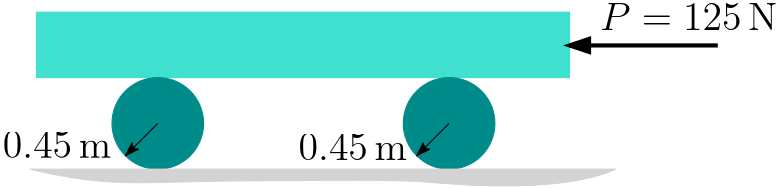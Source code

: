 <?xml version="1.0"?>
<!DOCTYPE ipe SYSTEM "ipe.dtd">
<ipe version="70212" creator="Ipe 7.2.12">
<info created="D:20200717160048" modified="D:20200717160729"/>
<bitmap id="1" width="1920" height="1080" BitsPerComponent="8" ColorSpace="DeviceRGB" Filter="FlateDecode" length="316984" encoding="base64">
eNrsnQdgE2X/x1WggyHIBlmyHOAEBGS2pS1UoFCwFAqFQqHQskEZii8gqCCCAoKyWors4ULA
gRuZyt5ThL+iKFPo7v9Jrr3eXe6SNIO29PN5v+ZNk8vdc3dJmnz64/c89JCKGmaqV6/eNqg7
IYQQQgghhBBCCCGEEGIzjzzyyKNmHnvsMflSoCufJf98DwAAAAAAAAAAAACAVdoGdX/44Ydl
BS2LaIFGPkv+uVq1avhnAAAAAAAAAAAAALBJ26DudevWlRS00kJb+mep+Bn/DAAAAAAAAAAA
AAD20Daoe+3atevUqaOpgn7ssceUZc+SeRZUrVoV/wwAAAAAAAAAAAAANpH9s1wFLStopXyW
/HNVM/hnAAAAAAAAAAAAALBJ26DutWrVkv2z3IhDoOufq1Spgn8GAAAAAAAAAAAAAJvI9c8a
BS0u8c8AAAAAAAAAAAAA4DDK/huSf5YttNTwWdn8mf7PAAAAAAAAAAAAAGAnUv+N2rVra+Tz
I488ImlnzeSD+GcAAAAAAAAAAAAAsIe2Qd1r1qypKYGWqK6gahb03wAAAAAAAAAAAAAAe5D8
s1QCLbeAli4l8yy1gJblM/4ZAAAAAAAAAAAAAOzB0j/L6PrnBx98EP8MAAAAAAAAAAAAADZp
G9T9oYcessc/V8kC/wwAAAAAAAAAAACgIcM+8sJQz50799RTT1lZQNx75coV5zck+WdlCbRk
ocWlPPmg7J/p/wwAAAAAAAAAAACgiz1uOY/45/j4+CtXrhgpaEk+i2Wc35Cuf5bAPwMAAAAA
AAAAAADYST7yz/cYK2gXyud7rPrn6gqqVasmNd9wrP+zl5d39Rp1n23SukOnXmHhMYQQJxPy
Qr9mLQLr1K1f4v5SNl+AhQoVLnF/6QoVqz9Uq37dRxoQQpxM7TpPVn6wZqlS5Tw8vPhwBQAA
AAAAAPnUP+sqaNfKZ8k/16hRo2bNmnL/Z0k+ix9d5Z9b+3Z4afzbhBA3pWu3/kWLFjd6Adap
+3SbwB6EEDflqQatsdAAAAAAAACQT/2zRkG7XD7fo65/VhY/K/1ztWrV5PkHc+Sfy5WrFBk1
Gj1IiLszZPjkWnUe07wAixcv1eS5IPQgIe5OS58uZcs9yKcsAAAAAAAAyI/+WVbQffr0cbl8
vkev/4bchaOaAgf8c9VqtbCChNzJNGrcSn4BPvBAeawgIXcy1Wo8wgctAAAAAAAAN0lde8A/
O8PHH38sBiYuXb7mtkHdJfksUduM1IjDGf9cpIjHwNhX8IGE3OGUL1/5HnPD5+Ytg/GBhNzh
FC9RyiW/mmvXre/bJjgsfJCI9NKOjnlZXO/cpU+DRi1KlizNh08AAAAAAIA8q8rzo3+W2m6c
O3dOdzpC9/nnqlk44J/bBoViAgm58+k34CXxAny0XmNMICF3Pk2bPe/Mb+SSJUu3ax82dOQU
m6/03v1G1n+8IZ/rAAAAAAAA8M+uks9S2w3L6QjvjH+WsN8/e3kXRQMSklup+/ATaEBCciuO
NYL29PJu1z4spy/26JiXq1arxac7AAAAAAAA/LNL5LOEyxW05J/l/s+yfxZYymc7/XPdhx/H
ARKSW/H1D8EBEpJbqfPwMzn9RVy+QmV7ap6N0q59GB/wAAAAAAAA8M8ukc/uUNBW5h902D/7
+XfCARKSW+kYEoUDJCS38mzTtjn6LVz/iUbOv+p79xvp6eXNxzwAAAAAAAD8s/Py2eUK2h3+
uU+/UThAQnIrHYL74QAJycUUKlTYzl/BDRu1dNULHwUNAAAAAACQR/yzPeSFoV69etVIPisV
tLv9c5UqVRzwzwhAQnIx2D9CcjelHihnz+/fqtVqufa1HxY+iE96AAAAAAAAkNdQ+mfl/IP4
Z0Lwz4QQB/LAA+Vt/vItWbK0Mz2fjdu/B/PBBgAAAAAAAPKaf65Ro4ayBFrjnyUFLcvnypUr
458JuWv9c4BDdxFCcuifw8IHuekdoHyFyny2AQAAAAAAAPyznPETZrw84Y2XX5k63u6IhcVD
xAMxjYS4yj/7BXSXrgS2C+/UtU9oj6hu4aaIK527RgYEhWsWI4Q47J9d3nmDLhwAAAAAAACQ
l/1z9erVJQVt5J+VzTdc7p9ffmXy+JcnjB03ftz4l8ePf8VmxGJiYfEQ8UBMIyEu8c+ZVrlt
jy7dIiP6RkfHjhg4ZGT04BHiStTAof2iB4sbQ7r1FQugoAlx3j/nqPh5+469V65emzl7qf0P
qVqtFh9vAAAAAAAAIA/655o1a955//zqq6+OHTv2pZdeGjNmzIt2IBYTC4uHiAdiGglx3j9L
PjmgXXiPiAHRsSP6Dojt3iuqS1jfjiF9RMJ7D+gTFRPRN3pAzLAevQeIxVDQhDjjn0uWLJ2j
V3Simc1f/GD/Q4Lah/HxBgAAAAAAAPKmf5ZKoCX/LAlnJZUrV65UqZKL+z9nMWrUqCFDhgzN
YtiwYcPNiCvyjWIBsZj8EIfs3FdHryZeOfYVltJ6Nhy7lnj19AYOxR1MXMJHIvbf7hL/nCmf
2/bo0TNqQMywnn0GBIf0lu8NDArvFRndu9+giL7RvSIHRA0a2qNX/wB7G3HE7b6cePJz9Y1z
911O/Hf3XNP12bv/Tcy8blry8u44vZV8fTLRYiXW8/nZxMSzG51ViKbtZnPqaxfKSdOOa1Zo
GrNE5sHRxnTctDulOIB3NmK0l/fNVg0j0RXHPJczZ27cgEFj7b/dYf/csFFLd/vnoSOn8PEG
AAAAAAAA8o5/luSz5J+VXaCV/rly5cpu9c+jRo0aPHhwdHT0wCwGDRoUY0ZckW8UC4jFshU0
/hn/fBfl6tVriYmJK1d/rrxR/ChuFHe51T+HhEZGDx7Rs090uw49M29s26Nz1z7hvfv37jcw
om+0lF6R0QNihod0i3SJf9YsmYf8s9kGKzYat/tUtm51KqbdtxDaWievN3g9/+zI8Xe5f3aN
7c/9DBg0VpyWy5f/1ajmzzdtFbd/9/12F/rnsPAYd/tnZiEEAAAAAACAvOaf5frnXPHPY8aM
GTlyZGxs7IABAyQFHRkZ+corr2wzI66IHyX5LBYQi4mFpS4c+Gf8890USTUrFbTlLe7ovxEQ
FB7Rd2C/gUM6ZlY+m8Ryx84RA2KGSdq5d7+BUsRi0qU8HeFd6J/1R+iSZO6Lpv5Z/aOBNM7L
/vmyi+R8bmfj519rFLQkn//551/X1j/n9J3BMf/crEUgn3AAAAAAAAAgj/hnZf8NuQW0pX+W
5HPFihXdXf/cr1+/CRMmbN68+aYZcUX8KG50rP7Z5FGz+H2H1j9vvyDfee3oJ/Kj9v4u33xh
r2ytM8m0stJ69ppvz3rsJ6evJGoW0xmGwn6bNvT7Dnlzf2xXLpm5aYu5qC5kj01cV7p0xe5I
O6u3R+atZN+144/s28X1rGGr/bPl7huPSnEk9cdj2qJ5W9m7mb1+9bALtIJ2TD474J87de0T
HTuie6/+fgGmqma/gDBxY9ewfgNihkf2HxTZP0ZW0L0ioyMiB/SLHty5ax8X+OdsUZzpnzee
sux3ITlb0wISak2dfbthRW52awt5MNLmvjY/VquaTWMw7raRPULFA00CWWw9e0M2RLHL/LNq
TxUNQ8Ta5EJrxVB1B69dW/YD1cso9y7LOWd13nB9i5K8oKAdls/4ZwAAAAAAAACNf65WrZqm
//Md9s9jxoxR+ufIyMjp06fv2rVL8s/iivhRLoGW/LOd9c9ml5ulWz85fVTrn/f+nuV4FbpV
ucBXR4/tzfSoWUtuP5a9mMpam4SqWr1mqVrldUkFZw8gWwhnOVhpQ2aVbSljVasyK9zsoV5V
KGvlw9WrUh0T1ZjNg9HxzxbG3kKMq0d12rxC4/FI5lmxm7J2Vo2twCtox+SzA/45tEfUwCEj
u4RGKm9sHxzRpVvfkBciw3pG9e4X0ysy2pwBEX2j+0UPEQ9xuX/W+OEsnylpVdmFmn7MUtCq
qulsb6y0ssrr2ZuO0zXPdtQMf30yy7JmOmdlA2TlXVYVtEX/Z7FTiv4buuXENvyz8lDE7d79
td6+6A9ea5hVGl95plSn4K6sf1YqaPGrx2H5bN0/l69Q2frr99vvdx49dlqZzD8Q/vmX5vZ5
H6y0sp7OXSP5hAMAAAAAAAB53D9XrVq1ipk76Z8FgwYN6tev39SpU0+bEVfk4ucc+ue9v6uq
mq323zCJ0GwPrBG/mjJjHd+rs9qsrZvWrB5GdpmxVP+sLgy2slGLVWUvo35spsu9sFfPGMs7
aDFm3fpnxY3qA2V8i9XxWO6mYni6p6zAZdv2XyXjJK448PCcurJu4f2iB48IDuntb/7RX33v
8x17RQ0c0i9aZLBIz979xfWw8H52+mc9DPyzUslm36UUzmp3qjGfsqFVr1YpkzeeklZlsTk9
FWxHm45MIWwhnG30DNGZfzC76thAXNvhny22aOzSDdem3HfZaVt0R7lL+2/IOXv2vDgTt2/f
njzlXcfWYMU/V61Wy8qLd94HKxPtZvuOvVZWFRYewyccAAAAAAAAyLP+Wbq8w/45NjZWks8D
Bw7s37+/uBxuRlwZMGDAIDNiAbGYvf7ZQoHqiGJlx4yshTM7YCila2azCOXaNPJWbZKVmtdy
GNnC1sI/Kzaq458tViUvo9OuOXNtOr4961EWY9bzz8rOIXq9SvQ7RRuPx7pmxz/nQv1zt/Co
qIFDe0UO6NlnQC+RyGhxJaxn//bBEdI8gx279AnrGdW9Z/+QrpHBXXoPiBkuHuKO/ht6gtTC
5eo2f1CabbW71mISv060m1b1tVD4Z5WDtdF4Waf/hvxwo+7TtvpvZB4N68PQG7yVvtlZut7w
FNyV/llqu3Hz5s2kpCTL6QipfwYAAAAAAABw3j/L5Er9c+/evYcPH/7mm28uXbp0y5Ytmzdv
TkhIeO2112JiYiIjI3NW/6wp3LXwxmazqmzdrFW76l7NWSZW0RHaqjhV+GfNMJzxz+pVqfyz
pi2Gwj8blHNbjNnIP1udiFBn09bGg3/Oc/2fQ3tE9YseEhFpavLcJ2qQiLjSd8BgcaV9cC95
Mb8A07yEXUL7DhoyKrR73vDPuuZT7Z/1PLAV/2zlLsnxZg1eU//suH/WLqxTHW1X/+fsDs/K
/iTymo0Gb59/tugFfZf6Z2XPZ8vpCOn/DAAAAAAAAOAq/yxdkbWzZJ4l3Df/YGxs7KBBg2bM
mLFp06a9e/eePn368uXLf//995kzZ/bs2fPxxx9Pnz49JiZGqn+2a/5By8YXKm+sFrO6TSR0
bpQFqcY/u6j/hnX/rF2VYqOu6L+hVM2q/hvWezLrLpCT/hv4Z0v5bHSLO/xz5659+kUPjuhr
6vAsLqWI61EDh77Qo59kns3yubt/YI/uvaKiY0d0cs/8g3qGU+uQs/WshS+12hXZXslsuFrN
7ljzzzaaeKgNs/EO5tw/q5dUDthw8MZrkx+iPVyq/b2L/LPlhIMOK2j8MwAAAAAAAICRf5Yu
BbVr11b6Z3fXP48cOTImJmbw4MF79+5NSkrKyMhITU1NNpOSkiJ+/O+//7799luxgFhMLGzn
/IOqefEs5h9UiFlp7r+smmTZ1maa0q+OXsheyRV9/6w3/6A8ZaHF/INZztk+/6zeaKJyzkRr
8w8qS7vV8w8qJbNifsYrxvMPqlo0m68bLmA4/2DWePDPBrly9ZqlapYUtLjLff45ICg8ou/A
3v0GiktJPovrvaMGDYgdHtYzSln83DFE3DNELCYe4ob5B1Uz3GU9UOqhYTmHoGXX6Kz59bTz
D2ar4Nm7z8rzDxr658wqYnUn5FMmxZo9xWHmgFW9L3RmQrSv/4ZpeVX/Db3aaRvGOHtuQSP9
bjR49byN6lkUVRMsKk/BXTj/4IBBY3UnHJQU9Hffb3ehfw4Lj7kD/rl8hcp8wgEAAAAAAIA8
6J8lpP7PUucNCbf6Z6n+OSYmZujQoVeuXLlx48a1a9euX79+w4x0/a+//tq5c+eQIUNyUP+s
aKOh6Fqs9MYm/Zt51w7V/IOajtAWKzGYxzCzTXSiok2H5TCU3TBy6p9VwxP3quWtcuRqi6ts
c61uppHd3lncrjv/oOpAZa9ZvYDOQTMcD/7ZIHEJH4nYf7tL/LMklkO6RQ6IGd4r0lT23Cdq
UI/eA9oH927fKaJd+15tArtLS7br0LNnn+jowSNCQiPlB7q0/vlreb5ChRyWXHR2J2f1CpUd
ni1Xq2iMnN382bZ/zpax2o3Km/t39+fa+ueN8oZs+VjLCmepb4beDuq2bs5aTCvwLRo7Z+6F
dGT0B6/2z2c3Zu+4SnfPVu7dXdp/Y8578bp1zka3O+yfGzZq6W7/PGzkFD7eAAAAAAAAQJ71
z1ILjjvsn6US6OHDh2/evPmrr7768ssvv8pCur5p06Zly5aJBbKLn+3zz3d1dHo7OxPdTs4k
38UB/xwQ2KNHr/5Rg4b2ioyO7B/TPULb3jk4pHfPPgMGxAzr0TMqoG0P+/xzQYlhJ+r8FcPG
I6SHa/s/lyxZ2t3+Oah9GB9vAAAAAAAAIE/55+rVq+eWf54wYcK4cePGjh0rWeWpU6e+roe4
fdKkSZKpFguLh4gHFnDNqOqe4XzUbTpIAfHP2Qq6XXiP3ibDbG7+PKBrt77BnXsHh/Tu0i2y
e6+ovgNio2NH9IgYIBZDPuOfiTP++Z4ctuDYvmPv1avXZs5eav9DqlarxccbAAAAAAAAyGv+
WTMF4Z2rfx4zYcyY8WPGjhszZpy4HDX6RaOMfvEleTHxEPHAglnwnGjQScNRg23QsoMUGP+c
7ZPb9gjp1jeib3TUwCEDB4+MHjxCZOCQkdGxI8SNXbpFtqHyGf9MXOGfq1ar5b53gLDwGD7b
AAAAAAAAQN73zwKlf65kpmLFihUqVHCtf35x7BsvjZ380tiJL42dJDJm3GQrkZYxLzzZ9EBk
IyGu8M9KqxwQFN65a5/QHlHdwk0RVzp17RPYLlyzGCHEYf8s6Nw10k3vAMw8CAAAAAAAAHnQ
P9cwI/tn6VLyz3Lls5v8MyEkL/jnzAQ4dBchJIf+uWTJ0sNGTnH5y9/XP5gPNgAAAAAAAJDX
/LNU/Kzxz4LKCipVquSu/huEkLzjnwkhd8Q/3+OGLhx03gAAAAAAAIC86Z+V/TeUsxDKxc85
8s/FipVAABKSWxnx4pvYP0JyNxUqVrPzV3D9Jxq56rXfp98oTy9vPtUAAAAAAABAfvHPAtk/
52j+wYdqPoIDJCS3MnDwq9g/QnI3tes8af9vYZcoaOQzAAAAAAAA5CP/LFtox/xzk+f8cICE
5FYiIkdj/wjJ3TzVoHWOfhGXr1DZmV7QQe3D+DADAAAAAAAA+cI/y12gnfHPHTtH4AAJya10
DYvF/hGSu2nl2zWnv4s9vbx9/YNz+nqPjn25arVafJIBAAAAAACAPO6fq1atqlTQlv7Z/v7P
D5QuO/KlN3GAhORKho183b9tOPaPkFxPxUo1HPiNXLJk6aD2YfbUQvfpN6r+E434DAMAAAAA
AAD51z8LJOEsm2dJPleoUMGKf+7b/0UcICG5lfbBffF+hOSF+PiFensXc/hXc9VqtXz9g8PC
Y0TkUmdxvXPXyPpPNCpZsjSfXgAAAAAAACD/+mfZQsvaWca6f/YL6IQAJCS30r3nMKQfIXkn
zzZty2cMAAAAAAAAAPv9sySfdf2zh4dn2+e7IQAJyZWMGjM9tMcQdB8heS0Nn/X39i7OJw0A
AAAAAAAo4P7ZUj7nyD9XrVYrZsirOEBCciUxQye2ez4C0UdInm3E8WCV2nzYAAAAAAAAgILs
n43mH7Tin0uUKFmvfoPAoBeiosciAAm5wxn+4pv9Br7cLXzI8x0j8XuE5P20aNWp3uNNKz9Y
08PDiw8eAAAAAAAAUND8c5UqVZQKWvLPtWrVsuKfkQmEEEIIIYQQQgghhBBCrKdtUPcHH3yw
SpUqGv9svf6Z40YIIYQQQgghhBBCCCHEpn/W1D/b0/+Z40YIIYQQQgghhBBCCCEkp/5ZttD4
Z0IIIYQQQgghhBBCCCGu8s8S+GdCCCGEEEIIIYQQQgghLvHPGgWNfyauTSvfLs1atG/cNPDZ
Jv6NGvs1fNaXEEIIIYQQQggh7oj43i2+fYvv4OKbuPg+jpQghOS6f5bmH8Q/E5fH17/bc82f
RzgTQgghhBBCCCG5qKPFd3Nf/1A0BSEE/0zumvj4h4rfbvyWJ4QQQgghhBBC8kiea9EeC00I
wT+Tu0M+N2rs79Zfmg345EAIIYQQQgghhOS4FtrfBwVNCME/k3wtn/1CGzVuw+90QgghhBBC
CCH5JQ0a+RQkBd1GfHNHXxCSR+IX0F0xgVqnVj7tW7fp0LXngLlLVly9duP0md+27/jlg4XL
Bw+bIC/m3zYc/0wKbFr7dW34LN2eCSGEEEIIIYTkqxQk/2yOn/MK2r9teGBQr4B2PQNMl+Yr
WQmUEmS6zLqxl2nhIPO9Qb3ynT3L2uWeYuQ5jdhlpzYa0D3QPyzAPywwJ5GW9w/A4OUP+Swu
fX3aN3nmqafr1W701KPNnn2meYuWrYO6rPxoY0YWt27d/nXvofGvTMuPCtqKf5a1s0SFChXK
m8E/E4OXTNizTfz53EIIIYQQQgghBP+cxyO+v/shJwnJ3Zhfg0FB3QZ2f/7l3s3GhD41KKju
sOD6r/VtPmNwh1F9O3fo3GPP3kNpaem3byfKInrbz3v6Ro3OXwoa/0xc9feaxs+15UMLIYQQ
QgghhBD8c75Ik+faOaagJes1fPTEpQnr5i9esXTZugVx6999b93MmQlz5iyJW5qwNP79+CVz
lyYsiF+6JH7hh0sWrYmLW7d06br4pWuWxCUsTVg7cvSEfFfAGRE5ctLU2RNfe3fSlNnKTJ4y
Z1JWzNdV94rlp77xXt/+LzosJ4e18vvwuformzy2smm9lU3qma40rrfq2UdNafTYyob1VzZS
p2FmPmz0eGzzNlIFtYMdVtuEtvZ7QY6ffzdf9S1iAV//buJ2zY1YMvvTvn33EZGdpw0OeneI
z4KR/nGjAtZP7vjZmy9sntHnm/eGvTKo14QpM1JSBSkpKeb/UlMzMjIuX/535OjJ+ehFZI9/
lq7gn4mVtGjdiU8shBBCCCGEEELwz3cy/oGdRRx+uPgu74ABCAgyNZT4cM36jIyMNHNB5p9X
Mnb9cumH7w6ePnU6I+O6uCEj43xGxr8ZGbcytJjs2arVq8QaAoN65gvjISm+VyfNTFix4ejJ
84ePnzt64vyRE79Jl0eOm6O4kn3v8d8OHzu3+csf33xrvtS+I2fH2T9MXK5p/OiNR+9dVOne
Tyrf+1ElkXvWV7x3fQVxec+GSoU+rlRkXflCa8vdt67cfWvNWWO+Pr/sfX9XL7z8mXryenIu
n7s1b9VJGUkvt2jduWXrzs1bBovLlj4hPn4mI61ZUjzWtadg3vyEP/7866dtu4NDou6qthvt
wgb17TU+usNr0b7vDfNdMMI3YVzgutdCPp4W9vlbvb96N3bz3BcHDxy489cD4lWTnJycmpqa
np6elJQsfrz5361RL76W7+qfZQUtW+g75p/Xf7RZPIVyZfdfnvDW8FGT7tjmxBNjyxff79t/
WIq4/urEt5ULRA8aJ+KmrYsXqdiiO16qfgFhjRrT9pkQQgghhBBCSAHyz/6BnSdOemPBgiVS
hg0f27xluzs88mnTZ02a/IbDD2/UuI34Rp9jH9vO5GMXxi9PSU7de/zIwqXrX37lnR7dYqJ6
x368ZuW/f+5PSjqdlHw8OfloUvJvyYnXkm7cTrqZmJyYkpR869rN88nJyXHxCSYv2i48n/hn
0+Ur/3v70NFzP23fu23Hvp937t++c/+uPQc/2fRt/KpPlq3dmLBmo7iMW/nJho1bd/1ySCwg
5aeffz1x+uKUN94zrSqH+yt545VNHptb4b6SpcqWKlGqeIlSxYqXNKWYyP0iRYvd7120hLd3
cW/vYl4iXkU9vYoW9fQW12eWLrSygeP+WbLKLVp3NgvnEJ82L8x6Z8E77y5sHxwh7mrpEyIu
u4fHLFqy4u2ZH7Q0LyZFMtUuPP7Rg8YpW0+46SyHRwwdOXqy9eguLK47Jp+7do/tHjVkaHTv
l/q1e7l3s9d6N3x7QKOFI1qtntDh49e6fT6txxdvR/60cOx7U0bv2L0vPT09OTklNS2TlJQU
0999Lv3ds/dw1x4HcbQlaelaP2mPf3Zr/40vvvzeJO1v/pcr7yGz3l00d97SF8e+7u4NSacv
Qw/5nIrLGzduuumPF8EhUadOnRObE5cuV9DNWnQouJ9SPvstI+PGnrelH7eczci4vmcuH95y
IW/vvZ59ItyVmFkbVi15s/Od37vYeatWbxCZGau6vfOkZatWz4tx5bZGz7TYCnFbTEd78aRe
HApi421n1mije01vAg6+KfH0I/nnvTHkzcXmX4I8Ywkhec0/T5r8xtat30hZ9uFK6crGjZui
Bw6/Y8Nu3rKd2KKIM95bfKPPcf2zeUK9hQkfJmfcjlse37lzN98WAc891WRgz96Hd36Xnngu
NfVcasrR1Ot7kq8eSEu+nJ5yM/X2zfTUlOSkqxf/b5/4Er00YZm8nvxS/zzhf28fPHL65537
d+4+uG3nvg0bt6779KvFKz6au3jV7IUr5sWtnr1oxZxFKxct/0jcvv6zr3/asXfnnoPbduw9
furC1Dffc6BVguyfl1W8p2SJUo+XKPFwsRJ1iooUr+1d/LHiJUJ9Wndv06ZeyVI1Pb3reHnX
9vSu5eFVw8OzbhFPb0/vuLL3rWxQ33n/3LJ151a+Xbd88e3+A0c+2/jVb79dmD5jXkufLvFL
1/z++0Vxy+nT51au+lgqjZb8s/OzW2qKOWWHtn//ETed5Zs3/8uwxbz5CZYL37hx0xEf+3yv
H7ftevn1WX179+oV4hPqXz+kRdWogBqTwx6eH914Vr+Gr/Z69vUBgQmv9V82Y9yBA4fT09NT
TP45NT0tXVympaUlJ5uqoPftOxwY1MuFx0EcYXccaiv+Wap81vjncuXKudA/y/LZfUW/1tMl
NPoOKGhJLEvnbvqM9yX9Ky7F9VOnz0nP1WlvzZeWcYd/luWzhMsVdKPGbRz7NdfKp/2sd+Z9
/fW3HyyIF9fxz/kin5p2cu+Mu8o/2+thXOafzV+l7dW8Jvm8bGKIzhjysn+Wx2m6slqOYrRZ
PkGb7CNsGkzW7dlHwPLh6nPXa+IS3bWpTL6uz3en2EcA3uFje+f3QjzxLJ6lli959cvZ4GWu
emLkRf+c/erT7ovOaFWvdItTr7xXdzfVr9lVLniDyn5j0fmLnvZg2vsuZHiOxPgt7zJ8+1K8
YeocRs0ArI5Nea9qp4zOe556O1IPJke/MQkh5A7659mz52/d+s3ChXEdg7vLN0YPHL5x4yZx
+x1T0GJDkvd2ZoviG32O/bO5j8TchYsv/Xf+rVlT/Zo3bfHkEy3rP/pin7CD33164teNO79f
cviXVUd3rdj99aI/D32Xevl02q1LKdf/+O3Iz1s2xV3658D8D953oB+FZRGpFJvLuMY/T5x5
6OjZ7btMZc8/bv91QcK6+fFrRD5c9/mps+dv3Pzv3PmLaz75Yn78WnHjB0vX/rDtl12/HPpp
x74Tpy++/uY8c914zvY30OyNVzV+NKHivcWLl3q0WInaRUvU8i5ep2jxyt7FX2jd+v1pr29I
iOsf0rW0V1Fx40Mm+exVvYhn7SKeHh5eS8ret7Khs/7Z3GSjS4dOvY8dP/V8x17iYEYPGrNv
/+GTJ8/8tG1XWPggsWTPiCF79x3y8w9t2TqkRVanDieP+asT316asE7Kli++l43WH3/+Jd8u
4kK7NW9+wv79R6zkiy+/l0udZUMriT4HNjfl9dliDa9NnzNu0pSIsMBeQfUi2tbu5VttdKda
82Mb/a9b3WEdak+O9p394gtLZkw4eeq0yT+npGSVP6eJH8Wl1At6yutz8oV/rly5slJByxa6
ohqX++dcl893RkGLJ6cklhOWrTd6hiv/mOJy/5xd+Xz6nHhR/Pnn365V0K39ujosnw8cOLRj
5+5Z78wTl+J6vlTQue2fTTb47Bb8s1P+2eQ37BJiueKfNRvNJ/5ZXs/omdkWRTLDVgas3Lpq
JGYnoxAs5gOYZSfMmkXeSsibM7MVivku1dHL3rr56OnurGmcd8TDFED/7O5j68ICfiurstiL
TJ1o6J+zxebd4J8VR0bz5il+1AxGZU0t3gFU74TqF3K2QVW9Y4j9de78Ks6dxuiaftS8O9l+
FzIevEIm6wl53bcvxdnUPMdMP6p33OrYVCfXfNjVf9dz2D9bfza66b3x7vijFSHk7vPPkvWd
Nn2WbkHyunUbxL3O9GS2P2JbUv1zwrIVzqxHfK93wD/PW7TkWtKlDRviXxsV3b99q07PPBTb
oenSaSOWzBw2Y1LExrWvf7tpdtzMwTvXzPjv7E8ZKedvXtz7w7q5c2aOOnLy2/fefy//1T9P
nHnwyBnJP/+0Y+/iFR99kLBuQcK6Py79/d9/t3btPfTPv1cPHzs1L271gmXrF3244ceff931
y6FtO/YdP3XBGf+88tl6SyvcW6x4yYeLlqjpXfwh72J1i5Uo5V38leHD+wV3mD5+7Aez3vH0
KipurO7hVdXDs3oRzzoeAq9F5e5b1aievB4H/bNPSCvfLqFh0V9v/dEvoFtLny6+/mFLl61N
SUmd894SsVgr364dgnv/uvdgcOdIsbCI8/5Z2XDDOu5rx2E90tYdfnjHkKhjx07dvn17zsK4
me/Njwrv2KHFwz19akb4Pjimc/1VL7Z7I7LBqKCaL4Y+s3hc6KfL5124eEFsLiUlOU1NSkpK
enq6WFXHzv1cWEO7f/8RcWBd3n/Dun+uUKGCdEVqvuEq/5xH5PMdUNDSnq7/aLPN6mh3+Gel
fJbrrqWia1cpaIebb0yZOuPgwcPyj+K6uAX/nPf9893Xf8P+L9S50n/Dykbzrn82UvpWxbt6
T0fHxBrqCO0xMXJ61u+StIx+aaJxISv+2dm/vLj12N4R/6zaC+s1qBbO0y7/nLf7b6gks9KL
6h2xkNExIYbvANpdUx0Eg5enC56B2W9NYgBKSWtxNGy9CxkOPvPPW7qVzMZvX2rJrDjOuoXZ
VsamXd5ClTv8toN/JoTgn5XWV0RueRHaLXLr1m/ke6UfnenJbGekDU2bPktEXBE/OtHHo6MD
/TcWL1uekZF0/NAP+75Ytmhs7zHBz7zZp/XKKf02LBi7Jm7CwT2rD/26JmFWzDcLRl89uTE9
48yV899uXjjuvbcGX7p8cLG5/7PD9c9SSXPzVp0qVKz2UC1Tia+vf5hfgJTuWT92b9y03QMP
lKv/xHPyQ5zxz+b+z2d/3rlv+8793//8y6LlH8+LW73qoy0ZGRmffvHdrPeXbfzy+xUbNpmK
nxPWLfpw/Xc/7dm+68CPP+89cfriVHP/Zwfrn599NL78PcWKlXzEu3hN72IidYoWr+BdLNzX
f8KQ2M/Wrnpt9IvFPb3rmP1ztSKe1Uz1zy7zz618u4j4+r+we8++8F6Dw3rEvL9gWWJi0oJF
H6ampk2fMa9Hz8EDY8b8tG1XK9+urvLPyoYb1nFfOw63+ucx499MSkqe+cZbsYOHT3h5+Iio
54eGNhjd9fFhHeu+3qPJxv+98P6QVm/3bfL+YN9P3oz8LuH1PeuXJ964IRU8p6enS5fmK6ZS
aLEqZW/qPDv/oE3/LOFC/5yn5LNbFXR4xFBTP/A//7ZTPrvWP8srl+VztpQ2K+g//vzL+VPQ
pFlbx37BLVgY/8knn8s/rli5VgT/jH++0/45J0IM/+x0jauV9VvftFJGWYgpKyfR6vnVdSl3
SrAURP/s/mN7J/yzai/kJ5iVZ5ryzzH53z+btqj+Rw3SUbLv5Co3anmEs+91l3JUV2jL/tm+
w6h857E2eOXRsDgsVt6+xBoUzwF5qHb9ktK+Q+p0JVKMHP9MCCFO+ueOwd01elnjnyVBvXbt
BpcP0j+wc2i3PiLDho8dO27iggVLxHbFeKQhiR/FjeIuaZkcFWA3adYuZ/45yORR45atSE9P
/P3ktqsHP9v67uD147scSBj350+Lrp7++safO1NTzl79e9e3q1/74f3B/+xZnH7r58sHV2ye
N2TN4lfT0v9JWLbGmfpnac7Eh2rW8/T0erqBj66dlgW1t3exlj5dXFX//Mu+wydPnTtw+MSS
lR+/t2T12k+/TEtL+3jztyfP/JaRnv7bhT8Wr/jo/aVrF324Yf/B4ydP//bL3iPHTv3uVP+N
Ro8uNfnn++sULVbXu1hNr2K1vYrV8ipaq0TJedOn/7L95+AmTct7etf0KlrVwySfqxfxqF3Y
5J8XO91/o4XJP3dt0brz/ybN+OefK4cOHzt79nxqaur3P+zYtHnrtm27U1PTzp77/fjx03/8
+ddrU98xF0t3bd4y2Mn+z7nin3M0/6CT/nnlmk/EwyeNGTN84MAxsT0nRAW+1rfFaxHPvNz1
yTn9/b+c0uuz/wVvGNf+s4mh38+K3RU/4adZr17744/0jIw0ccTTs/tvyBMRGrVcKMj+OQ/K
Z/cpaKm3hlHxs6V8dqF/NpLPGgUtlnHyRDRuGuDA782+/QYvX7F2+45dkX1jpcg/5nxtJut7
9jOziZWQukOYzHAm4l4LaZzdKt5CWm45q7jbwicr7/3tU6v+ecaeG8br8TVYbMue6xqlbLBF
1V6Y79JdXmeLcy02oeqqYRqP6bpiPYqFLfpvmNdmsaRyp5QHOXPlJl2sPDuKlShXnmWVP1Xs
kvZs2rWk+kmi2B21dshUCsrSNeX3dIUK1qnN04piZWvQJW/GKL9BW1SjqTeapRo0HZLldsrG
/TeUzZatl24aLGk8GDuOjzM22JZhUB1wvQJCg8daa66iX/Go1EqZTw/FiTDfpWgxrXVW6u7T
Rv8eP3NVtkVQpu3JbIEr74iy5la5d6qtq9asaqJr9O/0DQ61jQFo27QaHBlDZac3YKPb5Res
YgHlUFfrHnz9w+XQqoy9tPFzW6XsHO6/YXBsdfbC4glv5cWuO8XbqtUWPX+UzwHd+med5hW2
vKLOoZCfe/b0aTHs9G7tiOnXP6vFrz3vQtYGb0PYGr996dc/K4q07Rub3j8zUWzUzv4bqtdg
VutynWb+qkpv6y8Bq+8PBu+NqmFgoQkhecc/S7Y5os8gqRHHggVLEpatkPSviNQOeuHCOI2R
djLNW7aTpzhURtwoLWB0r53zEorv9Q745/iEFekZ/5098MW1X1Zsnxu1992IlH2L0m/8lJ5y
IiPlTHrG/yX9d/Todx9snR1xft2ojH3z//h84qbZ/b79dHZGxq2lCatNfjXI8fpnkarV6pYr
96D40ccvtM7DT1d/6NFatZ+oVuORUg+Uq1XniQbPmvpaP93Ap3iJks1aBrvCP8/af+jUqTPn
xXfK24lJKz/aPGfJqrWffpmcnPLNjztTU1P3Hz4hLj/78vs5i1cuW7Pxv/9um759/nbh8Inf
Xp/mjH+ul1DuvqLF7q/tnWmea3gVrVvifk+vonOnvfXNxo0PFy1W1cPrIS/vGh5eNYp4VC/s
UbtwkSIenovK3ruyYT1n/HNLny7Rg146fea3rd/8tGPnL198+d1P23YtiVvl37Z7zOBxrf26
bvho01df//Dd9z9/vfXH73/YIZaMih7dyrdLfqx/ztH8g0765wMHj6anpy9dsCC2f+9XhvV+
bUDAzAEtpnar93LnetN6NNzwUtDmVzt+MT7oy4kv/DRz4Lb3R+9Z9m7yf7dSFZ030rMwCen0
9MOHT7iwkYLLe2vbnH/Q5f55+oz3M3KCfGadl7Fz5y21P32jRrtkuwnL1rtpSkE7m05b2bp4
Iskzdcod1O/M5INTps74y5icd+HI1KSZstEsNq9fv6GyqQr/aTaQah2qFJVmqZvtiiVNKutK
aeXyvZkGWN8/mzeUpX81D9SI32xLnKVh7d2iRf2zenn1ynPinzMMB6/2z+aDr/wxc7Vbzio0
snIYmSvPulc6Hdevy6fAvELV7ivvtThfav9svKT51Fy/YfFAjUoyf+ddsiz7O7j5G7de2wdb
/tn8QJXGVH53tmwcqtmK2pDY1/9Z3eRTPQCNJVu8RDs2+wZj4/jYKpCzolttmViNUbFooKr/
2By0+9CvJs08cVm3SE1WFy8xaPoq2RWN9lSbOsvZFW37Z3HAtdWSuidI/ZxU9MHW9Ia1POM2
/LPeAHQ2pHrKaXbWsCeA0Xq0TlvZINfipaSRZqozbni4cr4q6/XGRv5Zc7tj/lmcAs0zR9WZ
YdlizfuAXW8L6lNvfPq0zwHlyyrTkVp2J7bSmSdrN/X+NqQUlTZWGDtPK0s1T1r9I6bY6ywX
bZ/gtdhxo8HbvNH47UvzKybT+tpT364cm95TUfG8tcc/a58bhi1TxJKaX096itj6c9jmeyP1
z4SQPOufh48YK10fN36i1P5CXBGRqo5d7p8lBS1tSNq6brcNcaO4S1pGLGynfG6Y8ykIpbrl
JUs/zMi4dnbfppt74nfP7Xn43RfSDy1IT92dnn46PelMSvL59NTf/zn22Q9zIw5/0D3xizEX
1sRuWzLo7L4N6elp8UuXO1f/bBJTlSrXKF+hirju69/tqadb1avf9PEnmz35dMtHHmv0dAOf
ps2eF3c99UxrLy/v51p0dKYFh+SfX500c9/Bk6fP/i6Vnm75dtu7C5ev++yr1NS0Ld9su/TX
ZXGZlJS06asf3lmwfONXP0hNEs7+dvHw8d/eeHO+4/654WPx5e4tWrTEI2bzXNOr6EOe3rW8
i1fwKrr43ZmHf93bqu4jZTy8qnl4VSriWbWIR40iHnUKFylSxHORc/XPvv5hEX2GXrjwf1Nf
f9enTWhY+KBr127sP3AkuHPkzl17xd598+22DsG9z549/8effwW17+njF/rm9Lnnzv3ePTzG
16EtKoXVqBdfk6cws4I8HaHzstSB+Qcd3tYff1wSz40Tx0+8OHrEiEE9Xo5sPbX3U68E145q
XHrwcyVmda2+oGe9z18K2Dy+7dY3evz43vBzO7dK/Z9NT6q07P4b5o4caeKu//vjkquM4raf
97ijt7bkn2UFLVtoN/nnVye+bc8fFCTEkmJ5l+xmz97DpdpmeyKWFMvna/8sbddmQbW8jDOF
+g783pz1zjwr/lnc64h/1hToqqqaFVpYr0uDQqiaxKzWEisqnC2bXajltmZDKk1qXtJCBeuM
R7U7traoXcCiOFm3JYg9/lk1KuW9RtftbI6hXbnG8GsOlJ6319+ojSW1TxKD4lidOaSU33zt
9s86xXuqL+bWJ66ybJFqj3+28Fr6jTu0kk2nNM54MDaOjxUBaLU7rs0pIPXm9lKU0mldSnad
nuU6s2sm9QyM9sSZ904745hyJNqnh94gDYWV3rnQq5e2KHFXnVZVoaCddblWiyEt/LNlibXO
3xd0uwoox6Mzn5rRevROaOYuaM+IRdtwzUEwPlw5XpWN3jIG/lnrq7VFpBv0akctnKTeM0ca
m+VeWK8xNjj11k6fzgDULzF5H7NLWHX/AqV5whsp3Kx/cZCjPirK42z9iGnfkbKGkV3Hq+97
1e9CVgZvT8MKw7cvzRtU1pPQxruo5R/C9Pxz5oDt8M92FvPb/SqwcUZsvTfinwkhedA/+wd2
1kw+aNl/Y+PGTQsXxrljnLKCjh443PJeaWJEo7kRraRBI98c+lhz/+e4D8WXu/P7Nt3YteBY
XNSR97re2Prq9UPxp/es/u3YdzdvnsvIuJR04buT6148tDD0VFzYgQVhh9a9dP23b8WXs7il
K+Q6asfk86P1Gnt4eD75dEtTpa5vV3Gl+kOPihtr133qoVr1a9V+vEmzIKmIt3TpCqXLVGzl
29VJ/zxh4sz9h04dP3lOEilHT5yZs2hl/KpPbicm/vb7/3313c9nzl1ITk5OWLPx3YUrDhw5
IS124tT5IyfOv+FU/fNjcWXv8/Yu/rCn90Oe3jU8vet4F6vk6d25WfPZUybPnzZtVGSfx8qV
r+bp/Wi58rWL3/9g4SIPSf65zH0rG5j8s3/ObbC0y+/MXrhz16/mI9xFHOR//726YNGHEX2G
yTYpuHPkR59sOXnyrNSsQyx57PipMeOmmP+4EO6qrrb2cOrUuXzU/zkxMSk1NVWs4de9e4cP
ix4V6fNKr6fHhT76UnD1/3WoNDui3qpRvpv/Fyzy5ZQXti2dnHj7lqnVRmqKZf2zdP3W7duu
2rX9+4+4o7f2HfbPyhJocSVP9d/oGzXatcXPsge+83saHBIlNi112LDun8UyYkln/k7kQP2z
O/yzVdOb7WCzOksY9HDW7yEsP1y7ISv9n3U2pFrSipRWymE9e6xej9o/W45QRzXb3X9Df5wa
qWut37W6Q4g0MIuV6zYtUfpnew6azSX1h6pTymUpPRQCx17/rCdPOtvqv2Gtj6gd/tlSC+h/
Z7dDTRgPxsbxsaffxSojO2HkNCTTZVlJqykR19+oVEenPx5JN1n0H1ANz6LYVaturB461fNE
bx/t679hMQD1VlQtC1ZZq3vUPWv21D8bTWRm/XmlXrNmgRysx0IaW3sy6PyLBoPDldNVOdZb
xsJXO9x/w+4DYv1Zp+8hrZ4+G33vsx6rGImOpc+0u9oJ+5yof9bplGL8lyCr0jWruYTxwy3f
hZyof7b77Ut+rOKpaLldy7G5qP7ZsJLZ8r1a/VcVyxNn/YzYPF/4Z0JIHvTPcnmz1GpD6git
tM3jxk808sMuiVzhrNmELJ8d2HSO65/N/jkubkVGRvLlo1v/27PwRELUD1P9dr3d/sd3ey6Z
0v+jlXP/+ONIesY/qZd33dw959SyiO9fb7l9Zoc/vp12++9dGRnp8fEm/xzYznH/XOfhpwsX
LtKgkZ+43tIn5NF6jStUrFaz1uMPVqlVqXKNipWqS3f5+ncrW67y/fc/0MrX8RbQWfMPzpTm
Hzx24mxiUrJp2sEt3878YNkX3/38361bScnJt27d3vrDzlnvf7jh861paWlJScnHT57dtmPf
8dMXXp/mxPyDjerFlb3X27tYHU/vmp7eps7PRYt7enq/PXHymvj4SsWKjxsUO/fNqT0C2kR1
Cg5u9Gy9MmVqeHgWKeKxoMy9kn92uP65Z8SQc+d+n/7WPJ823br1GPjvv1cPHjoW3Dnym29/
unr12oaPN4d0jfrttwt//XW5ywv9xaFeHLfy6NGTnUL6Oln/rIzNEmgZZ/5pv/3dFZYmrJv2
1nwn/fP1GzfNz5AksZLZ782K7tF6fO8Gg9s+OLx5hdf9qr3Xsd7y8KbLo5qtHRPwxdTQvZ8t
Scsqfjbyzzdu/ueqfZS07c2b/7lWZubK/IN5UEG7Qz5L9d52lqwnLFu/fsMm1+6U9DcL6/7Z
+T9nOND/ORf9s37prKqjsrF/tihptuKflV2IrfSa1huPQg7b3qLaPyuaKqtwk3/WHZ5qJKoy
5lz3z9qhGigXF/hnPcXkZv+sboVqpVume/2zza6telWvxq5JRxHrL+9gZw8dEWRpiuz0z/p7
oZbDjvlny94XlrFoXGz0/HHEP2udoZE+1RmYoUTN2TR8jvpnq4fLAf9s7Q8luv5Z3xbeMf9s
/W1BUyZtePqsl7xmNa/Q712sfFra+NOVauS2XxoaoW3jXyIYrFCeS1HVgkPdI1r/Xcjh/s/2
v33Jw9BtuJ2zd0gH+j9nP3m0/6BA5x1J91ebnf7Z9nsj/pkQkjf9s1TwnLBsheUcf5IEltsy
u1VBK+dAFBE/yo1Bcpqc9n+WvHF8/ErxrS/pr4NpJ9YeiotcN+qZT8c33zQ9bNmMEZs2xF/6
v+Pp6dfTU86k/f7xmXWDvpjcYt+i8OSTK5MST4lHxcetkD22wwq6QsVqcv+Npxv4PPl0y8ef
bP5MQ7+nnmklrkgKVNzu6enVtHl75/tvTJg468Dh00ePnzl+8tyuXw5d+uufGzf/W/Ppl2/P
T0hY/emmrT8uW/uZuL7q4y3Xr1+/9Pc/u385dOLUueMnzx49cd6p/s8N68WVu8/Lu9jDHl41
zKno4dWwdp2vPvnkq88+jQoJeTEyMmHu3DfHjXuiXLle/gGzJ00OfOKJwoU9FpcrvLLh4870
f27l2zUqevSRIye2fvPTvv2Hv/zq++3b96xe86k44AMGvtTSp8vnm77+aduuH37csXv3vl27
94rL0LCB4nafNqEu8Vo5qH8+fc75benOOShrbWmKNyUOb+v8+Yum105Scnpa2s5d2/qH+4wI
qz+mS51xbau/1bbqB13qruvf+MuXgzZP7vzplJ4XThxIT09PSU5Wyuc0df8NscL8O/+gUjtL
5llQtmxZ5/1zXlPQbpLPyr/UWJ/jT+qsLpbMj/65SbO21D/bVf+sFxf7Z90RGm3XRfXPepuz
8Nsu98/6/TesLKkzVD1vY+RXLftvWJ1VKhf8s61/Fp2T0ric+2flftmYxktHhxqUTOs7K4PD
a7z7Rn0e9KWfTtV6rtc/2zP5na4NNrCs6h23/JOBVf9sZ5fjZ603Ws/pelxY/2ztHcCWf7Z6
8I36nOhU0rrGP2f339Dzz3aoY7v6Ldj+5wnZbx3qfweh/FOd4bk2fLexo+ha9Vh7/LNeNbve
xH8K/2z4LmS3RrbnLy96A84ekizJNbcbjs3GH5Xs9M/6ils9VJtdd3zteQ5T/0wIyaf+WfbM
GzdumjjpjdBufUQi+gx8d/Y8qQJ5wYIlw4aPdd9opRJraQ7EjsHdpUpsaUjiLgdW2KRZOwf8
89L4VRkZ6Um3zqee33Js7fAf3+ly7tOx14+u+ef0z9f+uZCScjM16d+0tIupt7ef/mL8ljcC
9q8dlnrlu6Rk0/x9SxavkPt4ODz/YLVqD5crX0Waf7DGQ49VrFRDpHqNR8WNDzxQTnLOpvkH
i9/vkvkHpf7PZ85dEOP/6/K/e349fPzE2cv/XPlh+y8fLF371ryl8+PXfPPT7r8v/3vi5Lnd
vx766+9/xJLnzv+fqf/ztPnO1D8vKXufl1fRup5eFT2961eoENO1y7F9+3d8993zDRs2rFX7
6UqVHq30YA8/v8mxg3/YvGXz2vWta9UqXLjIonKFVzhR/yy11Gjl27Vl65Dxr7x57dr1AweO
HDl6Ii0t/fjx0999//PJk2eTk1MOHjp68ODRCxf+iB0y3rSwT5fmLYPFGXHyH/WPHD152lvz
//jzL+va+c8//05Ytt7Jf9dvff5BqTOwrgl3eFu//GJWyikpqWmpKakp44Z36h1YYWTHSmPb
l32jc+m54Q8uH/T4Z+Nbfzqh7U+rZ6aKhcwoZh9Myyp8zuwFLVaIf87jCtqt8lneTfGSMXot
iOew9IJyVbPrO+yfm7XokI/8s26Fs42GEtkPMSgb1u3/rF9KrduhQr2Yqh+yzS1qTLJutw17
vLdqGkG7/bPR5rS3K6cCzLl/1pwRg43aWNLSP+uqJJ0+w1rnrHe9oZUprlS1ZG70z/Z+Q9fp
OaxVE9b9s43jY8OBG9SNG/RH1Xd97ql/1vW0OfHPNkq7dU6Q3uyNtryNVZ2uO3Ij32VUya/u
ca0rwO2XV9b/1mPvejT9n3Mgja0drpz6Z8OZB438s2FFdM79s3ERtU7/Z+vPOuOXttHpsz6j
qHLKQp36Z6P91T07yoWtd0fX6y6u8s+2y85Vf3nRr3+21gbE6uCdrn9WPdl0659zNLmqxW+c
HL2Elbtg3T+r5za12v9Z+xy29t6IfyaE5Fn/LBLRZ9C6dRsk4SxHmvXPsSbMOW0A4h/YWRLR
ImPHTZQaU8+ePd+BFTZv2dGR/hsLl5tqOK+evX70450fDtuxJOragcUZqYczMv7OSLuVkZ6a
mngtNelCasqBs9ve3jqvx8EvJqXc2pOUaPK3S+JWOtMi2C/AJFSr13jU09Or4bP+mnt92oS2
9ntBMqgPVqnl7V2sZesQ5/3zhImz9h86derM+fT0dLELyckpx0+e3bP38J9//v3X5X+Onz73
51+X/7x0ec/eI8dOmMSsWEYseebcxSOO1j9L3nhlw/qLy97n6VWsoodXh+eemzZ27Bsvvbhn
+/b/DR1SrIhn+cIeFQsXKVO4SE3voq0ff6Jji+bN69atWahQ4cJFFpQptKKBU/XPzU3+uUtL
n5DWvl12797Xo1dsx8593575wY0bN+e8t+Tq1etTpr7TvmPvnhGDt/28u0WrTuI4i4XFo6Tj
73CkKk17cGGPYqP5B6X6Z6m/gUZ9O7ytJfFrTK+d5KSUlBTxJJn60vNhzT1j/EuODbp/emj5
JX1rrx/27MaxrdaP9/v1k/npGSZTLYnnVEk+i/+lSeXPacnJyeaG6mtdqBPF8R85erLL/XOl
SpUqV66s9M8S7vbPeUFBu1s+S/niy+9NxvDGTUsVLHZc3C7uFcu4fLt3xj+39uuan/yzhb/V
TodnblmcrTE1VlNzb2Z/Yz3/LMlP5TDe3ns28y7lXHiaxaQfFX7VxhYtdlazvGl/M+9V7al6
scxuITn2z5azB245a75uXqHKITvjn7W+Xb0Xmafe+pKW/lm/5lZqeqn91836UwGqvyBn9j1Q
mWHtetzqn9UCPHOEipahmrm3sj2JeeRWaoAtm4IaHR/9+mHtv93WHnbjojtj16dZj3IXYmYp
FZBZj8jrEfuu9UUqe2bHMKz4Z8vZCTW6XnOCMg9mDv2zjrWOmZVVgG3ghdSnWGss1Scx6x/d
G/pniwGEvDkzezo/tRKcZdgN2Mp6LG/XzkRmTRrrWkHdw5XTVdnqLWO7ebgz/lkzu5ym74TF
88rwR8Xbgk6Jqe7pM/TPmtt1+z/b+JuU6jVo8VagKONXbtS8vOrFpXmDtX7E9M+OXv9nG39x
sD5445ewlbcvg+eSTv9nO/4aYjS5pF3zD87MXsBaKbLlvLpZx0T13mvrjNh4b8Q/E0Lysn+W
mz+PGz9RJHrgcLkdhzxLoJsU9MaNm8TK167dINVga350YIXie33OvKjZo8YtMvXfSLl+8fa5
rTvWvfJd/JA/9i9LSTmekvpv8q2baSkpabdvpf33f2lJR07vXPBl3OCD385KvXUwOfGSeNRS
sy4LDHKq/8ZzzduXLVfpoZr1pGbFUiQ1LS3zbNO2pUqVffjRBs4031DUP5v88+mzv0viT9JZ
l/+5smfvkaPHz1y5ev34CZOO/vufK9JdUn3q2d8uHjl+3qn654b14ssV8vT09n3k0RERvUJ9
W69auGjhzLcr31+yqodXLU+vGkU8RB4sVPj+QoWLFSpcqlChGvcVKlS4yAdl7l3eyFn/3NIn
pJVvl67dBuzatTcwyNRq26xPV4kdnDc/Xmq+3b5jxKHDx0O6Rkmy2h3+OWHZ+vCIoa9OfFua
6cwd/tlm52fNkOzptWuUkaMnJyUlpaWlpiSnpKanvT6qdc8m9/R+znNQc8+X23rP7Fp2QUTN
VcMbfvqK7941k1NMJMsV0KlmCZ1qrn8235KemJg0fOQkV+3p+o82Szsortw1/llW0Ddu3MwV
/zzr3UXuls9KBS0VQq/fsGlpwrqftu2W/x2BO+Sz7J+3fPG92JxuXPVSzekUhFOmzrDin8W9
bvXPcjluFrqdhLWz5qkrlhV9lQ36b6i8rnZDSv+scM6Z+tSivtfaFrPWlqHjeyXk8WhMu/Ig
iH10qP+GZgDKw6XYKbGws/03lJvQynaFfzZe0uJJYmBFpK/5yqapKi2gUcFZ0iPzG7eVe8X3
aHf332ho2QVarcoV/lnsVOYXfIse0fb03zA4PrpKX9OA11KYGFTxKY+eIlprqrNaTSdby+Jh
vbUZ9R/ImX9WmJNV+m5Zc9gd6L+hc1Q1fx3Q23HN8dSbNy37mFjtv6EzAM1zwGIaMhtz9hmd
Dv3pzGxJY8UYNLLL4qTkbFU2e8toF7Bi3R3pv6F5P9EeEOWR1+vkoPdiMfC9FofdeMo5wyeS
Vp5b6Uuv2Kjea8GyhbXWdlq+wVo/Ylbb4G9YpaO1Dd+FbA3e8OgZvn0ZPXOyd1b5D16sjk35
tLf4Jwx6HdE1/ViM3sfkh1tMPSB2JPv93MI/Wz8jVt8b8c+EkLzvn43iPgXdMbi7ptxaRN6c
cmJEO5PTyQez/fPi1aYazpt//3vmu62rJ3+8cOSJHUtTbx5LS7mRapJqGamJSWlJV1ITT+39
cdGK+UN2fDUn5fbxpKSrJv8cv868nl5O6gi/gDDdqe5k2+ySRsSW9c9yIwRTIXRKysnT53fs
3n/i1DmpGDWzTtXsn11S/xxf9j4PT+9mVR58eWD0xlUrEmbPaV7/8bKFi9Qs4lG1UOFqhQpX
KVS4eqHCDxUuLG4xXd5rEtALyt63vKGz/rmFWUG3Depx9NjJ0O7R4sAOHT7h4MGjBw8d27//
8OChL4tbekYMPnb8VEDbsJatQ8TyLvfPSnNl5S53Z9vPe5Sbtt5o12aDkZMnz4oniHjy3Ljx
z8v96vX3ubdvk3sjnrmn3zP3jGp174zQ8itHNtryWuCvHw5NSbxurrdPNtVLi5eWog+HVD59
7NipDp36utYluvzYWvHPyvkH3eefJQXtzF8NnMnLE966A/JZfo3IJ1H5SrFSn+zal4YuLjny
z7V4Pqe/MYcMGzPrnXmWEbcX+E8+JnOr7QGiFeAWzvxujX5HbqdjqJLsa67rUGyUq92x2NGi
2ThWjo/NmQfzdOztnk0K6rHN8V4YdDUnPOU4I4QQUnD8s6ygN27cZDlNoTORpzgM7RapvF38
KG4Ud4kFcrRC8Y3eQf/8gan++b+/L+z/cW3Ce6M/fP/FwztXpd44k5aamJqUlpaUlpqcmp6W
lHj7t5++X/LBvOFbv5yfeOtMcvIt8ajFi1c70/9ZI5ldsphV/9zD3IHB1P/59NkLunZFMs+W
SP2fJf/cpm24I/65Qf24svcW9fCqVdijVd06L/Xt27ruw2UKF6nt4VmjcJEahQrXMMnnQtUK
Fap+n5T7at17X5FChRaULbS84RPO+ufWnUVa+3ZdtfqT48dPf/HldydPnZ3y+rs+bULF5alT
Z8Ut4nJJ/CqxfEufELGweJST/Z81xcYJy9Zr/i2/a6VWjnp0iC1+8eX3zshnKdOmvyftwt7t
n8e2Lz6sbdHY5vcOanLP0Kb3TG5fbEl03Y/GNv18SsB3b3c88sX7l/74PbOoPj0jOSU1Oasi
WvyfuHHqG3NcuI9urX+W+j8r5XO1atVk/+zW+ueClvCIoaNefE2K893Rbf49ZfqM96VO7LoR
97pkDOLNvOGzfnxicZ1xtTaHoN6UhfjnnH8X1lfB7vPP9rbtza/+2VqX1zwfq51UCcc253uR
Z17v2E7CGSGEkFz1zyKTJr+R02pke9ZpZZJBcZdYICfFz35yw4qc9H82edQlC1clJ6fcuHL5
0C9fb9ww59uv4i7+visp6XJSYlLi9eTEa0lJN5OTk5KuXP99z75Nn2ycv23nR1evn7t9+z/x
qAULVsh1xfklEybO2nvg5JFjp69fv3nt2g0RcUXOjZu3lD/KCxw7cdbh+Qez/HO9WaVN/Tc8
PTyLeHh6eHgVKeLpUcR0WaSIR+HCIkUKSSlUWEoRc/+N6aU9ljd8yrRdp/2zSMvWnSf8b/qb
0+cGtuvu4xfayidEXAa06z7l9XdfeXWavJjkn52sf5b6LcvySlO3qfRa7hZr7ktgUM8DB46e
PbHvpYinYwOLDW9bdHRbz/Fti7z6vNesnuWXDn5k7djGn7zafPOUdlumhEwe3vPFCdO+/mHn
pctXZPeelJgoLvftOxwY1MvlBbTOC3ZL/1yxYkW5/llZBW3Zf0O6xD8TyzRvFcwnFoey5axl
Lwv1zH0WrUXcUA9c0OqfHanvzenXbYvGHXmkGNJd9c/Eudp46z0KCCHYTs4IIYTkT//sjjRv
2c7JBVQLtwp2wABI9c/Ll65XFKL+nZFx1fjfXidlZNw0J5MVqz6W15P3I3nymMGvHDx65vip
C8dPnj9+6neRE6cvZEbcKH48dUG+RVrgmHnJQ0fPDho83pHjbPbGy5+p91f1wu+VvXd1+ftW
Vyi8rrKnuFxRptDKcoVWlCu0vKz50pT7VkjXy4orheeU9bhYzTvhGcfrn33adGtubqYhp5Vv
19Z+L8iSuaVUGu33grhds6R4LKLMZk1+19D+Q0IbxASWHhL4wIgAr7HPF536QulpYWXn9K0e
N/ix1aMbrH+pyScTAj/5X5eRER1qNQqu0fCF59oP6hU7KTJ2wtZvfhSvo//7v0s9I4bli12W
/LNcAq1U0Br/LFto/DPRS/cmTQP50OJYt40MvXbNim4bGda6VeOf86R/1hrFvNB5A/9MCMF2
Es4IIYTkf//swjRuGii+yzviY82Xw4e+ujRhXVzc6oRla+ITlscnfLg0YUV8/Mq4uDVL49fG
iyxdFxe/ZtGSD+MTViYsW70kYfmipcuXiHsT1o0cPTnf1T/36jNiyhvvTXzt3YlT3p302mx7
MtGUd1+fNq9Pv1GOHGezpYxt7vdho8dXNqy3smF9UxqZLxs8bv7xcUUyf1zRsP7yhk+uaPDU
hw2fGtTM3Nzb0Q4kPm1CW/u9IMe3Taiv+hbdG13Sc7uAKOjn/QOGPF9lVLvS4zqUGR/oNS20
7Lt9qs7p99AHAx9eNviJ1cObrn4pYNmY5/uHtKnbtGvdFn0qPdO1Qv32D9T2CwsOPv3jmmGj
JuWX/dX4Z9lCV61a1dI845+Jlfj6hz3bxJ/PLYQQQgghhBBC8M95POL7u59DZbGEEBemfUC7
we2qTOtecVJwmSmdy8+Lqjcv6tFZEVU/6F9v+bCWC4e2WTDi+VYt/Ks2CK7WNLx60/Cajbo+
0vQFX7/2PTt2lP8YlF/8c+XKlZX+2aj/Bv2fic1/ndGoMY2gCSGEEEIIIYTgn/NuxDd3H39n
i1T924YHBvUKaNczMKinuAwIMl0JbGe6Htiulynme+W7AqTFTMv3yl+Vz4pd7ilGntM42WbE
P6B7oH9YgH9YoCIBiitGEff6B2Dw8nbMJ6hd286xwU++HvbgnN613o9uOK//kzO6V5/b59EP
hrSaOahNkG+rio+1rvx0h0oNulRuEl61Ubcnm4W09MtnRebS/IOW/rlatWr4Z+KYgqYKmhBC
CCGEEEJIPkqDguSfGzcN8KU9LyF5qRGHSJfnnx/b87mZAxrPj358Vu9HJnSr36fd08889WT5
2k0q1WtTof7zFZ/qWKtJaBMf2cp2z1/+Weq/ISloWURb1j+XNVOmTBn8M7H12glr0qwdH2AI
IYQQQgghhOQT/1xQ9rTJc+3aUBNLCMk9/yxh5J+pfyY5SsvWnd3Xi6PBsz58QCKEEEIIIYQQ
4oovmAWk50ablj6dkRWEkFyvf5bnHxTgn4nzhdDNWrSnIzQhhBBCCCGEEJJ75tnvuRbtmW2Q
EJIH/bOleab/BnEsrXy7NGvRvnHTwGeb+KOjCSGEEEIIIYQQtwpn8e1bfAcX38TF93GkBCEE
/0wIIYQQQgghhBBCCCEE/4x/JoQQQgghhBBCCCGEEIJ/JoQQQgghhBBCCCGEEJIH/XO5LMpm
UaZMmdKlS+OfCSGEEEIIIYQQQgghhOCfCSGEEEIIIYQQQgghhOQ1/6zsv6Hxz08+04oQQggh
hBBCCCGEEEIIsZK2Qd0rVKhQsWJFyT/LlwIr/vncuXOHDh365ptv1q1bt2bNmtUAAAAAAAAA
AAAAcFewZs2adevWffPNN4cOHfryq6+uOYHsn6USaDv988WLF0+dOrV///6dO3fu2LFjOwAA
AAAAAAAAAADcFezYsWPnzp379+8/derUN99+627/bNn/+d9//7106dLFixcvXLjwexbnAQAA
AAAAAAAAACDfIsveCxcuXLx48dKlSz9v3+4m/2xl/sFbt27duHHjuplrAAAAAAAAAAAAAHAX
IbnfGzdu/PLLL86sR9c/S1jxzykpKcnJyUkKEgEAAAAAAAAAAAAgn6O0vsnJyfsPHHCVf5aw
xz+nqUkFAAAAAAAAAAAAgLsCpfs9cPCgS/yzrKDt8c/pAAAAAAAAAAAAAHC3c/DQIXf45ypV
qpQtW1byz2UUSP45IyODIw8AAAAAAAAAAABwd3Po8GHX+ufKWVj659JmJP8MAAAAAAAAAAAA
AHc3+GcAAAAAAAAAAAAAcAc2/XOnTp2s++fy5ctXMKOchVDyz5KCxj8DAAAAAAAAAAAAFECs
++dOWTjsn+VpB2XwzwAAAAAAAAAAAAAFASv+uZMa/DMAAAAAAAAAAAAA2I+Rf+6kB/4ZAAAA
AAAAAAAAAOxE1z93MiZH8w/inwEAAAAAAAAAAAAKLDbnH7SOFf9cRkHp0qWZfxAAAAAAAAAA
AACgQOG8fy5fvrzknyurwT8DAAAAAAAAAAAAFGRc6J8rqZFss+yf6b8BAAAAAAAAAAAAUKBw
iX9WtuComIUsnGX//IAZ/DMAAAAAAAAAAABAQcBV/llS0LJ/luufleCfAQAAAAAAAAAAAAoO
LvfP8iyEGvOMfwYAAAAAAAAAAAAoULjPP0u2WVn5jH8GAAAAAAAAAAAAKDi40D/LXaAF+GcA
AAAAAAAAAACAAo4L/bNGRCunHSxVqpR8iX8GAAAAAAAAAAAAKAg475/LlSunNM8SmvkHpcrn
UmbwzwAAAAAAAAAAAAAFAZf4Z03zDan/Bv4ZAAAAAAAAAAAAoCDjJv9cqVIlufmz1IhD8s8l
S5bEPwMAAAAAAAAAAAAUBJz3z2XLlpUUtNSFQ7qsWLEi/hkAAAAAAAAAAACgIOMq/1xegeSf
6b8BAAAAAAAAAAAAUJBxYf2zjNR/A/8MAAAAAAAAAAAAUJBxef8N2T9LbTfkzhvyJf4ZAAAA
AAAAAAAAoCDgvH8uU6aMpKDlLhzK/hty2+dSWeCfAQAAAAAAAAAAAAoCru3/rGzBIctnyT/L
Chr/DAAAAAAAAAAAAFAQwD8DAAAAAAAAAAAAgDtwn39Wzjko+2dxiX8GAAAAAAAAAAAAKAi4
1T/LPZ9LKsA/AwAAAAAAAAAAABQE3OefSymQ5fP999+PfwYAAAAAAAAAAAAoCOCfAQAAAAAA
AAAAAMAd4J8BAAAAAAAAAAAAwB24zz/Lcw4y/yAAAAAAAAAAAABAAcRV/llCaaGpfwYAAAAA
AAAAAAAoyNxJ/3z//feXKFEC/wwAAAAAAAAAAABQEHCJf5YVtBX/fL8Z/DMAAAAAAAAAAABA
AcG1/lm20Er/LBc/458BAAAAAAAAAAAACg6u8s+WXThKqsE/AwAAAAAAAAAAABQo3OefJeGM
fwYAAAAAAAAAAAAomLjEP5cpU8bIP8sWGv8MAAAAAAAAAAAAUKBw3j+XMSP5Z6kQmv4bAAAA
AAAAAAAAAOC8fy5durSm/lkC/wwAAAAAAAAAAABQkME/AwAAAAAAAAAAAIA7wD8DAAAAAAAA
AAAAgDtwlX8WSNpZFtH4ZwAAAAAAAAAAAICCjAv9c9ks8M8AAAAAAAAAAAAA4Lx/LpOF0j+X
L18e/wwAAAAAAAAAAABQkME/AwAAAAAAAAAAAIA7cKF/li205J8l4SzL5xIlSuCfAQAAAAAA
AAAAAAoO7uj/LCEJZ/wzAAAAAAAAAAAAQMHEtf5ZaaFl/yx33pDAPwMAAAAAAAAAAAAUBNzt
n2WKFy+OfwYAAAAAAAAAAAAoOLjKP1t24VD6Z3G9uBn8MwAAAAAAAAAAAEABwSX+WQL/DAAA
AAAAAAAAAAAyzvvnBx54wH7/LMA/AwAAAAAAAAAAABQE7oB/lto+458BAAAAAAAAAAAAChTu
889K+Yx/BgAAAAAAAAAAAChoOO+fS5nRWGgB/hkAAAAAAAAAAACgIOMS/yzLZ/wzAAAAAAAA
AAAAAEi43D/LKOUz/hkAAAAAAAAAAACgoOGO+mf8MwAAAAAAAAAAAAC4qv+zZf8NXfmMfwYA
AAAAAAAAAAAoILhv/kFd+Yx/BgAAAAAAAAAAACgguG/+QUv/XKxYMfwzAAAAAAAAAAAAQAHB
ffMPllBD/TMAAAAAAAAAAABAgcKF/Tc0Fhr/DAAAAAAAAAAAAFCQuQP9N/DPAAAAAAAAAAAA
AAUQ/DMAAAAAAAAAAAAAuAP8MwAAAAAAAAAAAAC4A/wzAAAAAAAAAAAAALgD/DMAAAAAAAAA
AAAAuAP8MwAAAAAAAAAAAAC4A5f4Z0lBKy20oLgFxczgnwEAAAAAAAAAAAAKAvhnAAAAAAAA
AAAAAHAH+GcAAAAAAAAAAAAAcAf4ZwAAAAAAAAAAAABwB+7zz8UsKGoG/wwAAAAAAAAAAABQ
EMA/AwAAAAAAAMD/s3cWYFZVXxv/bKVTWrpBkW5Jle6QlA4ppRuGLunuxqE7h6Gku0FaQGbo
UUAE/n4/7pbt5sa5d2buMIOs97kPzzBz7jk7VrzrPfvsIxAIBAJBWCD0+nN0G0wVWkH0Z4FA
IBAIBAKBQCAQCAQCgUAgeJMh+rNAIBAIBAKBQCAQCAQCgUAgEAjCAmGnP9u9dlD0Z4FAIBAI
BAKBQCAQCAQCgUAgeKMQev05WrRoWn/WkPXPAoFAIBAIBAKBQCAQCAQCgUDwhiMs9Ge1/jlS
pEim+KwXQov+LBAIBAKBQCAQCAQCgUAgEAgEbwK8tf9GzJgxzf03YsWK5XT9s+jPAoFAIBAI
BAKBQCAQCAQCgUDwhsCL+rOJWLFimTs/y/4bAoFAIBAIBAKBQCAQCAQCgUDwpiFM9WfH9w9+
9NFHoj8LBAKBQCAQCAQCgUAgEAgEAsGbgFe8/4asfxYIBAKBQCAQCAQCgUAgEAgEgjcEYff+
wcguIPqzQCAQCAQCgUAgEAgEAoFAIBC8CQgL/VlJ0OaaZ/XmQXn/oEAgEAgEAoFAIBAIBAKB
QCAQvDnw1v4bMRwQyQVEfxYIBAKBQCAQCAQCgUAgEAgEgjcBXtSf7VToj2ywE5/l/YMCgUAg
EAgEAoFAIBAIBAKBQPCGwFv6s+MqaC0+m+8fFP1ZIBAIBAKBQCAQCAQCgUAgEAjeEHhr/2dH
/dlOfBb9WSAQCAQCgUAgEAgEAoFAIBAI3ih4XX/WP9iJz/pdhKI/CwQCgUAgEAgEAoFAIBAI
BALBmwDv6s+mEG2387PozwKBQCAQCAQCgUAgEAgEAoFA8EbBK/qzglP9+aMX0EK06M8CgUAg
EAgEAoFAIBAIBAKBQPAmIPT6c9SoUZ3qz47Ks+z/LBAIBAKBQCAQCAQCgUAgEAgEbw5EfxYI
BAKBQCAQCAQCgUAgEAgEAkFYQPRngUAgEAgEAoFAIBAIBAKBQCAQhAVEfxYIBAKBQCAQCAQC
gUAgEAgEAkFYQPRngUAgEAgEAoFAIBAIBAKBQCAQhAVEfxYIBAKBQCAQCAQCgUAgEAgEAkFY
QPRngUAgEAgEAoFAIBAIBAKBQCAQhAVEfxYIBAKBQCAQCAQCgUAgEAgEAkFY4BXozyY+/PBD
0Z8FAoFAIBAIBAKBQCAQCAQCgeBNgFf05yhRomgVWkP0Z4FAIBAIBAKBQCAQCAQCgUAgeJPh
Rf3ZToJWarMjRH8WCAQCgUAgEAgEAoFAIBAIBII3AaHXn6PYIPqzQCAQCAQCgUAgEAgEAoFA
IBAITISR/szPoj8LBAKBQCAQCAQCgUAgEAgEAsGbDNGfBQKBQCAQCAQCgUAgEAgEAoFAEBYQ
/VkgEAgEAoFAIBAIBAKBQCAQCARhAW/pz1qCViq06M8CgUAgEAgEAoFAIBAIBAKBQPCGQ/Rn
gUAgEAgEAoFAIBAIBAKBQCAQhAW8u/+G1p+jR48u+rNAIBAIBAKBQCAQCAQCgUAgELzJCCP9
GYj+LBAIBAKBQCAQCAQCgUAgEAgEbzJEfxYIBAKBQCAQCAQCgUAgEAgEAkFYQPRngUAgEAgE
AoFAIBAIBAKBQCAQhAVEfxYIBAKBQCAQCAQCgUAgEAgEAkFYwOv6s/5Z9GeBQCAQCAQCgUAg
EAgEAoFAIHiT4V392fxZ9GeBQCAQCAQCgUAgEAgEAoFAIHiTEXb6s1KbP/jgA9GfBQKBQCAQ
CAQCgUAgEAgEAoHgDUTY7f/8oQuI/iwQCAQCgUAgEAgEAoFAIBAIBG8CQq8/R7YhqgPs9t/4
4AVEfxYIBAKBQCAQCAQCgUAgEAgEgjcB3tKfoxhw1J8/MCD6s0AgEAgEAoFAIBAIBAKBQCAQ
vAkIvf4cKVIkO/1ZQevPH7wM0Z8FAoFAIBAIBAKBQCAQCAQCgeBNQNjpz07FZ9GfBSHG//73
vyNHjnXs2C1jxqwtW7b9448HMiYCgRf969ixE9279/788zytWrX97bcbro588uTJ5MnTChQo
ljlzjo4du1+7dp3vygCG48StWLGqdOlKGTNma9Cg2cmTp549eybDIhC8vvjtt9+mTp3x9ddl
v/663Nat22VAIjIeP368c+fu1q3bZcmSe+DAoXfv3n3FDdi370Djxt+RjsuVq7pu3ca//vpL
JsVDMFYHDhzs0KFrtmz5unbtGRh4U8YkZLh9+7aihdmz5+vTZ+Dly1fcfuXOnbvLlq2oXr1O
wYJfzp49zxOq8+DBg1sv4/fff4+Y/BPTOnr0WLduvXPmLACjDggI9Pol7t8Pmj/ft0iREkSe
Tp26//LLObFDgSegiDtz5mzfvoPy5ClUp07D69evy5gIXjFEfxZEfDx8+HDhwsVly1ZOkCBF
5Mhx3n47yjff1IV1yMgIBKEHlH7ZspWVK9dMkiRNlChx33nnuX/9+utVV8fPmTM/TZpP3303
Gp6IP/bo0efmzVsRtncBAQGVK9dIly5L2rSfqU/r1u2uXr32n5m+7dt/zpWr4Pvvx2A6Pvoo
FmTywoWLYtUCwetYFe7bt79du86ZMmWPHj3Be+9Fz5gx27p1G2VkImpyCSQblipVAWoaKVJs
UmenTt1u3br9Kttw+vTZWrXqE/mJ/2SBIkVK+PltkalxC6aJsqJCheqJE6eCxrzzTtRmzVpZ
3HYXWODZs2dTpsxIkiQ1tJCRjBkzYY8ePhRurg4+c+bsgAFDcuf+IlasRB98EBPmOW7cJLdX
uXz5yg8/dMTX9KdAgWKLFi2NaPqz0tWrVq2VOHHqyJFh1FFr1Pj2t99+8+5V6DV9T50683vv
MeZRokWLB7O9f/++WKPAAkFBQevXb6RM+OSTtFGifPzuu1G//rrclSu/ysgIXjHCbv9nR+VZ
KdKiPws8x7lz5318BmTOnB2WArX+v/+LpD7Vq4v+LBCEFufPXxg0aFi2bPlix07ywQcx3nor
svIva/25Vq0GkSLF0c6YI0f+M2d+ibB97N9/SPz4yd5+OzK9U5+oUT9eunT5o0eP/huT6OPT
/+OPk+rpiBcv2a5de8S2BYLXCLdv316wYGHZslVsksXzm+zKnTNkyCr6c0TDkydPDh060qVL
zyxZcseIkeD996Pr1Nmx46vWn319F2fOnEPHf1Lz6NHjZY5c4enTpydOnCRpwltixkxIWaHn
rmlT0Z9DiGvXrrds+QMsS40kQ1quXJUjR47ZHRYU9PuGDZvq1m2UIkUGaNi770ZVxxP0xo6d
6PYqmzdvKVCgmDb1+PGT9+s3KCgoKOKY1pkzZyGcWlfXphUW+jMpo0ePPjpT8ClSpMTOncL9
BE7w7NmzS5cujxgxpmDB4rFjJ/7ww1jaOL/6qqzoz4JXj7DTn2X9syCUCAwMzJIlV7Fipcjm
774bTSdZ0Z8FgtDj119/xbkKFfoa/4oUKbbpX9b6c716jSNHjqsPzpOn8NmzEfS5vxMnTmXL
ls+k6Orz5ZdlI2ybgwubwJ5cdy1RopS7d+8V8xYIXhf89ddfHTp0zZOnUKFCX8WPn8yMVKI/
R0CsW7ehSpWaX3zxZebM2e1S56vXnxcvXgZP1g2IGvXjceMmyhy5ws6du2vXbpAvX5HPP8/N
WJlzJ/pziBEQENimTXtzMCtUqHbixEnzmGfPnk2fPosoV7jw16lSZdLyl4f68//+979Jk6bF
ipVYfSVatHjff98hICAg4gzCnj376tZtlD9/UTinnWmFhf58//59H58B5lWKFi21d+8+sUaB
s1LoZJMmLfLmLUy5Fz16fNNsRH8WhAtEfxZEWDx9+vTixUsQG9CuXecPP4wl+rNA4EX/+vXX
qzduPHewzp17xIqVyEP9ec2a9cmTp9cLXYYMGf7qd7z0BBQsLVp8r7hWokSpihYtGTNmQtXs
99+PMX78pP/Gs4pHjhzNmbOA1tibN2/9669CJgWC1wZEqsDAm9euXedfX9/FWbPmFf05IiMo
6PfffrsBNYWgNmvW6qOPYoWj/nzlyq/16jXRKzS++qrszp27ZY5c4cGDhwEBAdAexo3JMu+k
i/4cYjx79mzu3AUpU2ZSIxkrVuK+fQf9+eefdofdu3fv6tVrRDl//62lS1cMlv7MtygD1RLr
Dz6I8e23jS9cuBihdt7AtLAfZVp9+gyIHDlOmOrP9H3VqjX62Ydo0eIxPn/88YdYo8ARjx79
eeM5AnDAsWMnmPdHRH8WhAtEfxZowKVv3rwZoRK6bsyuXXuiRYsv+rNAEBb+tW3bjhQpMnqo
P1NWbNiwqUGDZpUq1Zg6dQZl+LNnryhonDp1OigoyMMY5efnnyFD1rfeipwyZcZly1bA/ydO
nJosWTq18CZTpuyHDh35D7w58cmTJ3v37vvhh44VKlQbPHg4Yfzp06di2+GLx48fnz9/4f79
IBkKQbBCcWDgzcqVa4j+/LrM2pQp08kv4ag/P3v27OzZXwYNGobZdOjQde/e/Y8fy/sHPZq7
+fMXpk//uejPXgHEbNWqNQ0bNq9R49sZM2YHBgZaH9ytW69g6c+7d+8rWbICB7/9dpRy5aoe
PnwkAr5nWYVx/l25cs2nn+YMU/35b9urW/z8tjRv3rpq1Vrjxk28du2avApc4NY4t2//OWfO
AqI/C8IXr2D/5/dfhujPEROk8mLFSvn6Lnry5EkEbB5kJmbMRKI/CwRhgcuXr2TIkNVD/fnv
5/LaX3fv3rt9+87Dh49eGeO9evVqoUJf7dy525O649GjR1Wq1Pzoo1i2F3htePjwIe3kX+h6
rlxfvPde9Hfeidq1a6+weCn5qwdB+/79IKbjjz/+iIBF2RuILVu21a/fVBYiCkLAxBo2bPbO
O7L/8+uB5ctXZsuWNxz157+fP8r0jMhP/A8KCoqYBD5iYsOGTXnzFhH92Vt4/PgxtPDOnbtu
aSF//fHHUe+9F81z/Xnu3J+SJk3LwZDAzZu3RHA737FjZ5EiJcNaf/7btnfTvXv379y58+DB
QxGfBZ7g8OGjZcpUFv1ZEL4Q/Vmg8PPPO6NHjz9jxmzSWQRsHq2KHTux6M8CQVjg7t275juM
3OrP4YJx4yYmTJhyy5btnkiss2fPS5YsfY4cBfz9tz569KcZSc6cOVO9ep0oUT6OHz/51q3b
pWAXeBeUgR06dM2Zs+DWrTtkNATBRatWbfVuY6I/R3Bs3Ohnapjhoj8LQgayf5EiJUR/DheM
HTsxSpS4HurPlHu9evV9552on3+ex9d38ePHjyN47/btO1C6dKVXoD8LBMHFyZOnKfFEfxaE
L0R/FijUqlX/vfeiRVj9+dmzZ6I/CwRhhKCgIPNpwQioP9PC4sVLv/dedE/054CAQOrKYsVK
7dy527FU4euBgTd79+4fP37yb79tLNRL4GVadfxEwYJfpknzqejPghCgTZsOH30UW/Tn1wKb
Nvnnz19U9OfXEdu3/1y0aEnRn8MF48dPjhYtnof689Gjx6tWrZUyZcZx4yY9fPgw4vdu//6D
ZctWEf1ZEAFx6tSZmjXrif4sCOdCSfRngW13ZfX2sQirP//vf/8T/VkgCCPgTRFcf544cWri
xKlomyf688CBQ+vVa0IJYBHNgoJ+9/VdnDNngaVLVzx69EhsQOAVYJxduvSMEydJ6tSZRX8W
hADff98hUiTRn18PbN68pUCBYqI/v47YsWNnsWKlRH8OF0yYMFm9G9oT/RmSVqRIiT59Brwu
74w+cOBQuXJVRX8WRECcPn2mVq36oj8LwheiPwv++OOP/PmLvvNO1IisP4O4cZOI/iwQhAUe
Pnz42We5Iqz+fPLk6Zw5C6gY5VZ/5q9btmy7dOmy2401Hj3689ChI8eOHX8tVtQIXgusXr32
88/zvP12FNGfBSFD27adIkeOI/rzawF//60FCxYX/fl1xM8/7ypevLToz+GCCROmxIiRwEP9
GUZHcXrjxo3XZYvjgwcPV6hQTfRnQQTEmTNn69RpKPqzIHwh+vMbDrI5hFk/7BmR9eePP/5E
9GeBICzw6NGjCKs/BwUF1apVP3Lkf7YK9GT98+PHjz18Dd/Tp0+fPHki720ReAUXLlwsXbrS
++9Hx1BFfxaEDO3addY7o4r+HMGxZcu2L774UvTn1xE//7z7yy/LiP4cLpg4carn+vOff/6p
XiH9uvTu0KEjFSpUF/1ZEAFx5swvdes2Ev1ZEL4Ivf4cKVIkLUHrf4HozxEfZPM+fQbEjJnw
rbcii/4sELyxiLD6c1BQULNmrWPFSqRjlIfvHxQIXjEuXryM42jlUPRnQcgg+vNrBNGfX1/s
3Cn6c7ghWPrza4dDh45UrCj6syAiQvRnQUSAF/VnU4UOgf78+PHjFStWdezY/fDho3Z/ghLM
nDm3W7deXbv2mjt3wfXrwQvj165dnzhxSq9e/bp27Tlo0I+rVq29ffu2Fje6dOn19OlTi68/
ePBg4cIl8+b9ZCd63LgRMGvW3O7dfTgt59+370CIVZF79+6tXr1uwIAhXbr0pI8//jhq06bN
N2/eDO7d3idPnlCqcIa9e/frxvDDtm3be/fu37t3vy1btupn0hnwTp26m8JOcPXnhw8f+vtv
HTZsZM+efTp16tG9e28oxLZtO+7evRuy+9Rc+siRo1OnzmRS2rbt1K1b7/nzffXZQqw/09Nd
u/aMGDGGFnbp0qN//8FLliy/cOGi9bx7EVxo69btY8dOuH8/yPz9H3/8sXbt+r59B3bu3GPY
sBEbNmyiUyEbuj///JM+jhw5FoO09XEIfTx//oLbLQjswNUPHz4yYMDQn35ahOUbCeusGkBf
30Uhnt9XiYCAwClTZmDzN2/esuvgqVNnJk2aitH26OEzZ87869evW3gu0WPp0hXMEb45cuSY
ffv2M9TBnRrKnFGjxtEYpgarHjVqLA4eEBDwinVUHOHYsRMzZ87BSNq160xLCGsMFM0Igf7M
2bBYAsv27Ts82T/56tVrBEwfn/5Y0aBBw5YvX0VgVz7IHBFCHQM7MbZhw+axYiU2Y1Sw9Gds
eMeOnQw+8Z/B59JjxkzYvHlLYGCg5+5PXCKs9e07iFn7448H5p9IJXQE8yDqTp48/dSp0yF7
Mzs99fPzx3+ZFD444Nq1G+7cCYaj0Z09e/YxsMuWrSChePIVHHndug2kGxyBEIRH0AVs9e7d
e6/Ywe/cucM0jR8/uUePPuRTxnPJkmWMSfjeaMA+sVjGh2RhNnXhwsX48ujR40+cOKXT5fHj
JytXrhklysfaVoOlPzPgV69eXbx42eDBP2IARJs+fQbMnj2faEyaeBPW5zPXJ06cnDx5GnbI
h3SDu+Ffqu/QQpgbMcTtMBJGli1bOWTIcFu670nAIeIdOHAIsuf5MOJ6JNB+/QZBSOzOf/78
xVmz5vXq1ZczwwyZtRAQCTpLxbdixWpYX/v2XTp37k5cOnbsuIoeIdafacm5c+eJ6raI1JOg
N3XqDNjgvXv3X6UJ2djI85RHosFTiO2EJk3YNm3yZ2Y93MdVDRT0eOjQER07dmOsCHFLly6/
cuXKqwwONH7//oOTJk0jznfo0JWsx9xB0f8Onf7MvJBZ4APYKmemjytXrr506XIIFoEwv5C0
CRMmT5s2kzO4PZ6oQsth78wRlgzrPnToiNqHCitas2Y9cxSyXOa2SCGm4d2LFi3Fy/Qsw8po
PBYL83Rb4tHZGzduEBBwcwpDRo9o7Oe3JbgpI5T6M7SH+ADP7NmzL+5GZYHrEcRCsJ0XY37y
5Gl1KpIgTGDjRj9lYH8/f/vesdWr14b1kgCsjkyngifWCCtgVBkisxDwxKSJVwMHDoXPhIX+
DDnBOGkhJZXb0PHLL+e4CrZtJ6/RI6IiAQrjwQWglCHbVpqJVoyasSI0kbYWLFhIyYB9Bld/
xvD4LgN+9Ohxk14SEIg2hIhDhw67quZ+//25L0MaV65cEyyTo6kwQJyR6YZ12JQHf2YwBEOB
Lxw/foLgQ2bEF0id1FYMTsh84ezZX9SpGFiah0VRp6gUdvr0GVJzxHk8k1bdvn2HME74sslB
vTB+Wsh0ByvnEpD37NmLF9hKlZ6cCvskCFvXp9ZZmLGaO3cBIQXj5IQzZ84lNdgyRbD1Z9VN
Kr5hw0YQoCimyOwkxF279gSrTolQwNLOn78wYcIUSg8MzM6ecWFYGU4Nm4KZBwbetIicFy9e
xH8ZE8aZmAOXC672Ivpz6PVnvReH5/rz5ctXiJxZsuSOEycJrNvXd7EZk5s0aZkoUaqYMRNR
2fGJFStR4sSp+vQZ6AlD27//QK1a9Tk+RoyEUaM+/3q0aPG5Cr8pVaoCgaJs2SpRo8ZzdaqT
J09BbOD/sWMnLlCg+F9//WNOsKMmTVokSZKGVqnTcv548ZLBZMi5nscKfHbt2g2VKn3zySdp
aFW0aPFUH6NHjx837if0mhBBRPLkhNRl5I5cuQrGjZuUM5AQlfHT1PLlq8WPn5xu8uGvrVq1
tbGmY1Wq1GQ0TGGHT9q0nxUsWBw6rT8EQMfyasuWrQ0aNE2T5tOPP05Ka9Ug8C90gt8kSZK6
fv0mOKDnQ0GopNLPnbtQggQpYsZMyNkiR47LCZlurvL99x3pSAj2f4YKtmz5AzPI7ESPnuCF
DcRjQrlQsWKl4LphuvUrMY2sxJAyBQyODvJcFNqTMWM2JlrNu5r0zz/PTSS007jcuPBx+tiW
UzntY/HipRcsWERqc3seynPiJx4BFeTrjRp9R7pRcRg6kSJFRjXRnJZxI2iHLCd++23jQoW+
Mg1Mfxy1BdpTunQlpwf//PMup25Lq6h8W7dulzbtpxgSY0I9bpYbNWvWS5o0nQoIysDwPmpG
TW80oEAtWnyfKlUmuvxijhJwwrJlKx88eNiT5ELR3apVu08/zRE/vpqaeMpN+Jm5JgpVr15n
x46dwRW0Q0YO58/3ZeRVLKUNpn/hI1DHzJlzeKg///rrr6NHj8ufv5gKLHBma8pKHG7atGXq
1JltlyYQ/ROHCRQwH6hRuXJV0qfPSlAyicHmzVv4K8fbxajPPstlZww03pH/bN/+M9OXOXN2
0y9UjGLwuXTt2vXhTn/++dhSFr4xefL0okVLJUyYEhsYMGCI1hYoDaAlmTJl16Ebe0uYMAUX
vXjxkod8jMN2797LV9Kly0KrVDtt4xMvTpxP0qf/vHHjFtQd1smOJs2ePZ+MZvPc+N9/38Fa
pmNsly9fWbt2Q6K97aL/BnC6QABPlSozdkv6ewV36KhQINuZM+fkukyNGb5SpsxI1UZh9fDh
S3c38FanMaRo0ZIUlXbnX7VqDV7mNIasWLHa7sxaIWFSfvihI5OLg+AXO3bsUpO1fPmqQoW+
pG2YJa3Fd+bN++nmzZuLFi3Nn7/oRx/Feuutfw2V/2bJ8pKtktDN6lIH3hkzZhNViLG2UKOn
Ix5Xx8U4CYQHmvTqSb4tBv7gdPTwaPzO7nhCQYkS5R0PhoTgaxYGuXr1WghJ8uTpsUDlAioh
EjQqVKjerl1nTsI8Hj58xKJ8o9TiYFvETmIOI2GHIPDppzkpDchcFsNI+iCf9ukzIEeOAvg1
32JmTVtt2rRVypSZmBdbI59bKexi5MixFrWJ4yV2794DfcLLXoSOuDYOmYCMwECtW7ehefPW
wdWfyV8wB1yAdEbzVERSHk0vYNcU8mfOnA1rzZaiYMaMOTAEAuaLaBZP0WPGv3btBvDP7Nnz
48LXrl335K5fw4bN0qT5jIHCHmwDFZeZZdhxvWbNWh04cCisYxQDO3HiFLybLihqShvoFE3K
mjWvj8+AadNmBld/JsJAYJhlIoyNQv8T9+ijSosVK1Yn1NgtV7DQxtev31ivXmOcBSsqX74q
4cv6Xuf48ZMKFCgWL94/7N3mIwkJNfSofv2m1FwkWbwgWMKjW5Ax8abKlWsmTZqWLjdv3oaY
ZstftwYOHJo2bRZb/H/uU3QfqubKzRmZqlVrvXCf+GZaT53600aNmsOpPFTOQ6w/ExiZ+pw5
CzBoKmSptKUiNoR/3LhJbi1cQd3Hp0fJkpnR73l3MHJmk4QOjeeAAwcOhpnbBpEoq1WrnSxZ
OhU89ahi9tSVJCC67FbsHTp0JHYFdaH0GDRomBf1Z85PAzhnvnxFmHcyxYgRYy08YuPGzQ0a
NMNICD7lylXdv/+gVp6xn6+/LqtooXI6fBCqSQ7yPJjcuXMXRo3x2AxA6QCKUSfGqUlY1LOe
6M/MPkGMoIHH8d08eQotXbpChQisgvPTWZyCpmbKlG3UqHFmsUAio6Jk3Aj7dAHH6dixu4ey
uS20NidXMlm20PpvzqUlbdt2wtg84Ru2G7IX+vcfnDv3F059IV++whQL165d81AHgO9Rfbzs
C/8wgTJlKuMLpUtXpCpk0MJdPWOOYAudOnWnxHOkr7DrOnUaEpmtjYqTYJyUYFmz5sEm9Ul0
EIAWVq1ae+NGP8+NE0oJuWW4cEPFVZRxYqiEWQIvTMlz/ZmQu379JgyY775cLzzP7B9/nAyK
Qlo/fPiotwjqiROnCMVOaSeNtwtE1J6zZ89zenDdug1d3aUiRGza9DxEpEiRgV4QYGFHOkQw
a9SkSrRR5RgTCoEZMGCo3Y0qWMq+ffu5EFkb/1XlLSckkNar14QaSkTmMNWfleYcyYZg6c9q
sS6MVJX277wTRfkCBZ06YMmS5biwfg+4+WGWu3fv/eyZlbWvXr0OKv7hh7GwQzLdwYOHjh49
Rkhv06YDpvLBBzHwIP7lbHbV/aNHjxYvXkohQ8Owpbffft6wzz/Pow4j7hGfI0WK49iq996L
/vHHnwwbNtITberSpefP6hK1PvggZrp0n5OAFixYSEYjkidNmk5JLhSwRCRCE/HEVeHm5+eP
E9FTwoJ6PxefKVNm0IZz587nzl3oww9jmo2MHDkOLfzkk7Rc17ELnOHdd6OZn/nzF2rhXV2x
b9+BiRKl+uij2EwZQcnXdzEsjoEl5zJiL1oem17g+57EzPPnz+P+5Nl3342aMGGKXr36Ehm2
bNk+bdosyAyjGjlyXPLy++9H81x/Jmb27t2fIMBMMcgMEWejqdBCSgn6peaLiEGKP3XqjHfr
Ms5GfcHEkd+JRepyfJSGQK1aqVINApoyLbvxJ+KRGqgR3AZzrMLHpz/piTmllKBwoBSijxAS
+qj2IFV9JL8Q0p3OBVchh/bo0Sdz5hw06f33Y6gZrFOnAWUUw1i/fhO7RfKck2I2ZAsGfv55
J445aNCP6dN/jgWalmYKxQoXL15auXINHpEvX1H6aB7M7+1kW6qbGTNmM5uJEqXk4Lffjqys
XWUr+g55g8MQEOz0TD5kZzt+yPmzZMnF1x0PZoj4k/XtFf40btxE8jVnwE3Klq1MVb59+8+b
Nvkz1JQVyiTwTVyJoixMb4JQF8CEiSTvvReNwencuce6dRugedOnz4a40kJ8JEeO/FrxcKU/
E1L4FsSAKg9qpK36xx9H3b3rcsHtqlVrqWoJ4/jyiBFjdu3afeTI0Q0b/KBtKrxzXSwB9z90
6F9xacKEyVgIQ+1JjNq1a4/pLARqmpQuXRb6hRfQd2oB+DYxqkuXnrgkccY2+LFgucuWrXAc
fKyFEv777zvSBmgwBq/MgJCiltMTnQhZuKqjC3NRoo2qrK1x7969nj37Ygx8hfoLZjV+/KSp
U2e2b9+FkaFfnJzx4WdyomO4s62xOdy1a094ER6qPbd589YWZPLu3bucn8BI95nEevUaL1y4
BMukKPvuu+8Jv5yED1aRPXs+Bi3sbuIz7GPGTCCZkoihtVC40aPHE6W7d/fBYDAJmkEjSW0j
R469devfpxiojIghTDHlP0OnzYB0CU92uFdyFTI5ZMjwYsVKMV+m2UyePM3uxlxgYCCmUrLk
cyWfpKMmF4LKODDa+AtDjRPpueYA2EWJEuXJp+bv1eett+xtlRhLXrDzzW+/bYxvMn1kTMqr
VavW7NixkxnHBwnINoOPAuGpWPEbCMwr5oekmD179lERd+vWC0PFm3Rf8uYt7KgRwbeJZoQ4
iilMVx9M2GHKXMmMRGZKGEhg2bJViOF79+7DsBcvXkaosVG4mMwFPliyZHlXVeeFC5eaNm1J
tQWjY+6++64N9sww/vTTojp1GkEA1GRB58qUqbR3737H3Eo6W7Fi1Tff1GG6GW1FpbAuWJmq
i6dMmZ4tWz46ZZcROC3eR2SziIGG993z8RnASEKQ6G+VKjWpBAmqjHDjxi1U+0nodEGHPrf6
Mx66cuVqwhGRinMWKVJi4MChMEkyDoEIj35hQh9nypSdXoRseZsnwH06duxKRoMHfvttI2bw
4MHD+/YdwHEqVfqGWcCdVR5v3bq99T0y+E/v3v1INGSHbNny4heDB//Ypk17eLgiruR3Zgd/
5OSu6HEogZH4+2/FYBhY2pwxYzbmjswF5Wa6sX+MAVOhkcrAPNSfYf6kYNIQ7U+VKjPzDl3H
zJg1zqloG32MGzdJnToNcQRr5WfkyDGEIBpA9FOcB7LnSrxVnKpFi+85efLkGZo1a4XlHD58
hAQ6fvxk4hgBB8u0eW5UKiyv6M8k02PHTpA6c+YsyPlVYKedGOelS5euXbveoUNXsr+ZSTmm
U6du+jFV3V/cn2gZP35yrChLltxQiNmz5+FBnTt3x02It5zZVnqk7dKlhydPlIdAfyaBUk5m
z56fqaclhGXCF3GGyqJ8+Wo4IOfBWsg1kKsVK1ZbJ1CS4KRJU6EZxBDiG+mP6KSjH7GIgED0
IxqQlfbt2x8mIsDxkwRPNaqkY0YVgxw7dkK9ek0Iv7buRKWzDBSZ1DFyaiXHRgvjK1pITu/T
Z6BX9Ge8m7ROY3CZaNH+OX+cOJ8MGTLC0SNwrlGjxhcu/DWMAkvQHqFuTF+4cBFjI0ApL3uZ
1UenymC+PBkxwlqtWvVjx05EVoJDQqjWrt1ArKBHXAu/ZsqSJ0+fJEkaC/05ICBw3jzfChWq
0R6inMo4BDT42OPHj0mjVBlmOzmAfpEsbBLZQ7IbjozlMIY0Q3WBOOm28VBTsjmMhelmSFu2
bAsRmjhxSqtWbeHMKlnQ/ly5CuJZ1tYLg505c06OHAUwezhM+fJVCYz4Ajy2atXa2IzyBXgm
MWrJkmVunzSfPXs+PVJrnEhVNl84smzZShI6oRIvoGF4BONAWglf6ezOnTtMN0mBuSNxYw9U
fLSZsMnQYXgENGJymjSfDRgwxFWGst2unU3swmbwnS+/LM0ZYOMUaKQ/jMFGI6HBMbkQbNkT
OeXMmbO4MxGV4VLrYVavXqte34mx0VquxewTWzzRn4nPhG74G7mbLFO7dkNf38WQWBgLk6Is
nJ5iS0wxzfbK2GJXpCRcgFikimX9oYq0y4mPH/8Fi4bwEPOpCOz49pIly+0Kc+yfiK1DhEpG
+fMXPXXqjCIezBf9Vdrgy4VnFIwcN9GzyQ+zZs1LnTozE+1A/uEnsSEPtE105rDTn5XsbOrP
SoK21p/9/bdQ3mIAWLXdxCn9maRs4ySRmXToRJIkqc2VRTYJ+mNVFTrt1/79BzAhbAAKR9gn
XOO52B7FDvQbkyCb6zpC68+EfRimEuLszE/pz5guf9Uyr9MPYYQ62jpQnDt3nkSv+k4u4LQM
5qNHf/Ihm0MR+/YdqF+ATrj46qtyjsufCCl4jY15xrYbHPgDJ6QkccyzfLp27UkA2b17Lx9o
hjkF1P76T+pD4W9eF+asH4fv338w3kpp9uTJUzWwJAsymkr6HAMhUY97WAwFxSZjq6otOAxB
AKfmbCQ+uBnnHzx4uKpkzS5Y688ksurV66h9rUuVqkirbt++w9loKn/inHPmzCesKcZL7ib+
U1N4a+Pr+fMXFitWkpTExNnVqkzio0ePoCJkAbspMz9EM9KZHf12ZH3ffFNXKcNlylTev/+g
XR9J5WnTfqZsFTMgf9FHYrV5kitXrnzzzbckEX2fRX9s+vOtLl164guOGmyJEuXsHlfxEAwy
Xkbj9+zZh1Ob5/zll/OOlQvdCQr6nXbmzl3ItIEVK1aZ+vPQoSMyZcrGaGipUN9tOXv2F2yp
W7feFMUQacaB2SH42N2XwQvwGvWoO5ka82Do8GXoEDwwTpyXbhbwp5o161mUKkOHjiRqqa+0
bduROvHhw0c0g+5j3idOnKTSVIIVreXIPXv2htE6Ls5csGBx28rMyHXrNjp48BCRATOw+dcj
JnHYsJFkVcbWHDdH/ZlgS8y0WbW9AmOhP8MismXLx7DXrt2AIvSPPx7oOHz/fhBTo/fLxcxM
/fnatWsUmyoEkfGZWX05KmVOa8YoLMSsQSh8qJvU4MMGz5+/iNOpweeijECePP/YEh1Jm/ZT
QpB5K4HrVq5cI3HiVFqB1B+lPy9fvipr1rz4FH+lauNadsmCIYLPW69eI8hXq1abflFrt23b
6ciRYxS2eC4uzAQdOXI0f/5iqpHqKnPn/mSKpSdPnmZIsRwKPbtGWujPnBxqqu58kTWo+K5f
/80WwJ/glUwiTJVgqM7DrBUvXobiNCzMkmGknfSLq2CWTOitW7dV93EQ8mOFCtUVqWOOYsZM
gJVqVUe19vff/yDoQTh1xxkuR6WOmVUBB3uuWLG6edeVOeIkOtQMGTLcTslXH6U/b9iwKVeu
L9SdC/NDlrHtvrVfmWKVKjV14iauTpgwxTRUptWsRLDMypVrqptcXIXCjaKG1tJBLJZ4PmLE
WMpYrcm0bPkDZvMq+SHeRCrGQrDJWbPmEgx1xxl5Oy3dNjVP4TBY/s6duyEn+mBYyqpVa51e
Ytq0WRkyZMMaba76PE6qEMFFMUhqMYoyVV+XKOFcfyar4gukMIYRZyR6YypqGDkJQ8osUAa+
GMYYDRs212tdXqRsX4KkjY7GNKde6c+Y5cCBQ1OkyMjsY5PkEXW/wDQDKnd8x/ouNjGtdeu2
DAXelzNnQaab8KtC059/4n1316xZny9fUZILB+hmWOvPjBVUOVOm7IQj2sDP2DlWzWkZyTt3
7jKA8A0SmS6gevXq53YbkxCAUerZs0+8eEkxe1glXWPwGRBaSEvgEhB7mJ7qlLX+jPtDBWPE
SGArusdfuHARbkmnKEuZa3J9ypSZdCImBk6cONWTJ7yCq5pS/+bJU1itVGnTpv3x4ydINH/Z
QCKjVe3bd8FmGFUzAlvrz6dPnyXcYatYGj/s3bufeSfo2Zj/H7Blho7Z1DyQMpmi3pEbXLt2
nXlkxqNHT2B358tCfw4MvEmbMQY8DjdR0UbNkSKN5Fbt417Rn0kf3333PUEsatR4dsGTKYYI
4Vkff5zMkWFWrVrL7vGKTZv8v/yyDIECD6IMwYWJM49s4AcO7tKlR+LEqVXKYISh0Caj8Ir+
zMzCAVTaKlToq5UrV5PIGCWmj38DAgKWLVtRtGhJtZhKVRZkB1fGychTiTCJmPoPP3QktmMJ
ZvSjxCtbtrKqp8JCf+ZCGzb4FStWikCHTzEXRGAGk2bQHcwDn82SJbded1GgQHG724jr128s
XryUKkJNL/CK/kz2ISTaKUXq46g/E0/69Rv0wiOi23kEjoax1a/fFLbJeEaPHo+4Qe62Wz9G
NeR2mbe//zZOiG/SJELrgQMHFaMmUcJfoF4QiUSJUjIaek2dnf5MHJs6dQYcUtE/sxJU+vPm
zVsKFCjmSDYorvnijh07y5atEj9+MmbNHHNP9GcoE56Fd8Dk27XrDI2kMbbpfsgPJJoiRUpo
NkUgIju7qt+pTwnFqnaAUS9fvhJfIDCqCpT4v2rVGlK2sl7GlsAycuQYVyEFs1+2bKXNFxLC
US9dMn3hOTWl15AlNVbhrj8TqAmktueM4kPjqSBga5q+Hjx4mOCmb08nTJiiRw8fx6dcCfhT
p86ETmAnmGW9ek3IbpzhRZ34O/xKL6En01FJ2ampjsbJ/JYvXw3DwK5Kl64E52ToFBciyVy/
fn3y5GnJkqWzCWtR3erP+FTXrr3UI6i008dnAAFQ1QtMCuxi6dIVn32WU7tPiRLlqPK8RDv/
IqiSHOfPX8ildVPJyAyvo/HYssB9ckS+fEX0wYTfxYuXmUmTEJE6dWbHEKH0ZwahQ4eu0aLF
g5NnzpyDwMi/puygRK1p02ba7P/OmDET8CMOiBUrIc6iJAg7MZAyJ0xXl4n+7Kg/u93/GRpG
IN26dTtFDcHQTn8ePnw0qSFx4lQjRow5duw4ZsOHAjBv3iLmkWXKVHJF+L/5pi6Oz0kuX3ai
f9o2CbwOGVYZTQuPnE3tS0YbsHMz33Ew8ZbgrG5t16hRt337zrBo7NORO1EvQ2xctY3InDdv
YWXVTZq0xIztWsh/qZfHjZuk1WNSf5EiJe0EyaNHj82bt4AxnD59NgTAbMaUKTPgM3HiJCEV
4ixEfjNPUfgQQ57asHGjn7mWm4Nx5KcGzLYR3PSFSIXXr9tvcKSqIfKyjr1QGovtBX755Zx2
cKaMcOc4aERpmLDdDSYL/ZnYCI1URkWKh6Y6snf6SDrDwFRfaGfy5BlIIl7RALGf+fN/Iu5R
X9jdXiFtdejQBfthZon5rVu3a9u2Iz84rkWnv8OGjXS1EQcJpVmzVgQ32p8jR4ETJ05R+Dv2
cdu2HXotPX2kgiYfmXe0YZgzZ87FBlasWJ079xdmIVOnToPJk6dTSzZu3AKSTC4z+0JQ5buh
GSWaUalSDVMEdtSfTY/o3Lk7ud6V/gxNhb34+2+FgKlaW+vPJ0+eojBhHKAETDqRhCqMUouv
2FaJ/ysjUO1euHBpwoQpGAPmPXDgMCgrRn7jxg2sqHfvfnHiJDYnCO7t9DFPpoNkpDwOGzt0
6LCdVfNfX9/FOqtCBqCCdvtUewWEWd1HXOb06TOOFk5x5OPTn1hhmp+j/nzq1GnixqZNm4nY
+h6Ttf7MrDVq9J2N6ybfvv1nx6UUjAMu/+WXpWmhnf6simIFghgsV18Ock7EdhWj9uzZR8Wk
Bp+4R8iyG3yOh/XppSlwv549+5qPz0MCmR0md8GChZQDJk+j9hw7dgK/hFJCVDAnDsaiduz4
GRaq1ntoPmPx7NW1a9cqV65huwnF1Heh8LSbF/47cuTYRIlSadqTM2cB880I2CSNXLt2/dKl
y0lVJpuy0J/Ja9AnFRDKlKmModoFcOy5S5ee2hiYlxkzZntd26HSIXyp+5i1atV33CqNKaMK
S5v2M1MEZt7tppJvffddGx0WnOrPpjVSseohtdOfbTFkHTEEC+ecFLzmpWfOnAPZYE5HjRrX
qVN3c10Tno5ta1P87rvv1RI4lSKJSE9fhh5wfujVq2+8eP+snCQCOD5xAMWibtXZAa67du2G
8NpqD/pRunRFa/3ZvM9IvNXh3ZX+/NtvNypW/IZC+8svy+C5jtmfop6r5MtX1JX+zGgMHvyj
ntbmzdtcuHDR8V5to0bNNS1hcsnR5rV27dpDZcfU9+07UGubSn+Gpvbq1S9x4tTZsuUlIxOj
CFn4F96HPWi/I0rAuCyWXGLzP/zQSd3MJYDgto575uN91OwkdDMUW+jP9H3+fF+oKVcnQo4f
P/n+ffs9rvERwgtURN/NgX706zfY8w1DPARE9IsvvuT8LVp873TVAf1VXNRaf4aZE8HUam16
Z7f5OT9TmDMRJHRNMgn4q1ev9a5fcEI1v8TANm3aM4Z2xqm2IIbC2dUvFvoz5tGsWesoUT62
6au1MWa7uMc5Hzx4QLTREjREsVChr/z8/B0iQxAFESRz9ep1tWrV0/e8rPXnpUtXQIlxt44d
uzptJKNN8aXim1f0ZyyBuArXgjzgv2YyrV+/6YABQ7F2UgChuEqVmuYTWNiAuQs0waF8+arM
BWasNphySOvPCFD9+g3Sa9E5ErMnx3lLfyZZYHjqGU+aTcRw3LwLUrpt288lS1bQYYGEC5F2
urjl3Lnz9eo14Rg1Zc6i319kkOLFS4eR/kzEo6S1rZNMSRQl3dg5EUNKwaKLR9yhYcPmZpQ7
duwEM4spQgLNDdy8tf756NHjBAHOP3ToCH1n3Kn+DAVlrBYtWkKiwbTMaoXhnTx5Ws2a9Yj8
5HGCP4UntI3G9+07iLJIH5k0adrx4ydZtJlMQRJkxBiK6tXrwIrtmBsDiGcNGDBEd81Rf374
8CHnYdzWr98EjTSfniA1MG5YRa5cBekyPmjmo+zZ861cufrs2V98fZdAUClVcuX6wnP9+eDB
w1Wq1GJkYsRISLa6efOmncnh7yNGjNG1NpYJS3T61BVBmKsrX/j889ywNccyn3SGVZcrV1Wf
DUYEg3K6pvr8+QtwQo4pWPD55oqOwRwmANH6+uty4a4/K5WSYIUZVKr0DbZkV33TQfI7tqTr
O9vErXG0pYIFiys2DrsgSNr1GvfHVikh9QoEDMPiVTs4C2WI7bHi5yGFiXPML/AQgq16sM5a
f+a78GFdpRKFHB/qDAoKok7RN1Ao9Pr3H+zd0aaMqlq1lrX+bBZW7dt3caU/3717d/Nmf4YU
ltW0aUvz9hC5niDTtm0nTBQnwrpIBHAk8tfs2fNNSkaVQSg+fvwEiTJ+/GSwL3gXLsnxJCy+
CCXQvs/kfvZZLm8tCxf92VF//uijjxy3gHarP2PbDx48VDdlSBamL1CP4B1QPrIzdEhHSJyR
35iFIdUNZNXpehjFZAiM5t4Rdp5IMa7okMkNiKu2dciPcF6zqMfMMGyuSFV18uRpUsy9e/dJ
eWSxSZOm6X0n9AdvdbqzKDG5VKmKShGCQqtXFbhaT/Ltt431PVCSC7WtqXfRbLWoknTWvn1X
s7UNGjSNGTMhPJZG8tfz5883bvxdlChx3nsvGhFMv/UDUNSb+rP1+wcJbvpmELzFLN41qP50
AW6bzequ5AsaVrJkeaWxw3gJ464Ue1hQpkzZTAndQn+GgqpVwRy/caOfq+7w+ylTpuvagYNz
5/4Ccwp9FWO7C/qIdHzr1i2Cj0m5x46dgKmQdCgoKF6wH0CUW7t2ff78RexuyUHJTp92vjFI
nz4D4sRJQh8xD1cqqOojuQayofuYN29hEo3uIyfHzNSa5CVLlpkiJDGWUEwtqdZsBwQEQlBt
d045SZHDh4+GXqunxIgcOa4n+jOAQJrNs9OfaSH/pSMMJhWudkaoFMkLurJixerAwEAzHdNl
8rV5a4bBbNKkBX1s3LiFbaXi73rwbWVvUO/e/cwlEzYK50Q0JgFpF8iZs4DTJYukKlNeK1q0
lCc7NgQL+B19V/sXpUiRgQrO1ZTRC70pjSv9Wa3JVDGH4Bw9egK3+jPWC51mLrA6V6tKGNg5
c+bj/nb6swm1QtvD9w8qxVsH4bNnnTz9RNVg1kpkHFOzUgv2Hj/+i/7iaGZ1UKjQV4wkhQxM
mCiqzYkffv31V0KivoNDhIfkOA0+/BLLxysZGVp4+PARp93ZuXNXxozZzcU5w4aN0jd9+Iqt
kY8xeyi9WvdlrT+Tr22l0z9Bhmzi9DCYc5o0n5pyinff286MU/Spp5MIj8ym03oErzFvN8MV
cTdHhbZnzz76vbTW+vPftmWuZtfs9GcdQ65evVq48Ff6MAJC/vzFmCloJMczjFQK1EGRI8ch
mEM+zXzasuUP2vet3z+ItZMIdPBhEp0umKeSTZAghQ7gkydPD6/VFEwc8USHVmv9GXTt2kuX
Oa70Z2rwDBmycUCzZq0vXLjkKot17+4D8XOqP1MIUD3pYezff4g5HRpUSZ98klYXBdQOJn/A
j5h8LsR3a9T4Vqds+B6sIGfOgp07dydZMPtPnz57YS1/4uDZs+c3KqNC27btcLUwiboeQ7I9
lRmHn109kIsRdunS01xFY6E/b9q0+YsvvlRxm6Tjaodwrr5v3/6iRUsa1CIV5NCTl8Z6bhuK
k6h04GrJAdm5bt1GFvtvqLuNCRM+f8oGvmE+2PLyeQLhsTph8QOJ23H/rpCXRcdPVKlSU4VK
iJCrxST0eseOnUWKlPREf4bp4RFqZjNmzLZw4RLXbxP73cenv650SCW1azewew6FS/9pA6a7
cuUarNSt/kzcoG2YdPTo8ceOneiK6MLD4fne0p+fPHmqGom/zJo1z5QQaXO+fEWaNWt15sxZ
LkRsxy8yZPicYSeTbtz473tnzpz5helWiiKBl7Djajo4SdOmLTWRhgl07txDv8UvNPozjZk2
bZbtzvvzdU39+w92FYcJIwsWLNQEg2BCN9eudSJBYANqQCiBSTquAsLAgcOYMq/rzwS0GjXq
YV18mAWn73xkSCdNmmoW3alSZZ4xY47ZWUULsfkOHbp6XX9WhJN/b9wIaNeus4X+rBbKYmYY
G5naJA+0mWwFC506dQYlHgapjJ+vQKgGDhyqGSOTBfl39TSf2rtG3Q4m2kMDXG1peOTIMeVE
TvVnDrB5xPN+EWrq1GlornAuUKAYsXrRoqW2Jz7ub9jgV65cVbVFG02FfigqDkHlZ36jZTRr
/ZnsAIOy7dITpUKF6jid04V5y5evSp36X47E1DsqijTb13exWoVCQCOsWfjCsmUrTV8gmXIJ
xyMZTLX7R+XKNV09WstVxo2bBO8KR/2ZxD1mzPgYMZ6veciV6ws/vy1OYxHNMwMLNoOPm+EU
pjFo0I96+VPhwiUc3wyizqNuP6kP5zx37oIL6fU6E6HuHWTKlMOWX5wbJxG+UaPmbvVnDmvQ
oKliVm+9xbzUcOypeoWZvvtP4CVVefdG8KVLl6loPNSf8QiYniv9WT1XovKRv/9Wtb2JvvFU
qdI31EcbN/qRqbVf2+4IP8RiU6Y071Klw0ozZcpGIcwoMa26y3yRBjMR+mA4cKdO3URqfpX6
M7/x/P2Do0ePN8XbKFHikphIAY5mjP1giubBMHDHw8iYymvixUtmsfgWs8mSJTdnc6oSYEi2
9bH/WhF1JdH+5s1bDjcNH27evMXuWR4CC7TQ0WHhMHqtQs+efa33fIBRm6fli1u2bHMa7ubM
mW+uoY0cOW7Dhs31Rn8MEeGOjHPy5Cm75dbB0p+TJ8+gB5/Cx6n+zLiZmh5531WpNXz4GF2q
Dxs20qIasi1dG27uBO5Kf6aDSZKkUY0sUuRr6434/vjjgS7fVBXj9VeuEI3NJb6UwNQ1Z8/+
YjfIxEPmWm8LoNUGGJ3j6JGn9ESQmyBm1iIkyVoT8vfei9av3yCnZd358xfM51xIZNmz5zt9
+t83FjHgcJhjx47DVL2yKyxkSa0F8kR/pngxabCd/myaChWKTuuMEuTtwIFDmnPa2Wr79l3M
ZdXwCko/crFTYkn3zdUIZG2nL+krVOgrPY/ZsuV1qqswqnAJLQZSkHqxfH4RV8clSJBCb5Vj
sV6dkfnxx1Gm0Gr9/sHx4ycnSJDcrf5MHFYWBVO12Mbh/v0g9RqX0OvPzFq+fEV1jKKMdap7
Q935k1aZ+Ira+8tphYivmU5BPctMOdq/Wl5rDsuoUWNhMs7OuThNmn8WIZPpXIXHq1ev2a2E
bNWqnVPRZt26jenSfe5Wfz558jQerQ+j5HR6GITKvG79+k28u+fD9u0/c36VILp16+0qfBES
sQrz0VT44enT9tPUt+8gLMdD/Rkuag6Unf5s+ib2r2MIp40TJwmZUWcc2kaJdOLEyQsXLtqt
z/Rcf6bANNWYESPGON2Yl/JNL4bkAwNRr4UNF9SsWU97jVv9uXfvfjqkuNKfqYjVcFGtM56u
TnXgwMGCBYs71Z85rd7VgQ/24HR8qJKyZfvX+DE8p0UuU9mxY3d9c822OVI67CQw8KZjRoD4
ffttY51bsUP16iinNl+o0Ndq6MqWrUwvLGq0bdt2qPXe1vozjI4qUolySZKkJlJpbdypDjB0
6Ai9kgrvYzD37t3nLcP47bcb6pFDtYebq63D1N3GDBmyudKfsahixUpxHqabOO9qlPg9OUhv
TaP2P8FTvNIXiChdUMoY/44aNc6CmvKnTp26mwt3XenPTJAqN9Rjj1SpFm2AZel1g6oZJFlX
Ig+EsGzZKm71Z85ZvnxVRQIHDBjiatECdj527CRYtLf2f9ageIEamSUSVM3ff5vyLOaUWMqw
nDp1+tq165rdkWpHjBitIgnWDj2zuAFH6KbsypmzoGkY8+f7hl5/tj3YXlW5cJEiJS0C+9+2
BTNt23bUJBCa16xZazuDxyXpizqGosBinTaNZE69qz9T+9hk7QS2CJNt3jxfV5yKPGVuuxQ9
enxykFOXxFP0ehIv7v+sZ3b48NE6KTvd/9n0CHPNJAbPAG7a5E/EdnzWGAs03x/KLMOUnBIS
GqxqEHpHaWbhHRw8btxE80lMV+8fJFuZahX2QMbBPbWRK7IB84GYwRXtHgaZPXu+firTQn/G
2GbNmqveBZAoUSqCiau1KGSfAgWKmff94ZN2g3bkyLEqVWop3TtfviL+/lstJu7WrVs9e/bR
z0vSyFq16tnd7KCzI0eOVb5AYiICuAr7+/YdKFWqQnjpzzRg8+YtWbPmVa+4atq0pSt96cyZ
X+AGLz+tX9l8ISnlNlnAWNnytfl4o6m+tmjxvblM1/EV23//s1J6iWLCkSLFbtCgmcX2pBz8
00+LYsVKaK0/79mzjyxsrtJxajP79x9gOvRh5cpV8W7WoGFt2rT3UH+Gz48bN8mV/mx3ixkm
ZoY15uv06bN2O5Qabehgbr8Jtx80aBg1tWPY5DeEGr3aAauuXLlGeD20+Iboz+b+G+pnz/Xn
xYuXm5Jyly49LQx4+vRZL280Md1xZknres8ByhOLqSdjYkuuFFeoi74Wp+rVq5+rd66pd+jY
7VFcu3YDuzMTZs3FmWRJa7NUert52qJFSzhlX+vWbTAfOCKbX7x4yTHVOl4uWPqzlk1UmnC1
sJloptucLFk6p2X1jRsB+in+Dz+MSSFvPRSHDh02s7kr/blx4xZah7fWtBUWLFhkrtaOFy+Z
qyXHIQO5Qz/2q2rPc+fOOz0/v9y1a7d+HFt9UqbM6LgsoWHD5voJKSiZqz06NObOXWCup0qY
MCWVvmMb7t27Zz5X/u67UZcvX2mXXpkjLw7ODz90NJ9dtdafZ8/2SH8G5BFt0hgD7N1CLV+w
wFfrV3yo6C9fvuKqj/ye9KcVmEyZsmO3jodRQWtRIn/+Yq4qzfr1m2q6Hj9+MkdtLTSg2MmZ
s4BqarRo8SEt1hMH2UiVKrOH+vOSJct0erXQn/v3H6KmjGgwZ84CV1EdoxozZjyDGXr9md9T
SuibX6VKVXS1WoByQDsmMdnp2oO/n7+nYKu5TL1u3UZnzpx1dfXVq9dCS/TBnTt3dxRXySAl
SpRT5oEn2r050QRGW6dOQ/PB6iFDhju9iQAf++yzXG71Z5uw/O9yTUoVpy8lp0YrWNAsx6rZ
bZYbGtCpevWaqE4RxFautHo9U+fOPcznBFu1auvYr379BntdfwaUBqamZFuda5+hMAPHufNc
f162bKW5vn3ChMlO8+nu3Xtz5SpoqFvdnS5UezWoVau+fiDLK/pz/fpNlC/AE1atWuPKs+Ak
rVu3r1attqP+bCcsDx06wilJw0dM7atly7aunjcZOHCYXnCORQ0e/CNO58pJ4YT6qZz33os2
c+Zcp/tO4GvaKihbrN+XRyw118650p8XLFiob0woTdt67k6ePAVnM2+lEU9C9hJhp7FFS6DQ
P4zWIjFVrVrbqf7M7Hfr1lvRvK5de1kvHlizZr0pMzJTAwYMceXOwcLGjX76JiaR0N9/m/Xx
6m0R1vpzQEBAo0bfKVOPEuVjt2+SwuCHDBmhsx6NKVq05PbtPzs9+PLlX2vWrOdWf+aXeild
9ep1LO4Ik4jLlKnsdf15374DemMKdb+GvO/IMO3qFL5VpkwlldMx+EWLllpf5fbtO23atNdh
CsMg47iiAR7qz7bpGK4fJCR6WN8EtK0jXal0Ks3kZ86c87JU8rteMAwDsRDJqfh69PApV66K
F/VnP78t+tl/UvyxY8ctjEFvQssnefL0U6bMcFGbz9YrWLyuP4OpU2fqYGutP5OszRWeJAhS
v6sbLqdPn61d+98VyIULl9ixY6dT6yXMqhGDbrm1QxJT1qx53OrPTO7AgUPNRUf4pmNuclq8
/23bUYc62q3+fPjw0cqVaygnIrht3uxSMbZbbkrl2Lt3f/MAHBbipBft1K5d3zqdwZLWr9+U
LVtec0OzCROmvJzy7mIt6q/wbSKq6/smz/fAKVKkRLjoz+SsDh26qYccGfbJk6e7OvL+/SDK
Iv04JFGodu0GZjhlnL/77l9hmZrRaQFIKunTZ4CxAUt+0pPT5I6BKTkF2jlt2izrjhD38uYt
bK0/M8JaWKaQpCR0Ss9OnTrNn8xTOd2UIMT49ddfsWoP9WfMY/z4yZ7oz2rvI3NgXT1Wo2oi
gp5xOzghPN/C7ImZX3zxlbkZQhi9Iln059Drz5TtpqQ8e/Y8iwbv33/A3IfBx6e/Y1im8NEn
xBnJra7Kh/PnLxAZXCmusB19HupWa8pBwMmQIZvZEUI3cfVlpjpHr4alHrG4RWXWTaaw/P77
MZxuk+jn52/ukNyzZ1+nu384Ilj6c+fOPfSbtiAPrhJ6hQrVtP6cKFFKp4sAmSOt/xQoUMxt
HURgMUVUp/rz2bO/mBuhEKjdLtMlI2TI8O9qbb47ePBwLz7gTJ1lLtumSLSoO/7660njxi1M
vZqwD40xZ4RE88knac0+un1tIkVZ5sw5dB9JUhTpjpUaI2zqz9Byi81hIrL+3KRJC63rqvcP
Wt7XOKJ3kuTTvn0X69c+Qg71BFEeOj05xEPzZGiVXRDQaN68je5+7NiJXS3BDRn69x+s21Co
0FdOdXITgYE3zWWW1vrzqlVrkiVL54H+PFhPGRWW3/PXXz52QY+P5M9f1Cv7b/j4DFAXxUf4
oqvBh3togTFlykxO1x78/Xw93k5z8U/Pnn0s9k2FQOqX9fCx2ynxxdCt1WJFpUo1XNXFujKC
enE8JopVmw8jvJTEj58wl4C60p8JFLrX+MWCBQsfPnzkVMM31zOUKlXR1XKUEIAAmCNHARW+
rJmkje1fJU1kzpw9ceJUVarUgg87xnNsLCz0Z0oDvZs3frRy5RoPn/jwXH/GvxhblShTpcpM
InYabA8dOmxWCm3bdgqLl8eFn/7cVIlyZLqSJSs45TZa3Gjdup2jyvrbbzewDVXoEZScPnT2
9/M9+U+aG1BYbPdB0NDPk5K7583ztUiCU6fOMG85jRkz3vGWt3pzpbL5BAlSLFq01Dqr8tfv
vmujiZZT/Rm+1LBhM31MixY/uN2+CQPu3t3HJFHqtcVe15+huLQfau3qFmG3br179PBxNGOC
YcWK3zBQMN4JE6ZY3zDdsWOnGabU1t+h38MKQoiLac7WpElLt09/wNDM7S+c6s9Mur5FmCpV
Jl/fJW5bsnPn7mLFSpkbGrjaOpV633yE37X+vEfrz9Gjx4fMu7qTxSCQd0h23tWfDx48VKZM
JXNBnau0a1rL8OGjNZOh/U61QTv3mT/fN336rIYK8Xy3k9Doz4SdcuWqKhfGvPv1G+x2GQaT
Yq5vJL7hFAEBAU71Z7WnqNNtbxXmzJnfsmVbb+nPWBFRTj17SPilGRYLdR4//svffxuEEBIC
RRwwYIgrs4Gif/JJmrDTnymfda631p+JA82atTL1H4s7YngrPmu816Cg3TsW1T3EESPGaMZY
tmxli6d1FLhiiRLl3OrPVDFDhgw371MwLJ4v8lmxYrWmNK70Z+UR+tG8mjXrWdzaoz7F2hk9
whTMs127zsR284CjR58vfla+wIAwdG6LREI9tZ7pC7VqNTDrLFh6374DtS+Qqbdt2+H0tGqH
EHhsuOjP27b9nDt3Ib1iGW5mEYWouShGKL1xnFq16hFqzB5hUVOnzlRckWEkgzutZymsBg0a
Zm4Du2bNegcPfTxnzjy9PK9AgWJub0YfP36ySpWa1vozkbBLl55qoj/5JO3IkWOdnurs2XPm
Sm987coVb+4kGUb6M2ndjM+2Z2BPW8wmw67dn3zEyFi0mTEx7wgXKFDc+nEn0Z/DUX9eu3a9
KdvOm/eTpTVeNfVnzODZM/sw5eu72FDbopATSW2uNtmg5HEVP9Xmpeo8WbLkcSv06UdItJhJ
DjKbV6pUBd2wbNnyWuwNYooG5qpjPp06dXd8RsDff6upP0+aNM3DejlY+jNpYtKkqa1atSOd
Ob6rQnObEiXK63GAMDjqz1wiY8Z/93O27R/1yC2rNOVHp/ozTFUvF3z77ciOK8CdonHjFuYW
GXnyFArlm/VMfP99R3N4nb6Xx+72itlNtaGluS5u6NARWt94992ocAMP+2jK4GQokwkrPHz4
ULNHPrVq1bdegBRh9efmzVvrTOFWfz537ry5wQK1p3WvGzRopsXtGDESnj7tZGloUFDQ3LkL
2rbtPG3azBs3bjglk0QeTqXbGTNmQi+qfExl/vxF9TrtTp26WWyBqL9irqG11p/JxcmSpXer
Py9YsFBbFI3hZ0oGpztmE9BOnDjlaiV/sPTnO3fuzpo1t127Lvx740aA0yOJP9AD7ZgpUmRw
VQhDGk39uXfv/havicSnzJ0r6tZt5Mg6zJdTDBgw1PpmB0aiXjEAgadfrm5dnTx52lxqZfH+
QX5PKuzYsSscnhM6DR1EG/OxO4K508dRQwbCV6JEKV9sQO1GL2Lu7t8Potql+3il08QURvoz
5YAOs5j61q3bPeyg5/rz06fPjh8/Qe3ZvbvPli3bXD1MtGvXHnOdp9NNsF9f/Zm+a3Hpgw9i
Ul4R553esCYpYy2Oo4SRnD59htTfrVvvjRv9XK0zoSIzV6Q0bdrS1S05opneTZ0QQRCz6OPC
hUvMneRphp1kh4v16NFHL+MvXLgEE+p2nElDOss41Z937NhJUWOSBE9WMkOMzdbGi5eU3nnl
FjNXr1u3oaapNL5kyfJMh9MbjiqgOf4J98ySJZciNvS6WLFSFp8cOfLbvWu+UqUabvVMt9i7
d78WJIknxCu3Czng3mbAdNSfidudO/fQ/JxS18/P321LINuNGn1nVhP16zd1uknXb7/dMBUA
V/rz+fMXqlevo89GmKpatRYu7JhW1EbKTt8GHhocOnTYfOSZ7rjV9klYHKYrBbK2Jw/j2ITu
yuZ72YgzTrV0D/XnmTPnQhJerKhJZbHu0Zz0oUNHmg9XFiz4JdWWGbgGD/5RkxBqkOzZ80+d
OtPpWwBU9PNkwZKHd4sgJ1pZmjhxqnUQwFUxaeyBXGy+FcVBJF+glyWEhf5s20EipSf6M2bT
vHkb0yOc7lqgqa9efKsK8+XLVzpSrFq1GqjdwKCyLVp877ZiPXjwcIUK1dzqz4wtQcZ4/2AO
orTnU0lW1bt4udKfAwICiT/KiSg0evbsa+3XlPAEH6I0H3MvXIUlS/59sx6zNmLEGE/ud+Ay
5sKq3Lm/MNfxQu0mTZqmb6fyg3qtm9NsTpOIG97yBc/BTE2ZMl1pBfgOJZL149WMG+1X9BWe
b0dfbe+pvEXK69SpO4PjirFTbvj49Df059yOPIrRgEvrR/6J6m7vGxJF7W5ZOjYAI7l06Qpt
o4WLFi11yspsrnFKpxW1kNu7WmsY6c80slmz1ubGJtYLwDZt2qyZKnQOh7I4+MLz5y++M8Vt
u5s4goijP69fv9Fz/TkwMNDUnyF7jrGUXGk+tszJibpQRIoFxxrWYj2qqT8TD93qz2fO/KJD
qF7Lrc9PmosdO5G5zZSr1YB2aNSouSlr581b2DHuUcCa+vOUKTPCQn/+27Y0gtzkNPAS0wYO
HEpmMU8YP34yx8BFOW++v2zBAl+3Ywv0e6Zc6c8VK1bX+x4QIiyUIhPYm8kS338/hofCdQj0
Z1dvCDKFOKzOtPAGDZqa4l758tX0HmiMrbmjlLV4axZr5FAKGbuWMKfmpgp16jR4TfVnyKHe
Vtqt/kwaMt9/7VZ/Nh/Mjx49vlP92ebsjzB7XN5xurGu0aPHFy5cAu6tw4t39Wec2hTVp0+f
5UrdMmffc/2ZiG3uvelKf+YMptxBZ+lygQLFZ86c43g8cdKVawRLf1aR1ungq1dvQJgLFfqK
udODz1i5Ei52795jbtJrrT9TJJpSYe3aDeyYGDG5aNES2rsnTJjilceyMEJzCwIL/dm2x+aD
e/fuO26HzvhTtvfu3S9nzgJmpeBd/dm2N05sfdvR1WabniOM9OeWLdvqJ0xTpMjg6r1yodGf
1ZiTxeBRpD/HaLxly9bWrdulT5/VJBUklP+S/rx06QrzLTCcnMRN2b5mzTq7/K62fnIaImzD
+Py9kBAquwOw8x07drZr15lAZD5HZqE/Dx8+Wj8H5FZ/Xrp0uRk2iYR2kfbatWsVK36jXV5t
4ON2nGmwzjJO9WeqQv3YtYokFps//8v2j5/4+uty5rPeEDavhCCGfeDAYWaUxmihE02atNiz
Z68d0XW1ixdxXu18ghmkSJE+e/b8Fh8iHsU4g68/5H06GMqOMJL61ir8yvphTM29zf1jHfVn
onHNmvX0VvalS1e0UMPMURo06EfznctchWs5ve9pPkrsSn8myHTr1ttch4BHEKMIKUeO2L9O
+pkN3o0ehw4dMfepbtCg2aVLbvRnKoUiRUqYqc2TlEH2b9Wqrd1eiE4VAE/0Z8atV6++urLA
Hz1UCAluZnDAHaZOnWFxAPkLikthuGLFas+jXwjg779VW2y6dFnmzl3gldNSSWnaGRb68+zZ
8/WdQWv9mRRpbm5grT8TnQYMGGouMXXcxn/58pWaB1JJ9es32O1c2O1b4kp/xrqIe4b+nNPV
Wn2nWL16nX5u0ZX+fPToMb0bNgF26NCRIZ5i2zrw0XplC8Yza9ZcT764fv2mzz7LafoCRZDd
AS8zgecv3ShVquKSJcvD1Bc8x40bNzp37qFftNeoUfPQJ81Hj/6EjT948MAu2BKNqRPHjJnw
5ZelY8b8VyrJksWJ/kyQ1M8/Qj4pq90Ozpkzv0BFrPVnlQUePKCYuu8o+MCsDh8+0rNn3xw5
Cphq2+uiP1++/NL+J271Zz+/LfABD/XnixcvwzANya4IAy5qc8TUnzds2OS5/nzz5k23+jPe
1759Z/MwHdDy5y9GtvVk4XEI9OcnT55A58y+4J5aB6YOMl8RWL16HQ/1Z6KQfk+ZeheJo5pE
CDJFg7DTn532mvrom2/qfvJJmujR45MNkyRJrQffqf7ct+8gUy2n2PSktdb6s1q+qwc/YcIU
Hsqnx44dt1tIs3nzVq+8Xy8E+vPfL2/vbNvxu6SWvOgydZnuY9KkaT3cC/TQocNmbWjr4xa7
icYp/hv6M6WHPq1b/Zk0FBb6s1ORBCeFtKRKlTlGjIRp0nyWPHl6XdR4V38eOHCoWbdCaN2u
1giW/rxhg5+pb7vSn58+fda9u4+5ha/aJTVWrMSk+8mTp92+fdsTGhlc/dkpyffz86dIJz4T
PzNmzEohowffQn/es2ef5/rz3bt3za16HfXnK1euZM+e3wy2bjdv9wRYuIf6s1MQVSD51ErJ
kqXDpOmCGQ+9qD9jY8WLl9bhy8env8VmJuGrP7dq1U4/zxh2+rOLMidgypTphP2ECVPiO3il
6UH/Mf35zp07eKWpiamF0OT6cuWqLFu2MsQbFGNalMZff10uceJUDGDmzDnixk3qif48cuRY
/dSGW/152bIVasnui1dO2OvPhB1zc4ZmzVq5uq7n+jMxkwP0Amkcyk7XcoWgoKCaNevbvdLU
jBWdOnVPliy9h5+5c18i6oRQRtt8YSgNYwCTJk3XoEEzTMUt6+7QoasiscwXpBduE6zP7dt3
gstdHXM0nERv2kk8/OmnRaHXn+0OqFChmvW+Qxpz5iwwn75Jm/Yzp7vOYur16zd1qz+/EB6/
Mg0Aoo6lpUnzKYHrwIFD3uK9TnH48BGcOlj6MykyZcqMprl6sqoEBxkwYKi5gb/Fnthu9WeS
uCnvE5BJl570d9euvebtHlh9//5DzAMwWsiq5iE6+sF2ypSpRLby1vbsdvD1XZwuXRZ1OQKj
J7vBeIL58301lw4L/XnOnPmUlp7oz1evXmvR4gfP9WdzB2ab/rzcToUbNWqcrsHhGzBeT+62
eKw/jwqx/kztrNd4uNKfiT/wbXVMkiRp6EuIp9hu1+KMGbNb7FtuYv/+g6VL/7v3DhyJXGMe
gN917txdK9t6MRi+UKJEOeJwGPmC5zh9+oxeM4wvMw5hcZWHDx+SK+EJxGTyIEWiWYA46s8Y
JxRFP8HNV7p27eX2Kh7qzy7KnHtLl66oXLlGokSpcENcXj8b8lrpz1dIeWGpP7cS/fm10J83
bvTzrv6s6ppq1eqYp9UlKsZDiT1jxhy3fDi4+jPAqc0Q2rZtJ83ohg8fbTKNatVqe6g/r1y5
2hSuaRIVqJ1uQ4H86vXnu3fvUikXLFiMHEG1Dq+G2ODXZctWMfbfcKI/16xZz1TUacOTJ09D
qT9DnmPGTGiuu/ZQPsWM7ba8mD59tod3KMJCf542baa5ODxXri+0SrNnzz6zqZTJHurPeI3e
0/LFRM+x0ySxxv+G/ty6dbsIpT9T9RPTSpQozxTEiBGfXD9t2qxffjnXsGEz3U7v6s/mzh58
CCBu7TlY+vPGjZs90Z//tr38ulGj5ubzBToOx4qViDg8fvwkBtzaKUKjPxOjsBzGnMHniqVK
VZw1ay6WVqtWfT1EFvozZUuGDNm8pT9T7WbMmM2M0l55ihBbyp49JPrz1atXKUby5Svy8cdJ
CZjffPPtsmUraXP+/MXCQn++cOGiuZVxz559AwICI6b+TAx5xfozLnD8+IkePXxgGhhqypQZ
v/uujZ+f/4YNfuai+v+Y/kyvjx07Ua5cVXMLLK3DEPBLliy/eLHLZz+dnpA6sW/fgTly5LeV
bxkaN26xfv1GOIapAbrTn9MGR3/ObaE/z5w5x3yBKXbliW9a68+3b9+B/7z8Gu4ZHg5O8+Zt
tL6qVBFzI1PzoVG3H7t3SP3115PVq9flyVPIjnXbVOjYSZKkpnjfvv1nV5mIBNSwYXP1XVzP
4hVUYYfAwEDzqWT811X1Giz9GRswX1BYvny1gwcPeSYurYf+6S/GiZPE6Y0G2B0Z3xP9mcGf
P9/XtFitQkeOHJeYQ9W8b9/+MFKhSbJ4erD05z59BpiRoVWrth7espwwYbLeq4FPjhwFHDf1
9VB/3rFjp943WymEnliFEqzMN3Nh2x06dDVfLgONOXz4SPXqdewkaPX4ADGT5Ltw4RKvK294
rl6fACGxDnHB0Z8X6psF4a4/m+JSKPXnO3fudu3aSx9AU+3W7oZSf4Y/h6n+DKnTLymABg8f
PjrEU0wFam5qjfFYyzWG4HnW3CMIXyDamzSen2ECdes2Mp/11io0tX+xYqXmzl0Qjiq0uTUT
7gmF8O75yRp4IhEyQYIU1DvEnClTph84cLBXr34W+jPVJROqDyBo2L0v0lv6s21Tpl9hRwUL
Fsf7MCRMesmS5XBjc6/j10h/Np+REf1Z9Gcv6s/qyNGjx5mapLkBfqxYib/44qsjR45aSB8h
0J+pqc34ieNoLkcKM/9UrlwVD/VnGmk+Osrn/Pnz4as/UyyMHz/p009zUClHjRq3fv2mu3fv
CQgIfPTo+WPdlSvX1DWOU/0ZNmiq9F7Rn7EirRgoQe/WLY/236DBqVK9tGod7mq9s1OY6s+b
Nm02F7xR5lMWqT+tXbve/BNJysP9N54+fWq3i/jEiVMePHgo+nOY6s+0EMqUL18RWo6bVK1a
e9Mmv+vXf1NbQ5hSlXf15yJFSpqhZsWKcNOfbbuc3YYScLzdAynqOWs6XqjQV5TwFi0Mmf78
4MGD6dNn58lTiFKLmapZ81s/P39KADX4sF+9Scsr05+JUWnTZtEHUMXcu+cFOh0C/ZkqfsiQ
4bDZGDESxo+fHFPcvXsvGfPPP5/vYGA+8uxF/fn48ZNEMzN3e3j77D+vP8NOiTzp0mWJGjUe
gdrHpz9Jn7KXXHzkyLF8+Yr+V/Xnv58/P/UUN4Ed2d0h1bUn/kulc+DAIbdef/78Bc5DURwt
WvxUqTJ169aLb92+fefx47+wYVNEemX688CBQ7V9qgWcly+HVn+mIitfvpqdFGyxj5yJ7t19
tObDp0qVmhiYV/Rnle+olylszRvoWnCAoDKwnTp1dzryZBCt/ZIpRo4cF6ZrcZ3i2LET5iI9
b+nPY8dO1LqZeqOrJ/tv/G3b+900WiISISs0+vPftvV127fvqFy5ht1DB3q9OvGnX79BoY/M
odef1b7Z5or65s3beLhlE25rLh2nfFu+fFXI9OcNGzblzVvE1DQ8WRX/9/Mlnb+Zb8FTu/fb
lS0YOe5A2ah3lnBQ3pIS/SzeUhQCjBo1TpMfjNzDLRQihv6cxhP9+do1b+rPpBXo4uurP3NC
HX/ixUs6aNCwEE8xfMZcnABjmTnTI+OhUIXhmLb97beN7SI8/7148RKMzoyWxoOT0fEFApfd
i/xeGWA7+p0L77wThfZ7qxn37t0jXsG6Y8dOQh8rVKgOWbpxI4AKnbRobg/uqD9j6u3bdwlr
/Zl0QBWWJUsuHBb7b9Hie3ITaY6MT9luZp/XRX++ckX0Z9Gfw1B/Vta4b9+BcuWqOC6EVk+C
J02adu7cBa7OEAL9maLeVH4g2zrG0lTzT0WLlnT7ZpMXDnjV3JCBz9Wr4bn+mchTtCihMjET
QWns77/t1q1bpoDsVn+G4r79dmTv7r+xdu0GU3/+4IMYBHAPvSB79nymHj5t2qxwXP+8a9du
c/MEAqNe8rFq1RpTf6ZE9VyLyJEjv9nH6dNnmSsxRH/2uv5MtQVZih8/OV6fNWvepUtXUNqY
zhV2+nP27PnNiLdw4WLv7r/huf78Ig4/2Ldvf82a9aNGjeeUWCZLlo5ixJUYGwL9mXoNFse3
GPy8eQsvX77yxo2XBj9c9OcNG17Sn9u0ae/h/SMv6s/EnxUrVhcu/DUmR0CoUKGav//W27dv
mxE4zPTnE6b+XKVKzdCzstddfyYIT5o0FYclqhCsmjdvs3//wfv3g7ScePTof1x/VjYJmVy5
cg11kJkuzUfXc+QoQAi1y1lm+JoxY06ePIWI/JEixVY3xIknehiJruGiP3fv7mPuZuOV/TeI
KuY+unxGjBjj4R3zgQOHmrGUOH/8uHfWP2sNISAgEP6ZLVtex5VsZCUmqFy5qliOXQy/ffsO
1qWP7NHD586du6/YvMkappF4a/+N0aPHm/dWihUrbe04GkeOHDPfowf3c7rQPVj6s5K8SBDY
DKblWBnB6gl9tWvXP3TosHeHN7j6M7bEYJpts33FI3Fj+fJV5jt5Yb+rV68Nmf6M9xFY9DEp
U2byZFdwJStBcc32d+jQ1dFPcQQiFeGxZMkKZhFnRr/cuQvNn+/rrapk5Mh/9ecYMRKERpB8
E/TnkydPmSs8vb7/xivQn/Xdjfffj9GqVbsQ39qj2DcfYWO6YS+efJGQ2KNHH9OqydGOtbDt
ldP3N2zYVK5cFbtFd/rVRfgyuT6UWy2FTH82tXdScOhv0tHfgwcPkfgo+W1vIM03b55vYGCg
XprIaFjrzxcvXoLwmznCu/tvwLjWrFlfrFgpXBVOUqpUBeoFKh1tQufOif4s+nN46s8akQxE
BP35b9s99MDAm2vXrv/qqzKOXIvf4Phr125wqgqGQH+Gapqse+zYCboC6t27v/knjNluAaor
3Lhxw6QllFeOiu4r059JzSQd9bxYnToNz5+/4Hi8W/05VapM5lzArEL//kG7dxpyfqev9nYK
6KWpza5evc5b2S0E+jO03xRaq1atfefOnRcxcLMpTdPHHTt2ejjR0AYtHfBZtWqN3fJ70Z+9
qD8T07Jnzw+DYo6gUgcOHKLusJv6sNOfqbxM/5o2baYrne3V6M+qlrx169b69Rvh5ObeINqS
48ZNQhxwuh9ycPVnak8G/4MPYnLa6tXrQFccX7cXLvozLU+fPqvBeYqdOHHqVerPxMMxYybA
ygjgVCvt2nXGgB1jXRjpz2fPnjX3wiUL7Nq1503Wn/EaeCxRV715CjvH6eweBXoT9GcFnJSC
bs6c+QULFre74a4mFz4GVXPM6RBRH5/+TJPaXa1v34H4nV1aDC/9uVu33uYjeBR9nmzZZK0/
M0oVK35jDg7He3gni2I2YcIU+oukM3McQq8/q7sJDx48IO1iz5kyZX/nnSiOGkKFCtX37Ttg
J9aZe1/YCeOvBrt376F8NteSzZrlhfcP2t5pmM58aH3ZspWe3bA7aS50T5YsvdPdVoOrP6s5
IvQdO3bcx2eAfjbf/KibOF7kJCHQn2lk1669TCbj+dJxok2OHP/e6yxc+GsKhJDpz35+W4hI
+hi4JU7kSRuCgn43lyaScwmJrqgL0e/q1asUvyRfc7tFvVYKSrN48VKvLLkcO3aiFn6ppgmG
mJDoz6705xMnTtao8a35aG3fvoNeI/15yZLl+nXhb731fP+fc+fOh2yKt2//uVChr4x3USXs
0cPHky/euXMX8mzeUnHaVD0jV69e8/VdjG++/34MRyaQNWsePOUVr4LevXsvYcR8MJkqLzQn
ZOo3bNiUP3/Rjz6KjcuXLl2JS9itFHKrP5O+TakzatR4FgMbXP35/v2gGTNmp0qVmVnA7AkU
joKP6M+iP4v+bA0CWkBAwIoVq3PmLOioQlO5EO68oj8PHz7aFJk3bdqsmzd69Dhzmy96cezY
CU9CKG0zy7F8+Yo4rmZ8NfozUwNPUEuXqeYIWU4H363+zMCak9ihQzdX65o815+p0+32WqGQ
9HBREKlE688URxcvXvJWaguB/kxdZgqtXbr0hMeqPx04cEhX9OozatQ4ar3g9lGpsnYtEf3Z
W/ozDAFOqOJA3ryFIaJOnTHs9GeSqd0u9HoLl/DSn7WNBQbeZHyKFi3pKDGlTv0pZYKjvhQs
/fmnnxYRXtTgQ1/hKk4HP1z0Z6bYVKswpC1btnm+lzXRw/HNs57rz/j7oEE/kuyUbUAmcQ2n
d+jCSH/GSMzihTlasGCh52u6KCqDgoLsotbrqz+TFrkKSY1UCDH4f/bOAryKo337/3opheLF
rbgHd3d3d/cECR4suLu7QyFokODuHtzdLTgvfO/348zb6XTPOZuFnISUzH3l6pWGPXt2nnnk
fu6dnaUFvnv3nr0zhB39WQAmwABnzJidKVMuwwJa/rdcuarHjh3/p8gT0LWrV6xYiTAj1+bl
1Rc/sTfjl9Kfvb0HqmUrb96iVta+muvPEG91X1mxpTBVxop5Bw8eru4HMmjQcJVHkdwwi8Uf
LG/yRUwBZ6an699/yB9/pLGToKMwRtWTSUQtWrhLWpg6dSaLDiPvb1pcbGAqGR0j3anb9GGu
QDlkoPoz1EW+7s3GSaJPmDDFCsM8ccJfXejOt/BdLtGfpc2fPQsgoLp08ZLKnvqOMEJYLn4I
ef0Z4DzqPiHQKovv/qPXU9/JW7duY4eamxX9mWMwqXqv3N3d89GjwM1CnKp7DiRIkHz69Nnm
ejudHVV+5sy52bPnN+xXRo0gzA8dOhL0iZg7d2HChClVh9m374DFz9JuQCYd8pCvVX+GJql7
FzMvLVq0DbTtCj36s5/fZjUW+J3osHh+jENRgNnK5rRUqYqqKerVa2LlJSaPHj3q1aufGgvm
e5gQCyReeCyTTjtjEG1++CFi8eLlDHcwgxsnT/pXqVJL3YbFyjJ4ORz4nnqPmIK1du0GyANx
/c03H3P7/v0H7VuVQPVnTOTh4anOSOXKNQOdESv689Onz6ZMmR4nThLOSb2uXr3uzZsOmJXW
n7X+rPVnQ7A7bOrfvPl4W23o0JHqE5EiZkeNGmf/EVV/JvCt6M+0w7JpIqsQO5JnQiYN97Wn
T59lhTNfunRZ1Wrg7fYbR4eA/sxlwC6kQfigs4sPVH+GVKsvwcmVq6B5L2OvP1erVkeqsn9N
7ptUqdxU36hVq4HhGGdIn/5vPTxLljzUSlfFl0F/JjMH2ncwleoi55kz58gOiF/oy9Qxwqst
PqaaIUM2+UFyuP3mJP8u/XnFitWhU38mw+DPMglAn5wx1eDTn2vUqKtmA7iNM7HFmf5cvXqd
oOvP/88Gh5wWJjZ69PjEif+xKfR33/06cOBQ+87Ouv7MXNuMH8GW1cMvWbLMmXrwRfRnspz6
JC+5dMyYCRbfrQalJOlt3rzVPrFb1J83bNhIFRMGjxUr0aZNW5wl8GDSn5m1ChWqq5m/U6fu
Fp9hZNStWnksXLjEQK2Doj9PmjTVGVEPAf2Z/gvHE/U0f/5idB8Ovfrr0J9J3atXr7WYImwL
aF+RDyH5hk2hyb1kVJWiQHWSJ08vzJgzZ4Ht2x0nhy+lP0+ePE2tLxhk6dLln6Q/p0zptm6d
nyGODNt6pEmT2dzzFUFvsCyj/OKqVWT/7y/YhzxJDz8hGar7TgtGbbjmnj295SNsdOW9e/ez
ovLJ0J4wYUqgZS7QVpcuW73Ipk1bB3pOg/5MTjPUCMM2zvhqly5eVkgmjbaq9tSv35RUHxT9
2eEcUQUo39R0kjN8SR1+oUIld+7c/QX154UL/0yVKqO6AzbhaeW7fHxWSj5DyevevbdDJmBF
f+YvpAvVLBUrVj9+/IQFze2xu7unKnFQc61kv1evXp06dZprNmwKDQuysvNwoFizZp0qSCZN
ms76FtAkWFgQHCzs6M/37t0jIasTUaZMZX//U5+kP9eoUe/27dtfRH+2vTSwvFqDGK910bVf
v8HykmzbOP/DFNj2xAn/QM9z//4D9R2OWbPmNSR/57HwmtoNlzDcIIP1DRo0/L8hCMh869bt
1ftBDRs2s/gOL3IIkatudEMyJN+KPhE2jpEdCi+B6s+PHz+maVItkydP4UDvUtnrz9euXTdY
nmQlN2iCYMBbHFKF0Kw/w52c0S2tP2v9OZj053nzFnXo0MWZRkHLefjwEQJZ/VJi1r6vV/Vn
freiP7du3U6uPMySJY/Ked69+4/hSxs3bmnlnJQP9R3QK1asttcNQkB/7tXLW14GLblJa6Dq
z1Ame4GF2VGl+HDhopANAu2DVP25SpVa9tqyh4enumdUkiRprPQvGCpBguRyXkhKVu7nfp7+
TC8T6DCXLFkqF3LTDpw+fUb1ZC5PPSEJ1soLWd68ecOUyTFiKPtJCXn92dOzm6o/mwvFBv15
+fJVoVN/HjNmglRdYsVKTB/hbMZVqQoe7iqVD1Ac1WcB+JbDh4+aO55Bf65atTZ1P4j68/z5
i2Bczvzz+fMXhw4dtj1tGkllL/brlKzrzwMHDvv99wTy3ShwPGej/qf+nNKwqDKY9GcuhsSl
JnPqTqCNjPT//PmL7dt3wH5EVvRnPgVLlK5btmwVk30AVP25ePFyLvRM4kv1zGTJ0u/atceK
AobL5cxZgG7LMPXMOFEm718YlDpz/XnChCnOblAGt/4MjaGHlVQBGuNs/wQ7/bnTF9Sf69Zt
LCt7liy5revP0aLFW73awZqrvn0Hzpkz3+HG77ZtUZ+uWLGKL5KV65tvPlpAuvfjx0+qVasr
b/a1adPh6tXrDi/GoD+Txi9duhwC+vOqVb5ubjnUpQ60k4ESDFV/Jo+tW7fB7ntXu7llV3dL
gLlZeZKiS5cesjjSym3dusMljoE/d+vWy9naVLEpNGVCXQj944+/YWq1iE+ePJ1YkwdkzJjT
oqiO/7Rq5QGrCWLny8W0aNFWfeFdgQLFA419g/4MqzHsZhAQENCihbu6DwlOayXt79y5W6bi
b78NT0A5vJdtUX8+e/bcwIFDfX3XO1PhSCwUOPWOD4xr6tQZX1B/PnHCXxXxyAOEhpWHrebO
XZg0aTrxqdix/5gyZYbDKmNFfyascFR1TUjmzLkd3k2zU05uNmnSUl0Poy6x4HrgihAkhw3X
+/cfs5+Pz4pcuQqq2aN58zbW32vjDAcPHlbfs0lK57RW+gg82dt7IFXAISX4WvVnDmCa1LTA
MYGuwzfoz9Wr1+Wqvoj+fPHiZXVjJbyoQoVqVraBIh9OmzarQoXqMge+f/+eQqO+aInyZ+WR
BEq2KvfBP9X7enwR/LZ7994OS5jYFJqIU9Mso6hZs771G5RBx7NnAUOHjlSVXotbcBDpfn6b
MSOmkwWR8conO2DvGzZsdPKl9vrzWkNt5bSqrJQsWbrZs+d9kv5MDjSk4nv37vXq1U8uNiCC
HG4RYK8/FypU6sqVqy7Vn2+qT5HkyJH/8OEj1vXnJUuWaf1Z688hqT/jgZB2EwGWLHr69Bn1
OUQoirn+nDp1JitaccaMOeRHaI0Nezl6efVRHymlWDt8jsmACRMmU1nkcysO9TFX6c8zZ85x
NszcuQvLfjlbtrwmPZSqP9OB2kudq1atkeLPX43bqEAfxFb150qVatpLB4xFrYyY+tChI4Gu
MPf3Py1f6gfJx5IufPG6QX++cOFioGIL/YtchVKqVEWD3uXntylq1HjqGB1uWWDH/I9Lb6cP
2rZtu/0YQ15/9vLqGzHi3/PFRJgYx6A/L1u24vXr0Kg/01rKSEyTJpMzlcMgVfGLC1W+FStW
qasFyEgDBgwxXydv0J8rV65p8g47i/ozeZg2x4To4re04W5u2WVKJ2+fOnU6MP3Z6Z4VtLdS
zYZR0HE7+2pVf06YMIWzp9ddqz+DUaPGUWvUF9xDLwNl0VeuXClYsHjVqrUdrn+zoj/fu3ef
BC5rU6NGzU1Yop3+fMZVnrl06fJkydIr6SuCFUEV+1SrVqdAgWKHDx81/NPIkWPVRWK+vutM
cohBfx4/fpKz525coj8nSZLG4aajQrPKlOnv12MNHjzC2XPuBv3Zw8PT/E3lwQqiRt49oRXa
sWO3Rf05atQ4Dp/5ZTgeHp1MtqOEFdBByBZbPMgsHxXZu3e/apyePb2dbTRkpz+3Dhn9maGV
LFnBsHbuyJGj1vXn5MnTr11r1J9pBuln1QzfrVsvYjywDvoZSUm++rlDh64uef/pf23vKKlR
ox6M14QWEmv9+g1Wsx8drnyyW4iB6gabP/zwW/36TQN9LIh4pwHHQ4YOHWlxLzKTU1HL1L6A
JDB27ETzRW4G/Zm5Mzghp50wYYpKrih5Dl+HZ8D8+Yvl6l8aEB+flQ6Tm0X9+cQJf2IH93ZW
PTn5w4cPu3TxkqvQqctDhoz4gvoztKR7917qHrAVKgS+1QwDGTRouIwgAnD//oMOj7SiP4sW
FTqhvuTL4QOzBuzff0CuO40UKRaWVHsrLhI6UbduY5NCzPAXL16q3mmiDlpRDs1B0Hl6/mMV
a5IkaQmiQHuTlSvXZM2at1Onbg4D7WvVnzELVUDdwp22wuGrJE30Z/oChzwnBPRnaihRLzUE
sSpswIChgfa5tugoXbt2w/v3H6g3xdTt0GnK+vUbFKjnwNzKlv3fq1SjRIlD66dqI1hyzJjx
hLYJt2EUuJ96M5fu2PyZWdeCMa5YsVplm7/8EhVGFOgDjHCApk1bFy5cStZ9kgz1WlmFUsTZ
XiL2+rP9nS8/v83yXptYzge9Ny+FBv0ZaqTeDvivbd27SjDI2862SLXTn0vSrbjQ7Ldv3+na
9W9b0WGZbBZk0J9pJ529QVjrz1p/lpKadf0ZamdFfybZbt681SQr8qn27bvIU8WPn8xcf6YJ
DVR/vnPnjuQ8DrfYPXLkmLrul+574cIlgYqHtAxS+O3du7/Dy6DPVfXnqVNnWhRRt279h/48
deoMZ8NMmDClag2Ha5bs9edo0eLZa1N0IurZxCPw6l4lgerPNHH20gEZkoSjugdJINA3r8G7
pFxJjTDRl4KuP5PVzVkrFlB3b5g1a56B5JBgaUnUMbZq5RFoBZw+fZZcdggZc8ixqe9qi1Sn
TsPg1p/Hjp2gPkQMlXLW6GEWb++B6gO8ixYtdUb/KCvW9eerVz9Nf4ZImOvPefMWldMXO3Zi
EwlUlaq4YBeqfI8fP86YMafUGcRSzGPHjpv4nkF/hm8YHsgytGMW9ecECVIsXepjQtTJft27
944SJa7ssu3tYNCfnW0cgZPkyJFfZhXC5OTJU1b05wQJkjvXnw+qz/+a68+YPVD9mVmgrKit
H33N2rUbTO6+YT3ailixEi1cuNghCcTDA9WfT58+qz5yS2dkEheq/kx77pKXJEoySfOiLiWC
y82ePc9EtmKuBw0aHjduEtzA/h4KGVL2vKLwObuli3uMHTtRTXE0Zc6qWNu2f+vPuLr5awT/
GdQdZFBTJR3u12rT4X3UN1HSjDjcHNJef3Z37/gF9WdPz24yCceMmYiMbdIttm7dPkKE32Wq
dPjONQ8PTzrKDRs2mpT+Z88CCCWpQfG7TKr0Yqo44+7uVJw36M9NmrRyJnrb9OdkFvXn5ctX
qWnTXn+GhlFTpEuIVD9hwhTz9lDVn3Fv+52QRdpUHyXIkiXPli3bAhUAixQp81fSS/Hnnz5B
3zNZ6s/VqtUpW7ayydokcQHFi5eT19y37wCaCPmvJIGmTVupKzQwAtXc5B6uUDbKlKlUoEDx
LVu2B30vka1bt+fJU1gV9suWrWL+OLNBf/bw6GTPr3bv3ktjrq797tnTO9Cd0/r3HyyzULNm
bZyt7b9//0HDhs2t6M/ly1etW7fxuXPnTfin+ro95sLiu/Ys689/b2fNNVtZKUc/qO6eTdqZ
NGmaOYuGwrVu3U4wARggbubsVe/MixX9+dat2xA/de1l9ep1AyVsS5cuT5Mmk5RlDDcxhf4M
GXC2Q6nAvXv3IYqyYtaoUc/hPehPAtabOXNOvHhJ1Va0ZMny5tuGQwNq125Ee7JmzVqHgUYz
+4n687RP15+TWtGfb968pW6VEET9WXTuFSpUU9NC7tyFNm7cYl1/rlKllsOnM0JAf7YdtkGl
nThw1qx5V61aY5Iwb9y4SRlKkybztGkz1XDDtup+CJyKDBnoXUIuQBJpXMjAi6C4lF3Iv8P3
qypV5l7Xrl7yq0uXrmRQTYMbzKmawYjKRIlSjhkzwURsCQgIoNwnSZKmSxcv2d5S0Zo1a63W
7k2btlrRnyEbzJrhGOgQpEh1Tg4zf8WtQX8mOxnagf37D6p1kKrtjKDa68/m9frTm9knQ4aM
ULcag3SZeAiFVX2+cv58x3Ii7a16i8qK/iybUAv681XqtdafQ6f+TLaBr8prWL/eT5UiqTLm
RFcV3xzuszFx4lSOKVq0tLkGu2HDJvl8ASnRXH8mtwe6mTCJWr5hsFOnbm/evLWvNdWq1VVf
DZY5cy7zJdAUiGTJ0onLiBUrEe2Vw5IBbVb3iJ4wYfK7d5b051279qh7vnl59VUvmy7S13e9
0EZIodIa8NKdO/c4bF5gZapA+ssvUSXN5jziFUvixdbqXhkcX7t2A5NdoPlU9Ojx1KcwHIqu
48dPCh8+urp8xVx2Ay1buosr+fbb8PSzVla5f7b+DHN7+9bs/CdPnpKPk9PUUOvtp5t6py7z
pgmlBTNvJFu0aCse9sHOq1b5OpR5X716Jftucb/+4cOHwZp8IFrq6xQpHA7nFAtMnjw9YcIU
auBT053dWWjVykNKiwSFuf4MgVGf+W3XztNcf27SpJVUBvjFXl6mEZY3X4j0xYuX2r8t1MZA
LuXPX0yuSeAjJ0/6yyxB0xGURfhYrHfvfqq2z5XUrNnARLli9lUhhQ7UhEWQseULtfmBIDnT
n3FmWKJ5m0nQSTW7YMES9roQ1JTUJ79u7tx/bKlNw3jo0GEhYObMWUDmKFLxihWON2khRzFA
5RmN+FJhwA6PHj2SSWDfvv2q/tyrVz91KYgBfBBWry7UtB84Z27TpoN6JwWvpktdt87P4Xp+
vLFjxy403RUr1jh79rzD5I8Tqtpy8+Zt7Cf63LnzmTPnlscwLzt37na44d6WLdtoBFRPkPv7
kb0tvtHVJI0PHjxcpjjBlhMkSM6cOiyvFMdBg4YTofBDWkj7TO7ru0692rZtOzh79+KCBUvw
cFXdov13Npu2e0P/y7H0vNa3KaA1k5NLfqB6qkbGt/E9BuXjs1K9bEi7w03t8JZJk6apCQpa
K3uu+/fvy0DAMlu2bKfpLlmyAscwiUFcC+oQ9OmxY8vdTiIQ4A6/hT/27z+YaiIz9nff/Upr
ae9vHh6ekSLFNtl+RMzdwIFDpc94ePy9/wbdd8aMOdXdbBxKKLZnVOepKlbduo1l6n7w4KHK
wUaOHCtVDsqHeUe8fPlKNW0OHepgb4116zaooUfT6uaWgxRqUrKhtZKVOdsyet++A+rbPH/8
MVLfvgPMixfnkSpEixbuLnxOVujPESP+DvM0SRH4c9OmrUSKJv2S2FUqwkRTLtOm/cftuQgR
YlSpUmv37r32BZHj9+7dX6FCNb6XsVt8B645aGrc3TuqazmYCHP/hHurCwIbN2556dIV+4ig
dqgVOUeOAub6FVyoefO24iZy0qRpTVaqkJYbNGim3jF0uDEOabxcuSpx4yaZOdNsqxZGKt+2
Fi1avClTprtQvZFrIPmpV6+JyYMPqg7WpElL2TSRUmrUqGf/kJQzmahgwZLbt+9yprNRBAsX
LqU+FuFworH8/PmL1Gdn4sRJMmnSVPPOgkwibjzhw/YauNCfYSnwAZMnF/gKCL/0nKZNWwf6
mIMVwCVq1WpgeCUooeRsbSEm5fioUeOSmpwtd5k/f7GkhXRhffsONL8Gyoe8MYc9x42bZH78
nDkL5OYwXMngwSNMfIYuQF3eabJmEoqo7qBLPl+2bLk9D4HlSuYv3lNfr15jE5JskKyhwQ6X
Q5AAhw0bLQ8LVIM1YM2av/kPGdXd3dPhYbdv3+nYsasqs1AvaDDtNzSTAilMJlq0uJBYw7bV
xMLy5avUYsqkjBgx2nyx34wZs4VAQevq6dnNUCOE/kw3VL9+E5MSxnnmzJkvZoGxVK9e1/DU
GOfZtWsPJLBEifIkTz+/TdZfb20FL168nDhxiuoG5KWUKd3wZIc9NdRi1Khx8eIlw9TqCmco
HC258vR9YnVraDVFHD9+snLlWqr6Km9PcDFioydGPWPGHPUeN5Yk05qsfaIdgAKp6qvhHitk
O1++YuptEXvdWxT0DRs2qY/yMVJ5Y068qzSINreNbrZ6/7FfP8c3trDG8OGj1KekEyRIMWHC
FIcHX716TU0RuXIVNF9ms3nzVilWkI2hBOb6s3q/krbUXNzW+nNI6s/ktG3btstrgHOqiXHm
zDkmF0wyVGUo+kRn+vNPP0Vev95sXc327TtkNzp9+mzz9w/axMN15gsI06bNIo6noXaoHIoO
lO5GEUkikrpNtCaGIJVDwtCZOkp0qPrzwIHDLOqoFBo1nRYoUFztxSZPnla+fFXxlxIlykm5
XtwRM7xChVQPs6UwSRFelAm+QrzNlpCkFxODvXPnrmGtMsNs166zQ1ERs/frN1htCqAfDjNb
QMDzMmUqqxdQqVINk8YEtpksWTpxGbBcl28nZdCf4QDmdzFatWonhskQfH0drwd+9iyAMcr1
YFi4SpXaJssyb9y4QYkUY4Rg37//wKFnMsvqpg2lSlU0kdpcgpMn/dWnmTJkyG7/yABc19t7
YJIkaYoUKaXeWfDwcPoKctxMHonHmqz2+a9t7wJ1KW+bNu3MF8A3atRCnvynnyLZb5rRsGFz
9Trz5CnEBaiDYk6XLVuRLVteAlZNL9u27SA0+Ndu3XqREoO4CTmOnSNHfjVgiS+ImcO72FBK
yLxauGFEJhtUrlrlS2WXBw8YMNTh7gFCf6avWbToT2cLkGz3ATfKJei29/EZl6RCyNVlq+3b
d5aLlLAYbBYPEX+pUaO+3FRNrHuBg6nGf/XqFWfLmjWPugkzSXjHjl0kGUKACF25crXMgeRV
db+I7t17m3R/eI6qP1euXNNhe3LihL+bWw516iGxBAJfDeuTK5whSHAnEnKkSLFI0dBOZ8KO
OKHyXHNz+5U2FOsCBYrJJfG2d7gbl0kTULTMUFw1f5I6BHO+detW/fpNTdYRWQSVkX5Q9Uwu
BmrXuHGLrVu3Sbe/e/fevHkLSXT8ExM0duxEh2uVIY3ZsuVT+fn27bsMZZqx41dubtlz5Sqk
OnmDBs2c9Y9QU7l2l1pjrhSpgBvL5/eZYroqucKTMkT2mDJlOr/s339QXSqP09q2YXlkILGd
OnUnO6maeaVKNYX2Qr/QpYuXbGogMPgAmYe6ED58NFpCqLjLE7htLaKbuqbLXgi6evV6hw5d
GR1zoW6vNHToSHvhgjQeIUKMpEnTrl/vZ0LVMI5QHpiLhQv/lNzm6NHjqgZLUPfp098QoTi5
l1dfvkJ98WXp0hWF4E9/R1Dv3LlHHj9gwBC50IU+zvxxPDK5uq4M3mU/RrowcpS6VpkrIa63
b99pryja9orclCNHAeVefwTygD0T4C/iFZbq297JzM5USi7D9sLf38WCK4ilqxY/S/2Zay5d
utKhQ4dNBAT6bpGFsmfPt2nTVvtyb3jDhbgL8McfaZo3b0tmJigIKKrb2rXrORIfo77QPG42
fdrxk27dbtmyLU+eIuoFRIsWr3//IYZdnWXPSyuqCssQJ4dJ8syZs3BRmYGJUw+PTjdvmrzk
d7PY+xdrEOnqih27Wn9LFRMKFizhcL8goT9/992vdeo0NFmveO/ePbmerUSJCibC3afi8OGj
6rbDVpYQC3ICQ1C3vyCHkxCcrdvBx6ZNmyV2S6CqEiMm3APSpSYQBu7sHv3Dh4+YBXlXCDMy
Fmfbevz340NJF+vUaUREMOMwgRMnTtp7Wp8+A4S2Y/5O0gkTJosdAmFBkydPd0nYQpzmzFkA
rzYEWsaMOQcNGgYPFzmWJHPs2PFevfplzpybIpUzZ0GTZ1U4obxzR1T27Oltfg3jxk2SkU7R
HDVqnPnxdJcyM0OKCElnR168eFl9IqBQoVImS7uhVeR8eTBdvP0z+wz5yJGj6o4EQkolBTnc
F5c8BpVSn9qDjTvc45euWd1VOGnSdDNmzLE+jytXrkmePL3kUfSPzoKChE/aV6+fFJQ8eQa8
GucUOi2uxdSPGDEmX76i1GW435w58+1FD4gK/bhcPwZ9NVf4L1681KTJx9uORE3JkuXtX/Yt
9GdRwubPX2TOQMTDrfHjJzPsgSO26kqVyg22LFjQH3+kxgnVR2yCXh2wFe22akYKdJw4f0Am
d+zYKegrh92+fQfTkW8pDbgBl6EKMiSTvn0HqvwfFzUowAEBAcuWLSc7qdUwceJUkyZNE3Vn
ypQZQrXm62hz1BIgFj/wF4dL7p8/fzFr1lx1n3983rCJNwWiZs36CkGNxtkoDYZKMWbMeJxE
3dqF3kpUHzrrYcNGftLNFGc2X7NmbaRIMeXSxzJlKhm2suGYy5ev0EAxEPVpQYwPhXZ4Wo5X
JWIYF1TQ5DI2bdoiXwEAl+vQoYvJwZy8ceO/d/6H6sjVZRqu1Z9//vlne/2Z303059SpM6qe
3Lt3PzVwzN/NStegipYEuDP9WSwbOH7c6Suounb1EocR1Oo2dM705wwZsjvbpBF4ew8UW4+S
llevdtoFcLU+PitUrThKlNjOlG2ijC8VF4mVTBIpaVlVVGivLC5Ug2CoLTknoR5Rg8getHKx
YiX6808foRhPnjxNveyffopMHoC/kVeptvPmLcyduzCn4qvJAKq80KKFO41D+fJVaRY4rRip
bTOlVeo6XvHQVrFiZXfu3K0K8gcPHqpdu2G0aHHVucAm7dp1YnI5ePnyVWp3BqdNkSK9dBKu
uVu3Xg6XafGpevWaiDJaokQ5Whsrb/AJiv5MPty1a4+z2w0bNmyiKIhhUrAc+uRfqstpdZF5
uHBRe/To43D1OG7QoEFTIcrRGcEEnI2R4at7M0IIL1t4W2JQgP1pK6S68sMPv9GVQ8UZCN8L
yaFKCqei3YAUqa+AiRUrMUSFrL5s2Ypz586rJi1ZsoK6YeCePXtNGDusSV31XatWA/PXu1Ss
WEPyLmbK4Kv//fj6yGWGDX4LFSqB/8NMGNfy5SshYFw8TSLUQn30gHIP76XKU0N37dpt8fkF
k06f+FKHJuILoujnt1kmB+wM7aFWEulqXoURtW7dDuNwJb6+6wzSHxRIXcIKCXfYHQv9WWzD
tXnzVmebq/Tq5S3aq9SpM9meVjC63O7de1URGH8YOnQEk3706HEukiwNNxCPFUyfPku9o0GO
Kl68nK/veoxPjlqyZCnpBcfGQ2gH1MCEPcKUmAIouhqhdLLqTZkWLdo6ew2HbVHBBXUz2Dx5
Cjvsrzn5jBmzEyRIrk4NvgSvxnMYDh+EsVCVSBcExTfffFzSfO3aNWfBSF+jqoL0xfb3XPgs
iV1udC+cgQaZvozcyPRNmjQ1V66C2JYeXH3UBW7ZuXN3uHSJEuWxW9B5FJ65du0GdfWvpLhM
DWmNnAAbTJIkLfHODHIlFSpUO3nylMPh41TVqtWRu1r98ENEZhbz3r9/ny8ihVK/uOzYsRN3
796LHKI6En3B6NHjjh49Rr0+ccJfrj/ni8gDciNx4oKu38qbGkSPrL5kDXJOsFBP4eRUsaJF
S+NdXNirV6+qV6+rpikuBk6LwxCbFy5c6tdvkJtbDpyZw1SVABPRd9O558xZgLgjRQuewKSr
MjU+w5G4dBDXq9t5+Dl1bxamrFKlmsymyNjXr18fN24i9ueCcScPD0+VWmTKlIuMTYCTsaXs
L/Rnsg2BuX//AYdTjH/Wr99UTEf16vXUZSpMmboltZAKyQkQAyyMcYYMGUFEx42bpEqVWsyF
PCxGjARUWC6SJNy0aSu5UogLoIVXMzy0x2T73xkz5qhbL9IBOVw/Sb0uU6ayOkFMPXRo1Kix
6vP+zOPQoaPSp8+mvpJVrClautTn8OGjq1atUZeMPnz4sE2bDpJEcX7SO9nS3oy43OzZ88Tr
7Jkd2yMkr1zoGEJ/FnSrVSsPZ+tasQMkRDxr1qNHb/sHrGw6z7FSpSqoxUgcT61k1sjGCROm
iB8/OfFCi43n0PsTYhbD0woIGeZFveOJ0UjFNWrUI3iljPDmzRvqDqPG5dStrjjSdmPokJ/f
JrLrs2cBMu3D80nsaiHDPx2ujoCMNWzYDMeGSDdu3IJ8bkJNycnqvsrkDfsNW6T+LHQzrtDZ
iu4dO3aKXbgx+MCBQ13oJ9u371T3986WLa/562KVu8avJ0yYnDBhSukMxDIdh0MizRyRTHCM
yJFje3n1Mb8HZ3uPZw717p6zAodnUoOqVq0tKyOuTuq4ePGyoyUizzCdyH4kzC1bttnTOak/
U+KprTBJZze16XTEyyurVKkd6EYH1vHgwQNiUH0DuMghkSLFgpxkzJgDHuLmlp2IixgxJn+3
7fQ72Nm6CLG9lTwbVnJ37+hsz1gRPtQ4GTg4Gx2uSbsBhx81apzMzBjN07Ors07qwIFDIs9I
cYneytmZxZ0Fdc2kkPjsmcbChX+q634ZY8SIv5OsYMiyRpAfDhw42KRJKwOjjhDh94YNm+/b
t58o2Lx5m7zX/PjxEy+vvioro121fouBKFDbIvpZZ1uKUaOhDaokLm6jcGHQjHTpsjDdWbLk
TpQoJYGDeZlKKqnDm25M0+nTZ9UNHOhA69Rp6PBuPtczevR4wTwhLRs3brGfNak/w9+Il23b
HL81g1jGVsKqhIyB5dr2h2mgvuaVIxMnTg0ncWnT+m7VKl/1hRTCE2ixYVzkJehr9uz5kyVL
J+grlqT0G9YpMb8+PivVFw2QTMiN/JHU8fjxYxpGSC+lDdctX76q+pACjs2kt2zpnjdvEfly
PbzOsMUKDDB8+OicEwIsF4FjefIbgRkvXlLVUILIwRxoltev98POAQHPmRG57Y+sgKQpzkYT
BC/CYaiS/FflhIwa54dsVKxYvXTpivb3Gj7rxuURtXAQdNhk48bNMEPK4rVr10eOHJstW760
abMOHDhM3a4EB4B2YgFoJ8Vaze1QEdWwVIGtW7ebaOCrV6+VrIxkBe00uWD4pHqTAkYX6N5o
Wn/+bP1ZStBSfAaq5vyDAj6ivkCKiFApmXivugnh79ixm6pDRo4cy35Xf6k/89+kSdPCMezz
OYVAbCcuHrF0yO4M+jMluHz5ardv3zZUSWKfFCeWQNCtT506w6TsimQ7c+YcVXqlOza8Cpyv
2LRpK32HWIoGz4GrO6vOmItkpW7rwaDMH/BUUadOI3VpkKhH/HCF9H1SBaXFSJQolWoQsisp
lD/SEZB2yMBUh+vXb8CX1AaKNoHGAfsQwurMYgfbwyzRDPdkY8VKXLRomU6dulOI6b7jx08W
PnxUyEmECNEND2bGiZMkZcqM0BjV4IyaLEpzJxMs+apZszbwbdWApAiIPWNkRJkz5/L3P+XC
5UDO9GfyOU5lL1pyYWS/NGkyiUls0aKt4WrtyRg0O336rHLSoYjNm7e9efOm+imqHmOMFCk2
Y8yaNS8NiLMx8inytuqTxI5tQ4xnwZp/bPQpvvrcECyXBplOmXYjatR4kGFCg4I4e/Z8Vc3g
8vggDkDtoxLJ2KFH+OOP1KqX4pPOlHzbPjC95Nt2xAoTKqazXg+GkyxZevXk3bv3NizDhljC
stT7L7g0/s9w+OEXnLl16/ZMDX6r6oGEDwOE+02fPsslt+yJr8mTp6skR1wMFLRQoZLt23cW
8YW5CBD+F7ZjEKuJxNSpM/Xt+49tCgjhSpVqqJvncAyV3d5dpf6Ml8LH5s5dYH+LhA6d6sxs
Es7QfocDf/HiReHCpWSOwv5YiQTFBUOxaPTkknX8P1eugmomJBExXpvxU2BevqVDhy40cV27
eqm8HUaBOzE7s2bNkxdJsDRq1EJ9Uyr08tChIw4Dkz9C79VFBXyXrTF552hELwk39T6F6tgU
GoYg3axevaanT58xiVxSpboAj2H6+W22J/lkDANtxuWYIIyD23MGXGXIkBFXr16rWrWOeqsR
98BWKVNmWLNmrUueZ3z9+s3cuQspzY6GH57hEz5y+DQa+/YdMHmcB9KudoVUTMIKr06Vyi1x
4lRYg6H16tUPmgoRVYV6TM0/4UVQaP5JzvvBg4dhs2qYk2T4o5W7k2fOnFOX6jGPUaLExVex
Ld41bdpM2b9PmzZL3bla3ICIGzcJDaAovpSwWbPmElnqzrFcMymRyy5evJzclIBf1IX38oR4
r5Un3D9p1Zy6wFswDeIrefL0TEGCBMkjR45D9oYC0UNRstXtlZgXQoxjaMe4YOHPQn8WXIJ+
ih7KIJiLrUrFEq+kSdMtW7bC4IHz5y9ShWVGDd8gDDFjvHjJsBUXRiKivvO9qhlJ+5iRmd28
eatUh8TrAtWpb9CgmbMdnJjKFi3c1XuIOBJR5tBu/J0eynCPjzxGf8Q0devWk6KfOXNuijVd
G+dRaQNJDDemlaYBVFcXE/tXr15t1cpDLq7GjJBGiJa66RPZe8KEyWLzGeKdNBXoCyM+W38W
haNWrQbEiyFlPXsW0LNnX+ESRYr870aM/amI9G3bdhYqVMIgQTv8YX69vQfdv3/ftTfKKeK9
enkbtBpcPUGCFLT/HTp07dLFC3fCmcmcZcpU+mfjHx4yRm4nh1DRVI2dSVm6dLncjIUjmQ5O
peo2GG3//oNwcoZGMqxUqaa9JQ2AGlFeVb49ePBw+xUXUn8WBRRKbP/GZ+axQ4fOJHyMX7ly
zUDf9PdJiw1GjRqn3rYOFy4qlcvibhKPHz8ZNWqs3ImIAkHUjx07UTUvPIEKVaxYWcgJUdm2
bQdqmYljkGrIZqoAixnnzVvk7CNEMVNTsWJ1eSMJQ8GgKE+qJ1+8eBlaiG/YOovc9inLoD8L
WSl//mI0qoYjiQVYk6huUGKKpgu3BxSLBrGSmsFUZZJhyhiEAEAX796958w4Ysmfmjlp4kzW
xNrWkdZSo6Zy5VomT6mfP3+RblQ9f6lSFRy+yJW5WLToT/WtLiTPQYOGOROrKUbqqwHoQVq2
dHfYMpDBJkyYYlg5QMql3FCjqWWYCO70xx9pxF9UJsCVQ1bx/wwZsvfvP1huamF4AyaH5ctX
bNu2HVYS2u3bdzw9u6l5ktZj06YtzqabWOOrVa7ojHaSw+kcr1y5ahILhw8fpR5Jsk0cVaxY
g6wuP8IvnKF37/5wb7Ep8eLFSx3GgtSfhT2xm6qaygRCKIlaTxc2ffpsw4Ru374rR478dm4c
oWrV2iYPj3wGnj9/MWfOfMOzA3L6VDPSs4i9x+19j16yevV6htYsenT6xBRUGaok1adhw2bH
jh2niEgpg9OSKwhGMlW/foPVu678DhdSFz8IZ8bloARt2nQgKdWu3ZAP8he4lurznJZsbGv3
MlOPoMrMHU6oLqeRx8CsRL/AL2QwCAlOqDoSBYjOndRHsXNJvnr69BmpXi4zsBnho/REB4E/
QPMoZ/wyderMO3fuqO8fFLST8McsuIHcdZx6Smum8lis7e090Jm337p1m1Ilkw+/YEBnD1Yz
1+vWbVCXfjGbNCAuX9yo9efP05/xSdjR1q3bFy5cQjVXVwGJkBG3ePz8Nokd6mgM8RycuU2b
9oYVszZhLc+kSVM3bNgohWipP4t+FteC+XMMBAymt3fvfi+vPrbtZMOL9b3OdkpU9Wcaw7Rp
M0NBaeFpFuhZTp8+Q3KA+9EsCB2JQPDxWWHlwXm+Ef+HTYnzf/PNx1UTBCyBPGbMhCFDRkAU
YbDEDt3ryJHjKBz2oUGLx2VQEGHC6iP/fy0QTURjQsbeu3efOX09e/Ys/Z092y9fvtplZQUs
4ePru/733xOoHEB5i1bKJUuWPnr0mOOXL19poDSUbKbP3s7kTKgC7bbhnLhEhAi/w+4wOLYl
sTx8+Ejd/1ncVIJUnDx5SnypgbbRtlPW5YPk2IcxNmrUfMSI0cOHj4F7w0+4SA4Qy5/Ut/EG
n/4MJ+FL8ZMmTVrieMePn+D6165dTyXij5Qt/rV//yGku0CTlRhjsWJlZPiIMTZs+HGMI0aM
adq0NSWSE9K9Mkbc1b4I4hi7d++B4mIQKovBB+jQy5WrOmPG7PXrNwb6GsfPAy7RvHlbg/fi
DMIfqLOzZ88T88tFqvozjlG+fFWc59KlK5yERmPz5m3jx08mG6hPA4kWla9YsmTZxo1bYJWc
iv9u374Th4QwkxwMmkCGDNkGDBiycuUaZkfshc4cYQGiMlOmnIaTY6J69ZosWLCYrCKUE86/
ffsOwzsila3S/iA7Mb9YnuBVF1mJ+1CTJ0+j+XVVN82sMXD6F/VmtyjK0EURXzFixIf7EekG
cZL/pSLD8Ak9rpYkDFXGaIyXpGS4MZc3b1GMv26dH0xPuq7Un+X9AogQTSh87OLFi+Qlzp86
dSYuhgwwbdpMZ7fY+CMFHbJhyBK2/e46qo8tiMcMnRmfHDV16gxIu20Lu5XqtrriX+G0OBvz
SMvPSAlS3MMw0ly5CjEEMuGZM2dhyPgeBGzlytW0HoSbKn3zQa6kb98Bq1atOXfuguF1APQy
1DiHiVd9GqVjx250XvaRS/hzkatW+bZr14nUoZ6E38mNAwYMXb16LdOqLNh7y/DVjVMMt30p
XtQU+y2abe8pyK1uS+KSwCfvZcuWV10Uat8T4WxHjx43J7GcCuOrUqeaQyisw4ePYtIZF9VQ
1Z9x/qJFS0+fPou2l6pNFVi92rdfv0EMVl1SK3oiN7cckO0VK1arJnVIPukX1F0RZBbizFyG
9HBINVRfzWn/fKdPZQgSBueEZG+1njIu6AGNnvQorlx9A5p6u4RE59qMffPmzZo166l7YanW
TpUqE8kQZmhTV/qrk0Idp11dsWIVAStFZqk/y16JrD5z5lyY1fnzF2CAbdt2IKxwkixZ8jB9
9uQqIOA582JwV2lGuj+YIZ8i5IkUVWuCdBUvXo4kzMXcu3dv374D0AyYp4Fh8pHKlWtSBDds
2ATDxIvu3LlLtmeY9es3oYUx3JEvWLAEFI5MaLiDTPtMwHIqw+YSZAz+QiqmCDLLlG/6ekat
7orG6GhFiRcuwNCV267nDhaQz33AB6COJUuW79nTe+TIsYSGIKik2Vy5CsI6nj596vLHmlT9
WdzY+uOP1A0aNPPxWQnxIFX++edyZh9zMctwfpv3vjHRKjFCrVoNDIszDT+0eBRlNaZcKM09
ePBw9OgJqq4r/Bw2JUonc50mTWYyKm6p7teB/XPkKECNOH78JDFu4N6vXr2Ch+B4gkiIJZSk
a2J86NCRQ4eOqFWrPpUOlyAztG/f+dSpMw6zDfN+/vz5tWs3wFUyZsz5z2cfwtPdUBkpYbQ8
L168NOjPUqYmP7Ro0XbNmrUkQMgk9QjOT8LED0m8TEHQ1QNC7+jRY3PnLoSOJkqUUq2P4kHm
smWrwBN27Nhl/twZM0JWgQRmzJhDrMqz3dqLkzNnAeIaPye7cir4FfOCAYcNG3Xz5i2HLBrH
wyfJ5B06dKELMNR3mr6ePftS7E6cOGnfsNhY96lmzVrL3VbJhEmSpMX5mQhYd6tW7ZiOiBFj
Yt5KlWpu27bT2WIkVX+WYUvanzZtFtnv3LnzZD8mkZPDc6C1tj3ZXEzCcc7r129wGQ5vhatP
/WNPh3d5CBMy5/z5i4hWdYshkQQKFy4JLdy6dYfszeF4HD9r1sflkYbo5n/JWhBgcrLcmp7z
79mzn3mvXr2u+tYMsWaA8o3zUOMEo75y5QpJ0tt7kCEiKASkIw+PTkuXrti//yCElnm8dOnS
+vV+5OoiRUqrqymEGCVYPUxVfUkow7c96rtIfemAiDiy66+/fkwLnAqnojOFsqoLLJlEXItr
owpghEuXLuNjOC3JWb3XL1hfhgzZydu4KI5q78P0L5wEf4Cgwt4NRIUkTzioNlSThu1e5BT1
mR37H4bfqVP369evmzeh2JDLw0VlLDB27EyN699/MNfQtm3HTJly0SIRC2XKVLK9k+KVsztB
Un8WTIBWqGTJCpMnTz927ARMgM8SrWRj7Ixx8Dd7JnDo0BE+Yj+czJlzkSddGzh8Ox1i7tyF
TczIqCl5ZF2HWZQ/+vltplI4izjKAVVV7D5k0Lr5V8xr2K5NXBU+kzNnQTvnjMjF2Nq9qHHi
JOnevTf2VF9Z+P33HxcIde/eC2JDxIl2g7PBxNTnSdU8CR/DAylwpFOadHUFI5mZboIOy3wd
5ieVY/Jho0bN1ReXS9rJT7p0WehzYctkSIP+HD16PEaKWSgHVBCCgrYI/6TNNzT+kHYK7vLl
q0hQRD1fSrBgfJIV8yg3AJFpn0Aj4dNvij3oKBbUUL6IyE2bNrNa6ei+6dGaN28LVaChDo6F
jlp/tq4/ixsKVGfyM3SdeTT8FChQvFy5qpUq1Vi06E/c4MKFi1Wq1IIaFS1axv7gvHmLlClT
uWLFGjSPoj7igdTTHj16N2nSyrZG9FexJopQgrLyT9ADiArUi97W5AFVVX+GIkLSWrRwpwgS
yBBp2wK8JNGixSMYf/89gadnV9zP+uOuNI8XL16mTkkVGo+lBMOpIkWKTR1JkSJDmzbtoSLO
dgwms1GUGbtDG/KDuSpUqEaBMF+0RjhAEeEPsummAYc/26ugnIfERTCq7XCsWIlggOLBYbm6
j9ZDLIGGVlWoUJ2gc/gWNrEmBKLbsqW7WIr8z2IaiXnfuXM3WYWZFaWWi2SuodZXr14LCAhw
ViIZFI0JFIL6LqiI7RmZaHAkfrh+ejpOLh42Cb47Uwb9+dChw8OGjU6SJDUTTW8eN24SvIhy
DwOBrTGblCShkVpkj4yRWswYhdJuGCNFnDHSC9+7d98ZFW/WrA2xBgfLnbuQvQvhWrB6DO7s
xZdBB/anU6ZM/HNH3F9LlaoIiaIIiu+V+jNlomPHbhTKO3fu4nLiX6kades2huTky1fUYSCQ
PcgnYh0pcUpm4C8OR00+gcbgtIMHDxf77QwYMJT+guvhn+xPzknIY+3bd5IreWif9+7dR8NF
cpCDYoB8KYRWjgjPh+YJUk355iIJLvEkuwvNi4mOHDnm4eGJvxniC7pIF7Bx42ZINcxQvEgL
V6QJWrhwCQyZDC9r5eXLl1u3bo/RChcuZW+0/PmLYXz8hGiVzziQh+mbWrduR3NNSuHMeGnk
yB9XnFKOycOEfPz4yRs2bG6L8ecmA8dRCQ0uTNyqgKDyjdCe27dvG6o5R+7YsROuohqfdN2y
pQfGh6KIbyGpkhhFxyS3EhLXAAHDwf5yj8L2Iy1dmpFWp7HiSBoriDHeUqJEuTx5ijjzpenT
Z9lvV47N6SOYGoOKJVRTEjIVDadySFfwk65de3LmYsXKEv7231uqVAUuEoqoLiln+BAk2xu7
YipbDqbt1aufv/8pGU3Xrl0nFwlT0z4wQVyn/FdXQegAfDUV0HB/hFaOtIMTYl4rL+Kkoxw+
fDR9n/ogPOe0PdK4AsuL7Cf1Z9yPikN6gZSKh/jEguSaNeszXw5ziG0qy2NwiK754wm4FryF
40VfianxrhUrVtF1GpIwf+FL1cWuXHOmTDlxLaJPxtGePfsKFSop7jMSO15efc+cOas2NfxO
TyGlbFINhITjiS+HT+IHBQzh4sVLxI5BOaeiYb3t23diT+EnQn/GsWHjvXv3o/G/f/8+k656
Ec5PQJEiatdumDKlG8WdYCRyYVbMEXHBadOkydSlixckwRm5Yn5nz55PqZKaLZ0F5I0ejdZV
qvT0p+RwsVULZyb3njx5ShiZ/MOISC+cxD65YXxRBNeu/fhGhk2btrRq1e6volnYnrva8kMN
DjNMN5587dq1ceMmZsxovI8pHhQlYRJ6HNaxY1exuQTOAEVk7KQavtrZ7TnawB07djdv3gYy
Ro/GD7OP45HfIKukXHpSrIHbuHY/FlV/JmNgEKgg6QWaTaqH0thITtJ48ZLyCxeTM+dHYZZJ
MX8Ls7AVsUn/a9sAM6qh/+VUgtgw8GAib1iVckBFrl+/qf1NIv5i2/BzFxl169Yd4u4PfyQE
iHSoqe2Wxwdn6joHTJkynUkR3igWHkD7+eGXRIlS2m43bHj06JGzXpWQp6aQ4W35qpjBCUkp
1AVKGA2y3NCYfgEaw/F02aVLV4QAQ4xJ8vBPJohpihYtPl0SBp8yZYbww6Cb8fLlKwMGDBHB
Yl+nBMOkhWnVysPZBhSGW43EbL9+g8gVomQwBIoF/kCdwtVTp87UuXMPyKEJjyLrkmDJ5MWL
l7Uv2UxliRIf8zwFxf7RWsG6yWOUUYwv7lVRdKBSEDkb645ObiHhQ05u3rxp4udCf86QITtd
Xp06jVKlIvtFwR+YApn9OGeqVBkp9OqLIVyez2G5vr7rCCiDwMu4aFXwFvz82TPH9oQYwH+Y
X2hhrlyF7JMhk9u4cUu50QpJ2HZ8FZKqM2eA+ciXrFE13N09zc9PC+Pnt0m82uOviChqFxFF
RESQ9unCqOBz5swnS5OrCxQwts+UANyVL+3evZf9xt3QNttVdbSX5nBCugzKBOeHdXMx4tYz
Fzlv3iLJqAleGw37eKmEmyOygROW44BJk6bZZwB//9OUe5oOWgaHVJxB1avXRNrQPq0xoTQj
huc7bAtg/hCTJSlToB3ogwcP4BhVq9YWsSDWpopYsD34HJ8xkqlssfDWpEkZPfrjTsJt23as
X7+J2NWfEiZjgbpGbkyePL2nZ7d9+w441LGfPHk6fPgY+doOqh4fpBQmS/ZpW2pbbqze4Bs9
e/ZNkiStfXnCwxcsWCxui5icwdYntpJPTXK1TAqd465de2QGu3v3Xv/+g0WrQnUgO2FwSKbD
eMSSx46d6NrVS31BvCTVOBUc+MmTJ2fPnhfbp8CvcPXp02dfuHCRNlDN+eJuy+rVa/E0eYuB
UpUkSRooKNRdSDpCHKZHEASVzkXcQ3ct0+DCYC8eHp0MywMwC9Rx9+69Ij1SjoX+DL9KkyaL
t/cgEg7cSShgJDGCQqQIQsxhioC9kPHEtr22p11qMJW25FPQUaBVpKTiuv+1bZ42ePBw0Qna
CwXUPiHHkfNd+05MrT9/hv6MOxGbgf4I6ZV0ffv2nUAPlquzbt++jf+QjmhLyXvwLsgApIXS
07ZtB6o57SG8yITd2evPbm45yJ985OzZczNnzunRo7eHR0dq0MCBQ9esWUvwPn785FOZMB5O
krl27QbZZty4SdTlNm060HoMGzaKgII3mlcBGisrZrHycKKoI6dOnaYwwSgwmjM5iLm4f//B
0aMfd3FctGjp+vV+dKNi1ZzhtjhD8PFZefToMfKnuZ35VwzLty9cuLhbt17METOFkfnsvXv3
ZUqkCe3duz9MjBOSuq1oIWRITMTVQja6devJmdu370QGgG5x2VjGpCYGh/4sNHP+u3Llmr59
BzLjFFyS+YIFS/BYBhtoX+ZojK/UMeKT5E8xxgsXLtnO+dbEAzGmlUh0STPiDJQ5yhldD85P
AztmzMQ9e/YyKFVjoRbgALNmzT137gKxZrie589f3LlzN9BRCFMQOFZGTfSJFpJfAg00gkJ1
ci6P5HPypP+qVWvINjDSM2fO0fgYltkzEPx55crV/JeTuPDhSkN8EaHE1+LFS3E2XI74gnJQ
mjGasAlfPWDA0N69++3evYfB2ouNHIAvBWo0vFF+kDwMZyCx2PLwLayxYMEiEibz6OHhyX/n
z1/EAZjFysC5TmYNykeOOnbsuE05fOUsR3FOAoooY8jQaZI2GcbgM0wrVJZj6EdUZ7M1mA8C
HSn1hSM5p5WD7RfCST9hanB+eBHGxyy0z2PHTjx8+Ii9WGdoG7GrlQJqyMy21Z738TeSM1+6
efM2soTh8vgIx2zbtsO2MfJJuSIiOJpfvprquWqVb//+Q4h9+gvK3549+/BMsrd1xZu8Cg0m
B3bp0gMzjhgxhuu/ceOG6sm4DTRg8uTpUAL8weB1XImVHGJvUoc5Gf+kA925c7e//ylO62wq
X7x4yTlx6SVLlvn4rKBoUh1gMupX4PmQgY0bN+PJp0+fJVva+xIhRksLLRk0aBjWmzt3YerU
mek4aB+CY9aIHVqM8eMnd+jQlSmbPHnagQMH7927p5qUpNezpzfZ7/z5i878nyrMDxdPlmCM
JHnqPl2Dp+fHQsDHGRTuQayZe+DLly8JYXIXLg0zwewQPDiMakaujUnZvHnr2rUbaOHpwuQl
MV+EmxWGySTyXVYyocOn6mzt/4srV676+W3Cz6nU/OCrTC5/lPNObPbo0Wfp0uWXLl3Gsa0s
mGF0uDQhQN2nD+K0tufBe2LPI0eOcj0Ga7gWuChfjc2paBiHX4i+iROn9OrlDcnhZ9Cg4Zs2
bWGKrV+GMDVTRlBMmTKdnprK1b17b0ZExqYWGJ4oCaZxkf0IZBILMwK58vLqM3fuAjIJfxfe
fv78hVGjxg0fPoZqQi0wSdrq0Ah8hobDU4gZlI22dWHiBKOmfpmPTtx0CNQJVaaEd124cIH0
wh+xHt+C11FroAR4C3OEH4qlpFybq1zF5paPA71OfMaivkos0HgyChyMi4fJYDrSxZgxE4j6
a9euB5orOAPHfJLpHN48Jd0dP36SvN237wB3d0/yVZ8+/fnfU6fOYF5n5ESdQa4W/oN98CVC
g6JMo+rtPbBTp27MCM0OqYxpCnRELrkXzBRACAkuWjDGgk9SRGAm2MGEntGIBcp/sIZchG/l
eMqlXHNF+Q40MzMR4qYnqTLQaaXQcA2497NnVg5+6FAsYjqYtZMnT0EvoW14YNeuPadNm8UM
YkbxkRs3bk6dOgNWg6NiAZUYiypgpe1yuFGSSErWbeiMIUPtFi5cQooWtJP+iy6SWvypTTGZ
ilFD7ylY1G7Oxg9m4eQ0HbZYeGkeC0wH1wxTggyLWCDDz5073xYL3fFGzkZk2WLBaVSKpSMQ
HhL14MHDdu3aQ1udIoVbkiRpp02bGUyNFUmYhhT6SvfEqGlgqQUkInxSnXHTiaBPPMUZ8KUN
GzZiBLE+XzUOGcD29gdfQYwDXU+IlUgsZA8MiHMyuZMmTROfFbIw8zVnzgIyDCUA4uRsgvgj
38Wn+HYmlynYskX0C0/VAsGMcAxles2adUePHrP1uf8JDmsTdAcPHh4/fhIugWPA5PlfIlp9
KcPOnbv4J1pL8apiQ18D/bCgmD0QFsZWgR6M9cRePSInBHo8kxusL9XS+rMV/TlY8cEG9X9J
BZQb/IT8RixbvDVj0J+Fk9tY8SsC8LENnNbZupRPurkDOeTScGAuksIR3HzDWQLne600O5iU
CMWMJmPnVBxjncfapuk1syOMgJENn+WPztpYC2d+Jc6MkfHboE/Z5+nPYmMlkSdtLxr46JAM
ioEHkfDLMdq8MkTH6KqYpQjaIvQJ3Mze/yE5wiv+XYMKNEzwZ44JgUdyuBiuRCQumyVfql8q
+ll+XJh5HOXh17Y8LK7h6We4PcdzhVY+ZT1HffHnof6ammfCLPh/cF+S8DoaMYqaM+PwTwRd
COxaZmO5b3EMm2N+fvnjPDIHwjPfvfuPYWh4AkZ2obriKl/lMByAGeEXZ40A08H1m96PfkN0
04Nzkk2btmbMmDNevKT0F8HnQoK0AExq77HMBddjvmzekCI4CRme4iUKgXi603rCd4kZQ4Zo
vX37Dj+3EYAnNl/9RxgKhmm7yf7/Pv3Mb/EBQS2IBU4VMvkNk6pXS/ThHrac9nGMXNJn3121
0eOXIq7FozohnLH5OuHM4gL4XV3bzOUxOibxM7KWzeFf/tVNfLRS8NE2TqvOkYgFao3t26Uf
/ue//xJgbS7+r57OMWkMmcItXhkm8hX/+0ktjyH72RrVz8x+LvHzv3rbJ8LP9Z6l1mmbgVHz
OwEFqwmmVSXBff2fdbY3wRcLVp6/E3qpZEGbN291c8uRNm0Wh0vBg4G+ikT0yYXA1qq8tbUq
70we6OYY62cW7Y+YDsHQ1M8K8oZVLS5443gmlyt01i8I7Yji5eypn5ChncIB+Ccr4r/GF8dX
qT+7Cg71Zw0N63CmP2toaGhoaAQHpkyZkThx6kqVaoq96TQ0NDQ0NDQ0wgJotBcvXho1atxS
pSpevnxFG0RDI7RB688m0PqzRhCh9WcNDQ0NjRDD27dv69dvGi5clDFjJgQEBGiDaGhoaGho
aIQR3Llzt0sXr6hR43bt2vOLPE6uoaFhDlfpz1KCBuJ/tf6soaH1Zw0NDQ2NEMPq1WvTp8+W
L1/RffsO6HKjoaGhoaGhEUbw4cOHtWs3pEmTOU+eInv37tMG0dAIhdD6swnSps2i9WeNoKBd
u07q29u1/qyhoaGhEUw4fvxkiRLlkyVLt3jxUouv9NLQ0NDQ0NDQ+Apw+PCRcuWqpk2bZebM
uZ/6OkUNDY2QgdafTZA6dUapP6dLl1XrzxqfirZtO6r68+XLV7T+rKGhoaHhWrx//97Xd33h
wqXSpMk8c+acp0+faptoaGhoaGhohAW8fv3az29TsWJl0qfPNmnStOfPn2ubaGiETmj92QTJ
kqWT+nOqVBm1/qzxqWjZ0j1cuL/15/PnL2j9WUNDQ0PDVXj//v2xYyfateucIUP2Zs1a7969
98WLF7rQaGhoaGhoaHz1ePv27fHjJzt16p4xY45GjVrAgrT4rKERmhF0/fknG35W8HW8f/DD
hw8xYyaUymHs2H/o5zg0PhW1ajX86afI0osOHjz8/v17bRYNDQ0NDZdg374DVarUqly55p9/
+ty6dUvfKNfQ0NDQ0NAII9izZ1+1anWqVq0zf/7iu3fvaRakoRHKofVnZzh8+KiqHH73XYT9
+w/qNUUa1vH8+fPUqTN9++2v0ouGDBnx8uVLbRkNDQ0NDZfg4cOHFy9eunXr9qtXrzVF0dDQ
0NDQ0Ag7ePLkydmz527fvvPypX7thYbGvwBaf1bx7t07Wrlr167PnbswU6ZccvMN8ZM+fbY5
c+ZfunT57t17ehWrhkPQ/lMHb926vWnTlipVaoULF0V1oZgxE3p7Dzp27LjWCjQ0NDQ0go4P
Hz7oUqKhoaGhoaERNltviJC2g4bGvwVaf1axe/feNGkyp0iRPl68pOHDR/v558jqD3/h78mT
p0+Z0u3Klau649Owx8uXL/PkKZwiRYZEiVJGihTL4ELhwkWJGTNh0qRpOWDBgsWvX7/RFtPQ
0NDQ0NDQ0NDQ0NDQ0NDQ+IoRHPrzv/f9gy9fvrp48dKFC4H/6M2FNBziw4cPV65cteJCT58+
07cwNDQ0NDQ0NDQ0NDQ0NDQ0NDS+bmj9WUNDQ0NDQ0NDQ0NDQ0NDQ0NDQ0NDIzig9WcNDQ0N
DQ0NDQ0NDQ0NDQ0NDQ0NDY3ggNafNTQ0NDQ0NDQ0NDQ0NDQ0NDQ0NDQ0ggNaf9bQ0NDQ0NDQ
0NDQ0NDQ0NDQ0NDQ0AgOaP1ZQ0NDQ0NDQ0NDQ0NDQ0NDQ0NDQ0MjOBB0/VkozD/ZQevPGhoa
GhoaGhoaGhoaGhoaGhoaGhphGVp/1tDQ0NDQ0NDQ0NDQ0NDQ0NDQ0NDQCA64av8NFXr/DQ0N
DQ0NDQ0NDQ0NDQ0NDQ0NDQ0NDRfu/2zYCFrrzxoaGhoaGhoaGhoaGhoaGhoaGhoaYRmu2n9D
ffOg3n9DQ0NDQ0NDQ0NDQ0NDQ0NDQ0NDQ0ND688aGhoaGhoaGhoaGhoaGhoaGhoaGhrBAa0/
a2hoaGhoaGhoaGhoaGhoaGhoaGhoBAdcpT/bv4Xwh3/i+7+g9WcNDQ0NDQ0NDQ0NDQ0NDQ0N
DQ0NjbAArT9raGhoaGhoaGhoaGhoaGhoaGhoaGgEB4KuP4utNuSGG0J8/vnnn7X+rKGhoaGh
oaGhoaGhoaGhoaGhoaERluES/dkAsQu03v9ZQ0NDQ0NDQ0NDQ0NDQ0NDQ0NDQyMsw4Xrnw0S
tNafNTQ0NDQ0NDQ0NDQ0NDQ0NDQ0NDTCMrT+rPEvxf+zQdshuPHhw4eAgIB379593b708uXL
9+/f6+kO5Xj9+jUzhU9qU2hoaLgK//nPf168eGGlzFEsyEIcGaboB8UR+7x9+1a7SvARrVev
XuFaweFXTBwn1wwnlM8+0E3Nv2Ky3rx5o5OhhgR8wCJ/COPuTX7j5Ngq1DZxMhVrrw5uhKr3
D9ICPH78+MmTJyaeDz0LCAjQExc2gXusWrWmY8euefIUTp06U6pUGfPmLdK7d7+DBw/jPNo+
rsWjR4/mzl1Qpkwl7Lxund/XSrd2795buXJN3KlYsbKbNm2lOOqpD4WU4PDho927986aNU+9
ek2uXr2mbRLKAc90CcPU/Xiw4unTZ1euXD1//oL8uXHj5uvXYSgH3rp1e8aMOZQ5csv69X7m
B1+4cNHTs1vGjDlz5iw4ceKU+/cfhAUasGzZiho16qVNmwU+oImWy0FHs2HDpsaNW7q5ZR82
bBQh6aozv3//3t//VL9+g/PlK0rdhCdra4c2vHjxYuvW7a1aeWTKlLNnT2/CTdskVGsm/qfc
3TumT58tX75iU6bMCAh4rm0SlhsTmpGxYycWL14OCrF+/cZ/O2k/edK/adPWadJkLlCg+PTp
s13YDr9+/ZoC1Llzj6xZ8zZq1OLhw4ehsBAzgxTiLFly02xq9w72XPql9Wfi98CBQ15efcuW
rYLPJ0uWjp8UKTKUKVOZWrxy5WqD2jxkyEgPD0/dk4Y1QKRnzZpLhxgnTpKIEWN+/33Eb775
5f/+7xd+iRw5doIEKWrXbnjx4mW9MNIlNejYseM9evRxc8sRM2ain36K/M034f/80+erFCXu
37+fN2+RcOGiMMYff4yUJk2W8+cv6PQSevD06dOlS32qVq2dNGnaSJFiffddhEKFSp4/f9G1
33Lz5s0TJ04ePXrcys+xYyfOnDl7+fIVapNOOIZqfunS5QULFrds6ZE9e742bdpjpc84z8uX
L3fs2AkDZK7Tps2cLl2W/PmL9e7dH24clLtgnPbcufOBzu+tW7eCso7l+fPnZ8+ec3by+/cf
WF+FeO3adZzN/Grv3LkbFElw2LBRmTLlTJw4lfhJmdJtxozZz559/bf4meL9+w927tydXiNG
jASUud9+i0mZM/nIq1ev2rXrFCVKnG+//fX77yNARRYt+vNrfTKIWD516szAgUPz5CkcK1bi
cOGiUiJptLX+7EKiRbYcM2ZCkSKl4sZNGj58dPyqSxevx48fu6JuPvP1XV+/flMiOnLkOPDk
ggVL7tixS5s99Mz+9es3pk6dUapUxfjxk0WIEIPZb968DYxUGyfU4ubNW50794gQ4XeSITGV
Pn22uXMXarOEQUAmd+7c3bZth3TpskaLFo/mMW3aLEuXLv9XDwq63rZtx19/jY57//DDb1Cj
oI+IRAfppSmoXLlmwoQpYFk0ccWKlb13717oEZeuXr02evT4woVLQ+ooxOHDR2vcuIV28uCG
C/VngxBtZf+NEyf8K1X66JORIsUWMtf//d8v4of/jRw5dpw4f2TIkM3Lq++pU6dEvU6ePH31
6nW1QBSmEBAQ0LhxSzJDunRZJk2adujQkX379vfq1Q8PkT7zyy/RsmTJ4+9/SitCQVFOKDd/
aX2x4cMyHr9W/XnNmrWxY/8hh0ll9PFZGaaW/4Xa7uzMmbMDBw7NlasgVUDcIBBzFBz6c8+e
3nCtP/5InTBhykB/EiVKmThx6j/+SJMmTeYqVWoNGTKCdBSWH9d6+vTp1q3b+/UbVKJE+RQp
MsSMmYhumlCicN+9+2kkk+zt67uOljxBAlhBLDgw824jwx/vMyZJkqZp01anT5/9vCS/cOGS
PHkKBzq/M2bMDsozVps2bYWipEyZAT+xP3mPHn1u3Lhp5Tx4VLduvfB/TOrQCfFYYmH9+s9/
MoWET1PATInI+vbb8C1atD137sLXXUMfPHi4ePFSIpcyJ7ohMfyIEX83159PnvQvUqS0TET8
0rlzj9u373x9dGvdug0NGzZPnTpTlChxCT1ZH7X+7CrtgoTZunW79OmzRY8e/8cfI0kLB1F/
pm5euHBx1KhxhQuXihuXVjoaQS3OrPXnUII3b97s33/A07Nb5sz/u/MlZ1/rz6EcO3fuLliw
hJwv+Em7dp11SgxTjQkVf8aMOeXKVU2QIDmcQbbJX4H+vHPnnowZc0r3hh21b9/5s8/27t07
f/9TffsOyJmzQKxYiWji5JlDif5su4mwq02bDmnTZo4W7e9C/MsvUbX+HAL4UvozUTxt2qzE
iVP9/HMU2yrWCPAlWNPy5StXr/adM2eBu3tH2qtvvvnYE0WKFDtRolSZMuVMlizd999HrFat
jtafww5IYs2atfntt1gxYsTfvXtvQMBzuuP3798/fvzEx2dl5MixVfGwTp2G+nmozwYhWbZs
5SpVaqdLlxVmJQ37FevPmzdvpU1TR/oV7zTyL8KrV68aNmxWoUI1HDJq1Ljqrcng0J/v3Ll7
5sy59ev9mjRpFSVKHNUf5A/khGzz++8JuZ4ff/yN2sRVUb/43wQJUtSqVZ/sFKY2b6EKL1u2
omHD5m5uOeLFS4bdMJGcKRII+fmTVocGBAQMGDAkVaqMaktu+Pn11+jFi5c7dOjIp2qkeFTN
mvUF3zD5+fXXGKtW+QZlo1QK0NWr144dO+7js6JevcbRosVTz0+TsmvXXivnYYB0Orj6vn0H
qIDyPPQ7hMCcOfNPnvS/ePESRvtsOrRnz77s2fPJa6tSpdbhw0e++m564sSpjLRSpRopU2ZU
pb9A9efz5y/ge+psenn1/fr0osWLl9au3bBSpZq0or/8Ek0dr9afXYK1azdQ3SpWrEFjDrNV
LRxE/fnRo8f0+yVKfHwYPH785OqZtf4cSgBPaNnSHW6TN28RA9nQ+nMox969+4sXL6ssk4vk
6dlNL3kKO4DdzZo1t2DBEuXLV4OpGqjdv11/3rNnf44c+eWIyE7Uo88+2+nTZz08PMuVq1q0
aJkYMRKotgol+vP+/QfLl69auXJN20PQUeXlaf05ZBB8+rP5/hu0ANIh06fPtm3bjuvXbzx7
FvD6NR38m5cvXz548JAmbvXqtbRaYqcFeZtJ689hCn37DowS5aMA1a5dp+fPX6j/9Pr1a/5V
zRsRIsQIC1syBhMIuitXrt68eevcufOZM+f+/vsIX73+HBAQULZslZ9/jvxXj1YCC+j08sUB
pb927To/eOOoUePUNerBoT8LvH379s6du6VKVaCtkF9HnaKj9/PbdPz4ybNnz58/f4HoOHjw
MCUM3hIpUizJWFKkyLBw4ZLnz8PQ/a/Fi5cOGjScCerUqXv8+MlFpRY/6dJlPXDgkPVTvXv3
rkePPvHiJZPrUZ39EK0VK1Y/ffrMJ13qhg0bYRrqjQyHP9mz53fJLqniLXW405AhIxMkSK6u
mBo/fvInra+2beJ6Ok+ewuIMNWvW37fvABwp6GlqzJgJUqTKl6/Y1q3b375999U7LWVOJJad
O3czauv6M/kBvvH77wnF8cmTZ1i1yvc///na3un2+PET7HPjxs2TJ/0rVarx3Xe/av3ZtaB1
ot/BwhSyFi3cVQYbRP2ZXEHOgcNw8kmTpqVM6ab159AGuhhmBwe4ePFS587dw4ePpvXnf09u
fNyv3yDaTDFfWbLkWbNmnTZLmGpMHj16fOnSZUJ4xYrV6u37r0B/vnfvXu/e/cVNeahytmx5
t23b8dlngwDDsuASly9fgTn8+mv0ULj++fLlj7XyxAn/jh27av05hBF0/fmHH3740RFM9Odd
u/ZEj/4/8dnNLQeNpDNO++bNG8o0CV/lwFp/DkP+6X/KJmuEFxKo/Wo6akGZMpXlYt1EiVLx
F223oIsn7u4dw4eP/tXrz2IPxqFDR9at26hPn/4nT556907312bYv//g06dPQ/Ibz5w5mzp1
phDQnwVatnSPGPF3+XVly1YhC5F51KIDC33+/Pnt27dnz56XOHEqeYc0QYIUS5Yse/HiZZgR
UgLoyPjvw4ePIK4xYyaSdmvUqMWVK1etn2ru3AUpU7phw2TJ0tWv33TYsFETJ04ZOHBoyZLl
f/stpkElhh9OnfoJr/5hvlq18lCn1dlPy5Yern275ZMnTz09u6mroCtWrHHq1KeJ548ePRLL
rpImTbtmzVqX7DnMSerVayKWmqdJk3n58lX0C2Eqlb19+65x45byZlOg+rOtQbs/d+7CZs3a
tG/f2c9v89f9Lmyixtt7oOq6Wn92Of2YOnVm4sSpXaU/qzh69Hjp0pW0/hyaZ3/Roj9TpMjw
pfTnly9fwn5v3bqt58J6Srx589bs2XObNGnVqVP3LVu2Y0NtlrCJy5evtGjR9mvSn9+/f3/9
+o3p02fD3qlEO3fudgknJNFxqgwZsoc2/VkduI/PSvl0pNafQwZfRH/Oli2v9MMNGzYG+vQK
Hdzw4aPlakytP4cdtGvXSa5NPXr0mENXuXjxUu3ajcKFi5IgQXKa6LCwgisEMHLkWLm28yvW
n0VxfPr02d27dx8/fhKU5+7DAoi1/PmLHzlyLCQz8PPnzzNlyhVi+nOdOo3Up84HDRpmckvr
xYuXRIpcnv3NN+Hz5i3yqeri1wFa6SRJ0kq7TZ48zfpS8IMHD+fLVwwzduvW6/Dho3fv3oNd
8PGnT5/S7m3dur106UqGrQAqVKh+5sw5i+c/dOhI9uz5ubzWrdt5ew80+dmzZ++rVy6WYYcN
GxUnzt+b/ESNGnfVqjWflGpoCnB7PtuxY1cM4hru538qX76i33zzS9y4SWfNmvt1S6nO0LVr
T7mFlxX9mbxHyN+7d//hw4dhYbMdojhx4lRafw4+rFixWt1y04X6840bN6llWn8Ozdi4cXOu
XAW/lP68c+fuTp260TTpibAOmtAXL17YSsAjvVNfWMaDBw979+7/NenPinvfe/TokQvfrXzs
2PESJcqFWv0ZbNmyTbJ0rT+HDL6I/ixXq+bNW9Ti7ZWnT5+1bOku1sFq/TmMAN+wrS383xPT
t27ddjjvJMw7d+74+58+f/7iq1evtG+4BNOnz1L3pvuK9WcN6xgxYkyMGAn27TsQklHGd2XN
midk9GcSSL58ReVeTz//HNnPb7O55HLz5q1s2fLKNPXTT5EnTJhMwQprvjFjxpxEiVIKI8SM
mXDr1u0fPlhyEhJ4mzbtU6Z0mzJl+p07d+2FWWjw2bPnypWrou7eHClSLF/fdRbVsN69++G3
nTv3OH/+whNTvHnzxrW+zdkaN26piue299Z1/6RVZzt27MqcOXf48NGXLPFxlQA4e/a8ZMnS
YUaC+uHDh2Gzbnp7D5QbwVnRn8Ma5syZr67P1Pqzy7Fhw8YcOQoEh/784MEDMo/Wn0MzmBFx
YzHk9Weq6siRY3PkyL9gwWI9ERoanwpI/uDBw78y/TmYcOrU6UqVaoZm/Xnnzt3wYa0/hyS+
iP4snbBrVy/rXc/16zfoarX+HHZw/PhJdQkudFrbJMQwa9a8KFHiav1ZQ+Lhw4f58hX9/vuI
Iaw/A/WRmWDVnw8ePKzu9ZElS25//1PmH/nw4YO7e0c1U1WuXPPSpcthzT06duwaOfL/7liV
KFHe+iLwW7duUdOnTJn+6NEjZ36Fkdet80uTJrOq4k6bNvPFixeBnv/y5auFCpVKmDDFhg0b
Q/4Bh6tXr+GxEFoCR158xow59u7dZ/0kEydOSZgwZc6cBffvP+iSq8LOrVu3jxo1bvfuvW/c
uBlmCVX//oPlfs5af7bH/PmL1Lcsaf3Z5TCsgHWh/vzw4aMmTVpp/Tk0Y9euPUWKlP4i+jPt
VeXKtYhurT9raHwGnj0LGDp0pNafreD06TNVq9YJzfozqVi+LkHrzyGDL6s/9+nT3/ql0oF6
enaj69T6c5jpfRbLLeu//TY8dFrbJMQwZ878qFG1/qzxN0aOHCs2+A15/TlHjvxygXGw6s8T
JkxRt0po06a9lXWqI0aMiRUrsfxUihQZjh49HqZ84/nz58WKlZGvaejVy/vePat99Lt3765f
vxEQEGDuVC9evKhYsYZ4N4r4GTVqnJWtyMePn5wgQfJmzVp/0n7UrsKKFatSp86UO3ehPHkK
y42sGcXkydMNr9N1BszSvHnb8OGju7t7YiiXXBXnKVGiXIsWbc+ePR+WNx0aMGCI3LRc68/2
WLBgcapUmbT+HHzYvHlr7tyFg0N/fvTocdOmrbX+HJqxe/feokXLhLz+/ObNm9Gjx0ePHj9l
SjetP2tofAagrMOGjdL6sxWcOXO2WrVQrT+TiuWtdq0/hwy+rP5ctGjpT9Ix9u7d9+23Wn8O
K+jRo7d84Pr77yNo/TkkMW/eIq0/a0gcOnQ4Y8ac330X4YvozzlzFggZ/bl+/abqazfnz1/8
6tWrQD81ZswEuQU0P7FiJT548HCYco89e/alT5/tL3H1txUrVrtw7ziJwYOHq3YeO3YiJCRQ
EaZcuSoxYsT38Vn5RV4N4OXVlzbfw8Nz/PjJ6vptaIzF/atv3LhZtGiZ77+POGvWXFe9IvDi
xcsLFizx9z8dxuXEgQOHav3ZBAsXLlGdVuvPLseWLdvy5CkSHPrzkydPmjVro/Xn0Iy9e/cX
K1Y25PVnP7/NuXMX+vbbX7X+rKHxeXj+/Pnw4WO0/mwFcN0aNeqFcv1ZUh2tP4cMvqz+zCwf
OXLM+tXSfMWNm6R69bpafw4LaNXK46efIsuNWB890vpzyAFSqvVnDYH79x9UqVKLdC2cIeT1
51y5CoaA/gwjyp7974XW8eIlO3DgkJWR9u379y6y/CRIkPzw4aNhykNGjx4fN25SMfwMGbIF
k/w+c+bcxIlT/7X/xi9LliwLVOXmmBQpMvz0U6R8+Yp26NB1xYrVIVlHXrx4Ub581R9++G3W
rHm3b98pV66K3IUDh/H1XR/oy5fBmjXr0qXLmixZuq1bt7sq7t6+ffv8+QutJQ4aNEw+uaD1
Z3ssWvSn1p+DFQR13rzBpD8/1fpzKMfevfuLFy8XwvrzmTPnGjRoJl7srvVnDY3Pw/Pnz0eM
0PqzJZw9e65mzfqhWX/es2cfM6j155DEl9Wf+cmaNe+1a9esX3DVqnW0/hxG0KRJq59+iiQT
wqNHj7VNQgxaf9YQePDgId1KpEixpDD7terPvr7rkyRJK32+YsUaly5dCfRTmKJq1drqq/EK
Fy519uz5sOMhWKBWrQbhwv3PAo0btwymnS5U/TlGjARbtgSix75586Zu3cbhwkX95puPW178
9lvMuHGT5MpVyNt74OnTZ4JjhbYB+/cfhOEkTZp227YdHz58GDZsFBfw145Sv/bo0efOnbuB
nqRv34G//57Qtl76rE5HroXWn82h9efghtafwzJCXn++cOFiq1Ye5DrxjVp/1tD4PGj92Tq0
/qxhjy+uP3//fcRcuQoy9RYvmM7xU/Xn27fvrFixesCAIa1ataO+d+jQZcKEyXv27P1XbHvI
RW7fvrNLlx7Tps0yMH/sv3z5Si+vvu7uHWGtPj4rIJzOLPPq1SvIJ/1vu3ad+Jk4cSoNuJXF
V6rIAHWZOXNO9+6927fv3LZtB0/PbuPGTdyyZduDBw+CQ49q3LhlEPVnrHfixMnJk6djH6zE
ZWOBdev8bt++/UljBzdv3ho/frKHR0fSphzsw4cPp0+fjUf16tUPJmkuaLx9+/bAgUMzZszu
1q0XF8On+vUbtHnz1hcvXli3HkeePn126tSZzALzyHk6deo+ceIUnOTRo0efOigTmOvPuOK+
fQdGjx6HSTt06Dx9+qxLly5/RkAxHAzr47Oyd+/+Hh6e/PTq5b1w4RJ//1OY65NO9fLly9Wr
12INP79N8il1ZmTjxi09evTp2LHr4sVLnz51HCD88dChI97eg4YPH+2q7u8z8ODBw3XrNvTv
PxirYgqmePbseYcPH7WyBYRBdtu4cTNuBh0KCHiu/tOtW7cwb7duPTn/kCEjdu7cjd1MTnX5
8uVatRpEjhxbyr+fpD9zGGeYP38RAcKgcFcmArdhjkjL1h0mZPRnDK76/NChox4/fhLop65f
v5ElSx7VPn37DmAqww6LuHz5Ss6cf0/QlCkzYObB8UXjx0+KHz+5+Bba9pMnA3k1JLXJzS2H
OjWCckSJEid9+mxk0eAOdupswoQpq1atLaRjilHOnAXklWTPni/Q9wkS+5Ur1+SaBw8e7sKr
vXfv/qZNW0aOHNOuXecWLdwpJfxOMbLi8J8KqtLly1dJO3369KfqkQRgDqNGjduwYSPJ37qe
yTWT0BYsWMKn1JNfvHgJWkKJZxSDBg339V1vPfo+Q3+25bQrkydPI8xPnPC3bgem8tix43Pm
zKfGkX4xBaQUI5i8dtMemOvcufPUhZ49vQUB6Ny5x7hxkzZv3nb37r3PK8E3btz09V03cOBQ
SF3r1u26du0JmRQ62Gfozwzz8OEjcGyqDFfISKm/MASqxpMnT4KDKDJq6AdVBhYhqgw0YPTo
8RRBmN7n8XzY9e7dezkJvsoQ8K4JE6ZAoaF8rh2Cuf7M7xCYAQOGYknK06xZc8+cOWfxxlkQ
9WdIFPmKJIk/YAEK94gRYyDPeMtnt05c+YULF5Yu9YHkMCImC2KwZMkyzvkZ3BVPs13hDMMV
kh9CVXOHz2zbtmPUqPEMuWVLD66TLgBexJA/W39mcumaYf64Ogkcnyd+IcDmr6s4fvxEgwZN
5WsIPk9/fvYsgLIluiq+mqTRv/8QWmzr7yYgD5ClSQsrVqxS1LwXxEKfPgOYzSVLlpLNHJWA
e3hL7979IJCGDEAVmDVrHp/FqaiVuLozEkL8Qj5XrfLt1++jE3p59SHLXbt23Xpc83Xnz18g
xQ0dOhKTBhpHBw4cZHZwVHVy+br79x+sWbOWsshlEBHUgs/YZJJGiYpAWST7tWrlgYP16PGx
cYAdBce9QqZp//4DFALqjkjvhPDs2fPpUwLdDC0UqitkHlwXGtCmTfsWLdp6enYnz+/bt99K
zxVE/ZmJu3Dh4rx5CwkEzIjf4iTLl6/Ckz974hjRzZs3V6/2xTNFF4kzwI5wV+sJlm8/e/bc
mDET6BD5xfq3BwQEkNAgvXAb/JALgJkIoekz9Gcu4/r167Tt8CXBG8l1GJwwIdV8Rr3gIw8e
PCB1DB8+irNxhfjwnDkLBJ/8bP1ZzOOiRUsghLYAdKf1njlz7rFjJ8Lyq1X+Ffqz6Afp0by9
B5orIQJkbOtlzt//FAGYIkWGuHGTRI0aN0KE33/9NQbFN0aMBHxjkSKlfXxWfp5kd/To8dy5
C2fPnt/+B8e2zx6NGjWn8bQ/uFSpCs50NkrVlCnTixYtzaVGihSrdu0Gb968kVIbYZglS27G
FTlybPomDogT5/+zdx7QURxp1z67jgSTDJiMydnCgBE5gwGRRBIZJHIUQUSRBEjkaJFBQiCi
ySBAgACRQWQkcrBNtAGDMfY67e//YWopl7t7enpGI2C/pc8cHwwz3dVVb7j3VtVbeT08SuNN
mqfzvwCMypVrcZ/06bOnSpWJDz2QJ09RuKcV7kMCJd0QMfLn/yRTplxp0mShD3lo6tSZuU+O
HAUKF/60f/8hX3319b//nShkPmXK9IoVa8rOyZAhh5QO/vnPlKVKVdD03pQpM+3Vw+S9pk2b
WbFiDV7zo48+pn9sDc5ED2TPnh+TYJisxAd6b+/e/b169S9SpBQvy00INaLHduzYVbZsFTqE
26ZNm5XuBZL9/PO/DMNyWNjSWrXq58lTxNaB/2lMunTZ6D3GESB3584d84HgJlOnzqxRwytf
vk9sb5TFNpT/GYWcOQt+8knpwMBRriF5p/Tn2NgDjRu3yJu3KAPEW/ChPQUKeEyaNNU6AqFj
QcvNmj0/gBvTpQOFZWLPWbLkpqMaNWpONn/2zPERXYzI5MkzIHGMLL3BuIOQhTDYtm3H3LkL
c08amSVLntatfUGeGiQM+GzatBW2nS5d1ipVPqcDDZ/Srl3nsmWrGrq8lQ9jx7Ps4WHQsp9f
N0aQV8AqhH/RbKwlV67CDDr8HWjq0FVB0bNnzyOy2YJGFvI1AVOK28TYEiXK0b02C3zuC5hN
y5Yd4uMv6B0BALZu3UY6JGXKDBoFr2jRUmXKVFbfTl/Jlp/T5gYNmkFwMmfOzfi+CBqZMJsc
OfIz7rgVIdoK1noJ+jNxWFTZlQgkJmavFfxAlM6ePZ/sHLLMrl0xLgBIBvePJLuSdL36mjXr
CUqy9jUBM4ke17NnP7Fw6x//SD59+hdwcPP+JPtj6hq8IRNKpkwfjxs34d69e0nULTSgU6ce
yZOnhw6LyVNsDI7zwQcZRRveey9tWFjETz+ZMR1oHWEnbdrMmzZtdQuahYlAdUEjpB48kThA
e2zRAK8sgL/baPIDN3HVHwEk3t4+ODuGQYBVgwCxjkjCmJ46ddpEUsOV6ISRI8fQD1mz5qlf
v+mJE6dk5B84cJiHh+eLrJqJnIUz8hZwLitc3in9mZi2d28sUevTT8uS8kARUVE7rPTD999/
v3Ll6oYNm+XLV4ymCsxGJ9ham7906YqDBwcmJFwwT9wPHz4k1NSt612gQPEXN8kksJ+AYbSK
3nB4H9U+L1y4FBg4+rPPKmbLlo/GcDfClwCTYBvsFgZqXX8WpkUiJufSJDEiLxLZx6Qk0B1u
ay/DunCRUiMiIo2yTGaRZbANkB5w3aLv0CfnzyfQJ7z+xx8XtCGczLKTSZfly1cPDp6E4blr
rt+e/gzIh3rXrt2QkbUNTSYSOuNepEhJLPD06TMOG+Cy/swAzZo1p0aNusAwPXguXrwMXXr8
eJxTKwR4nV279vj6dqX9eLF4IxveywowA/mAf/bt229RWgfazZgRWr16HcMW4gh9+w6Kizvx
Ena4mF+3b9/BZQhHWI4MtrSTccQySU9z5y50Vn/mnvyqZs36OBQ2iX3aAvhHdCle7OlZGR+8
ceOm3lMwJxCOzD7ikyxZOpC8iuUAySAfw0ffv3+fhFWnTqNcuQqJbpePJmJA0IjSly9fNRHH
Ll++MmXKDCAcUZp0MHx4kPinCxcu9urVj17iL23xJ0+XLj2JThKbQdZGjx6H92EtfA04rTrs
gAFDMCE1C+C8TZq02r17r8ZNYKnjx08uXboSfQXSfsE48oAw581b+OTJDw61d9AdblWs2Gd0
foUKNbZsibL3ZborMnIVHAcrpUmtWnW4du2GDOYLF4bj+LZmPOc+NjKYn1C2fftOi7EFcoRP
tW/fmUwk0ivDwUcQB0Jihw6dxcYrt4CZhISLBMYKFaoz+hkyyPD+3IUFT6latfacOQusHzyt
ue7cuUu6MadRDRs2x4z1AsWqVWsMv4+LMeKGE2GACv6VaIbpvsh9GQWbZryAGWvWrDM/bsNl
/RlkEhm5sl69JuABW9p6nsoFHqAxREjGFDNz6rCPX375JS7uJG9EYMGoiIS2VJhJGAMADDuE
0JkH7SdPnmzfHt2pU3eMh3iFfWI/FqfYli5dXrt2gxdB6T+Bjj/zOsR2rN26/kzmAomBGzFs
fFPwd5HWRYT38ChNqLS+DgoXgBqDZzw9K+FlNh3s+XBjw/R/yZLlhw0bRfud1Z9JaqRvP7+u
BQp40E7pgNyWPqfxxFJ9CHpzvVr9mRSp54OMXa1a9SSzSOTFiIPVsQrMLE+eokOHjpw7dwE5
i5SULNl/qpi+805qnL137/5WNC6dn/6AY0ZFbR80KBBje+utD956K6X4ACf05xyBhQhNRG9C
99tv//XlLFlya4IMLT98+Gi/foOA/aR4GvliM3gLoT8DDps0aYlfw6A1ffiPf6TAm0ijv/32
u3QQ+B3hSOoq6gen7tixu/lMH0mBwEVL3n0X2PTxqFFj8biTJ08RpgAMjJrQhbgVlPbateuJ
8TXGgtGRnaNRvXhf+U/i07v3gGfPftInSiABWZL4+f77aSF9YOmtW7eJ/idKiNtiGLlzF8Ek
7M163Lt3f968RQA2IiqkTDYGBMUjSIKEF4ZSbSGYB+CnCYkAJ9rAc997L03Vqp/Dv1au/BLS
ROOFwM57YUIVK9Ygfdgjd/CdRo2aC3uA3I0dOwHzw1k2bdrauXPPNGkycR8+MBQafPPmV4mP
eIb6M69GHilSpNT776fTjA4fovrkydOfPn1qRTGGiYBYQL+QBbFSl3cBvWBF776bRlT8xj3J
Wfa4HnaLEWLAJDgeLS0ceElo4ldQ9ZQpM6rtTJ48PT3PiPMiZ8+eDwoKJh8xNPJ1YOLkKcM2
g29VN3fqw9DzXL2t/mnbnREQMBRbSpEiQ/78n8DsVq5cs3nzVoHzRcllm+vl4n+xEOnaGjSF
PWBRYA8iA98X79unzwCBBiGe/Jxe0gcNHgHW0hMWvAbQIm9l7omacsdQJNI3OOG999JmzpyL
F4yO3kXjgdb9+w9mWLkDHY4PQvOPHYtzqNa+BP2ZV1CVFrAreNvhrxi+mjW9ZJTm07VrL+sz
pBp21q5dJ4w5KT7R0buT7vQ9xhcOIl7fy8sbLpkUTyEgM/TCgEuUKEeWNI9yuPn8+YvatPGD
YsjS5ZpPhgzZFywIS6J1O0QSGpw2bebNm6Ok/EWgK1SohGxA27Ydr1y5anIT4i15qmLFmokv
qY2XrVu3oVq1OlBdGBYEf8aMUDIgZEemRSyZLNOhQxdIfSInEeB9JPScOQsQyUEgffoEbNu2
wxYEogcOHAoQEjmL3MrbxcTs0yuEkBo4YIsW7QoUKA4HERG+cuVa8A7+9cCBwyRWUqc+pvEW
IKvBg4c7rANjRX+mHxjK+fMXY9s0mwYT8fg+cYyc5ZC2nzhxEr/Onj0fxIQsHxw8cfnyVeHh
Swn1tk5ITlrhLSDv9Iw9epiQcIFMxzCRHEkTvNrOnbvpzI0bt/Ts2VfMf9EPELT69ZvgGg7H
jgctW7aCngcz4B0YKpbGD2NjD8CpSYvkSgBA3rxF1Rkce/ozj6M9Xl6NMS2GqUyZytgVtyK2
8xTw6ocfZhVLTcA8ZCW3BHAcBwiKaZFlwBJ9+w7ati2aPtmyZRv4Gdgm+oRhrVmznhUa+OjR
96Gh86An9AksldCxcGEYQ7xs2Upf3y74hXgFuqVChRqrVn1pZcGMa/ozIH/YsJG8gtwAqCTf
53kTL1i3bqO5QOGC/swNN2zYDFRgmEAL/AG8unHjZvxi4MBh+fIVk11KrpwyZYZFrQk3BHvn
z++BC/BDSBNkPzJyJWyCSA6K5p7gn+LFPfEysXjAZA5o/fpNkCxayAeMRwtpM4GCNIS5vmhh
pmLFPqOF7ppKc4GBMrKwNkFDeDVCDR5x6NARfL9evSb0IY0U+rlF/ZkIyQg2b94GjJctW154
GXibGE4EKFSoOIbBHQgm+CCIbteuParBw2VsHCStEZxLoWI5gC6dqX8doi4eARDlPt7ePpMm
TZs5czZRnQEV8ZBHE6UZmq1bt2uCORkWBEjGKVr0M+xKoEqCP0YloFfr1r6yJIisr8XbYWDY
Oc+Fy4MxRArgKYB8EcRwdmIX9FOfBSAXuAnJV8aoo0eP+fi0xX/FOdqaVXAYD6DXMALbtvDc
JDjY5oPyY8bicZCXDRs26ZXAU6dODx8eVLZsVZKLrEvm7d1CLF46ffqsn19X2PQ772hZOUwE
BkewsoIuRo8eh0umT58N0jRy5BiaN3Lk2CpVPhcnaNO9KVKkB/wwTFZImXmyiIraToYiMMLQ
Ae2zZ88/ePDwkSPHMGaMTUxq2NJunr59B2oW+Vi8xMaZkJBJ5ctXpWc0FEMEHB6q7n6SfkHA
xMDIrXAW8X0MZtSocYcPH9FHaeI8gZ2xwxK4LcmCrsOigBMYp1jegKeAu7BP/eMSoz/TkwcP
HsIIhewMr+F916/fSEyD1JcoUZZHi4FjZOFKFqkEbsIo8y4k648/Lti9u/+SJctWrFg1ceJU
8B62zT2xQ/oEm9FvJBfbB3iXGjW8YG1yxVHJkuV3797jMNBBpUE4ED0xmUWo37MnFttYufJL
+DtNwiBz5iyI41jRn0kW4MOsWWHlaTEn0ALx5MSJU5DHgIC/chAmh0FaWQDwyy+/8hb0w4cf
ZgfqfPZZBWImcRhbAvxD3xhrxiJ37sJS8bCiP9+5cxd7E1NLpUtXHDHiuQMGBYXQh4Ju0If8
AauYMGGqCxrjG/05ifTnAwcOMdz6PAi0xuWHDh1ppSiiOZEHipAoMWCxg+Dhw0dPn/745MkP
BJNdu2IwCalmkPUA9nJpsfXZwN9++41fPXjwgEeo6i7pQ5/CAO1EV/gUjqBCSrCHiiFBnsRA
HIF8qtH3hP58/foNnA6rhl6B9ps2bQWw0WReAgjBhBZyNxK3jaClIDTxQ2AzsUX9csqUGRcv
jrC3ToC0xevARMQ34Ue8Au/CzXlHgh7AT27mohMaNGj644+uOxrNJixgHuIDSJPCDkNJqJH/
JD58/48/tJwCcgdBozEYwMqVq2HBAFpCEP2MGQAMevbsJ4u1Ag67detDQNbwNTAtidumumvx
/+XLV2CUhQt/qgc8/M3+/QdUggY64j48jkFZsWI1w4fXYAnPnv1E7wGNAA+SMgP8DBcvEeiq
V68jqpgy7jt3xjx69Iin8E1M4v79+2AA6VDEUj+/bonfRq3Xn8m2QGiIHuCNLADmgTtIcCU+
UPLjx0/8/vsf5rSREC0gHEzk3Ll4xoXR4V1wUmAeUDlHjgKie7G9ChWqHzt2XGOiMGXIEUlN
vzoXIHHnzp0WLdppTF18iAwEgS5dehUsWDxduqwaIGpPf6arCxX6lC/kyVOUFAPUAcoClk6f
PgOY1HzoOlnlVXwA3txWvzvg/v1vBR7mZdu37wxbh31gHnQFCQvssXLlGg+P0iK8MLIeHp7g
QA3rvHTpCpSEyEko09ik0J9xnNKlK/FzIg9vTcTgxdVvYlrBwZM0sAQMydCIN+rdu78asZcu
XXHq1N9eXF3DSdhp2bJD6tSZbRMimZctW0E8//XX3+hDggZ8kKBB1saYbWafCjfXq98vX38G
UWO98h0BpQ5RNANBthKQVXw+/bQMqMa13XOkrYoVaxjKpIn/4L/EwKSAECJHSHMC37q8AMb8
IpZCLoS5MlgOlyphb48fPyF4Xrt2gwCyYMHievUaq1uP5QbkGGsL3Z29Nm3aStolfKnS8YMH
D0ncMuwAsAkm9pQxshJUgjjm7z/QtUkNlfi8YChZcOcjR46SOEhGdCN2vm/ffnK3VOnJ9cTP
8+fjXX4cLk/QE3V7SKNz5y64d+8ebRBBgE5Ys2YdmVECP7j5mTPnVOls1qw5wBVc0pb4/orw
Qn+Oj09o0qSlXEtg+OHpI0YEmfBHK/ozhjFr1lziJ29BCBVRSyY7c/2Z4du0aQvExza36EH/
Ax5IzURLwjuhnvAOC5adQPaJjt6tNwZ+1bZtRzIm/QC2CQ9fBuwkIQoAgLvNn79IpCehunTq
1MN82yxPnzVrtpheJFXBUknK5HdeltiFSZw/n8DwEcMxVDVT2NOfwSQ1a9YTsKpGjXpQRW4i
IAr0n9w3ZMgIeUIrSQHSDZJMjD3DUrt27SVwMozbtu7uW2Fg9AlZZunS5dLAQI+kJPOd8o8f
PyazAzzItqSYjRu3EDroE+7GK+AjoF/AuTA50BoQCBqb+DpLev2ZtDtgwFB1958hV8JyVq9e
a7LE11n9mVuBJOk07LxIkZLEWDqZEAE0+/nnf/GmBI3u3fvQMIF18Yj+/QdfvXrd/AWJfqKE
F98H7505c5Zb/WS7gBw0CQDwgkF8APeZP3+xPTrG+IaFLQUn00JCGVFF08LDh4+A50VGfuut
lFCAAQOGgLpfMq3G8rGfihVrYi2YKIyDt2Y4+HtcDO8D8IwbNyFbtnx0o+pfJvozv12/fiNA
iJ5s3Ljlzp27iWxPcLMffiACgLp79Ogrp4oIAtWre5FZVKgp0RrYRjLWXLkKhYRMVrHcxYuX
NDv1aDMYEv7Io0leQNBbt27zOjya1p48eZobSrKArwFjNm/eKikVyYXwjmeRVtSXFfozI+jv
H6DH6nyTAFWlSm3CLCxA9QWhP2Mk2H/JkuXpYaJf/fpN69b1hp6oN8FOOnTowiN4BbJ87doN
uRU/x3eqVPkcE0qRIr38MrGuXLlqekULQIsv8BMimGY+SK8/4w4YOVFaTpjKD51AJIfhNmrk
Q1fQNvoESC8nf+XYdezY3XyTSHz8hc6de6ZLl42fQ5cgwlBCkBgOdfXqtdDQeQIpSZ+aNGma
y5NlRFTiealSFYg5tBOwRxzgWWJjHcYMAQEGi8DIF8S2Mhe2HthUhd/IjxgzPSAmNeTqxMGD
h2NyIusZNpLggFthiny/QAGPuXMX0if8pYbaE8nHjp1A0sfygQf0JMmC18HmyVNr127AMKQF
Ekl69x5gb4ucs/ozLozbYmMYYfbs+UeNGsdg8dx/2S5eHO/jLwV5/Oc/U2BCrVp14C8dySY3
+vYdiHHy/TZt/GCRODvjAsygx3BPmQV4I16cwVLXHBI9SGQ0nsCukTsc6s+8EfaMW+G/gJxm
zVoT7aHzItDxFFDrggVhWCCGoXJte/rzV199TcQWcQzvmDhxGs2DuUjyuG7dRpnW8SAvL2+g
oCnU+Wndug2QaF6NBMTN8UECl7BeRvDChUvkfZsckUJGJ4f6M25Or2IeWBrBQTogsYI/L168
ROIx3hp8EhQU7NRq9jf6c9LpzxgSicNwKtaGTrMAMKZP/8LlObvg4InchMAL5dTveSeCxcWd
yJEjv6QS5AIwj8tLRnEQVYUz1J9VBIVlynSj0Z8FAoyNPcCnatU6arJu3LhFQsIFkGrx4mSc
hYRNXBsEgrXzmtxH3pM/AAtxVQhaqlQZmzZttXXr9itXruHaJOKDBw8T09TMWKxYKWCMYWtn
zPiCzpErtfQrE2i8n183uUiSfgBsuMzlGQJ1zzg5SMZDAgJvpNlUrh8yEBe8gH6jSUuXRj59
+qMm+/ATxgtuJU5/FvvlwT+aMrlE3R07nmuM4BwNNCK816jhVaJE2RUrVhO3ySNymAibsjoH
165dMbbZ2A8IbuvXbyLWaRpD7/n4tJWOQMLt0qWXXlchS8q1Af36Ddab9I8/PgORyvvwOLJA
IhUVjf68atWXAIDs2fN5e/uQZMGo2BLAHuIJJJbTBNgenWmifpP9AYoCq4AMAQz6QWQsIOZy
WQg3L1OmMsavvhFmD/cn94HJMWA1tTFkAQFDSXmQXN4C+q+GGqg6geXLL9czOgcOHMIXVAhq
T3/GbQsWLE7H8u7QHIGC/p/RhSs1b95GXW8J3jDc/0v87Nixm9BpScdnz57XU3sgBLCZHCcX
txA9CA4quiPl8TrQWIy/QoXqKoTo02cAwaFEiXIwnWHDRsH1rly5apPj4nr27KsubMNrCCka
+5QvRZcK1inrP2teX/3VnDkLoAwiHLVs2R470XwBqtinT4DClT50uJQrqfVnWtimja+YaBMf
MpR5k8DzI0eOERRS9uHatetdnummSzdt2gKbSIqPa+XZrVwkFPK1BITw7qTY9YxrQARwFp5C
xsGMnVqdK6CmbULnS+CrmljBCWJOyu1tHjlyLF5DPFSlY0Z5/PgpUE4Z80G/9hT727dvi5ow
S5YsSwx8te1bCStSpCSxDvaBMWhCDUNGjKpdu4GM5LAJ2u/aQiYRBGyk4/mtWrf2vXDhoma8
cB+6HV75AoNliIiIlLoTL7t9ezRhjU/Tpq1Tpcqk6s8k086de5ATYWotWrQjPwYGjiYpq197
ga9yAqhMqLdD/ZlmY+Fbt24jWYwYMSZnzgLW9eeoqB20FqfIlCkXJIW0qOkEbLJ7d38Zduh8
AAAQQmO6JDLuIL7Tu3d/fYYi6fBDOavOG/Ei9hyEG5IUyCNYPv0/ceLU7777Tg+TyLAMnIRJ
Jvrzw4cPu3XrLVIe34eSa3b62Ap9XJQyI59KlWol5iw8bjhr1hy5nsrXt6t+EwEoon//IRK8
QRXDwpbaA/lYyJQpM3LmLEhkgHSTj/SF1DDOEydONmzYXIANvglBxs4TWeteoz937twTkyBu
ZMyYE8w/btxEQGZg4KjSpStp9iK9806qKlU+j4nZ5xb9mZ5Zs2ZdqVIViDZEJwZRf5oMQw+J
AFSI5Y54d9q0WYCFhCl7tz1z5hxWRDAh8gQEDNFXhwNZ8YIyHtKrNWvWw9cM7ZYW2tZLpwJ1
8yugsr6FQEp8RIA6MEO6dM9baF4V2e1XdPTuKlVqg8TANrgGiEuTfGk2MZ94olmIZU9/5vs7
duysWLEm7wWmOnPmrIZj8uLEje7d+0iHJRq0a9dJnYeSaG3y5OnSlogDy5ev0oBYzdP37Imt
UaMej4ZRHj9+QjM7wKuB8SAmMo69914aeA2AVi44iYraju1FRCwnHqr6Mw2G6TOm5AKxklbC
V2wMcL5hwxbg7ty5C/iOqj+LY2LKl68OH8EqeASmRZ49cuQYCVddEpArVyHwD2i/atXaILS+
fQdCUcmAWDKdw7urTYLA8gUNz7VVNjhBTOCHoGh1vbpef37w4AEeTfLavn1n+/ad1Z1xjRr5
LF68pHbthh9/XBBuy4DSAMIsZG306GCxX0MOSmTkSnvWReNtPvgRfQKe0ZBc/ozn8spEM4kx
+KbLR+vSQsxSvAgpD+PRADyxZRsKI12YP586dToxYG/v3v0QN9khZLRJk6Y7/CGZEd8n4ZIR
Hj0yqL5lK8s5K2PGHORxYJi+pOHPP/+8Zcs2+KY0URD+pEnTDMGzU/ozvQSQIAjjejDrfv0G
6Y/N4in37t0nE8mwQP7CC0z4Dq43YMAQgDGO36xZa4KApql05ubNW+W8DEQSAAyCUtUD+CC4
HbsdNmwkdmVRf6bxjDI+S6jB5Rs0aEqW1wc6YM/cuQtVl7SnP+NoX365Dswmeh7oe/fuXX1S
U/ucxAGAMZlRhRQzLrZdIVmxjfv3v9VDHcyGF1dJgbn+TJyhz4GLBQsWX7FitUaotIkAPyxb
tpIkJR2waNFSxKs3gvProD8LXWXFijWqpqGpI8E/lS9fje84S2aPHDkqbkuatrevFpcEvqqa
FeHIZaqFvYndhVb0Zy4SkDR1jf4sYPPvtosQoU62fvZZxTJlquBBCQkXNRmHMBgWFqGKbORc
eFmePEWWLVuBs6jt4c537twh58rXB84RefQB9vHjx/nzF5Oyz+jR4wyXJfAIVW0DFjp7cpy9
y9nzB+PjE2xFElIKtfy77+yeighW8fSsJHsgdepMixdHqOfrkYbEWho6AXagyvUdOnQhoImD
2zCww4ePgLVIE0QbyIikunR7qVLlxSNGjRpn7+Qd0Je67wwGrZGOgdP58n0iDSY0dJ5hvdCp
U2eq7JtBSeR0m0Z/humAmgj1V69e587yXX799bejR48DdaSdgPHsLdXDfuQ6Ljzu5MnT9jQx
COzQoSPlGwF+6GT1RBLCAs3g5/x3/PjJKowHkWbPng+mzPcZx+vXb9L/5F8SK7DEVqX838+e
PeMO/PzQocMyTZjoz3y/QAEPfOr2bbMy3fzTyJFj1JVLmTPnAovqHYdvDh4cKL6JAZAl7XkN
v509e74EvVgCY6FOc4g1Zvg1bzRnznwVHhMxCALt2nXEwR88eCilA178/v37UGkpWbz99geR
kavsCTV6/dleJ4CpKlasIf0F6mfIp7AudTdWcPBEQ7j40vRnhlU9QxAugBuaDDR8p3fvAYAf
6ZgMCoQCLJeYqgWY649JcyXFSTTiAg3KdePQscSXiTC8duzYxc3pbQ+P0jEx+1yWuAme0dG7
1eDPBxgJNXBvg3ElAhFcQy8dnzhxCseUTxeVl+wImNvJaMR//DcxdoXDVq1a5513nm9Q4umG
URcLiYhYTpRTQFHBqKgdLkxbEGOJLTIIDBw4DMhhiBzoefk4AIbcLM/L0oG4A123f/9B9dDG
ChVq0LF58xYjEcNS79y5S+iASPLQ1avX2iZDU6lIEqZjYpNW6m+IvTlCZlFFVHP9OT7+QuPG
LUBlGK1tG+9twxGcOXO2GgmJ3hoOS5ZU9xeEhEw2hLXcRyYyvjx9eqi9umq7dsVUqlRLjA4Q
y95UDmllw4bNquxjT3+m0+QMFCwvMnKl/oY4LAFTikvZsuXV7/G3foGBvb1bSBcGKhiuQ168
eIkoyCB4d1BQiOGaFloLfi5U6FOgY/Lk6W31u57a47OMeOnSlWQ/f/KJJ8w9MeXONPozOQX0
DtoBNgBTIe8MN+YNtSfSFilS8u+79dNChPUk3QX9OSZmb40aXmKAOnfuYa9wDW965sy5Ro2a
Kw3OjVUYIgcAGM0TYnWTJi3t1azeunW77FLbzFd68IDeesUeaqAgTt2li90iVzzi1KnTxB/V
T7/4Yo6zhzi7zqnjL4ByhQ5Ml8bGHjAMoeLM6wYNmlnRny9dugx2JZh4elbevDnKMJvzFJtr
11RLWGAz+i9PmTJD1Z/Nzx+EgPTo4Q9QJP/i6YaZlz7HtGrWrK8uWB03bqLAvQKr//77H2KW
R25BYhyLF/ckJY0YMUas2Lxw4RK/IgdBPTp16s44kgFo/8OHD0GS6qZd4hIRgLvRPHVk+TKA
H5qs0lusq06dhvXrN8XSSDHyFUSWId6WKlVB3rxmzXqivpM6UoBz2yv8fvx4XMOGzUz0Z0aB
t/7VdnFn1WHhICQyL6/G69ZttG0J/FVVHekEyXYZ6H79BhkyApgRHDB9+uwA8pEjx9pb7QCg
7dt3kLpdonVrP8NKyA7FDQK1nB7CWpYuXW64rCggYKh8nIeHp1Mn8ekvgt7kydOklRIT+vYd
6BCKwMoBAPT5ypVr9DkIK92yZRvWRffa9AHjSX9yBMlUbq3CkMD2hvjQKf353Ll4oroMC/aK
1InTjTFguTwSV+rff7Bh5iLCE9kE+S1TprK9Wt9ACLXIPK/fvn1nGbH//e//Z9se/gvmffjw
UeiVRf0Zc8JKhfjDiNO39gIdGMPPr5tD/fny5Stt2vgJFka3N2/eRv863I3MKEku/QkONJn9
rFOnERGATE3u4P72ZuQPHTqC5VjRn/G4iIjIdOmy4IPgOkMHpJHgUmCJ4oCp69VrbDJR+0Z/
fpn6s2CCDLrc7KD/vP32B8Q9Ly9voJFF8oUhgdWFAROLTH6F8asHMYBO581b6DKMzJw5l3X9
GfYkk6Nef1bn8tRl1SlTZpg1aw5x3vCliIRQOamf0HXFi5chdNhLTwsXhqkrW2bPnq/HFefP
J6hzYSQ7Q/356tVrqoJKGnLXRgOn9GfGrm1bPyHCE7phpiaSC30I6FKbDcfXL9R80YzuUqYT
i5yJPxLz2PT8u/HxCZcuXYG2iDvw3549+4rIDNwSJ8AatoSgLdeAiQ90RrUfIKU6dYgNGEJ9
4J+qEE6YMDUxhVD0+nOmTLmWLHm+7Vf/IlgOWUPma6I9uNHwfUEFcq8ZmUs9591wkhEgIXk3
CCQycpUhiQCQy+VhAp22b99JnmfNf7Gcy5evwguAeZoUSVqXR6eZ6M80NX/+T+bOXWi+2An4
kTdvMdnmd95JBVY03FwAK8FhxTebNGllvtsOEmrjhqnl8pLx46cYnmbIbWGv6nIOCCDkxZA1
hIcvhTzKL48aNc7eiV3W9efTp8+qEtagQYGGazsTEi7IHYJiUZ/5MXBJrT9v2LA5d+7CajSY
M2c+/aZGPNuapW9JRlAh6E+qVP8pOUhk7tKlJ1zS2SJO/wcu3Lxly/YylXTt2tsFjuPwun//
frNmrTFmkPaCBYsTWa4ZpL1+/SbV/PBTgpt7BYrjx094elbKm7eoXjrGTjp37iGKNAonhdMZ
Js0xY8aDEMDh8iQmFy4e5+8fkDp1ZiIzVm0SwcRya3UH9LBho1yYlwfXqQJ7QIBxEUW6qEKF
6moQMDQeAl2jRj5q/qVPwPawCU1YE+cDcs+/1/z/0KQAplPnD5I7fH27SvBmoj/T54GBo0QC
JSOYnB25Zs16eeqN6PP58xer0AU8IDeciqk6w4QSFbVDVVFAa4bBnAjWsWN3ASwxTt7XBCaR
9fz8uqpL+Az150mTpsn8ayu4ZLxyb8aMUDlRlTx5+rCwCJdNeufO3WXLVlVrVoBMDKVdtaKR
vZJK586d9/ZuIQR5jCcmZp8JccB9YJ2SO9A5MGuwn7v0Z9tO80BuqMkmRNonT35YterLzz6r
oCkfpC5mc01/pvf8/QcIq8iZsyDB0ETqwenmzVskYQYWW7VqHfC2PjVwH1GuEww8ZcpMe7To
2LG4OnUaqS9FvNIM6P373/r7DxQ4nEy9ZEmkSQt5EFBNblWghWAGoNFLSIiA84kTpwpInzZt
1pCQySZphUzEl9WSUIb6Mx0OQSNMQesIkiYz9Q8ePOzbd6AaTFq0aKcvxWNdf6aT8VPbHs8U
8CCTwpgEJWKyugm3YcPm+oo3GHCePEXU4EyEkaspeBxY98qVqzAmnqUKxUQeub6a98L9V69e
q99R8ueLdfIqCqWH27fvHBd3Ql1iJC/oW58+AYp2Wmbduo32XhOg3qtXPxP9Wb0OHz6q5lPa
z3CQ9fQmwVsQwNU436pVB0NIfODA4WrV6tC95ltI6ITly1fJ1CYODafznbVnXAnKKRkNnCUi
YrlhTMBE5YwzQ7xgQVhi/IgOAWmXLl1RmlPt2g3Pn08wxXX/mjdvIWi8adNWhl2HXZH7cCJs
gwBiL8jz90Qz+WgxjzN27AT9963rz0BWQIjYjJMhQ85Ro8aapN3ff/9j+/bookVLynfnzqtX
rzNqZ+ynn5YR7Lh79z6G5i0kmo4d/yb/Em8NZy2vXbtOF1nRn+lt4oZghR988FH37v6GxxtJ
K8L21P22hvozvFLiRgIOvNjwbnFxJytWrCk7p0GDZob0FuI5btxEoUvkyFEA+GGSMgiqQEEr
+vPp02eqVq0tzqAxWbUiahapEgo40GRTwxv9+SXrz0K7u3nzqxEjxmjO5P17Bac0ICJgv5VT
s3fv3itEP6C4+bHyoCO1CrSYkzKvW2tyqRWcLOjPLazoz/iUWhmApGOyoJerZcv26jJdaIuJ
HnLq1Gl1szmIWv9lYpE6LoAWw/fiL9XAYptZcw+Rd0p/Ji9DgsQoFCzo4bAG6dOnPxLr5EDw
ByibobQ7aFCgusBbLMQ1nxA5duw4mE00xsursUnLaWfhwiVkfn///bSaWg1gjPTp/5L+wsOX
GhoMfqSCjYCAoYlUaTT6M7T34cOH9t56+vQv1BXI0EN9RqBvq1T5XJJZhwei4aGjRweLHffi
U7p0JUNx+MCBQ2rl3mzZ8lk50k4m8ZIly8n+t6c/M0wwKcbC5LYJCRc8PSurPtizZ99bt24Z
TsS3bu0rjQrU5HAPLyxAHV8oGHaiF/nB7fnz/yWnQwESEi7aS7snTpwiJyo7f3vY05qs6880
QFa+4jNmTIihDPL48WNZ+JRPmzZ+5uVtk1p/JgDKE/RE0iGYMOKenpWAas2bt+FDggDDw2rF
gbN8DQeh5du27YDCJN0C49f5AtmWLVtFDs3ixUvcftAGHYsVidMcxowZb28G1qkLqAzlVEOW
WILlxmYLiaZZs9YXL14ynIkrUOCvpb9+ft2uXdMWKYWl8nPiCcDY4d4fk2vfvgPEJcaoVKny
5pPyBIq2bTuqeiNI24UF7VBsdTEJidUwHZOz5KZdPu3adTJcoALAaNasjTqnRnazHf3wh6Hw
u2hRuBoD+bRo0d7eWaJO6c9c/fsPliUdTPRnuDM9INIKg3junN1K2pDievUaSw/CzjWlM2Ax
0ED5LvZOTCblCVoktVZDwBwRESmVGR8fByW+ReUldUONof5M9pf5l85cvXqt4d2WLVshUwPv
y61crgi0d+9+VVgGJxiinXPnznt5ecuvgSf1XkYOnTRpunxHUrbDQutAF1X9ZsiIey7Hf43+
7OfXFS+wvy/sWWjoPFXBw1tHjRpnuGDbuv5sK6rpKb5Wu3bDI0eOmbcZowUGq+dHBAaO1sSo
S5cuy0J/wCqTg6Lg/pirXBuPg4M2NXxk7dqNco193breWLt5Cy9cuETKVtdUDx8+2l6ZQTde
BFshD4oVidu3R5t/f+3aDeqpx4b6M9GDdyGY5Mv3SUTEcpNVUvzT5MnT1dUydJpeE7OuP2OK
EDrQDrCHjGbyaCERq0t6SHD6qajNm6M8PDxVgWv9+k1WePeSJZFykgtaOnToCBOkgQGrmaVS
pVq7d++xt2eKv6dDZLXhXLkKm2inAFcMyaL+fPbseTVz4ebkBXvNOHnyb4v269VrEh9/QSd4
Pps8eQbuhrMQqcyx1q5dMeqMJHQDlOvsEjvC2pw5899++wNpTvb2rSxfvkoCqixZ8pCnEulK
9+7dHzw4UN2NRegzd3nQOLx72rRZ+tfkb3AEYUL16zcxXyZx/nyCGj2wf8ZR75jW9WcYk1xp
ic1s2bLN/N0hFIMGBap8pGXL9hqAevv2ncGDhwu0Bo8jB5loHfim3CCP8YC1DGWEO3fuYCRW
9Ge6yNu7hQh0eDqjb/5Ghw8fVWdODfVnVVimkWBRO0T7YtOmrdRb6eEx4Wjfvv0Sb5QrV1WW
A7IXOQlNstisPf2Znpw/fzEBliSFsemLdGkgmTqjJNYpvdGck05/fsf+Zag/i+vhw0cHDhwE
pYsap4afFCky4LakKnPu2aOHv/CIzp17Ooy0NWp4qfrzhx9mdblwRFLoz1xqNhfnD5rcdty4
CWrp1+PH40x6gLGTviaon96VeAvb5oUPxKoMe7vnuOQheqLsiVuOBXdWf+YV5Je9vX3MD9EW
FylSLkKzaXpF7t83mN8PDBylavW7d+91yDXIC/InRH6TJRB06Z49+1q18gWFlitXbe5cbTnB
p0+fEpMFjCe3Gh5QaBNIv5WbpGyFfwMSCbb19Z9NDHXDhs3ydCF7X4ZWSwBJt4NsHepIfEfd
m4x5EwH0k7ygzWzZ8qlFj50620idhrCnP/NQEjFdaq/NOJSPz9/KPoM2z549Z0gkDx06CpWQ
EYNE6dCieCNb/YEUEhHNmBGqJ93Xrl1XF3706tXPRFXjdVTu06iRj+G7O6U/01FEANEP6dNn
37lzt2EwJJSpogpgz96jX4L+jHvCGaUNgC7Afv37D65btxH9gxfgy2B+sfOXmAyO6tix28yZ
szE8gCLvknhF9L/0wtPlFEbWrHliYw+4tyu427JlK4oUKfnOO6nwa8w7MVvdNZNW6gxI27ad
NHV3E9lsEEiKFOnHj59iuFwNbqWW4YLdE140XQchLVu2atq0mTdt2pKY2t0hIZOExNqiRTuH
66h79eqvnneQI0eBnTtjnH0iOcv2+hkEFYWUGZLuu3fveXk1Vld8GTaPd/fxaSe/BqcmBZt0
CDyRN1WL5ZLZt2/f6Rb9edCg4bIqlD39mXEcPXqc3LUUEjL58WO7uZieIf537twDqlKhQg2i
imYSEJrZurWvgHY4QlTUDkMXOHPmbM2a9ZTIb1AmmmDVurWfnF8YO3aCScNeyD7L8uf3MNef
oZZVq34uZzxPnTpjeKvVq9eqK73JXy5X0fn22++6dv1PvWuxituwTy5duqxKOh06dLl8+aqe
zAIX1fImDrfvPXnyQ9euvaVgxW+7dOl148ZNt+jPQEfzUlS3bt22SYJ/Fats0qSVenans/rz
998/9vcPkOC5Y8fuDt+FgZs0aZq6Lw8ypVkMtmLFGkn/aTCh2wQDnz8fP2zYqDJlKuPdQ4YM
Z1DUYAj46dt3oGQ38AJztCBaOHHiNHVOGV6GoSZpNnz27FlQULBcNYTbOjycEd9Xp40M9Wcc
R9Qpqly51p49seY3nDt3oYrbgW2EFJf1Z+KbkIs9PStv2+ZASw8PX6aukUiTJjO4UfOdrVu3
q2kXLzbcx2c0e7VSgvy0abPgpyZfJpX7+naRTyHVnjhxyuT7ixdHyF2oUPIpU2aapLbRo4Mt
6s+QNcCwArCb26sA8KetmkH37n2Umd86enPlhmRJsSJ34sSp5ljr0KEjai0FsGubNn72djia
IJmYmL2enpUE6WjSpKU9mISVylk8iJ5JVV6LFyl+3bqNcp8FFBiabG9dGe1kILJnz8crGx7Y
h1uNGDGGWA2SJICYEy6CFQBGFaBwUn1es6g/87XQ0LlyMzstND8yT7w7VFdl9Ljhxo2b1e8Q
b8W42CLD5yan69I5WNfkydMrVnx+fBivdvToMUPjAZcShx3qzzCm8PClcnUicQnLNH+j8+cT
1F1shvozTw8MHC1SW548RRYtCje81aVLVwitasEc/a0AUdxKyCaMeLNmbRzuTo2NPSgndu3p
z8Tzdu06CQccNWqc+Q1JymoNc7GG3+3rc97oz4nUn8UsGzAbGKlO2OnPwxWnaNlTd7mJzFBZ
suSuUKF6xYo1TD6aox+4v8uHECWR/qy20KH+bJvhSqNoRMfMJ8rVtc0+Pm0NNVLiMDQBMgVM
svd0PF2tIMGtXr7+DGJn6OUQDBkywkobzp2LV1vOoGzZEqXnRCNGBKn6M6TGXAOhJ4sWLSUZ
zalTp83VA6wFYkhaB/YDb/RnwF24cHHq1Jnjxk0AUdgbBd5FXacE/XRILZ3Sn/FNe7t7/nxe
nXWn+nQwsH4zjq9vVynPFi1a0sp2BjxaVPyTd+7Spae+0uOxY3Gq/hwSMkl/hqO5tinn9+3p
z6IEnMmOLXHWmLTArFnzRkfvsjdYQUEh0vD4g8PcLR7h59dNnS4hl+mbigmp6yr79BlgshEA
My5Zspxsc506jW7e/DqR+rNow7x5i8aMGb9z5269Pb8QVW7L5Ux8mjZtZb4gIUn1Z+xHrcZQ
unSluLiT3333gO7lQVDjAwcORkfv3rVrD/wdUHH9+g2QkjhD+X8cP/TrN1gmqXr1mhiu9U3M
Bd0uX746EQA6CWh34yJzcKCXV2MZpcHG9pbIunB9/fWtGjW8IOD2Ci/geqK2hkw9RC3NrNnC
heG5cxeBMiSmpDbcB+cS8Q3MXKpUeXNQBHBSK2O/+25qKJWzcwp8Hx+BPgQHTyI12FMYyGsq
PrfJ4xcN+4p/Us8f1NTn1H9/wYIwWfhXUNfw8GWGxuOs/jx06Ei528ue/kxqa9y4pTAtwvuq
VV+aAwbSBPEErHXjxldPnjzRfBn7wa1IqRMmTN27N9ZeBeN9+w7gKcrWm376iLp5c5Ss55w+
ffbly1c7nM2h8eocpaH+DIIFbQJRZs2aA/c3zHr8CnsW1RjEB+bu8noPmg1ewsBITGQZe1CH
wK5q8rbj2LT6D50gg3/q1JlopENr5wvTp3+hlq6CtmDnbtGfwa7mdclsx0eGERmUomEVDKdX
LOrPR44cU3sJC7dy8ju2RDBRdM6c8+cvll0H/B48eLhA7yTuoKBg87EWNX6vX79J3FAPqpBK
mqaFVuD9xo1b1OrlmTPnooVJmg1PnTojK2OTs4YPD3IoemhW6ur1Z5xr9OhgIRcTeUBN5gGc
uKcWwCfyw180Jm1RfxazDEI3IzYSB8wfnT//J+oKKALggAFDNHwqKmqHHBQMIyBgqMXksnz5
KrkWBcihV7bV65tvbvXo4a+KXXFxJ0zF7RUyC3z4YXaSgv18+ozEbVF/Jp2pQhnE32SO+/79
b9Wlp+R9QrrmO/BTMadDP+fOXdh8ODw8PNWNyQKh2Ss7bI6UDh48jCWEhs4DDBtOGoptR/IY
LICN+QBZvAjX7dt3VjXY9es32lMhiJxkWyzK0OlOnDgl9sJgdYSCChXMuo6Iqs6kiGILUVHb
XdOfxSYCVcmxMucC6lODHrkJ85DOwjuGhUWIwnc4mo9POxN6LrIG6eDmza+AGWrtcb0REi4c
6s/cpFOnHjLQtWrVwWGgu3jxsjoXY6g/00hAy5IlkWPHTtiyZZthL9EDp0+fqVevsTr1qa8L
dPz4CblH6aOPcsK4HXb4oUNHJdSxpz8fOHBIAEvi58cfFzR3wBIlymocEISm34H1Rn92Y/0N
1/RnmWox7KlTZ2XLlteeCk3qGTFijCFsvnHjpsy8uXIVqlatNuzG5FOlyudwGfVD2nJt9VYS
6c/qAgOH+vPcuQvUIwgBNubkQl1c3axZa0P9GWdnlB89+l6fdGj2tm07unXrg8+qjLV58zYv
X3+Ojt6lvs7MmbOt1KCmP0kZ6rGngYGj9cLpyJFj1UIoDhfuxscnqIuBHS7VsMK2oKXff/9Y
T/3IgFDgjh27w6HUyg+9evV7mfozSUqtwEz/a6pPY11qV9eoUdeklJx6DRs2Sq2PBwLRb48F
W6pnCNrOD3JCf1bPl7SnP5tfmrLP5Ka5cxfaawPGU6dOIwnUCxTwcLhIRlwLFixWO5nR0QvX
X331lXqkl7n+zOXpWVk2G0hg79Qhp/Rn/gkCC4nWK/Z4Jabi7x8AnFN3ib5a/Xn69FAVbfbt
O1CzBBFc9Jvt4g//s0udDfUNELK0H3iZPD/OLVdCwkUoAxgb84A+/PabOyucMI79+w9OkyaL
WqnGXTcnJpMWQZsm0jEJWq0xCCBRF9jQPBh0ypQZ/P0HOiwIYMrgLgNspF5arlxVZ0ERDuvC
mnN+Qm4iZ+l3BwAP9uzZ16/fINiNuta6RYt2hkPgrP5sYx9xciPniwMRphgmRGf1ZxCCnHCx
pz/bDkz8T/kREtPmzVGJNCfCDhGV9uuBJcBg+/bo7t37kF7VWfKePftqIiqjMHx4kCRE2KcV
ydSK/iykqidPyHhP9f96+/adyMiVjCCYXJWnEqM/SwODoupR8dOnP+7evZfc9+mnZVUDM9Sf
QXfylBMGy2KJ1G3bokmd6lLPhQvDX47+LFiwOnGTM2fB5ctXu6w/L1u2Qi5xJ8niEVb8/eLF
S02bttbUipfC9fXrN8RCTbF53GRBqZVr6dLlcjrpnXdSg0asZGFwuLpNG5JCC93FTezJmHIF
HXgJZ3H4E7KAejSYXn++det2ly49pTT62WcVzAN41aq1NQF83rxFmjlQi/rzt98+r7kteXfJ
kuWcffSMGaEaIgZnlBvfMLaBA4dZ5yMff1zQov5MzOnVq78qdh0/fsJc3JYVhMDV48dPsS/G
/jR27ATL+vPzihAW9ecHDx6qB5ZVrFiDyKD5zqJFSwQVTZYsHTjffDiqVautyeYBAUOuXLnq
gmH/+utvBBPCu8aQCBSAk8WLI3A0gqcia+R0i/5MbCeuSmrPu/fu3d+Q2sfGHixbtgomunXr
NnsSgZDu33orZfbs+Rx1Hcb8t67z9e26b99+1/Tn2NgDcl0lcbJt245WAiyOP2DAEDXANmnS
Skqy9+9/CxSRfLNjx25uiWAEn1GjxjnUn/fu/au0BbkvIGCoFSAqM4I9/VlYFC4GbtSP8o8/
PqMn6ROcTl08adOf7/3dXH9dtWqNXHBO7liyZJnDFh4+fFTuzzLUnzH+jRu3CI0RVpI/fzFn
HRCcduPGG/05CfVnexK0Ff35BaL+4ezZc9ATVfRTP7YjtlfpEciuXTGSC/v7DwAC3bz5lVMf
l/cDJpH+rGo+FvTnhU7pz6lTO9afDa979+6DrMDMOXMWSJ8+e4MGzdR1169Efx41aqw8/47P
ggVhFs8CA0KrnKhx45b6pbMEZKf05/XrN0mW9/bbqe7cuZsUngu7nDp1ZoUK1XPkyJ8pU666
db3VHnjJ+jOpWZVGScqaKiJxcSfVEs316jW2WG0VSK96AQOh38J24sTJxOjP5IjE6M8JCRfL
lPlb2Wd//wAAsD0j4Z8KFy4hw4WHhyeRysqDSL4ff1xIBST6Qza//vprp/RnMJvb9Wd7QWPh
wjAekStXYdApf1D3xr5C/ZkXIWSpYvjq1V+66wRVZxUV0LWGwbnrs29frMvZzb5B7peADTy2
ZUuUG9cnEx86dOgMzoSeHzp0JDFSlb0LYi4dCgt04+LtkSPHZsyYE+8zCSbYWIcOXeSWECLb
ypVrfvnl1xdR4vlRgGLhbmKscc+eWMn34cIHDhxyFhS5ccPg3bv34KpeXt65cxfOnPn5DjU1
KbhRfyb+49RqdbX+/Qcb7rhxVn8ePjxIbl2xpz8zjoULl5QnMZlUvk1M1GJogGE1a3oBw7Jl
y1e6dEV1u65ef3706FHr1r4y2vP9PXv2uUt/NtTMz5w5N2LEmLJlq9KwfPmKFS9eRkUUidSf
7XF2sB9YCL9mdHjHHDkKmOjPDx48wAdlVSsGy14BT8117tz5evWaqLk4JGSSa37qgv5MMqXZ
8ifYLeDfNf1ZnLIhZy4IOFOmzLDSbFwMG1N5WceO3SR+gH3Ik9dSpMigLwHh1ORLUFCITNDJ
kqWz2EIMXj0qzla4o3ti5vLML/yCdsrNetmz57MyJeFQf8aJYCVyjnLz5ihnAzjm5Nr654sX
L8vluwAwYqOzj3748JHm0du2RUstzin9maAqSzEkhf4s17zZ9Ge7N4fbBgdPtKg/04Ft23a0
qD/TV2rpA73+DEOfNGmaSGpYF81wdjju37/vrpALvz5x4tTgwcMZTcJ7gQIeJUuWk9sz3aU/
/2k7SklGEt6d7A8a1A8KiQmsSG/bC55r1qwTE8fEuk6dejjbdXfu3NGvTLOiPxNgV69eK/VS
AqyfnyWtGNw1a9YcNXzh/nLFkbqmmpDYrVsfN+nPD4KCgs31ZwId/iIDHcTQYSUK6/qzIdQh
34WHL23QoJlI6598Ulo94EOvP8N5R48epx7R6xDXWdGfGe558xbKCue8tbNWBABOCiLzRn92
7fxBE5PDEaC3mJxKIpSjJIvqS7zOn79Yout+/Qa5q1DkK9Sf1WW0r1x/tm18ODtoUOAnn3xG
wyAUAQFDAbRQbHWd9ivRn+vXb6pWaZg3b5FF/XnAgCFymkzsZNQ/hVDmlP48depMmW6wCpeL
utgbhaNHj/XtO4ggTOSHGwYGjiIjnzlzVlWAX7L+fODAQXUFKT2g0Z8XL17y4Yd/GQkM0aL+
vG/ffpVW059HjhzXzMIDhBKpP8t9E87qz/qyz9Wr1z1/PsGkMsOuXXtUUkzKs6g/X7t2XS3F
yQdMrnFbGl+w4Kevj/7M186diydTly5dEfsENvTu3X/nzpgrV669JvU3vvrqK1CWvDkIJy7u
5CtZ5IzNiKmQpPgAjKW26a4LNiQ3odOHJ0+edtedHz16hOmSVry8Gh84cMhiMHf2WrXqS+lQ
3bv3MbdA6xfpz9vbh5ASFrbU/ICSpUuXqxUJunbtfePGTfFPUVHbcRD+FRKaGGskRMgJKQiL
a8ufEj+xcv58fFBQSLly1QgCtKdnz37bt0cfOxYHd0gK/ZkeGzp0pFq+zLby5Gbi9ecRI8Y4
1J+nTw+V+Yh44vCwIWdlrri4ExB/Iio0v1ixUsAwSOK2bdFyobuh/hwff0FVusqXrx4bezAp
9GeI886du6Fv/BB8S+imkwEtAFS1zJEb9Wci59mz50aOHFu2bFUMrFChEkSPHTt2xsTsrVOn
kYn+fOrUabVPcuUqbIWo/mk7p6lVK181Fw8cOMy13R8u6M+876BBw+WUNyDZUOC1oj9Do7p0
6SXTH8Rk8uTpFp162LBR6rR748YtZRlqbF6eNpUs2YfTp3/h8uDaan33li18//20FluIoQYG
jlYPFWrSpJXJSaCJl24Ia6otWVl051B/BgDLk8v0RbZduyzqz7RNuk+FCjV2796b+Ee7rD8T
iOjSV64/g7et68+XLrlTf/7222/lmXSknhkzQl+JZPTkyRPACVgCMA81I3YRyaFghHdZT8yN
+jOP41ZSMMmYMee4cRM0iAh00bx5mzx5isyfv8gQLInqT4LpEC179OjrlrZZ0Z9hiLibGmB9
fbtaDLDLl69WA6ynZ2W5BpsOl3V73nsvrbsOtrPpzyHm+vPjx49B/urxuyEhk5JCf2bULl68
NHbs+HLlqmbN+nwKu3t3f2wPBt2sWWsT/RkvU+dnwSH2zol2Sn8mE8nF4YBGkyo9b67/av1Z
mt8339wKDZ2r6mByvcGsWXM0oQankFpKkyYtX2ZxzqTTn//xj9dCf7527Vrv3v0LFCieJk1m
4sDEidOI+QQrQUZUnfyV6M9wHLUGyMyZoRbXogCM1Zq6xB/94S/O6s8EcPWeBEN3yVnnzydA
FgoU8EidOtMnn3wGAuFvYBCY+oMHD1Sd9qXrz4dU/ZmEq9Gf+RtVDahe3Wr9jStXrubMWUD1
/djYAxoK/Kr0Z33Z5xw5np8jZu7+9KQ6Utbrb+BWqhTAB4KjmZT/5pvXSH++fv3G4MHDPTw8
06XLStAICgqOizt5//63v/76vJaFWj3yFerPa9asU1eV+/i0tdcJL0GmY0DHjAlJis+FCxfd
mxC5G6FeZhyIc+ILDYnr+++/79dvEJmxQYNmBw8ecbtsrg69LJY+Zcr0779/7JbbYuSenpVg
Qw6l49u3b9esWU8atvoTUDc9QA87PDHQ/Fq0aEmePP/Zuu7l1djwnLIkvUh/w4cHlShRjmxS
sGDxESPGHDly3BYEfuW/6iJSN+rPf9pmgdVDAV6m/ky0lHPB3HzDhs1u6UkM4+zZ87hGsWKl
0qTJQlzlQeQ+YBgRlX+S68QM9WcSE9FefqFcuWpkUvfqz0T1mJh9rVv7YsmkexIr5kfkgbH+
/vsf9K065+gu/RmKOnToyOLFyzAuRYqUBK1hHmQ9bg548Pb2MdGf9+8/JMU9UX9j5UpL9TdA
y9269VFzsb5qU9Lpz3/aNuXJWW+CMGzINf351q3bbdt20lSqsYhXJ0+eroK6+vWbylPe1q7d
IMcaZO7wrDSTi3QsjnySBY2tS1u0UN2pbXI4pjvs8LIapgAV4eFLE68/79ixq0yZKnLPgr4I
bdLpz+rZiEQbi1sDkk5/zp37v09/Vk03kfrzN9/cgoPLasBQj5ecyiEg0dG7mjdvC82B8tes
6bV06XLIy5MnT0CDhHeZSd2oP5P9eSjhXQYTvFg9zJQvrFnz/Gj7OnUa6Y+XFde//vWvL76Y
I62ODGV9u3ci9ecHDx6qB1banu5nMRhu3rxVpV04jjwMmhwnK4wREjEzt4gMVvRn7JBkp+rP
eIR79WfGFLRGvxF26AHgBCn+2LHnuPGXX35hlNVpHb3+fPr02Vq1/iqdDSrYuHFL4vVnooqs
0A4A699/yBsB+b9RfwYqW2/hDz883b17r3rYhzyQVKOvEvHkZDfg543+7Bb9mW6cM2e+h0dp
2BmBrk+fAXBYkK0a7l65/uzpWVnVn8eOnWAxv4SFLVUBaqlS5RO//tn2/b/0Z+hn4nkWQw9o
xKppbbJk6SApONGTJz/Ilrzm+jMERC3FX7p0JYtlSUhSctmDNOzXZP2zpuzz+++nXbgwzOHZ
PQBpdaT4s8mh2Br9oUSJcup+EMZIY+evif7822+/4VnlylUlTePCnTv3JLk/evRIDtzroz8D
pVTLnDEjNJGOk5gL4yH+JMXH7du+MNoyZSrLQQkLi9DvT3ThovMDAoaCacl32EyS7laLjFwp
lh+T19at2+iu4iHz5i3KlasQJu3wrB/cYcSIMdKz3n471eTJ0xksnJqMzP9OmDDFJOtZuRYs
WCxpO9HDLcvnLF4AG/gp0TVt2qzJk6f39e0aG3sAlv3773/I2J50+vPs2fPVeSV7tVCSQn8O
CZksV4KRWebPX5R4MyajzZmzgHCdOnWmtGmz9OrVn054/PixjKjnzjnQn9XDB8VWr5gYd9bf
4HHDhwfB9Rhr7D84eFJCwgVggMwUbtefnz17Fh6+rFKlmnRIqlSZOnbsDg5Rs4xD/Xnfvv2q
9ps+ffaIiEiLudjfP0DNxUQtjXKYpPozEFcCV/6AbbimP3/11TetW/up+ArWb3G/SWjoPBX1
wWsg/nr92SbODwKgujbK16/fUIvoQohoocVYTQtV3NKkSUvcJInC3enTfx0+yCdbtrwLFoQl
Xn/evj0atCy3/UZELH9p+vOePbFySwUAm7z2Rn9+hfoz+UtWvHnrrZQ9evi7vaKayUUsHTQo
ME+eojDx/Pk9pk6defXqdbU2VxLpz3/a5sj69RssewbMtnhxhPqvAwYMyZgx58iRY+11yE8/
/QywV2fK3LJYwor+DP8CM6gBtnnzthZXx+3YsVPWPLetf64kTYK4gYXIkOjl1dgtdT6t6M8E
ZAidcvJsDitTIdb1Z0gQtkTkwROhZs2btyGtP3jwUKZ1h/qzevggHxjxmjXrEq8/Y2n9+w9+
UXM7TcuW7d8cBvTfqD8DsZxqJFFl27YdmnLQ/K9G6iEkSi3lvffSurfuwf+m/kzbQAjwLDoW
lwTO3b17T3/bV64/V61aW92oQmSwcoS3kCDk6TPigOAnT54kUn+G0qZMmVGtPGmxMSbcE+CB
jTEKkN9Fi8Lv3buvGYXXXH+eOXO2pO0CQKpT2CYXXEw96v3999NduHBJ0/+vRH/Wl31moMEA
DlPSxo1b1Kqn3OHQocMWJ8tgIupxmbt2xWgQ1+ugPxNJgoKC4Uq8WsqUGUJCJt+4cVNDGF8T
/RnHhPsD5l8Q+Y/27dv/Micu/3uvyMhV8qwluNv+/QcTD8ZwWzgOkYQkcuxYXFKXSps/f7GQ
KGE0RDC33JNO6NKlJ/kCl4FROvx+bOwBWZ+ZT+3aDc6cOXvy5GnwM9ibWJFIawwLWyqP7vrg
g4zwo5dj3ngWPVCgQPF3301NtIehQL01wSpJ9ecFC8Lkwm8+sCp9xbYk0p9Jf2qE79t3kGHp
aesXMXz48NFQUfJU1qx5Jk6cSpLSRFSH+jNNVfXnwoVLbNsW7S79OT7+gq9vVwAD2YSnLF26
AuPXQBT36s+PHj0KDp6Ebb/zTmrwJyDt+vWbGgNzqD9DOdWD/ET1CYvqK+leJg5x+qpruNc1
/Xn06GAJSglihhKiFf0ZPK9uVRYS6K1blookz527QLXz9u07S3mNwKUaG24eF3fCtYH+5ptb
mNbfW9jn7t271lq4UK1Kx5sCRZIo4p06daZhw2bq8dBWql471J937txdrlxVWeiVcU+86mhR
f46NPSi9g+8PHjw88YWw3ujPLuvPJJE+fQLUxfwWF64kHtLAsFq16pAmTRbCu6dn5XXrNmpW
oCWp/kzGWb16rQw1mKKvbxd5El9MzL6SJctBZPbsibV3B+w2NHSeMvdaMTp618vRnx89+n7c
uAlq+CJNWxw4fF+CNz4QVcChlFjhQapQHB29++XozzD3Tp16yO+kTp2JVOgu/RkvmD17Hp4u
0jp3JmJrTh53qD/DHeDm8gvwFHXCwmX9GXY/aNBwtRR50mWTN/qzRf3ZyuGDGv0ZbuVsOwkg
vXv309SC1gTzlSvXqOJMePgypxhxYkRCl/VnXOy11Z8hqj16+JOOxauNHTuBWGrYpa9cf27a
tLVa/zlv3iIWl40tWRKprn+GJusb76z+vGzZSmKy/D44/MGDh9Zz/cmTp1T7YVwA9nBeRgFj
gADqzxN5/fXnyMiV6dPnUOvn7Nixywr9BI2r659JiPoTZF6+/qwv+4zXJyRYKnGwf/+BnDkL
qnFs3rxFmu6ydwG0ZJxhuOPjEzSW8Mr1Z8gRPEXMWPHNoUNHMl76QPSa6M/YrXpcY6VKtS5e
vPwGFVi5MK3Uqf+zbrxBg2bAy8QrllgLVt2yZYe4uJMv4ZyOAQOGiP3jXbv2dlfRFawd+0yT
JvOmTVutRAPSTZs2fu+/n1ZKoGvWrJ0zZ0Hu3EUqVKhBPySyPRs3bpGgGg8aNWqceUDQ020X
loXzUjwoR4784Jx//jMF/QxQ1weBJNWfgUNSr+Azf/5iQ4tKCv0Z5Kk5H8dKg8UFGqSv1FIw
ZPaBA4d99NHHRNRkyT4EjcC29J3pUH+Gn3p6VpJfSJkyQ0REpMNDUjT686xZc/Ty1/nz8a1b
+wocRWpbuDDcEEu7UX8G24weHSyyDBCR/jHMMg71ZzrNy6uxmot79uxn8Yg6f/+BEpynT58d
huvaBJxr+vPw4aMlNoZP7doV45r+DJLp3t1f7YE6dRpZNFd1/TNdERg4Sq6HjI09IEs3iCJj
q1evtdghjCMY7M6dO1LA0Rx06OXlffx4nMUWSm6CqQQGjnbLvntjKh1/oVmzNupcBkDIIRXS
6M+MlyY+Hz58TBZ6FaUDLK7cEBcupqeNFvXnU6dON2rko9b3lsefufzoN/qzy/rz48eP4afy
Cx4enhaL1UvI7doBqXQdLRdbeskFZI2ffvrZMLwnkf4snEvFAJ99VkFMnpJopk6dCd3u3Lmn
CYcipERELH/33TSyZMSECVOd6jrGXR/erejPRIBZs2ar4Qub2brV0pEQcGRJfnEWWJJMrHii
j09beU9SocWq+H++OF7N0BSt6M/gCtW53norJQ1zGOj0+rP+BChcYObM2Vmy5OZlwSf4juGC
Lof688mTp6tWraNOBcIsnNWfO3bsrp9KmDhxmmtJTUyjJF32+Z/VnzXrn63oz8mSpXOhVBoG
LBGX+GhKI544cUrVnz09K1ufrhUL4awAP/fqzxky5Hht9WdgCbhavBdcElhuD2C/cv155sw5
qkT8zjupSFhWDqBcsGCxulZ527YdenrlrP586NARVbllUM6cOWfxNEwiZ8OGzVW9+osv5soK
wyVKlCP4Gz79NdefwcyqRPxCJXY84wMNUbdRd+nSSy/mv2T9mf4Xu+aly+fKVQisaJFNAyNB
IGqkspEOx6cx8lyVv0Nb9E195frzmjXr8uX7RNwzd+4ix47FGapwr4n+PGnSNLlTXnB/i8di
/o9fJMrq1b2k5YwbN8H6FJvhRbgYPnw0HLBNm47EwJewsfT77x/XqdOIV4DMwhrcJXdv3hwF
R8NcrUvHixaFy5XkGDmh28urMfC7T5+Ar7++lcj2HD8ep1b9LV264qFDRy3+9uHDhwEBQ104
AHHVqi+JVMI86I3o6F2GQcA1/RmcduSIY31s1qw58pjXdOmyrlu30fAtkkJ/tmksfwU3Ioy9
p+uvffv2jxw5VgqA/Gru3AWYh4h+lSvX2r//oCGWcKg/nzp1Rj3tUUxGOFyi71B/fvbsGWFT
1gGGtdnTWNyoPy9duqJw4ZKi2l7p0pXg6YZ94lB/Jux069ZbLd1GTCBnWdFIZS1WUZlzx46d
rr2LC/ozWJ2ny4QIejcsK2FFf+ZFJk+erh4gXqjQpxYr/c6cOVsif/4wf/5iaeTx8QkQFmXb
WtqQkEkWh5tRGzMmRHoioQM8qe6ewyBxKIstlCAWN1db6Pbr7t27Xbv2UiEuUUtjbxb0514a
KAjdaN36r5Mu8+f/ZNmylRabBMAODZ2nf2uL+jMBpHPnHsqJioUWLgy32IFwQJ5LuNBE/jf6
s8v68++//05/yj0XyZOnByFYXzW3fftOcJqzO3Hu3LlLROJZYqtmhw5d7EWnJNWff/75X3Pn
LpQ0nEyN5ZCJTp8+26iRDzaMU5hbJplaDjEBn7G4ceOmxaeDSCdMmKrPC1b0ZwLsxo1bVG6e
LVu+qVNnWXkuziKJbZo0mQcNCpTv+M03t/z9/yrCjDtjaRbnF+7evRcaOnfq1Jmu6c/AQs2K
bmz17NlzzurPmhOgCBTk8bx5iwnJC6gAljYcU4f6s+ZZDDfJyKH2q9Gf/fy6ab7wyy+/REau
VCsw+Pp2sSgp8yKE+r59B96/f//PN9cr1Z8ZOyvr4fXTB5JQ2KazU2g4L+1RdcL33kuzbNkK
i+ly/vxFmTPncm1+kCtHjvyqPGJdfwb4vbb6c9WqtWU78XcTR1P152bNXoH+fO3atXTpsqgh
kaG3AncJpCK3igj/9dff6A3GWf2Z+KxuSxRn01jBCYyXn1/Xli3byxQvZDo5CgMGDLGn2Wr0
5549Xy/9GeetV6+xOn/UtGkrKyvxzpw5p2rLixcv0VvXS9afNWWfkyVLFxYWYb6AGagj3Rzj
6dGjr7rq3tOzkpXll4S7woVLyF+NGBGkVw9erf7MXzZu3PL999OJr4EB7K0l0+jPTZq0fPn6
M+5GKJYxk/uvX78p8TtM/xeuPXtiixb9TNr/li3bElM8+dmzZyNHjiWHdujQ+dSpMy+nqiGv
4OHx/FAb2L29Y2tcuEgWZMPevQdYLzCI01WrVlsmenIHmejttz8gqrgMSOQF3JXL58Rk6Nix
EywWqoXy89udO53b10mbGUcZ6kEO9kQYjf7s49PWcH2dRn+G7IBtHDYDi5KqGkjG3pLOpNCf
ExIuqlIw6Zs4bB7fpGgTEDC0a9fe8fEJ4m8gVuABWeUJymkvomr0Z1LMzZt/eyJ0r2nT1n8v
RNnm3Ll4p/TnmTNna2DVwYOH6V4RnGnnrFlz7OEud+nPZL3OnXvK/W6dOnW3tyLUSH++rElY
s2fPVw84Lliw+MaNjs+LBFx17NhdVRrlkL0E/Zm3AD7JQpRjxoQYwg8r+rMQpuQJdzZanYFR
trJeYty4iSlTZpAnenAf+U+PHj3SnM9Yt663FWH/jz/+WLBgMaFA1fO3bduhLt1PlSrTjBmh
DpkdXwgOnkR6kqvE3bLp3t4FcggMHKVu0fX0rOywxI1Gf+7SpZdmBvzx48ey6KhtaU3qDh26
Xr9+w0qTYmMP0JP6MiAW9WfbpHCQfCO8m1h08aKl83CJt8C/8eO1Z1m+0Z9d1p//tG3xVnYc
pChZsrxhAjKUHAcNCmzfvouVmmDqtXv3HjleEMypU2fa8ztVfwYChYRMdq9/HTp0RG6p4N1r
1qzHmGK6EJNGjZo73LRC6FMn4iGM06d/YSXKkZTnzVtYv37TkydPuaA//2mrDF+/fhO1hiSx
0eGj6ed16zaCSV5Uvf4kLOyv80yfPv2R9qsBtmTJcmoENmE9ILoGDZqFhy9zTX8m0AFNJV4V
K4EjI1c6pT+DVTRrUPlf7F9qHURFe2ta9Pqz5la2QhmBaucQ/B0eva3qz2QNX9+u+hGh6yT8
wwiBRnBGazj8W6hB3bqN1JLpby736s/v2L80+nOtWvVcmIlW5Zc8eYpoiCo3ZHxVAEDCio+P
d/igGzdu5spVqEmTlvJkHGcvUKt8LonDuv5MJn099Wf8RZUfwQkm8uPf9efW7tOfu8stM+b6
8++//169el21GG+HDl2s1DQAxstHABUM1V1n9We6ncGSt7Wtv8pC+nMo0YBksmbNExo6T+5v
gh6q9esmTpxqL3xp9Gfo52ulP/9pW4uSNm1WdccQ9NChby5btkIqn2CGhASDZe0vU39OSLgI
FVItjUwHtTd5EShVvXpN1JJfGzZsVmcosC4rJaBhE3Ip+AcfZNy3b7/eol6t/gwI9PDwlJGw
T58AzRz3a6U/MyLQB3nbvHmLnjx5+s2JElYu7EHGJXAv/ebyrQgUBFiyOYTx/PkEE/GZRAkd
3rkzJvFzBDiOv39AmjSZGfStW7e7a/Ezwdnb20dIx9a32tGYIUNGyGCLP2KTNGzPnn2Jt0ai
Sr9+g2SlFNsytsJr1qz7+WcHyvb16zcaNfIBqzjE7ZrrwoWLak1dewf/uaw/EwpgCuZtoPPb
tPFjIMRPhg4daS8QJYX+jKF269ZbTsOJJU8rV65xOLHC00uUKBsSMkkWt4yNPVi+fHV5H5MV
yxr9uXt3f00wx8xAceq8Z7ZseVet+tI872j0ZzivxvsWLgyXdbZJZIas1lB/njp1pmt+Fxd3
smbNesqxC0Ps7abU6M+QVn15pUOHjqjmCvGcNm2mw3kfeluabvLk6SdPnm64Jz2J9Odt26Jl
fUtS2JYt2wwDhUX9Gbbevn1ndWF8z579HJ5m9f33j/maBA/duvW5ffu26rMzZoSqe4twrjFj
xj958oND3ZKO9fPrps4pgGrUItU8lGThcCHZgwcPe/X6T81GaFT37n1c2HVr/WIIFi9ekiPH
X0AUX+OVzROBRn/u3LmHZi0fPTlv3iKVBdCr48dPcbh5kPsEBAytXPlzEpyJ/gxcXL58tb03
iohYrs7OpE+ffdSosQ7tk54nTpYrV1UfTt/oz4nRn7EWNci//37a5s3bOiyKQt5ZtWoNmYVB
cer0B2wvLGypJL9gkkWLlpiE97/rz5Pc61+PHj0KCgoRe15E8gVa9O7dn4EjiTt8rxs3bhIB
lGN3PqhQobrDuXVcAG4LQwROyKTsrP5My8eOnaAGWFzeYRUdbg5llgGWcVeNh6Eh7Ku0N3ny
D319Hc8vQJ06deoOhzp79rxr+jN9smtXjNyy96JaRTdz2UejP5PBNQe00R61FlbDhs3tjalG
f+ZdNNlKnHwtSb2YOpk4cap1/RnwRk7Uf4dG1qpVT13j6uXl7fCccXBOVNT24sU9+/Ub/IZg
vg76MxYLvXKqqRiVuk2MyKNXosLDl6ob2wlWZcpUgdWaDDq2AbshHMXGHnDZNghQ8rkEYRMs
+uTJkxIlyskoSmw3YYIZM+ZQqm850J/nzFnglP4sZ9YM9efz5+PVwhTW1z/TTnfpz2BOqeKS
agnjJl+eNu0LVSVOly7LuXPx5j3A0OfN+5+drQQrDNJQIgZxOaU///n81KeIVKkyqRNwWMiN
GzdM2sO/enpWLly4BFlGfm3nzpgPP/zL5q2vf4b/6tOlUxeg1Lr+DK9xqD+TNVRw/tZbH0Bm
Hc4R9Os3SFJmXt9wDgJCmjj9uZbUk831Z27bvPnfyj7Xret98eKlP/74tzkRKFKkpIoSAQmf
flpGRgzIEa/p8IB4dbsrsNNwJx2NVwsaO9SfobFW9GcAnqo/Hzx42NCST58+U6CAh/ya9fXP
3t4+5ivAk0J/BlqrZuPj085dRYD/b1+koUaNmivrD3tYWdtpj3PBQPPn/2T48CDinskMna0Q
wUIAqj3bc+qKjt4FcySnTJo0zdkVQaZiwtHPPquQPXu+3bv3OoUl+D7tUfMFGdkhrLV4rVmz
Tp24f+utlDxr48bNJgkdrBUY+LwcSmjoXGfPxWCA1OWUtvXPl63oz7yy4SJSjf4MJzKU0TTo
pVq1upJ6wArtmdb48VMyZ85lXX/GUB3qz0KVVU8OIsbWqOF16NARE9ONj7/g7d0CUgy5k1/b
sGFz8eJl5H38/Qfa20Ct0Z+7du0N49Z8Z/Xqv4nJpGA/v27mi/81+vPkydM1ZoMHSXEMFG19
/TMgwbXl/Tt37lZXshF/LK5/btPGT1OyT+T0rl17yQUhZJlGjXxOnXIwobZp05aSJctJpWjP
nliXuYOz+jO2QZ+LdEyH+/sH2NOKQYBW9GdoPjdUuZWHh+fmzVEOFXiygJzSWrJkmUYuiInZ
p74XIAdDMp+FASn17z8YsLRgQZj6NZx30qTp6uoFONSWLQ5qqNoOBGz+YrVS0YiIyKQ+evXo
0WN16jRShaZq1erAK63rz/ij3sEZNfWsMYIJsQU0qD8qXaU2ixdHkFh79eqnB5Y2/TmNUtBj
hb37HD9+ol69xuobffxxwYkTp5pwMQZrxYrVZBzeRX9MpMv688qVX+bKVcgZ/bmfU/qzXBBi
rj/DbceNs6o/X7x4WRXKHOnPDx3qzwzl0KEjVZyQOnWmjh27mZ++cexYHHkWBmpuioZWNGvW
bOXEmdxTpsy0oj8Tnegl9zoXcS8qartEMoQ+HpczZ0Hey8rGil9++ZWkrHK3999Ph+vt3bvf
JHSTQ3v37k/aCg9fqs/dFvVnfrh+/SaVnmPJc+YsMG+wrcxyP1nPJCgoWINhADlNmrRUjSFH
jgJTpkw3mdUlI5CgcXkszVBN+u67B6NHB5vrz0JMVosCYSGkDPOl+Br9mYCmYQ1Hjx739Kys
lpe0uP6ZGKuJmQwoWEsFTlhLzZr1zA/3UfVnwiMvaCizqFMJYpKxZcv2Jg5IY86di69fvwmd
6a5Tzt/oz3r9+R3TS6M/C6kHa3dGEFslF7S8+25q8I8+bIDcQC+qebz9dipgz+rVazVnaIpL
nP6cMmUGYENiVFOQrZRxgLIgH8OYRopp1qxNsmQfqljCpBPUmhINGzYz159nz56n1jc4dMgB
T1dXwujL41y8eEnVnwn1hpt2eU3GRZxNIOOGXKNLtk3M0jIigIRJsGZzawG7AgYUHvFcfDPf
7IAJSYm1adNWjI7h10aMGKPqz4R9hwII8Kx06YpqXUGGpm5d78uXrxj+9vjxOALye++lnTEj
VLXDmJi9Ki8gPBqu4yIxhYbOVRe5tWvXSbIYRsGFLe1Ll65Q9Wd4qAlbBNioKzSgM0+f/qiT
HH+HXKhWV7jwp7TNJPvzT5Ur1xLzmFhgXNxJQwZB72XPnk/eNigoxASZ6y8ov9SfbRW2v7HX
GLGnW10xy4s77FuSDkFJ3bfIraZN+0JVdDNnzgUTMd9/4evbVTga1ggSM4wGN29+perPABjz
ytKenpXkXFjNml43bhgLsMBOdY6JcKrOmvHQgwcPM+I4lPr07Nnznz59Vj++uMCaNevUQxgJ
GnJL6c2bNzWWxh3U7bcAzitXElswAUMCDqlwFFKmHvv15rJ34Ya4iey30NB5Tk33yOvWrVvd
uvXGYOCz33xzy0Qc4P7AdfL4gAFDTAoYQhbA+VFRO8gUJlEFTwQNJkuW1ia+XUm8mi2vGTO+
IBDVqlXf2TXDEJkWLdqp6RsKbD7f6ozI/xCELI84FJOtBQp4QJ0MN27wl6Q8uEyNGl4wO2eF
NeJY2bJV1YIGu3fvNcxZK1euUdFagwZNZb/dvn1HGpVGf86WLR9DbN6GRYuW5MtX7EUM7G8y
PxIcPFGu0gQHEpfM7wz9T5MmswRFGzduMfza119/AzdUAQCor169JuQCvRIuagOCQNKmzTJm
TIg6IbJ581Z1YqJSpZpEWv3jAG84SN68xeQ3fX27yB03oFwxGX337l2Cnrp5hxSP99lDPn/a
tkGpY0QG1JglYVOdeu7c2VgNJg0NGjRMBTPBwZPE7DPje//+fespG0Zcrlw15Syqioan75Ef
IyIi1caDvWWdZJ4oABKdT9BQA1q6dFmJaeba+PTpoeKtkyVLN3bseKfwRiL15/j4CzbTSilY
PD+3FzkZqc6deyp5s7Y9Aer06TPqTBCBiEhrb8uAuLZsiZJCIshEXxHiyZMfeBdZoEPUjmCw
QJKGM1+YDfjwo49ytm3bUZ/fT5489fcWph0wYKj53Dq+KYYVLkALDSeXacn27Ts7duxerVod
mOCmTVtdy2UyjAM+VYibPHn6rl17mZTLOHToiDpt5OPTVi9l/PDD09Gjg9WeJLAArgYOHHb5
ssEWQuxn3rxFpMuSJcutXbtBn+CmT/9CIh+in6ZABwMBohYR49mzn2zKfxZ1+jJLljxwq4SE
i/pH03tLliwjZEFVli5drrdMQnfJkuWVzQuDLeZfApFciU0EJnqYQovb6pmV9LC5RBkZuSpr
1jxS3Da5+Y8/PhszZry8c/HinialyC9cuNSmjZ/8cqNGPuouSJ209VDVlsuXrw7706HWf2/e
HKXO4olp0wYNmu3cuVvPteEmuHzDhs0JVoMGBTorcTB8REJVSwEyGe6r/eabbxhKiTHoQyCE
dLHvvvvOLWUHcOEePfqq4knq1Jn8/QdanMfUxBCRlMuXr4bF6ifZse0LFy527+4PTWvWrLXh
1gkcc/Lk6Wpdenv4AWiq1iMCgHl7tzBf7nLixEkZGapWra2v8M9oLlwYri4jJCyA6/Buw94m
nk+cOC1HjvwVK9a0N8FKmh45cow6zbdzZ4zRLMzP4eFL1UcTkMFvJkvxQd0qioN0a0pG46Hl
yv2FGzFySK5hxN6wYbOa1itXrnX16nUxZIyjIAj37387YkSQOtbYJHTYZBM9oVjeFo5fv35T
PVTDI/bu3a/OyIujEmvXbrB9e7ReCuBvjh073rhxCxwQ0018Pb03+rO79Gd8EPiEY1ppJwDv
s88qqOUgDGUfLJAIoC6BFhYCZ6lbtxFJGWOAjJBho6N3gY5IhRjP229/AIJNzML4SZOmqage
S9PnAh7t5eVdunRF2/rnv1q4b1+sYQqmPaquW6dOI5MFqH/alkeqBHbfvv0myzJ5ogqT6tVr
rFmz/fTpj+qhijSY/KVxH8YOmAoqUF8HFxbB/NKlK1WqfG7i7w4vWqXuoThz5qwJVqG7SM2S
G4qAwygbzjuI7/frN0hUh8uVqzCjYw/GDxs2UtaIFos/HVbS4OaQa1UQFku4CaokLFj2r7/+
JijSnj37SKCFCpV49900/CtIVbVD0nqWLLnVUwZCQiYDgTSBvUcPf+CoOgo1angJuT4u7qS3
t4+VSst6Cq+e+RIZudIkeEKCVP153LiJhuu0YeVly1aRnsIfBg4caiL6wTTxXIwQM5gxI9Te
SrwjR47yNfn0gIChTlld6dKVpFBQrFgpTdlMeWnKPqdIkR6ArRkLw2vUqLH58hXTFEF9+PAR
WUkWJ/znP1O0atVBsyNJM9lN1rPtzU8+ePBwcIJhvAKlSOFF7Io1OVCPO5QqVV76OHncHlFa
unSFWjCEHpYWZTsLacCUKTPBzxAf9Yb0Kv+kQW6E3+HDgwoUKC4X0AoYL/R5esnHp51m5SeO
CW9VkbnDY30cXmKyWy3WtHHj5l9++fUNJHB4qcU3+GzZEuXCurKLF5+voCDCQJ2++GLuqlVf
krg1H/5y8eII8k61anUIgxCBTZu22JvugWfVretNGMyZs2ClSjXxTcMNIFevXsPRxKIFQLgb
a00TnXx82pKC27XrZLLMyZ4nzp27UFbXgVVt3LjFXav1uDljpCGtRJKMGXMCwBhNoveVK1cB
RXv37gsOnlitWu306bMnT/6hbYmd02oM+P/zzxuqolOvXv01VAvkMHp0MFBBRSywD1FYIz4+
gdS8b98BQ/2ZrGGSCwSHatmyndhgXrx4me3bd5rka5oh5wFJ0Jic+duBPCXt4of2qv8xdlhg
oUKfqn1OlzIKPPHEiVOCIUIh9+8/yD3BhCQUuDBjoYIcvqlWh+AOw4ePViOqoMkE5Lx5i6oR
tWHDZqdOnRGBjngrFt7QKtxKtQQCYI4cBUJD5xlmYXH2mTpJ5+vbVaMN2tY6llTLai1cGKby
X1yMp7dp44e9ycOzRBKBEdMk+hz8bLGu7J+2EliacppYi2bXEg7IWxcsWFwtgyaWoP/5fGXs
6REjxsjN12AVtVo4fWK+VhBjplsEjGnSpJW91Sau6c89e/YzmWIDb4wbN0HMBYNaFy4MN9nF
gCP4+XVTV1TGxBjvOYWtLFmyTDVXcc6dvfCI9wUGjv7gg49ElWPD+v/0iWbhrkCwuXMX5h1j
YvYKmZ1HAFomTJhCn6dJkyVPniLh4Uv1zwUqh4cvAzYoRUeLR0ausufaEMZhw0YJzbZMmSpb
t27Xf5On8CzcwcYBU8G2ePrYsRNcQMvylY8diyMNqa9MjgsIGGK4q84mkoxRl3nQCXv37tff
9ujR5+RRw2ohOMBpaOy2bTtwH4IqSHjWrNn4ftaseZIl+xAeagj/wPbqngUIiITruCR4dcyY
EOHCPBrapVlmyaOhNjBZXJjMQvzh0bz4nDnz+SYpGJckUBiaMaaiTqj17NnXoiiqQlBbYZMQ
ky/T26rch+ObHxmwbNkKpQpTpqCgEJOpcGKFuiJo9eq19r58+vRZ9RROoI5+/4W84GsAe6Vi
bZXo6N1GMvUDbEbNm0JHzZ/fA+DBixDcbt68CV+gYV269CLJwl4rVKiuX01txZ5FgWW10i+Q
TEUmP/30M75MgsaMJZzGzfFxEhmDyx1Gjx7nsk9pHBYeqq6E8fDwtFiAV1AVGq++jljpCnlk
aGbPnk+uxJIvXbocFbUD2FmmTGWQWL58n/ArQ+UBhAl8Uk5uLWGvlDrBZ9euGHUVDfYWHGz3
SFaaGha2VMz7QOiI80Ix0IwOqVBdVCzQEb7PX27eHHX//vPVBTwaWjd79jwCCF2H44NA7D33
3r176iQI8InYYmgYmrX9Nq/8iL8xhL501Jw5C9RyTDgOYF6jY4Cf1aKUJFl1aw9DAHmk0zBC
Na3D3/FuAYTGjBkv7AET3b//kLqgGuOkz3k7OxMotwYMGKIu0iApG4qTjx49mjhxqrq0QEBH
7IRuj4hYDmYDIQBi167d0KOHf7FipXBAenLfvv1vyOProz+LMIWPY4fmc6CEXOKbNLmqVWub
TM2TN2XVL02cyZw5FyidKAHQguvh3UJNGjEiKJElI0BQsqCWbX42S+fOPbA3bgsQOnr0WN++
g0gQOB0AuH79pioO53V2797Dl2FV6ppGfE3KU8JhzSuJ4VkqAYFomCynpAPV+XQwmGbKDHdu
376zesO0abOSzgBCwNpz5/4/e2cBXsW1vf2v3lsoxd3d3d3d3d0luDsJwSnu7u6QECC4BEIS
CBaCQwhO8AJt/9+Ps9u5+x7LiVGg633OwxOSOTNb1nrXu9bs2XOOQeNbUIraEdEY8B9+iAVF
zJkzP1++YvCJIwU6q2DoUKr6PK5evc6ShM1Im8boy8sZND+/s1YTeRJ8Vduk8fxsp7iKhtd5
CfJxZK+/Fy9edOvWS2+MkfWj7fPkKYIqhpRIIohxppto8VeuXGPWDGIHkVEn23jxUjg59YHi
EJanT/uSujILdIS0VC93kyOT0/366/TcuQvhDuHYi4Mgpd/fnDJlup1b2Bs2bNLDeocOXa1W
gHFzonDKlBmNaWXwZ8+eb/XMaMiyZSurviMGiES2WAIC0Qti5Fl2CrmW0UTfMgIRhfywTCcJ
bTCVfo+J7IYpCDXxxK+zZs2bIkUGyyU95K25cxc2AhmimpTZ6jNHZGrEYrUInxAfEHDZVm0K
S9b3lCA7tpPMMkf6ndw0abLaKgIcPnzU2ORTrZkZPXrcyZOnyGfxjrx5i5JpIg6ZIIxN33kG
jm3Roq2n54G7d+8Skcmd0WBJk6Ylc9HbScJCGjVjxhzyL4K42S0ALEGvmaRKlcnq3mVh0tW9
e/fXV/WoG3aRuBT2S8X58xdKlCiv30IKx63bU6e8yZExeJVEk1diDJYfaC1x4jQcoMJQrVoN
7KRvTk69IVJNhKclm0MHGm2DkMnOiLZx4iRp27aTr6+f/WgSVqA2M2fO/dVXH94h5eBddbOK
GQNr3GGx/7xwWEEUJiibvRVXiSJ4mzibMWMuRBE/xI2bDCVDLxgiR3aasppqoeT/90ZwkqZN
23h47L1z5w7KgZSNDiLAWrXqYDzwqAiQSZw6dUb58lVbtmxv7MVhVn9WS15tPTYLC02aNFVt
9ESoJam0szaVM3fu3MNQWVgjx9vZD42sjTYbxs/oLV68zFYF7MmTp3CaWbYL2xNiyChhfpgw
V65CqVNnQS5+++3PtHbatFlmydHLl6/ateuiVxvgXgwMviUgenufRvCQf5H7MEQ6SXJYnz6D
0AAwavfufYw1yYwGX9FTeDQJXsZ0e3mdMup+hEWcpVy5qoZINhafjxzpCp/z1+PHT6BXCZf6
ojIOJp4OG+bs53eGFqJsO3Z0wi8QPCgZOqtrTheXcYTRQoVKmZ49cfSWMRoJA9Or4hgtYpVr
BQUFcV1OW7hwKaR+/fpN9V2eGHkk2eTJ08qXr8YY6ou1GJ9mzdoaMg/ZRpy1+nLG589fEPvU
ni2lS1cybUcfobuWZvXnxIlTOzuPsbrcDvObP39xxow5GeRkydJNmDDF1hPKf4uWS7VrN9Ie
N8ttp1bz6NFjJL1RhMfIixUrt3v3HsuYiPZAqaIc8Bcas3DhUlsiH0FOg0l8LKqXCdG9OXIU
KFCgBIaBHsZNoB0UDrZqa88uOmva/SapcWML2969e68lD6g6VZYssHE0aM1WCzEA08s9f9bb
hlSbO3dhuF+ni3EuWbJCfwcHXIrKrVGj/vbtO400E79mbLk6hqQ3gJEhc4QqmSl39z2Giua0
9EhXa8Y04aEo6gwZctJTbB7HR01x0QoVqtna8Gfz5m068fKtkSNHHz/u5ea2m6tXqVJLT8kx
b0Kb/oCAUbiG5FOk4NI5TJfOhgjHcdTtGyjCqkZds2a9vnMsubDZMkhbRA03GquA6HWvXv3t
3DtGrut1ucKFS1tdxmmowTlzFhjLsTh5jx59bZ0cLaovwcVa7GykwCDoT2qUKVP5+PGTdu5q
dezYTfdWq/tyMxRIl3r1mppNB8MeLVo8QjyxgOnA6aCIn39OAFcg3fWXCoUJ5PsYkn43GSOE
YInORHMMpk2bjunSZS1UqGTt2g2NsEJjMJgJE34dOHAo6Rgpc2S9YoN03ijpf/NNdKKegy9T
NsqMffsO1PcpNeqHWC8DxdDBaVg1boUlEDKINba2aCO36tmzn/6855QpM2yvT3ixYMFiYxcO
lEC2bHmXLl1hlWBJRtSWg0zoqFFjbOXvjOquXbv1Bwr+toS4WCY+jsZALNEpekcf6Tgq2s7q
HVRo69YdjFNhS0uWLLd1aTc3D/1eEpyDExETly9fbeyr+ebNb9g80RZJpi8mxFZpibu7x86d
7tDLw4cPQ0Ke/frrdON9Z6oy06BBM2yMaHj2rD/mRFgnWBC+9duaxCxUGcqtevW6deo0Mp4f
ef78OQOuCzB8gf+iCshZDIZ/9uz51q07atZswHn0qrLpNeK9mIjNm7fyMaIM83X+/EX9uQaj
wRCUyQGzZcqUG1bEHmLE+OCAyZNnoGuhvnJF6s/hqz87Aqv1Z+WGzA5mgxFCDmZaArZfuHAJ
4cwIPWXKVAp1pURw8IddNSxL0FY/zZu3jfi9OZyxefM2ulDHE8nm0NiQAPEdXZE3b9Fjx04Q
1/T3D6qCrRJjRD0jVzK9u3mcXv7lMDtbX9IFzqA3AC+ztUaIk5OY6EkN1GT5HB+/iRkzodle
N/SFAER0gxzo4KpVa7k0MlLvET4O3aH8/f3Ph6+kw7fIIvXl30rtM7P2M+IHDx6iUY3chFbl
zFlw7dr/2TuC3IpwDD8QvwjQKGRCg63TXr16DT7RB5a++/j4ObI4DdokLdLfQ6STlZm1IIHI
WC2bsX79Jn0dstKoNClLlrz8iwIkiuE7wcH3UCz6lsLwp1rhBluGdSkd8U7flcK0hKCypXsa
xt+iRVs9H8RIiAJWp56MdcuW7QQRfb908nRyVePkhAZCG1ktYVQ9O3nlis2ts5nZ1q076huk
oIHnzJnv4I0PwquejGMSlt+F6IiDegdz5iywdu0Gb28fLMHi43vy5Clcddu2nYMGDcNZ8GJm
yvKpZLp58OBhfMdwc9RO27adGTpjvtROVgS7WLE+3OKpXLkW4tNWcsQQdevWW79rgBtafeJb
AfGjb0pGAkiOY/VOHDEa7zP0Ay3Bx8k41N0TYquxfA7S0Bdgm55qj89hWbLkweMI8Wg88juU
W6VKNfQbK/Sd1ubPX5wxMROrc+cuMJ6OVBqYM4R1W1p9lNau3UiGaPaYzLBhzmHaD+pfiKCg
IHzNKPMqS3B2HhOmcduzx7NMmSpmN+ZC/eCY8+YttLNdPEyr365V97bIfeAW7LNfvyHlylVV
q6PHjJmIM0biymec9NQpb9I0FVIJ9OHYpNpUth2o7ongxfbfghoOkKYNHjxCv09n51OjRn0S
z3APkYfHXmN3XI0EMmXOnIfoCQmQ4k2dOpNkB17Vt96l+wkSpGTWdu1yN+7FW9af4Y0KFapD
NWZEgXxS+7R8++3PzD4KihBsRzCQ1JQtW0UXig0aNEe02DqeaS1atKyecJFY2Xm4nojZtWtP
s/CtCYBoxqWhU1fXCVZbqzZT1S8Kw6dOnQVGhWk5OZk+GsbP7wzCUk+1YsdOymkJo+RQ+lTC
vU5Ovc1ahQIhKNeoUY+cq0uXHrB90qRpCXP8Ri8aqwzOdGT9HTt2ESyYAhJkPctTNXaOoYUw
PxKlUqWa27fvIstDVJjd++DTsaPTxYsBYfIXY2sFvf0qynBdDAzVPX36bH//c/o2lTQeAyPc
lytXhaxWNx4C7pkz/s2atTZWZain2klUDTtUK6zgE3Qvp8qXryi6K9yvHdSNpE+fgcYAqthK
br5x42Z9UTpZz4ABQ1BWqLJMmXKRbtvfZYg/rVixRl/SDD0OGzbKVp2f42nJoEHDDYogKShY
sOSyZSv1Ozh37gRNmzaLwScKJ0+efvLkafZvHPBXlLzxZIcdF0DCdejQ1fQ2jd9ttfDmzZuM
v7GODmldqFCpZctW6Y9pYN5Tp87IlasQLUyZMqMuTsxgtkO1YSQkj6G+Hcxul59yUS79vytU
Y/Mb2KZjx25OTn2qVaubJk0WPtWq1cmfv5jZ0mI8jjx3/vxF+sY4zAI5gr5Yws6Hidu6dbut
B2YZZL08C1sqYUYLsW0CutkmJGgtdLJl9dvqB9sw259Nz1L79h2kqz7Ev6vr+FDfpXj5cqBZ
Rg+lIL9tRVIaoG8EZ3pj4wRbS4yYa1S3rgZt7ReNBe7evUd/Fg/N3K5dF6slUHiD+dJ3HEJ+
TJ06y6p5w367du3WOY2I2bv3AKuCB+I6dOgIlmNsnWfngzujbO3ssBTa+pwnhFFdWcE/dAo7
JJpjMJAVLdm719Nse/8ffogVL16K5MkzdOjQzdYdpXDg5cuXKAd1oxAtB8mHKXAw+MSazp17
6CvKbH2YAlTltWvXrNIsvzx48Ii+whb5R7ixteEhx8PY06fPMpgBgiJgTZw4Rd+hnQFfuXJN
yZIVGEDGuVevAXaeYFXLKkzvaMhjtQs6wXLCKlVqe3uftpM/Yt4EUG0E4qFwbC0849IrV67V
n0kx1pPDq+3ade7Ro2+9ek0xFWaqfPlqsJ/Z7RJCduHCpcaNm0QfuTqpn75ps6roMlymsJ6D
wI3gYbjIr4mYOmPHiJEQOy9YsMSOHW6G1GHAOe348ZP1hUamc8aB65DrXbr0RJ4hkLBSeoEW
1VNXTot0ofG0fOHCpbqCMu2qcap27YZGtdzOh2b37z8kEt8yI/XnCNafcQqiMFKHGVT8jJCA
nJHZ5ctXRY727NkP26hbtwm/SZw4tarPoE8IXgQLRwgnKOju2LGT9B2MLT/ffReDE9qqqoUV
NCxHjvy2it4kv35+Z5Xjm9WfkYjIwhMnvBBOansZMg78AocyOxtHjhw5GrbZt2+/imII7HXr
NiIC8XezR3IQ5JUr14SfOYBklj6+fv165043XKlNm07EfbOT43oDBw6DT86fv6BGGAkxZcoM
vbKnf1BQx46dUNWqvn0Hm12dv5KSh3UVwfXr1yGQ5ctXQeO00Cy8EgSLFCmDmt20aev27TvN
sip9mcSMGXOSJEmrOqjWipQoUaFfv8GjR4+HCqApxpbfFypUctu2nWhXSwNAoaFhhg93QWzo
dwFUegUfcjbaeebMWft9ZE5HjXLVKzaWHxLz1avXPX361KodWu4pp9dkSMy9vE4ys3y3deuO
ZhUY0zPmfo7PAjqKJBFzIlLoW46oJ39LlaoI+a9evV69KYxMhCSOzLdZszb6rshKomCQkydP
xfYIx2YOS2uZuxIlyhtClFyYVBcRiPQdMcKlZs36BAg4Ad8nNl27dt1Ss5HX7Nrljs7Hm8h2
zUwlceI09B355+bmYbWgirzcuHHL0KGjiLb6+hPTEq+03bv3Ie06ftxLSVa0K0FE76AKnenS
Zbf6SZs2G5lFihQZjMVjpMNWyxQoSR8f39q1Gxmj/fPPCTJnztW0aWs8nXknTcDruRyngqzO
nTtvafNM/f79B1esWI0SZsT+9wWs0dG0nAdKoTuMPFfkYP5LHkds1W8x8CH7QPSS0J06dVrP
ILgEI8lYmZEG5DB48AiM3JhiLjF79jx905j/fe9zdRQOgYMTMtG6OFe7QHt6HjCui3Ph6Zwf
bWDWTjy6c+fuixYt8/DYF2ryooAjYI1o6Tp1GtFNM6dWJSDyjv79h86duwD3j9zFsZ8v4ISd
O90XLlxCdChSpHSMGAnMbCB+/JQ1azZgNhcvXmZ/y1Dg7r4Hx7dcfxLqBx62vxcxYVFXzkaI
VxWnmDETx4qVpH79pvQFKRgpC91v3LgJW0IypDPIZuP+FKkNTufk1GfatFm+vmfsv7VBB3Sa
PfuHm8iLFi2Nip3iSP/nzl1ouk1pM28ljsPnDLXjzbaWJL6aPXu+/gI+PXriZYRv4h2z4Ow8
Vn8qE9Pir+7uHpxBT4v0+nPq1FmgRLyVjsB4RGHSFgLKrFnzSCWUXOQAWAhrtDrRd+8G79nj
iTTiWmaBFfOuVKkmERCuuHHjr8XzxDtkCcID0zULi1hXvXpNZs2au2fPPsu7MFz9zp07qA6r
9Tf9jvbMmXMtA+Xf94JDXF0n6E+L6Dl+nTqNFQcSkQkQencwfv7K4JjVgrgKjO3iMs6sVSRT
nJAR4PP997+UKVN569bt8+Yt1OtOhFrOSaw5f/4iwkk1+Pr1Gx06dLUqcjjeyan36dO+tAFN
zjzq7EF+Z9pI9kJYheLz58+nTZupL6TUK0Jk2cxXSEgIpyX26eknsb5KlVoeHnstVQEHX74c
SGJrFGD/8x8S1Sw1atQjVqJMMDZYCK1CT+kIoSrcD/eZXReDZEhLl65kcAiXZsb5Dek/UpN/
Eat0hIyGtGj37r30zhYZBgRcJm5CyHnyFNFrfabdUdK0aNGOOd2719OSq5lNfonmz5gxp8qs
GUyENJbQo0dfF5ex5GWIQByWduILUC5cGmr29PjxY9RU3rxF7WTrnJNBJoeybwm0kLFC9RlU
Twf1FvJvyZIVTC2MS1PR8Ha2Yjt92oc8xVqsKYr9RGRO6fKSJSvM7sGpihMeiv3gaNmz558z
Zz4RBBbShSXtx7ZpG4mM2ROsUAGqlQP052ctL1G+fLVdu3bbeVwREbh+/aZcuQpam4UhVm99
otm2b99VoUI1M7VstiIaq9iyZbtZ1fTevft4HKSK9NIXe6hwgE3iTaRs6FKzMilf3Lt3P3+q
VauB2dNqOAJJCvkIHVHPKdDCEydOYmnQIHpbfx6Zq6RIkbFVqw6EP3JnVdAjfG/evBVWr1q1
tsXJ49ERV9fx5Mvq3QGody5EIlCsWFmzBUX0SOUaxCCmjMBNVr5y5ZpevfoThnQ1jojFszBR
BPahQ0cwEljIz+8s2d/w4c6FCpXSdZFa+0qbkV6HDx81ey7mzZvfINVOnZz01SaWH0IwQxTq
qi37HnfhwiVSM3089dsH5AsXLlxELdBr9JVZ6bt374EOVmwcv9d/4MBhtVEwdm7nZrEdvmU2
4XPLx8HMfIGZIiJYNp5AhtsysPCzmTEQ77BVLJbklLzVsvHQEckXcUSRISaB/RQuXJqphL6g
esITGSgEiw0jaay+ocMiGr7AUMuXr2qHYAm1LVq0PXvW3zJ/ZECYI6iS5Igoo2dGGCGTiCBc
sGAJw265Nz6BmKGAkSypAA+F6AhkKVNmxHHwO9xEf+I1b94i/N7L6yT+qGgfGbNkyXKzO3eG
qOYqCJInT57iYkuXrtBXUxMFihcvx5ib3Q42vVriPr5p+QwO3VRSR22OsXLlWjhffyqEP5Gu
EitJui3DHBR65ow/FmK1MqO9ETL92LGTrD7NJPin6s+VK9fCreDqW7duM4mEDGhWWZ0pQCfA
bpl9w7VNjwd2RjLZv+NveRsam+eL+qOgmgqtvX79RjKySCk+K1M/c+YskdSsBpg0abpRo8YE
Bv6XhFX9mUQP8bN06UroXc+IcckOHbo1bNiCFjJQ+odA2bx5G6Q+J1Q0Qkzs1Kl7q1btEckQ
l9nxMGHr1h0527FjJ37//XfiHf7CgNSv38zy5PymadPWCF30gyECiXrwUs2a9bWNaqMXLVoa
r7x69bpxGHxeqVINVSNiHocNczYpyTBvX3ngwMHu3fug88npLFvIp3r1ei1btu/Y0YleMwi2
Fp9gmd7ePqaVKlmUAKBtMWMmjhs3GUqDf4lc06bNunjxkq0sG1Lt2rUnxMscWQ4sE9GkSSva
yeDY35T7/0wPNrq57W7cuKW+4Ynxelk4n6aiQ+zYIWdAsVSuXNO4aYsYQF1DwqR+xiwQXEyL
VH9R2/eNHTvxypVrYcrs1E6SmBMzbjn+/JLBx0LUoqCTJ705uG3bTvXqNWVArB6M7VldfY31
YiHz5i1CzinTUjuQEL75QOmMDPrtyJFjT548saperl+/zvzSVDStVVMhTWvTptOQISOt3vpH
iDK/GDzza+EItZgsJnf27Plq5Q8RBFeyvITjH6za1l1sBgfBTyrHdX/55a/iHjFRDQU2kyVL
HhpDyskZrK6d4JfOzmPbt+/SoEGzqlXrWLhM3ebN2zJriBnED1kJjsN/MWBrff/LsBcuXGr2
zNfr129gYCRErFiJaCSkWrNmA+wfcWvWKgZt8+ZtDRo0Nx35l/7Pn7/41KkzdY+DNDibcork
yTP07z+EWKA/y4wsZ9xszRHfhcpGjBitbxFmB8xm587dGQoMxtJcDcKk+5gNoiiyHhj83HH0
6PGBA4cx1EwE9Gt13BhSqJIZJCjYP9umTVs5MhwehIbUV4lYLUkRDU1OlFDX4dGixc2Xr2i3
br127NhFLhmRsqoZ0KskX1gLQd/MRHE67BNVQ07t+BVDQp7VrduYpNXT80BkyRKLyPgcMUCa
kyZNFrMt7AgcsDFuAjNH/OYLyoFkASI1Fnaqt49Nnjzt/PkLRkU0IOAyYUKVLiGBvn0HkVab
1d7N6s9FipResWI1MolkIXbsJGSRRHk+JErk72nSZCVwkLCrm1xW2+brewbCbN26Q+3ajSyD
O8asIpexiN3DYx+2zS+tRgG0CiqLE1p9B7op5Xzs7r4HY9Ar7X8/nFVg+HBnXMzqTXDtlvpD
yJCQaixaJmgWLVp2zpz5gYFXDANDSNAYGBX7T5s228iRrgy1VfPjWoiKnTvdcUazHUL4bsaM
OWmVj4/f69evTWur8qp9DDAbFDWi3UyuMErk2tOnzy5atIxRn6epNHjduo0kX0qEECbQlhyD
eiFhxBhw6tu374RvrwOEwcaNW+rXb2q0n9kvUKD4lCkziDKGgfn7n4PzTXfNkKaZoDI/vzO2
bu7QETIC00PlnbArJR05LaIxTpxkpmXnmQmymB+6KxKZRK3rw+82bNjcpk1HJLQqMKpyJcKV
fzFvzJVLEzftX3rXrt3ETWaW8bcUroh/eufiMtbqHlZMK54LRTBQzLgSk/yLhyKb+ZdcrEKF
6ohnsnL9JpF9vHjx4sSJkwg207OE0XRjM20H3WPXLndG3pE6lamFT3EZdQNdVSEsWlhj+vRZ
GL/9FtKqceMmG16ZLFl6WBHLhEzIyyI4oc+fv6CRBAg6aCb7aSFJnKfnQTjq+HGvihVrqGUP
0AjxETPg97aGAtcjzUTbm5agxzDLaqFEF5dxzKz9rRpVuMTOMWa1nwlOVLt2Q0jm3r17ti7N
Oc+duwCB42Vm9zWgssyZcw8f7gJ7W97ZwQdpFVqd6GY18USr0/dJk6aabVLn739+9Ojx/Ikv
WhIvDVZETdzHKu7cCSKhQLsi4Yi/FpZfR1k+gUPVqw8ePIIq4AwQvlUpCG+QPqgd44nIHTt2
a9GinWUIoP2wLmeeOHEK4Qz3gfRQ48Q+y2bwG5Vc0Fmo++HDRytXrkGNm7y1gdU2I71QzpY3
Bd69ew95MmU1atS3vPcHXRBx3N09rD5UGyaQrNEvGlygQAmjCo3BoHDQ+YbbYh4QMmaplpgS
nhYsWKLWtUb6iojBg0fAyQMHDg2fSqdJjLx68aj+BOjfzxcnYuRXrVpr6/41kbFXr35YDhZo
aQx16jTGYmmhrTcIQPUokPHjJ5PkqmV7uM/PPyeAvqB6BhYZ5uw8hmju+LtQiWhYNbSQM2dB
M4JNkCAF0h0fUesbrX6XsA4jYfDWQkYdEnyMEPO+c+eOVVrw9fUbOXK0/pTW3xogKUayc6cb
iefFiwHqmQuyWqx61ao1GBXGqTdJcTu6miPjx0+uL+ega6aw/lodBlHg+NGjxydGw5xOTr1t
hXUOZhgPHDjUqVN3s7lWSxN79OhLbGJS1CuBTNtlpFchiShv59F4dEtQUBADC4Hoe04au4Iw
npyEvkeRmJf6c/jqz7CWWUgNCrp74cJF2BL1SA7SuXN32B7DmDx5OgcThhCx4XgalK/wRSxz
48bNBLKBA4cPGzZq0aJlx44dJxWN9P1Y1MISzJgYDf+MGuWKnKDxZha4bNlKvBWPoA2WAokG
83v7H2OzAkR4qAfzefHipdqInigW6sFmC3Fxeb7FiG3duoOEhXCMQEK5mSUguCoxevfuPVbv
Fjm+rMWRFhqDYCe08acHDx5euHAJakUtM++DBg0fNWoMAh6NRGvt5Kem9PmpIy1hZh0Jr0TJ
27eDTp06zdUbNmzx44+xM2TIzs9wsq36qmXM4nKk1cwC+cXx4ydIQ/il3gXTjd3r9HfPnn1o
b7g9rKEfAseAQ+21GjquTioa6sF4ma1xhtvphZfXqeXLVxFwmaARI1xIYwncxCaEjZ3MlBTM
kaYiSq2eBNsIdX5pgAqO/OC4WVr9GDm4Lbx69ZrDsMy1aze4uo5nKIYPd4ZGmEpsmK/bEVoM
L74QahvUeGISjhz88OFDS61iMuM7ZDfEa0iVMVEL761qEo48ccJr+/ZdyI8jR44FBASaZVWc
H/s5dOiwh8dezsmMmF3x8ePHN2/eDpUEHIwLYZpEaFk0g+GkOJEjg8ZhoW6FGhIS4ojbWotK
IaFuIoSQ4Egvr5PkdNOmzZ4xYw4cS8C6fPkKeRCMEblzSpNCJUCzQBlqaQV6X7BgcSQ+r2pV
NuNrhGl8E4YhxSY4zpmzgMDBQBGCIythVCQAvZNQQAKHD0MClzEA/fw0hmOIaxAdlELDLHnS
rP5cokR5JBaRF2JEX5EX0/4hQ0b8+uv0HTt2kYXh6fY5QQlOB1TTC+N2dqhGywntLFnH9kzb
NfuQ1SJEhw4dyb9kLohDxJIjBViirUmGnTAxqjs/BAaaTxb8zDEHDhzeu3f/2bP+8Kd9l3nz
5jd89uRJb+Kvi8vYwYNHMpjbt+/UW3XmzNmpU2cuWbKclJnZsTWwNCMk5BlNInZv27bDzW33
qVPeNMZshQC9uHQpYN++AxzGD8+ePY+IS3JyU5Q5ybxjYCZPDzQzMBqsDGzvXk8MjLgW6mgz
WQRcQtK2bTuVgwwdOmr8+MmbN29lNDhb1EUHxNLdu3f9/c+RCs2aNXf4cBfyCC6NqaAeoQVH
Ls0IhBo36aCdEiVDxECR7+/Z42lqhjOD4OIyDl7FWpR4Dsf+QpyTrm3Zsn3ixF85IWp86dIV
2Mm9e/fCWsxXZ4MB4A1aOGzYhxbiU7SQgXKwhYwkXIE3jR07kWCBSoF7s2fPnypVZhoW8dnE
9ji/n99Z0s9x4yYzlWPGTEDgIfOCg/9SdPgICSmiF+u1zyG6cELb4z5633HSXbvcSaIhRgd3
21NqH5NmTvlXWVdol/6DqIeXESzmzJmvLq2I99y5C7aoDEtzJKvFDMy67+AX1Q4wb9++g6Ac
keLK8hE2oQpC6FFFAZg21DMHB39ov2mh1xNHOovNM1wMmgMH37eq/zFgYhm9OH7cS3H4oEEj
XF0nrF69Di/AnCLrHhmdYt4xuf37D8GKpPnEMozHjEMYK8wApoXer1y5Gu4t8kJtzOnTPjNn
zuXfiJxH8byPjy/uCceqig3OeOTIcauVGV0/hCr8sBwMzO54PiUnOnjwCJxD2ouAIQVesGAJ
kZ2k2HEvNqMFSNvNzQM2wDFHjBiNroPWaIwdtocnCcSOmLetJFQtbjRJyp1ICISEs/PYZctW
ov0wEuXU+OaaNRsmTJhy4MAhfmnrhWuYtOIlDBhW4YTEblWp1gMf1Ip5M1Ykj76+fraWZmnS
6B3tV/k1YYK5Hjdu0saNW4jyxupr/GjatFkEAmybgx15rYPaVQBjQIQQekwOOHz06HHIPEjV
lBD99n+CT6z+bOuxNYwKEUvIZvZhBgwDKRXxGVQmjUejWB49esTVo/Q9U5wcruZSuKRVOcG4
OZh0fDrAu5kI+MfO0NEjZvBTq9vQKoyKeWf21RNP/1QL1Z24ypVr/fBDzF69+gcFBf3xx5+R
Pgvv3n2Ks2DfX4j1TI3JPR8zRGGNvF8MVDgzMRUG+wj2i8RdaiN3yhwxMA4zWetbOxP6aZKG
4POFeuu60if88HmRycuXL2n2R9AGeByhBIZRVEOqyEWjwg2Zjrdv/yIBOytJ7JCAZf0ZtW/o
OrSWKbh/YEuu8ikzicky/6J3/rVzZ9aOAPh7MO3JsDBNpfIX1SoG0+w2Df8l9cMsHdTMXNok
Ud7ZOl4thLBjDOGQpoaB2W7V72E1b+UgSsmbRubDY78fx7q4CgP47Nlz5BCXVk8c/yPvxsUr
Tc14pCwWO4lgM/4e1acqP8KuIsjPEW+hsnDFurt2uefPXzxHjgJ2XtQYvvSTS5imEq9//b/3
Rz6kJ+HjfL3vnCTc7PenCWG89HtChkG8eLxIuH82PTc43NLGItGSFb2rV43bOgbbiGoBg70p
g4+UoGy4J3z74sXLj6kYudaLFy8Uz8OH/BzBq6vYweCo7ihd99GyV+bFqH2R1JstN6IxML+D
Ka3SjZzQzoDwpzAlj5zTyK9VVDWraatAEA7f0UTUQ1MYei3vsncE/0j9WYZd8O/E2rUb1Lbe
iRKlLlOmspfXyc/rNoRAIBAIBB8NturPAoFAEImYN29R0qRpGzRoduHCRRkNgUAgEAiiCFJ/
Fgg+Du7du58/fzFj183vvvulaNEy9+8/kJERCAQCgcASUn8WCARRjQcPHjo59YkZM9Ho0ePl
uWmBQCAQCKIOUn8WCD4Onj596u7u0b17n2jR4hqvEXRz2/1p7rEgEAgEAsE/C6k/CwSCKMWf
f/65YcPm7NnzV6hQ/fhxLxkQgUAgEAiiDlJ/Fgg+Dky7N7+9d+9+nTqN1Htv+cyePS/Ud1UL
BAKBQPAvxB9//NGggdSfBQJBVOHo0eNVq9bJl6/oqlVrHXkJoEAgEAgEgnBD6s8CwUdGv36D
f/rpryXQq1evk2f9BAKBQCCwxPv37+vXb2bUn4sVKysLFAUCQaTg1atXmzZtKVu2SuHCpRYv
Xh4S8kzGRCAQCASCKIXUnwWCj4m3b9+WKFH+229jkEqnSZP1ypVr8uZogUAgEAgs8dtvv9Wr
18SoPxcuXOro0eMyLAKBICJ49erV0aPHunbtBaX06NHnyJFjpLQyLAKBQCAQRDWk/iwQfDQ8
efJk4MBhMWMm+uqrn374Iebs2fNl8w2BQCAQCKzi0aNH1avXM+rP2bLl8/Q8KMMiEAgigiNH
jnXq5NSuXef16zcFBd2V97AIBAKBQPBxIPVngSCqcfFiAEK3WbPW+fIVjR07yVdfRUuTJuvc
uQvIrGXxs0AgEAgEVuHpeSB//uJG/TlatHgLFy6RPVoFAkFE8Pjxk8uXA2/duv3q1SsZDYFA
IBAIPhqk/iwQRDWCgoImTpzSs2e/tm07Ozn1Xrlyzdmz/s+fP5fis0AgEAgEOl69enXz5i0/
v7OLFi0tVariTz/FMerPX30VLUuWPKNGjTl06MilSwHPn7+Q4RIIBGHFnybIOAgEAoFA8JEh
9WeBIKrx/v37hw8fBQXdvXMnKDj4Hsm16F6BQCAQCCxx4sTJjh27lS5dKV++YqlTZ06cOI3+
SZ48fY4c+UuUKF+5cs2DBw/LcAkEAoFAIBAIBJ8FpP4sEAgEAoFAIPgU8Pz588uXr5w9e87+
x9//fEiIvDJMIBAIBAKBQCD4PBAp9efvrUHqzwKBQCAQCAQCgUAgEAgEAoFA8G+GrH8WCAQC
gUAgEAgEAoFAIBAIBAJBVCDi9edvrUHqzwKBQCAQCAQCgUAgEAgEAoFA8C+HrH8WCAQCgUAg
EAgEAoFAIBAIBAJBVEDqzwKBQCAQCAQCgUAgEAgEAoFAIIgKSP1ZIBAIBAKBQCAQCAQCgUAg
EAgEUQGpPwsEAoFAIBAIBAKBQCAQCAQCgSAqENXvH/z+++/1+jM/SP1ZIBAIBAKBQCAQCAQC
gUAgEAj+DYjE9c9mlWf9Z1n/LBAIBAKBQCAQCAQCgUAgEAgE/zZ8nPqz+tM333wj9WeBQCAQ
CAQCgUAgEAgEAoFAIPiXILLqz5abbxg/G7+X+rNAIBAIBAKBQCAQCAQCgUAgEPx7IPVngUAg
EAgEAoFAIBAIBAKBQCAQRAUipf5s9f2Dsv+GQCAQCAQCgUAgEAgEAoFAIBD8mxHx+vO31iDv
HxQIBAKBQCAQCAQCgUAgEAgEgn85oq7+rPD999+bbcch9WeBQCAQCAQCgUAgEAgEAoFAIPg3
IKrrz7L+WSAQCAQCgUAgEAgEAoFAIBAI/p2Q+rNAIBAIBAKBQCAQCAQCgUAgEAiiAlJ//izw
559/BgXdffDgIT/IaAgEAoHADG/fvg0KCnr+/Pkff/who/GPAFF0//6D3357+w+24ffff6cN
ISEh/PAlje3TpyHBwffevHkjZib4pzwLEf7w4aP3799HBXVg3q9evZZxFggEAoEg4iAbevbs
eVDQXZGOnxqk/vyJA5fZvn1nq1YdcucuPGDA0Ldv330Z/Xr37t3Tp09fvHjxaVbUadXr16+l
2i8QCD593L0bvHTpijp1GufJU2TDhs2vXr36N/T65cuXQUFBV69evXbt+r17996+/Servr/9
9tv8+YvKl69GpG7atPXJk95RUaQKFRcvXurevW+BAiWKFi3z66/Tg4ODP/dZZhh9fHxHjXIt
U6Zy/fpNT506Lf4u+MgICQlxc/Po1MmpUKFSI0e63rkTFInmfeaMv6vreKijXr0mBw4cltEW
WOL333+/ffv2yZOn9M/Nm7fkXrNAIBBY4s2bN97ePkOGjCxRonzjxi39/M5E3bXIudDeOjmf
OXP2wYOHMgt2IPXnTxbXr9+YMmUGOVeaNFmiR4/3//7fT40atSDJ/dxl/IYNm1u0aFeoUMk8
eYrkzVu0Vq0GkyZNDQoK+meLvVz96tWr27fvGjduUosW7Rn22rUb0lqxQ4FA8Gni/fv3p06d
HjZsVLFi5ZIlS//jj7G/+ira3LkLnz9/8aV2+fbtO2vWrB84cFi9ek0KFy6dM2fB7Nnz58hR
IFeuQqVLV2rXrsvkydNOnfJ+/fpjLyPctm1ngQIlvvvuFyJ1tGhx27btFBh45SO3AXnQvXuf
OHGSfv11tK+/jp44cWrG6vNd9fH48ZPNm7e1bNme+Y0XL/m338bgh/37D4njCz4O/vjjD7x4
+vTZVavWSZs2a4wYCXArSObatesRP/mTJ08RnG3bds6Vq2D8+CmgDqgMGpFhF1gNfIMGDcuU
KZfxqVu3iafnAVkkIxB8nsWQZz4+fgcOHLL6OXr0+I0bN8N6zufPn/v5nbV1TuPj5XXS1soE
1apjx05cuXLVzgoKgheR8R9ZYhEqoMSHDx+tXbuhWbM2mTPnRg9/883PefMWZUij7qIkYmXK
VDbIGaXarVsvqT/bh9SfPzW8e/du374DXbv2IqFOlCg1ORf5rPp81vXnt2/fTp8+q3jxsqlS
ZU6YMFWtWg0GDhzm5NQnY8YcpMmFCpXctcv93bt/gM1gqsWLl9Wr1yRnzoJp0mShbRUrVh8y
ZKS7u8c/u6BOIBAIrOLx4yfr129q2rR19uz548ZNhr4ywsQXWX9G6B46dKRPn4FFipROkSJj
7NhJf/wx9g8/xKTvhI9YsRITKBmEn3+OD4Ej/xiZjRu3PHny5KO1cPDgETTGmIX06bPT4I88
SgEBl0uXrvTVV9GMZvTrNzgo6O7nNdd//PHHhQuXJk6cUr58NdRC9OjxjB5J/VnwcfDixUtP
zwNOTr0LFCiODodqDJ+KYP0Z8w4ICJwyZUblyrUQnFDW11//Zd5SfxbYwv79B0uUKG8YYfLk
GSZM+PXJk6cyMgLB54jLlwOHD3epVq1O7tyF06fPYfbJmDFny5btUXRhOieBaezYiU2atKpQ
oXrmzLktzpkL/dywYfO+fQcdPHjYMqdYtWpttWp1+SJXz5WrEOfZsmXby5cvLS+0b9/+3r0H
vHjxaSUab9++9fc/N3r0OGRwypQZo0WLaxBmlNaf37x5s2zZqu+//0skfP119Pz5i6MfPs36
/KcDqT9/anj69GmdOo2RuPXqNfnppziG+3zW9ecnT5506uSUNGm6b775uVKlmh4e+65evXb/
/oO7d4NPn/ahvz/8ECtNmqzr1m189+7jbTASHBzs4jK2cOFSxtLBkiUrLFmy/Pz5i6Y9PH8T
axQIBJ8gdu1y79KlR6tWHchJf/45vh4mvrz685UrV/v3H5IjR4FYsRITQeLFS44wnjVrHhrY
29vHx8fP2/v07t17Z86c26BBM1UERnmmSpWpUaOWx455fZzbiC4u4xImTGXMQvbs+Y8dO/GR
B+r27Ttly1bVjYEEh1j2eU03on3y5GktWrRr1qxNhgw59FvwUn8WfBzAKoMHj2jRoi35eOLE
aXSfimD9GYk7b96ipk1bY95Zs+bVzVvqzwJbmDt3Qfz4KZSdxImTdODAYWRPMiwCwWeK169f
X79+4+xZ/z179g0b5gz561GGT+zYSZyceodpDe2bN29u3rx14cJFhPHixcvKlKlsnA09jBo8
cuTo+fMXr1y5ZvZw99OnT+fMWZAqVeYffoiljv/qq2g//RQ3ffocHTp042z6cxYhIc+mTJnR
sGHzj1mucQRQ4vTpsxo1akHbMmfOrQ9mlNafEd49evQ1rsWl16/f9OaNVJBCgdSfP8Hk69y5
C9ev34SaBg0a/t13n/3658ePH9PymDETQWi1azf09z+vsxa0FhAQmC1bvq+/jp4uXTYfH9+P
8NYkBnnt2g0lS1ZA0XFdxrZo0bKLFi29cOHSy5cv5Yk2gUDwKePRo8dXrly9ceMmlFW1ap0f
f4z1RdafiRSrV68rW7YKUhyi/v77mM2atXFz203Hnz17rkcKKB1BQtz08NiH+Pzll0SqCp0n
T+EFC5Y8fhzlC6FPn/YloKhq0vff/zJkyMiPXx9guMaNm5QkSVplCZky5XJz8/hHniqKCIi/
6PnAwCvM8qpVa3PkKCD1Z8FHBhSKAr969To0iw43Sn8Rrz9j3jDD5cuBmPe6dRsKFiwp9WdB
aOH+Ua9eA9RTTgS1Dh26Xb16VfIUgeCLULnvHzx4uH//webN2xhraFUFOFmydK6u48OxhRrk
8OLFy3XrNmbIkINTxYuXvF+/wVzFVnXl4MHDRB/90TmjDTFiJCxSpMzUqTPv37+vDvb1PdOg
QfNu3Xp/aiP5229v79wJCggIJECvWLEmderMH6f+7O3tU6jQX3E8ZcpMM2fO+dRWhn+akPrz
p4yTJ731wsLnWH+mwR06dI0RIwE8ljRpWm/v05YECFXCjfSUY9q27WT1cY9IxIULl9q27Zwm
TVZVK4gZM5Gr6wR//3Of7MsQBQKBwJbOHDVqjF4e+WLqz69evZo0aUq2bPmUJo8dO8nw4c4X
L16yv5753bt3iM/hw11UGZacPVmy9MOGOUfiK8NsRbqTJ0+NHj2uW7deCxcuvX795vv3v3/8
Qbt37z5JR+/eA4YMGbFnj+ezZ88/axsIDg6uWrWO1J+jCCEhIWfO+N+7d0+Gwg62bNmWO3fh
yKo/64CUmjZtLfXnfwkePnx4/vzFBw/C/ECKl9epypVrYyHffRejfv2mfn5nPsIqHYFA8NGA
rMWv27btrG+mx89ZsuRZvHh5+F4zSnCvWbM+58maNd+GDZttHfbixYuZM+ekSZOlb99Ba9as
HznSNVeuQnoV+rvvfkmUKHW5clXJNaZPn1W7diOUGInGpzye586dr1Gj/keoP79//37z5m3q
HW0JE6YaOnTUR1ju8mVA6s+fMjDj//wnzudbf/7zzz+hsjhxkqrbajNmzLF1I2/Pnn3qKfKY
MRPBmVH0TmeIAs7Ml68Y11JNypbtAy0/fPhIKs8CgeBzxKJFS1OkyPiF1Z9fvnzp4jIOSazu
EhIHnZ3H3rp128G8+/79B8OGOaOZ1ZjEi5d8yJCRUV2CJr48evQ4KOguej6KQpgjePXqVXDw
vQcPHnwB7y9gSJE9sv9zFGHnTrdevfofPnxUhsIOjh49Vrp0paioP6Pnu3btKfXnfwk2btzS
t++gEye8wvrF5ctXp06d5auvfipfvtrBg4c/tcfeBQJBxIFfHz/upVdN1cN0xYqVc3ffE44T
3rx5y8mpDycpUqS0l9cpW4dduXK1T5+BnTo53bt3//XrNw8fPkISdO7cI1asxGZVaIR04sRp
YsZMVL163evXb3zKg0nz6NFHqD+Ta4wY4WIqXiXu2LHbZ/e+lX8QUn/+lEGurW8B/dnVn3ft
ck+WLL1KHosWLYNj2irz3rp1C05T3Zw1a15UdPPFixcDBgxNmTKT2nCDD1ruyJFjr1+/FksT
CASfKdau3ZAmTdYvqf5M4JswYTIZt7EUpH37rgEBgWEq6hJumjdvY2yOHT9+irFjJ352myEL
WrZsb+yRK/XnSAQqq3fvAcWLl/Pw2CejYQenT/tWrFgjKurP6OFevfp/9ZXUn798PHz4CHcj
6ThwIGwM9vLly6FDR33//S8FC5bcvHlbOB7GFwgEnwXUwgmzTTD+8584tWo18PM7G9azBQff
GzRoOGcoXbrShQuXbB128qR3x45OK1euMX7z7t27W7duL1myokiRMt98E11vDJq8UKGSe/bs
+8QfwbhzJwi+/Qj1Z3//c5Uq1fzpp7h16zYODLwiSxkdh9SfP3Fg1Z9p/fnx48dFipQ2Cggr
Vqy2c9f+yZMnxr225s3bRvoWHA8ePCCNjRcvubGSqmnTVmfO+Mv7SQUCwWeNDRs2p02b7Uuq
P+/c6Z4nTxEjdmTKlGvPHs+wLvpCBx44cFh/kDBZsnTr12+SG46fF9q06fTdd79I/TnSceTI
sZIlK+TOXUjqz/bh63umcuVaUVF/Bn36DPz662hSf/7i4e7uUbBgSTwurPVnf//z9eo1zZQp
94IFS2RbUYHgC8bjx09Gjx5vVn/m88svCdu37xLWJ/iManaZMlUuXw60ddixYyf69Rvs6+tn
pp9hmzNn/BcsWFyzZv04cZJ+++3PyZNn6NTJ6fDho5++ig4Kukunorr+zCh5eOxNnDgNI+zt
7fMPPvb4OULqz5841K4yn2P9Gd6LFu2v4nmWLLnv3g22c2Po0aNHMWP+VX/OkCHH06chkdgS
SLt+/aYxYiQ0is9kE+fPX5Qt1AQCweeOTZu2pkv35dSfr127jtz98cfYRo+GDBkZHByeLWoR
yV269ES6G+9SKVeuajiWkQj+QbRt29l4KY/UnyMLL1++JDuLFStxrlxSfw4FZ86crVKldhTV
n/v2HWQ8kSf15y8V9+8/6NNn4E8/xQlH/Zn4TsIybtykx48fy0gKBF8wjPrzN99EN267m7Tr
h72FUcLPn4fhjR4PHjwcPvzD1hBly1a5fPmKrcPIF27evGW1pPzHH3/w1ytXrp086X306HEf
H987d+58Fvv/3L0bPGDA0KiuPz99+nTKlBkFChTfu9dTtkUKK6T+/IkjRowEn2P9OSDgcsqU
mYx6r7PzmDdv7LX89u07xv4bJJu3bt2OrKcYHjx4ULNmg+jR4xmNyZOniLe3jxSfBQLBF4At
W7anS5f9y6g/Q8sDBw6LGzeZ0Z0MGXJ4eh4M97v89u7dnyNHAeNsP/0UZ8SI0ffu3Rez+VzQ
rl2XH36Q+nMkY/XqddmyfXjfvdSfQ8XZs+f0l2BGbv25X7/BxoMeUn/+IvH+/fulS1eoe8Th
qD+fPOm9adNW2VZUIPjiYdSfM2fOXbdu4//857/LML7+OjocMmPGHMef2naw/uwgPq+dJe7e
DSaViOr6c0jIs/37D7q57ZZtkcIBqT9/4ogZM+HnWH/u3bv/Dz/E+nvzotjnz1+w/2CCj49v
jBj/7emlS5ci5UEGiLpLlx7GFqB8UqbMKDeqBALBF4OtW3ekT/+F1J99ff0KFy5lLAjk07p1
x2vXrof7hC9fvqxdu5G+koSxOnToqOzS9rmgffsuhpaQ+nOkwMvrVJUqtVVVX+rPocLf/1y1
anWjrv787bdSf/5iQaDZv/9g2bJV1Cb24ag/v3r1+sWLlxKwBIIvHkb9uUSJCuvWbWzduoOx
OxMfOCRfvmIbN251kA0it/78ecHY+zpK68+///47Kcbr11J8Dg+k/vyJ43OsPwcGBiZPnt5Y
b1y6dCVMxf5Xduxwix79v1ViX98zkVJ/njdvYcKEKY2WxIqVGEqX/T8FAsEXgy+p/uzqOiFh
wlT6xndz5iyI4KaXKPD48VPoGn7ChCnofLGczwLt23eV+nMkwtvbp379ZobckvpzqPD3Px91
9ef+/YcYr9eU+vMXhj///PPQoaPVq9cz3uMTjvqzQCD4l8CoP5cuXcnX98yRI8cqV66p6+Ef
f4xVqVLN48e9HDnbv77+POIjvH9QEG58gvXnP/744/z5C4sWLe3Vq3+HDl359O07aOHCJXjc
27dvw91TTuvtfXrx4mXoPdNpu/Xs2W/+/MVhemElRwYEXF66dEWfPoM6d+7etm3nTp2chg1z
XrVqHVwRvmeE794NRnO6uIxD1rZs2Z4TTp487dKlANWq8NWf+e7169fXrt0wYMBQTti+fZce
PfrNnDnX0/MgsxbVd9KHDh1lJIx8fv11eqjNnjdvof6mxZMnvSO+PwYGkzFjTn0p3aRJU0NC
nslCAmtR7/Hq1euw5EePHutWdPly4IIFS3r06IsJ9e8/GK+8fv1GmKYGnz192mfmzDm9ew/o
2NEJI+/SpeeYMRM2bdqK6zn+JNGbN2/27NnXr9/gadNmM4nql7SEAE2zOfP48ZPxGlsnxOw9
PQ9wXVNfuvLBI6ZNm7V799579+5F6VsDODnDuHz5Kpyxc+cejCQuiSpYuXKNj4/fx3ls58GD
B7t2uU+Y8GuXLj0gmbZtOzFoNOD27dsOzibGcO7chalTZ0KbHTt2YxjxazKpp0+f8qfnz5+P
GuUKNzo4ku/evfP19VuxYjVcAZGa2Lj/3LkLLl68ZDybcOvWLWUnz549N0aSv761Bubd0q9t
HQwcJAGu6O9/jnYOGTJS8XPXrr0mTJiyb99+B/dhY34PHDjM16dMmWlsYkxrvbxOOTuP6dSp
O308e9bffmijGRcvBqxZs37w4BE0o3Xrjk5OvQlDt2/fYfrCUX9m1vbvPzhu3CTmUQVZxn/q
1A/uQCP/qb2JuHTFijWMagyfhAlTMdQRdM/Nm7dmypRL1/AVKlQ/e/acHdFO6MTOd+xwM0rf
EAhhGvHQrVuv+fMX3bkTZNWE4M+NG7cgXTjDkydPHW/kw4cPd+zYhRMxs7gDJOnsPJbfhGM6
ON7f/zzBDuGE9do/GC7dudOdfi1dupKO6yYHP5ukzkD8HT/dsmU7BzgePTFyCAHeGzRoOLQD
5eLpI0Z84D0/vzOOv2I4rPVnZsrNzWPgwKGLFy/XN1qh5bdu3SbMDRw4DAZmflGDV65ctRUy
4EzcwdV1Ao2n5ZAn+Us47uwws3v2eMKWzGyrVh3gXrx42bKVjoe/oKC7UBCuSr/0fcyQVYzk
jBlzunfvQwvHjp0IIRvB0SqHowBr1KivPxGWM2cBQoPOjdCmfY+jPXyFgNu1a08okQkaPtwZ
drpx4+ZHeP8OxOvldXL69NkqQTAZ1ehVq9aSNUTRMiT79Wfml3kZOdIVEcIUT548FU0S6ooL
AxGpP8NOp06dnjVrLuIK0iCaMBGYCuT26tWr8HUWA2AkcVIkCifE9xnnWbPmnTlzNhxaBQu/
evUaZAiB4HQ0Ej7BYvFinW2iFKpHENHfQbwD0zRx4hQiIHHQwZM8fRri4bGXWUbC8cGFIUxO
q8bk4MEjWOCdO3fM5Ieb225iTbRo/32JT/Hi5dGxDrpbSEgItgR1mESXkylM94PY8b6bN299
hDDNJa5evb5u3cZRo8bQAIaOvru6jt+5083BPazgKJQeXAGRnjnjb9Y7gvvo0eMgWOLdxIlT
EUW27JZ44e1NHjFX6c+hQ0cSj8ido6LX8CRJAUaLrdJ3vTaoNED37n1JhW7evGlf+MEbxKDB
g4e3bdu5Vav2sDRTefDgYQel4/37D1C/uJ7+xgocipi1ZMly5fIkZUSxCxcuhoN4ORVWxCXg
T5MI74qno/D37vW0P7BYhS1dbRnR7It2R9hj4cIPtSDYgwFEsrq77wkO/vAyKcYHrYVGcnBO
iYxEcJI+k+j9ILFwZ2b5/PmLEaksRV392RTRXmPn+ku0+USPHq9ZszaMTFTUnxmKgIAAhJ+R
rhLlsRCEE3lKOBbvYQBIKWYNfcKpMDMnpw/zuH37ruvXb0RdNcZ+/ZlWoeERLahTVWNcsWIN
7QkTN969e5fZYXDIClFBMCSDNn/+Yi4UJvEv9edPof5MqEL2VK5cCxmWPHn6WLES//xzAj6x
Yyfhv5kz565atQ4HhFVZYWmbN29r0KBZ1qx5kyfPwNk4Z4wYCWLGTJwsWfqcOQvWr98UKWLf
ETgJuq5mzQYcnyJFhrhxkyZJkjZ27MScJ27cZClTZsqWLV+9ek327TvgeCCA5MeOnVSwYIm0
abPGj58iTpyktC1GjISJEqUmzyJgXboUENb9n7m6u7tHw4bNc+cunCpVZs7JGUg36CwNzpAh
Z6lSFZHuEEIUOT6xVa/6/vBDTEeCIySpv3Dq9GnfCCYy6IcyZSrrpYyKFWvcvn0HxY7IQb8R
ZGmY4/XPcAMdwjwi2KZOnUHKaSYaaee6dRtQswiJdes2vXhhMytH3M6btwh+c3EZSy4QKS3H
Bnx8fEeNci1RonyqVJmwZIOB79+/P2TIiPz5i+MjMWMmwoSUG+bNW4TJIvSHaj/IS+QWw45r
YHtYOIbNqX75JWGCBCnTpMmCK5HgENTs9wWZN2fO/GrV6mBXtKFu3cZK+sI/AwcO5SQ0GyNP
mDBV4cKlT5w4+e7d/5yNsMvYFi9elq9zXdrAv7QBj0icOE369NkLFSrp4jLO/vsxwwd0F1kJ
9IIzpkiRMX785Fwd0uDq8eIlhzRgpPr1m5HXRN3zO7du3Ub8lyxZIV26bAwRlyYbYjbjxv3Q
gPz5i5GUoULtuxv5PjokT57CjBgdYe6SJEnDnDKkRYqUbtGiXe3aDfnT4cNHQs2JyCNQvE2a
tGLiUqbMaJq7hEwfbJ80aTp4D6mJ+yPvy5WrykyRtxqJKmG9Tp3GhQqVsvzgF5aamTSzaNEy
lgdz9VDFGwPi6XkQZZInTxHVTgaNoWMAGcYMGXJUqVKb3MSojVvi9u3bKOfatRsRufg6sUMp
QBjS2XkMcgiPoOP0sWDBktCRVW7HJhkNco0CBUooD8VycCI+hCFiB+MDnzv+/sGLFy+huEqU
qMDc0ZFEiVIlSJCCszH+yh2YUNwBk/j49+m2bt1hVigmW4/46wLJ14oUKaOflmHftm2HGe1g
umTK9J3AQeiEHyZM+FXdjyNStGvXhcGBf375JRGUiP4nbdGt5ezZc4hqjDZ16iwM5sCBw4KC
HHpZOUGBPKhkyYpp02bDHxEqyjtwMX5ToEBxzNjb+7QjKRKUu2OHG0oY64JqsFu4xRbzBwRc
njZtZpUqtdKl+9AvJLRRVUOZu7pOKFq0LDZGX5TISZMma506jQ4cOBRqS1BoCHslQqALDAxL
Mw2d4r2MRITGjVuSkjhShXaw/kyPGMkZM2YTKZgplA/Bhak3tBbBiJwO0lOiiH6hBnG9mTPn
Es7MhpH8CwfnPCpYwFF0AUfu1q3XuXMXHHQN9MaMGXOIgNCFin1kjtBInDjJGJZ8+Yr26zfY
ztZkjPOpU6eJtqVK0eyMfJ0uGAqBuNmjRz9GGB7mT7SQpuLUnTt/CKmWLaQxEAXebbwVWn34
L/3S6bF1647e3j62bBUjx0GMaGLqUQKmFXYqXLgUlhwYeDWKqANSmjJlRqVKNbJkyYN3qASB
jqtgisu0adMJowrTG5oiUn/GzollxD48iDaYcopETHTmzLmaNm29b99+R5aLhK/+rEwL5zUN
RVrlpHyUf+XIkb9ly/ZQgZ2bEZZ4/fo1bcbdVMhTPfo7NKdVCc6GDZsdHN6XL1+5uXm0atUB
2QCdKpFmOlsSpRwqVao5deqsKC1BMP7wVceOTvQIj1NBHIuFwwl8tKFGjfowlf1RevLk6bJl
K6tWhQ1y0HJGBlNXQohxJl1F/xBfGHB82eCia9duTJgwJV++Yv/5T5z/DT0JmTLd3bp1620Z
4y5fDhw9elzZslUyZcqdODGSNQXeHSsWcT8xBob34chkDXoMivTKM8IDgqKFqVNnVlqFoVM8
QwPKlas2a9Y8O1VoZNvGjVsgE0gbrkCCkpn+fd/kJXZer15TiJEzQyN86Bc21r17X9zNbBIP
HTqCa6s8ghEw4lGtWg04TyQWD9UdPWfnsYy8yWiTEsfVhJJzEVCIyAQy3JxUqG3bzlbvYkML
+BF/hZEIMYQbZXWKHFA4hNENGzbZin1058wZf1fX8WgJlDZReOPGzQYBjh07kZjFaZXLm5Ky
DzqQMGEEu1Dx6tVr/KJDh27oBC5h8vSEcKkSgUwK3SdrsFqxJKlB91oV4aVKVZw2bZbZ8T4+
flCK1eNps61BUMtd+vQZiCJChMD2tDNZsnT4AkGZRK9Bg+bQER0fN25yqEkuJIOWo1NEOjpo
CpcJlBphliEHshsU+KfwZLRZ/dmkRp7Nn78IzanTCPbfu/fAUB/iC1P9+enTp8wsGRYOy5ir
hB3r/XugPkRY4hqs7uD+pRyG15g4pKQhpTAzxh9CwJXIzkjhI17tCWv9Gb03a9ZcVfQwuecH
P4LYy5evtnz5qlB7B0twqnbtOmOcsBD9SpgwJdk9RsXZmCnMjOi2YMESlKQUmT+L+jO+Vr9+
M2zgu+9iFC9eDpW7a9duN7fdixcvw3e++kq9me4XDoB2HL9PgaV17dozbdqs//lPbNxnzJgJ
69dv2rx5G3REBFc7M/z4Y+wMGXIizm3VwSDJHj36Yqvffx8TuQ4rEklPnDh5+PDRsWMnZcuW
Vz/P9u07HfGm48e9iMiYLt/Nn784ofzIkWPHjp1A0JKB0lMCFm5rbA3nSP05KOgu+RGyis5m
zZp3yJAP94gR5KtXr+OcP/4Yy/Ra1Z9hYIaU9keF1zO2tFwrIJRzRAPXr99U36LT3/9cBNvW
t+8gvRn0Xa2WKVasDPIP+USQRT02b96WBr948SKyNDDngfOZXHhs+HDnJk1awbHwOVfECElb
jAthbCtXrilVqgLqTt16IBT27j3AsqKFo6FFidfE39ixkxIXkPRkiOF+J5eKNUigZs3a0DaC
i/EGnCtXPtTlrl69hkbi9/rq8b/fwxuN39et2zgwMNDOHHGexo1bIRdxZ/o1atQY4jvDsnv3
ngEDhkLR6szIHsYHiWLpesgwNBKzhtxKmjQdrqcagOAnsjAmnTo54T56C+lFx47dHj58ZJyE
y5EsM7YcRrjBy5CyNAMSIDNSN3e+/joaQ0oSYWtNY7hHmMiLmUELBFwnp97bt+/CwQ8ePIy0
y5WrED5u2h09TqZMOfH6SBc/9MXDYy/DRaqFnEAEzpw5d8GCxbgGlKWuzmyiZMqXr3r06DFb
Mt7DYx9MhYSGNGbPngfpnTp1GrKaOZP8tzaxG0qkj5xq//6D9uvPly4FoPQYk59+iou2oUno
VRgeDQlBxYmThJOggU03CtOrFjKG9+/fN7SZunk0bNgoDtA3Rqtdu6FlUCCVwLtdXMZmz55P
pxfOb39d6NOnIQQgdCkTV7gwOtmZcZsyZQbqC+NXbI9BYtg0z2zVE8PIYGLkJA40EuZRx1eo
UP3Spcsk74w/9mx4nLJbstcbN8yX0+AUCxcuLVasLGPCIFevXhdWYeSZgjlz5mPP0aLFY/oy
Zsylr7CyVX/GHnbudKcZsA1XZE5nzJiDi+EOa9duoAH8Xr3lBHcge3I8nYksEJ2xCp1tCHmB
gRF9bPDNmzcVK1Y34zFm0xCH2BUOCCHglfTdKAfBupCJn99ZwhNcYezjxAd3gExgIUwFv27X
rgvWAh0ZZgZx3b59J9R7HARoPBSjQr7yFcjh8mWY9SqTMnQoRp6Bi/7yS6IsWfLC/ygW/YP7
qPqDaXn8pV9/nV65ck0CDS6pWJEJRUSZXZRgt2fPPnQCuRtKwOBVugDtq91KkVj0Rdcef7/K
IQ72c/Kktx2eDA4OHjx4hBIhnIScfevWHfCep+cB3JxRUtsOwwCEHgzv5ctXEaw/I8/I97t3
74NeIlE1XlbIhDKYJh4426ZNRxWMzHrEQOGMkydPe/jwoSGicF6CtXEe/QMh0KOAgMuhziye
1bBhc1PBKhMyY+rUmWSRAwcOy5evqHqpEDNLYIJUd+xwM1tZCuORCfIt+hs3bnLDIAkcTB8M
s3LlWuIatKBzoPpgLV269FQd14HiRflAF+SAilqNEWAuVAlIfUqVqogdWuaStLNGjfrMKbmk
iiZz5ixAsWTLlk+dkFNhyRzDXEfunX10L55So0Y9+IFLwITI9R07diG2XV3H581bBL8jR8Ar
MbyhQ0cad1Kirv5MZuHiMi5Tplz6K6K0qn48RNq8eYuePHkSufVnZh8aR55hWvHiJYM9oDIo
iA8xq0CBEsqjUb/EWSzZQf68des2gRJ7w8KZUFqFjW3YsBlWQR4oLW1KcHKMHj0+1DtrBHoi
I2k45kTaRTOwZ7K5JUuW4xQq0NBO+KdWrQYkU1HxQhZU4qRJU5kFKJ0gTjZEEMfTiSkMnZEX
4OmDBg2/etW6wUALjGratNlQUG3adNq4cQt5EyIEwxs8eDi6AmoiNGP/zIghKggKEydOYaxU
ccPgWBXrOV53t+rV6+lP06OgYOA6dRrTbE4LXdAL+I1jmA5SGFWJ4jz4MhRx+rRPpA8d7V+y
ZAW5W4IEKTAJfBxLxuOw/DRpsqiO4HEwJzzg63vGjCgYh7FjJxIpUqfOEj16fBU38+UrBoGo
AAEXZc6cx6wyrygRTmvduqNR14Xuli1biVUzjJZehuuVLl0Jd4h4lx88eGBUyxl5FSkYZPr+
f6ZXQGK3uIZ+9XjxUtBNM8VL0DfVBPIlTJgS5TZixOgFC5ZgDIRUY2Mx/AiaQlWaKQTEBnpV
Fa5NbfhAqpD2qlVrTTcczyGeOYllUkY7YUUMmzgbak+J8lwaDcxQQ190cPXqdfgg49yyZQe1
UxmX5kJwC7rIzDfVwlGi8Jo16w3RaLzcWQ2X2c1cRm/FitWdO/dIkyar3uzGjVtavZmFusDL
VAYKt2P/BJRTp7zRvSQLiDEaydRzOezT2Xmsnc5iP1u2bKtUqSbdIXLVqtWQsIXBEE2gO/Qe
UYMYinXBvcOGOf/jb/m0rD+bVuPfR4vqaxHxlBQpMuJH9itCjtefyT5gyNSpM2Oc0GO3br2J
RMePn0QrEmFxXnVRuAuVtXTpilDrMzjUrFlz8+cvbirJQhRdIH939z0EAoQujVd2y19JlGbP
nh/uB3bCWn/G/mkAfbTUtxA1PcWwQ+VGLAexgdaqWbP+ypVrVF6PwKtSpZbSjVA3UhwNH8HN
A6X+/BHqz8gVQgyUAhuMGjWGZAo3fG8CyQVp+6JFS5MmTWsEHZIv+0mQsfCpfPlqhHiiCSri
7Fn/x48fv3nzGxIOWXju3IXChUsbSSVaCPuxdCuu0qVLD7haHUYUvns3WKlr/kQ7T506DZkb
50F1qDzOTsN27nTLmbMAshPqQ8YQWYyq42+/vb127QbCnsCt1yhCrT9DNfgCIZKWqBUsKGT1
kMvr128QzIQSsj8VvBgQQuSmTVsifQFw06at9VKPq+sER9Zs60umaX8EV9+RL6RMmVEvF6hX
xxKGatduqExC/RU6RVAhLa5fvx4p1fiAgMCqVevUrNmgXLmqhDxCpNEM1IhRGiXfHDJkRLp0
2fUV2nxISImzuqRhKBjSRIn+R3XwMxIi3Lu8Yudkr4hDEk99lFT9+dGjxwyIXr23JvziIA9s
FWzpJkkoZ+DkxBfMDONUncLeCKZIArSrujQjwIiZLV7lDM2atUESkGGZyS1EESJh1ChXde/G
rGEER0PUHTp0hP+q1Lho0TKoF2PzGcafgR05cnSsWEn+LiglcHYeQ3CJFC+gmz169FXlcXyc
rIf4roQcZgZpoK8KFCiuZp9eZM2aBxkfiQ9U0k0kX/78xbDANm06ot8YFrpPNCQu+/j4duzY
jehphN2CBUtaLh1XroQQ4gAmlPANTSk34fyc7fLlQMYQHa7OY7/+vHv3XjJZtQiqc+fue/d6
kvOGhDyD4RkQSG/r1h0FC5bQayNm9Wd1XcYWc4LP9Y2CrdafORgCfPToEfZm5E2h1p+xvW7d
emGfaCSybz+/s1yOccM2mETVSIPiMG/EjKFa+S4y25Q+JDeTN6RjxDUyETJZywwCnWbWJEx0
/PjJJAhcK3Hi1NOnzyJKItL+NAHdfv78RYYRxvjmm+i6I9iqPzPgJUpUUKU85pT/MoNqNpU7
IJaMIYUhXVzGma0LjWq0a9fZjHZwolCruI74QqNGzfUiAJ/u3fveuvXhzOhGMhrG2azCrOrP
iATcR1f+xqdv30Hbtu2AnDNnzh0zZkKzOQ21/kyr1q/fhAL58cdYSNZhw0YRo41wzLww+ORW
huyx/KA0Dhw4zHmmTJmJIsKu1C1m42NZfw4IuNyhQ1fsP06cJGbqol27Luil7dt3EhqICwgJ
NHbx4uWIpLpLwvx0HM+12inMsn//wSpHZiqJ/nilurGleO/AgUMlS1ZQl+ZfOBCWth/r7def
oSDkWbZsedVdFb1Hqv7s5XWK3J/+ojFq127UokU7xtxsQhmQ3bv30EJGoGvXnvA2B+TJU5jA
VLFiDaZAn1w8Dlqw83wl3dm4cUupUhUZQyIp2S68QRoOhxD7fH39SNKN+yyYJb6/Y8cu4/Yf
jqlWBloaJIRAWoc4hGGwGcYZ2Uxo4wf9SILmzJlzzFJ7JoKhUJ8GDZoZDJY+fXa4xfgTH2ze
7CY4bSPxN+WSydq06bRv334VTbhEcHAwgYM5MgoRWAgmRMSJrOUNOMXy5asxFZQ/w8LgY8YE
jncmIFdOn/YZNGiYSmnV/XGm3qwsFrn1ZxJz8npihCWTa/vM/5w2bbZZs+bZX4ARpvoz4ZX8
HWcnrKdNmxV7uHgxgMCkhgL/8vHxGzbMGWlnGooPy+TQUUjKUDvYoUM3zJ5JJPYdP+6Fob5+
/RrpzskZSUPVM7yY7pgxE/WN2syTynMX2rfvwqlQ1y1btj9y5BhnI8SobA6WW716nYkEoitr
wa6WL18VufUHPG7AgKFJkqSB2MeOnUiGBZ2agvhTHIExJAKqezfKYOC0GzduWd71mDNnfqpU
megy0805jVwGj+CEuCrCQ42MXn9mLq5fv6m8CWdp1KilYRW5cxeePXue7m7MoB6vkanVq9dV
DykUKVIG8QzVKFnF1SHeCROmwMnGamqT/AiKxKFDw0yaNBXrwqEYFtJbfJwWYsZc3d3do06d
xgZ7oBOYYmNjDYZ3xozZ+fIVTZIkrb4Ho1F/hjewTxyHdJtErHnztlWq1Oa//1vXTU7kxfxI
0nEfZpB4RPoGFUPIprtdMfV4hIUjjSLSZaIS8wgTqvRZr+vC1aag0Evfs8jIwjp2dNLtNjDw
CsfDxgQUNP/58xcePvwgHZnBq1evIcjJAY3vktMNHDhMLSDnGGySDiJTuZDeBlV/5us9e/Yz
K4CbfaJHj4+l2X9e7PLlK2gqRhgDw2IRP6QDr19/8E06ggts2LC5SpVayjV+/DE2GsBqbZAY
h0dfuHCRcGm//qxC/6tXr2/fvo0n6gLPVv2ZccOoaCGhjbhs2D/ngUAY5KlTZ0KtylTs1J9p
NlSDwWCKmTPnwZaYSsIWnVV5AZEL+lWilxmBAAlkdOqTqj+rjtNyJ6de+g10jDNHjvwYlR35
5GD9mUQer2QwORLOHD78Qx1eCRJGHqpHw3AGQ7GUKlXJ8g612Q10YhPCCZUCiaEqcXzmjpHH
bEj2PTz2tWrVXjkyZALbmG3+GRX1ZyLRuXPnMS3CIh+ckaQMQta3fqXBxHpb96/pAs5IRMBa
okWLh466dOkytq3mCC/29vYhKVPLZTkGSkGtSZ35U64/Y/xodZU7IO305Yv6vG/atNV4cpCD
iXH2F2hxWlxGpU6DB4+watsrV67RcxbIH5I0c2diU+zYf0lrUhjL5mF48+cvMjQksQN5Zmdt
Kmo5S5bciuFhb6sP/iPt4Wq9kGu//ozlN2vWVvlRmTJVoGhL8W96auBY6tSZVXTjX7w+1CWL
YQKSDOGhR88TJ7xCPf/Nm7fI6YyvJE6cOoJEBAPomTiJQJMmraDQ8+cvYjMBAYH79h3gGGPh
CnGzcuWa6NKIZ0zotJMnvf38ziDaURf6s66wunp4FmXVr99gNG3GjDnQAFidboRr1qw3ZhnS
Vrs1kl8XKlRK111o1HCPEt1HCu7Zs4/ga7au4OLFS927940VKzFBuWXLdi4u48aOndS6dUfo
2iwXxthGjhxtdZ/DiROnGNloixZt9fqhAiNAvmMs2mT8d+50++23t7qt4u+4nmkxXlMO0OvP
c+cuwBO7d+9Dsob8Nu4NmWoO7dV2DZyhXr0mxhTPm7fQ8lEvzDV//mLG4OMOkbXm083NA4Gk
fDxv3iKMqplp4RQzZ84xXotGqMLfI6v6bbrD5Z4nTxHkSseO3ZAxZreZ1FaoJJWGGoS+6tdv
ZllWQr0wlYw/Q22VfB48eMBUkgfZrz/v3bufcE9wJ19wdR2PnLZc8sT5UTWYup7Um9WftVuW
lxH59uvPOj2WKFHemGg79Wflm2qflgULlqBRzSbuzZvfcJzs2fMZjWR8Fi9epoQ04mrXLndS
ToaC3IrsTK8///rrdFQQw7Vx4xauotfPkeK65mGCZs2amyFDDtrMSaZNm0kiYxYm+C/MaXmr
yGr9meY1bdrKoCPcwfIYImaxYuWMfuXIUeD0ad+PJkUYefIvs3qOq+sEpiDiJ+/WrZdZyRFe
VYuHiZVMKIZHpk++o8dc+I1kDYFKjrN27Qa42jgJ7Zw+fTapCvmRp+dB3K1MmUo6P4daf+aK
ZcpUVkl6yZIVjh/3sow+QUFBSFyDxCBMcvYWLdrxQUWTpyibOXr0uLu7x+HDR0nbU6XKbKf+
/PjxYzq7d6+nh8feGjXq6bzatm1neBsDgFqJXHv2eOIjEBc5GvJJf/wzXbpsnMFq1rNhw5bs
2fOrSEHvvLxOmR1GUkNinjx5BiOXgfdoVbjrz3yXxtApesQE6QG3VasOy5atqlu3MTpwxozZ
xGVoB5dh3nHtnDkLGBGNSe/VawDhpn37LiQXOCNp+Nmz57CNy5cDuWKHDl31V1gy1wyLrQbT
EvrOrEGwXNSMNpllDAODNDQPV69du5Gvr59RxKA7NAaTwyD1sDtqlCsekTlz7gIFik+aNJV5
h9svXLgEuxL4jJhL+kMOZcd5CZ3GkIb6/kF1oyR//uLwTKdOTufOXTCjbjg/MDDQVDGIZyzw
w5wiWBQyrr5ly/YiRUpjKiTIqBHLTcgZUlT0oEHD4W2jLEbgu3gxIFKoyaz+3LBhC2wSjyBG
1K/fdNy4yQiSCRN+rVKltk74iiWINdiSHQ3seP1ZPcBCICOMxomTDGMgMloOxb1790eOdDVu
cCDw0G9mexqY3ZNirGLGTMQI0y/+a9Za/rt8+Wp9Z6ScOQtu3brDKgPASN269UaSYbf446lT
py2XuLx8+YpuGrU47D9PnsLYWGQthsFCRowYbdomIvu0abOIIGZNffXqFUZVuHBpo0dJk6aF
z80eQzhzxr9u3SZMYq1aDZH0lv1FsuI7pUpVMqs/6wgJCSEWGBey//5BJD1mrPyIFGbAgKGW
YRoSw9eMEyLzIvGdlSilWbPmkSRiP0OGjEQSmEUl2IxAo7sDc02AUOv8oXdvbx9sg+g2dOjI
JEnS6PXn2bPnc85ChUoifjw9D2BpN27cgu6wasbZiJ7IZvhz+/adM2bMweoISWghDMn0ZNAV
b+/T48f/qmu/lCkzoXki0muGFMV+6NCRlSvXEGH1El+bNp1gWviWPpqeI25uhBg6jqMZzgKr
0ztIOEuWPOgrywcfyP6gdObLKBQwzjNnzlXbKfv4+EEUqEcIwVifr+rPU6fOgPbjx09Oaowe
cHYeM2bMBKKbuuNm9nhO794DbD1zgbzHumghJk1MJHxYinBkGCZdvnx1Iy/Ili3fokVLrTIY
v1yxYnWCBCns15/1yEjYtV9/hgQ4J1SPPEZ3We45jxs+fPho3LhJ5MV26s8YKnaIeGMSU6TI
wPGW6RXtv3Hj5tCho9TbeNXye8jQ1u31f6r+rIZFvTjYbL1uqVIVSecjUn/mzAwUTvQ3QVVE
UVhW8ufPX2wIUUYJK7VV937y5Ons2fPUTSUi2ubNWy0nURm8wWMYJJoQw47Ep4DN6s/4HV7Z
qFGLrFnzKP6hm1AKxE5r8TLjSKyF3NzqOf38zhq7MWTIkBN3NhsEBhM5ikIzQlv16vUit64u
9edIrD9DgAR3lfQlTpzGTg0Byxw2zNlQ47BKzZoNbNVjCZotWrRVEQ2dExwcbMNEg/UFqKYq
0CQzpq1Zs76RFOPsVp8UI/ToT2vSMFsPlBEaIBZ1659E75q2IYPlbWhknp6P26o/cwYcSklf
mkHotyV3FbfrOy3nz1/MsuQebuj3CEzCIKPxWKsd7Nixy3gbO58SJcrZ2VU1VJB0qMeW9awN
3aLPCOODskItGAk46VjXrj0j91kJ5GvcuMmMZhw4cJDxZwaJ0cmSpevZs9/x414oH7STsRKV
z/r1G9UsE4kI0EgRMnRCD8EIwWyYa8WK1a3eqXEE6H/4n0EgVSlYsKTuAsQ+Eiuyqj17PAnN
MCfNIBzv27cfR9Atx3SrNC0NMzO2+/cfkNIatb7hw52t1qixw7hxkxunmjBhipkUIeT9YQL2
DDMYRxYoUAJ6Z7ICAgKZUxJPTlWuXFWOqVq1tpfXKTXRbm67dTOgO1ZdkoTLKN/R5mPHTkT8
dgzeVLduY2Os0OoYm7Ws9py+KLdJk1aR9ToVIm/58lVhP6IqA2IrrTt92jd9+mz6lgJLl67Q
dyAnvSVZYFgSJUp19qy/rcudPOmdIUMOO/VnTJeorSoe3bp92GbWzpan/foN0m8o2Ko/k9YZ
Sj7U+jMzUrt2I6PkYqf+vGrVWvoC6+Kktpb3o6YQdWq1gMGi6olRjidOMQh0kDTN0CFK/zAd
HTp0RcPg4LjemjXrq1atAxXgywyd/mYxJKWxPL5du862Hqjhl6idTJlyh1p/Jt0m3Bju4O7u
YfVJH5pnrPMhlNgqM0YFmD69IKA+ZKzhfspDB3miUZsylkNgt//390sq6SaTAtPqKXPp0pXR
zxMnTsExmXSCCJlv/vzFSRu7dOl58eIlvsi31Bt2Jkz4VV+rbL/+zBe7du2l7trw6d9/sNUH
P2nVnDkLjJIyntinz0BfX7+bN2/xIblQnEYb+IGDaWeFCtXt1J9pKgf/bsLixcvSpfvvaytJ
M1HmZAQwJ8apr8SGTzBCo/aOWU6ZMtMyRkPgLVq0M3gPQrNaAMTUGUOzddfhrj/rPVqyZLki
IqOyWrx4OQiERBu60A2eppL467umM9FFi5YpWbICv6c9esak3oJE6mdoPIaCoGOV65j05s3b
oSsYT9I6q5saMVPYHomeviH5pElTVYKsDJLW0obBg0foDzjTo8KFS0FN6gU3Ro/evXt/7tx5
yMTYjgNrX7duU6TUn8+du0A443gGc+/e/VajCS1xc/MgNOuLGOfPXxTxt+vSU/qljEptum6L
CZk1TM6oYsWOncTVdXy4NZKd+jPREGlRp07jzZu3EcsQSJgTwh5BggWSbuir1Pi5efO2dtbU
OV5/JpQT5lQRAIWGvLRFztevX2/duqMxxcRTUierD7OEhDwbOXK0kqmIqAMHDlm16hMnTurE
giNARJZ7/zIInC1+/OQqu1m+fJW+qMBsQdGMGXMg0r8LKb9UqVJbfz9UuKHe1MPVSSoRG8Y7
fy0LrS4u44x7QET88uWrEbL1YxYtWqZKfF269LD1tkQ64uIyluQrUurPu3fvQXEZtURCj+Ux
8MOYMRMNmsXTGcnIisIeHnuLFCnDaGBgly4F2NI/8+cvNtZgf/XVBw4h9TNCm4qnUJzuNcmT
py9atGzTpm04kknRaQQC9/Q8WLFiDf29w7AxhNOjR9/Tp330t8Yzv2Ql48dPNgQYLta5cw/H
XyVpbUjJyz60+dWr11OmzDDuIpGnZ8uWt0aN+ug99USAeoQNbZY2bVasy6gQ0uVly/4/e+cB
XVW1rf9x9er1XkRApUvvRUV6R4ooSO9dSoBQEogUQToEQiehQ6ihQyAQOgkd6SSEjnQERJpe
Be7zPd+f/4+zdDHZZ+99dnIOyLuXPTIcCCf77L3WnN/85rfmmmsR1pIsWWrQ1UoBBrSHDg3R
c4fjY/aHDh1R9IP7MyygDYghdzlhWoULl6pZsz4BBcAB08jKIABMFp+Ui8gKQ+SZifoiuISF
TVE1D+QdU6ZMtxJPyLzwXB0c8aOKFauRAJp+ODp6HUPhUH8GRgAZe/2ZF+zcuRuBjBcnH7Hi
81iXalxmqj/zgd2791as+BkPz0/jxi0NXfIkXBA6iSwS3ocOHfF8zoV3rj8rNyFS4xSGMrAG
DZobPpko/RniDb7phL1WrQamCTu8Syca4ANfamo/qnIMk1CtHWFfVmda/frrf2NUpUpV1OSW
vAzDe0b6Mw+D2zKqy5ZF3rz5BH9UEwNYX4oUaXV0a9bsC3eeg62SW+liaRI604B19uy32JvQ
K8ofPZrw6OX1QurPS5Ys1/gZFNTbPtvForJlyye3eyxatNT0V3ABHURmzpz9v/9rflu4lixC
44f8y2B4rkYBT7oZm6pY3Edm91imVTNVsEW3vZo6dYb9iv+ECRNlOZaV/gwUZ8iQQ317tWp1
7M8HIZ2vWrWGRhsi4IABQ5yck+LkIl2Su66aNGnlsbsj17BhIbKHnp9fZye/ZXUNHDhUNhYj
ebdSbwxnFMJFd+7c7cOGJGvXrtdKWvbsBZScBXvJlCkXr6wPi4+J2Sorl5hNzAkz69o1iIcn
iSNxUAYMJ9TD27Bhc4+nDzi5MHg5XLBEf/9AiLTBzhkW6CjWJecXk+vevbeB+MXFHZVycf/+
Q0z3n5KRyW13UHQrzgaBV/tJ9eG/xYuXc7WM/k2nAGfOfOsqkDiv/W7ChEl62wI/UDXinfvN
p08Pl0Li6tVrvfcF7qCLAPmpUaOeqRIFwylevLxeYCIyQil9YngjR45VL8Xg26y9MsWuEvF3
hIrbVC79M2hqWfyNN1KRmlkp87xvp06Bb72V1lR/5lvIDpTURr65Z89eexdbt26jrOG00p8h
yUWLlnWoP3OBRfpNrfTn77//niTo9ddTpkmTZetWuxam+/YdkNoyvwJVNhTY455SZ0uW7N2i
Rcu4jm/7b70MhMUePhwHY5Hr/hg8T6vCYvr02Tdu3GJquvom0HiZg5jqz2PGTJCtldev32Q6
m2FhU6VXrlix6rmdDE4WIIdL/cyePd8n+7JBXVlTxE++fB+5N0uMjIwijssmrh07BjA7uucM
3sRzxsXFA+aGSYmKipYmYa8/79q1h5dVEEGSGxGx2Ap2MI+SJT/WtyVd1ZudTZMp8FxDtGn/
Z/EM3wCkEldJqOPjE0yfBJ4mCyBN3+7SpSuyeAyzJFt3v9WNGzeqV6+jP1a3bmObta1Hjs8f
fOQqKZdjhSWHhIwx3Wrx6HEx2FUGU0hqqSpU+BSDJ5y5swUGdtKkaUJySYZDuRMtfpG8XmGm
q8GLZRkV4N+165dy42ft2g0JaoaPzZw5R/bMxIZVSxN3aOJvhg4N0UXaEDyexMp5nevPDN2I
EaPTps2KlQ4aZLdD9t69H7/4or3sotamTUePjbLtL3BMV1ZgzIyGDRwBaGq3tSzT3bBhk/cr
aAb9meeBm+Ep7qcGq+bqn3xSQ9aNkGLMnj3PKpo41J8JLjBbxSf5b1jYFBuiwlCsXLmamZUd
ZsiJ3IeCv3Q1QU322mtvDRw4zCp3uHjxEu4s8bNVKz93QSM6eh1BWcFaq1bt7VtPc8+WLdtp
mpQ8eRoyEfutEE6ukydP86jkTQUKFFm2LNJmSyOBtWTJCoa+OjosMuB9+w5UU8MN3RuqSzAn
j/CJ/jx37gIYuO6tAciYfmzhwiVauid1Cg4e5ZMQfP36DR4VmgSBx8Dcu7GJqHREegT8sFev
rw1CEwGic+duorwhLTZz4MAh04DOXwYHj9TZ7l//mjxXrvfVOcimRIXgValSdX3z+vWbnT17
zieDQAjQZSEYJ4/dvv2TszBcXaQUBzjKC+rIEh9/lGcAJAsXLk0SYVMIsXbtBolR772Xk6E2
yFxDh46QvJHPtGzZ9siReIMoChgePXoMmJX7Z5kLHth9sWnbth2lSlVUUgZzZ785hcgVGNhD
coMuXbqb+iZ0XVMmj/ozOVr16nXt9WdmtmzZyqoc0XT9RSPtxIlTs2XLZ6o/wzG+/nqQUhXw
lKlTZ9rgAMMIUOhicqCbgbI6uPlP1J8f/dH/QS6yuxaqMjA7pgttTvRnLJm8Xt8N2zA9NQ9w
q1Onsf4Yv2J69qhrtbq5Cn/EAhusc62J/Dh+/ES9XOtq89jQqhW/l/ozfkFcxgvc90HjlQAa
yKw/XLHiZ+4LFqSHGJXspGRYr1QXrjd48HC5HgQleCk1v4D6MwyKSdQzRRz3+MDDh4+Spa1M
rukOjmLFyqmPAUFWK1/q6ty5u+SKoaGTf/vtKaTC2fU31qnTyKqwGQai75MlSx5Tcgjj4p/U
3YD069c9nHdGpikrTk31Z+7QvHkbzWDBZI9neRAfpd6bLl3WU6dO+6RZX82a9WUxLQ9jVf8g
L91CTTc5TPLiIyFStpJ2tV4ZZKNgEPrl7nWSHasDeZNwweW0LtS6dYeffvonjDd37vf79OmP
TeoBnzdvge7rRaxUtbLh4XPz5Ss8e/b8e/fuKSPhv+XLf6KHd8CAoT6pDAwI6CFL1kkhT58+
Y0r5eADYo6GxNrm24dw0Uk4pYUEhTKvKQQ+5lsT3WpXKM1Ay4EJNFyxYonou2VwzZszWxeev
vJLMqrCZdE+q5XPmzPdm7UPijzZCWJZVYTNBXNdrFSpU4sKFiz4JuyVLPi5ahjkTH+3FXuKp
7oCtElvYiAalRYuWqpJOWGv//oNtask2btzMbJrqz6BN7twfqtHo2vVLq60oUnCTGqCV/vzw
4cNE6c+Ap0f9mdlX2V/Dhi3AanviZBBL/fw6GeQmhqJMmUqyEG7KlBlODmONiFikuyRB+Wwy
X73cIFdRTfXnyZOna68E/GNjt5sCPjxcV7PwM2vWXKvqBZ9f8fEJckLVD9jokx154LzhAPHc
uT9wr17YvDkWRqE/kz9/4U2b7MR/g/gpyYy9/jx69ASthwO/JHFWTIB4VL9+Uw37adJkWb/e
TlILCuqtV97t9efjx0/KWhoSQ0DSSnMg+VVZofpp0aKtewIL8sjs0lXYfNFU0iRDEb0sqqtC
dO/152PHTpC1yW1oNker457+/gG6T5c6UNJmA9SGDZvkhouvvurvjuqEQl4NT0+dOjPgaSPg
cI0aNU4uCRGGdA2h8MeVBQs+ESu6dAkiRli90cKFTzVJGDp0hFWTauf689GjCczpq68+7mQY
FRVtwxKxyb59B8ouqbgShMcbt1XloAoJS5euRHzxGPvatOmg89m//S1l9+69vd9MbdCfa9du
tH//QavACndl1iQUEPuYOKvHcKg/kzhXqFBVDUXx4uXAJftnJgvu1ClQ82poBv978eJlg97o
7x+oXADYX7JkuRWw8FKyWhgOxmMbCgZu3bqFXamEhRBDVLJfu2QAZ82aJ7eAwZq8P0sO5qyg
vkWLdvZHbiUkHKtbt7GcJiBLT9OdO3egKzoQuG+1FlT2Z1hK48YtvdefAQ0df9OmzWJV2Lx2
7QZtYJgEfueTJoqu25ZSlfD2J9kR2jAnGU9xEEOZHy/ep88A2UcCgLJJThcsWCwTh1at2t+4
ccNqzM+dOy+bkFSpUkOe4ejNtW7dBskBsMk1a9bZDy+WPHPmnHfeyagio6kup68DBw5KuQ/f
x+pkDQ85/pgxE+QZiw0bNo+LizcFHMYzJmZr+fJV5VyULl0xJmab/Bi51eDBwSrrh2/06NHH
ntXwXStXrgbzBZgXMy2rxmF10PGoPx8+fESu+Zrqz2C+aq4CdvEBqwMBMQwYV506jdz1Z/5p
06YY3VEB2CRvtZ90zKldu05Sb+/cuZs3u7Cfkf6sJI7Q0MmyaAoEgDwQ7t2FDif6M6hF9qQx
EGMzpdwQDwxV7A2s5p6YkJXPnbtA8U9X26LG9jvKoRPgjMySYMVWi25e6s8klYsXL7PSo2Bu
crEM1uFeFMFgDh0aIjdimxY2k3zBJOX3Rkaueik1v4D6MxCnj7aB4jppf0rgk9op6A1hMwSp
PXv2anZNdmOvx166dHnQoGEkYnhB374DMFrD3eBRanmRR126dIUVAyf+asUpXbpspvrz118P
0twYHuKx0hI8kdqgqf4MiUqTJrOWBHft2uNRSQYTAGcp0oaEjPW+zo0YnS1bPilOuo7S+1+P
v6U2a+jfItwn+TjsLVtiZS+LlCnTk5PaDAgQKve3wjOdNAxxOBpFi5bRC9MREYsA8HLlqhDm
Lj7df6BTp25aGWvWrA1U5OjRY1CgkJAxsnMdgVgvXvCzdu16n5Qmwo1120Z+CAc2iiXzEhTU
Wyr2ZCKGmmFSlSZNWqk0hGgCLbQiTrKqGdsmf7H6XuZFvzjJl8fzPdXMqt5fLjr9udWJlqTe
sjBy+vRw7wU3vig4eKRK1v7xj3ddlbEPLFZemuoFJt7RJ92nV6xYpWg8N1RLCTbX2LFhsq8p
gxwdvU7PJnCnM4IMGbJPmTLDCqLv3fsRmgfwGog6dt606ZPqXG7oUU6EdMk60uemP/OoTZr8
/pmBA4fdvHnTZtxwPUKGRK2yZSu7b7KWkh1oQBJhtRNHKNs/1axZX69KwEU9NkBevHi5dCVT
/RkY5GGUO9SoUd+q+gXslWs98Cj73TQ+vBISjqtTtuXPnDkRPql/njhxqkF/hha6p9hbt27/
8MMS4ozCns7FK4BOPr+9/tyhQxdd+0rAspHpAJOePfvqfTRE7enTZ9kskn71VX8tE9nrz9iA
LPkgMNngD+AsteUaNeq5c28gXR0Lq4oJw8PnWmUfOKP2HXJnm17KidKfeSO5vVedP2hzZ1kw
nDx5GpDT5sNHjsTJ4fL3D3RfooqKilb2w3+JLPbYq/qsyl6j06aFG2L6qlVrpEGOHDnOxh+3
b99ZunRF/eEePfpYJe/O9edZs+apk54g0greba4RI0bLaIJhQ3uS7LOqFb8WtCEVNk2MNYYz
hnJdmxixebO3lWwG/dnPr7N9jRYULijoKVqFkVupjk70ZzgVIUmvK9Wt28S9VN59KABPNXe6
GhzS+PSq8Ra9X6BWrYaHD8fZ3BDSNX78RBwfLwCRjhyJN8T6des2aAAEbOfNW+hxYIlKUgEm
sxsyZIQ3BQC3b98JDOyhxpOBxVlszPXcufMtWrSVQeHzz+vptbC7d+/pElCcpVq1Otu2mW+J
AqLnz1/E15nqRYnSnxmQRo1aqNQMKLNqSLJpU4ys3MZNkpwxSRsj41DJdatWfleuXLEZujt3
7vbq9fXTByg/Pl7QkGYOGDDEcP6gzQNs3LhZMrqAgB42CTITLR+gdOlKvipYJWLqjQMEKZzd
oy5BctGlSxAfhszzVMyFzdCRsBu6+OJ6cqMQvz5u3ER5KBVZic38YmAjR46VO+DSpcs6evR4
+ZkdO3ZrLkq+M2HCJI/jQDCVbUAwjICAL93Zu8/1Z+ZR6/8kHf37D7aq3oHwk2cZ3vTR433N
PwwYMFQrS6QGphmEvAi7c+bM17HmL3/5R5kylZzUQz5//Vmd3dO370Cpg4EYzEJ4+BwDJjvR
n+/duzduXJhK6rNkyQNVNs2UL1++otfjlKrv/nhkQLr1BIOJwXh8X6aG0CYFvdq1G5J8+Vx/
VucPWvPb23LTgWltMz64fv1GtQkuefK0cHhTrQAfIfLKQpclS5a9lJpfQP25efM2oul3Xicl
uHxGLpeoWGn4xe7de+nsZtCgYfa3xdewvVOnzpw8eRrgcne9H364tWTJcoAuOnqd6cYE5UTy
pBhSMPfQSXyXQitEy2OrBx5GN6Wx0p9HjRqnxYpXX33T9DRD98vfP0CWHBcpUtr7ul/CgTyf
l9jhRMsFxFKmzCB3G1207ont8RoyZLgMxBiYaS8jCSlSMydmkbH6pOUpTFJ3HH3zzTRYV6dO
gZDPY8eOyxjBA5AXqH7gqlcMmX79+k2Za8N5iCtXrtbCQpo0mc+fv+CT54QwSD3ZtGJNXvHx
CbJgmJ9hw0IMK8UQ+/DwuWPGTCAjNpWPeHLojVSEyC5t9OeCBYvqOSIRcNInGec6cOAQRIs0
H8pnyt/4y1mz5sqU2b4EzvlFAF2+fCW+uXr1WqiyKQQRH10HpKbUDQF8oj936tRN8SimtUiR
MqClzU/27PkNh5xOnjxdz2ZcXLzsEMt8gRsYtjtwMaEnTpyETBpskg+//34xNXepU2dWne48
8l55GMRz058xWoZLPSrBqESJ8vZDZzhqCubmfuCXS6P+/QNVq9Z0ciDX5s2xuvwb2yBlc7Kf
RU6Tqf4MwT548BDcklzm6NFjste0vggu06aF67Ph+JkyZcZzKwIhBZP9YzUe+qQAe8KEybK2
SimE7rLntm07QGP9GYK+8+VI0Ma5/gzcadGJkGdf9adFXb2jxCYjJjHRK6r2+jORrmLFz2S5
ss3+C9hL3bpN9IcxZtPj7a5fv7FixaqxY8OwSYiTu7PzNwzL55/X1Xhertwn9qVrzvVnMizZ
AMSj/iy7soCWpvVdkqhIcbtdu07u7QX69x+iVgpA4IIFi9kDCGzQcJ4CnNDQUysqKloaJLm2
TXgCXWX5d0BAD6uGTg71Z0CDm6j6WN6Lwbd/o6xZ8+msXyXFoaGTk7xKzoDXrNlA20n37r2t
5HR57dq1p0KFT2WPvrCwyV721DLoz3iK+9KDwchVXwuZ3SxZsiLJ+vOZM982aNBcD4W/f6CT
Vl241Sef1JQK0siRY/XWQjjJiBFjNGMnaTJtEC0zL4wTFwOoIWCGaeVfhw8frQUcEgp7sVFd
kMNevb6WWybr129m01/I47V3736NANCV0qUr2pgr/EFyP35KlvxYF5YTdoODR+lsIlmy1MWL
l580aZrpPnc43tWr35luykuU/oyhEp2J4EReq1YVfGbhwiWSI/Xq1c/7WhSgslWrdjqB5WVt
hq5kyQqGeJoz5/vz5i0wTK5UljzqzwRffSSla69ckM02WNI6wFY2Wd2wYdMjX1wbN27WteXk
ZcydR8pKSCKKqc9nypTLHiSBBVm8qrp67ty5W2Yu48dPknXjixcvs0eb2NhtsvHUX/+anCxA
80byzfDwOTrLg/0uXbrC4zjcv/+ADE5WqRH+3IO+z/Xnw4fj9Gf4dkyRLJ4RdqfB2DwRwf1s
HeKg7iUOthCpnTTVJFeV+5syZMjurmy/CPqzmlD+qW3bjvq4B1UuDtwZVhid6M9A9/Xr1120
LZToYxoF+EZwqVGjFnJF1X05mORFE6oMGXKMHDnOSZ7OV8vzvwiCa9dueBb6s835Agw72bo8
DMWUkwPmMTFbx40Lmz9/oVW2zgDKMmlSs8WLl76Uml80/RmTlkJWqVIVHeppAwYMNXQAMCz6
6OYbqsey950lHj58eOfOHfcQz99gjUQowp/ceAircWe8MTHb5IoVTudkz1TKlOns9WeQVhfZ
vv12Rofq2bJlK2TuQzICffJSz1y3boOs1q5WrY4T6QBGJxVj6JmTLepWV/XqdaWetnRppEdi
lj9/YRlkjxyJ88leNt4refK0upvQ/PmLwFU4kuF5jh5N0NoCid6xYyeGDx+FObkfGxcY2FOX
zNWq1cBXZ6r26NE3Ufozz1+iRAXZcKx16w7uD6NO5HGP+/xlZOSqdu38CQdaelX6s036w9Dp
UMsUW50p4x5Yf/zxx3/+82d3BLhw4dL06eH16jWBNsvTgnylPyvQIKjhsAa3glRv3bq9Z8++
ZctWTpEinUYqn+jPfFeFClXhn0p9qlz5cxLnRP1ERq7Wbks+VaVKdelQPDD8uV+/wSdPnrbf
Xa6uyZOn69YQpUp97LGVxJ+oP2/YsFkfuQL9AL4SNW4tWrR1fzu9Y5qfTz+tdeaM526osn4V
DmxfGqquNWvWyZ2SpvqzCrg//viTKgkz2AyGN336rPr1m+bMWVAepPs89WdSeCkc/XEs6QSf
dLmHWxpWzapWrem+w27Hjl1S7gOKnZ9fdujQYdmSxV5/bt68rdj5lTwyMsqGpYwYMUY2aggN
nWyzqIpv6r5D9vrzuXMXpFxprz9jM/XrN3s6FY2z0JQe3rv3ozvugasK90i35YpzuXJVfKU/
Y8bylDSP+vOECZMyZcrlUH8+ffqMFLfbtvU33JxXbtXKT3EJRr5s2SqJxV5IguEwBVxbypj2
+nN8fEKVKjWEgPOll/oz2X3Dhi3+OJUpO+6Z+GgSlWTtNyrqKQl3yJDhTpjhrVu3DEWt3bv3
Ir9+nvrzI1cXsnr1mkoZHGqRZP15/fqNslV7nz4DrDqryIucxc+vsxwKf/+Aq1ev/sHEfuzU
qZumVf37D/GmBEUdUaqDHcAiJTUbujJtWrhUMosUKeNEuLa6yKpUc92//OXxDpfEmmu3br1k
wAUQJBVhmjJmzFm7dqN58xY6pKCJ1Z8V0hKjQXgDeWasLl++MnfugubN2+TJ86E8tqNXr6+9
15+ZLx0OsmXLl1j+Ax4advHA0AYPDnauPwPs8CWH+jMMR4rbRF7vO7eoa9OmLVqHJDTbC6p/
ZNO/dw8mpufN+1FirY6YGBcXLxU5ApNz/VkFPtk+QuVTug0IfwBkdCEE6dvmzTFOfBNv0vHR
Srj2uf4M2+/bd6B8F0IzcT8wsMc33+xzUudP0NRN1PldJzP4yK3em6zQz6+TD0+D8qH+rFbH
du/eKxu5qBXGmjXrHzp0JFH686Pfj03/FxHB3eOIudADpXHJA5Xc9ecHDx7MmDFLKwM5chQI
D5/r5JW/+Wb/08p/jlGjfKD8J0p/hneNHRsmNsIXseri/uuv/81AkSO75fX/BQEjZahatYaM
aLlyfbBo0Uv9+YXTn3EuqWLhbg71z8jIVVJ/BijkDmUcUx/Urhq6+qRM1D1Znj17Xo0a9SE5
adNmIevJnfsD/VSm+vPgwcPlQn9MzFYnwri9/kwywnfp702fPpvDzWsnT56WWjE/VidfJyrH
l5p2UFBvJ607ib9yWPDfJDd/ZjQyZcqtRyNVqgyXLl32OPuu5rTJZAMKn+jPdes20foq0b9M
mUpjxkxwT6DCwqZoc3WRqI2FCpVYuHCJYeiw6iJFSmt/GT9+kvdtipOmP3N16RIk95biufYd
z9RFtj52bGjlytVz5CgIq2nUqKVcsrHXn6Efeo3Auf5syu2ZX/heqVIf8wz58xeuWrWmfH0f
6s9mC6M/kD7UrduY782QIfunn9bMnj2/Nn6f6M9ERn24CYR/27adsI5E/dy7d0/iEtRXUlC1
J/HddzMVLlyaLPjYseP2hFCdS6gXpDym7X+i/jx9+ixNGwYMGEpGkKhxu3DhontRMclmovRn
7POzz2qr5QMXdXnffk90ovRnUxILJSN7BZ1AToaFBFC3enjO+jPvXq9eU0M1Ps/mpOjR4yWr
gm1EJHJwKXklSn9mpqDoDvXnfv0GaZWYH0Knjcw+bNhIvUaJbcyfv9BG08N0HerPQL1z/RlM
aNBA6s+fW+nPpjLmvHkL6tdvCu6RGGLhur25b/VnJlQXPjnRn0NDJ+k9OB71Z3DJXn++du16
7doNdShftiwysdiLselDddUVHb1OdWR1oj8fPXpMVmh37frl5cte6c/x8Uf1KxOtoqPXexlN
Esknx8vy1BEjRjsRSIERXE8ubTdq1OLYsRPPWX+GxHbv3kujGdZu1ePOif48ceJUuQLlOvvj
ZydDYTgQvE6dRrqC8ezZb/Xigqq996ZKfP/+A3LpB7OxSfblRZove2UTgufMiUjyY0yfHq7W
GaH0QUFfJdZcr1y5Km0Mjw4I+NKwSYH/zZIlL/Ywa9ZcJ7Epsfqz+8W8ALYDBw4lOmfNmhei
CH3NmDGHb/XnqKhoTR2bN28bF3c0UUN38eJlw+5gXACjcq4/MyzO9Wdg0E1/3vjIF9emTTGa
WDrRn0kwsTpVQ5UiRbokWJ2rcv6BN/ozvw6FkGns55/X0+plfHyCXAuD7G3btsPJUJA+yC1p
eNa4cWHPWn/m9Tdu3CIFSVUInTJl+o8+KknuuWvXHhukevjwX5MnT9fAy4yQpzjLzm7Jinp1
fkSSM81nrT+rDAjwlHzVdWhp2rZtO+p1Z4f6synfu3btWnj4XCwnT55CwE7JkhVkbYa7/owZ
d+/eW/adgKk6E6NOQQ4Nh10+Z/35p5/+GRo6WZxOXtj9MA5r7fqntWvX+/l1InxnyZKHGZE4
9lJ/fjH154ULl0jHYcocCsXEYlmwyo8UE+AMUtYmGffJyXoyDRk6NAQMz5w5T7Zs+fAUoip/
Wa1aHf1UpvpzgwbN5YPt3v2N9/ozZFLWVPO9DmVJwrdU//hZsGCxk4JGm6tXr76G2jmPpAh4
hEfpVBQe7t5Wzvm1b99+2QCkevW6TgpmyIjlcsbBg4e915/v3LmTNevvbT3+8pfHFcK1ajW8
+HTb5z9k6sY6V4KmksD26dOfYTH4AhRC15FiRa7G2r/5xJ6ToD9HRCySYk6JEuVtGmLwnJh6
UFBvmAw5FNk0QWHr1u3nzp2XO/2ftf6Mwa9cubpFizbEiLRps5KnE2727TsAtZOZ3bPQn5lK
IiykgtSD8JQr1/v+/gEwh1OnTteoUU9nNz7Rn/ki3YqBtO7cOW9vCMhDhskKpY+ohBobKFSo
RM+efa1UaF6cnFRTQeic4ajKF0p/Jp3Rwl1IyBjTw74TeyVWfyaflTW0jIPHPp9J05+ZVvhV
q1Z+uEOGDNld7jBp7979rgOhCv4p+vMj1xYP2b1fHUvqk0M527fvbFhvDQ420Za90Z+hJTJZ
s9efly2LzJv3IxnZrXqz4ERk4jpYFyv2uIudDVNy6c+ZnejPDGylStWfnf7Mr+BljGHlytWz
ZHksm/j7B2J1p06dqVOnkU6W/2305/j4o3o8ixcvl1iVyfSKjl4v1bnnrD/HxGzV27oJu/bH
RPr2+p//+R+eX1Ym4LAOQ7M8KU+l3g61UB/qz49cB8dImmTV2dij/gyDIgjKoejXb7B9Wzl9
jRsXJte5SLL0GY6gvbQWwp83nfYjI6PkqW3gg02zTXnt2rVHroK9+WYaiFmSH4PArXdTgoRe
qrKMfFxcfMuW7SRD1jtGSRxwipkzZ9+4ceMZ6c+uI8s3A4AffVSSrwMqeUGC1Ny5CyT58Yn+
PG/eAr133s+vk5OSEo9LMP8J+jMPiacrmpcsWer+/Yd4D32J1Z/hA0uWLIfIyQ1KunQBeJdy
bunSFWNjtzl5kkOHjpChSG0T5HnW+rNipxERiyWeaBU6RYp0/D0JFF5gavOkoqClfGYA1snL
klCEhU2RX8cY2ivAf67+rPAhPHyOoUAoTZosffoMUItBSdCfGVVo29ChIRUqfJo1az4mF08k
XY2N3S5r7N3154SE4zJKkucCU06+kcRNnv3HLDdq1ML7qtFE6c+Y3MSJU4X+/NHKlasdSPTX
ybZq127Ey2bNmqdhw+Zz50YcOHBo/PiJL/XnF1x/lssNrtZbFRya3K1btwz686FDh/Xvnj59
RnfTVRt4faU/g2yEPNIBHJxIDRSTN2GBSnupW7eJvf5cqFBJqeGAn97rzyQIcnUesHW4h47h
ypo1r3ye8PC5Xp5hAUzJspPNm2M87l6JioqW1K5UqY8NZ2on6poxY5a8GwbmsZSaD6RNm0U2
znJSMu3xgmjpMsLkydPkyFEAduQeLm/fviMrwRjAMmUqEXTcDWPixClvvZVOJylOGiA/O/15
69btsh9piRIVrJ7n6NGEzp2788ApU2bAcYBlKM0PP/wAsecd5dHnz05/5rvWrdtQv35TYgQO
8vnndRctWnLixKkff/yJZ9i6dYfcLONz/fnq1e+GDQshi2fEiOZwIRyfv1Tn8DZs2EKvH/lE
fyb26VFNnz67+4l4SVpMubt27fqKFT8zFALpnj+Q25kz57j3pAWLihYto827bt0XWn+GOWuf
7d69l09cLLH688GDh3UNkjpB0uf6Myi0du0GCB68KGXK9HhTRMSiEydOKnfgn/LkKfRn6c+u
lY6c0roYNJ7N+wUgbE8u/sIQ4ITuMfq56c/Xrl0jEdOaUp48H1ptV+cBatSor9Fv0KBh9m1a
XxD9mVsFB48knIF7vB1evG3bTgZE7RFo3ryNfqN/G/2Z7Eb3L82Ro6BP9oMDvH+i/hwdvV4L
F/BzZvC5QcGDBw8YYQkF5NFODijnmjp1RpYseaTi5+VJUknTn8PCpsieP0OGjDAVeD3qz3BU
mKEcit69+ztcHp09e7484xJ/jIn5XXravn2nlPt4DEPvl0Rd8+cvkmcdfvzxZw5V1oSE43Xq
NJbVxWPHhib5MTASnf0FBvZwjt424fLs2W+HDx8tI6xQoVMCIKCZze7RpOnPTDruBoIBnqST
sK/p02cxVpAxvmjLllh50qhP9Gdog16qgB7w1i/1Zyf6888//zx48HAtnfHYXubRSdCfXSnn
Bnlst2yQBaTIQ6UZK5vzjuV1+vRTLSmSJXuXOP4c9GelrG7eHEtWKJtz6tIXcuEiRUoHB49y
Z+lkAZ06dRPPnBrvc/KyMBxATO6/q1Spmvshyy+U/gyzvXnzJkRLbvnHCLNnLxAaOhk7TJT+
zAiQgeKzuGq6dNlAvL59BxI6r127DlW+cuUqtMFGfya1lw30eAayQievDKGVvqxKlV5w/fn2
7duzZ8/Dy8D/jBlzfPFFe6gapPeXX+4/fPiv+fMXvtSfX3D9edy4MGlyIKRDk8OtDPpzQsIx
/asG/blFiza//eat/qzOEylf/pPUqTODfg0bNscrf/jhqcMKPerPuiBWy7Pe68+bNm1Rp8No
+dR5t0yp6fETEeFt/bOfX2d5+sy5c+c9TiiRQpZMwzy92QM4YsRo3SGZocAqPI5wfHxCqlQZ
BWbmd37glK2o+5WOmyQXJCwwYffRgDPoQh1Cat68haZOnWmapMgyafJKb1pke68/79t3QNYM
E4ncBWGoIySqRIkKKVKkYyh69ux74MAhEhw9I89Hf/7uu2tBQb0hZuQ1mTPnnjRpKjGdEdZz
8ez0Z74iMnJ11ao1QQN4LJSeNJ8nl3mKz/Xnffv2E/e14TFTPll9+9e//uvEiVNDhgzPkaOg
1PH+IDzJGFvG2bAd9c6dO0yc3I/gJG3/s/Rnnl+3pa1Xr+mFC5e8H7fE6s9YoybzrjN9Cvq2
/wZDhCcWKFCUoQDrxo+feOLEyfv3n7Qy+3P1Z/ih3OKnGlE6rKOz54qyxE7pPHv37ncH5Oem
PwMCERGL9KyB7TBwU1iDJ+gx4Q9YiP3Olz9df4aerVixCmcH9wA3cI8UlVeT7OLfUn/GUMuW
rawXnRcvXuZ9DvXn6s+yNwKeGBUV/dyggNdk+p5uxdPPYU3mvHkLJB7+WfXPgKc8YTkkZEzS
+m9AVzp37i6HIiCgh8OuRIsXL5eqlKx/5g8wN/1PLVu280ZyZMzlxpmSJSts2hTj5BdxIrif
1IvgjUl+DNfZQFrdauPkwAUnwhQRhMgIhTA0cdLQUbp0pYULl5hS9yToz5cvXwkOHgXaAyP4
3cCBQ3Ft0m2NJ89Cf54+PVwnI7iM92H3P0R/JheTT0Jo87JpQ9L0Z3iCpC7VqtXWx1usWbNW
n2yiWITH2k4dT/39A/UvJk+e9uuvBz0f/fmRq+3M6dNnidFFipQxCD5qatKly9a+fWfDcaWu
Zw7QH3v99RS8gsNAvGxZpNwVTjD1vvjhmerPWjQOCHhqrxB/JnDzOuTUDvVnUoZVq9bwytA2
cvb69ZvGxm4n4Gq26VF/PnjwsDqFUx//6hDJ7937cdSo8VI/b9iwufcj+Yz0Z/gtb9qiRdvM
mfP84x/vgjy4J4itlStQ66X+/OLrz9OmzTS01XK4/g6YSDh69dU3b916olzhJlIhee+9XF4e
fs3XwSSxInXb3r37nTt33j0H9Kg/Z8nyVL0xNun9+YO7du0xFCWSVjtUnAyovm3bDi9bOhAL
tP78zjsZPVZo3L9/nzRB78OFaAGk3qRs/fsP0RJT9uwFnCjJM2fOlkevVqtWx2GNjc3FMBYt
WkYbIZTVql0GwVoI5m+RvV68aFJ9zYvwOtp4Vq6M8tKkvdSf4+LiZWEPZmlQaaDcPXv2xeAZ
hFSpMgDsV69+ZxiB56A/nzlzlkD29tvv8btkdoRXIp1heJ+R/gyHBDQ++KAEHsEg9OzZBybj
Xhfhc/0ZgifTQF7HSaNIhzAIzAIvffoMUDPrXghNuiEt4dat21J/LlOmspMtYH+W/swX6fwL
LJInwjw3/Tk2dptsy5A6dea9ew/4Sn/mlVUGjTsA/rBTINoQLP5c/fmXX+43aNBcNix97bUU
BMoknwjwR2K72yBrd+/ey1Qcfm76s2LdY8eG6kJNfCoiYrEBfKC15LOq2X6ePB8uWLDY43T8
ufozXonNMIZvvJEqWbJ3g4J6kx66R6t/S/2Ztyhf/hOdQw0bFuJ9D58/V39et26jxtjXX08Z
FjbVS090fv36668YpPTZZs3anDzpaDsPfpQ37xMQgwMYNIrnoz9De3ST3rfeSjt9ergpufWo
P8MlZOLPD57IXDtUVAh2+hdr126oFzT37NlbuXJ1qRhv3hyb5CECpeWYKzRz8otgDjMre8zO
nj0vyY8xZMhwfXpCqVIVnZyz5lxNvXDh0tKlK2Aa8vhUHadKlCgPw3RPvhKrP586dbpLl6C0
abOCIcDdzJlzbt78wXDbZ6E/h4fP0e3WoRMREYte6s9O9GeeZOjQET7cbZE0/RnqKFu3AXrX
rl3/QyLeKBl1pky5gCYnTwL9wBT1L6ZPn33MmNDnpj8r1gFNOnDgUEjIGHzB0AOQn5Qp0/v7
B8hjdvlzYGAPWSwNWkqByOZavnyVbOBZu3YjH240fkb6szIYUF0281cNgiADK1eudqI/86Xg
TP78hYny776bCdc7ffqsIV31qD8fORLPt8jN+NBsJ88PQspiVHijv3/gi6k/Q2VjYrbi49BF
Mvfq1esQRg1ttV7qz/8n9OdVq1YbwEQvzXt0Nymc5stXSHoKsy9bIhNBAD3nquahQ4cNuiVm
mTlzHgV9ZMeguundPOrP8ECJnz179nGyT0fqz02atDLclpxInoOsmk443P5TqNATTQ+Xv379
hpflOrL/RpEiZTwKX5BDuW1kxIgxXmY3ffr011P/6ae1nBQJ+/l1lnLHqFHjnZyZ6ClbOSHb
U3TsGGCqaf/222/FipWVOt7cuRGmIwBt03UXb7+d0Ulh+TPVnw8ePCzrn/v1GyyHWm0XxQWU
dQUHjzLsFHg++vP58xfIGZMlS43TMWiRkVGmrWmehf7My4aFTcmT50OVCsGyiOamCxA+15+v
Xv1OCpiNG7fULNQZ+blrjx7MGoO/e/c3TPG7776na43UT7p02VavXvvw4e82DAJINQ9iA0Xx
aLrPRX8u4q4/jxkzQbdYf+21t5YsWe4cChiWH3/80X3oEqs/79u3X8oFf/3rWytWrPK42GTQ
n6dPn+WuP5PVwsNVdQfOCyMy1aj/XP1ZRVtZNKgMwL7BpscLZ5T3TJ48LWhgmrA/T/1ZLdDM
mDH7/feLARTgG5NI+rZ3734YyHfffUfWWbduY7Dr1VffhO1jCU7WRv9E/Rn7Z6jBMdyHz7Ru
3QEvM+3B9W+pP+Pd8tvr12+aKNkTOq2R8wXRn8mtpCKEhTihB/oC/5PMpggTQUFPHSNYqtTH
Do/NMtQ/9+zZ18tmtknTn8mpNQ/keVaujDL9mEf9maEwHCNI4Nu4cbOTJyeKyfpnorYunD5x
4iTwov8JrCBwOCeWGD9woT9PDJI9Zv/2t5QhIWOcZCKw2SZNvpCHiThsDmB6jR8/STfR4o2I
Js73f0FcoYj2RTgPHjzggSMiFuFohsofJqhhw+b6eMek6c+nTp3p1KmbWgcHmsaMCTUtynoW
+vOSJSt0B5U33kjVt+9A5+kYE83QGZ7hP0R/xmAmTJik87jMmfNMnTrD+deBkOCk9Luk6c+y
yfMrryQDozRv3LZtJ+ApKv1SBQX1dlJsBqOW9c8EX4iTb/VnJ33sedQ7d+7Ai/r3Hyy7CWlV
fMSIMfp1bt0yHiNYvvwn+/cfdLhap+ufGSV//wAvW6k8H/1Z6aKbN8fq9l96L0mVKp83bdra
Xn8GYWbOnM3AQslIkRo1aimB3bn+zNNKisjdiC9O5vfevR9Hj54gS0bdj7l8EfRnjGHr1u1A
DbSEtK548XK7du1xt5CX+vP/Cf2ZpFIKxSrdc/LMcACpP5MIGDiGoVUX7uyQhID8+Onhw3Ha
+0igsmTJow+S27t3nxVD86g/16xZXz421uukilXqz40btzT8CqZOeJLn3jZp0kq1WPR44WL6
F0uW/Nhh42ibCxakm2nUq9fU4w07dQrUn8+V6/0LFy55KasOGhSsu1506RLk8QGADgi/nhQy
0GPHjnvfr2Dy5GnJk6fVQtauXbtNc/ATJ05pvUsxqCtXrpiOQM+effThWdWq1blz564PEcBN
f/YsgfJG8slh4zLN5H/1cXVM66lTp02H9Jnqz9y8S5fuenWjefPWVssrz0J/PnDgEEm9YqTQ
GJKFX381pzE+15/BB1io1jxJwYiYDkkU4wN7hE8+ePD7bOJBt27ddrdeyN53312Di1auXM2A
4X5+nXWGy8fItjQzZwadiLrPQX/m/u7689KlK7JmzScLSJyIDOoCN/Aj9/3LidWf4XjypdSx
UPb9fi3056dEYxLDwMAeqVL9XtrRunUHq1f70/Xnb789B7OVgbJMmUrx8Unvwofxf/FFe9lF
kJk9ffqM6Yefs/7sIv+Paz+yZMn77ruZAHkctkCBotynWLGy2bLlz5QpV9WqNceODSVxcxig
/0T9GagpW7ayEtMIEMuXr7RSRf4t9eeffvqpUaMnNUhp02ZdsGCxQ10IjB01ahx5yi+/3H9x
9Odz587XqvXUiUJRUdEOCRIQNGxYCDEiybvqwLFs2fLJY5Uc5nGzZs3Vm4AIT5MnT/d4EInP
9WclGmvYqVy5+u7d3yRNf+aaO3eB7K4MVoSHz3Xy5Figbv0KFRkzZoImAzdv/iA7bOOPhDDC
vZPb3rx5c8iQEfPnL9KcCjYL55eRC3rvZO379OmzsnKvUaOW3CrJM8UjaVbJG4Ez3N/h7+7Z
s3fChEn6kE3sHKZteh4NTpqQcCw4eKRsq8tPxow5Z8yYlWT9GdfGwXUTZsbToPA8U/158+aY
kiUrJK1rzcmTp8PCpmzatOU/UH92LXgt1LP22mspWrXykxW5npKpPSC/7pXhrj/nz19k0SLP
+jOBXh/YlyJF+oEDh2rfhJdC+WRJMHHKiW+Sj8Dn5WEcmL0P9eemTVurY/IMxB7S5a6NEEeA
LAgqqaLMWHHzGjXq6+Obwbd58xbIwra8eT8CBp3MxeLFy3U6gy/7RAV9PvqzAiXiowGRmBFV
umalP4Ny27bt0GeTQf4ZK9MQ71F/JnYMGTJcfnuZMpWdbCMFZkeMGC2XORyurj5n/Zn0rVmz
1ipYM6qgrqmC91J//j+hP2PkVavWkOZavXpdJwokrFjmp/iL4beaNPlCVhpDm00VDDP8Wfb2
2xnkh7/+epDWTyA2NjmgR/3ZcIb13//+Dh7t8X2l/kzUcL9tjx5fyZ75WbPmc5KoQlfSps2i
yxd5Nu9bOkyaNE2jd5s2HexP0yaUMJ56mkixHcrmNteUKTPUVmW16OBR6dq+fafs51anTqN7
93703qewBF23U778J1a1N1OnztRHCvLD6Gndz5CZFi9eThshBNX7lQIb/Zmc2qNNAqeabqVK
leHYsRM6YPG7JOm6DcsXX7S/c+eOlaAh9efGjX2pPxMp8uYtpJdXZs+eZ3r0/DPSn/v2Hai3
cRHZbWrGpP7MA587d8H7CQUl9D1x8JYt2zosgT5w4FCBAkXWrdugzkbk2rt3H9nxlSvfmX4e
/zpx4iTJeIoU6eSpE5I1kQDqDjMqp3Awd470Z/CKjEbulbPXBKT+nD//Rxitm34YL7+XlyIc
2IOYtuQBA4bg9e6nPSZWf2bkK1euLqMb1u6xLadBf8aGDaJxXNxRxkq7w6xZ8wwyl63+/M9H
z/EifeBL5fFhyZK9Gx4+N8ltZPbs2VusWFk9C1my5I2KirZKbJ+z/uw68HF9pUrV69ZtHBkZ
tXXr9rlzF0yYMJGElAyUP5ManD599t69e85FvD9Lfwb5e/fur4sPMeNDh45Y3e3fUn9miAID
e2jJkRds3Lil+zqXFfZChmfMmGVYK/xz9We+i9fUx6nAM/39Ax2WQG/aFFOtWh13cu78OnDg
oGwQAQXCL5yQn3HjwvT6OIkk8OglKCVBf7516xbm90fhSrIePfpY5SBO9GdiE4FADsWgQcFO
iApYmjFjTp0ISwsnBSC7kUW8xAgbuJCevnTpCuLd0qWRkgxwN7kYzQNj1U4sHzvRrRQZDW8i
jkuYrSQFYaKhE20WfjhixGjI0qFDhzXBmDx5Gr9uunihmkID2q4Q/+T8ne7dexm67jjXn0FU
aIyyGXyN8bSKU89Cf46PT2BOZWeDgQOHOQm7QNacOfOJDgYF+D9Hf16/fpNsNJcjR8Hw8DlO
1unIN4ODRzVp0kouiBv053z5Ci9c6Fm/WrYsUjdFfP/9Yvyv9E1uKA9aIi110iQkIeF4w4bN
tW0TC9ztAcTIn7+IXuwLCuqdGP35C/ctXWDdmDGhe/fuN70DJnHq1BmmXveKcdWTFAWRpKQv
vePttzMOHDjUiSRC/NW0pEiRMhs2bHr03K8k689KyA0NnZw6dWb3HvVW+jO/EhIyRitIfKlV
uuGmP39i4DbY7apVa7QyoFJaJ0sn5Kc9e/aVj3r16ncvmv4MA4eMaX7Lq61YscrKRJ/Wn99/
qT+/gPrzI1eFgxSKAQon6+9Ajf6t9Omzuet7TPfTDaKT9+8/xGM4wAsKFChCFiCLFYsXL6e/
izTWppJQ6s/4oLucu3lzjNxO6Oo4MdpjYYbUn+vXb+p+2927v5EtOF577a39+w96fNmEhGNa
deSpDh485H3d7969+3QvZfIUUzVVX2RSOlMjdl+6dNn7nhJxcUc1PhBwPW4fa9euk87CePLY
2K1ensCo8DxbticHTfIYVhJWo0YtNCVIly4rsG86BeQ+utnFK68k27dv///8z28+RACD/kxw
9zgR0Gn9KxBmqRtfvXo1W7b8+vUJK1ZN3Q36c8OGLXyoP4MAkp+QgVotrxj058mTp3upPzN6
hGadUZJB2wRTqT/nzv2hT/RnXkG2fyGPwAg97tyHWLZo0faDD4odO3ZcG8CmTVsKFy596JBl
/yL+/vLlK1BKnca+8UYq3FB/YMyYCXIiGGo4gL2Y5lB/xn4gmdrSyGHthRGpP+fJU0gWnKgL
P8W05AmqAP433+z3CNHbtu1glEic3c0ysfqzyx/7aBBT07d69Vr7xUGD/owBGFL4uXMjZGk3
LNEqkBn050mTpvnwqFOHFzjQrFlrveODn88+q21VCWZ/YWmAlR7PV199c8CAoTbo8Tz1ZyXj
lC5dqXDhUswISSJPe//+fQCTHIT/etwM/kLpzzxz3bqNNUrXr9/MZsqk/lymTGX7Juf/V/Rn
rjlz5ufK9YF03sGDh3//vYceksw1aXvJkhVIeA1I+1z055JbtsRamejYsaHyrId06bIRTUyL
Qp/m0tf8/DozXB6PWrMPSf7+AbK4olUrP4/lrCBb9+69NNNu3bqDvQ08I/3ZtaBQU59qvXjx
MitfdqI/AwVYiEwfXEsbJz0ORd++AzTJbNq0tWGFVFZHK/koMLCnx9z/5MlT4DP01dBrgneU
h+dmz17ASd4N9Onm/DzMkiXLvclErly5Kks9Sf3KlfuEzMsjp8X1AKKgoF66+yLpQ58+A/z8
OtnA+P37DxYuXCK1R74dRmSvP1v1mVyxYpVmPiRHpIe2MntF2WHG+/IhnhNr0YtN8JaCBYsu
WLDE4+45TL1WrYaYxLlz5/8z9WfcCvIsm4FXqfK5x26i2DnODuyDxnJZzaA/581byGMvbsjD
uHFhGirr1m0iQznGv379poIFi8n27FOmTPf4Xlsfdxsop0HMtD9PTMxWTZkgz8yac/25SZNW
7qFk5849DCbfZTNuuBh5q6YQvM7kydNEEvqdVEqZxMaNW3lsAX3z5g99+w7Uje9ASycHSD0b
/XlU0vRnZod35y0Mm1Jt9GfiKWRMLhparZO668/uORQRQTKQlCkz4D4e8Vx2goKygrpe7ld6
Fvozhkoyq5cawfzY2O0O9WdixEup+QXUn69du64LVlXIc7LlISCgh07qe/fu527et27dNpxT
nCZNljVr1tqQkAcPHrRr1wn8JF+TN8yYMac2uffey2VTUiv1ZxJedz4AnQbDpd6eJUseeKw9
NZL6c40a9dyLhHlyeILU20m7PLKR8PA5b7yRSh9K4pNN1rxg+vTZ1QsGBHxpM1Y3bnzvKk99
U7WpX7NmnU/6LOH4rr4Hb6pMzb2booFFyxMhyVkcHn9pf0GxtNwBhzx+/IQp/PJdsvybKbNS
CGfMmJ0iRXpNRa5fv67j/u7d3+hSVV/pzzAEe9GD1ylTppLKmF55JZnhdLC4uKMyXYWUWgk4
Bv25fv1mNvqzq01Ksj9CZB2PGf348ZP0WXKuE9lmWdVNGfRnYpBpX1znF5YsW/iSUDisfyZO
GQh80i7SbaKn7MycKVOuSZOm2UjQzEVo6GSwrn//wXK+Nm3aAmSFhIyxFxzmzo3QRVbYkuyW
cPDgody5P5R75Vq2bGe/OTE2dps8QtFKf+aqUaO+lovz5y9sc1b1tWvXyPt0ms9LmZ7fFBIy
Vkr3Ko+AtNgUF12/fqNBg2bk2qSE9v2fq1at6UR/BkAM/aNg6fbSukF/di03PAVlECfZsN29
QYeV/hwWNsV9g+SzvgiIO3fuhi6Kzkhppk6dmQQlnEmRx+zWqtUgLi7eBt9IgaX+HBw8ynkO
cvhwXIkS5Z3rz6B35crV//a3lEFBvZ106nCsPw/RJSjvvJPRuf7s59fZxswYNCBapjP6IDN1
kRJKeRbLx/ed6M+lS1e0KnZSV/v2XbSG9sEHdvrzhQuXPv00EfozngI26jJ7e/359OkzT+vP
JjeHVMjPKNI4cuRYm4BFqjV79jwie2BgD3dgjI5eX7hwKXk+hU14MujPXboEGaQwoT/30vrz
++8XM2ycN6zIyK6SoFmuXB9MmTLDaluTEkPGj59IcMcUvUnhwYFp08JlCw4I25Ily+35Ca+s
u6AA5uHhc72X5pKgP8+cOSdbtvxqxFx2aBnZXfsik/9h3sVM9WeGgiArW3BgV3PnLrAfClCl
VSs/fZQtHMCQPhw7dqJ27UbSXDNnzgMFsqlAZt4HDQrGXMeMCTXsKTO04Hj99ZRkakRe+4GC
eGi8at26vc0SmEP2NXZsqMz+/v73d6pVqwOpsNE0Tp8+27p1h6JFyyxdukIPKbT2q6/6Ew5W
r15r840QAH//AB3l27b1N4A5YevLL/vo58GbeBjTW82ZE6GXw159NTnfbpVDGfTnHj36eH8w
KCRw4cIlkpNDrkqW/HjZskibm5PK9ekzAMIZGjrJrP/z8Kf15w02D7B9+87y5atK+LJJIYHB
AQOGym6W9uJ2IvXnMnrBmjju8VfIwbE6uZUgWbLUeNauXXtssvuEhGNNm35RokSFqKhom/7P
zAjZuv0DXLp0uVOnQK11wFsMXPTs2W+/+KK9nNnmzdvarzTxSCR3ypUw71q1GpoGU+hxxYqf
6ehAZLfaRIxnMUdAnH3R0c6de7hhmzYdbGLHb7/9L7fSne1B2mnTZup/xQ5BS7krk4xMFoSb
XoBhgwbNdQX7zJmzvS/JS8J1587dYcNGKv3ZJqOx4WmQEMiJ4axGK/2ZhF1vP1G0zX0Xp6n+
DI6551C3bt0aPDhYKP9vckNZj2TFMfTCJShh1agqSfrzoMToz1Ns9GeATi9PqGqxJUtWONGf
c+Ys6P1Zri/152ehP+PgsC/pJtmz57dvdwkq6jb7adJkNqUrfAbDk5KsOgEECDIlbJgWtCFl
yvR4ooHe6+bPSo4g9zEFpa1bt0sxE3jXofPu3buXL/9e3BscPFK24HjllceNmGy0HZizbGRU
vHh5U00VsJWnk6RKleHgwcP24NmuXSd1SBCPGhu7Pck9+gzDXr16HfWCHTt2tal/DgkZo4qf
//KXfwC2Nuo3YRRaQmJIrHQSDsjlFQ3o2DHAao+5Mrz27Z+cPAg0WbUpTryc20fXdRNGrdK0
zZtjtEDKIGzYsNlKgW/Zsq0mNn5+nZWKePbsuQoVqsJbvM+tDPrzypVR9vfEtLRgW61abdI9
yZ2OHTuupUilfJo29OBlZ82aK9MEbqXrEklkDM9Ajqydq0qV6h7PIyOUyJs3bNjctOjx9u07
Xbp010dO8DNy5Fglc/HMmEQSWD1WJPXnv//9bSbXXcDk/jExW2FQuuAkY8YceuvTDz/8cPPm
zaStAjO2PXv2lec4q7NssMwzZ751v+dPP/00evQE4imka+/ep6rrN23akjVrvnz5CkOVbbyD
9JyEVOvAci8hzLxBg2ZyOT5FivRBQV9ZnSt9/vyF2rUbyg0dNvpzu3b+2nTxkZgY8xwTck52
mTJlBm1CDI5u8yivc+fOlyr1sTwS9I03UoG6ZPqgtLsZx8cntGzZjjv7+weakvny5T/RXwoa
WLUdNqxMYa5yBHja4cNH2+wMWrFiFSRHtIweaoih48aFyVWhFi3ameon+EjXrkGpUmWU7qB2
EzP7DI4Mjnfv3iPugKLkiVi4l6s2bhLWv5YuXYFR6WUUEAB/SdQyJaNdt25jjcbMBXew92hi
jS7G42fQoGCPzbf1deDAIV0sxA9c3Sa/w+kIwWq7EI6ZqENC7S+Yj4Y+LGf9+k3WC1XnK1as
ph+Y57HZf4FnSf2Z5MjQXoOX/fTTWnIvG1HbtHU81uLqUf/7JwsXLq33AhNNsCuDo+HmurIL
aLU5hA4TlfIvGbd975rx4yfqWIbH2aeohAOp7gIp7jcnbJH7p0+fTQq2ADtR5siROHfrxdlJ
nD/6qCQYS77jvv1q9eq1hQqVkv5oQ5aAoypVaogGvN2sWuJLlqI6dct/PXIk/uDBQ+qL8Ote
vb6W0YSAlTVr3t69vybPdeeNhK3Ro8fjuSVLViB8eMmpoPdNmrRSTFXtAW/fvov9Ki0urAVz
fjdp+ya81J/xhTZtOqpyZcJHdPR6mxVMgrVeW8e816xZayExXcGetSMQpFzV4HYBZc+evbqB
Sd26TeLjj7pnymPHhsqlSSaXuZs0aZopccWc+vcfQk5Uq1ZD9+463I1fzJw5j1x8j4yMspHg
oOhfftlHBdwcOQoQULwvRCGyy14lammpbNnKs2fPc6+FwD55EXw5derM5CxSOlb6M9Tlyy+/
sokCuMDIkeNUGRUvwmwaPPT+/fsyyWWK5cZtHuDw4bhvvtkHdMybt4AsUn+S4GV6gClhevDg
YLlQHhDQQy0ZgLf8q/OY5c6+dNMYfajihx8Wx6PdYxnTeubMWd4XalG7diPTDWWDBg0T+k8Z
07UVfW3btpMYrT/fuXN3m+5nDLLUn8ng7G/u/Nq4cUuRIqU1egcG9vRYPM8H1GqytDqCO+E1
ImKxe10TRs6MN23aGuwlUTX4mkF/fvfdTDaV8OqKjd2muAcPjPG7m82//vVfCxYslmt5uXK9
P3v2fJt7/vzzz4QblZ7g1KGhk0198+jRY3LVCWJgSq3V2W0EUJkL1KhR3/3Im50795QuXQm+
Z78cHBd3lExBF6OuWrXm6bWwk4C/oPFvt27d3t4veDy1keGvf32LnOXq1atWzG3t2g1du34J
XDCkNuuwSbvg+cprSPDdEdvJ9euv/401SlXZRn8+ejSBWZDNikEh0zVl1wmzpcVxwBX1qY5Y
uAqImC70TB5EmyZNloEDh9noS/wKE62KIVOlykBu6KTnoZPr+vUbALh+Ep7KRtkGP8PCpshN
BytWrDSgbr9+Q2RS1q1bL3d6w5viEbprjeqIO2PGbP0tPtnj/FJ/9on+rIxEnrj0yitvAvg2
5hoTs00xZ0jpzJmzrT4Jkcid+0PDGhAMx8+v87p1G0j3cCiQZN++A2TrZcpUSp48DeR269Yd
hlhTo0Y9qWNXqvQZdig/c+PG9yEhYyFamiQrRfGiq7AZMGnevA1przLU77//nmgunwpqRAC6
ffu2e4zjCQnucvshNm+6i4QXAWylsg1bJo+zGsOzZ89lzpxbPQYemuTWmu7XsmUrVLtXwNNq
o+iZM9/mzv2BGlWIHzNlFd8h7XA/IhETV6rUxwQIj4rc3r37VTVFzpzv22ydjoxclSHD76Xa
2bMXSKyyYcNFMWbZq9kKS/v2Hag3mBcqVBKDNB0Efl0XivMzZ858WDEIRsTv1CnQoSafKP3Z
3z/Qpgk2X9ehQ1c1xSlSpNuwYZMhsSISyXMtGYqAgC9ljOY1jx8/0b17b/iPLvtRlT+K/MfF
xdesWV8mAvyKq6D3SRscj+WCmzfHSMENx5kzJ8Kwx41Jb9iwRdq0WaSD87SYjVr6J0knm07C
kJI46M0FqvGCobnKtWvXsI3ChUvLj/FnEn8+BiS2a9cJSpnkxQW+Ttqh3tlELoy/E+6hiHAb
RgBmW716HcaKD/fpM8BQcqD0Z4Bl8ODhNqdenjx5Km/e39evMWyDUrpx42ZVCSYZNenwsmWR
siQbQ4LXff553YoVP5OLbjb686hR42RzD4DUYBgMZmzsdpyF2+bPX1hXUUKqV61a7T68WAUZ
dMaMOeTTMjIMQp06jUjVt2zZyriRsS5Zspw4VaJEBQIHo4e9mS4xkPZK/uPedNo0l2HE3A42
ykFKYsp1mWteUDbZJhYYlmVXr46WBdLvvvteePhcWeTGUGzZEtu4cct06bJKswkK6g00AWsw
bXLeCxcu6c8z0bgwSRY4gHtGRkb5ijfq9GfevIV58nygHB8jrFq1JvHa4aIMCUjLlm11DQwT
sX79Ro9PiNPJzdQggPPK5D179kribVN9+sh1Wv1HH5VSGux77+Vs29Z/6tQZUVFrmIWdO3fz
msAgr8DkXrp0GdrAkzvsT9Wr19d6Aw7Ajk/ZZHBlylSWaq1NtTDmXa9eE1H98omhuSt0pUWL
tpquMGu4THx8gnxs3gWfBcDlcZCZMuVWRdoYbefO3cEcw5u2atVOL9IRDa2qB5VEXLny5/rO
rtPH7AS6MWNC9Wrp66+nwKntLYokTizitDW9+enTZ0noDNjLjADI3bv3Wrx4OZMLhoBL4AlD
RGoPLnXtGnTpkom1EIZ0lZdqCGOzH4HwITWQ9u27WB1oGxw8SneJxLNCQsbozQX8CtQCpqEr
KHhgXeGm+S0YDm3G2KBSWAK2tHHjFh7PFU2yM7/9+g1Osg4mAXn16rW6HFEhoc0ZDbCjoUNH
qP4z0KqVK1d7v0Dvrj/Xr9/MdPuMfoaJE6cqITF9+mzjx0+033kEF5JHZRmEFDEUv0G3oMGG
XihW6xG8+KhR45VKCYVevHiZ6dIbLtOgQTN5gjmmi0u2auWHrZ47d56h5vkhDCNHjv3005oE
XO4ZGjrZtDYVxHPtVkilS6BbtGhnc57gtm07lORIxCfZ8ckyHA9GENeFxPpJmBEQbOzYMDAW
c8Vo8feAgB6QIsIEGZyhtF7pz0rdwpCsmDZg5eol+K6qmmOcDZ/knsOGhej0EC6Ku2mzPHo0
gSBLOOZjxH3ZwYlxDg4eKcuTeKTdu7/x8+tEyJDkmcli5IHoNWvW8SseCw5tShcgh/oYO73o
kz599s8+q41nEU2OHIk7fDguKiqawSHLAwd4GOzQdMMvIKDv89FHJa1s+4/gux1IEZlIgE1m
Cgw+ffNSRE+fEI/16zfJNWhXJZVnYoObhIZOkc1vlXoP9cW/8BfINrC/f//BhQuXdu7crUiR
0tg8j82YGOKdQX8GnwnNVqcIPfq9YjZEhdScOQtOmxZuutqFcwHX0jdr125kc7Izj6oWlKG4
OLXVpkUIUrduvfTTQobJKQzgwBPC5bgb8CX5Ff/r3sRA6c9vvPE2b21VpqIWW+vUaazss1Gj
FvrQc41++Kzs45c9e34olhV7vHv3bkjIWFX1wdRg56bK0i+/3I+IWEREBjEYlty5P2TkPZ4z
lagLR4YMqEpgG6rjEQOJm7Jzl5X+DOvo0qW7tNjatRuePHlaRqiLFy8BWUycXDvgfxklTBfC
A52IiFj8hwLwE/CrF6yJJiVKlCc/slliVmdcYpDVqtVxX8ZK8oVlQuD1AzMaNi1xwBPpdKRL
huZR9+/fnzlzjg6Ur7zyJigRHb1eOi92zjgw1HK9HhjHSNTKAtRlwIChj15eL4z+/Mi16TVt
2iyyciY0dJJpuL98+bIuMRo0aJgNr8MqiMWGIkC1KAloQDlISEuXrggxg4croyI7cA808HAZ
6HFPfASiQmJIlB8zZgIRE74NPhOLpZBF0jRz5mw+DMZKdZEs2NAbBCjDYleseJK/Ez6ISuQm
3FkyQ3I6voj4uHTpivDwORJLSYWIZfoBoEOBgT1NC4BVfZ0Sq1u0aOPkDETnF15cvnxVMAdw
1lXfBi/m29WueaLGmTNnbRRUiCLhTJ/hQm7l8WiShw//FRjYg+AF34uMjJKtvPV1+PCRQoVK
qAyRqARQ23fqSEyeckKXJfCO5IOmUYxXLlWqorargQOHWeVTCQnHZZ3DokVLoDHEcYaOdNgn
VesG/Rl3WLt2vVXWhuFlyZIHm+ThXW0ZfjRMsRKoZe9WrL1ly3YbNmzGRPfs2QtrxfuyZs03
ZMgIKR4S+nv37j969AS8sm1bf6lh8ufs2Z/sCsS0Dh3y0CQEIydplSIAE81X7927/9SpM8RN
uE3BgkULFy6FtUh/zJYtH1lb7979IOHTp4cnbWkGBihfDWYIe1+wYDFTFhcXP3ZsKOl85sy5
O3ToUrJkBU0IXWcFtgsLm0Kq+8knn588eSrJiwsMzooVqxhkwwIc/8vL5shR4P33i8MfSJew
LiUZff55PYzNMKpKf1as0qYBwvTps1QNVcaMOXbv3mvgeLi8SxPLKJ8EJsNjQIAZatgL/+Wt
8+YtxEDNnj1PbjS20Z+ZTdks4p13MjVv3nblyigozaVLlzdvjmVyeU2QeePGLcCpLCpmCubP
X4jvT548XXJXjK1Tp0D3wME08Y55837EDbENDDJFivTgLZOL0ZqK8z/8cEuekIjdQsOcyKeM
2LBhI6Xjqw3XmAcMSocJUhJMtFKl6qlTZ5KmThI0cODQ6Oh1M2bM2rlzN3e7efOmITyRpzCw
JLOnTp3mk3gc7kBsbdOmg2xHkyvXB2SdsDi8CQPQK1PkJq4DDZ/0imzWrLWV2OVFNPnnsmWR
0FcVL5i+8uU/Wbdug30+qBJ57Jn8jgcj0tWr14Q0x+oEUgO+SeWfiHP0aILDpyVz17sA+OFL
JY03XKCBXBHgURl2zB4Dy5+/CLQEMyOgw5mLFi1bokQF6ApcgmmaMmUG42yFflgXRqL7xGIV
5H1WYA7OS6mhRo16NqrajRs3ZGtlDGPr1u0GxuVqZ5FbGnz16nXwsoSEY4cOHYYsValSA68n
oycEaItlcps2bT169Hg8tG7dxgZZ+86dO64zuZ6QQ/eEXcpZ3Fku/NmcgahWgbVWj6ngLzZ1
qjiLlEeqVq1lWujFFKhKIdkBSSUsKVNmIAwVLFhMYS94osC/atWa+KnpCrih/TLB2pBoP12b
sZWAIo9ktVKiXH2qn2AsCfXw4aNjYrYtXLikQYNmsItvvtmno4/aTypzeW1dTAdIoswVKAay
sD1enJscORLnE37yz3/+PG5cmG5f78r7SkRGrnK3ah6YqKf67bjUhpkeTz1Imv5MDCVnBzlN
N3YtXrwMt4UgMRqDBwdfu3bNhmATI2S/YpCcqbHRuCZPnqabU/GaVsIyQ4ERghuvvvomhC00
dLLVLksYMvgvZU+dKDGGDCY270qUiqdLl43JxWLbtu0Ib7fCXiwHoNDEAwsh0JiKV+fOnYcC
QT7/9reU8LETJ075asP71auPt4rLVWxdBukK4oUwV4ZOBXHMGLZGmDMsvmv9+Y03UvFGYItF
TnrFz68zc8ErMzKma46EaR3NlXABZwA/metatRqSKqpO2pAWEF4iBnQ0IOBL/Bpj27BhE3/+
8MPiBET8S26ywweJ0f36Df7440/JJpyfWWAmZt6B2OvjO6WAzygRswgZ/IAeeAGxFZDv3Lmb
6Vsz6R07Bsh+4PYFt5Ax+VItWrSzWY/gn7p2/VLS+1mz5vqohipSHpZRvXpdG5HWoKQBC7IL
h+a6EGNFHbG6bNnyk/IzuUR8htodowz6syqcI6cwpY4ELBivGjdmpGfPvlZKNb55+HAclqMD
EyzX3z/g4sVLplZNrGFy8U3X1okEK9/8r//6dcaM2XoPKbiHbfTo8RX+ggGQbS1atAxySPiA
mcyaNU+yCMahadMvVq1avWjRUrJ1lV8o/dm1eJe9f/8hpouYSt5RWaEaHPfHu3v3LoFDL7OS
5oBypgtJeDrfrtZ5AYfw8LlW+TgZXOPGLTW4MYl4nP3pyYm9IJy1ajVQFGvOnAhvyDMvovmY
lf7Mu+OVT29QTQcVjIggXT3Fq0HbeEcGB0YtgyAfcy3nhdar15QfzTSYGiwK+NX1kPB2UM5w
XIgWbF0HJpK/vKkqDH1SB/hHZc458kFJcrA0qw/jNbKffMaMOQ2tgDGbHTt2yXwTTycJYgRI
6pk1mDaeAq+rVKmaUtS14UFKuRu+VrFiNfsih5f68/PXn4HQ6Oj1UmICrl3tE7+T61nkdzgR
Vv3KK8k6d+5usyCo14DwX9kG1uoHQO7aNchViGvCD2XtpQrEPCoMk2gCQpLsh4ZOAq5hWVIE
SJ48bebMeTJlyrVlS6zk4Q8f/mvevAWGp+KloBC4efv2XbBS3BwM5zOEIVkppLyeBLl27YYg
uYxHeMfevfvLlq2iK4VSpcrYokVbUj/97fwhNnZbkyatVLAAZOzl36Rdu3btyZo1L3PUr98g
w8ogDzxgwBBegYdkwE+fPvPbb3bfPnLkWCkZ4e/nz5/3qJbD4tQBcNAkMkRDEgSiVqr0mapG
qFChKrNjf05ioq7Jk6cz73pt1+rIgzNnvs2QIbsuxYSxW6lShtUKgiPW6EqrD/ukRb+7/qyq
ZZYvjzTMHf8LcjKkDOzrr6fA2vEXU+MBpXV1vS7Dw2gLFy5VoEBRrJqbLFiw+Pvvb2Lwsrwf
qoBDMSmHDh3Rb8f0hYVNefvtp5ZsWrfuCLexMV2MBOOR57gpXQ6e9tFHpWDRyZK9ixORceMg
clcajIJ8/513MmKfOHXSvINnY/blfgRXIUQ+vlqBBvjG43377bmgoN66ubeSoQh8PJ5rTcQr
s4RBkd3wpYY2RKY/EDNmzb2XuNaf1RY82CA5o8Hw9u8/SIrKPGL5o0aNM912wYC0auUn+5zo
YcEeSM34L3eoVq0Oj0Eod3L+4CPX7gCmSQ4gWTNAWrRoWX5wFgj2J5/U2Lw5Bh9v0uQLA5gw
OBUqfMpLGdIc8gjSQNk+zuqHZ+7V62tTO+FvZsyYpbvLqigD2Qb0nBjV999/TyphKKfBj1w8
sC5pOwynYsXPoJcks23adHzvvZzyk+SPeDGEf+vWHbw73zhixGiZVOKe3JxxVu6A4dWp05jp
Br1lA2SyCX6LTwYG9mDq9ZOvWrVGtvV2nSJXCVfyOT/55Zf7GBjToSImA860Qm7BTHcVGpfB
fjAJ3l0xanxt4MChx44ddz83wbQGpkOHrnLeMekRI8Y4KePkYTp16vbWW+kkh2GUrPRM6Hq5
clXk4rLHH9gFBkDSWqZM5alTZ5g+FdNXokR5ib34nWkPCh6sb9+B0sCY6CVLVpgOFHBqOKoM
zyUxMTg72VnVqjWfbl/zNgCCiYL5zAW+OXz4aHAPc5LjzJ/Tp88Gp1q6dLmhUT8JI7MpBwFm
aNrYBIo4aNAwufAHsERELLLquHL8+AkARz4t7skrmBIMTMvVWCO7vDmJm+lSCNhLQv3RRyWd
zG/x4uWioqJN7wPFbdmyrTx1rmTJxzmaKYBwhyFDhstFK8Bh4cKlphaYkHBcNiohVDH7UIts
2fLjX3BLwyzcu/fj1Kkz5fKKzQ8sPSZmq08Kj/8Yh5sYm9ZdAQHMCW4st84RYiZNmkqi98Yb
qYihRCKPCYLz6969e+SP2bPnF0Uy7/GaU6bMkOAPnSaHBVT/9reUOXO+zzNfu3bNHu3Xrt0g
1yjB244dzRWhP5ZHb0GHtCfCY6E0fJEsI2FYpk0LVzWEWOzQoSE2ZYSPXC1WMFdZLGf1ww3J
KQ4fjrNRCXA3TLR69Tqa2uGSALg8RuH+/QdQr+bN26ROnYmxatCgObTc+7O/ZfA9depMx45d
JSBb/QA+wNFFt4N4tP6stqkSbcFA1Y1K1Dk8rppztV58HAE3bNhsSsuBZbkxAf7MvOBu/GLR
omXmz1+oUJdRDQ+fIxuYQN4gsXnzfkRQZtJhyPCZyMgoKI3UgjADkBziSsTHtb3J6dQRZpCi
dOmyOrCHVKSTR48eM+U/0dHrpFHx4S5dgqyC6e3bt/v1GywLV3hl3tR0DYu/JDOS3a6wTBJn
ezt3ckEFe/ToozfKqbA4aFCwkzYLTD0UqF07f7kZzeqH+bLaXeWuP4PPjMasWXMNmx1++umn
ZctWQCTwNeyEEYCk2STIYPKePXsbNmyuq/HJLps1a719+04N10Q6VWOvFhM/+6y21dqoiCbH
5NnEal0yX77CIBuPTUzBMlu3bo9l4uby/EGICt4Hp61Roz7BVEnxWn9WuRi0CrIk3YoXjI9P
aNy4FW/NFwUEfGk6jHyM2QwJGasLKjCSIkXKTJw4RW9rVUcZgu1FipRmkHlU/myzcxwQK1u2
ipwaEjrCt6+ACzMbP34iqKjKlpgaqw5aThyZ14S0qGU4K/2Zj5Fuy41dasVEpatQrwwZspMg
hISMOXIkHvIm507t/YRwLl++UoZ7JuvkyVPwcO3O5GWffloLd9a8AouClpPcEVUxGICCf/W+
ib3kt2vXrpcbb3EQcN50uxBmQJYhz7kArBo1amFYyMPMIJ+SXWOBIDk2wE/WrHnh/O3bdz58
+AisVR5sx90U4BOLfbUm/lJ/lvrzq64rafqzAkZQDi/Qa3NYC/GldesOhEJoANEW/sl0Y66T
J093uCsWZrVmzToYmqEOUP7gROTmxFxT3OYvifU4o+kdoBwYuaoK42NSTFMbKIiSZvuSfgGy
oKnu1Yk8DHDBfaCvixcvAwllmgYsANSEIaCAOG54YNV5BgaiV2Bxf1I/ws3XXw/q23cAVAGo
B9aIfQMGDPVVx2N3x1+/fpPKNwcPDnb1iPh/LlXnAvPIXxLyhg4d4UTcI3mUXsyPfXjVU8b4
QIAZh6JFy44dGwa3/Pnnn0+ePO0KNGWIqqlSZeza9cu4uHibeqckXPXrN9XZIu9odeYd+Z2e
VhDehjVt2LDJUC1fqVL1vXv3+3CV0KA/g7o8W86cBTEbMh3Mm9kMD59bt24THJAYTTwKDZ1s
0/rjwYOHpD9p02ZxdxloD/ffsWPXL7/cZ5owQpkg8HlVeaUmha+GhoEABBHDduaUKdOTDgwb
FjJ79rzvv79p+iT8fefO3d01T3UsV58+A6BDv7ouKL0+xk6JTn37Dvz223NJVvhVBeb77xc1
PLZuBUC8vnXrNo9NnJLtslVbLf7SJ910f/rpn6S3fJ2k025Lb8nq1m28ffsu09Av9WeVSIJp
QUG9ly+PjI3dDrQCLK6U/20yKXjd9es3TOeCucZzid1Wq4Gvvvpm48YtYaegJVm8Q/350ePt
w2c++6yWbGMiX61evSZwafVqTZs+0Z/5OoLLkCEjtm3beenSFQMIqBV8uBbE1SZwMBpDhgy/
cOGi7JitAgEO0q5dJ2ibISLgWeXKfYLZk2ZeueIBACHP48eHuYcel9SfBkb3178mB+Vwz4UL
l+TK9aSYFoxt1ar90qUrjh8/gQ2ob7l+/TruYFiR0S/CIMfHH2XwgSxCjHxsfgXcPn36rNQH
jh07ITfFq+4NNrKJNxfeBAlXlTOukubHj0RM//TT2mD4iBFjQHUmq2PHAPiD2hpJ5kKMI96t
WrUGHLCvw4Slr1mzljvUqdPI0I1HNccA1UeNGo+1u9eV/fLLL/jI1Kkz27TpgCPL38X3Cb4M
7IwZs5kIw+IONgkHKF26olQXHQvRb2bKlJs8RW8SIZQDKcHBI7EuQ8TE42rXbjR69ISoqDU3
b/5A4AB+p08P9/PrDGGWAKXKKXHS6dNn4d337t0jFd22bcfMmbPJlCHY8owJV1+7vJDtSZOm
cUPVFMJVSLCuWLGyehFc3rxChU+XLFl+69YtDHL+/IWGQzYrVKi6YsUqTc4J1suWReIpwIvh
MHfy4oYNW4wdG8oH4IHqjYg4HTp0VbmM/FLspHv3XvxrTMxWpR0dPhwXEbEY369cubphjQm7
Ihbg1IQVDB6zgWXhzsRBzJsw9PThHY875eJTU6bMIEE24CfcGMOoXr2uoX7AsKBQrVqddes2
GHbZ3L59e8uWWOa3QYPmUk5XOSl4zrBAAg8dOvzgwQPMe9OmGCgxE5o9ewH5+uADNMw1oeFQ
HbmywJ/nzVsgO3voQkpirqlyy+iRIX788ac2FgsOQxvkHg1fXZj63LkRJUtWUJGa18Tdypf/
hEknBgUEfInv46owXp5wwYLFvIIPt/VhsdwwOnq9SzLNrAtRCBAkrS1atOUB/Pw68Tz8K2wK
JFm9eq1q5GV6Q9gFDjtoUDAZhEGt4g5wrdGjx2Pepqfb3LlzZ8GCJWXLVlETwVBkyJCD/yXi
wFtIsatWrQk+gAOYCoMGvfQ4FIQJ7JBIakMVeDBcCSjzyJkfPvwXobxdO3/NXXE0sAXb6NXr
a6IJNI8QTxQDQ3jmY8eO+3C1Qmsg589fIN+XdU3uP5kz5+7ffzDkxD1GSP1Z2TaxmDyUWLBu
3UY8lJDUqpUff4nV1ahRb+PGLVZlk9A5IEie0aD7Y/P3cvMUYRrvNmx90uPv7x+4f//B+/cf
4A7MhQw3DDW+QBD3PjVwtYC7DqzJVgmmCmqnToHx8QmGb4SSzZ27AK8sUaKCAbphJtAwEAaK
q3ZLkUcQo4ngzZq1Nqyh87sE0G7degJfahsXmcXBg4eJpz16fAURleUEKi7Ur99szJgJmzfH
JrYrL8SVcBwcPKpOncaG2m8X1ORo0KAZ8w7Xsl/VYiigr8ygof2L4Yc4NWzYSFiNqWMa9Gee
h6QVQ4WKQ0UIfFARnoQwDRyRlGGZrhuGABcec2ocjewYvNKRBSaJHYI5PXv2JS3inrhqihTp
QRVsjA97VAX5AHAnm48Z6CWTePbst64C7CNSfybgwmCxNGIZA6t8UOvPisOT65HFY9twBpwO
EIbnAPJACoPcr99gDMnqrRVuEytd25GSKfJM4KhUqVrHjo8DB+G7cuVqzC/EEj4A5Nocs/LI
tc0ctJdv5+R8PU+a813IyezZ86GyzELmzHn0ju9UqTLyqKAQ+QIuc/bsucQ6MoMTGPglvMVK
f1argfig6fThgyTaK1Y8TlcxS55BZnAEIEIeU+++TZgPA6oYuW5oT5IIAEJ4unXrxcgTrXBh
MIQbulZAdlmBZ2LVpxMnTgKqZKnAl4GwgT+kmePGTeR9r1z5Drs9ejRhzpz5gwcHM84yEKv6
HAIWqdz69RsVL8W7MWDXDoJk7lwONghnu3z5CmZ86NARuaXolVeS5cr1fljYVO8XyF7qz89C
f1ZpJmkUfIkUQG/WJrJjBsRW/ouFAOzEX6tt4FZ4i82QbkC2DWaTJ8+HQC6+bx+tuAOMGgjV
JwxC7LGukJAxCQlPiBM+2KNHX8W4CBZdugQB3VZUDf5PJO3ffwhZmOGpoGSyvitlynSq+LBr
1yAcgehm46dKOQElcBxAVd2Z8KTGELSHwOP+sbHbfMvP3UfswIFDUM2SJT+GAxPR8PrixcuR
DZHHbdy4mSTUybcDenI3MWzfPjpI4CVSAB18O6AH0JUpU7lw4dJZsuQhtnbsGEBu+N133/lW
fgdyAb3GjVvBrvmBClrpHiAeUUx9jPzdZmM4qSjxWo0A4Ekk8gnDtNGfd+3aQ7zG195+OwOE
MHfuD/PkKcS4YUU5chTAMvEX07PYni4L+RGEZ67hzMoIITmkRTNnzsGA9fPDlxgH0hDwmXmB
V5w8eUr/K2DOeLZt27FJk9+HVP4QsyBR2NiFC5b0g1gASatWrXayZE/OWmrW7IvVq6Nv3Lih
Z2fz5hhYBJkXIbJCharwHNXz1ptRJQXbuXMXuT/mp4IgiXPx4uWHDx8NHEGk1QAykuRfMD2C
I44PaCjH95VvuiLsMSgrjM6QC7z22lskvzD/48dPWsEUcw3BgC2QxzVp0jJfvo/+9rdUwAik
FzgFu1KnzkSUDwjosWlTzN279+wr0hnViIhFmIGscmFYoJc8BuCvHiNR+jPTBP3r1Kmbq1XR
m5ppFChQlGzi2LEnybLSn2E78AeiDODs4lS/2YAPL9WlS3cSTEljVCaI+QGzN2+aaJuYXFDQ
V2TfVnbLPbFbEnmPNgY1JZmCKuOJUtODRRcuXGr48FGgAVNMPsJc8AEgbuDAYcD7xYuXHz58
KK2IP5PvuNyhjtqj8Ze/PG6r0qxZm1WrVpN/qdUWPrZhwyaoOGPFNOEOgNV3310zDBRfCouD
/6v1YoCd2OTD6gX3C7Jx+vTZyMgoMhFMjmfDgMlB8GjegtyTl4IEqka7hHXeAu5tGATTi48R
KQIDe7Rq5Ueccp8ycAzc4zPuu8jv3r1LdtyjRx/T6cbksEwexqXIPXSj/ffXrt3Au2TLlr9c
uU+KFSsLAgDFTjYsqO2EO3bsUm8HaAMs4KEOK/KndWuevxcgAN66TrlayCPB/00f2N8/kH+d
M+exbAWlYfb5X3//AOzW8GHGqn37zkCckvv0S/FU/GWuXB8orwFUIUsjRoyG8OiGYN9/fxPy
kylTLpDftce8x65d38h2YTt37sa88RTIg/sbtWnTkdSYeHHq1BneiAfgIf38OvP87m9EuOdf
Z8+ep7Y5kLlDI2FTpmMF3+CfcM+9e/cRiXCZqVNn8jpt25rML3/ToUMXZh864c7KcIcTJ05N
nDiVYKp3RenEDU7CmIBC7lItZubCkN6tW3dwN0geWwHI2rXrYcJkeeTvPIOfXyfT12fueH2X
OGYoab5H5sgr4MWEYLIncAaDtFFNmVzAdvTo8UQTieFqj225clUmTJjEKz8jHOBlCZ2wbr5I
1XS5+rylhdzi9dmz569Vq0FY2GSG1LdnocoJhV1jP9AwvFUfOfePf7yTIkV6VwudnAQXXAaz
tN++tG/fwREjxlgZIfMO4GD/cXHxFmD4s+r+Bz6rNRRAA4r1zjuPhwIYgTQSUsmCbU6rdC8b
SEg4xj1Ll64oF03wUDhM587doqKi3QOBtQ7w2HeWLl2B/8LbNRQQf8lEgGsyEYx23bqNHtcH
vdFRf/jhFoGgc+fucFfZR/EPKth6xYpVAJ0pb2G6Bw0aBl0BZ0AA0lIYOCSK/5I5quplfIcP
wFSPHk2wn3GY/PLlK+vVawJRwVQKFiwaGNjTxZruGp6ZxAQKWrduY7U5hQjLcDVo0ByUg9Aq
esyIAbN16jRi0vHEUqUqhoVNwTh9tSkSBLh378cdO3bDTmHmsjxDba2tWbM+JIopdv/GPXv2
8lsYjDt0g2ZAN8g2atQ41RnpxImTBCbAHJ7vjnVMEKAEfC1evIznAQGALJt4RKTjVuQvNif/
ml5wTuI7YYhY7+6P3FlxgGnTwk2XhAyMFJOOjl4PUXFtBH7TcBYtD8lbwGmtYNagP4PMeOW8
eQtIZLAEzA+yR1KWOXNufB/DZqgxcpsbuovkjA/0laDGEyrfJP1RvpkmTZaiRctAh3jIa9eu
OfRN6BmvjNHKznUYJ0xSTYdyMaU/g5nZsxcg2YmKWsPIM63yybEfJhd+AgBCySBIgDw/8ASc
joQ0Y8acjEn79l1ggx4X1/hX1zlf+yFIYI6qR9KBg/clcOCVhGmSBauCMZHWPeRLVdcyHJPB
nzhxmpc7VaEls2fP7937a0VBDbaHE3XqFEi4x2X0eX+JEiUOH45r2LCFjf6sAsrWrTuwf5ce
9XsHV4aLIEX+qIcFZkIyCN9WteJ4xIEDB63Wmv9Yvo8FPFXmqLJOLISRd+2+LAwaREQsxqdM
G6UmKe9+vAVSQYQ7YXNBRIfu3XuDOSAPPIHcnwSTQAzxM8UTwGrKlOl4tJa2iJJEBAZHVenw
X8IB94Tk65VETE61LCN6vvvue9yKHM0A9S+vRz7tv+Gl/qwpLuRtz559S5YsHzly7NChIfx3
5sw5ZFgnT552L/p1GExv3boNLyVHBtiHDQsBz+fOXQAYAl9OABYvBiUOHDiEuW7YsHn79l0J
Ccfde36SxQOeW7bEAhQ2x+rppyJkAA7R0evgirwpxB5A5lv4Ls2IeH2wcd++A65SH0fsAh8h
p+YZVq1ajaMNGzYS0j558vTY2G3Hjh33XltzyP0YWzgGbwdxwhlxQFg3jCVR8ikvUrhwaVXV
Q9rlpIenVEGPHz8BHPEAJHRkoPA9zIBo6CueZphQ3o4HVj82FR1k60Cu+hjpnr1qd/LkqYUL
l0RELNq9+5vvv//e5yXrBv35/PmLBCN8jZwam8FysB+4GfN48OBjy3Q4dLB3RuObb/bhL3gN
D3/69Jmff/5ZOoVrffYiLBfLJJ8yDAXTpAfT5sdeYgKjYDjYAGljTMxW/EiJMAatmGAUG7ud
j5E+q9psn6xHAAgHDx4GEDZuBDR2ukDjjqHnDJ/Zu3d/TMw2HN+V3/2Pz83y7t17OAKDPGPG
bGgY0RN3YH5hXLB6G4viX3lmzJXsiZlyQejjYnjwKjh4FHgFSvOCWIXDfQSMLWaAPWBa0Evu
s3bt+vj4BPkYidKflRXBi/4/e/cBF1WWp328Z2Zn+t2esLszuzuzs7M7s9PT3eYs5pxTG7vN
sc05hzZnzDlgThhQzJhRMKCCCRAUAZEgORRVVA68p6qwLCpAoZTa+vvO/9Pba2Nxw7nn3Ptw
OFd0vF5eO8TeiR7v+PFTol8Vzcm6oxP3jaLzFz1AdHSMGGVcOcWipxJnROyg+EDTwOEpbgLF
o9D167diY+NEC3f4IeJouNJuXdwGcWMm9k60W3GoxbAltmHDhi1iIBMHzbKD4oiJPxS9nBjR
xBBZRBMSt/pPnkQFBt4QDyymyyHYvCOFgwi5uAquXg0wXQ4RNtesVT6fLj5BPHpv3rwtKOh2
qcxecKVXEUdD7LvYPDGmiKMxbdpM0YNNmzZryZLl4tSIXRP3h2LocX2UER2IOMvFni/xNfZr
U4jv4srpFiOR/UpT4vSJ++Tq1ett27ZTXIniQhMtTfSTV68GilYq+lsfH9/9+w+JxzdxsYhr
TVwI/foNadCgufkRTzwCeHquMt+E5ORIXryIL3ob4uMTRUdnHpeL3WDxNSqVWrQuV75Y3Jxb
X/6ixYo+TQz94tFDdDKiFYm7DlO/p7PulMz9nuiUzDc8du+xLX6PxPgi2qrYI7EBru2Ryvwz
nefP44r9evNDsWhvrpxf8WTh8J5KfII49WIw9fe/Jm4/xGAq+l5xvZw9e1481tl0UNaN3JVv
Kv66uNJF633jLZTLFWI0FMdfdJ737z8QV1ax0bE42uIAitFEnFxxWy4uOtGNiwYsWmx4eETR
o0mp3FWKhiS+kXhY3r17n2j/YhgSvaK48MUuREVFi6Pt1g0wz7AS7U10MuKGQXRBy5atFr2Q
6AbF1Sq2ITo6VvSExXbs4rak2OYtvqCIIF3spjin5o56z579YmAyjchrxL2i6EOePn2WnZ1d
0vt882eKvuj8+UtbtmwXg6nYO/GgJD7QYe/nQqYtF9eaGLzE4CvuIcUWiktADNOme4/w5OTk
Up/27PBpSGy8aOS+vifXrdskLkBxlLy9D4udEo2/iIn64mjExcWL2xVxoYnOSjyWirtZcZY3
btwiGp5o+aJbFrdD4s9dPNRixBf3HuK5TLQTcbsrLluHuy8ajzjvz55Fiy8TJ0JcaKKfNLWr
PJuLVzR40buKp1FxysQ9XqlPKBKjm2jqDx48FDdpmzZ5idMnnkZFexAjVFTUM2c3BhKJxPJ0
43wwSjDPmRTHxJX7fHELqjUx3Yi62tWXqKG6cg8gTpmLrwoSF4vYR3GuTbedouV7ivtS0U2J
JiSGraITS5v8WdwMi+YqDpdoiqI9iFt3cRbEB4rGLO5LxT2DOIBvcB2Jrl70MGILT5w4vX69
uC6WiSa9Zcs20aTF2CT2tKQ/RhTHUDRacWO5fv1mMSiIBiO2Vox91u9sEteROAjiu4i2LQ64
w802PbI9E9smunpxrMTNnrgERG8vjsmSJStERyd63du374jD63rwKy5PcRWLy0Tcb+zatc80
EBufPsTGiN5JXJVi4HDx8hE3BqLrEIO4OP7i01ycEVd0B+XKXZbY32LffuXs8807XvTPIsW4
Jk66+bZNPK4GBt4Uf8vmkVy0TLGpltu2xMTi0wDRh4iTLh7HRMMQ5100DHHkRXszP6OJs1xs
5l/SIUycymIPprhkxPcVrUKMd65c9dZ3p1qtsS2J23VxEMROifFX7IhNMGK68ZOIPxdfI5q6
OaYgbXZr/vzG6z876x5F2xDDjfinK3d0LiZConGKxiMG6xIlmdbNu9g7jZLeAIsrVNy3m/Y0
2/6pWWytzc8HS3SrbPpk0ZFniZPl7jtzZ3sn7qZEvfGs3W7dev3yl//yxRd/EN3+GyTn4tCJ
a18M3+YO5yd3hYrtF7ea5gdtd3y+ff5suVhEwxMtR7Qf0Ze+8ep84pgXveUGE3cfQ7EZRX8X
sZFu2gxzp1HEh4v/9A6uTfEtxGUo+gJxQsXl8GbXgmgVojc29yqiv3KWwRbbJER3JD5BfI59
t1DS/NnqqU0q9k48DIp+z36rxN2X+HZvFu+LD3w1cGS92S6XSvQqDrh5OLDZC5VKLf6T612E
+XIo+otduRzEuROHRRzYd9+vis0T+yuOhnhAFrfE4p+ip3pfp+YNiOM2a9a8//u/suJB0uZ3
kcy9gTi24sFBjFwyWZ64WMT5FfsoHsceP444dMinatU6ppcRjyx2OtZ75Eq/9w46/w/kUIjb
D/NgKq4Xd/z4+x0TZ1YMBGKPRJcr/uUd9wDm42l6QMg0LxTz7luRuQsy98nichZX63tpya82
I8s8IotD8fb3EqJ9mgdT04PS2942i8MiDo64hzQ/iYibkHff/sU2mAZxieUovdlEJrEjYvwV
R1vsieiWS/dXEd9gmH43/afYTfMNmzh94sH5vTxI/hSZGkxBqzN1Uy7dn9jnzwcPHrG+MM0X
u0QiefvVI83XhfioVymB9C2XYRdNxfxposHYX+bmh0rxXUrUhMRVIHoh0ccaO6QsYwt84zZv
/ijzQCweB96sHxB7IXbB9FCs+Um0Q7HXrg9PbnpcNR808+OnaCHv4CeP7/3+9p31zz9dH2z+
DJhSo9zy5av9/Oe/mTLlxxKtuwIXOcufgffizfJn4KdC3HsvXbrir38t07Jlh+DgeyW9mZfL
5XPmGNcIHThwWHR0LMcTAICPQBH5MwB8NEoxf7bOmcmf8fY0Gs2MGXN+/et/79y5x/PncfzY
3R3In/FBIX/GR8xgMOzff7BixZq/+MVvV69eb35zX0lt3Lj1r38tM2XKj+Y1jQEAwE8d+TOA
T0Fp5c82UTP5M95Senr61Kkz//d/vx42bHRY2OOf4tIZPwnkz/igkD/jIybGsjZtOn3++b/+
/Oe/PnbsxBv8UFUulw8fPvbLL8v7+Pi+/W/gAgCADwH5M4BPAfkzPjQGg+HEidPt23fx8Gi4
bdvO589f2L+8CaVl0qTp5M/4cJA/4yO2YMHSP/7xb+b3py9btiorK7ukg6OPj2/FijX79x8S
FfWM4wkAwMdBq9WuXr2e/BnAx431n/EBWrt2g3g2v3kzKDdXyvrtbjV+/JRf//p1/hwdHcMB
x3sUGfmkXLlqlgY5efKM1FTyZ3wM9Hr9d9/1/sUvfmtu26Kd79mzPyfH1SU4NBrN8eOnGjRo
XqZMFV/fk0qlikMKAMDHQa1Wr1y51nIDLG4SvL0Pc1gAfGTIn/EBSkhIzMjIYMHnd2D06Am/
/vW/W+52IiOfkD/jPQoNDS9btqqlQY4fPyUlJZXDgo+A6FpHjRr/29/+p7lt/9M//e7vfy8/
YMCwo0ePP38e52wxDfG3srOzg4LuTJ06s1Ilj6++qrhx45bMzCyOJwAAHw2lUrl8+WrLDXCZ
MlX27fPmsAD4yJA/A5+yXr0G/L//93vL3c716ze1Wi2HBe/LtWuB//hHRUuDHDBgaGJiEocF
H4fg4JBGjVr+0z/9ztLCf/vb/xQN3sOjQYcOXSdMmLpu3aZdu/bu339QPHXu3LlHPIr+8MPw
Jk1aV6xY8w9/+EuFCjW8vHamp2fwU0IAAD4mOTk5c+YstNwe/O//frNx41YOC4CPDPkz8MlK
TU2tWLHGz3/+G8vdzuzZC8R1zZHBe2EwGBYt8vyP//hfS4MsW7bqgwcP+VUIfBzUavX16zd7
9Rr4b//2Z0sjN9cvf/k78Yd/+cs//va3sn//ezlRf/tbmf/6r7//5jf/Ibro3/72P/v0GXT+
/EXxfEr4DADAR+bRo9AuXXpa7gr++Z9/P2rUeDHoc2QAfEzePn/+hZUiImjyZ+BDoNPpwsMf
BwXd2bfPu1On7//5n/9gnYH8939/OX78lNOn/YKCbqemppH74R2QSqVhYY8DAq4vXbqybNmq
1rNDf/Wrf23XrsuuXXsDA2/ExMQ6W6MA+KnQaDSiJYsm3alT9z/+8W+/+MVvbIJom/rTn/6v
c+ceu3fvf/YsWqVizWcAAD4Scrk8Ojrm1q3be/ce6Nat1+9//9+W0f9nP/v1//zP1yNGjPP1
PXnnTjC/DAjg40D+DHxSFArFmDETe/To1759l2rV6pQvX71cuWrWVb9+s86du4svuHjxMnEH
3oGIiMgJE6Z+/32fpk3bVKrkYdMgq1ev27Zt5+7d+65btykjI5PDhY+AVCqNioq+fv3mzp17
x4yZ1KBBi6+/rvSXv3z1xz/+7c9//nvZslVbtGg/ePCIVavWXb58VXylTCZj2jMAAB+T58/j
Vq5cK5652rXr4uHRwOYGuEKFGnXrNunU6ft+/X44ePAIhwvAR4D8Gfik6HS6sLDwe/ceFFtp
aenMf8Y7IJVKw8Mjim2QsbHPmf+Mj4nBYMjLy0tMTAoPfxwcfO/27bu3bt0OCrpz7979iIgn
L17EZ2fnsCA/AAAfJdP859hib4AfPHjI/GcAHwfyZwAAAAAAAACAO5A/AwAAAAAAAADcgfwZ
AAAAAAAAAOAO5M8AAAAAAAAAAHcgfwYAAAAAAAAAuAP5MwAAAAAAAADAHcifAQAAAAAAAADu
QP4MAAAAAAAAAHAH8mcAAAAAAAAAgDuQPwMAAAAAAAAA3IH8GQAAAAAAAADgDuTPAAAAAAAA
AAB3IH8GAAAAAAAAALgD+TMAAAAAAAAAwB3InwEAAAAAAAAA7kD+DAAAAAAAAABwB/JnAAAA
AAAAAIA7kD8DAAAAAAAAANyB/BkAAAAAAAAA4A7kzwAAAAAAAAAAdyB/BgAAAAAAAAC4A/kz
AAAAAAAAAMAdyJ8BAAAAAAAAAO5A/gwAAAAAAAAAcAfyZwAAAAAAAACAO5A/AwAAAAAAAADc
gfwZAAAAAAAAAOAO5M8AAAAAAAAAAHcgfwYAAAAAAAAAuAP5MwAAAAAAAADAHcifAQAAAAAA
AADuQP4MAAAAAAAAAHAH8mcAAAAAAAAAgDuQPwMAAAAAAAAA3IH8GQAAAAAAAADgDuTPAAAA
AAAAAAB3IH8GAAAAAAAAALgD+TMAAAAAAAAAwB3InwEAAAAAAAAA7kD+DAAAAAAAAABwB/Jn
AAAAAAAAAIA7kD8DAAAAAAAAANzhHefP4l/InwEAAAAAAADgU/Au82fzv5A/AwAAAAAAAMCn
4J3lzxbkzwAAAAAAAADwKSB/BgAAAAAAAAC4wzvIn3/1q1+RPwMAAAAAAADAp8bd+fOvTMif
AQAAAAAAAOBT4778+VdWyJ8BAAAAAAAA4FND/gwAAAAAAAAAcAfyZwAAAAAAAACAO7yD9w+a
Wf6c/BkAAAAAAAAAPgXkzwAAAAAAAAAAd2D9DQAAAAAAAACAO5A/AwAAAAAAAADcgfwZAAAA
AAAAAOAOrP8MAAAAAAAAAHAH5j8DAAAAAAAAANyB/BkAAAAAAAAA4A7kzwAAAAAAAAAAd2D9
ZwAAAAAAAACAO5A/AwAAAAAAAADcgfU3AAAAAAAAAADuQP4MAAAAAAAAAHAH1t8AAAAAAAAA
ALgD+TMAAAAAAAAAwB3InwEAAAAAAAAA7kD+DAAAAAAAAABwB/JnAAAAAAAAAIA7kD8DAAAA
AAAAANyB/BkAAAAAAAAA4A7kzwAAAAAAAAAAd3Bf/vwrK9ZBNPkzAAAAAAAAAHwKmP8MAAAA
AAAAAHAH8mcAAAAAAAAAgDuw/gYAAAAAAAAAwB3clz9//sqvCiN/BgAAAAAAAIBPAfOfAQAA
AAAAAADuQP4MAAAAAAAAAHAH3j8IAAAAAAAAAHAH5j8DAAAAAAAAANyB/BkAAAAAAAAA4A6s
vwEAAAAAAAAAcAfyZwAAAAAAAACAO5A/AwAAAAAAAADcgfwZAAAAAAAAAOAOvH8QAAAAAAAA
AOAO5M8AAAAAAAAAAHdg/Q0AAAAAAAAAgDsw/xkAAAAAAAAA4A7kzwAAAAAAAAAAdyB/BgAA
AAAAAAC4A+s/AwAAAAAAAADcgfwZAAAAAAAAAOAOrL8BAAAAAAAAAHAH8mcAAAAAAAAAgDuw
/gYAAAAAAAAAwB2Y/wwAAAAAAAAAcAfyZwAAAAAAAACAO5A/AwAAAAAAAADcgfwZAAAAAAAA
AOAOvH8QAAAAAAAAAOAOzH8GAAAAAAAAALiD+/Lnz1/5VWHkzwAAAAAAAADwKXDr/Odf2mH9
DQAAAAAAAAD4RLzL/Jn1nwEAAAAAAADg00H+DAAAAAAAAABwB/JnAAAAAAAAAIA7kD8DAAAA
AAAAANyB/BkAAAAAAAAA4A7kzwAAAAAAAAAAdyB/BgAAAAAAAAC4g1vzZwvrFJr8GQAAAAAA
AAA+Be7Lnx1Ofmb+MwAAAAAAAAB8IsifAQAAAAAAAADuQP4MAAAAAAAAAHAH1n8GAAAAAAAA
ALgD+TMAAAAAAAAAwB1YfwMAAAAAAAAA4A7kzwAAAAAAAMAHzJCfrxel1+tMxL/oDQbjn36Q
myq2TG/QqfSaPI1SJpMrJHnqPKVOozOY/hs+Oe7Lnz///HP79TfEv5M/AwAAAAAAAC7T5+dr
DQaNRqNWKoyl0eh0+g8zzjVulEGv0SuztbmJ0oz4+KS0pwm5CRlKmVJnKIin8Wlh/WcAAAAA
AAB8EAz6fIPOoNdoNSq1Uq6Q5cpysiSZ6VkZaelpaWmppkpLT0/PzMjMzszOycrOEf/Lzs7K
En+QkZ6RkZWRmZOVI5PkKfOUWqVGp9UbjPOEDT/pA6LV65RalUQpy8zKzHyZnP0yNVciU6nE
H5uCaed/1zQPWa/TadUapVyVlyuTZEuyrA+m+L/iqGVlZkuzpQqpQi2OmEZvMCfb9h/3KlvW
GrTi4MrkkuycjPTM1NT01NS015UiKjU5MSUuIunp3WfhwXdDowMfp4clyLJkGuf5s3nWtPHD
9VqVViVX5uXmSbIk4nymv97UjExJVq5CotAqNHptUfF7wRxsvU7sj0oj2oL4tNxsSXZmVkZ6
uqn9pGfmZOZIJVJ5nkKlUGvVWuMH6g1E427h7vzZev0N8mcAAAAAAAA4ZtDn69X5ujytMkua
kZAaFxkbejv0+vmbfkcv+B46dujgQW/vg96HDh308Tl26vjZi2cuXb3o73/V/7L/Rb+Lp3z9
fI+eOul3wi/QL+DhzdC48BdZCVnyXKVWY8jX/UQjaNMBMWhlKmlyTmJY4uOge3dCzl97fDHo
RUR8TpZSq8rP1zn/y/kGnfjreo1MkfMyOyEyMfx26I2L1/18z/ke9j188JC3OJ5HDh30PXr8
wpkrd/1Dou5Hpz7PyMtS6OQavU5vcPCB5onNqiyt5HnOi/uRNy4F+Pqc9fY+ajwv5jpQUPv3
e+/adWDb9v17j+z3Cz4anBz0XJYqLTp/1ht/7qCUKHOScpIi4x8Hhd08f+P88TPHjohNPeTt
c+jQKd8zgRfuPguKzY7OUEiUWr3jTzMUTBfXKdV5mbL0+Iy4x3Hht8NvX7516fQ5X5+jB48c
OXrW59S1M/7B1+89CX2WGJOcnZKrzFXpVVoiaLdwa/5sv/4z+TMAAAAAAAAcMOjydXn5mnRV
TszLqKDwwBP+3uu9l05cNbb35AHd+nbr1LmjqK5du/Tq2W/YoDHTRk+fN232nHlzf5wzbdzU
Yf3H9u89bMjYweOXjFu8b6V34JEbMbdjMpNyVQpDvsaQrzf8VA+ITpkmffko/s7Ru8c37d++
d+7qswt2hvjdS4qTqqT5+RrnfznfoMnXybTylJz4+3G3j985uu7giqlLxw0Y369b/+86d+nY
uXPH77t2HtB7wJSRs7bM8Tq362JYQFR6TI4mU6FT65zkzzqFLjdWlRjw4sbuEyumL+rXc3Sn
jr07duxsU9926dy+V9dvh/YfsnjG5gubrydciZUl5RaRP+vz83V6rUIlSciND4kPOXHr6JrD
KyctnzRoZL/u3Tp26dKxV7euwwaMWjJl8/k1V55feJqdIFFpTX/NUf6sy89X6TQSWVp06pOb
TwOPXT+y3mfdzNXTR0zo37NPl+49+ozuOXzBqDley7af8j5/58rD2NCk3ESpLlflMHjH2yJ/
BgAAAAAAwPtXkD9nqCSxyVG3wwN9r+xbvm92/0V9G/VvUa1elXJly1QsW7FuJY+2jdr3/374
lBE/Lpg2d978ebPmTR87fXjvsb07Deje47vvh/QYPHPU3O0Ltl/cdyX8VkxGnFSTrfqJvPyu
YMUMrU6j0Mglipzk7KSIxCc3wq4durx7wZ7F436ctqjnxH0/eAbuvx73VKKU5OerHX2KaQ0T
tU6ZrcyKzXp+58kN3yvea/Z6Tl4ytt/oHm17tmnYtlHt+h41a1WpWaNindp12jfvOvq78asn
rz+15VzYhfD0yJS8HOO8cevJwIaCiFgtUaU8yHl0KPTYAq/J/Ue2btalbr2W9eo1tK3GDet3
atJ0cNf+S6dvvbzz7svrifKUPG0x+bNOoZIk5saHJNw7EXR01eEVY5aM6jaofYMWNSrVqli9
coWGHk36txu1ftjGq5svRd1+npUq18o0Oq3BZsqyVf6cHpP25FbU9aM3jq45snaS5+geQ1o1
bFezTvNWvZv3ntV72taFXqe8z9/1f/g87GVuEvmz27D+BgAAAAAAAN6/gvU3ZFpFhiQtNikq
+PHVg4HbJu+f2n58l1oNqpb78uuqX9boXKn1uM5jVs7ecnDX6fM+fufO+p32O3Hg5IH13hvm
rJoxYurAnkO69+rdZ2zfUZ5T1x7feuXJxRhpVKYyT63/Cbz8zrjas8agzVNJU3KTIl6GX3tw
Yd/5XUt2LRqzcOT3I3p17tx7YpMh27svCtgZEBcpUeY4zp/Fh6gM2lxFVnR62PnI81tPey1e
Pmvq+JGjxg0fOnrIwOEDeg7q2bFnxxbtG9VpVLVq7Soeteu3btB+wLfDlg5ecnLx4Ud+D5Nj
JcpcvUFtMLwKd8U/tfn5Kq0iTfIsIP7ShhvbJq+fPnxU/379evTu16tPvz59C1XfQf0GTh44
YvnkhYe8zj68HJP9JEedrdIVv/6GIkeZFZ/94sHz++dCzm07sXHaqlEdR7ep1t6jctWyVctX
bunRenTboesnbbyw53rMraS8F7lqpVZv95nG9TeMabY0XZoamxYdHHP/TPAFr6Mrpyzp9e3I
5i0GDJzSf+6e6Tv9vS8/DI6Ii0rMfCkOplKvZP0N9/gQ3j/4+HHkzJnz5s9folSqOCMAAAAA
AACfKvP7B9VadZ4yNyUr+nrchRWB6/ouHNSkee3KX1ao/1WzMR6DvIavv3Lk7rOIjKwXmVlp
GWmZqbEZCffiHpy8tnfezkldZ3Rt3KVxywaNe3UYumzUtsB1N1Nuxkkz5VqdaRWODzReNM98
1ql1mjx1XrrkZWRy+JXHF3ed2TBtw7iuE7s06NKgap2atSq3GFy5z+aOiwK8HOfP5vfuaQ16
mU6VLEm4HXVhs//68eumDhvYf3j7nmN/GDNj6uz58+bPXjRnwrxJg0b3atejqUfL6hVqV6pY
uUqdKk361+658rs5fhvPPwlOkSVr9Hm61/mzwZhGy9TS+JT7Z0IPLPJbPnbtwh8nz10wed7i
eYuWeC5dWqg8V3mu3r1iy9kdvsFXwxKjc5QZGr2y2KnFprnfeo3SmELnvshODIkK2H1l7fCt
QxoMaVm1doVyX31ZrUzZNtXrD+s6dvOMA7f33k8LSZJlK7SmVwfaHwfT+wfVcrU8QyF9lhl/
/eGJTT4Tf1jTo/uC+RvmHLrjdSsxOC47R6aUqzSqgvcP5pM+u4P78ufPP//cPn8W/26TP4vm
O2TIqN///r8HDRqu0Wg4IwAAAAAAAJ82fX6+WqfOkr4ISry0/MbaXosGNm5Ru+rX1ZpX6DKn
yfRTM46EX3uenWXIlxuM81wNOplBnZKXHPL04saLy/qtGtDo+wZ1qlVpVqvDhA4zj048GHH8
YdqLXLV5IegPcn6r2Cy12At1Xnp2YkxixMOokBuPbl68ec779LZ5u+b0m9Ov+ff1q9QqV7VC
g/4Vem7ssChgq/P82aBX6RXJqszQl+F+gYfX7VkyfcnMmeNnLBszb/PSTft2Hjx25NiR4z57
ju1bt2PFtGUT+0zs2bJH4+pNKlesUb1txSbjmwzaNmf/7TNRmZG52my1riB/NmbjeQZ1siI9
NOra8UsbVuxfMH/Lxq3rDvhsO3bqyInTZ04XrjPnzly46XctPPB+/NNkSaZKZzxTBtePhiZf
L9XmxWc89nt86MfTM9tO7lq7QZWyX/61zJd/rVm2fLuGnaf2nH1w1sEQ35CEyDR5hkKnML6N
0ElbMijyDakqSViM//5Lc8bsHjxg3Zo9q84/ORQhfZKp1rLghvu5L3/+ZWGWP7fJn+/eDfnD
H/7yxRd/uHHjFqcDAAAAAADgk6fLz1doVSnZ0f5RvrPPz+swq3udpjWrla3VzmPg8k4rAzwv
PA9JkioM+WrjlGbxP7VBJ1VlRyff9X64Z/z+qe0GtK5TrVKdCg0HePTZ1H1JwLarsaEZ8ixD
vvLDzJ+NC19L9aoUaWrks5v+t3yOXT5y0u/8tbP+AdcuHAg8tvSQ55BJHRu1rVi9VoP+VYrN
n7VybfaTvOcXn944cGDntvlLvJZsOLLd99qJ6w+vP4gMe/LsWXRUzLOI6Ijg8KCTt09v9F07
YcnANj/Ur9K6WsPq1XvU+3bumLXnt995eSNZlZz3anFlg86gzjJII6Vx1+6ePrp78Y41c/Yc
8PE/fz8i6FlsREzsc1txz1+8jEvMSEqTZuepFDp9SV4BaVy/Ot+g0inTc2MCEy543ljTc06/
xo2rl//yr19++deyX33lUalO9/pdZveYemDZ0RC/p5kRWapspc75pynzDRmq3MjnAYevLprk
PXrI1s0HNl55diwq71mWhvz5HXi/62/odLoePfp99tkXvXoNUKlYfAMAAAAAAADafEOuVh6X
Fn7mwa4JPuOaTm5fs3E1j0r1uzUdt2Xgrvubb6VEpCm0pnnShoK4UqOVvcwJPxVzYuaJRd2G
daxbtWL1r6p9V6bl4lZjT648FRGUIkvW5+d9oPmzNl+Xq1clSV6GRvifv7b3oJ/36dOX7l0I
jnj40D86eN/1fTM9e7fpUblmowb9qznNn1+9IlAlUSaGZN4/9MBvm9fOQz9u8Fvne+9KWFJM
Zl5arkKmUKpUohRKebY882lWjH/EhU1H5/Zb0LF2nzp16lZs7dFkVP8FRzwvPz8bkxcn0Zjy
Z4PxbYbyl5qUG2mPjlzw3rd01r5Zs054n350Jy49VpKXKVfKxSeqrKjVKrVGrdFqtDrdm6xr
YVrAWS2RJ9zNuL7+wY7Bi0a2b96oVpmy5St8803lb8pXqNCkgkefBl3nDV9+cv3lqAtPM2Oz
lEqdQWO7EIf5sKjy87PU0qgXN44Gek49MmHEzm2HtgbEnIxWROdoeOHgO/B+8+dr1wL/5V/+
9Lvf/TEk5B7nAgAAAAAAAPkGdb4uXZMbkXT3UODKoV696oxoVLNBpQbVGw/o9OO+yb5PvEOz
Y7JUVi+zM8aV2rzU3CdnX5yde9az+4jOdatWqPJlhU5f1Z3ddOCRJUdCA5Ok8bp8qf7DXH9D
n6+XG7RZ8uz4xMePIgJvPbz54H74i7DYxMS44LTIY/d8Fqzr16F/ZY9mDfrXKCp/Nr0iUJ6e
8+TGi4u7g4547Tvit+bkwyN3EsKTpRK1XqE16CyvYdSr9ap0dVZk8oPjt7ZN2j2q5bi2DZpU
a1K9fr9uM/bMOPn08OPcaHGQjcdLZ9DJ1VlRuRG+MZdWH9q6ZtL0bSNmHttyLCQgIikqXZom
VytMLyssvZf3Gb+pXp2rSAzJurkxdN9Iz+l92nTtWK1hkya1q7eqVr5epeoVKzWr0rB/u2Gr
R6y9sOFcxPXorGSFXqI2RtB2HyUOUrZa9iz+5rHry6f5TBy5a/thr8DYUzGKmByNjhcOut97
zJ81Gk27dl0+++yLIUNGsvIzAAAAAAAAjAyqfE2SOiv4ecD2Mz/29mxRrV9Vj7rlWtZpPqb/
4uOeV+LPxsgTpFqrv2DMn3XyNOnTcwnn5vst7zmya72q5at8+U2Hr6rNaNrjwCLvB/6Juc91
+bn6D3X953zjFG6dRqmSSfOyJdIcqVSmlMkkyqwwWeypUN/Fmwd8+0MVj5YN+tcsKn/W5Ofn
qaVJyXf9ww54Be7afurSLd/wlJsv5cl5Wrv36+ny9QqdMk0SdzPm7FL/5d0X9W/eum7DKnW/
azfJa/ShsJ33s56kKw0GcWw1eo1E/vJByvXN9/dN3Lz8x4HTV3efdWDJ3msnbzy5F536Ilue
ozMo9Aadm/Lng2OXLx377ajRjXr07dmh6ZAmlTrWLFe9XMVvKjau1GJk40EbRq+77H07PjRH
91KhV+rInz8473H9Zz+/87/+9b//4Q9/CQt7zIkAAAAAAACAkU5ukMcokq5E+q3eN6bL5NqV
O5er51G2a8O2M0evvbD1bkrgS1WK3LLerym8zVdrZC+zw0/GHJ9xYkHnYR1rVy1f9csKnb+u
N7f5IB9Pn7DrL6UJunzZB5o/OzsOefnSCOWLM+HHl2wZ2HFIFY9WDfp7FDP/Wa7JS00PD4ny
O/Xg9Jm7D5/cTZE9k+lyNfa7bcyr9drcvOQHyYEbgr0GrRrRrn2DJpXrftd+steYw2G77mc/
SVfqDVqDXqqVJ2Y9vRJxZJ7fgh4LxvXr/MO4FkPnj5izcdmmQ7sPnz9xMejq3cd3I+Ii49MT
MmRZeWqFVu9oKQzXFc6fD09csXZOl1lL24+fPWXswOVD2oztUKt19fJVylYpV71j5ZbjO4/f
Ns/7ts+jtJAkaZpcqzIl4YbXH0X+/J69r/xZqVQ2adL6s8++GDdusk6n40QAAAAAAABAMGhk
+uww2bPj94/MXzuoff8qlZt93bRa+YFNO62Y5hV46HHmvSxthkpv+XLTvF+5OjcuNdg7dM8o
78ktBrauVrlC1X94dP+m48pW0y6sPRd1Ly0vXZ+vMHzE+XO+aR64RqfJy0t7mfnsaUrUs6SU
jCSZOlOtV+kc5s9avVamSAlLD/J6tHvkurFdOzRqVbVe7y7Td009/sQ7TPIsU6XXqwzqFHV2
aOLdg1dXjdzSr8modo2aNW1ZvUnHFh16dOv5Q/9B44ePmjtp5volW05sPxPid+9FaGJOmlwr
0+jf4tV+hfLnsCNTVm5Z9d2yvT2X7d6wZfmZTRPXj+s6pHnN5uXL1qhYu0LNDvW7Tu4+88CM
/fd87iZEZMiztQaFzrIYCPnz+/e+1t/w8fH9/PN/+6//+vvTp1GcBQAAPigajUYmlWZkZKQB
AADgg5eZmSmTydRqtU6nt2Jw6MPPno1vu1PlaFPu5DzcfXPX5Lk9WrYvV8Xj63aVqoxv2XPb
ggMh5+IkT/L0Eo1l+Wexq0qDPkeR+TjuqteNNf22DK7bu3HlypVqlmk6sMrgbV1WB22/Hh+Z
rZCagki7Q2Aw6LUGrUqnkivypLm5ktKTK8mVSvMUeSqtUnwHfckPf4nzZ9PRM+j0GrVWqVAr
FGq1Rq0T3zrfURJsyni1ecrUx5l3doTtH7dhQq+OTTvXaDik19yDC87HnIiSxeao9TqlQZmg
Sr8dG7jz9PwhyzrWH9ywRjOP6tWqVq9RtZpH1Ro1q9WvUb11vcZ9Ow9eOGLpoWVHbp0Mfv4o
KTdRopSqdLo3XBS6cP58dPqqHVt7bPD7YeflIxdOhF/1Ortu/OI+LfrXrtC8YvnKZatXrvdd
ne4LOv94bNmx+5ejMmJyNVkq3asJ2OTPn2j+LJVKa9du9NlnX8ycOU90iJwFAAA+KOIR5n7I
vRO+vocOHqQoiqIoiqI+8Dp98tSD+w/S0tIUCqWJSqVSq9UarYnOxDqP/rDDZ70xeFSkK55f
TglcfXHdkImdGzUsV7VSpa4VGs1tO+LIypPhN5Jl8WqDTPcqfzZoDdpcvTI+N+F66DHPY1M6
ze9Qo1PN6lUqN63RcUKr2cdGH4489igtXqpSmtansN1/vdagzNFJEqQvI6LDQ+7eunEjIPB6
KdSN6wFBN2/dCwmPiUjKic/V5ij1Gl0JD36J8+eSHu1X859vbX24Z/S6CQO+bTmgTqtpw1ac
3ngr0T9RmSjT6nUqg/KlOuNBQsgx/y3zt43rP7tf18Hd2nZp06Rto1pNa1auVbFy+a+qly3b
qHbz3m37T/9httf83Zf3XH167Unq82yFVGucel3yCNouf961veeWK0O9g0/fuZPw5PKD0+uO
Lhq8uE+zvg2r1S9bvmqlRpUb9q/fc+Hw5cc3no+4+DTzWaZCJj7AkG/61uTPn2L+vHv3vl/+
8nd/+1uZuLgXnAIAAD40z6KidmzbPrBf/y6dOlEURVEURVEfeA0bMnTXzl2Pwx9nZ+fk5Bin
3UqlMrlcrlC8SqI1GusI+sPOn3X5+RqtLEny+Hjs6Vm+C78b0q5WtQrVvqnTp3yXVR1nX9h8
JfphpiLd9La7gvxZr9ar0nSSR5kRvoGbp6zv2XREjUrNy9WrWrVr876LB2+6uvL6y4Dnuely
rdaUbtvuv1apl7zQJAa9vHf80pFtm1cvX7Zo8dJFi5e8VS1ZsmjZkkWrl6/c4XX4sm/wi5tJ
qjiJVqH90PLnV+s/B6wP3jZs1bghHdpNaNB51ZStAUfC0x/kaNNVer1ObVBmaHKiM6KDwq74
XNq7wXvdwnULJ8+dNGhCvw4D2tZtV6dK9XLlv/p7+XIVPKrWbtHg2yEdRq0buurCxvMRN+Oy
Xyr1ueKblE7+7D/sSPjZsOdpqdEvw/zCTnmeWjZwVvem31YuX/uripXK169cv3uboSuGrb28
9kL0jdjsdI1ObsjXkj9/1PlzEes/V67s8dlnXyxZstzAKQYA4MMTFhq6eMHC+nXqVq1UuV7t
2k0aNmzaqLGr1bigmjVu4pZqUqiaN2nqSrVo6rCalWY1K1QtmzUvvpobq1XzFm6vFgXVukVL
V6ulsdq0bOXuatvKXK3dUq0LVbvWbYqpNrbVvk3bUq62jqtD23bFVLuC+rZde7dWx/aW6lCa
1aFQderwbTH1beGy+k+FPqqY72vckTc4CMZD7egsFJyvkpzxgrbkpMkZW2bxLdlymZTgyjJf
wgX16rq2dAUF5ULvYe6mCtWrHsym0yuukzT2ukX00q87dhcGgoKBplHJqkmjRsZq6KAaN2xo
KYdfUFQ1KlQl3arSKXePvHZDsIuDb0lGZ3cNxyUbl61GZ0u9i2G68GBtU0WP12KDG9StJ27Y
xAlaunjJ3bvB6ekZGRmZmZlZWVk55hQ6Ly9PLpebpkQbU2jrGdGWxTo+pAU6DPkGTb5BoZbE
pt7dF7p39J7JrXu3qF6hUs1vmg2uOnh7jzW39gbFP5Moc/U6tU6j1yjUily5JCU78VFy+MlQ
v1UHZg+Z2rpp96r1W9X5rkWHyQNn7vE8FXr8qSQ8XSlVWwJrB/mz2pw/+2zbsmbFssVLPBcv
Wfq2tXzp4jUrVu3YduTK8ZD4DzJ/1otDrVOlSeJuRZ/29F8+cOnYUV17LW43/KCnzwP/F5JY
hV6iNS1Oopbq8lKkqc8SngSHB10OuuR74fgun12rti+btnzKD5MHdun9bYvWDes09qhet1q1
WnVbebQf3WzY+vGbL+69FXs7SRafq5Jr9TpDvqFELaFQ/jxj1a4dPbdeG370qd+TtGxplizl
UXro0Ye+i3ZO7T2uVZ2OVSvWKlOxfPn6tdqOajvaa9wm/wM3Yh6myhJlGplGpzeIc5+tkpI/
f1r58y9+8ZtvvqmclPSS4w8AwAfo0aNH8+fOq13To16t2t93+27YkKEjh48w1ogRoxzUyFEj
X9doY40qqFEOaoyxRjussaPNNeZ1jRkzzrbGFqqxY8c7qHHmmjDOUuPta+J4u5owQdSkCRML
aqJLNXniJFFTJtnUZJuaOtmmpoiaNsVZTZ021UFNN9a0gpr2umYYa7ptTZ/+Y0HNKKgZM2Y6
qB9tataP5ppprtkzndUs65ozq3DNnu2w5s6eU6jmzJlnrLk2NX+uTc2zrgXzLDV/wXyntdBY
CwrVAmMtMtZC21q4cLFtLTLWokVLHNfiJYuNtdRYhZ83lyzxNNZSh7VsqbPyXObpudxxLSuo
ZctWFKrlDmvlcnOtMNeqFS7WylUrV6421qqCWuWg1hhr9etavXptQa1xUGvWrCuotda1fq2l
1q1fZ1sbjLW+cJn+k/jitWsLf5TxW5i+l3EbxMassd7agh0x7pdx7wrv78oV5uNTcLhWLLcc
QPPRNh5540l5XcbTZHdCjadbnHRjYzDOdjM2mIKWU1DGtmTX3kxN0dgmCzda0Z5NDdvUzufO
m2u5IsyXifF6mSuuo1mzbS43qyux4PI0XbyWa9l4XYvL/3VXUFDGXmKGpScxdixWHY7ohUzd
kbmzsq4pk83d2useb/KkSaaecOLr/lN0p+MnWHrXCeMtfe+48ePGWXppc6dt1auPKTQEmAaF
V2OE1VBSMMqYxh0xBpkGIzFCFQxVw0eMGD58xDBRw4Zb11BzDR0maoioIZYaOvh1Wf+5VZn+
ll0NN9awQlX4m44w1nDbGj58pOMaUaiKHG1dH3adDb6vxtzCw65VjRvjsApO1vixzmqcgxpn
PSLbDc3jHY3IxppgHpeta5L1MG1Vk18Nx45GZKuhebL9cOxgdH5drg/KNuVsaDbVj9Od1QyH
5Wy8FiX2q1/vPvVq12ncoOHC+QtvB91JTU1PSxOVkZ5uTqGzrWdEm7NohWmRDpXKMjNaY06k
P4wFOvT5BmW+QaLIDH9xZeON1X02Dm7wXYPKFSvXqdRhbIMph4fuCTv2MDVRqlRoVVp1rlqW
mpMSlfQ0KDzgyLUDC70XDZk94LseTTq0bdzru35zh83Zt+zgzVMPEkPTlcl5GqXOSf6s1xiU
Wbqc55KER08e3Lp+9crlCxcvXbh48W3r8sULV6/4B926//TRi6zYHG2mQq/+oNbfMGjzddna
vNi0x+dDds48MqnngtET+03cMXBFwM6rsaFp8gyNcZK5QTQMrUqvkqpkGZL0xJT46BfPwqPC
g0ODA+5ePX311P7je9bsWPXjsmmDJ/Zt17dl7bb169Vp0KFm2+FdJm+esufmjpuJd+IlmUqt
2pBfkr13kj8fizr3NCNHkaeSJeYlhySG+FzbMWv7+K4Tv63fulqliv+oXKVmxzrtxncbv3nO
nkDvYOO3TpGp1QZx4MmfP878uYj1Nz777It16zZx8AEA+JDz57oetdq2aiWevNatW7dlyxYv
L69t27Ztd1hWdhhrh7F27NjpsHbu3OWwdu3aLaqwPXb27tlrXfv2Oqj9+/aZ68D+/QXliLed
g6Z6vZqiaw6bHCnM54iPjaOirBwz1jHfY07K1/e4wzp+/IS5CjvpyClLnTp12lyOnLFz9sxZ
wU+UyTlRjpw31vnXdf78Beu6cOGiw7p48ZJ1mVx25Ip1XbniX6j8za6Kcu6asa5ZKuDaqwoI
CLSvwMDrNmVyw4mbr9y6ectakCjnbgfdduiOqDt37opyJNhYwcYKDg6xrpCQew7r3r37ol55
4JqHJo8ePjILFeWCsNAws3BRdh6LMokwVsTrioiINFdk5BP7evLkaeEyijQy/s1XH2L+ZOO3
CXul8LYV7Il5x+x3WBwacZDMx+qeienoCcYDbT70d6yYT5U4h/bEiRcN4eZNc9u4biPQxKqx
GV0zsWmy5mYtmrto8pYr4ZIV40UjLqML1teakekatFybxuv2rBVxVYtLXXQAlq7glIm5pzhx
0tKTiB7G0tsYHTM5alNHRW/mY9PlHT5i7gmNfaKp/zQq3MEW9Lz7TV710kZ7TQp69T17rMcA
07iwS4wPO01ejSNGxtHG5NVIZORlLDFabTXZYmOzySaTjVY2iNpgVRvtia/f5Ij4tM1WxLfY
YmerI15OmHehoIocbQuPvEUOu44H313mw2s/8haMv46H4Fej8F7H4+++V2fWtizDsXU5H46t
B2Xbcrj68aux2Dgc2w7IlnH5iP1YbM88Or8uFwdlmzIPzY4H58IDtMPB2rZMg7Wj8Vr8udj3
BfPmtWvVuknDRgvnLwwKupOSkiYqNVVUurnS0jJEmSdFm7Po3FxjFi0zpdH2C3Q4e23hO7oN
Nejy9Xn5+rS81LuRJ5b6zfx2addqnWpWrFi5fo1uk1vPPzH+aOSp0JTErNw8WZY8J0mSHBn/
OPDRtcMX9izdMXPAnL5t+nXo1KJF/zY9Zo9Y4rPy5MPTD5OepMlyNXqlzqB3thNi7/Qag1ap
VcnkUklOdnZ2VqkQHyM+TCKRymVKjUJr0LyL9w+6nu6KvVYZVC/VWQ/i7xy+4DlxY//us8fM
GrPy9I/Ho86EpydK1UpTYmz6n96g1+l1Gq1apVYqlPI8eV6uLDcrNzs1K/V50rO7z+6evH1i
3cGlIxcPaj24da3mHjWr1Ghat9vkDjN9Ju0PPfEoNV6mztMbNKWTP2dJVGqtLk+jTJUm3Y8L
2Hlr24TN4zr1a1rT4x9lKn9Tq2LltvU7jO8588CsQw+PBCdFpsmkWqVSl6WQRr0gf/6U8ufK
lWulpaUVvWHiw+/ffyju3+/eDUlJSbX+TwqF4ubNIF5cCACAW/PnerVqd2zfYf68eeKxUTwT
Xb58+ZoLAl4JLCFnWd/NIt0q0uvQz4k7TrzO/VwWUpx7hZUoGLRJCAtywsKKCQlfCXfB48Ii
nIi088QFTx2JKs6zwqJfiSlOrCPPnYiz88K5eCcSipToRJLJS+eSHUkpUuoraS5Lt5LhmsxX
nD57v5LjhMRlNn/R/LHm72LZDJvNs+yOw/0VB8f+uJmPrfmwJxVmPlkOz6w49Q7bibkh2Tc2
c1O0b7Hmhi0auXX7t7lebK4pywVofXlaX8Lm6zqsMNuU3klOf98RU1Rvy9wTWjpPm07V0uta
Antr1r26df9vE+FbWEf4FjZB/hVHHIb6xlzfyiUnLrvgimv8nXDwQzTXvMHIa/0TkmJ/yvYG
46+z4bjQz+NcGI6LHqML/ZzOteH4XnHsG7yLg7INV4bmIgZrGw4Ha/H5Yo9E41y9alWnDt82
bdTYOn+2L1Mf/3pStKn7NebQMtnrGdEFk6ELZkO/WpvjHU+KNs7IzcnXvsiNv3pv7yzvYc1n
NKvQplKFihXre3Qc0Waq18itF7afvh4QdPdeyJ17d27cvXEp8MKx80d3HNriuWHO+Pljhk4c
M23ExJWTPQ9vPBlyJjTlUbIsU6HROVz2+SfBjfmzzqCVqrMeS6LPhZ3fsnfe9DkDx86ctXHx
ods7Q9LuJsqyldrijpve+PpCnUItS5alhCWHXQg5uf746rErRnb6oWXtFtVrNGg2oGHf9X0W
+++4GhuaqUjXGJR6Q4m20FH+/MyYP6vFtmn1erlampDz7Mpz/83n1o9bOKBNz7qVm1SqWqlM
rSq1uzXttaDP3KOePiHnw5OjsnLT5ekySVQc+fNHlz8Xsf7Gzp17itgk8TSzZs2GHj36NWnS
un795o0atezUqfusWQvOnbsobp/Fjfn8+Us6dfqe/BkAgHeTPx86dEg8q0ZGRsa64PmbinPZ
i1LyZvnhGysidSwVL4uU/BZSXJNaqlyPSd9MScPVkirxBKlSlfNGXAyBi3g0kJYSmSNFfL31
NrgeX9sr+qg6O3dFtwSH7arY9mmdkBfLWYReNEvnUGzf4rDvcqXTs+laXemWHfb5RQwcNgNQ
jAuiS1uM28S65h0Mu+4Ygl0Zjt0xRieWkFuH5rccrMWhCw8P9/f3dzF/tsyItlmaw7Qux6vJ
0AVBtMq8UrT9uhzvJH/W5GvS85WR2VGnrq+fuKlrg1HVyjT7pkKFsnVqNvu+5YApvad6Tl24
csXqtevXb1y/fsuGTV5bt3pt99q2fdt2r63iH/t2HzpzyC/oXNCT4KiUmPS8jDyNQqvXO1x2
49PNn80veVTrlOnSuICkm16BB5Z4zlkydNy6WevP7r8RffOlPC5XLS/+uIn/ItqGVqfOU+dl
yNKjU55efRK4+4LX9FU/tB3eoHqHel3rN5v97bCDK4+FBiRJYxX6XG1p5c86Xb5olxqdKkeV
/Sw79lqY38YTi39Y1rthn8Y1PMpXLluuYZU6fRt3nTtskc/ac4/PP0uLykzOzn5K/vxJ5c+i
m3O2PZcu+bdq1eEvf/nqz3/++9Cho9eu3bhhw5aJE6fVrt2oRo36nTv36Njxuz/96f8aN27F
uwsBAHg3+fPRo0eDg4NTUlLECJ6ammqfV7x0g3eQl77jQLVE+WqpSC8lGW8hs1S97S/BvsMs
9+3n+r6NXHdyX8JcUi4m0q4r0UF+myi76EDblVi76Hz7zbJu17ne0bnS07qYkxfN9TwwsbQl
vUMv3Sm59KS4U6qb/VRGZ/E5CQkJjx8/9r/iv3qlS/mzTRBt9ZrCbPPoZO7hTUG0MYc2LxBt
nhFtvzq0ewKZVytCKJL0OXfTHu47u3j4gha1e5cpW+8fNStWaNGgdZ+uQyYNmT5v8uz58+Yv
XLRo2aIla5au3Lx+867tuw/t9znjczbAL+DBzdDYx/GZCVnyrDy1QqPT6g36n3R6VMr5s+kg
i0OiUxo02crs6KR7Jx4eXea7Yf6cxVuHLTm9/OgD/6j0eKUuR6PXuHqWDcYVonVanVqqkT6X
Jt18emXrybl9PTvW7Ve/Q4Oao1p03TB7V9DJ6JzQXG2WRl+STS06f843nlvRYLTZ6tyYlLCz
oUcWnprXc2avpu1rValepmqFMk0r1+zT7ocVYzZe3HAlIuBZ9POXjyOv+Vz1nEr+/DHlz0Ws
v+FsY+7de+Dh0fBnP/vi3/7tz/v2ecfGPjf/DogYas+du9i2beef/ezXn332haiJE6eRPwMA
8G7y52PHjt2/f188oohnlejo6NDQ0GJ/4dT1dSFK+iuoriwi8diRiJJzfU0Jh0tMRJUGZ+tO
vM30vDeYUBf3pt5gtlvpTl2zSYdKMZN543jk7cOKN07+3ZTbv0H8XtK421lcXHT26+IO2ge5
riS0xc5ALlFkWuzsYmcTiYu+AB1OErbMEy6i0zB3OK70UfZLgtgsy+Osg7VeG8SekyW9bdcM
sVk8xKLYJUQsC4m8Wvm7xKs0OFurwcXVGx6Wnncz7Lq+gpOzgTiilEQ64spCT6UyLj9zzn2T
6u2vX/Hdnj59Jg6qaIPG9TeM+XMH1/PnVyl0oXWhrV9TaLMoh00KbV6Wwz0RtDEaNWgV+twY
TdLFhMA1+3/sO6qhR6uvq1Ur07ZK7R86DZo/ddXOtQeP7TpyzOeYr+/xU74nzp08e/nC5cBr
1+/cCg4NCYsJj0mOS5WkS1UytfFNf/qPIDgq/fxZb9Br9MpMTU5U9vMbD87uO7F22ZYlqz03
n1jq8+DIncTHqTKJzrhQRklTWfGxBk2WJvdZysMTwdsneo9uM759x6YeAxq3Wzhxo//e0PTb
6Zo0ZWnmz8btM+jyDUqdOlP28mFyiM+Do4t2z+w7qVODzrWq1C5Xs1y55nVaj/p29MZxG87u
vnr7ekTIjfMHzy2ecmTiyJ3kz59q/iz6rkGDhpvj5T59BolezuYL7t4N+eabyuYv8PY+RP4M
AMA7zp8TEhLu3Lnj5+d3yhGnL7NzjV9hBW+4c+LCKxedKNHSnc7W5HR9+c2AwuxX17Tn4jKb
riyh6WyBa2dLZbqyhLXrGUvRccojJ4oIPVwJNFyJI+xziaeusckZ3iAfeINfeC86ny8ihHd9
nmRJpyy6mJkXnY07C8BdD7GLXvnZWXTsbJqus9m21mmwTfxrHfk6WxfCYbRrSaUcBrbOMltL
Nuswj7WJXh3GrdahqyVctbnYrZdotu40Cr1Q0Y79ssxWL1csWJDZ2QsVrddetl6B2abrtvTt
Ba9VNL9L0YrlhYo2r2Azvl/x1QsVje9UtHL8Fd/CCl6uaOJjx/addM75OmH5viccOVkS1oOs
K6+RfYMx18/uPbNFD77W3n4UdraAtusLZZsH62LXwb7usiJG5xKtcf2WL6FwOGqLPxEfef3G
rYBAcTHeEKflzfJn6xQ6PV10pKJHtYmgrVfkMKfQBSG0ZVFot+TPmjxtRrjqyaHo07PWj+/a
rW7N6l/XL1tpUM3WnsMWndwd+PhmQkrky5QkMUylpaemZaSJjc/MzsqW5EikuTK5TK5SqLVq
rV73U5/27Nb8WafUSuOVSddfhhzy27FlxZQ183/c7eVz53RY2oMUeZpcqzWILyr5ciXmKFiZ
nvv8xotznoGr+i4Y0K11/e/rt548fOXZjUHJ/omql3m6Us6fCxJ1lU6Rqsp6nBZ59taeWbvH
tp/Stnqb6hXKfFWlbJX2VZuOaTd09azdp/bdvH7cd//x+ZPInz/l/Fnctv/7v/+POV7evNnL
YUA9c+Zc8xRo8QDBuQMA4B3kz/NM62/cu3cvMzMzLi5OPNaJ//egI4dMDttx/Bp61x72i32u
d/h0X9KHd2fP7A4fyZ2xeTx3MRgv9q1VRT99OwvAnT2Au/iqKYfP1MU+Phf9QqiiX9doH3S7
OGOwRO9etIm4HzvhLNZ2cbq7izPiip7eVnR8Xex8cod5dUl/tb/omd7OoumiV3FxNiW72JnV
9itXWGJn+4nKlgnJRYTMNnOPrScY2+TMzt4V6GyesDlYdjb719kLAa2n9Tp8CaDDJNnhm/4s
kbLlNX8OX+pnnRtbv87P2fv7rHNj+8S4iLjYOiK2sGTFNr23dVBsCYctxEhhHkFsRhkx9Igx
yPuVAwcO7Ley75W9he3Zs2e3yS4ndjuyx85eJ/ZZ2e/EATveTtiPttZcGXbth+Cjdt4gXS9R
wO7sJ9dFZOlFxOn2+XmxUbnN6HypSM6C8Td7fWSAE65H5daX8NVrARcv+V+8dOXq1QCx32+T
P9tH0FlZosu1WY7DnEIrLetCO1yOozTiaHPeKFEmBUvubnm0b+TSYW1a1apernzzb+pPrtt3
79Rtd849zYjTGHJ0Bm3pBoYGvUGj0CuylDnJaS9fxIk+Xgzobz1fPipKfExMdMyLuKT05BxF
lkIv1xh0JX2VWanlz6Z4Xxw5bZ5Wnpqb8DDxju+945u9N2xbMm+/55oLxwOjH6YokuT6PK3h
rc6gRqpMfph1e2vY3jGrR/fp2Pi7hi3HD1t+au2Nl5deKJNkpZ4/F5zBfL3coE1XZITFXtsZ
uGHs1lHth7aq2bBiuSrl6par0qlW29F95qybtefgyvVrN08ctW30iE1bD20JIH/+GPLnItZ/
drglx46dsCyvsWTJcodfc+/eg5///Dd/+MNfFAoF5w4AgHeRP88tyJ8zMjLIn8mfyZ/Jnz+F
/Nk6gv7Q8mfrCNr1/Nl+9vLb5M/WEfSHmT+buSN/to+gXcmfXY+gXcmf7SNo9+XPpT7B+w3y
ZxcjaPs528VG0K7nz0X8qlSxs7JLK3+2DN+lnj87iqCdTYQ2R9DuWxRab3ojXoY0NiD5sufN
9b3m9GvU1KPqN9Xblu24oPHkU3N9wm/E5WToDHklXxqiuIxXrZelaNJC0yOv3r50/Kj3vj07
d+7euXPXW9WuXTv37Nrpve/AyeMX7159nPIoTZ0s06lKmu6WZv4sDpxCL09WpIUn3LtwY7+X
z/IVOzYe2LgvYN/FJ0FP05Ok6lyNQaN/m/xZb9DK1RkReWEHoo/P2jJl6HfNejdrNXHU8jPr
byZfjndb/mxc1Fpt0OepZUlZz67F+G+7tGniih/aDKxfsWWVKlUr1KlYp32jXqO6TJw7eMyk
KX37z/9h2NINhzZcI3/+FPPnHTt2W/JnD4+G4sPtv0ahUPzP/3zVsGELvZ62AQDAh5g/2z8O
u5g/2zwOF/38W3T+bP/862L+bPOcW/TvJhedPzv7xWQ35c8uPt66mD/bpNAl+vXhu06UNH92
mEK/4/zZJoUu0XLfJc2fbVLot8yfbVLoEr0lraT5s00Q7ab82X5hZ1fyZ5sU2sX82SaFdri8
huv5s00K7WL+bLOqhvVKxdazoF3Mn21SaBfzZ+ulMxyunuEwf7awyZ9tUmgX82frJTJcz59t
JkLb5MClnj+7mEK7PgXaYQpd9IDryrDrbAh+v/mz/ej8Nvlz0cMx+XNJIuhCy0FbzYJW2KwJ
bYmgLStyvEUEbcg3aPMNCq08KSvyXPSxGefntZvSrXaDGlXL1OtcacCaNssDV1yMfZAsyzMY
41Z96d77apV6SZw64UZSsM+5g5vWL1u8aO68BXPnzXvbWjhv7rLFnls2HbjgcyfueqLyeY5W
rnkv+bM4MzqDXq1TZSvTIzOf+oeeP3h05doNP67etuPswcCoy9E50ZnKPI1eJ87Dm+dtpinW
OqUu+5k66njCBc+dM8f3ajmodevp41ed23I75VqiKjnPTfmzuQnp9BqZRhItfXHtycXNxxcM
Wtytbv8GlRtULF+uQvWKDdtVb9+neYfe3dt0G9lz6MxVB9f4kz9/DPlzSdff8PU9acmff/Wr
f12wYKnoyuy/rG7dpuPHT2HxZwAAyJ/Jn8mfyZ/Jn60jaJtln99Z/mwdQbueP9u/Zc9mYed3
kD9bR9DW+bPN0s0u5s/WEfSnlj8XG0GXKH+2j6BdyZ8tI2+J8uciRt53lj9bD9BvnD/bvzyC
/LlUIujCC3HITQoiaJtZ0G8dQRvnr+YbJGppdMo9n/teow6PajS6dc161TwqNe3TYPzOPjsf
egUlP81QqPPz7YLHt6ZT6/NStGlhGU8D7vqfPH7Ie/+ePfvEdf1WJTqa/Xv3HDpw8PTJyyHX
IlNC043zn5W695E/G4xrPus1Ocrs56lh1yIvevsf2Lln/Z71648d9gu59jQ1IkudrtBp3naq
56v8OSdaE30i6dKKXXOm9249tn37RdM3+e97lGF8/6CitN8/aLujGoPa+GrFtPBz9w8vPjan
99xeTbvVqVi7XJlKVWuVrdWsWu3WTWq369Zh8Lil3isux5A/f4L5s7hx/t3v/mTOn0X9+c9f
btu2y77j2rv3wM2bQZw4AADIn8mfyZ/Jn8mfyZ/Jn8mfyZ8dLsRB/lyKU6BNEXTBKhxWbyQ0
J9CFIui3y5+V+YZ0VU5Y3PVd1xb12dKt+g/1q9et0sCj9bBOc30mnYj2Cct+kaPWm1PO0r33
NegNWoVema2UpGQkJ8THGbv72Ji3Jz5DDCMJCcmZKTmKbKVeoSn5yiGlkz/rDBqJXp6QGx/y
2O/g5Y2rjqzfsv3gxR2XIy4/To7OyMtR6RRa4/krnfw5O1rz7HjixRU7587t3W7Wt13WL9gV
dOKZJDRXl6Vxc/4s9lRsgCpLnvo4/ZFv+Mkl+2f1ndCmVvsK/6hdtmyZMpXKlKlVqWzzho0H
/TDvgOdF8udPMX8WPdXAgUMt+bOor76q6Ot70qbvEt9UpVJx4gAAeF/5s3hWdfg4bPNQ7Nb8
2eb518X8uYgFJ60fe92aP9s89l62U6L82eYJ18X82f5lRq7kzxZFB9Eu5s82QbSL+bN9EP2o
MBeD6PDCfnL5s0WJ8meLkubPRaTQ9gtBF50/W5RK/mxhiaBtFqM2R9Au5s8WJcqfLSwRtCv5
s4UlgrZpqzarQBedP1uUKH+2sETQNj/PslkFuuj82cISQbuYP9uk0C7mzzYptDl/tihp/uws
hf6g8udiX0FYovzZ2RIcn1r+XGwE7ezHxG+QPzsbpt8if77yseXP4q/p8wzaBHl60NPz609M
7LK4acWe1TxqV2rd4NvJA1ed8wx4eSE2L1mmddftr9hsg96gF7sidkhTerTaggMkPv2NlrZ4
y/zZoM83aPWaPFVOvDQ+JCH47HXvnYdXrtuzxdv78sNTT7MepcmzlFqdId+4ea8zZI1eJdXk
ZcllkmyZMlOuy1PrtcXPjjYmxgZtnjo9Mi/0YMypRdsXLOrXe9X3Q73XHHsUkCiLUepzSzD9
+03y51fLXKt08hR12r2M0KOBu2ZtHNFxdPNq7auVrfqPr8v8rco3f29co+6gvrMOLLlA/vwx
5M8lXf/Z9LQb9uc/f2kdQVeuXCsg4DqnCQAA8mfyZ/Jn8mfyZ0v+bB1Bu54/O4ygi82fzd5v
/mxW0vzZ7P3mz2b2+bNZEfmzJYK2zp/NPs382XrYffv82Xog/pTzZ9cj6GJHZ1fyZ/uR+g3z
56vXPsb8WW/Q5hrkz2Txlx4eXbr7h7aTqpfvWK6hR8Xuzb9bNN4r4P+zd9fRUSb7vvDvvfvs
u/eR+65717veP+46a51z9uAOg7vLMAwyuLu7uyfA4O7uhCQkhBAiRIgLIQIh7glJIATiPm/1
U92V6nqk6+nuKL/v/BaLCdHup6u6Pqn+1bXQL76ZJZ+LK3+45+Um+XP1n9Xlf1YVVhR9+poQ
nOj5NMjq6rPbd6/ftLln5+ManhKeU5xeWF4kyLJuV7nQRbk0vywnPj/pbVrCh3dJWYHpJcl5
5UWGty6jdyivKv9WlP422/ty2L1tl44cWbT59kJLt9vuCRFfirPLq4ur6sCfq4X93vlVhWmF
GcGxHrddL2y4uHrsspE9B7du3fk/O7X5x6CuvcGfm44/q93//KewBfr8+ct///v/oQl64MAR
CQlJcE9BIBAIBNJI/VlyOWzQn5m1sIn+zCx7Of2ZWd5y+jOz7DXRnznXuWbxZwaiffVTN/7M
QHS9+DMD0Zz+TML4s5xCK/uzHEQb58+MQnP6MwPRnP5MosqfSZQhmnkjUWhOf5ZTaGV/JsEE
zdxlcv5Mwvgzo9Cc/sxshOb0ZxJM0MSfCWGp8mcGojn9mQQTtHjUxQTN+DMJJuinomCC5vRn
ErX+LKfQDd+f1XbhUD6C0KA/88/CPP4sSdDG+bOcQteSP0sStEF/VkXQTdqfNafjVZV9rcoL
+xZt7Xdr58nJw+a3ajesxchunZb+Ouv83gfBtnH54V8rhPYbP1gqCqu/fyhOcoiwsbw0b+yi
zj1G9pvTffr5MQc9LnkmfsgryauW8edqgWEri6rKsos/RyX7O/jfPPHs6MEbNx6ftwt45J8U
mpL7ubA0v7SsRLgXhUJ/lJaXFZbkZX6L8cnwt33n6+oQHGv1Pi8kLf/zt8Ky4iLhv9Li0vLS
8srySk07ESoV1VVFFcVZX+O84xyOe15Ye+7UydWnX2x6EPk8PCutoKyo+s8KFVdHlc6fg3J9
zoVbbTtx49q0S+5Ln8Y4fsz9Vqrx5yoleK/4s7K4ovBTXoJXstclj8trD837ZUrXjv2bd+nY
bDD48w/uzyhocNu4cRvtz3/5y7/NnbsYfS24syAQCAQCAX8GfwZ/Bn8GfwZ/Bn+uM38WE3Rj
8WeDBG1w5uX3ZyMmYuXXJZnRn9Wey2CKP8vNzgZPauAk6Nrz56ysHH18/qqPz/nU+YPFOnzG
+lxRQdpLmOrPFZVF2eWZ3jnB11zOrdn524AxzTr0bjPh5z7bxi+/d/z5e/fM4rjCqoKKH88J
Nf78vjjxebi1xcV5Yxd27j6i35zu086OOeB+ySPhfV7x1+o/S6ulAba6qri88FNB+tv00Od+
1lfuHTlwYueBk5cfnXvu/8Q/Oig6KSU9Q3/iT89IS0xLjkqIDHj3ytbr4W1HWzsr33CryNQ3
7yKignw++nn6e/m5vwn1D094n5Kb8rU0r7iivBLd76gqqioKy/LTvqe/Swiw97xz/MHRXWcu
3rJ8GnDBO90v+fvX0opyJTGW9OeKqrK8wpSAHM9ToQ82Hr18acpZl8WPop5/+JxbWlkunESp
cFFpGnFUFJXlxnyPd452Pvfk4JLdk4fO6Dugf7sRPXsvmLvr/mHw5ybhz0b038BBT5YnTJhK
E/S//uv/98cfJ6rheoBAIBAIBPwZ/Bn8GfwZ/Nnc/kwTNO3PNEHz+zNN0ODPdePPNEHz+zMO
+DP48w/uzzp5xmOzZiTOzUXjbQ09C/JcqMPnEgqfywV4riT4bKw/C05YVVbxPa0ozjHF9YjN
oXlLR/bq2aJzx66zOo8+MmWHwxX3uLd5pRllqro3NCF//hZZnGAX/vTg+bm/ze/cfXjf2d2m
nBmz3+2ie3zk1+JcaX+u+rO6pKoitzA7Mj3g0dvHhx6c3LN9676lm47tO3PvspWTlbOXi5eP
r5+/3hM7Px/fN87ebtavbO7eOXX17L4rVy5ZW/sGOceEuzk9dLm4/+H+zQe37l+//ZzFlRe3
3aNfx+XFfSkpLK+srK6ori6pKMnJTw1Of2vrb3f9xslzFvsunrnl9MAnzj3pe/zX0qKKqip1
B0dqunlUln0tSPbJdPsj8NaqQ2fOTDrmuPBOxLOI7OzSilLD/lxdXVVeWfKlNDc2O8rl7dMj
Ngfm7Zs5YXyv3/r3XrBg1/0j4M8/tj+jhIaGde3alybo//iPlmhxAPcXBAKBQCBNw5/lINo4
f5Zb/9alPzMQzenPyicc8a9zOf2ZWc82HH8mUevPjEJz+jOj0Jz+zKnQnP4sqdAG/ZlR6GT9
NGR/ZhT6i37M5c+MQnP6M6PQzM1ICJrTn5ld0Jz+zCg0pz8zCh2gH7X+zCg0pz8zCk38mVFo
Tn9mFJrTnxmF5vRnZiM0vz/LKbSyP6tVaGV/llPo2vBnU7pAyzWCVuvPqhTaoD8zszP/EYT0
HM3pz2KFNsWfdY9Z8/uzuOcGKhqftfuetRufCT5XMOysVp41m2aryqsqSspLvhd9z8lNeZfq
cyv47obLm8ZPHtS1bYsuLbvP7jD2j8k77S+5vg/MykvKL84tLi8R2j5UV//ZFMWwWtuKpKKs
srSorLiguDA//2vGtxTfzLf3vG9uOzJ91LQOXQf2mNJlrOXIzTbH7EK9k7IT8vJzvhcWoLuo
tLy0At2gmr3I1VVlVaVfyr7FZkc5v31saXNg/sE1C6YtWD960b5Vu0/8ce7y5es3rt+4eevm
LTQC1tSNazevnL527uCZI/t3bjq5fs31I2ee2weFBCUHez47Y7d37qm5Y+aNmTTsl8VTVh3b
dPHFBacw57fxH5Mz0j5lfMpOy0z7mPTOOcLtzqtH186evrfv+POb9qFeMTnx+eWa7cpVBq8P
3LoZffMVVRWlFaX5JYWfv+XEp71ziLTa6Xh8zva9+37bcXfmaY9bXjEfPn3NzC/6WlxWLFwP
VbLXQ9WfVaVVZXlFOR8/hTwJtzpwd9eKVWNnTByxZPXBh8ecE8Cfm4A/G9d/QzcKVTs6Ov37
vzenCXrDhq2wBRoCgUAgEPBn8GfwZ/Bn8Ocf3J9xjPBnQtCm+zNOA/dnmqDN689igubxZ36C
5vFnMUHXnj+b64VInOcCO8iEh6A5/ZlM0Kr8mUzTqvyZJugG6M9yPZ8ZfC6hNj6TnhvVoqjS
5+rKsurSb+X5mV8zo5OjAsI8n7rf2nt/97QdMwaM6N6+RbMOzTtOaDd485jlVw7edbENifKJ
S/+Qnpf+teR7cXmFgJlNS4iEfeDVVZXlJWX5nwuzUz6nxqbEffgY7hfm+cDHyvLegQXrxvQf
2aZjtw6j2vdfNXDOyU1nbe+6BbmGRoV8iItNSEvJ+pqVX/qttLIU3TllBaVfovNinaOczz89
tOTArBFzx4wYPPL3nr/MGjd94cIly1euXLlq5crVK1euoWr1iuWrli5cuXj20sXL5qw4On+b
leWtN67vP8ZlRbxzve52asWVFWOXjB4xtM+oEb/Nn7R097K9FywuPLjx2OGpw6sXzq4urs4u
TvbODtbP7Z4/tPF68CLMPTQtNrsgt6yqWOgUzcXvVRVVpfkV37MKsuMy4oI/BL30enraynL+
iWWj5s9eMHjG7jHrruy98fLpmzCvD8nhqbmpucV5ReWaHiCyxxFWVleVavqQpAVkBD3xvH3s
wro1uxauszj39Kx7IvjzD+LP79+j5/Axkt9YeXn5hQtX/vKXfyP+/J//2QqNd3CXQSAQCAQC
/gz+DP4M/vwD+jOJKn8mMYs/k6jyZxJV/kzC+DMJJmhOfybBBM3pzySMP5Nggub0ZxJV/kyi
1p+ZXdCMA4M/gz+DP5O2z+Kez4I/axo+FzP9noXDBsmeZ9O0taq6vLC6IKPkU0RKuGuA0x3b
KwfOb561bXL/6f3b92rbvPl/tWnWfEibzjMHT9i+/OC1Y1av7nm8exWWFpr8LTOvpLSiqon6
c0VFyfeirLgvMQHxIW4BHg6vnt2xvrL/xv4FexaMnNj/567NW7dp1qtVu3E9hi6fsfbojvMP
zz12fOLg4eYVEhCV8uFTQXpBeQG6q4o/FyS9yXhzwevKasuFv0zs1alvu7Yd23Zs07ZLp05d
u3ft1rNbd1y99KtnV/TGXn2HTBi+5Oi0Y25HXkT5JWXkfk9KDbUPs7KwOTBvx5ShE3p0GfRz
j149BvUZPH705CXTl21bvuXgtv3HD5+4fPaG9S0bj2ee4d7vU6MyvqXnFeeXVpRXVVdy7VcX
/LmyrLIgu/TTh88fPcI9Hry8f/TKgWW7Zg6bN7DziJ6DuvaY2OfX1TM3ndxx2eaig79dcFJQ
0re0ryUlFZXy14NwDmNFUWXxp8LsiEQfW+9LFjaWu249eH7VJwX8+Qfx582bdxw7dkrue0Pj
3vDhY/77f/9X7M//43/8G1oHwF0GgUAgEEid+fPYMWP27d2LFqdG+DOzHOb0Z2Y5bHD9q6r/
JKc/M+tcyd6S/P7M2XDSLP6svLwlK1xOfyZR5c8knBCt7M8kZvFnBqI5/ZlElT+TqPJnMUSb
4s8MRHP6sxiimf3Dcv7MKDT4M/jzj+bPddCCg3/OVeXPjELXiz8zs7OJ/swQtIn+LNmCo8ns
f6b8Wa/5hs6fazY/CwCt9Wfc79m4nhv6/lxUXfipJOdjepR3qIe108Nzd45uO7p+4ZaF0xfO
mDJ10oypk1fMnLVj5cbTlpee3Hjh+czvvdeHjMi0/KzvpWVN2J9L84tzknITQpPCvUN9XT2c
bBwfnH98bvfZPSs3Lp07e+r0aZMXTJu2buHSA9sPXzt51+6O/WsHV1/vgPDQ2PTYnMLMwvJC
dD+VfC1MDcwKvBf4yOLi7lVrZk2fO2nSjEmTphqoyVMnTZ06ZdbsxZtW/PFwt3X4/ZDMjzlf
i4tzviYFpfg99nt09Ob+tbsXzVw5c/rcabNmzlq8cMXWVdsPb7c4c/jklfPXHt2ycbfxeO/1
PiM2Oz+3rLKoqloN7WJ/Lq8s/FyaHZMb5/fB95m77eWH5/ad2LJs27wZK2YunDtz7aKVB7b9
cePY/Zd3Xd86h6WGpX7P+FZSYuB60JzG+Gd1UUVJ9tf44ETXx6HWN197+r2IzPJJL83Ir6gC
f65Df/ZSH9P7P7dv323mzPkK49WrVy5/+cv/IlugPTy84C6DQCAQCAT8GfwZ/Bn8GfyZ9mcc
sT/TBF3b/oyj1p9xxP5ME3Rt+zOO2J9pgub3Zxxz+TNN0A3fn3kIWtVBhEb4M03QqvxZYeat
M38mE7Qp/iwmaNP9WTxNN6X+G7r+z1+Y/huk/TNF0GXmJGhN/43y6rKCisLP33NSMpM+xEUE
hvm4+b6yd7G3trdBD3Wbp1aONjavHZ393wS/D41N+pianZyTn/29tKC0orIJ9t/QEnRVRWl5
YV5xbmZeVkpmakJSXFRsRGBkoHuAu6OzwzPbp9ZPreytnzrZO3i6eb/1C/sYFp0Yk5CakpaV
+eX7l8Ky/LLKMnT3lBeXfUsvSA9Pj/QKdnd0srV+ZmVlgx7mhgvd8ra2z51f+ES6f8gKz8j/
XFhcXl5YnJf+LTUyNdI31NPJ/bmNo431s6dolH5u7+j60s3bzSvA2y8k8G3ku6jEqKTs5Gz0
nZQWo+9C0+NbnT//WV1ZVVZUUfilKDc1J/Vj4sfgiEAPPxcH12fWL2zsn9m8fO7o6eoT6hsR
G5aQGZ/17dO30vySCsP9WKqr/qwuqyovKM7N+JoQmRn1LjEpNSa7IOV7RX5pFTT7bdr+jD78
X/7l/23XrisaueS+PTTK/cd/tCT+jBYfcJdBIBAIBNJA/FlBocWNOGrJn1Wdf6T8al+xQteq
PzPLXsmX96o950itP8sptLI/K0O0Wn9mFJrTnxmIDtOPWn+WU+iG788MRHP6s9pGHMr+zEA0
pz8zEG2iP5NggmY6gRCF5vRnHLX+zGyEJv7MKDTjz8xGaOZCJQrN6c8MRHP6M7MRmvllFlFo
Tn9mNkJz+jMJ48+MQjP+TML4M4kqfyZpyP4snnZN8WfxLNxk/JnpwqHsz2q7cCjPzgb9WXKO
rnd/FlpAf5YjaGoXdKmYoE1S6GqhMUJleWV5aVlJUUlhfuH3vO9fc/O0v1rEXanRmJ//vaCo
oLikqLS8VHPYXFVlU96uqjl+r7qyoqqirKKstKy0pKS4qLgwvyj/W/633K/o9hBuls+f0ST4
Le97wffC4sLikmLNXVNeViHcONp7o6q6orSytLC06FsB+kDhw7585gy6EL7mfi/6VlRWWKb5
nPhIxIrSotKi7wXfvn7L/ZKr+YT4gsn7mvc971v+9+8F+QVFhUXojsRnRFbhMwGNuSyqNFeF
xuFL0c9WUJj/7Xtebh76Ypqp/mvuV90PXlJWUl5Rhq8Hw19Gh9voBykpKisqRLdZcXllKfpS
VYDPjdufDfbfQCuM//bf/uVvf/s/MTFxCt/hzz/3wfjcsmUnNAzCXQaBQCAQCPgz+DP4M/gz
+DP5KCP8WUzQPP5ME3R9+TNN0Pz+TBN0ffkzTdC0P9MEze/PNEH/aP5Mz7ym+7O4EfSP6c8G
CZpzgubxZ/E0Xb/+rCPoHJqgc3OZXdAFbCuOMq1BE4Y2qRcHBAIBf641f75+/RaG5VOnzsl9
e4WFhf/+783wux0+fAxGMwgEAoFAwJ/Bn8GfwZ/Bn8GfwZ/Bn8GfwZ/N5c8MQePjCKld0LpO
HFqCFp1HWGmmEwkhEAj4cy3486pV6zEst2v3M1oHSH57jx5Z/fWv/w96n549B6DnznB/QSAQ
CARSj/6cmJiIVklorUqvizn9WW45rOzP4uOQTPFnZtnL6c/i5S2PP4uXvab4M+c6l9OfmYWt
wS7QvvqpG39mFLpe/JlRaKaRr5w/Mwodqx+1/iyp0Mb5M4laf2YUmtOfFRRa3Ag6Vz8GFZp5
OyFoHn8mYQjaoD8zXTiYu0yVP5Oo9WemCwenPzMKjf2ZRK0/MwrN6c+MQjOjLiFoTn9mFJrT
nxmF5vdnOYJu+P7MqdCSMy8/QfOfwsDvz3IKbZw/G3cug3H+XAddoGvJn6lGHF+U20GTdhyY
oBmFrhYFnldDIJA/67X/c9++Q0hj59Gjxz979hyNb+QbQ0Obra1958690L/26TPE1fU1DFwQ
CAQCgdS7P6NFE/gz+DP4M/hzU/VnQtC0P+Oo9Wcc8Oc69meaoIk/4yj4M03Q/KcQNhZ/5j+I
UG7mVSZoVQcBq/JnuXOBjfNnMUHXnj8bJGjOaVqSoGvPnzFB48rOZtpBY4POF4IVuqYZB7UV
uqKKChA0BAKpd39GI9T//t//t1WrTsuXr502bW7r1p27dOk1ffpcC4sjJ0+ePXTo2OzZCzt1
6tmiRYeFC5d7er5BYxfcWRAIBAKBND1/VoZotf4st/itS39mFJrTn5kVLqc/M+tc5Zf3Ngp/
ZiCa059JVPkziVn8mYFoTn+Wg2hlfxZDdLJ+6tGfSVT5M4lZ/JlElT/TEE37M7MRmtOfSTBB
c/ozCePPJJL+TML4M4kqfyZR5c8kjD+TqPJnElX+TEIImjFbTNBif2Z2QfP7syRBG/RnVQRt
0J8lCdpof24IW6CV/ZmfoHn8WdURhHK/I64Pf/aqPX9W6AhNNkLjvdAFBQXaZhxUQw6yEVrc
Fxp2REMg4M/10n8DjWIjR461t3+Bni+/fx/14sXLU6fOrVu3efHiFXPnLpozZ9GUKbMOHTrq
4OCIno/DAAWBQCAQCPgz+DP4M/gz+DP4M/hzg/JnMUHz+DM/QfP4s5igTfFnyZmXvwu02kbQ
RvgzJ0Fz+jM9O/P7Mz1N14s/v35d6/4sEHQ20xGaacehbcZR05BDryk0DlFoBqLhyTYEAv5c
N/6MhqfAwGB6V3NJSQl6sofWDf7+6ElTMFoKoAEN7iAIBAKBQMCfwZ/Bn8GfwZ+bvD/TBM3v
zzRB8/szTdCm+zNN0ODP4M/gz03GnzFB414cuC+0ZFNopi+0riNHKXNAIdMdGp5sQyDgz3XW
/xkCgUAgEMiP4M/McthEf5Zc/6ptPmlct0nxa3tV+TNnt8la9Wdmecvpz4xC++lHzp9VKbRB
f5ZTaOP8mVFoTn9mFJrTnxmF5vRnBqJN9GdGoTn9mYFoBm/r158Zheb0Zxxz+TOj0Jz+zCg0
c7ERheb0Z0ahOf0Zhyg0pz+TMP7MKDSnP5Oo8mcSxp9x1PozA9Hm8ue66QKtPOGKFboR+bPB
Iwj5/Vl8KIMp/izXBbpp+7NkOw5hL7RWoVGhv6D/Rf+EBljNECoMoGiA/Zr7tbCwsKSkBCs0
fUahZFMOoGkIBPxZ2Z//SSp/FQX8GQKBQCAQ8GfwZ/Bn8Gfw51r1Z5qgaX8mBF0H/kwTtOn+
TBO06f5MCFrSn2mCpv2ZJmh+f6YJ2nR/pgm64fuzQYJW5c9igubxZ56Zt2H6Mz0vG+3P9Ext
Rn8WT9M/iD+Tdhy6vdDavtA5OV8yM7PQDIPmPTRpe3l6odsZ3YNurm5o6EPvUVBQUNMemoJo
elM0dOeAQMCfTfFn5f4bEAgEAoFAwJ/Bn8GfwZ/Bn83oz8wu6Gz9MF04lP2ZRK0/M7ugsT+T
qPJnEkLQnP7MKDTzIGW6cLzRD1FoZjwhBM3pz8wuaE5/ZhSaGdsJQXP6M6PQnP4sp9Dgz43R
n5lGHODPZm/KkZmZlZioOdILPWuwsba5dOmSxUGL7Vu3HT92HN0GaMJBI3d+foHQmaOIQDTT
Jlq8KRqeikMg4M/m6v8MgUAgEAikafiz3HKYWRfXqj8z618T/ZlZ9taqP4uXvXIdJlWtc1X5
M4kyRHP6MwPRqrpA0xDN6c+MQofpR5U/k5jFn0nqxp8Zheb0Z06F5vRnRqE5/ZlR6Fz9gD+D
P4M/KzSCNpc/M7Owif4sNws3fH/mVGjO2VnZn9UqtJw/v3b3QD/giePHx9WyP2dmZqWnZ6am
picmJsdEx0ZGfkBzb4B/oKeHl+OLl48fPbl08TL66hvXb1ixbPmypcvQ3185vULzEhrX8/K+
CT2itU2ii4r0LLpMCN0mmt4UzQSadUAg4M/gzxAIBAKBgD+DP4M/gz+DP9eLP+Oo9Wcctf6M
U7/+jNNI/ZkmaOLPOEb4MyFo0/0ZpxH5M5l5zeLPZCI23Z95DgJusP7MeRChwRco8fgzP0Er
+DP6ETX+PKZ2/Tkj41NSUkpMTNy70DAvL2+H5y/u37t//uw5iwMWWzZuXrZk6ewZMyeOnzBh
7Li5s+dsWLfh7Jlz6IdDM48wwGvH72/f8JGF36kjC4lG622N1qVcv2NHDVDTpxnC83YIBPwZ
/BkCgUAgkCbsz8yimNOf5dbCyv7MLIdN9Gdm2cvpz8wKl9OfmWWvif7Muc41blXL6c8MRNeq
P5PUoz8zEB0liip/loNoZX8mMYs/MxDN6c8kqvyZRBmiOf2ZgWjx2zFBc/qz3EZoZX8mwQQt
vstU+TMD0Zz+TIIJmvgziSp/JlHlzySq/JmEEDQz6mKC5vRnEkzQnP5MwvgzCSZo/i7QjcKf
VW2BFs+5PArN0wjLCH+WJGij/VmSoGvJn2tvC3Rt+3NmZhbZ7ZycnJqYmBwXlxAVFf327Tvv
Nz6OL17eu3v/9KnTu3bsXLpo8cQJvw8bPKRnt+5dOnTs2K597+49Zkydvmf3XvQ+/v6B6DOg
YT4nhxxZqBnX8cGFgkZrIFpn0RqMxh5drE0JNmlql3RNyw7StQMOMYRAwJ/BnyEQCAQCAX8G
fwZ/Bn8Gf250/kwTNO3PNEHz+zNN0ODPdePPOGJ/pgnaOH8WE3Rj8WcegpaceTkJWu1BDPz+
rHAugxH+zPO6JHP5Mw9Bq2oEXQf+TOQ5ISHpw4ePISGhb7y8Xzo6PXny9Mb1G2dOnbbYf1Cz
4Xnx0mmTp4waPqJPz16d2rVv+VOzZv/5X6i6de4yf86806fOOL54GfYuPC0tg3SKxkcW4hIG
e61C6yAab4qmLbqIaHSJLvQhhqRlh1yPDng+D4GAP8PNDoFAIBAI+DP4M/gz+DP4M/gz+DP4
M/gz+HOD8ueUlLSEhKT3kR+8vX3t7R1uXL9paXFo3dp1c2fPmTB23Mhhw4cMGNSvd58eXbt1
7tCxXes2rZo1b/5f/8D+3LNrtzUrVz+4/zAgICg6OjY9PTMrK0eZoGmFprtz6Bp0aDt0kJbR
ui4dzBmGehAN/gyBgD+DP0MgEAgEAv6stgu0uB2lcf0njfNn8YKXx5/lGkEb9GdGoTn9mVnn
KreXrEt/JlHrz4xCc/ozo9Cc/swotIn+zCg0pz9zKrRyI+hk/dSvPzMKzenPjEKb6M+MQnP6
M6PQzM1ICJrTnxmF5vRnHLE/MwrN6c+MQnP6M45afyZh/JlRaE5/ZhSa05+ZRhwM2BKFNpc/
q1VouvU0v0Ir+7OcQhvnzzxdoOUmYrX+XAddoA36s3h25vFn8Rzd6Pw5MzMrI+NTWlpGcnJq
QkJStHCqIJpp0YSPfrJntnY3b9w6fuzE1s1b586eO3rUL3179e7Yrn3r5i1aNWve8qdmLf7x
Eyosz+jPls2at2vVeuigwbt37kLfUlRUdGJiMvr86AthgsYKnZPzRWjHoRnpMUEzCi3Xl0MH
0dq+HNTphdoe0aQ7NOyChkB+KH/+61//Cv4MgUAgEAj4M/gz+DP4M/hz3fszTiP1Z0LQqvyZ
Jmh+f6YJmvZnQtCq/Jkm6B/Nn/kJmjn9kJOgefxZTNCm+DOZeVX5s9oXInEStINMeAia05/p
CZrfn+lpunH5M+6zkZycGheXEBnxPjAg6LWbu63NM3SBnzpxau/uvRvWrl+2eOnsmbMmjB03
dNDgHl27d2zbrmWz5nifM1Mt/vFTh7bt+vTsNWXS5BPHT7zx8k5MTE5NTUdfBX85KYKu8Wf1
BF1MEzTuDi1uDQ0boSEQ8Ge42SEQCAQCabz+jNaw9OqY05+Z5bCJ/myW1/8a/YJf8d4qfn+W
e8FvXfozs7zl9GcSxp9JVPmzHEQr+zOJWfyZgWhOfyZR5c8k9ejPYojm9GdGoRm8rUd/JmH8
mQQTNOPPJGbxZxJV/kzC+DMJ04VD2Z9JCEHz+DMJIeg3+mG6cBB/ZhSasThC0Jz+zCg0pz8z
Co39mUStPzMKXdv+bN4t0MoTLqPQP6w/K0/Hav1Zbgt0g/VnfJ4groyMT+npmWlpGSkpaXFx
CbjDs4e7p90z+5vXbx6yPLRuzboZ06YPHzKsV7ce3X/u2rVT507tOrRr3aZ18xYtf2pG+mww
1bJZ824/d/31l9ErV6y8ceMm+pzoq2QKm59JSfrzly9fUUn6MybofNKGo8afaw4oxO04yAGF
TF9o+oBCeG4PgYA/QyAQCAQCaUT+jBZN4M/gz+DP4M/gz+DP4M+mNII2wp8lCZrHnw3OvE3b
n8UEbbo/S07TDdmfcZ+NpKSU2Nj49++jQkJCvb190S1hpTlV8OaZU2csD1hs3rhp/rz5Y8f8
1r9P3w5t2ko6s1y1bt4CfdScWXMO7D9obW0bGflBctM1488CQX+lCZrxZzFB6/szOZewlDmZ
kOyCBoKGQMCfIRAIBAKBgD+DP4M/gz+DP9elP9MEXdv+jGMuf8Yxlz/TBM3vzzhq/RnHXP6M
A/4M/gz+zO/PBJ+joqKDg0Lc3NytrKwvX7qM3nn1ipUzp8+YNOH3sb+OGTls+IC+/Xp07dax
XftWMn025Kptq9Yjhg3fsG7DlStXXV3coqNjwZ8hEAj4MwQCgUAgkNrwZ06FrlV/VnX+kUF/
Zpa9Jvozs+xVbgQt115S1TpXrT8rQ7Raf2YUmtOfGYgO0Y+cPzMQHaYftf4sB9HG+TOj0LXq
zySq/JnELP7MQDSnP5Mw/iwH0cb5M6PQnP5MosqfSTBBE3/GUevPzEZoTn8mYfyZUWhOf2Y2
QnP6MwkmaE5/JmH8mdkIzenPJKr8maSB+7PBIwhV+bPkEYTG+bPcLFwv/kxmak5/VtWCQ3lq
NujPqgjaoD8f2HfA18cvPT0zNTU9KSklPj4xJibufeSHtyGhPj5+r165PLWyvnb1+iHLQ+vX
avpsoA/p0qFjhzZt27Vu07Zlq9YtWrZq1pycKshf7du0HTdmrMUBi2e2dgH+gejrKvgzJmg0
3utacOQa7c+iFhzlOoKuEBM0PL2HQMCfIRAIBAKBgD+DP4M/gz+DP5vuzzRB8/uzmKDJzaLg
zzRB15c/0wTduPwZR+zPNEHz+zNN0Kb7M03QDd+f6ZnXdH+mJ2LT/dngQcAN1p/5TyFUnp15
/JmfoA3484CB6MnbGy/vhISkqKjo0LfvfLx9XZxdrZ/aXLty7dgfx/bu3rt105ZVy1fOmTl7
3G9jB/Uf0Ll9hxb/+EkVNUtWh7btpkycfO7sefQ9RkZ+SE5OVfZnQtA6f85V8GfdKYSS/owJ
Ws+f8VGENEGDP0Mg4M8QCAQCgUDAn8GfwZ/Bn8GfzeLPzC5oTn9WUGgM0ZL+zCg0c5ep9WdG
oTn9mVFo4s+MQnP6M6PQnP7MKDTxZ0ahGX9mNkIzoy5RaE5/ZhSa059JGH9mFBr8Gfy5sfjz
4AED9+3Z6+HuGRUVHRAQ5PzK5fGjJxcuXNqza8+82XNHDR8xoE/fvr169+reo1vnLp3ba04V
VNtnQ646tWs/e8bMu3fuoZkzMTE5PT0T/BkCgYA/QyAQCAQCMaM/M+tiTn8mUevPzHLYFH8W
L3s5/ZlZ3taLP/Osc41b2PL7M6PQTd6fGYVmGvmq9WdJhTboz5wKzenPjEJz+jOj0Jz+zKnQ
nP7MKDT4M/hzXfqznEIb589yCl0b/qy2C7TktGtQoXkOYlDrz2oVWtmf5RS6Nvy5NrpAozdL
+nPfXr1XLF1+9fLVp1ZPb964efrU6f17969bs27GtBkD+/Vv26q1WahZrv/GhLHjjx75w+6Z
3UtHdNs6uzi7isvVBY0VmnJzdXvtisaR1+7othHKw124GXChn5sUem7i9cb7jTcap3y8fdCA
5av/PMQPPQ3x9fNH5ecfgJ50CBWInnQE1DzNCA4KRuPj2+AQqAZVaD5D0+W3vLyqqipYfIE/
G+3PKODPEAgEAoGAP4M/gz+DP4M/NzF/xjHCnwlBgz/XmT/TBE37M03QxvmzmKBN8WcxQdee
PxskaIMzrxkPAlblz/wEzePPas8FNsWfDRK0Wfy5S8dOI4YOmztr9tJFS+bNmTtj6rTfx47/
ZcSoAX37denQseVPzWrPn1s3b9GnR68pEycvX7ps1YpVa1auWrNqNVNrNbVm7WptrVu9dt2a
mlqPau26DUytW49rI6r16zet36CtDXRtRLUZ1cZNpLbg2qSprZs3b928BdU2qAZW+3bvuXv7
DpoIKyoqYPEF/gz+DIFAIBAI+LN5/ZlZCxvXiIPTnzlf/8vpz8w6l9OfGYjm9Gdmhcvpz8w6
VwxH9ejPchCt7M8kqvyZRJU/k5jFnxmI5vRnTojm9GcSs/gzA9Gc/kyiyp9JzOLPJIw/k6jy
ZxJM0Jz+TIIJmtOfSRh/JlHlzySq/JmE8WcSVf5MosqfSdT6M7MLmjFbQtDm8mdVBG3QnyUJ
2qA/m2ULtNwvf43bAs3pzwoKbZYt0Dz+zMzOnP7MTNN17c+vPdBPd/yYxp/bt27TtVOXAX37
DRk4aGDffuhZXI+u3bp07NS+TdtWzVuoPVJQVaFP3qZFy07tO3Tr/HP3LkL93NVg9VBVXVF1
k6ueCtUNVXeoBlhDBw3esmkTmnXKy8th8QX+DP4MgUAgEAj4M/gz+DP4M/hzI/VnmqDry59p
gub3Z5qg+f0ZR60/44j9mSZofn/G+TH9mZ+gefxZbp5V9mcegub3Z4XzF8z7QiROglbVCNo4
fyYTtCp/JjN1nfuzO/pBjx87ptn/3KHjsMFDZk6bPn/uvOlTp40fO274kKF9evbq3KFj25at
zHLOIBSUGQtdmcuWLEGzCPgz+DP4MwQCgUAg4M/gz+DP4M/gz+DP4M/gz+DP4M8N3J/79Oi1
ZOHic2fP3bl95/SpM3t27Vm2ZNmEceMH9uuv6b9hpqMGoaDAnyHgzxAIBAKBQOrSn5nVsarl
sLn8maf5pMHzj9R2m1R4bS+/P3MqdK36M7O85fRnBqL99KPWn+UUWtmflSFarT8zCs3pzwxE
c/ozA9H14s8MRKfpR60/y0F0XfozA9HEnxmFrlV/JmH8mVFoxp8ZiGYuNqLQnP5Mggma059J
MEG/0Q9RaE5/ZhpxcPozCePPOHL+TML4M4kqfyapG38WKzSPP5urC/QP6M+cRxDy+7NYoevd
nwf167996/YXDo5opkU/3P17D04eP7ll85YF8+b/Pm7C8CFDB/Tt16dnrx4/d+3SsVOHNm3b
tGjZojabQkNBgT9DwJ8hEAgEAoGAP4M/gz+DP/+w/kwTtOn+TBN0bfszTdCm+zNN0Pz+TBM0
vz/TBE37M03Q/P5ME3Tj9WeaoPn92SBBgz9znkJouj+LDyKsR38ePGDg3t173d09o6NjQ0PD
vN/4vHR0evzo8dXLV48fO47+aeP6DUsXL5kxbfqY0b8O7Ne/W5ef27ZqXat9oaGgwJ8h4M8Q
CAQCgUDq0p8ZiDbRn5nlsI1MzOLP4mWvKf7MLHs5/Vl8wpGqda5af1ZQaHEjDmV/FkM0pz8z
Ch2iH1X+TKLWnxUUWtyIQ9mfSerGnxmFrhd/ZhQ6Wz9y/swodK5+zOLPJISgOf2ZUWjszySE
oHn8mUStPzO7oDn9mVFo5rFJCJrTn5ld0Jz+zCg0M34Sgub0Z0ahOf2ZUWhOf8b5ofyZmYUN
HkHI0wirgfgznqw5/ZlToSUnaH6FNvg7YrFCy/nzkIGDDuw74OPtm5aWkZycmpCQFBsTF/Xh
Y2hoGHrjKyfnx4+eXLxw6cD+A6tXrpo6ecqIocN6du3WvnWbNi1btW7eolWz5i1/atbiHz+B
SEOBP0Malz//TZf/qR/wZwgEAoFAwJ/Bn8GfwZ/Bn8GfwZ/BnxusP5OJWHLaVevPBg9iaLD+
zN8I2sQJmp+gFfz54P6Dfn4Bnz5l05WWlhEfn/g+8oO/f+ArJ+dHDx9fOH/h4P4DG9atXzh/
wdSJk9HHjho+YnD/gb279+jSsVO71m1aQl8OKPBnSMPz53/6p38S+/Nf//pX8GcIBAKBQMCf
wZ/Bn8GfwZ/r3p9xjPBnMUGTW6aB+zNN0E3DnwlBq/JnmqCJP+MY4c+EoMGfwZ8brz9nZHxK
TU1PTEyOjo6NCI8MCgx+4+Xt/MrF1ubZ3Tv3Lpy7cNjy0NbNW5csWjL594nDBg/p0bVb25at
QEehwJ8h4M8QCAQCgUAaoD8zi2JOf1ZeDteNPzPLXk5/Zla49eLPyutctf7MQDSnP5M0GX9m
IJrTn0lU+TOJKn8mUYZoTn8mUeXPJGbxZwaiOf1ZDNHM2zFBc/ozieQuaLIRmtOfSVT5Mwnj
zySS/kxCCBr7M4kqfyZR5c8kjD+TqPJnEkzQnP5MQgiamWUwQYv9mVFoxoeVu0Cb0Z8lCbqW
/FlVCw6D/iw5C/McxGCEP6siaIP+LEfQxvlznbXgQP+LPg2/P2dmZqHKyPiUnp6ZlpqekpKW
lJQSH58YFRUd+vadt5f3c3uHW7fuHD92YtuWrQvnL5gwbvyQAQN7dO3WrXOXLh06dmzbrm3L
Vi1/atb8Hz8ZFEX0bh3bte/ZtVvfXr379e7Tv09fXfVDNQBVX+kaKFf9cPWXrEFM9cc1AKpR
1JhfRu/asRPNPuDP4M/gzxAIBAKBgD+DP4M/gz+DP4M/S/ozTdD8/kwTNPhz/fozjin+LCZo
U/xZTNC15888BM3vz6YfBMzvz/wEzePPkgRttD/T07SqgwjV+rObGn+WrMzMLLwp+mNUdHDw
Ww8Pr+f2Dvfv3T9/7oLFQYuN6zcsXrho1oyZE8dPGDlseO8ePTu2a9+6RcsWhgi6Q9t2o0eO
Wrpo8ZZNm7dv3bZr+87dO3bt3olqN6o9qHZpay+q3XtI7duzl9R+VHv3HtDUvgP7cO3X1v79
B/cfIGVx4CApS1QHDx6ysBDKkq7DUA2yTh4/gYZvNEFWVFTA4gv8GfwZAoFAIBDwZ/Bn8Gfw
Z/DnJuDPOGJ/ZhSa058Zheb0Zxyi0MzFo9afGYXm9GdGoTn9mYTxZ0ahOf2ZRJU/MxBN/BlH
rT8zG6HBn8Gffyh/xgSdnp6ZmpqelJQSF5fw8WNMZOQHNMGibwfdXTdv3Dxx/MTOHTsXL1w0
5pfRvbr36NiufctmzZX9uWfXbquWr7x96w76xrzf+Pj7BQQGoCEoOEio4KAQzXweLEzjuN6G
ambyt8LULVTYO2G6DgtH412EMDVHkulYOyOjIVIoNP1+EGZdodCQGiNMsrGaEiZWXGhKhWqQ
hWZNNPUWFhZWV1fD4gv8GfwZAoFAIBDw59rwZ852lAa7QHP6M2fzSU5/Zta5nP7MKDSnPyu3
l1Trz5LL2zr2Z0mFNujPjEJz+jOj0PXiz4xCc/qzMkSr9Wc5hTbOnxmF5vRnRqE5/ZmBaPBn
8OeG789qFVrZn+UUWtmfzdUFWmHaNaILNKc/yxG0ubpA8/gzMzs3VX+WrPT0zNjYeDSRoq9p
Z/ccXbPHjx3fvHHT/LnzJv8+cfTIUUMHDhrQt1/vHj27du7Svk3bVs1b0Juie3XvsWHdBmtr
WzTlxscnZmSgWQCNumgE/oLr82c0LOcKg/pXYVDPw5WX9w3Vt2/fUX3/np+fX4BTKKRIl2JN
SkpKSnGVlpahKisrR4VSUVFRKaRKSLUu8MQeAgF/hkAgEAgEAv4M/gz+DP4M/lzb/kwIuh79
mRC0Kn+mCZrfn2mC5vdnmqBpf6YJmt+faYL+0fyZn6B5/FlhqlU++VeZoFX5M5l5VfmzES9E
4iFoVf7MEDSnP9MT9A/lzxkZn5KTU9GkFBn5ITj4LZrznV+52Fjb3r51++yZs5YWltu2blu9
ctXc2XPGjvmtX+8+ndp3aNOyVfP/+gf25+5dfl6yaPHly1fRN4bmz/S0DPP5c7HAzyWMP5dh
eqbwGfwZAgF/Bn+GQCAQCKTp+TOzOla7HDaLP3Ouf5/JRG7Bq8qf6bUtvz/LvdqXWfbWqj+L
l7dv9CPnz4xC++lHlT/LQbRBf1ZQaALRnP4shmhOf2YUmtOfGYWuF39mFDpNP2r9WVKhjfNn
ErX+zCg09mcSpgt0Lfkzo9DMHcp0gVb2ZxJC0Jz+zOyC5vRnRqGZcYAQNKc/M7ugOf2ZUWjs
zyRq/ZlRaE5/ZhS6tv2ZUWhOf1ZQaPBng/6sPB2r9We5ado4f5abpuvMn8lJhamp6cnJqYmJ
yXFxCdHRsWhK9PHxQzcbunwuXbxkaWG5dvWaqZMmDx8ytE/PXj937NSxXfv2bdr27t5j9sxZ
FhaW6PJBU3pqSlpWVg5mZ1xfvnyl5RmzMy3POnwupHc+423PRJ7xtme88xnLM8bnKl2AnSEQ
8GfwZwgEAoFAwJ/Bn8GfwZ/BnxuCP+OYy59x6safccT+jKPWn3HU+jOOEf5MEzTxZxwj/JkQ
dKP2Z0LQqvzZIEGDPytP02b0ZzJTm8WflV+pVKv+LFdpaRmxsfFoIkWzPbptnlo9vXr5yuFD
h7ds3rJ8ybJZ02f8Pn7C6FG//Drql5nTZ6xdu+706TOv3dwTE5LQx2Znf9bhs3bbs6Q/Y3nG
O58LC2l/1uIz489Yn8XbnsGfIZAm7M/igD9DIBAIBAL+DP4M/gz+DP4M/gz+DP4M/tyg/JnM
1ODPqvpyoFkCTS9ovkIzXti7cDRjv/Hyfuno9OD+g3Nnzx08cHDj+o2LFy6eNXPWjOkztm7Z
+szWLjYmLjMzC/wZAoGAP0MgEAgEAlHy51/H7N2zBy1Cg4ODzeXPzKLYRH9mlsO16s8MRJvo
z8yyl9Of5SCac5FrFn9mIJrTnxmI5vRnBqJDRFHlz2obQUfqRxmiOf2Zgeha9WeSevRnBqKz
RVHlzyRm8WemEQenP5Mw/kyCCZrTn0lU+TMJJmjxlY8JmvFnEsafmUYcnP5Mggma059JCEEz
4ycmaE5/JsEEzenPJIw/k0j6M8kP5c9yRxBKKjTPQQyN1J9VteAwODUrzM6cLTjqxZ9xaw7S
nQNVWlpGakpabGx8UGCwi7Or1ZOnVy5fPXzoyOZNm1csX7F3zz6H5y+IP3/58hV33pBs+Ez1
fC7E9qzqwEGGnUGeIRDwZ/BnCAQCgUAarz/n5OSAP4M/gz+DPzcuf6YJmt+fJQka3yzgz3Xs
zzRB8/szjtifaYLm92dlgm7a/kxPxHIzr3kPAm6Y/sxD0Pyzs3iC5vFnMk3Xlz9LVmpqekxM
XNi7cPR13dzc7e0dHtx/eOP6TXR9obckJiRlZmbl5Hxhtj1jf6YaPudLbnumDxykGz6Xl1fg
rs8Yn6tFgWfyEAj4M/gzBAKBQCBN25/Fi2JOf1ZeDteNPzPLXk5/Zpa39eLPnOtcTn9mFJrT
nxmFbgL+zCg0pz9LKrRBf1al0AmiKCs0pz8zCs3pzwxEm+jPjEJz+jMD0cwbiUJz+rNBhVbl
z4xCc/ozo9DEnxmF5vRnRqE5/RlHrT8zEE38mVFoTn9mFJrTn5mN0MwsQxSa05/FCm1iFw5l
f5ZT6NrwZ7VdOJT9WW4WVvZntQqt0BRLQaGV/VlOoY3zZ3N14Wgs/pyZmZWWlpEinFQYH58Y
HR0bGfkhLCwiMuJ9XFxCamo6eh80ljPbnumGGzj0aYOSBw7q9jxXMA03QJshEPBn8GcIBAKB
QMCfwZ/Bn8GfwZ/Bn8Gfm7w/8xM0jz+LCbr2/NkgQavyZ/FEzOPP/AStfC6DHEHz+LPBcxlU
+TOZplX5M03QjcWfSWVlodE1B/2JUToj4xMqXfONXGbbsw6fdfrM+jPuuVGC9z1T254FfQZ/
hkDAn8GfIRAIBAIBfwZ/Bn8GfwZ//sH8mSZofn+mCbqh+TMh6B/En2mCBn8GfwZ/Ngqf0QCr
KfQXNLQLf2r+F+Mzs+2Z7HzWb7iBtz0X6xpu0PRcQcsznDMIgYA/gz9DIBAIBAL+rMqfOdtR
KjeCNrH/JLP+5fRnZp3L6c8MRHP6s3h5a4o/yy1vjfNnElX+TKLKn0lU+TNJPfqzGKJj9GNE
F2iDjaAZfyYxiz/LNYJW9mcStf7MKLSyPzONoBl/JmH8mUSVP5MQgubxZxJC0Mz1o8qfSVT5
MwnjzyRMF2jiz4xCY38mUevPjEJz+jOj0NifSdT6M7MLurb9WY6glf1ZjqCV/VlBoY3wZ4NH
ECpMxObyZ6NbcDAKzePPzOwM/izFzhp51uEzGmO1hUZrXLjhM7XnWdtzAx81KGq4Uay/57ms
TNdxg97wDOcMQiDgz+DPEAgEAoGAP4M/gz+DP4M/N1h/pgm6vvyZJmh+f8ZR68845vJnYl+q
/BkH/NkgQRv0Z0mC5vFngwTN7880QavyZ7UvRFI+iNA4fxbP1Dz+TCZo8Gey1Vlnzjl4w7Mw
Zn/RgXOu6JDBbzp2xt02CgV5LhLsuZja8FxSyvTaoLptMBuewZ8hEPBn8GcIBAKBQMCfwZ/B
n8GfwZ8boD/jEIWuVX8mYfyZUWhOf2Y2QnP6MwkmaOaxptafmY3QnP5Mggma059JGH8mUeXP
JKr8mUTsz3IKDf4M/twk/ZmAM9nqjBtriPY5k0FYu9uZafKs2+1cjNs7k7MFdccLlhFzltvt
DOAMgYA/gz9DIBAIBAL+zKyO1b4c2Cz+zKnQnP4sp9DK/syp0HKrXWWFrlV/Zla4DDqp9Wc5
hVb2Z2WIlvNnEmWF5vRnBqI5/ZmkAfozo9DKjaDTRFHlzyRm8WcGosGfwZ8bjj+LCdpEf2YI
mtOf5QiamXbBn3lacJjozwxBm+jPknN0HfiznDbn5HzB9fmz3j5n/cbOuv4aNfucteqs39a5
TNdeoxwX2ezMtHeGDs8QCPgz+DMEAoFAIODP4M/gz+DP4M9Nw59pgqb9WUzQPP5ME3Rt+zNN
0LQ/0wTN7880QfP7M03Q/P6MI/ZnmqD5/Zkm6MbrzzRB8/szD0GDPyvM1Gb0Z/E0bYo/y71M
qZb8mQZn3M+Z0mY0kOahErXUKKCbORfqemqU6FJKt3LWNXOuqKik9jhXMrudxU02wJ8hEPBn
ZX/+u5C/iQL+DIFAIBAI+LN4UWyKPzPL4dr2Z2bZK7m85fRn8bKX058lFZpznWsuf2YUmtOf
GYU20Z8Zheb0Z06FZvyZU6E5/ZlRaBP9WVKhG5Q/MwqdrR+1/iyn0Mb5M6PQzA/CEDTxZ0ah
iT8zu6A5/ZlRaE5/ZhSaufIJQXP6M6PQnP7MKDQzKMn5M7MRmlFBotCc/swoNKc/kzD+zCg0
+DMzC0tOu6p+BSw5Cxvnz3IKzenPeLLm9Ge1XTiMmJ05f02M3mx2f6a2OmvMWWDnr9QOZ20z
DbK7ubCmfXOJ3rGBugbOFboYtGVwZggE/Bn8GQKBQCAQ8GfwZ/Bn8Gfw5ybgz4SgTfdnHPDn
OvZnmqD5/ZkmaNqfaYLm92flFtBN25/JRPxUFCP8WTwRm+LPcq9Lqg1/NkjQ5pqg68yfybZn
QZ6/kN3Ouq3OpKNGIWnhTDppkB4a1GmBBsAZnmNDIODP4M8QCAQCgUDAn8GfwZ/Bn8GfwZ/B
n8GfwZ9/HH8m2551JwlquzqL5LkGnmWOCjS8yRmeY0Mg4M/gzxAIBAKBQCT8efdutGg3wp+Z
dTGnPxtcDteBPzPL3gblz8wK100myutcTn8mUeXPJA3QnxmI5vRnElX+TKLKn0k4IVrZnxmI
5vRnErX+zCi0Kf4shmhOf2YUmnk7JmjizySq/JlpxMHpzySq/JmE8WcSVf5MosqfSRh/pihM
hT+TqPJnEkLQnP7MdOFgZhlC0Dz+TEIT9E1R+AnaoD9LErTR/qxw7AK/QnP6s9wsrOzPCgpt
hD/LEbSyPysotBH+bHQLDoPTdI0/O6PP645+LqP9WR+faxpufPumabiha+yskWf9Xc9aeqap
GZ48QyAQ8GcIBAKBQCDG+fNvv47ZA/4M/gz+DP4M/szhzzhq/RmnYfozTdA/gj/jKPszioI/
8xM0jz+LCdoUfxYT9GNRzOXPkhMxjz9zEjSPP0sSNI8/GyRofn+mp2njDiLk9eej5vdnsvmZ
+HONPpeDP0MgEPBnCAQCgUAg9enPco04DPoz58uBlbtwmPLiX/Hil9OfmXUupz8zCq321b5m
8We55a1x/swoNKc/yym0sj8zEP1WPw3ZnxmIjtGPWn9mIJrTn5UhWq0/MxDN6c8MRHP6Mwmn
PzMKzenPOGr9mdkITfyZUWjGn0kwQTMXj1p/JlHlzwxEE3/GIQrN6c8kqvyZhPFnHDl/JmH8
mUSVP5Nggq5tf5ZTaGV/VqvQyhOuWKE5jyBkFJrTnw0eQahqCzQzO3P6s5igJX8p/KP6s17z
Df39z0XgzxAIBPwZAoFAIBAI+DP4M/gz+DP4M/gz+HPj8mcxQfP4Mz9B8/gzfyNo5ZlXbRdo
0/2ZnqD5/ZmHoH8cf1YgaMGf9QCaOnNQS9DgzxAIBPwZAoFAIBAI+DP4M/gz+DP4s6Q/0wRd
X/5MEzS/P9MEze/PNEGb7s80QfP7M03QtD/TBA3+DP5c9/5Mpuwf058xQefkfKG6cORhgmZ7
cBQrbYGGJ88QCAT8GQKBQCAQiFn8OSEhAa2J0FpVeV0s6c9q21Ga4s+c619Of5ZrOKnsz+KN
Vab4s3jZW6v+zCj0G/2o8mcStf6soNDiRtDK/iyGaE5/ZhSa058ZhW44/kyi1p85FZrxZ0mF
NtqfGYU2xZ9JCEGb4s8kqvyZhBA0pz8zu6A5/ZlRaOZRptafmV3QnP7MKDQz4hGC5vRnRqE5
/ZlRaE5/Fis0rcpm92dGoU30Z2baBX+W82emEbQp/swotIn+LDlN14Y/Z2d/FjeCpttAMwhN
EzTTiAMsGgKBgD9DIBAIBAIx0Z/RWgn8GfwZ/Bn8uan6MyFo2p9x1PozTp35M03QxJ9xjPBn
QtCq/JkmaNP9mRC0Kn+mCboO/FlM0GbxZ0LQZvFnMvOCP9eZP4unaVP8mZmpze7PmKAZhWbO
IqS3QjMboem90LAdGgKBgD9DIBAIBAIBfwZ/Bn8GfwZ/lvRnEkzQmaIwBK3szySYoDn9mUSV
P5MQgmaufEzQnP5Mggma059JCEEzg5IqfybBBM3pzySEoDn9mVFo7M8k4M/gzz+CP0u2g2aO
I2QIWofQNQ05aIKG59IQCAT8GQKBQCAQSMPxZwaimf6cav2ZWQvXqj8zy1655S2nPzPLXk5/
Fr/CV1mh+dtL8vszA9Gc/sxAtIn+TKLKn0lU+TOJMkRz+jOJWfyZpB79mUShCzQN0Yz9qvJn
EvBn8GfwZ7P4syqClpx2+f1ZbhY2zp8lCbqW/FlVCw6e3w6r92cPjT8714o/0wRNjiOkN0Iz
DaGJQks2hYa90BAIpA78+W9/+xvx579TAX+GQCAQCAT8GfwZ/Bn8Gfy57v2ZJmjT/ZkmaNP9
mSZo8Gc5f8ZR6884Yn/GUevP2I2bqj/zE7TczGviQcBG+7PC65LM7s88BC03O3MStAF/dntd
+/6MB12DBF1Mt+PQITSr0PDUGgKB1Nn+Z/BnCAQCgUB+TH9mFsUm+rPyq4DN68/MsrdB+bPc
CUf8XTj4/ZlRaE5/ZhS6Qfkzo9Cc/swoNKc/yym0sj8rQ7Raf2YUmtOfGYiuF39mIJrTnxmI
Zt5IFJr4M6PQnP7MKDSnPzMKTfyZUWjGnxmIJv7MKDSnP+Oo9WcSxp8Zheb0ZxJV/sxshGaG
bjl/JsEE/VgUTND8/kwUWu4IQlUKrezPcrOtcf4sp9C14c9ys7BBf5YjaEmFVvZnOYU26M9y
BK2qC4fc74iN2wJd9/6sfxxhnmQjjhqArmnGoe0JzRA0PLWGQCDQfwMCgUAgEAj4M/gz+DP4
M/izufyZJuim4c80Qf8I/kwTtJw/k0YcN2XCSdA8/iyecE3xZ4WTF8zuz+KJmMef+Qmax58V
JmgFfzZI0Kr82WAjaINdoOvMn0nzDX181sqzfAsO6f3P4M8QCKSO/fl/UgF/hkAgEAgE/Bn8
GfwZ/Bn8GfwZ/Bn8GfwZ/Llh+jPdfEO081mrz2J/pnc+gz9DIBDwZwgEAoFAILXtz8wymdOf
meUwpz8zy2Hzrn85/ZlZ53L6sxiiVTWcNIs/Sy5vxRDN6c8kqvyZRK0/Mwr9Vj/16M8knF2g
Y/Sj1p8Zheb0ZwWFFjeCTueLWn9mFJrTnxmFVvZnphE0pz+TqPVnpgsH9mcSVf5MotafGYXm
9GdGobE/kxCC5vRnRqE5/ZlRaOzPJGr9mVFoTn9mFLq2/VlOoZX9WUGhjfBnRqH5jyCkFZrT
n5lZ2ER/ZmZnTn+WVGiD03ET9mc0Bmdl5VDynIt3PpOez/rbnknbDY0604cPSp4/CE+qIRBI
Xfoz9N+AQCAQCAT8GfwZ/Bn8Gfy5QfkzTv36M45af8YR+zOOgj8Tgjbdn3GM8GeaoIk/4/yw
/iwmaB5/5idoHn82OPPKzb9G+LPaFyJxHkSoyp8NEvSP4M86dtaMsvSeZ9xzg+x4Fh04SO93
1rKzuOcG+DMEAqkXf4bzByEQCAQCaaT+jFajQUFB2J/Ragj9r8GXAEuuhTlXvswWLCt5axYX
tQi2oQsvdkk1ZH9GK1660EqXLrTkpQstcHFJxk0mcgteD5kw7TjeyES5HYefTFRxtJxLK7fj
MMjRYcoJD6crPDwCV0REpGRFRr6nSxKlGZ0WA7WcS8u16WCwWlmnE2RlmglL1Kl8SdNFsi8H
A9QkcjTNGnVODiks0wSnxYWVmir89s/CRwmfRMqcMTWT0NQs/mF12ozBmVQSulUTdPJMgzMx
Z+Y+FXfeYH6vobuiyJWG5TmCZmd6/zNmZxzJzc+S5iywsz9+bKJHrQ/VfwP7M4PPtD+TkYRp
vkFGJDJeoRJGMDys6Y14mKA5/ZlE5M+29PiPJgVcVjqCZkIImg5zFuFdUYQjCO/cunVbV8Yx
c6003OD8Da84BqZdmckX37zMtEvNv7aS1QD9mUzZktOxblKuEWiFwgItnqPN8sti9P+ubq9f
Obua6M+6Dc/4l3u5dLcNAs96jZ61JwwynTYqmW4b8CwaAoHUsT9jc2bwGfwZAoFAIJBG5c+/
7t61+/EjrT8nJiV5eb1Bq8lHj5+geqwpK4OF1rLCcvaptp4+laFja7qU161o5SpZaC0rLGft
RGX/zK6m7PQLL14lSljOasrBQVjWvpCuF44v9AstYTX18qWwlHXiKbzW1ZRmhetMivHnV84u
dDlrlp+aote51ILXTbrctIUWrnShxa50uXu44xKWvR4enpLl6emlV16o3niReuP9Rrp8vL31
y6emfHx8pUsgbboENBPKv6b8/QP0KgBVIKkATQWhCgxUrKBguoJ0FRwcIl0hb0OYEvBbskJD
32lLgHC9CgsTZDxconQGLi6KwcV5H/leW+/ff9CrD1Hi+qCpj5qK0pRg5NH8FR0do6kY6YqJ
iY2JiSMVG6uruPg4mcKIHp9AV2ICKY33spWoqWSqhLcL7x+vKd3niU9Anz82rubbQN9ezXcb
ra2P0RI/ZpRw42hvKKG0N+D7D9pbO/I9/esJfDdpfpchulvRnY4vhreo3oaiy6amdNcSurqY
6y1Ic1lKXLfo8iZXvh8q8gDx89fBsi/9WNOU8ABED0n82ESPWfTI9awpzeMaP9jxUKAtd4/X
GnN2JyMJPdq4uNLmTJcLHtOcmHJ6hcZDR00JQ6jjS3podXhRM/BqB2eh8IhtZ18zqtPjv62t
HZ4abFBR84i1jZ5R18xHwlT1BJUweT0W5juqHj96pK2HDx+RevDgIVP0v+oV+kBRPWIKfRXq
i8rNtvg7ZIvMtnTJz7bMtGttIz/zSs+/z4Sb105q5hXKzl5c2ntKbvK1f07fv3rlIFG6ufjF
C9F0rDcpi+slU2RGxtOxs2RJTsei2dmFvuBrpmZXV+V5mS652Rm9wcXVzTh/xhue+Zo8a3s8
S2x3Zvc7V0HDDQgEUo/+TO9/Bn+GQCAQCKQJ+HNySqqff8ALR6dndg6o7DjLXlP2pJ7L1Qtx
PX/uKF0O0uWA64W4XtL1gilHJ4VyJPXyFWe91JTzSycV5URKs7x14axXr1y15ayiahbFLm48
5YLL9bXBctUrd1c3TbmRei1XHgr1+rWndLnrlTspD6a8FOsNKg/l8tQrT1JecuUtLi8vH+l6
o603THmT8lVTft6kfCTKh5QvU/6S5VtTAbzlpy0/VP6BasvfP0i6AjQVwFQgqWDJCtQv6p+E
j6I+lebz+wcZ+Pbwjyb9g9fcVrpbT3tTa2556n6Rv+8097v2evDy8dSUt0zpX2/4yhRdt/rX
OfUAwQ+Z157yDzrdA9NN+xDWlqu77GOfGTTkBp9XdMkMa8zYKDfMSg7XL5zwkK4b6qkpQDc7
aGYKairRn3Go+UiYrfDkZSfMd1Q9p4oy1WeispOr53xV80WVp1em7MXFMdsannZlJl/5aVdi
8hVNxE7K86/SjMyU4UlZqpRnZO65WGp2dtG74DknZabk52X0UU6vVPtzVhbbZ4PZ7Sza76x3
qiArzmynDfBnCAQC/gyBQCAQCMR4f37w4IGvr29KSkpsbJyPr//Ll87PHV7ylwOuF2rLSaFe
yBXvGvYVXY5y9fKVGnN21paTMeXk5KJXvItcV6ZeyRUvTbtJl4uqeo3LBZer2nLnKVem3DjL
Q6HcDNZrVeWJSxLMDZa7u5deeRhXb+iSQ3WO8uYvT1JeqspHoeTcnq98dSXzDuyXk/kOlX5q
qRtN68B0yd9T7l4Sl4Hu4nFjS+aS012oukta5lEg+7ASw3JNCQ9qmYc8NVYomjM9WMn5s8tL
TckMlS+dZQdh/dFbdvAXZgqpaUVqGhImL6l5TeZ3oGp+W8pXfNMrUy+MLieDZcK0W+uzsMR0
bOSkrHYi5pqjjZuUJefoV7pycXF7Le/P1KmCmt3OeMOzFDtrzLmoqEiyubO4sTM8SYZAIODP
EAgEAoFAasOf79y54+TkFBgY6Ovr+8rZ+Zmdva329bbaV93aPuMse1LC9rDn4rKz05W9csnt
+3pB1/PnunJQKrI1ji25XdOOEkXtwmLK0P4roZzoLdBOzkotOLSFX+TLuYfKVXpLc83eZlzM
Bmaq3HDpKZabZGleHeyhLXfJkrRWLbd6eMiUp3IxW5S1/unlJVNvtGWgEwhbvt4+ciW52dgf
l3ZnrB9n6TYP+wWS8vfXrwCuEu0WltkeHCRXIbiCmAp+q1DBTIVoKyQkVLq0rUiEphPyFRoa
plfvUIWjeieuMHFFUEW9XfgMQoWFir/oW6EJRkhosKbe6pXcj6+7xbQ3ILPjWrvRWv9u0t2n
NfurtSVcDGRPtY9eUZeZ/nWILlFdDw3tRa5/5QuPC/wwoR4+ukcZZnCq8MNT98jV+HbNI50a
CvTGCgGuhfFEO9qww5FuvMIbRJ3ZLhwa/Xslte3ZSbfnWX/s1W54ZkfvmhEeb+vVmxrIlKE/
reBdx5qZCM9T+vMXaeJhwzTx0JW17dOnEoXerlc2siXV7MKIeZadbSWmXTtqqmXKnr/o7dbU
zfucmnk55l9Ds7Cj0muXZCdl8e5oyZLZJu30SjwRy0/KLsqNOKRnZxdXAy84Ymdn6Tlas/vZ
nfVnf78AYs54t7PQ25kcKci019B6c5kupL9GZWVNb2fY3gyBQBqFP/9dP+DPEAgEAoE0Ln++
fv36o0eP8Kl+jx8/Fp9r9PCRUlGHHT2pKeGMI8kiRxwpdoeWOepI1LiSnDFo+4wt0p0SH2pk
Z6gvNH3ioGz/SYcXcm0nec8f1B179ErvnCNxXJz1jzfSnXAk3VhS1OpZ74wjTftW4YwjyaIP
IWQ6PEul5kDCN941RRTXR6qrs6+un7Of/DmFkoXb2wZomzlri7TAlQ3XcYXihOqOMHynV+LW
zUKRvr7h+NTCCIkSEqnftPk9btTMtGhmzi38ECVRUUKXZlL4JEOqIXM0aWVMmjPj8wxjYiWK
NEOW7sMsU2x4TzlMSU6pKXzaIV34YMOaEo431J1wSCcjPYOtjIxMUnr/lJ6BP0mqcLAg9eWE
b0MI+vYSNU2ka5KAG0dL/OyaG0fbPlpzvGAs3Ts6Wts7WnO8oN69pmmy/UE4bfADfWxlhOac
Qe3xguHhEp2icYXicwZJ6R04GCI0Kg+izhwU+kILJw8KTaF1jyPqwEG6cI9oH21faKEjtNcb
6thBbXloDx+sKTye4I7Qmja2esMRGa9c6OEMH0SoOYtQ2/+Z6dOr6/+ssUpq4NU0BNY06re3
Z0Zv0nwYi7HepKBt+GyNphL9Ywiohs+Pa/o86+ayh4905xI+pE/6u39fOKNQOKbw7l3pMuEg
wQf0CYJy06u4d7TebEuVaJ5lTxYUn+crW9QsLDPtyk6+ukMH7dTOwrLHAD+Xno4lJ2VqdnYU
t4OmJuRXMhHPxi5yRU4hZGdn0aSsPDvLzdE4jpQ/WxywCAgIIkcK4q3O3759//Yt//t37T5n
UT9nDTZXKbbVgCfGEAikIfvzP//zP/9dKuDPEAgEAoE0Cn/u06PnsMFDVixbvm/fPksLC1SH
LC1RHT50SL8OK+eIpo78cUSvjv7xh0wdPXZUV1SOa+o4qRPHZerEiZN6dfIUrpMSdfrUKVxn
Tp+WLv2cPXMW17mzEnX+3DlcF86f1ytdLl64qFCXLurV5UuXcF25fFmmrqBcRUXlmqauiev6
Naau37iuVzdv3NCWVG5p6hbKbbZu3xHX7dt3cd25Q5ecxTAi8+D+A8l6+EC6sApJHN9V8wuP
J+ISHYqpPaDL+qmhIr/noEr6jK6aVwjoCQsT7RFcupI/fEt07KVUBFVxJMUetSVx8qUT3uon
WTXb+5yd9ctFIdoTtnRFwOW1vLbgQy7p1Jx2qSvmtEvyKxDqhEtdiaKRUxzmHzSKqoFUTTz0
TtTTRPjGXqNv0E2CUCXi7IIhVauoTk70Ta1TVA2k6kV3hzoIlEofwKavqM/o15xoIlxmmlhT
0V2o6Hq2Qhf4E+bKFyKIKoFULadqH2j6wQ/Ou1pXRY9i9Ogmj/TbmtKMA5rQ44VuMEEDy3XN
eMMMR7qg8Ysa0C5fukwGPTQAXrygHzSOnhdy7hwz8Apj8pkzaLTWH73J8I6GejQR0POCJsJ8
cfyYfo4eRRMQmoY0EeYpNHMdITOZbso7ZHkIT4W4NBHmR4uD0rHQlAUp/M4SRX1OqqipVn56
ZYqZbWtKcp5lSn7aZUp+2j1xisy8MpOvpnR3kLbkZuHTzCxcMxHTJTcda4uZlGuKuc7QNH2B
TMfkghSVaDqWD5mj2dn5mnheNjQ7y8/RF89f2Lxx0/AhQ4cMHHTI4lBIyFtykqCwz7lAt88Z
s7PeDmcanOHZLwQCAX+GQCAQCARS9/7cq1v3rp27jBw2/PfxEyb9PhHV5ImamjJxkl5NMliT
UU1larJ0TZs8paamMDWV1HRUU+VqGl0zFGratJnami5d05magWuWZM3Q1uyZM2fPnCVZcxRq
1qy5ejV77mxSc+Rq3hym5s5XXwvm6mrePJmaL1kLpWrRfF0tWKBfCxVq8UJtLVm4SLYWydXi
pUwtJrVkmVwtwbWU1HJUSw3WMlQreGrZspXaWq6p5XK1gq5VpFbo1eoVK/VqpVytomsNqlVM
raZrLa7VcrVm3RpSazlrvag2rNXVunUytV5cG5lav36TXm2Qrg0StXnjRlybNmxk/1X7gXpf
S/87WVfz/Qu1XunH19xW2ltPuG2pW1u4/bV3jf69prtbNfc1dQ0Il8Ry7fWjKXJFaa4ucqUt
1yvdhaq5pNlrfqmmhMfFosV6jyDqUUYeibj0H6cLFs7Xe7BTowE1XMydh8eT+XMlRpuawYod
zXTD3azZaDCUGUJnzkYDLFV47J0pUdpBGw3yeLTXnxeEmUI7m+jPMpOnaCcjYZ6aoi3dXFYz
8U0kpZkWf9fUJPmazFPU56TK4Dw7WVxT5UpynuWbc8WlPwsrzrnTpEtuhlWuWTLFXBvCREzX
LM7CM7J2Ip49W6bm8Be55o2YnefPpSZoTUnP0XNmzvxt9K/duvw8eMCAo0f+iIyIxEcH4k3O
eJ+zuK+GeJ8zPPuFQCAN3J//KhPwZwgEAoFAGuvTg8jIY38cHTlseO8ePQf07Td4wMAhAweZ
WEOZGiRXg+uyhg0mNaQx1vAhTA1VUegzDBqM7ppB/QcM6NO3b89evbr36NG1a7fOXbp27owK
/aX7z117devep2fPvr169+/TF73bwL79Bvbrjz5kMKkBA8kVItykQ4YKn3bIQOHtVKGPQh+L
rqj+vfv069W7T89evbv36Nm1G/oq3bp0QdX955/R/6KrDv2r5sLrPwB9HnTvoO92hNoaSmoY
f42syxqGa7hcjaJrOKkRdVa/jCA1st5r9EimRpm7zPWtam6xWrg76GtguMJlo1jCJafmESGq
oeoGGenSjle1OTZqB3b1k4IwDQmTFPfsNlAYAwdoBlI0uOnGUjSsde3UuUuHjp3bd8DVpWMn
NKj26NoN/Ssa5dAAiMZVVP1698Gjq6b6okJjbL9BmmG2PxoDybBJF3r/fsIoir4W+lS9yEDa
ucvPHTuhL4oK/QV9A3gMR++GPjn6nMJYPXCoyRO69LTecEr984phdJnvWYGRs7PKQl8IXSfo
Shj/29iLFy7ExcVVSaRaHHi6C4FAwJ8hEAgEAoHUY1JSUmxtbPfu3r1RvAsRqvGXZlfn2nXr
1qxdtXzF4gULZ02fMWHcuBFDh/Xt1btLh46tmjVv9p//harFP37q0KZtr27d0cJ25PARY38d
8/u48ZN/nzht8pSZ06bPnjFTs0lbU3Pmz523aP7CJYsWL1+q2e67bPGShfMXaPY6zq7Zko3e
E30U+nC0QP511C/oyw3q3793jx4/d+rUrlVr9LVQtWnZqnP7Dn169BwxZOj4Mb9NnzJl/ty5
SxcvRt/nWrJZt9HV6tXrpGvNOvkNxtTm4XXaktotDBczFFS9D6fr165ds2rVimXLFs1fgAbG
ieMnjBo+ol/vPmhwa928BRlO27du06Nrt4FoOB02/Ldff0XD6aTfJ06dPGXG1Gnoo+bg4XT2
nPlz0HC6YCkaTpcsRcMp+nMRHk41G2iFfeOzZs+aMXP61GloOJ0wdtyYX0aPGDZ80ICBfXr2
6tq5C/oqLX9qhr5c6xYtO7Zr37tHz+FDhqJ3mzVjxpKFi9BYikYbNJ5otvGvXtOIx1WZWqc8
3q5WHG/JYLu2sQ62hywsnF6+/PTpEzyPhUAg4M/gzxAIBAKBNPwUFBQkJSWFBIcE+PlDNb3y
9/Pz9fF54/XG+dUrqydPLl+6dHD//pUrVkz6feKg/v3btWqNwaRVs+a9uvcY++uYeXPmrlm9
ZueOnRYHLY4e+eP0yVMXz1+4dvXajes3bt64eevGrXt37z959MTW5pnDc4eXji/tntk9evjo
7p27QjvoO3eFunVD06Py6B9H9+7Zu3nTZvTl5syaPX7cuCGDBnXr8jP6Wq1btOzcoWP/vn0n
jh+/Ytmyvbt3nz19+u7du7a2tuj7dH/NNgRuLMU0Lq4piQ7Gb0gJRzb6+AjlqzkHzrfmjEZf
P39fP3xoHCq4nqGg6nc4RY9WNEC9dHR88vjx1StXDllarl29etqUqWhw69i2HRlOu3f5+ddR
v6Bxb/XKVTu2bz944OAfR46cOnHywrnzV69c1Q6nN2/du3PvyaPHtja2eDh9bv/88eMnmuFU
6KuPBlX0buj9z509h4bT/fv2b92yZdXKlWiU/n3ChGFDhvbo2q1Ni5boy3Vq36Fv797jx45b
sWz5gf37r1y+bP3U2vmVMxpz0Pjv/eaNput54xxUZUtusPWoOTdXerDVHpGrG2x9agZbXI1l
sH0XGpqWmlpcVATPYyEQSJP0Z+j/DIFAIBBIE0tVVVV5eXlpaWkJpGmkuBgtSAsLC79/+/b5
8+eM9PS4uLjw8HAfb+8XL17cv3fvzKnTu3btWr502ZRJk4YOGjygb79Bwia9GVOnrV+73uKg
xflz5+/cuWtl9dTezv6Vk0aD0VIdrcj9/QMC/APfhoRGRLyPjo5NTExKSUmNi4sPD48ICXkb
HBQcHBwSIlRgQKCHh6eDw4vHj5/cvHnz3NmzlpaWW7dsWbpkydTJU0YNH4G+3JjRo6dMnrxs
6dJdO3eeOH78xvXr1k+fuji7BPgHREZExsbGpqSkZGRkZGdnf2k8yZXPVyF5VL7VBD3RzkeV
n1+AD5DCKRRSpDlMSpNifKZUcXGJZEEgkNoZTtF4ih6f6AGORiQ0NIW+fevp6enw/PmD+/fP
nzu3d+/elStWTp8ydcTQYf01jS8GoL9MmTh5zarVB/YfOHvm7O3bt62srOzs7JxeOr12e+1N
htOAQDRyRkRERkfHJCQkouEU/Yn+VzOcosE0ODgoKBiNh+j90Ueh4fTJE6tbt26hr3j48OFt
27YtX7Z8+tRpo0eOGjF06K+//DJ54sQlixejsf3MmTPoG0Nfy8/XD42laPxPSkpKTU3Fwyma
FL40iRgcbJnxVjfiYg7RDrZkvC3UDrdovC2kB9uGPN6ip20VFRXQWAMCgTRVf4b9zxAIBAKB
QCAN/xcKaHH6+fPnuLi4gIAAezv7y5cuHTl0eN/evTt37Ni+bdu2rdu2btm6aeOm9WvXbd64
affOXYcsD507e/7unbu2Ns+cnF55enr5+voFBQWHhr6LiIj88OHjx48x0dExMTGx8fGJSUkp
aWkZnz5lZWfnZGZ+Sk5OSUhIjI9PQH8mJiahSohP+PgxOiwsPDAwSIMnr187OjpaW1vfvXPn
wvnzfxw+cmD//j27d6NvZsf27ajQt7R1yxb0p6WFxcULF548fow+JCI8PDkpCf0U+fn5hU0i
Rfqp8Q3BEgROKNMeHqV/ghROZaXeSVJMo0+48iEQswc9stBDDz0+c3Nz0QAXFBTk8NzhyqXL
hyws9wojmGY4RcPX1q1oINX0bdiwceeOnZYHLc6cPnP71m1ra5uXL508PDzRcIoGw9C3oeHh
ER8+RNUMp3EJydRwiv7ECp2giebPuLh49G7oQ9BwigZkHx8fd3f3ly9f2tjY3Lt779LFi8f+
OHpw/wE8nKLatXPn7l279uzavX/fvpPHT9y+deu5nf0bL6/w8HA0OmdnZ6NFfeGPEZnxVu+k
Pmq8LdfF8GALQy4EAoEYDPgzBAKBQCAQSJNEEhS0OkbrZbSoRk/bcnJyPn78+Pr167t37u7b
u2/WjJljfhk99tcxk36fuHDBgi2btxw6dPjcufO3b922sbZxdnbx9fELDn777l14ZOSHjx+j
Y2Pj4uMTEhOTkpNTUlJSU1PTUlPT09Iy0tMzMzI+ZWZmZWXl4J10OTmfs7NzsrKy0Z/o76Sw
pWRmfsrIQB+VnpqSkpSUFBsTExERERQY6O7ubmdnd+f27ZMnTuzYvn3pkiXoG/tl5KgJ48bP
nzdv+9atly9efOnoGBIcnJiYiL5MXl6edsuabldw0wASstuOlhFs0RRHl2MbqdAPIyRw1BQE
YvbhFD380LCDhrbY2Fi0In7w4IGlhcX8uXPRcIpq4oTf58+dt2nDRksLy7Nnz968cdPK6qmT
0ytvb5/g4BDtcBoVHRODhtP4hITEpKRkYThNp4fTT5+y0XCak/MFDaeo8HCqG1HRMJuD36I3
nKamouE0Li4uMjIyOCjI08Pj+fPn9+7dO3PmzO5du1csXz59ytTffh0zZeKklctXHNi3/9qV
qy8cHIICAtCHoM+Lh1P6RRY/CEjrTJoZb/V+/YeHXGa8FXM0jLcQCASiHPBnCAQCgUAgkKan
JZhK0Lo6JycnISEhJCTE1cXl8aNHFy5cOHDgwJpVmvakv4+fMHPajGWLl+7Ytv3kyVN37ty1
s7N3d/cIDg6JivqYlJRCqUhGRkYmqszMT58+ZekqG5szLqwlX77k4hJe8ax5gTMuuqEETRzo
rehds7KyEhMTw8LCPD09ra2tL126tH///lUrVs6aMXPW9Bnz585dtWLFrh07Thw7dvvWrRcO
L/z8/N6/f5+SkpKdnY2+TNMzE6l9evgV3oyKEIuuEHSkEpckjMDjAgIxbjhFjyb0GEMPTDSc
JiUmvgsNfe3m9tTK6vKly5YWluvXrkPD1O/jxs+YOm3p4qXbt247cezErZu3bW2fubm9DgwM
ev8+KjExGY+lGJkFZ6ZH1Gw8nOIRFY2lwnCai0rViIr+B70TGk6TkpIiIiK8vb3t7OyuXr1q
edACjfmzZ85CtWzJ0k0bNu7bsxcNpzeuX7e3s/Px8YmMjExNTcW/12syry4x13iLt0ZLvQal
knLoStgODYFAIMqpPX8WyzMWafBnCAQCgUAgkFoNWgWjtTFaKn/69Ck0NNTBweH8ufObNmxc
smjxkkWLli1dum7N2h3bdhyyPITefvfOvWe2z1ycXX28fYODQ8LDIz9+jI6PT0xJSasDf0Z/
R/+A3jUnJyctLS0+Pj4yMjIwMNDN1dX6qfXNGzfOnDptceDglk2bli5ePHPa9EXzF2zdvOXk
iRNPrazQu6H3z8rKavKvHyf780TboZkd0RU6iGZ36AGGQCBGD6foAYYehmj4e/fundPLl1cu
Xd6+ZevSRYsXL1q0dMnSNavXbNuyzVLok//g3gN7u+cuLm7eb3yCgkLCwiKioqLj4hKSk1Pr
wJ/p4TQ9PT0hIeH9+/fBQUGvX7+2fvr02tVrp0+dOnz48K6du1avXDln1qz5c+Zu2rDh6B9H
Hz9+HBQUlJycnJ2djT514Y8dQtBMa+VSrUNLDLZkvIVf+UEgEIhcau/8QTE+gz9DIBAIBAKB
1F7wPj20PC4oKPick5OSkhIUFGRtbX3yxMm1a9ZOGDtuzKjR0yZPWbZk6d49e69eufbM1s79
tUdw8NvIiPcfP8bExSUkJCQlJiYnJaUQfGb8GYNJZmYWKrP4MzYTFPQP6J3QB6CP/Pz5M/qq
sTExoaGhbi6uDx88OHb06KoVK8b9Nnbsr2OmT522csXKI0eOPH782NPDIyIiIjU1NScnB314
k2vHwe7QY86/ErWJLietOZg20eKXhwOPQCCcw2lWVlZ8fHxgYOAz22fnz57bsnHTlImTRo8c
NXnipMWLFu/csfPihYs21rYe7p7vQsOiP8bEoNGUGk4xPtPDKe3P9HDK6c+6M/Okf6OHh1P0
zzXDaXr6x48f0XTg7Oz86NGj06dOrV+7btLvv//6y+gpkyYvXbLE0sLC6skTH2/vyMhINPqj
4RRvhP7B2nFI/MpPvyd/idxgW7MlmvqVHwy2EAgEQqfO9j+DP0MgEAgEAoHUatCaFy2Tv3z5
Eh8X5+vj8/Tp0wvnL+zbu3fdmrXLlixdOG/ByuUrdu3YderkqXt3779ycvb3D4wIj4yNjU9M
TKaFhKna9mfJoA/AO6KjPnzw8/W1t7O7eOHinl27169dt3LFihXLl69bt27H9u0njh9/9PCR
h4dHZGQk+habvJlIHVMo3a2U2aEn2acUHjIQiPJwivs8e3t7W1lZoSHokOWh7Vu3rVm1esnC
xcuXLNu+bfvxYydu3br94sVLP1//iIj3CQlJcgMp/4hqij9LBr1rdnY2GuXfv3/v5+f3wsHh
2pWrB/buWy9MDUsWLV6zevWuHTtPnTjx8MEDNze3sLAwNPYCQcuMtxKDLXM2LLTjgEAg/z97
7/0VR7bl+f7W07du9/s35q03682aft0zbe695Y1U8t6B8N577713EgjvnfAk3psEEtJ7ksR7
kDDyVaoq3XcygwwiIw2JSUhJ+7P2qlWlQhBBVXzR+cQ++wCqnIh//gd1/EkBSUGDfwYAAAAA
ANAHaM27vb09PT090N+flZnpYG9/7/ad61eu3rp+w9HOPjYmtqiwiEJpoVJHWSyOQCCSSKQz
M3NYtzOx4dkQ/DO2kRz9/s3NTfS10U2x2ZzBgcGn1U+Tk5O9vLweGhuf++HHm9eue7p7ZD56
3N7eLpFInj17hp2iBf5Z0zgO8M8AoHucolTp7e3NyspycXY2uv/gwb37piambi5usdGx+XkF
TY3NQ0NUJpMt4AuxONXyIu9E/fNenOqYqOgD0O/B5nKgLzw7M8vjcoeHhmqe1iTGJ7g6u6D7
+vmnc1cvXXZzcUlLTaM0UwQCAYpT9Ls+W/+sqqC15y1hDr96BQ3PFAAAnzl6PX8Q/DMAAAAA
AIBewY4aRCvh3d3dlZUVNpvd1tqa/eSJn6/v3Tt3r1+9dufWbWsLy8jwyKrKqoGBIS6Xj52E
pXuRZpYewT8ftltP2ZzICn0G9MmXlpaZTFZjY2NaWrq7m/uNK1evX7lqaW7h7+ef+TizpaWF
PkGfmppCl4i+/CcsorU35qnbIa7GisCQUgBQG6foyUGBs7S0xGKxmpubMx8/RnFq9MDo5o2b
JsYmLk7OsTGxFRVVfX0DbDZ3enr2UHGq4xs9LE5Pyj+T4hT9ZpTUy8vLLBa7vrYuOTHJ1dnl
xtVrl36+YGJk7OHukZKc0tDQME4bl0gk6PrQF/603+sd6a3fL7DrBAAA4FCcsn+G+RsAAAAA
AAAnaEvQCheteJ8/eyYUCLq7uvJycwP9/O1tbe1sbB0dnPx8/OJi43Kzc+vrGoYGhzls7uTk
lC4degbinzFbggkT9Nk2N5/Nzs6x2eze3r6qisq0lNSQoGB3VzcHO3tXF9dA/4D0tPSmpiYO
h7OwsIAuBX0x8M8k/6zamAfPEQD8XSGf0QOCkkvA58vOGXzyxN/Pz8bK2trSysHewdfHLyE+
sSC/sLGhaXBwmC2P07m5BX3454MS9Vj+Gf0e+daSZ3Nz8ywmq7uru7ysPDkp2d/Xz97OzszE
FN2yr7d3SlJyY0Mjl8tdXl7+hONU3woaGqEBAAAwTsE/ExU0+GcAAAAAAIATUSUItLxFi+Lt
7e1JsbittfVReoanu8etGzeuXrpsbWkVGRGVn5tPaW4ZGRlls7lisWR6epZ0tuBhhIka/6za
sKfdP798+epQ80TltuSV/He9RJ8Dfapnz7bW19fn5ub5PD51mFpVWRUVGWVna2f8wOjOrdu2
NrZJSUkUCoXBYMzNzaGr+bS7oDX5EJKFVvXPYEUAgBinmHnG4lQikbS0tKQkJ7s6O9++cfPy
zxfNTUxDgkNzsnObGpup1FEOh3fsONV4BKEW/4yZZ6yIcXqYRMXiFJtutIs+7dqaLE65HG5/
/0BZaVlwYNBDY+MbV6/dvHbdytwiMT6htaWFw+HMz89vfdJxehz/jOet9sFH8NYPAIDPHPDP
AAAAAAAAHx1oGYtWua9evVpYWGAwGE2NTWmpqZ7uHlYWlsb3H1hbWIaFhJUUl3a0d46P04mq
5Ai25CT88/FtiazTD3cv6JOjK5mZnhkZGa0or4iLjfNwczcxfmjy0MTN1S02Jqa8rIxKpUql
0rW1NfS1wT+DfwYALXGKnhMUFPPz8xMTE/X19UlJSS7OzmYPTYwfGFmZWwQHBufnFbS2to+N
0oRCMRan8/OLJ56op+if9xMVfebl5RWJZGp4mFpcVBQeGubk4GhiZIzK3dUtIS6+orwcxen0
9PT6+jq6gs+2BVp73uIKWq1/BgUNAACgV/+Mz3wmKmjwzwAAAAAAAMcErWrRKnhtbW1sdKyw
oDAsJNTW2ubO7duW5hZBgUGPHz2urakbHqKyWRyRaFIqnZmdndeHLTkr/4w+M/paa2vrM9Mz
LBa7u7unqLAoNDjEztbuwb37t27ccHd1LSoqolKpU1NT6FLAP4N/BgAtcYriaXl5eXh4ODs7
29fH18LM/JZ82nNgQGDm4ywUpwMDQywmWygQSaemUZx+Sv4ZG22ELmN6eobBYHZ1dhUXFUeE
Rzg6OD40Mr5767aLkzP6KTM6OjotlaJrAv8M/hkAAOAI6M8/E88cBP8MAAAAAABwfLCBz2hJ
u7OzMzc3N06jVZSVhwQF21rbGBsZG9038vb0zs3Ja2trp42NY+Z5ZmYOsyWYMMGdyaG0CW5L
CMJkbW1tXRf/fGRbgg/fePHilVyV7Ptn9GnRJ9/akmkTdD1TU9LBgcHiouLwsHALU7OL5382
fvAgLDS0pLikr69vSiJB14qu5tWnNb8U/DMAHDNOsbEbKKRQUI6OjJQUF/t4+6AsvXv77oN7
993d3HOyczs7usbH6UKhGMXp9PTs8eNUnX9e0+6fSXF6hERVTH7G4vQVFqfY+0FFnG7jFhrb
VxIdGWVlYXnp5wt3bt0ODQkpLy0d7O+XTE6ur6+jq/ncxkGDfwYAADgm4J8BAAAAAAA+FtDS
FS1x0cJ/cnKyhdLyKCMjODDIwd7BztbOy9MrKjIqNzevtbWdRpvg8QRTU9NE+Yw7k4/CP6u1
Jcr+WVbPn2+jL4ouSSQUDQ0NV1c/TUxIdHN1s7OxsbW28fL0zEhLb21pYTKZCwsLn9jOcfDP
AHD8OEWRNDMz097WhuLU38/fysrKzNTMzcUtMiIyLzevrbV9fJzO5wuxOCUl6vHf6BH8s7ZE
PQX/jClo9BXRlUxOSkZGRmprahPi4h0dHM1NzWytrX324rSVzWYvzC+gCwL/DP4ZAABAd05n
/jPRQoN/BgAAAAAAOCzYihUtbnd2dpaXl3t7e+NiYi1MzR7cf2BqYurh7pmentHY2DQ4OMxg
soVC8eTkFNathwkTrEjO5LANe9ixWcf3z4dsfn5JbH5WESY76GvJ2vZWVufnFzgcbkdHZ35+
QWBA4N1bt69eumRva5uUmNjQ0MDhcDY2Nj6l87O0+xBcPmvyz2BCgM88TtGDgQIBxdkIdSQl
OcXa0urenbtGRkbOTs4pyalNDU1U6iiLxUFxKpFID4zTw/pnUpwe0j+jVMTiVNc0I8YpPnlD
1T+jr/XsmawLemFhgcvlUZpbMtIzvDy9ZHF68ZK9jW1qSmpzUzOHzUGX+/JQp8l+unmLhe2B
5w/Cmz4AAD5zwD8DAAAAAAAYvi1BC1i0uN3a2hKJRL09vU+yspwdHW9eu250/4G7m3tiYnJN
Td3Y2DiPLxRPTk1NTWO2xND888naEkyYYM4Eq6WlZR6P39vbl52V7WTvcOfW7YdGRo72Dgnx
8c3NzTweb2lpSTaI45NwJgf6EEyGqPXPIJ+BzzlOsfNbUTyhrBwcGCjML/B097h989a9O3ed
nZzjYuOrq2uwEUYSiRSL07NN1NPxz6RERRfJZLIolJaMjEdOjk53b902MTJ2c3FNSkhsbmrm
crnLy8voyj4TBQ3+GQAA4JiAfwYAAAAAADB8YYJWtuiPXlKptLm5OTIi0sHe/qGRsfEDI28v
7ydZ2Y2NzUNDVC6XLxJNTn7G/hldD7pBgUDY3d2Tl5sXEhxibWl15eIlcxPThLi4hvoGBoOB
rv4TmFz6Rg74ZwA4QpyiRwKFwPz8fGdHR3xcnKODg4nxQ6P7D1xdXNPTM+rqGwcHh7kcHsrS
z9k/o4uZmZnlcLhdXd35+QXhYeEOdvZ3bt4ye2iSEBff1NTEYrKWl5c/h0HQuuQt+GcAAADt
gH8GAAAAAAAwcFvyu/zAwZmZmf7+/rTUtIdGxjeuXUd/dXF2SU1JbW1tH59gcLl8sVgikUgx
YTIlnZFOz0oVwgSfXEp0JofaM35U//zisP4Zm1OK2xLS5A2SJ8FVybNnskLXgK4HXaRQKBoc
GCopKfX19r14/uerly47OzgmJSY2NTaKRKLNzU10ZR9p254GE/IOTAgAHJileOfz3NwclUp9
kpVlZWFx9cqVB/cfONo7xMXFNzQ0jdEmZHEqb37ej1N5op5UnB7TP+NxemCIKeL0tSJOXxwq
TtH1oIsUiSaHhoYrKiqDg4JvXrt++cJFFydn9JOI0kwRCoXPnj1Dl/WpdkET85YUtsSZz7pM
OoIHEACAzxzwzwAAAAAAAIYsTNACFi13p6XStra2R+kZHu4et27cfHD/gZenV2pK6tOntSOj
Yzy+EOt8nlTxz0Rncmr++YRsyatDyWdMmGAKGt2dUCjq6+17kpXt6uxiZmJq9tDE0d4+JTm5
q6tLJBKh2/iIjiN8Q4BkQn7ZR23P8++E86/gwEHgswb9z49vJOns6MzKyvLx9rl3586dW7fd
XN0SEhIrKqoGBoe5PAExTg3hjd6Z+GcsUdGVoKsVicSDg0MF+QXent4WpuaW5pau8refvT29
09PT6+vrn8zprm+UIeYtKWxJB7xC3gIAAGgH/DMAAAAAAIAhCxPZVvEXL0ao1LiYGHNTs7u3
79y+dRut/TMfZ7W1tY+O0jhcvlA0KRZLJiVS8M+YMMHb9vp6+0tLykJDQu/fuXvh3Hl7W9vc
nJz+/v7JyUl0lR+Xc1YnQn4l8F4O3oC3r0A+KAOPFfB5gp4H9GSh5BoaGkqIT7C0sMTi1M7W
LjU1ramJIjtwkM3F4lQs98+fVqIexT9jXdDoOiWSqcFBWRd0dFSM2UPTKxcvOdjZlxQXT4yP
o2+Hgcfp0cIWf9GnkrbvFXn7HtfO+GQjyFsAAAC16M8/f6GOP/3pT+CfAQAAAAAADgTbKo6W
w+vr6yKhsKqy0sXJ6fqVq/fu3HV0cIyPS6ivb5yYYPD5wj1bIhcmMmcin1kqkQsTrDBhoupM
jjazdHl5dWVlFXMm+rElsskbmoZvkDwJcas4sbBLQlcrEIiGh0cK8gud7B3Rd8/E2DgoMLAg
P39ocHBhYQFdJbo4A9w5TvIhqhM2lJ3zngT5jdB794cCECAAgMfp0tISg8EoLyt3dXG9fvUa
Jp8jI6Oqq2tGR2myOBWKRTrH6fH88/Kp+Of9OCX558PGKUp+kWhyZGSsvKzC3dX9+pVrD42M
I8MjKisqRkdG0P3Lxi0ZZJweJm/JE56J5vnAsIW8BQAA0AL4ZwAAAAAAAAO0JWhVi9a56+vr
Y2NovV8WFRlpbWmF1vueHp4Z6Y9qntb29w+y2VyBQCRS9s9i4hQORdvex+OfT8yWoFpZWUP3
i75FXV09TzKfBPgFONjamRgbe7p7lBQXM5nMxcVFdMUGJUy09jwTBzsrmRDiqYKkTd/gQwCI
U/REoGdkc3OTRqOVlJSEh4dbW1kbPTBycXZJTk6prKru6e1jMtkoK2T+WdMbPYWFJilozD8f
IVGXlpY/Iv+8urqO7hF9f/p6+zMfZXp7etta21iaW3h5eJYUFTMZDHQn6EI/ruMI1fY8yyMX
n+1M2FuibrAzNDwDAADoCO6fjwb4ZwAAAAAAgBMHLWnR0hct5MVicXV1dYC/v52tLVrpOzs5
JyUlU1raRkbGmEw2T96thwmTfWeC7RzHnImic08qL5KFJvbs6ahNjuefX2uRJaRjB3FVgnU+
625LsItBV4UKXd7Kyhq6bD5f0NPTW1xY7O/rd+Xipbu3bkdHRbW2tHC53OXlZQM5POvAgwW1
HHGFnyoIzw4AqI/TFy+npqZqa2uDg4NtrG0szC0c7B1iY+Pq6huoI6MMJovHEwgOGaf467yj
xumef1bEqSb/jEJvZ3t7d1cepsQ41ZRbpLEbmuIUD1JCoj4/OE55grbW9qysJ96eXtevXL1x
9VpEWDiKU4FAYDhxeqjXfKoHCxJmO6tveIawBQAAOCzgnwEAAAAAAAwNtNTd2dmZn5/v7+9P
SU42NzMzNTF1c3WLiY4tK6ugUkfZHB6PLxQIxVgJtQgTxfBSvG3vlP3zSdkS3D8r2xIl/0y0
JZgwkdc6ulkul9/d1ZOWkmb60OT+3Xse7u7paemU5mahULi5uXnmzkS5B0/twA318hn2fQPA
gXGKImlqaqqnuyc1JdXaytrYyNjF2SUqMrqouKS/f5Ajj1O+QLQXpzoo6CmCglbdVHKkRF1b
XTVo/4wn6uzsHJ3OaKG0JCclmz00uXHtuquziyxOKRSBQPDs2bO96/v4/PMvxFMFSdtMVBue
4ckCAAA4FOCfAQAAAAAADA20DF5aWqKNjZWVlvr5+KAFvpmpWXRUTFlZRWdnN53O5PEEuC0B
/3ygf0aXPTs7x2Zx6mrrIsIjnBydrC2t7G3tkpOShoaGFhcXz3bbOEk+K3wIWT6T/DP4EADQ
MU7n5ua6uroyH2e6u7nfunHT+IFRZEQUFqfj43RZnBL88xkl6kfjn5eWlqenZ5gMZl1NbXho
GDaFA8VpfFz8QP/AysqK4bdAg38GAAA4fU7EP/+DOsA/AwAAAAAAHBZsTilav3M4nKrKypio
KAc7uzu3brs4ueTk5HV0do+O0thsrsyWyIUJVsSePVybTMqdCT68FN85TppcOj+/iJWO2gQX
Jiftn18Rhm9gQ0r3zbOqfMbMMy6f8ZnPyuZ5Q76lfR1dKrrg6emZoaHhkuKSyIhIW2ubu7fv
+Hh519bUoG81unl0uWc7duMdGTWdz0T5jG8DBxkCAJriFD056NFmMBi5ObnoeTc3M0dx6mDn
8CQru6urh0abIMapAKuD4nR/tP7Jxalu/hmL05e6jH3G45R0hOsJxunw0HBRYVFYSKiVpdXt
m7dcnV2qq6sFAgH62XBWcXrUMUdKM4407TSBsAUAADgO4J8BAAAAAAAMB7TuffXq1cLCQmtr
a2hwiK21ta21DVrXx8cl1NbWDw+PMBgsDpfP4wt5mDOR154zEU0qte0RD88itO1JCcIEPzzr
RP3zni05jH9Wks9y/3yStgSr+fkFLpfX29tXVFjk7+tnYvzQ2ckpPS2tubmZzWJtbm5+RPKZ
dO4VPDgAoDZOUZjMzc21trQE+PsbPzAyMzFzdXaNi42vqamjUkeZLA4Wp/tBSlDQQmUFLVZR
0FJ1Chq30Lok6kfqn1EtLCzyuLyent7CgkJfH98H9+5bW1qlpaa2tbVxudz19fVPwz8TjxqE
vAUAADgOx/fPmG3+byqAfwYAAAAAANAdbGGLlsZra2ssFisnO9vo3v0rFy/Z29olJiZVVFT2
9PTR6Uw2h8fh8rk8ASqeovhah5eSOvekB00u1cE/r8iPzVISJgf6Z60nD8pUCdGW4P6ZdOYg
yZNomblBVCXYwJClpeWZmVmhUNTZ2ZWSkurk6GRvZ+/r45uent7Z2bm0tHTKY0sPPAALOvEA
4Jhxury8TJ+g5+Xmmj58+PNP560trRMTkqqqnqI4nSDEqTxFBcR9JVridP91nro4PdQbPUKc
rmryzyrbSbTFFD52QzlOX5x4nC4vLc/K47SnpzclKdnGytrczNzfzy8zM7O7q2tubs6gpkBr
P3CQcNqgtjd98FgBAAAcB+h/BgAAAAAAMARbgha5aLW7ubnJYrHq6urCw8JvXLt+4+o1Xx/f
ktKyjs6ukVEai83lcPkG459XD/LPL3Z3DcWWyITJ8sri4tL8/AKdzqisrIqOivZwc7exsvLy
9CwuKuLzeOvr69vb26fjTLS04YF8BoATiVOUR3Q6vaqyKjw07N7tu9euXPP29C4uLu3u7h0d
G9+P05NT0Lh/PmyifnT+GXujt7CwyGKxK8orQoNDnBwc7e3sfL19ioqK2Gw2+lmGLvoM5+qD
fwYAADAowD8DAAAAAAAYgjBBq120AJ6amqqpqcHOyHto/NDB3iElJbWltZ06Mibr1mNzORwe
R96zh7ft7flnfPO4hsOzSP6ZKEw+H/+8tIRuYUkoFA30D1ZWVEaERdy/ew9VdFRUb0+PRCJZ
W1tDf8Q1TP8MM58BQMc4RU8KeoRmZ2erq6sD/QOsrazNTMwcHZySk1Obm1tGRmkHxilfZRY0
6Y0e+GcsUcXiyd7e/uKikvDQcBNjExSnkeERXV1d09PTKE7RRRu4f1YduwH+GQAAQB+AfwYA
AAAAADhz0DoXLYrRUp1Go6UkJ1uYW5iamDo5OkVERJaWlg8NjzCYbCaLw2ZzscK1CVdeZG2i
fH6WSLltb+/wLLk2IW0bJ44tPaww0eyfXx1kS/DJzy/xOaW4LSFNKCV5kgNnPuOqRG5LsFpB
94u+XQMDQ48yHhnff3Dt8hVPd/fSkpLhoaHp6WmsBVqvXdDQiQcA+gM9JuhxQmtVFouVnJRs
/MDozq07KE6jo2PLyir6B4aOE6ditXGq4Y3ekeMUlTxOZfaZ4J9RSL46KFFPKU4ViboyOzvH
4XB7evoyH2eZm5hdvnjJzcW1tLR0bGxsZmYGXbohyGftb/pIYav6sg+eKQAAgOMD/hkAAAAA
AODMQWvg58+fz0xPUyiUwICA2zdvmZmahYaE5eTkNVNax2gTTBYHFUtFmCiN41AcSkg8jlCo
UNAiRSM0vnNcT/5ZpVvPoGyJrNDdoXtnsThVldXenl5mJqaO9g5hoaGlJSUMOn1jYwNdt/78
M8hnANAr6PlBGTQ3N9fV2RkcFHTj2vV7d++FBIcWFBS1tLSNjNJIcUpuhNagoIUaFLQEV9Dq
hhrpnKjkIwg/Ev+M4nRxakrKZLCeVtf4evs+NDJ2cnSMi42trqpmMc/mXFfwzwAAAAYI+GcA
AAAAAIAzB62L5+fmRkdGCvLy0eL96uUrtjZ2jx9nNTW3DAwOT9CZ4J9P0D+jW0C3ib4JvT19
TzKfBPoH2NvYGj8wCgkKwg4i3JX3betbhqiaENLYDfDPAHAE0LOEQmpifLystNTdze3alavm
ZuaPMh61trYPDY+MTzCwOGVq8M+EEwmFfJVEVR1ttKeg5f75GImq0T+T4tTQEnVpSRan6PvQ
1zeQ+TjLz9fPxdnFydEpJiq6t6cX/ZA487Ebym/69sduqM1b3DzDpCMAAICTBfwzAAAAAADA
GYIdlbWzs8NiMisrKqIjo2ysrO/duevj7VNeXtnfPzhGm6AzWAwmG9szzpLXnjbh8LAiHUpI
PI5QSUSrDC/FFDRpcikmTLTbEkyYrK6ura2tr69vHME/Y3NKcVtCHFKKFWZLSBNKSZ5Ehwml
SoVdOSp0F+h+GXRmczMlIz3Dxcn50oULdra2lZWVAoEA3RW6AX20QOsin1V9yB8KQIYAgPY4
Rc8Lih4uh1MtO2M0ys7W7v69++5u7qUlZYND1PEJBoOBspbN1BqneAu0ptNd9yw0Nlof98+a
41Tf/lkRp69PJE7RZSjqMHHKYDU0NKSlpnm4ezy4d9/R3uFpdTX6SYNu4XSG6oN/BgAAMGTA
PwMAAAAAAJyhLUGLXLT6XV1dbW9rCwkOdrCzt7OxdXVxTUxMamyiDFNHxycY+/5Z7kywRmgW
UZhgzkTun7FGaNJxhMRGaDHx8CxCzx62ZxzTJvr2zydrS44gn1Gh2xQKRKOjY1VVshPKrl6+
bGZq+vjx4/7+/snJyc3NTfDPAPBxxSl6WNCztLKyguI0yD/A9KGJhbmFs5NLXGx8XV0Ddorr
vn8mxamKgia/0VM7C1runzUpaOLRrgbrn/E4VSTqfsOz7omKbhN9f4aGhsvLKwP8Aq5dvnLv
9p3Hjx6NjY7Oz8+jG9HrRH3wzwAAAIYP+GcAAAAAAIAzFCZo6YsWyFKptKS4xPShye1bt+Xn
ZMUUFZV0dfWM0SYm6Ew6g4UVg9AIjWsT3Jyo3zxObITGRpiSJpcSTs7Citizp1abqPpngjBR
8s9yVfJaVTxgnc/E5mfiJnGsMFtC2iGuYp438CY9oipRNSRE84wVujV01yLRZHd3T3xc/N07
d0wePoyMjKyqqhobG1tZWdHHCI4D/bPaSaRgQgBAlzhFjxBaok5OThYVFt6/c/eHb78zNzMP
C4vIzy9sb++U7SWR++f9OlKcCnELLffP5CkcynE6OzuvPU61+mf1caouUU8yTjVNLtIep+jG
0Teqo6MrKiLqysVLly9cjAwPb25q4nA46EfF6ftndWOf3xHHPuN5Sxr7jEcuPFMAAAAnCPhn
AAAAAACAswItctEaeWNjg06nZ6SnX796DZW3t092dm5DY/PA4DBtnD4+wZigM7GiK7QJsXkP
nwu9N8JUef/4fiO0cvPe3iAOxeFZe217ypNLj+afFboEb34+gi3Z0s2WqNkhrqMtwYQJukd0
s2Nj4/l5+S7OzrY2Nl6eXomJiRQKZXZ29sT989GOwQL5DAC6gB4Q9JStrKzQaLS0lNTLFy5+
8+VXDvYOGRmP6+oaevsGUJzKUpT0Rk9DnLI1xClfEaf46zwRaRC01jjVlKiKifprJ+6fNQ18
Vm17Vt1CojZR1Sp0dF/oNtGNj46MZT7ONDc1u3vrto+X95PMzK6urpmZGf1N1Af/DAAA8FEA
/hkAAAAAAOCsQIvc7e3tqampzs7OmKjoyxcu3rl5KyI88mlNXXdPH3Vk7Mj+mdC2JxAIhKr+
WaTYOY4Jk71BHAbhn7d088+62hIt/hlT0BwOt6mxKTkp2cfHx8baxtnZOS83VywWn/jMUvDP
AKDXOEXJgwKurbU1OjLq6sVLF86d9/fzLy+v7OruHRoekcWpsn+mE+P08G/0yApacbQrUUF/
Jv4ZO9QV3SmHza15WhMWEurk4Ojs6BTg719cVIR+CIF/BgAA+MzRn3/+MwHwzwAAAAAAAGqF
ycrKCpVKLSkuDvDzv3HturmpWWpKWlt75zB1dIw2MT7BINZe8x6+hVy+eRw/l3DvFC3FFFOF
M+Hz+YTN45gzwQdxYD17+M5x5cOztI8tJQiTdU3+WfPJg6/kg0xf4raEOKRUIUzUzHxWHbuh
y6hn7SUWTw4ODlVWVkVHRpsYP7x3525sTAydTt/c3Nzd3T3BbePgnwFAf6CHBYXR0OBgfl6e
v6/vnZu3jO4/iI+Lb2puQXE6OjZOep13pDhVZCkxTpXn6qvGKZal2g8iRGGl3T/L3+dpPMhV
S5xqGqGPZ6nWOJWJcd3jFN0ditOe7t783PywkFBbGxtLC4uEuLixsTF0Pycbp3ryzzBpHwAA
QE/oyT+jX1SVz+CfAQAAAAAASMJEMimpqqyKiIhwdXE1NzP39vLJzyvo6e3HbYmqgsYnQu8L
E3mx5NoEP5cQ69zD2/b2N48rZkErTeGQt+1JFcNLdfHPBGFC9M9Khw9qOidLu3yWCxNy2zPx
qMETlM+o0I0zGMyuzu701HTjB0aXLlz09fHp7OiUSqXoxk6wCxr8MwDoD/S8TE9PV5RXBAUG
Oto7WFlYenp4ZmfndHZ2oziVvc5TSdR9C01S0MQ4JSQqV7GvhHwoIWmokfIsaDxOtSSqLv5Z
8+s8PFFfoOTV7p+1nNx6qPn5mgrdMvo+t1BaM9IzbKytb12/4evt3dbair4LGxsb6PLAPwMA
AHyeHN8//4MGwD8DAAAAAABoATsti06nJ8QnWFtZ21jbeHp4JiQkVVfXDA5RaeN0tf5Z1ULT
Vc7S2j9FS3GQFhffPy53JnjnnsyZEM7PwnaOq7ZAa94zfjT/vLdPnGhLCIdkkWduKJvnNdIO
8SN7ErzQzaJvxcQ4vSC/wPShybkffnS0d6gsr0D/aebm5tDNnOb5g3Il8p60Hxx8CAAcHKe/
/MrlcBLjE0yMjE2MH3p5eCYlJlVVPe3rHzy9OCU0QuODOI4RpzL/rD1O5eaZGKc7JxinhwpS
rNCdom8FjTZRXlZuZ2P787nztlbW5WVlLBZrfn4e/Xg4Tf+skrfv1OXt/ls/PG/hrR8AAMCJ
c1L++b8pA/OfAQAAAAAAtICWt2gNvLOz09Pd4+3lffP6DUsLq8jI6PyCIgqllToypkmVEIXJ
fiM0SZjgbXvKwoR7eGGipQv6qP4ZtyX7zc9nKJ9RYcdmCQWi2qe1bi6ut27cdLR3yHz8uKOj
QygUbm1tgX8GAAOPU/TwoNwZHhry8/G9fOHi/Xv3w8MiioqKKS2tQ8Mj2uN0XDlOj6Wg5XFK
TFSsBVoXBa2YaISybmNjYxPF4Mfon9ENovtF3wpKc4uXp9f1q9esLSwzH2f29PSgbxD6IXHK
I6CxyFXrn0FBAwAAnCbH98+YcP7Hf/xHkoIG/wwAAAAAAKAJtO7d3t6em5t7+vSptaXV+Z/O
WVtaP3qUWVff2N3TNzo2foAwOXAcB8GZyAdx8GXFFWAKmiefX4oraOLhWaiIwkTLII6T9c/E
mc/H8c9HECbo1mQKemq6u6snKSHRzdXN29MrOiqqtLR0YmJic3MT/DMAGDLokUGJMz8/T2mm
ODk4/vTDj8YPjFKSU+sbmlCcjozSjhKnuH8mKej9OOXvxynhjZ5I+Y3eKfjnFy9e7e6qiVNS
oirPfNaXf8biFN14X29/XGycrbWNs6MT+pvKysqJ8XH00wL8MwAAwOfJCfpnDE3+GR/EAf4Z
AAAAAAAALYqXlpZYLFZebu7DB0Y/ff+jg51DcUlZV3fv0PCI6smDumsT3JwwWRzCQVo8WSmc
CVcxv1T1/CxURGeCaxPMmRC1ydLSvjBZX984rH9GH4ALE8yTYLW5qXRClnzUM3ngs9yTrBDP
xjqCJ1F1JmOjtLLSsrjYuMCAAE8Pj6SkpN7eXnR7r+Sc4q5wuYN+vy+iYSopAGgBPTlrq2tc
DreirNzW2ub8T+esLCxzc/JQnA4OUU8jTtUeR0iYq69WQZMs9KH8Mzb2Gf2KPEtf7uwoyWdD
iFPa2Hhebl5gQKCnh6efr29Kckp3d/fi4uLJxukxp+4T3/rh7/1Ib/0gcgEAAE4E8M8AAAAA
AACnD/pz1OTkZE93d1pqqulDk+tXrnl7+dTU1A0OUUdGaVpGlR5iKIfSQVpcWbF52OZxjmLz
OKagBbgzkWsTHdv2CP55TdU/v3jx8qUa/YwLE5ktURUmmC3BT8hSVSWKg7GO1fCsads4i8mm
UFqeZD0J8A94aGzs5enZ0NCwsLCg6eSv41sRLV154J8BQEfQ0zQzPTPQP5CbnePs6HT/7j0v
T6/yisqBwWG9xOleLzQhTjEFTYpTHbqgiYl6BP+Mv8vTEKfkAwc1ndyqlzhlcWpr6pKTkn28
fazMLTxc3Z5WVUul0heafjYYgIKGjScAAAD649Tmb4B/BgAAAAAAwNne2mYymU+rq2OjY2ys
rM1MzSIiopoprUe2JURtQh7HIe/cYyqGQsvHcfA4hHHQ5FnQx/bPmC3R6p8Ny5ZgwoTPFw4M
DJaWlvn6+J778SejBw+KioqkUunOzg66GfDPAGCYoMeTx+M11Dekpaahh9fVxTU2Nq6xsflE
4lSbguYcRUHr5p/Vvs77mPyzgC/s6e4tLCj08/G9cuHizWvXsx5nCvh8LE5P0z/D4CMAAABD
4ET8s+r5gzD/GQAAAAAAQAsbGxv9/f0Z6RmB/gFODo6uLq6pKWkdHV2H3Squ0/5xgohW7B9X
nKJFcCbE4aWqPXvz84uqU6AJI6DJ/plkSzDzrBi+sbdVnGhLNjef4c3PBFWyvrKydlKDSQ/c
Mz45OUWnMxsbmwL8A778698uX7z4KD2dy+FsrK/v7uzoqQUa78uTq5F9K4KBW2i1U0lhezgA
IFDoUKnUJ1lPQkNC/f0DQkJCM7OetLV3HlM+a4pTfBYHS/lEQp6GOJUN4pianpLOSFXiVJ1/
3o9TFI/Kr/NekQYZocKnGBlgnNJoE/V1DSFBwT9++93333wbHxs3MTGB7m1HD3Gq+9QjUt7i
U49Ic4/wvCVFLjxuAAAAR+P4/hmTz/+oDPqVP6sA/c8AAAAAAAAYS0tLDQ0N/r5+jg6Obq5u
IcEhuTl53d29JyJMVNuhGfJi4mdpyS30fhc0YRAHKpIzIfXsqfrnlZWD/TNBPmPdemRbonzg
4N7YjVOzJZgwQXcqEk329vRFRkR+8+VXF86di4uJGRocRN8CdG/6EyaaxkET2/NI7dAwnhQA
cNbX1ykUir+fv621jbeXd0xMXGFhcWdXj97jlHTMq3KcymZBY/tKVBW0PE5JiYrtKDmMf5ad
4rqz82J7e3drixinpPNb948aPMFzBg+MU6l0hsvld3f1xMXEnv/xp2+/+joiLKy/rw/9LNnc
3DzxHSVHevGnJmzxvCX2QoOCBgAAOD7gnwEAAAAAAE4TbAE7MzNTXFRkYWZu8tDUy8snKSm5
vLyyr3/wxIXJnjORFwM/S0u+hZzUuceXz+JAJVRu28O6oNWOLVWM4FASJmqHP+PyWS5MdlXl
s/LMZ+IO8ZM8GEu7MEF3h26TNjaenJR87ocfL547HxYS2kKh8Ljc1dVVvQoTUnue6lwOUju0
lvY80CPAZxWn6P//xcXF0tJSM1PTm9dveHh4pqamV1U97ent13ucks4lVI5TAT7aSPWN3mHi
VPE67zWx8Hd5mHx+/tzg4hRl6ZREOjoylpGecfXS5e+//iYoIIBCoQgEAnSTL168eH12KOft
O7XbT4jN0BC2AAAAxwf8MwAAAAAAwGnaErSSRUtakUj06NGj61ev3rl1JyAgMDs7t6GhaXCI
qg9hInMm8sK0CV3RvLe3f1w+DhrfPI5KaXgprqDVDYJWESZbuH/GJIlqt55cmKiRz8TxpIQO
vRW99jyThAlWLCY750nO/Tt379y6HRIUXFlRMTY6uri4eArCBLci78iQ5pT+hu8QVzuXAx40
4DOJU/QUoGdjSiJ5kpV149q1C+d/9vH2yc3Nb2yiDAwO6T1OVYZCs0nT9bFGaB3iFE9UFH2a
Xuep+meVd3nPiXGKtT2f2hYS1RHQ6B7RdyY/r+ChkfGVi5cC/QOqq6omxicW5hd2d3dfnzWq
QzkIeYu989ufC60pbCFvAQAAdOQEzx8kAf4ZAAAAAABAVZigxSxa+bJYrLjY2O+/+fbalath
YRHl5ZXt7Z3D1FE9CRM1pxOS9o8TN4+Tzs/CnAlhcumR/TM+qlRuS7YMypbgFojL4VWUV7i5
uNrZ2IaGhOTl5vZ0d6ObPwVhcij/TNgg/huM4wA+Q9D/8+jBQGtSDoeTnJR04fz5cz/+FBQY
XFFR1dnVYyhxqvJGb4oQp6pv9I7kn7eeP39ugP4Z3R2Xy6+qrHZ1cTUxfhgcFFxYWNjf14/u
f2dn57UBoGXjibKCJoct5C0AAMBhAf8MAAAAAABwmsIELXK3t7dHR0ZDQ0L++p//eeXi5Zjo
2PqGpr7+wZFRml5tidJxWqT948TN4/JBHGRngk0uJQgTfGapqjCR6xJMO+9NfkYoJj/vqu3W
w47HwmyJ/naI45JZbWETWfl8YWNDU2RElI+Pb0hISEpycmNDg0QiObWGPe2DOHALTRLRqjvE
4XEDPm3Q//PoeVlfXx8dGYmJjj73w48//3Q+IjyyoaFpYHAYxam+/bNOcaryRk8ij1PSXH11
/pn4Ou8VHqfYsYMqcap04KDhxKlAIGpsbA4LDXN2cg4JDnn86DGlmSIWiQ3EP5MUtI5v/dSO
44DnEQAAQDsn6J9JIhr8MwAAAAAAgKowefny5erqam9vb4Cf33/9n3+/dvlKUmJyW1vHMHV0
jDZxCv55fws5cf84aRaHBgVNnFyKW4jlZXRD6xsbm0T/rO7Ywf2t4pubz1VsyRpuS/R3JJZa
Q4IXui9UAoGovb0jI+NRWFh4YEBgWGhYWWmZQCA4NWGiwT+rsdCkRmjiDnHwIcDnEKfoqZyZ
menu6goPC7tw7vzVy1fj4xJaW9upI2NnEKdqExWfxSFPVOw4Qom8C5o0Vx+PU9w/yw8f3CUO
01c+xXVXwyCj04hT1URVG6ciobijvTMlJTXAPyA4KDguNq6iooLL5W5vb782GLRsPFGMg1aj
oOEcWAAAgEOhP//8TypgFhr8MwAAAAAAny1o3YrW3TMzM60tLT5eXn/5j/+8ef1GelpGT2//
GG3iFLr1NPbvKZr3ZAdpqTgTodyZ7ClolSkcBP+8L0xUbQlRPquekIUfj7W0pPeWPJIhQYXu
CC+RSNzX119cXBIfn+Dj4+vu7pGVmcVmsU9TmLxRoLYLmmRFiBOhYRwH8FnF6bNnz/h8fmND
Q0hQ0NVLl+/evpOaktbZ1YOy1FDilM09UEGT4lSLf1aVzwYep2LRZF9vf35eQXRUTGBAUGBA
YPaTbAadsbW19dqQ0LLrRJewhXMJAQAADuSk/DMR8M8AAAAAAABqQWvXzc1NgUBQX1/v5+P7
0/c/mD40yX6SMzAwdPqqhChM9p2J/CAtNW172M5xxeRSYs+ein9+oeyfX6I/NBLGPsta9VRt
ieK0Qf12OKuqEpItkQkT8SSVOlJXV5+amubq6mZuZh4fGzcxPn6awgT8MwDoEqdra2sTExNV
lZUhQcF379y1MDPPzMzq6e0/qzglK2g8TmX7SgQ8nixOhfI4nZQraKl0RkOcHuCfsdd5xCn6
6+v4wOc1wrRnPXY4q41Tsn8WS4aHqJWV1UlJKV6e3g529rExsVQq9fnz568NDHUK+hdQ0AAA
ACcF9D8DAAAAAACcpjBZWVmh0+lPq6tDQ0If3Lvv5upWXFw6OEQ9Q2FCPksLcyZs7t4sDvn8
UtyZTCkraN3989bWnn8m7RPH5POJbBJX9SQkMaLJOaPbwUssloyP0zs6Oh8/zrS1trl2+UqA
nz91ePiUhckx/TNRicBzB3yqcYrSh0qllpaWhoeFWVpaubi45uUX9PUPGkKcqjRC8zgceZzy
5XEqmsTiFJ/CocE/v1Dxz/jrvG29ximeqMeJ00mxZHRkrKGhKS013cHO/tb1G57uHt1d3Zub
mx+dfyYN4tCUt+CfAQAA1KK/8wfBPwMAAAAAAJBAy9f5+fnBwcHSkpKoyEgHe4eQkNDKqqdD
wyNnLkzwws7SYhIstNyZCInORCqdwbeNLy2tYP75+fOt7e1dXJgohj/vTX6W2xJZt55K5/Mh
VIn2/eC4KtEkRtQaElTT07N4oRtE9z4wMJiTnWNhav79N9+6Ojn39vRubGwQRdDpW2hVK4Ip
EbXjSYlWBGQI8AnHaXd3d15ubkR4uKuLa2BQcGlZ+cDgsIFk6Z6ClscpNhFa9lJPHqcCgYik
oJXj9BmKU/nhg6px+mJnZ7/52cDjFHud19bW/vhRpqW5xY/ffW9tYdlKaVlfXz/lLD3+rhMt
Yau2CxqeUAAAACLgnwEAAAAAAE4NtIKVSqXtbW052dlRkZGeHp6xsfG1tfXUkbFxOlNNnYkz
kSto4v5xrBGa6EwkEun09CzWAr20tLKyskYQJvu+RNH8vGdLCAcOyjaJH3ZCqe47wTWJEbWG
BJVUOoMXujs2m0sdHsnLzTc3Mfv6b1/a29i2tbYtLi5ub2/jrd3gnwHgzON0amqqvq4+JTk5
LDTM3z8gLi7+aU2t7HWe4cSp4lzC/a0lin0lJAWNtUAr4lT2Og8bvoHnKWEvCVk+HyFO1W4Y
OfE4FYsl6Pa7u3tysnMtzS2+/eprMxOTpobG1ZXV03+dd0wFrT1vYfARAACAdk7QP/9JAfhn
AAAAAAAAtaB1rEgkqq2pSU1JiQgPD/D3T0lJbWxsHh0bxwSFrDBfIa+JM/UnmDlRciZ8oYDQ
BT0zM4eN4FD45+1dWb/eK8yXECdvqMhnmSo5EVuidif4zAxWZD0iVVsEW4L5Zw6HNzoyVlBQ
aGFm/vXfvrS2tGqor5dOSTc3N9EdgX8GAAOJU4FAUFhYFBoSGhQUHBkZlZmZ1dRMGRmlGWic
albQ+I4S3D9vbcni9BUB+eTnvUH6BPlMjNOVkx1YpByn8zrFqcrrPGw7SWFBoY2V9Xdff2P2
0ATF6fLSEroX8M8AAACfD+CfAQAAAAAATg20pOVyucXFxTHRMWGhoaEhYY8fZ1IorWO0CQaT
jWpfm6jIkzPxJ1gvNAPfPC5X0LJx0ARngnVBz83OSyRTIpFoWjq9urq2tbW1I2Nv8gZmS7A+
PfyoQbXy+cDN4Fr2gyv0CF7kfrwpTTU1jZd4corHE6AbLykptbKw/PpvX1qaWzytrhYKhaur
q7u7u4bjn0mzoNX6Z9gVDnzCccrhcLOynvh4+wb4B8bFxeflF7S0to+OjRtonBIVtGK00Z6C
lkil8hZo7HUeKhSPCwvoHxdXVlY2Njaeoxjd3iHGKVE+HyFOj5yoh41TNoc7MjJaXlbhYGf/
/TffPjQyQnE6OzOD7uiUX+ed7MGvWkZwwFs/AAAAVY7vn/GBG39SBvwzAAAAAAAACbSwZTAY
T548CQkOCQ4OiYqKycnJa2vroI3TMWFyoDMhypOJ02rhIx6kxebwOIpGaKwLempKOjkpoU/Q
KRRKcXFxY0Mji8VaWFiQO5MtvFUPl89amvTUDh1VdSP7jc0atn5PTeE1TSyJRKq2JgklnpxC
t4busarqqa21zdd/+9LC1KyyooLH4y0vL4N/BgADQe6fOZmPM728fPz9ZMM38vMLWlvb8dd5
BhinE8Sh0LKXentxKkRxiino+cWl5VUUdxwOd3BwaHBwkE6nCwWCudm5jfWNQ8Uplqhajg5U
k6h6iFMeT4C+w7U1dS5Ozt9/8+2Du/dKS0rQDa+tre3s7Hx0/llT3mqKXHhOAQAAMMA/AwAA
AAAAnBpohUuj0dJS03x9fIMCg+PiEgoLizs6u8cnGEwWByvcnOyV3FSoFqZTJhTm5BT8yX7z
HpvLlp+ihZ1IyOXwxmnjTU1NSUlJ7m5u0dHRjY2N6INmZmbX1tY3N5+p2hLtLXmaOvGItpnc
g6ejGJmcUlti5RKJJULRZF1dg4Ot/TdffmVuYlpRVs7hcJbke8ZPX4kczT/DrnDg0wY9ESwW
Kz09w83Nw9fXH8VpQUER9jrvo4jTCfpenGKN0EJFFzSKO4FA1NnRVVRYlJeX9/Tp067OTiaD
MTc3v76+gQ98PmaczpxOnIol6F44XH5zc4u7q/sP33x77/bt/Lw8NpuNTdT/SPzzOy15q+mt
H+QtAAAAkeP7Z3zgBlE+f/HFF/+sAPwzAAAAAAAABlrhjo2NJSUleXl6BQYGJSQkFReXdnX1
TNCZLDYXK9yc7JX8EEDV0tLdt69QsHa7k9YmeCM0jydgsTi9vX0V5RXxcXF2NjZXL18xNzOL
iYmpqqqiUkdmZ+cIMzf2bYnSAGesyBNHCR3Ock8ilc6q3eItwUpHMSKW6FIiedXXNzrYOXzz
5VdmJqblZWUcNhv8MwAYDujRmJiYiIuLs7Wx8/TwSkxIKikpw17nfSRxuqegmfJxHFyegC8Q
ob+i6+np7s1+kuPv6+fu6hYUEJianFxXW8tksuZQVi4uyac96xqnSgcFakpUfcapUChG99Xa
2u7p7vnDt9/dvXU7NyeHwWAsLCxsbW29NjA0++d32v0zDN4HAADQzon0PxPnP+MuGvqfAQAA
AAAASOz550Syf6bTmWw2FysWqVgctaW9u4+02XxCpcbpx+zck/VCo8ugjoyVlpb5+vjev3vv
x++++49/+9/ffvX1nVu3fbx90K/zeHwN+8EX5ubknhkrghVR2vetrEckkulJ5c3dkwo3ItZU
uhkSsnwWTaKqr2sA/wwAhhynVCo1KDDQ6P4DZyfnlOTUqqqn3T19ExOMU47T4yQqHqeYHh8e
Hmlpbc/Nzffy8Lx2+cp3X39z7ocfH9y9FxUR0dbazuMJUBJip74SphXtxSmeqATJrHS4KjFR
TydOxfK9JAKhuL2tw9MD/DMAAMDny6n55z//+c9fyAH/DAAAAADA5yxMiP45MVHWsNfd3Uv0
z2qLpaHI3X37bX4cUmsfaSDqBOMEtpmjzzMwOJyTk2tna/fzT+f+/V//7X/89//73/7Xv/zw
3ffWVtaZmVnovjArQho6Km/Gm1XqwVO341snK0LoWFZTcpN82BIKxahk8zfs7A3SP6vxIfip
WLgYIU0lJR2MBWIE+Nh59erVwMCAh5v79StX7e3s09Mz6usb+vsH9RSnDHVFV0nU47zXGx+n
9/b219TUpaSkoQj95m9f/sv/+z//9X/9y0/f/+Dl4VlbW8dgsFBATctndBBKY5xqnMysKVH1
Fqft7Z1en5Z/Jp1CqOqfIWwBAACInIJ//rMC8M8AAAAAAHzmEP1zUGBwUlJyaWl5T08fg8nm
cPlais3h6VQkwcLaK+Z+4TqFo/GILpWN51qEyeAQtaysIiQ41MT44bdfff0//5//8df//K/7
d+8FBgaVlpahTyKRSDETst+DJz+yUMmHHLSzGxcgQlKJJg8oufo4WtXV1mPzn8E/A4AB8vLl
y96eHid7hwvnztta22ZmPqG0tA4NUZkGFKdMOoOp+1hp2jh9YGCI0tKWm5vv6eF59dLl777+
5vyPPxndfxAZEdnS0oouRiAQ4aGqKPVxqn2+0CnHqdw/e/3w3fefhn9Wq6Dh4FcAAAAtnMj8
Z9w/f/HFF5h/Rn8D/hkAAAAAAICEYv5zspend3BQSHJySll5RW9fP5PF4fIEWkq7TlFTnP1i
7xcmVfBSagUkjUjFtp/jx3Jp2l1OHRlram7Jyc719/W/fvX6//7//vX8T+e8PL1ysnNaWlqZ
TBYmHw5okDtIbggOKr4eqra23h78MwAYKi9fvuzu6rK1svrh2+9srGxycvI6OrtHRmks+Szl
E49TNrkOjFM2KlUvrSVOaeP0kZGx/oGhmpq6qMhoc1Oze7fvWJpb+Pr4Zj/J7uvr5/EEfL5Q
e6Lq4opPP07bPq35G+CfAQAADsvJnj/4xRdf4OcPwvwNAAAAAAAAEm9ev6GN0ZKTUry9fIKD
Q5JTUuX+eYDF5vL4Qi2lXaeoKa6m4pOK4FjIjX9Kk1FVRAr6G3TZ4xOMru7eysrq2Jg4MxPT
77759sG9+wnxCXV19f39gwwGi/wVeQIeqeQ3yD/zEohIVVtTZ29r9/WZ+meiDAH/DABEZP65
s9Pa3OK7r7+xsbLJyyvo7ukbHRuXHY1qKHHKRUUcPY3HKZ3JkpVCSsvjlIMK/Q0K1da29sSE
JGsraxQ+Pl7eyUnJVVXVw8Mjql9RNU75BhmnMv/sDv4ZAADg8+XU/DOcPwgAAAAAAKDqn8vL
K/v6D/bPRyjdXcH+71JWGbgxVts9iD5eKJpE/zgwMFRV9TQxMcnZ0enu7Tsuzi65uXmdnV1U
6ugEnUkal4rpF5mKYWPFxYw3h1hcrPgqskWhfWSXIdRW/EOX6nesBvwzABgwav3zGG0CSyfD
iVOFxFaKUw6PLyuFr5bHqVg8KZuxzOcLurt7EuITTB6amBg/DAsLLygoolBah6mjqgOo9xKV
EKcccpzy1WUpKVH1Hqetbe3gnwEAAD5n9Oef/1kB+GcAAAAAAAAMon8OCQ5NSUmrqKjq7x9k
c3iqDWPHLIGmUmyy1rYpW/aRil/XMAtUJJZMSqQ8vrCnp7eosDg+Lt7f18/VxTUmOra2tn5o
eIQ2TpdtKpdtNt8vbAIqNhYV6/rDFcq+mlboFJWDw3hsNl9WHD6bq6Y0axYdiicgKZSap7Xg
nwHAYJH75y4bS9n8DVtrm7zc/O7u3jHaBHqcDSZORbIixqmGRBWLJbIh+dMzQqGITmdQKJTY
mFgLcwtbG7vUlLT6+sae3v6RUZraOCUlKpPJZuFBup+osh5sXeL0WCmqOU5bWts83D0M3D+/
UaAub3851PmD4J8BAABInKB//uKLL/785z9j/hn9DfQ/AwAAAAAAkEALWxqNlpKc4uPtExIS
mpqaVllRNTAwhJb8Ah2mHGsv7X5DiA8IVRw+JT6gZCdYSSRTkimpZGoaL9lxV/JjBNG/5QtE
Y2PjT5/WxETHBAYERkZEpKamlpXJTlQcn2DID95iaD67ECummtMPGbKd6QwmC5tEzdzvmt4f
r4rXnkhRTA4htvwdtkht3k+ra+xsbL/+25eG559/IRXmQ4gmBPwz8MmDnT/oaGf/80/n7G3t
crJzOzq6RsfG0cOrvzhVM3JZp0RVxKlEfZxiJRKJqVRqdXX1o4wMFKf+vn7RUTFl5ZXdPX3U
kbEx2sQR4xR/00dKVPVxytVHnFJaWj3c3H/45iP1zwfnLfhnAAAA7ZyIf8b5ggD4ZwAAAAAA
ABIE/+wbGhKWlppeVVk9ODDE4wm0n9CnyXgQa991TE6prUmsJFKsJKqFKRHpjFyJzE5Pz87M
zM7Mzs3Mzs8qam5uYX5+cWFhEX0qOoPZ3t6Rnp5ua2Njb2ubnJREobRQR0bpDJb8KC4O+gBN
woRgTpiaik7QKaqd0sr90ur9iZbiaNiojhf4ZwAwZF69ejXQ3+/h6nbt8hVHB8esrCctLW0j
I2MnEqdaEnWSVJoSVSlOlRKVFKfzC4tzc/NS6TSLxa6pqQ0KDHSwtw8ODn6SlVVbW9fT208b
p08wNJ5aqGOcTugzTtkHxSmFYuj+WffmZ93z9gMBeGABAPjMAf8MAAAAAABwaqC17ThtPDUl
1dfHLyw0PD0to6qyemhwmM8Xig9uSD7AMKv6EFJhVmQKa7pTFNZ3Nz0tcyPTM3OoZvYK0yPz
8/OYcF7CC/3i9PQMg8Fsa2svyC+MjIi0t7Pz8fYuKS5Bvzg5KRGJJwUCEZfLZ7LYDAYLUx8H
mhPtOkV9Ux9W+ChUQmufklQh6RTVUqdTqquenqF/1n0MqaoPIYHJkA8qwPMIfNSgx4Q6TA30
D3hw776ri+ujR5mNjc3DwyM8nkB/cUqSzNriVClRleIUT9TFxeWlpRVUWKK2t3dkZmY6OznZ
WFvHx8c3NzePjdFQgmFT91GcyjeV6CtOdUzUw8Wp4ijbpiaKu6ubgftn7ZOOdM9btZELDywA
AJ854J8BAAAAAABODbTCnRifSEtN8/fzDw+LSE/PqKp6eqB/nlTtuJvEdnNLJVramPGSN+Dh
u7z33cg01o8n0yN7/XhzC6jm9moR8yS4LVlcXFpaWkb/SiyeZDJZFEpLelp6YEBgaEhISnJy
eVnZ0ODg1JQUs9Po8oRCMZfLZ3O4TBYHkxtH1iYH9vWR+qXVHtHFVJ2JqtLvR6yqqmpb8M8A
YNhxGhcTa2dr5+Ptg+L0aU3t4OAwV6t/1jVOCVMytMSptkRVilOlRCWaZ6x4PH5DQyO6hcjI
yODg4LjYWJQ/NBpNJD+UEF22QB6nKJdkccpk69gOfZw4nTiJOEUfhn4LSub6+kZXZ9fvv/nW
MP2zLpP2iWEL/hkAAOCw6M8//7MyuIUG/wwAAAAAwOcsTOgT9EcZj4ICg8LDI9LS0isrq4eG
qHyBSMv+bk2emdR6RzIkuB6RTs9iNT1NUM2EDeCKkRpLWkpuS2SF9el1dHTm5uT6+vja2dhG
RkQ0NTYyGYxp6fTq6hqqhYXF6elZTEHz+EKOXJvILIRMQR/dmejuVdTOPlUaf0oq5QY/7FIr
KiptrG32/TOHc2r+WetOcDX++UAfAv4Z+PRAjwabzUZx6u3phRI1JXXvOFeZfz5+nCo8s/Y4
PVqiYvJ5eXkV/RV9MPpyw8PUrKwnvr6+/v7+aWlp1dXV6Fek0mnZK7/5BfyNHk/eCM3icBks
9jHf6J1OnKIPm5hgjNEmampqnR2dv//6m3u3b+fn5bFYrMXFxe3tbUMbu6HjMa9qJ2/A8A0A
AAAtgH8GAAAAAAA4NdAil8lk5mTnhIWGhYdFxMcnFBeXDgwMCQQi3bd4k/Z6a2/Dk9XsPFaz
s8RmvAXck+D9eFpqaWllcVE2eYPH47e3dzzJehIZGeXr4+vv65ebkztOG19YWFhfX3/27PnG
xiYmVbAzCoWiSb5AxOUJ2Bwe1gi911ynf22iZbM5g1SE7j70b9FnGB0bLy4usbSw/OqvfzM3
NausqODxeMvLy3r1zzqaEFLbs6ZJpHAMFvBp8+7tW/RU5ubmBgUGhYaEJienlJaW9/UN8PjC
E49TwmAibYlKmq2hIUv35DMq9Fu4XH5//2BVZXVcXJyvj090dHR1dfUIlSoWi1dWVtfXZXE6
Ozu/F6dCMZ8v5PIU+0qYhh6n6ONRlg4OUcvKK+zt7L/76psHd++VlpQIhcK1tbWdnR3Db3vW
Lp8PnLQPzykAAAAG+GcAAAAAAIBTA61wuRxOcVFxTHR0aEhYWGh4dnZub2+/QCBSv9dbnRg5
WDgrd+WR3AipiC15msyz3JaszM8vTE1JR0ZG8/MKXJxdUMXExJSUlPT39U9PT29ubj6XsbWx
sSn/4EV0DejiSQqaxZZ1xDEYLLpMZei3F1rLZnM6sZRdysQEY2SU1t8/mJOTa2Zi+uVf/mph
Zv60qlooEKysrOjJP5M0yKG2gYN/Bj5P3r19K+DzCwsK5a/zwpMSk4qLS1Cc8vjCU4jTOa1x
qilRl5aWUTxi8hnlKorHnp7eJ0+yoyKjwsPC0M+FosLCESp1ZmYGpQ3KUlKcisUSWZwKxVzC
vhJFnB5rIseJxalyoqKPH6aOdHX35OcXWFtaf/vV1ybGD+tqahfmF7a3t1++fHm2Pc9H6HwG
/wwAAHA0wD8DAAAAAACcnjB5904oFFZXVycnJYWFhgX4BzzKeNzV1SMQiHTa+k1WJXNYadkG
TtTOB07Y0Nz5vLywsCgSikdHx+rrGxLiEyzNLdxc3fLz8oeGhiYnJzc2NnZ2dre3dxT+eRV9
QnQN0zNz6PonJVKRfH4pNouDvTcUlIWdpTV+WhZax44+2jh9cIja0dGF/tM8fGD05V/+am1h
WV9XJ5FI1tfX0R+AwT8DgIHEqVgkqiiviI2JiYyIjIuNy8vN7+nu5fOFR4hTTcL5BOMUk88r
K6uo5ucXxGLJyMhYRUVlaGiYt5cXuov8vLzOjg4UNc+fP9/e3sbiFH2w/NTXhZmZWeyNHjFO
WQYfp/0DQ5SWtszMLEtzy++//Q797KA0U9bX1l+9egXyGQAA4PMB/DMAAAAAAMCpgZayU1NT
LS0tT7KyouTzK1JT0zs7u4VCse6deJpa8tS2N+vS4ay1T08mn9Enl0imBgaGigqL4+Piw0LD
ggKDMtIzOjo6RCLZJvHt7e3d3Rc7O7vPn2+tr8uEyeLiEvrSahW0/FBCnlybsOXahKXv/eOH
8iejY+O9fQPNzS0pyan3797/8i9/tbOxbW1pWZiXnZalY8PeG115i5UGAaK0AVyLCdF0ABaY
EODTjlOpVNrY2JielhYdJesfzsh41NHeyecLdZ2kcYwNI4dKVHzmBsrG1dV19FeRUNzd1VNa
UpacnBIYEIhCtbCgsLu7m8fjyfZZ7OxicSr3z2voM+zF6bRcQSvilL8fpxyDjdOenr76etnR
ipYWlud/Omdva9fW2raxsaE/paw9cjW/5VMTtoSZG++1aGfVvIXIBQAAIHEi/hl3zn8mAP4Z
AAAAAACABFrKzs3N9ff3lxQXx8XGenp4JCYkdXR0CYViXbZ+a2/J096Pd1hbgvfpLSwsTk5O
MRisqqqnAf6B9nb2wUHBBfkFnZ1dfD4fm+H54sVL9CdD9De4MEGfAX1FdFXytr05qXRGIpHK
No8LxXyBCDtFS6ZNWBzmqe8f114jo7TOrp7a2vr4uIR7t+9+/bcvnR0ce7p71tfXX758eWDP
nibHoYF3xNJywqCKCVHyIZpMCPhn4NOO0/n5+e6urrzcvNiYGD9fv7jYOAqlBcWL4cQpPr9I
HqdrqFZX1xcXl8ZpEwX5hWEhsl0wIcEhGekZnZ2dkknJ+vrG9vbOi90X29u7hDhd2X+jN63o
ghZNKsZBCzgcHpvNNcg4Hevs7EY/O5KTUqytrK9cvuLq7NLZ0bm5uamPgfmHyltF6moLW0Le
HiJsIW8BAABUAf8MAAAAAABwaqBF7PLy8vj4eHV1dXRkpJWFZUhwKKW5RSgU67L1W+1ZVwce
d3XYItgS2ZBSiWSKSh2pra1LTU51dXF1cnBMTkrq7Ozk8wXYeXyv5Lx48RL3z6ura1jjNKag
lZwJrqDlnXuYNpE7E9nBfxOMs3cmw9TRtraO8vLK6KgYo/tG53885+PlPTw49Pz5c1067jR3
MqtrbtYI2YEQG55V0dSAByYE+OTjdIRKrSgvj4mOcXZyDgoMqqtrQMFynDg9qUTFep7xowYx
84z+EYUhl8NrbWmNj4t3d3MP8A9IS02rq6tjsVgbGxsoS1++lMWpwj8/Q78LxSn2Rg97nYfH
KfGNHh6nLBaHgY2yN4A4pY6Mtba2FxeXxsXG29na37t7z8/Xr7e397D++aBm5uPkrbawPXB3
CeQtAACAjoB/BgAAAAAAOE1hsrGxwePx6uvqAv0DLl+45Gjv8PRpjYAvPOCsKx0mbJyEed4/
HguTz0tLK0wGq7ysPDgwyMvDK8A/ICkhsa62jsvloo97/vw5+gOhJv+Mt0CjG8FboPfb9pSd
iWyEKYtNl+8f32veOyNhMjQ80tTckp9fGB4eaWlhde/OvcjwCNoYbWtrS4MGeUssUk+dylZu
Jd7rxm8aOLAHD3wI8GnH6fr6OovFQnEaHRVlZmrq4uxSWVmFIuX4cXrMRCXI5xVcPq+tbaCv
S6czWigtOdk58lD1TExIbG5qRncxPz+/vb19oH9WH6d8oaY4nTjTOB2mjjY1UbKzcyPCI52d
XKwsraIio4aHhp89e3Yk+awmbDXlrVqOnLc6hi3kLQAAgCbAPwMAAAAAAJwaaBm7tbUllUpb
KBRfL+8v//JX4/tGJcWlmDA5cADpSY3X0NL2jO8TX15eRVciEk12d/UkJSZZmJo72tknJiQ+
fVpDo9GwzmdsHoXCP7/Azx9cXV1DnwR9QnwEB9YCTXImAoEI0yYcDp/N5ikO0mLvNe+d0f7x
wSFqbV3Do0ePg4NDHB2c7G3t01LTmEzm9va2ho3eanZzH7SV+wCxrEl9kNDiQMCHAJ9DnD5/
/lwsFre1tkZFRt6+ecvc1LyosJjFZJ9tnOLD84ljN1Aeoi/K5wva2ztycnJiYmKCAgLDQ8NK
ioqZDObq6ir60YC9zkOxisIVxemzZ0r+GRvBQVTQxC5oLE658tFGKEvxOKXjcXomr/NQnNbW
p6amBQYEubt5eLh7ZKSlo58gpO0kOo8zOsToDN1f5OmStxC2AAAAx0R//vn/UgYX0eCfAQAA
AAD4bEHLWPQnqOXl5e7ubn8f3//69/+4feNmTnbO+PjE5OTUzMyc2sEaJ2WYtYwnxc/Gwsdu
oMtgsTgdHV2FBUXhYeEOtnbBQcEV5RUjI6NSqfT58+fYJGS5LZGxu/tia2tPmKytrcs/yf4I
DuK2cWwQNFFBc7mKcdByZyIbx8E8s3Ec/QNDFZVVsbFxvr5+nh6eAX4BRYVFfD5/d3f3CEcE
atrK/fth+EMDID2AzzxO0VOJQrOvtzc6MvLKxUt3b9/JynwyNjaOckb1YNYTf2d30LRn7LTB
NblAXpVKZxgMVmdnV2FhUUxMTERERGpKSklxSV9v3+zM7M7ODv46D4tT3D+rjVNNb/R4CgWt
Jk7PQkEPDg5XVFRFRkR5uHt4e3mHhYYVFxWzWWxsO8mBczYOdUSgpjlFvx8S7WELeQsAAHA0
wD8DAAAAAACcGmgZi9bSaOlNHaaGBAX/5T/+88bVaxlp6QMDg3y+YGZmVntXnp5UCalPDxu7
MTU13d3Vk5HxKDQkNDAgMCwkND8vf3iYOjc3v7n5DOvTw/3zixfa/LNOClrhTNhs7t4IU3wc
x+n27/X2DRQWFQcEBGKjWRMTExsaGqamptBtKvtn9cJZbcfdYZvoDgs8WcBnCHqgUAStra2N
jozERkef//GnKxcvpSSlDPQPYhP19bphREuc4tpZPnNDNnYD/SsOh0ehtOTk5EZFRft4+0RF
RtXU1ExM0FHsP9t8RtxLot0/HzFOFY3Qpxyn/QNDRUUlPj6+dja2/n7+qSmpDfUNQqFwZ2dH
t5ME1fQ5K6tmte3NZJEMYQsAAHDmgH8GAAAAAOBj4sPvH37/5Y/3b3/95d3rt+/f/PL7r7+h
teXHc/kfPqDFM1puMxnMuJiY77/99taNm4nxCa2tbXQ6Qyqd1lOTs6aGZ2LPMy5M5uYWBAIR
lTpSXl4RFhrm6+MbEx2Tl5ff2dklkUi2trYxSYJ5A9w/7+zsqvXPWBEHQePOBNs5LhJNCvAT
CeXaRDbClEMYx3Fa/Xu0cTqqru7ezMwnDvYONtY2IcHBubm5PT09c3Pz6E5VtTNhr7dOh1WB
xAAMiT9kifrH+99+/eXt63dvXqP/q3/77Y8Pv6Ok+iiu/o8/0AO5s7PDZrGSExMvnDt/6ecL
sTGx7e2dbDYHhcwpxKmmREVxipln7MzBqSlpf/9AdnY2StSAgIDgoOCszKyhoeGlpWW88xlL
VGz4s/LrvA35RH3Za0H8i6oqaDxOhYYUpz29/dnZOXa2dsYPjAL9A/Lz8nt7eqVS6e7uribz
rHaDiS55q+U1HzzqAAAAZ86p+WfcQoN/BgAAAADg8HzA6sNvb35/s/HLztLzzfWZld25jTdb
L9+///3Dh49EmKCFMFomoyW0SCTKfJx568bNh0bGUZHRlZVVgwNDk2LJ2fnnPfmMSiAQtbd3
5ucVJCUmhYWGxcXFyzaJ9/Xz+YLl5ZXd3V1V/7y7+0Lun7e1+2fitnGiM9lr2yM6E+L+cXnh
zkRPx2nRxuljtInRsfGW1vb4uITbN2/dvX0nJDi4sqJibGxsaWkZ3azu/vnAw6rgkQbOPIz+
/uG3v//x5vdfd19uP1uZXV2cWd949vLFL7+9+/D33z58BImKxenbt28lk5NPsrJQnF67cjUy
IrKurn50lCY+pTglnTO4/y5vbW0DFfoYlHI02nhVVXVIULCLk3NEeHhhQWF3Vzf6KbC5uYnW
1Kr+Wfl1nkb/rDZOZW/0NMcp7p/piizVk4jG4rSjoyslJfXenbtXLl4K8POvrKikjdEW5hfQ
XWtqe9ZBPqufsAETMwAAAAwZPfnnf/qnf8K6nYnmGfwzAAAAAOhtHf7Hhz9+//C7rI3t13dv
38nOhpet4uQLube/yNd0b9Avv0X/+rf36AP/0OeCTHYx7/94/+7Xt2/evHj5+uVr9HXfoV/4
Hf2LD1p+19/R7/oN/a7Xb17svtzZ3t3e3tmvLay21hefLfBWp+ho5U4VrNKndxef/fLLb398
LP4ZcyZoaTw7O1tWWmZnY2trbRMaEpqTndve1iEUiE7ZPytUyZ58Rr+yuLg0NkrLzysICgwO
DAiMiY7Jz8vv7u6ZmpKur2+g/xT4PvGD/POaWv+M9+wRncneznFC2x5xhKnqWVr6aN6jjdNH
x8aHhkfqG5qCg0J++Pa7S+d/Dg8NpVAoPB4P3Tt6qtROHCVt/dZxzgaEliE/o7I4QjEpS9R3
v757824vP9/J/w+QhSr6Z5kze/frL+9/f48+8A/9/Rf9IE/U335Hifrm5dvXL1+9efvi7fvX
v/4ue+/2QfPv+jv2u355/+bV25e7r3Z3dneIiSqvrY2dZwuba1OzEjFjTEinSSWzmxtvfn39
4e/vP3w0b/TQ47a4sFBWWmphZn7v7r2QkNCSktLe3j6B/uNU5ZxBpTjFxz6Pj09QKC2PMh45
OznZ2dikJKf09vRKJFPoo0mv8+T+WTVONfpntXG690ZPQ5zir/MY+hzHgcdpM6U1Ojrm0oWL
P373fVBAYHNzs4AvQDeOblPtca66TDfS1PAMYQsAAGDI6Ns/4xYa5m8AAAAAgF7UBNYV/Puv
v//y4v3L9d21uSWJaIrLEwnFQumMeGZmWiqelQgmxWKuYFogWZld3dl49f7lr3/8evLGRH4l
Hz788f7N72833jybWRZxOX0jzGE2T7w8tfl27fXvb96rzsrAG5vf/vF2893WzOokkzvQM9za
0k2htKFF+141Y0Wpr22uKmusrKyl9FcNz3QJtyXr796+/5j8M8bKygq6m9DgEC9Pz8CAwMSE
pNraOh6XvzC/qG/zjLU94/JZvkl8b0KpRCJlMVlNjc0JcfFurm7BQcE52TmtrW0cDnd9fQNr
0yMdF6XWP6MPxoQJ0T9jCpo4hQN3JnvbxgmDOP5/9t7yL64tX/d9ve+955w/4ey9u1f3srgQ
LIQkBAkkWIIEhyQQgru7BXd3d3d3qAIKh3Lcyin3O6ECIViIrN6dZD49XmTR1Kw556fqmYzv
+I3nd7SLFuzs/ePfEJuMjEL7B4baO7oKCoudHJ2lxCWU5BXCQkL7ensxGCxwaQwG82MScl7B
M4g+vmNXFfAFPJaAQ2XtbpPWUOvIWdTC3MwcYnoeBUciMWg4Er4wOz03MwNfQK2hNymbFNYu
iwuYEP+buxDw+eFzhTw6l4nf3USszwwujg1Apub7Frdg61TAyTn8M7Z+CHhCPoPHJlK30Zuz
w/CBttGOprbGhoYPjlrfUFfXUFvdUFtaW11cVlGXXdJX0jQzNLuxusuiCoRswffkqFtbW3W1
tW4uruavzT3cPeLi4qura2CwqaW/2E6PkucjZc/vYzcAx0MiUJBRaFVldWJ8YmBAIHCGAX7+
pcUl01PT+8t5RMA8jznqQfjzMf68dYw/n2On71f0zrDTw+W88QMv/evstKOzu6yswtfHV0lB
UUHuUXBgUE9Pz9LSEh6PB670c9I2OOfvLgH9FhQoUKD+/fXN+fP/d6D/dYZA/gwKFChQoEB9
QzyxF+Ap5PPZVA55mbE+sTTW1l9VXJOVU1pUVlTfWt7c1NBQ1lqTX1VWlpXfmF813ArBTG/Q
Vqlc6rcH0CL+zOcxdjj4Sdxs83BJVoZTUIJPak7ZYO0MYWyLjWPweMff9IA/Mwk8wgwZ3gSt
TMhyt/MzMbLV1zfV1zc8Nl6YGGqbm5l4OAUXhNfPlk8RpreY9O+QP+/s7PT39aempAQGBLi6
uPp479Xs/UXA5EjB86m0ZFs0sNhlyCi0promKTHJy8PTztYu/F14Q33D5CRwVssEAvHr+fOx
zlknt40flu3tYZPp2an9neOHjbQmjmRxvC/e+3bMZGQU2t3TV1fXkJqabmVpJSF258lj5YS4
+KmpqZ0dHJVKE8GQk72uzi94Bk3q+3NVPkfAofAZG5S1KfRI42hdQWNpUW5RbU5pY1VdfWtL
TUN1RWFOUV5udXnjcPPEytgyZZ3MYvD4vL+EPzOFHByLuLA6VjeSF1QR5x+VWepVCUsd3pje
pO2t6J3On9lCHoG9i9yYah7LD63yfxtha/rWxPC4nerpGeq9MDIyNbH1fxlc6V04UT22jiEx
v6P6Z5EIeHxfb198XLyHu4eLs4uvj292VvboKPQv4s8XcVTA/RBw5Bh0vK62PuJdhJ2NrYuT
c2J8Qm1NLQQCXVleIRJJgG0erXz+XP58NNToqKO+t9MF+CGCPprFcbicd2inR7eWfCsKDdhp
b99AQ0NTdnauu5u7ymNltadP4+PiYDAYHo+nUCiHxc8X7OgK+i0oUKBAfe8C+TMoUKBAgQL1
PYsv5LMFPCqbvEZEQZeHakaqsssS45LDY5KSs1JKa3IqK8vKcqoLE/PSkqOj0qOTKrKqh2uh
K6NY0iqZSefy90I+Bd/uZAQcAZ/JJCBIi/WLTbGlvk72D3Utn7l4RdUnDW52LDPXqTwu/yR/
5guFPO7uChPbuT6Q0hxr762loi8l+VhM/O4dccnj46GkuKacoo2Ja3ZI/VzlPGkWx6Jzvz/+
TCKRpqemamtq4mJjHezsbaxtExOTRkchaDT2mzOTT9IS4P/CYJampqabGpuTEpOCA4O8PLx8
fXxzsnMgo5DVlVUcDk8mU87iz6JuWUeByT5/3jrKn48i6JPA5CSC3ssvnZk7FUFPHEHQY98O
QQ+PQNrbO4tLyqIioy3M38jevaerrQPcATQaQ6XS9qIWjsAQkIf8iBKI+vHx2bssEpa6Clka
a+ivyixLjUlLSIpKLozLKi8oKa2tKiwvyEyLjY+LTElMq8qoHKkdQMGwhA0qm8rhc77Zqt6+
pe2dDIlLgRNR7bCaiGK35wHmWsZu4Wqx3W6NmH4sZZfNO5U/C3h0AXOZvj0M786oC3odof/I
XElaQVrihJ0CP5G6K6Mkr+ug6VvuWDRdPr6JJbMY30n+86EAb4LBYGWlZeHvwu3t7K3eWkVH
Rff19QM+880jOC4Cn9fXN4G3hkDGamvqkhKS3FxcLV6Z+3h5V1dVT09NA/6OxxP27XT3GH8G
/uskf97a2gGODBzzJH8+y04BL/3ITucW/sV2OjIK7ezqKSsrj49PcHZ21nr23MTIKDc3F4lE
imKfQfgMChQoUD+b/jX8GczfAAUKFChQoP4KWiIQcAVsEp+GJaFH5lrKWmLCiyNiUhNzk3Jr
C+u6m4fG+qFQCKRvrL+pt76oNjs+JzkpOqXMP6M3s2VhGI1fo3EoXP4JIPzFp8MR8nYFnG0i
ug/eHNse9TbcWPf5TZVnyna2YTWx/RutS8y1U/gzXyjkCIVMJm4RP16+UBlYEWbtZqZvpPFc
V/2ZtuYz7WcfDy1T7RcuJpaxvknNRaPLg+v05V0O6/vpP3goYA6OxWCGBgcz0tPfmFvov9AL
Cgzq6upeWICj0dhvwkyO9Rn8uDfW5kHyxh4tQSJQoyOQxoamjPRMfz//AD//uJi4woJC4HwQ
COTOzg6JRDrokUU9ikr2acn7bllEIgmPJ+Jw+LOAyclGhGciaBE2ESFoETYRkZN9ZgI73D9+
sIVcVAj9vp3WV/DnpqaWjIysAP9AyzdvNdU1bW1sq6uq19bW9+AIi/0xCAEDN35AQ90rG+ZT
2ZRl3GIPqiOztyQuKy31XWJeXG5tUUNfUy9kYHR0fGxgtL+5u66gNi8tKyYtMiAnMbGxunth
eImMJnOo7L2IoW/xIQCOwRUIWMDJUFCdmO7khlgrPz1Z/adKChYBcu/aHevQvRgy5Th/PthO
wiZxCdNkRP1YfWyaj7Wrkc5r7Wd6z0/Y6TNt7Wf6L/TfmrvFumX3Jvcs96JIWzQORyDkfVf8
GbAjBALR0dGRnJRk+cbyhY6ut6d3a0sb4CrfCkF/jJ2POurmYebzIXwG3hFwrdqa2uDAIAc7
e3dXt5Cg4Lzc3OGh4aWl5Z0dHJlMPsjRP+6ox5bzdnbwgJ2KDntxO138N7DTltZ2wE4DA4Oc
HJ3eWFh4enjU1dYuL698nPTM+oLADZA5gwIFCtT3qG/Inw+Tn4/yZ7D/IChQoECBAvUX4hIe
i0db5WyPrI6UtSaER+i9DbIJiUhvyuhabJtdR20ScEQCkbhN2ESvTbfDW2JbMgNDAqK0rTId
Y9tLhrEwHGOdCRyC/21oCZ8hYG/yaAsr0NKeRNu010rW8g9l/pCXU7IzD6uJPpM/84QChlBA
3l0Zx7alD6c4F4TYe3q4W7t6OXn4+Hj7+vl8PAKj/N7lh6e2FbfNjC4Tl2gcEocvKtX7viai
wHwbh8MhEIiiwiIzYxMVpcdODk51tfUTE5OLi4ivLIE+RCXn8uf3IaXr65sw2FRtTV1yUnJg
QKCjg2NwYFBZaRkEMoZCoTc3tw73iZ9KSz6XPx/bOY7GLKHQWAQSDf8YQX+UxTEzJyre+xAH
fdCU8EMo9H7x3tfU7w0Nj9bU1kdHx7i6uFpb2byxsAwNCevq7MLt4I7W4J0TPQrykO/cUPlC
Hk3A2aJtjqO6c3rjbHMC7D3epVont0c3TPcvrC3tELaJgKVuETbmdxAd8115VZHhQfqu3haR
UVndBaPrg6u0bTqXK/gmQdCAMbL4PAptc3p9MBuS7ZDioPriwQ1J6Qe3jPzuhZ7Dn/cTmWhb
rOXebUh2T0l4sK/3Gys3W3t3Tw/v43bqE+jnEx4UmpqQ21TSj+xGUxAE1nuE/l19kJlM5vr6
+vj4eF5u3uuXrwA7tbWyqa6qAUwDgUB9Ezs97DN4Aj6/bzUogs+i2Gc4HNHfP5iUlGyob/Bc
U9PPxwdw1OHhEcBRd3ZwgFse6+J6pPj5mJ1+xJ+P7Sg5mgJ9DEH/O9hpfX1jVFSMk6OTo4OD
j7d3SnJyX28f8EBhMJiH8Pkr27mCpgUKFChQ35G+CX/+f4/okD//79ME8mdQoECBAgXq29ES
Np9DYWxPE2fKJqsiMz3czOUtbMyjw4uGy+YIYzssMou/3xGLx2dTGOtj5PEsSGlglIenhrqH
qUNWZNVY3SJ+Gsfc3Q+C/vKJ3F7RIF8o4PJZRBZ+loJpgdWG57tpuauIPbstfu2XB3cVbV+e
zZ8FAo6ASxSwV3YW+8ZLU2pDvbLehUSmZkbmlqQVlpWUlR9XdVN5w3B9z8LI/MYKmUHmCViC
PeDy3QmYWdNotP22WXVvzC1UlB5bW1rl5eb39PRNTc1gMEvfpOD5KHY+JM+HDQdFdXpIJLqr
szs5KdnHy9vTw9PXxzctJa2nuweLXcbh8CL4fHKf+EHy8/vwjbP487HM0lPL9lBoLBKFESHo
RThy4UjZniiI4/QsjqMppuMw0TgaCn3x4r2RUejwCKR/YKi4uNTby+f1q9dWb619vH1zsnOh
0DHg0s4nIaAV/QBmut91kMNn4bjkuZ35xuGCsGwbfX+LN9bBuTYFE2lDm/M4BoMv4AqFfMCy
WFsCMmxnurorKSRG19RD18ElsCSgfKp0fAtBYNAAx91H0F98Jvsnw+KzCJxd9PZ860RpYLmP
toe29MMbv/9+S/aSnq90SNvp/HnPijlCAZNNxBInG1ANcc3ZEcFRyU7vskOTCnILS0/4aVV5
eWN1bU/7wMwYBo8icfBMPpv3/X2kORwOkUhEo9F1tbU21tZPlJUtLd7k5xcMD48C7vFldnrS
UQ+N9KwIfZGjzs0t9PT0FhUWBwYEGujpmxobJyUmDg4MYDCYra3tQ/hMOyGRo35spx/482EE
9DFHPRkELbLTo5tKTjrqYRz0pKgQ+uM2r8ccFXLgqJ9lp+XllT7ePmamZrY2NjFR0dXV1ZOw
SeABcVjzLOLPYEdXUKBAgfpJ9C/jz2D+BihQoECBAvWtkckul7VOgHcg60Oao2393zopK/uZ
ORUlNc12r1GRNB6NK+LKfAGXziXBWctNi22J+T6OVvK65obeDnFNER2YFgRpm87hfjktEfFn
rlDAYFOWCQttS23RTTEW/iZyOveuyVwW++NvD6TP5888hoC5KiCPL401N6bnJHkmpcWXlLYN
tkzMDM/Mz8yf0CJqHrmKWMKt4agUFpcFXJxA+D3OSIEJNTDxBv6a6unu9nR319XRsbJ8GxMd
U1lRNTw8ikJh/gX8GXjJwgJ8dBRaUlTi5eH51uKNn89eG8TOzq7Z2TlR5TOJRP6r+fOHbeMn
EfRhFvQRBD11FEGLyvYOgMnRvoTvt5BfbKv4wOBwV3dvenqmhbmFhpr6G4s38XHxzc3Ni4uL
wGWC/PmHN9M9n+QxOSQMDdOG7kypDHNz0TA013V2iKwOa0XVLpKXKWz2/nqeQMATcMkC1hIJ
0wsriypzNAgzMzO3jTENaQ6vmRtaIW9y+FTgYIIvPpO9k+FzdjkkJGO5G9GZUhVmGaD/SP/e
dfHf//H7zfP5s2g7CZG2OYttLx1NC69NTkwubkpshFQNTEGn5k766fw8chG+hFnZ2SDRiUwe
ncPnfYcfaeCLyWQy8Xj8wMBAgJ+/gZ6etZVVcnJKU1MLFDoGeMtfwZ9F8PlY7AYCgert7U9N
SfXy8HJ1cfHx8oqPiwOcZGFhAXBUAoF4lp1+Q/58MtTonBW9qQus6H0ufxbZaW5egfVba3VV
tTfmFpnpGf39A0gkCrius6OeP/BnMHADFChQoH48/XX5GyB/BgUKFChQoP7iKfc2h7qwOlo8
nPgm217H0the/FmifkBrzgB2msza4gpYe52w9mkGny1grvLJkNWR/MZgu6CHD63VXhq65lpl
j+cMr2NILPrXUFwBT8Cj89k46sYUpr9oJNM1x13HTvuu8t1rYpfFfj2PP++X+XEoPNIcZ7Vp
rrs4OyrX26kwPrmrdQI7s01apVDJNPpep6J9HYZGMhhsBovD5gBTU8F3t0/8w23bFzD3Hh8b
i4mOfmtpaW1l5eHukZyU3N7eAYcjvyCz9Cxachj4fEhLRMkYwLsMD43U1tTFx8bb2di+MbeI
iojs7upeXISvra3j8QQymXLQdvCz+fM+MDmPP5/CTI5UQR9vR3iwc3x6elaUX3oUQYsaaY0f
NtL6zP3jg0Mj3T19jU0t0dGxL3R0FeQeWVm+LS4qGh8fX1tbAz5zZ5EQkIf8KOILhVw+Z5ex
MYmH5kwUeiXavdWWMdNU83NL7MiCbvZvsLaBT4FAlDMPfAYYAj6BtgVDtyf3hhskWusaGHk8
Ns+0T+6rndtapHFx+40Iv8wY9pbz+CwufZu6AtmGFI0W+qc6G1g/lX0qdvXWP3/5/ca9c/kz
R8gjCTgrBPTQeFFmnV9gYWRqdv1w6eTa0DJxjbi7e+CojA8CHJXFBBx1vxcA//v8QANnDXw3
mUzmzMxMUlKSrbWNg719WGhYXl5+d3cv4CR/qZ2KBvASwK8ARy0tKfPx8rZ49drd1S0rI7O9
rX16ehp4mWgvyckg/WPhG1/Mn89B0F9pp1DRot4BiP5k8obITpOSUoyNjBUfyVuaW5SXls3N
zQN3D7jGi8BnMHADFChQoH48fT1/PiTPIH8GBQoUKFCg/qUzbiaStTO40JxQ46Yd8kJFT8/h
plmBUfxw2fg6hs6lCIScQ6Qs4Ai5O0LmwvZ0VW+sY7LqXccnOpomkToBrZH1cNgWDcfl0/lf
UAL9ftM6j7HNJsxuLbQP12cVRvlHurxyM1MyUZNQkJK+9M+HZ/BnUU4pl8fAMVaHSBPpQxWx
EcFJFg75gYmddcOoqTXSKoVJ5fDYe5WEP+y0E5hrI+Dw8rKy4OBgBzs7U2MTTw/PivLK2Zm5
paWVizOTC/QZ3DrsNrixsQUcfHERMTw0Ul5aHhkR6e/r5+3pFRYSWlZaNj09A7xWFFJKoeye
RUtE/JlCoZLJuyQShUgkEQhEPH6Plhzhz1vAoc7hzx9SoNHYj5jJqe0IPw4vPb55/Eh+6fiJ
cujz6/f6+gebmlqKikoCA4K0n2s9UVb2cHPraG/HYrFEIpHNZh8lIaDz/Ihmulc2zGPtkNF9
mKawjojXAUZmCuJvVTSifbIGKxYIMBKXsJ+KfOBdbKGQxiQsbgznwDJe57joGmq9ua8ZZBpQ
nT6IHdhmLdF4zC8qgAb8dG9LCBvPwMHXxtthpamNUV4p7uYeZup6inelLv9++absFT3fu8f5
82FqB1PAXOeTYesT9S3xsYlvfaI9E5PL+0rHl4aWiCvkvbQlFm/vo/yj2ikGgykvLw8OCnJ1
cXF2cgoNCa2urp2amgFMRmQ4F0/OPxH1fKajirwOMK6e7t7cnLx3YeEebu5uLq7xsXGtLa0z
M7PAe+Px+KNred+QP1+kCvq4nR4UQr+304+zOCZP2On7Rb0DEH2+nfYPDDU2tRQUFIWEhOq/
0HvyWNnJwbG1uWV1ZRV4RtDpjHP6DB6FzyBzBgUKFKgfTF/Pn49iZ5A/gwIFChQoUP86ZEKG
0pdqoUUBKYZKNo/kVXWcbzvXmudPN8ztbDG5TIHwA//YK6gjCXnLBEQLNNujyPieh6rakyee
iq8KvbKhXSsULItP4n3BhvGDTetEJA3dghzMryrM8ApM9fDwCXfXD7GWN1WVu31J/q6S3Rn8
mSsUsji7q6T5xpVG76ZUF3ffYC2nNPuY+txmWN/0yuIGCcfk0ngCzo87BQVm2ZubmyMjIwX5
+W7OLkryCob6BulpGRPjMAxm6ZNtsy7WZ/A4LVlf30QgUBDIWHVVTVhImJmJqZ2NbVJiUlNj
0/j4xMrK6mHs81/Hn48haBEwOcpMEOf0zzpSuXcYCv2hcu8ohT7opXWsfu8YOenu6Ssvr0xI
SHJ1cdPV0X2hoxsZETE1OQlcP4vFOsZDQOf5Ec2UIxRQuIyl7Zl6WLZDqYOGo7qBjLiz8ovM
kJKJ1mUKnMGncAVH+POed7HJWMJkObLMscxX31RN/56ctZZdRlDDfDWKNkfg0Dhfkmm0F+7B
IQvoGPLS8FRDRVVgTI6rb26oe1KolZO5hqL49eu37l/T85U5iz9zaXwKgrvWhurKyvMPdtZx
d7SICkurz+mabJ9bnd3a3aByqGzet2k5++8n4KsKmF1vb29WZqa3l5exoZGlxZuszGzA6wBv
+eSK3sfk+aJ2etgcEDCiwvxCR3tHi9fmvj6+qSmpjY1NM9MzwKEOl/POgs8X5M8iO/2CFT3E
Qa7R/Nl2OnVkUe9r7LSnt7+svDI2Js7F2UXvhZ72c61A/4DhoWHgomg0+sfk+XifQRA+gwIF
CtQPrG/Ln4/qf32sw5+D/BkUKFCgQIH6NnPtzQ7KTFZPilPA0/svJOUUdTykAtvtqhEdSCKJ
zeMKj3Tl26vuowoFW6SlnplSv3rbh/6ayo/vW91Tj7ON7qqG46epvG0On/u5Uz3gsHwGj4mn
LI+tDhaNVCfnZuW6xNT4RSRmR1jmeD910FWUuKoocxZ/5rOEPDITN782kDue/DLXS9/CyurR
a189t4SAhNKssva6Tkg/DA5DriLX8OsEKpHGYuzvaud9feCzgC/gswVcBptOpeJJpB0iBZga
M2lUOplM3MJvLm8soTAIYK6+uDiPWFhAIzHry5ukTTKDzGADt5bLZXEYFAZ5h7S1urmEWkYu
ohYXgP8twtFw9DpmDb9JoJGZXAZXwP1UoSEwvyaTyWg0ur29PcDX777MPbUnqpHhkT09fXNz
C2g09ixg8jk5zx+K9EScBItdhoxCqyqr42LjXZ1dTQyNPN09qiqrZmZmV1ZWd3ZwR/eJi4I3
TuMlX8ufzwmCPi+89EjZ3keF0KKyvcMI00NsclC5d+ouclGrrNa29szMbB9vX6u31qYmprY2
Nrk5OVgslsPhgCTkp5CAJeTjONT51dHCnnDTFINH5govJKR9lc1KI2tm+7ZoS1wB7cN3+f3e
De7u2u58w1qTT12osbmqhoyUnopZhF3hePoECbLBpLA+lz+LlvNYXOo6Y310fby+t6gg3Ssl
yTO2Ii2iKtc7zN1A/d7tW7fv3zidP+9HiLAIrA3o7mTOeElApI2dvoKFrqaLrWdscFppenV7
dc9Y9zgcBl9BreI28LtEOpsOOCpP8NU0eq8FrUDA5XEYbCqJTsbvkklEKp1IpVEoxF3CFnFj
eQOLxCIWkQuAT8IXERgEdhO7Qdoi0XdZXBaPy+EwOEyRo65sLaOWUHDE4uLeF38RDUetYtfx
e9nUDC5jP5v6nJMFvq1EInF2draxoSEsNFRbS0tXWycqKrqrqxuwU8BbzrfTk0t4F3FUwOUA
+wJMqaO9MyY6xszE9KWpWUxUdEND48QEbHV17TBF/5y1vPP584Gj7tnp2tr6Jx1VZKfnROuf
6qjTB4XQX+OogJ22t3dmZGS5u3m8fvnKxNjE+q11anLK7Mwsg8EUwefz+wyCK32gQIEC9aMK
5M+gQIECBQrUdyo2qgo3GNEQ9cZWSVZZUuGRoZ98ZJ9nE7ZvH0rwjjelogsFeMrK0GJNaLun
Uqju4yd3je4q+JkH1ueMbw7i2Kt03ucGlgp4TAF7m02Cr4x3DuRnVyek5uVWpzSM5FaU1KU5
lvmpuekqSp3Bn/e2mXMpAuby7lLfTFVEjaNqsI6s1mNFcTkN2af6z/XNzcydrB0C3XziwxLL
0qsHa4cRo6idVQqLzOazvhyYHFQJ8oCjELm7a3gsHD4Ig3WOzUxMo9ZR8CXYFKR5sCG3Njs+
NTwk3C842C8iMDA5JrUmt2miCbY2vUYgMmm03S3S6szaVOdEa0ljdlxeTHBcSGBwQHDQu6Sw
pMqUssGGEdTUJm2Nxttl88+vKgdm2XQ6fWdnBwqFxsbEPH2srKGq7uvtW1Za3t8/OD+/eFYJ
9Jfx5/X1TeCAMzNz1VU1fj5+NlbWrs6u70LDCgsLh4aGMRjs1tY2Hk/4HP78gZZ8PX8+tm38
oxLo08JL3zOTgxLoQ1pyWLY38fHm8ZOVe6LOgzW1dRERUa9fvjY1MXWwt4+MiGhubgZuH5fL
BfnzTyE+XchZZROgqK7UOledUBVZ/Qd6tx+FPLGtjWteHMXR13kC+nH+zONRN+nItu2u0Jbo
l1YaT2Qk1eT0fQ2S+kJ7NnswuwQGVyD8nJUyAV8oYPE5JNrG7OZI5XRtekN+fmJqfVpWdXtN
Rn9FQKqvkZas2O1T+fNBE1gObZW42LLUENgSbuKup64krnBP8omyqp6WkYWJpaOVk597YEJI
ckVqZX/tIBy6RMSS2EQGl8MTfN6pnjxzPkvApTJJawQkbGVyYH56AorEQpGY2Wno4lDzaH1+
TXpMRnhQTGBgSEBoSERqZEZDRu1489jSwg51h06jkNYp67Or013jLYXN+fE58e8igoMC/N/5
Bye9iy/NqByoG1uBrOyuklkM4Bt59qkC9wHwpfX1dQgEkpaaaqhv8FzzmZ+vX1lZ+cDAEOAe
59vpF/BnwOIABwN8pramLiU5JdA/wNHB0d/Pv7y0DAodQ6MxgKP+PPxZ1Hmwvr4x/F2Ekb6h
luYzOxu76KjoxoZGLAbLZLJORj2D/BkUKFCgQP4M5m+AAgUKFChQ/+aiTeWuN3uWBRkZP5K5
J6X80DRYLWk0uHNteJlK4xybpPOFAqZQQN5dh6KaI/uCn0YZKqpJPZOStTd0L47tW2ldZaIp
XPZnBHDsERg+m8Qlw6kr/dNt1WXvMtIDcwuLO5tm0F3DLQPFHvWB6t4vFKXP4c9svIC2QIQ3
jub6ZRorOMvdVJO4efvGrRs3bt+5JSZx+66EuJK0jPYTXRczrwzf7I6C7vlRLBFLZBEZXLao
8+BnEBLBXp9EPofHYXKYNAYFt7uNIGBGF3pb2zLKK2KL68rru2H9XSP1jRXxxdFO7+wNLZ6p
PJNTfCz79NGDF5qGPm9CK0IroDVQBHJrbW11Fg1rhTVl1CV6xdobOL9QMVR5pCz3SEFFX/GF
p75rVmBBf83M9sQ2c4vG5ZxbAg3MsoHZOI1GQyAQebm5RvoGulrajg6OcbFxNTW1ExOTGMzS
qTV7F+HPog5ZIloiapW1tF+n19vbn5yYbGJorKut4+PlXVVZNToKQSJRW1vbBALxGC35ev58
PjA5umf8ZHLpBwR9sHN8bm7ho53js/MfIeiPu2jBTkPQ7/sS7jOTwaHhzq6eoqISLy9vDXUN
fT39wIDA0tLSsbEx4EYc634Fes4PKx5VyEQxt7rnG6IKLdRcZaQ1ZAxuPIl+6tGS3ImCERk7
fAFTcJQ/7xsgfYeF7SYOxnQlWdg/V7onIS/9zEkltMW5Htu0QNyhcfkHv3oxiMsRcMkc2srO
Yv9sdWpnekRJfnFi/Vh+JwTaXz7XHFoUZKz34Bz+zBYKdlkU1NZE1Uy+Y7m7qr2m7IPbt29e
uXH75m2x23fExaQkxR/cV9BRNnQ3dE/3zWwv7EcOoIkoHJ3M4n5+zP5ezTOfz+VxWBzGLou6
QyMubSEhC51lQxUZjTXlRZ1Dxd3DzU1V3SXxFZEuYW/1rDQfv1B8pPJQQemJoapZkKlfaVjp
UOvsytz6OhY9tTzZtu+o7vEuRg5G6s+VFRTkVB480nv83NnMMyugBFoM3YCt7RKYXLZAyDvj
rorsFPAlNBpdXlZmaWGho6Xt4uySlJRcV9cwPg47a0fJReDzYcPBw56DwG8CxjU/v9De3pEQ
n+jl6eXt5R0aEpqdld3f14/FYHd2cIArHoPPZ/PnU+z0BH/evAh/PstOD730L7PTka6unpKS
Und3j8eKSipKj319fIHnC2wCtr29AxY/gwIFChTIn/+i/oP/52MdUmiQP4MCBQoUKFDfRMTh
RHS5Va6ntvb9u+JSTx+8eqedPh7RuwlZpdH3S5kFH+FillC4S92cwHbEDkdqxJrJq0upSEq/
1nbMCmxBVyFpC0Q264L8+X2tHYtNWSWj+leHSvrK8tMjihLjGqtaJyY2tmbmumGV3i3BGr56
inevncOfCQIqnIRqH6+ILXI2DdZ7YqEqryZ/T/6umOyty3cuXbryz2v//EX8urj6g+e2uk4x
bkl1aS0zrVMb85t7FILB+wxgssd2OFQeHbe7s7SBnkFM9E90VfZWppTGvYu09/F54xsSFJdY
WppRkZ+THZMZ5R7u+sreSE1fSU5ZXObuZRlZWT1loyBT3/ywnLqG7q7u3ub2ppL64uS8WN9o
N3MPM81Xag/U7995KPPw9j3de1ruRgHFwY0LVTP4hR0GjcvnnVuwB8y4gTn5xsZGU2OTj5e3
pcUbSwsLJwen5KSU/v4BBAKJxS6fFfV8NifZ3Ae/wA/fMxPg38vLq9NTM22t7dnZuYH+ga/N
Xllbvk1OTBoZHkGjMcBLRKjkgrTkAJhQgN8mkUhn8+dNUc+sT/LnoykcpzfPOhFe+r5y77T8
0g/Fex/nl37oSzgO20t+7u6tqalLSkqxs7NXUVYxMTZJTkru6+vDYDDABYIY5CeRgEMR7M4z
lhsny4NSjJTf3JFUlDa8phGv5t+Z1ouZITHxAiHrw4LX+20UfAaOs9K/C0nsTXvrpCMvK37v
zlOre57V5sULlVM761QOVyjkfZo/H9BsDpVDwVLXRpHDtS05KfnxybmlTYUj6LZZOGKyDtMR
XhFqYvBQTOxc/szexW5PN8+VB9WHvgqy1DJUV1KRuycvc0dG7KrYpT+u/PL7lT/Fb9zVlNG0
03GIc01oSG2AtU2tLWzTtulcOnef/V3MT4FbxucxWDT87hZ2GzmFgfVO9dV0V6SVRHsnejuE
BAR6xuUFpJenZmWXZMRkR3iEOZo56asaP5Z9Ki32UPqhlIKJnL7vK/+M2MrWiu6+5vbmjvrS
hsLEwljvWC8Lt9fPjdUfqTyQlb79QFzimYKWt6FPZUDxZOPkJprMIvME7DMW9UR2yuVyd7a3
Ozs6gvwDAC+1t7Xz8fZJT8/o6emDLyLOsNNTHPVj7PzeUUWmKhqATQFmAjhqXm5+cFCIp4dn
RHhEQX5BR3vH3Nz89tb2gZ1+7KendR48Wfx8Gn/ePjyNz3XUjxD0/lg4Gq1/WAh9sLXkVDud
PMNORY4KgY4Dj8bKyuqE+ESrt1byco801NTjYuOGBoeWl1eA6zqEzydbDYIrfaBAgQIF8ueL
8Of/+I//+H/2dYw/g/XPoECBAgUK1F+qrc7wuWzjNMe94NHbUqoPzSP0siajB7bH1k7lz2yh
kEbbnFzuiofEPUt4/UhD+pG4pL66dZJr9ULBDGV6h8W8YAD0XpoHQyggUzdmlntLx3LCatNT
E3NbU+qnWqeWVsj4VUTPQo1P2yf4s0DA2RXQV6jrE6ihut6ChNJo/wR/R1/Hl3YmGqZPZdRl
bkpfufz73//8/bdbV28/kFTUU34ZoB9QFVQy1jC1jiSxCGw+i39h/sylC+gbbNzc2kwnpCm/
Nj0szd/W30Lb8rmqltxTFTntZ/p2xu5RzlEZUZm5uYW5+dlx2fHe0e6vHLUea4vdVrx1X+au
ntxTW0MLL9/AsIi4hOi0rPjsgvS8nIL8lNzEgHivl/5mSqZP79+TvHf7vtaDl2FaMb3Bzeg+
NBHP4rGPZnGfACYiZkIikSbGJ4qLiwP9A0yMjJ6pa3i4uTc0NM7OzqHR2M/lz6IyOdGrRBB4
aWkFgUB1dfUkJiQ62Ds4OjgG+Aekpaa1tbYhEMjNzS1Rz8HvgD8fKdubO8KfP2RxHDKTgy5a
E6d20RqHjYxCm5pasjKzAwMCzV+bqz5VtbG2KS8vh8PhRCKRzWaDJORn4c9sEp8Io8HLIQVe
EboKerckZe8aX9ZKVgvqzujHzpGZxNP5M567NkgbTxnIsHbWfSR7R/qG4utbdkX6mbAC6AaW
wmLu9ym8AH/eT/Og4xirIzuwkpHG7OSU/MDEuoz68R7kNnwdu7PYuNIV8Sn+zBEKaBz6JhE7
jh2oHC1PLE8MjvFz9rZ/aWeqaaz+4Kn0Tenffr3xy++X/7x9VUxeXN5EXsfP1LMgqhLaMLc9
g2PimVzuRfnzXqATj4Pf3VpYnWifbMhpSQ/JDrQJstJ781xF67GSqqreUwMXA7sI97C0uMz8
rPzsguyE7FjfKGdjN90HxgpSD6Xl7tzTUNCxMHX3dw6P9Y1MCY/NSk7NzcvLLcpNzknwS/S3
8Hqtqffgntx1WRlp43vq4Uae9aktiyMb1FWWgMY7kz+L7BTwpcnJyeLCwuCgIFtrm1cvX/n6
+tXV1s9Mz4pSoE+0Glw/ewvJpmgfx8l6acBzamvr4+LiAQPx9/OPCI8oKiwaHBiEL8JXV9cA
M/w34s9oLBKFEaVwnOWos8c6Es7MAuNjCj0Dg53pqICdNjY2JyeluLt5mBiZPFF5YmZqBtwQ
OBwBXBGDwTyLPwtOCHQkUKBAgQL58/n1z8eSn0H+DAoUKFCgQP2lWmkKGE/USrRWeiotcUtK
Te5NlGHudNwQbnydzjiFP3OEQjpta2qlJ2EMeNWbhxoy98Qkniu/ibYqnk4fI05sMoFXXQQ9
CPhsPpvAo2O2F/vGK9Prwv3yUzJTGyCFE+sjqwQyk0xA9yBrL8KfGQImjknAbqFgCyNdI21V
rZXZZdnR6RHuES6mLibqBk8eykvdkbpxTezK5Zs3JW/JGYjphugHVMY2TnWiiHAii8zmXRCY
CLg0AW2VtTWxNFbTXxaVH2ztZ/LUUOa6wrUrt/+QuHZDWeappbptpE1kUXxpS01XX2dvy2Bn
cUt+aKqLgevjOzpityUvyd64oSr32MTQwtnOL9InsTCmpKWwpatjqLe3s6KtMLQ81CzQTElD
+pb4LdlbTx3E7SvfZE/WTm+tMjj0fQwlPBdBMxiM5eXl0dHRjIyMV6am8g8emr96nZebNzj4
Prb0s/jzysra4iJiYmJyamoGhUSj0djp6dn+voHCwiJvL28zE1NXZ5fsrOzOzq6ZmVlR5fMh
fL44f94HJp/mz18JTD4LQc9cDEGLqvX6B4bKyspDQ0LtbOxemb00NjIOCgzq6e7Z2dlhsVg8
Hg8kIT8Lf2YR+DsQ6kz+YJaz33M51RuS4jKmf+qkqof2Zg0sLVCYZIGQLTjmqAIBE89bH6JP
pA9m2bq+eCR7W+LKQ5NLr7M140czh1aRZBZt33Y/8RnaC09mC3hUJgG9M9W02JTYVJgSllbr
nQvJ78PObVNJpFU6pnm9+5P8mSsUMHksEm0HuwMfR0E6oe3VbRU5ZZlR6ZEeYW6vHQ3VDeXv
PZW4ff/mtTvXbl6//vDSLd17Gt7moVXRTfNN8zgUgUHl8jkCIf8CfioU0HjsbfLaFHaoeqQ4
sjToTaip4mtFMflb125cun3jzhNpFSsNi3dOEQUJ5W0V7d1d/R19bSWNmX65Hjo+L2TVpcRu
X7kjJqP8QPe1hrX3a884j8jChNyGypbezt6uvvaS7orIondvPbUf6d65c//6k6ti9goGGQGF
0CY0eYHGJ3HObAFwaKdLS0sD/f052dlODo662jrWVta5OXmDA0OAXQAm85nweRMwpYUFOPBa
wHAWFt5vwejrG0hLy3BzdXN2cg4LDcvJye3q7EIiUTgc/nAvichOz4HP/xr+jP58/gw8GoAx
fQH+LLLTvv7B0pIyXx+/l6YvDfQMjAyNfLx92trat7a2jyZvgPAZFChQoED+DPJnUKBAgQIF
6vsSpsZrJPpp7Bs5Fck7t6TV5d5EG+ZOxw/hJvb587FJuYg/07enV3sSxxO1kt480JSRui2u
Jv86/GUeLGEEB12j0z/Nn4Hj8PgcKpuIpC31IIcqGguyEsNT0/IayocRvcskJInK4FBImF5U
nU97yKf4M48j4NA4dMIubm17GbkEn1qcGoGNdA51VHdU51RmRqW9cw9xeeVgrGqoJKkiffuu
tPxVWQM506A3sQ2xbYjWBfwKhUXnCbgXCILea5XIInDIGByyd7E3pzXdI+aNxiuJS0q/X7/5
q+J18ZdPzd45JNcmNo40QOYm4Cg4ag6LhMz2l3WkumXbKDk9lZa7KXXt+uN7qlY6rgkuSdUp
tQONI7Mjc4hFLAoFhy6OlI/VhBb6mdgrST69KSX9wPyaXpZh5EDR6CqCyibxj8GrUwRMzolE
4vLycmNDg5uLi9oTVVNjk3dh78rLKgYHh9Fo7KlRzx9zkg/tsRAIVE9PX35+AfDygf7BMeh4
U1NLclJKUGCQp4enp7tHUkJiW2vb9PTM0tLyzg7uMPNZNA7gM+3U5OfDnwO/8ylaciH+fCwF
+kPnrH1m8r4K+rTw0g/5pbPzonEUQR9iE9iJvoRQ6DhwV1tb21OSU60srQz09K0s3wYFBpaW
lM7OzAIXL2IjoMn8LPyZgeNtDFEmMnvT7Nw0H8jfkLwuY/q7bpp6WF/W4PIihUXe30By7Css
YBJ4G8MMWPrQPn++d1v80j3D3wzTVMMHUvuWFkjM3dNedZRg7y/ncfgcMp++TFqCzLZVtKYm
FCbnJJX0pXei2hfwaxQmY3eNhW3Z+DR/3s/E4DJYVAJ1ZxW3jFiBT8MnR2HDnYOdta3VuRUZ
UZmhbuGOZi5GT4xV7j2+K3PzyoNb0gbKphGv3zXG1s32IgkrNC4ZcOVPPwf2WyVyyXQCGocY
WOzKa0t0SrFUtH98S/HmzWuXZSUemam+jbWJrk2sHmqBzI8vIhEYOHphZLY7byjPLcdd20JR
+v6V22IST8Q0HJTt4p3iKtNqBhqHZqBzqEXAfeGjiIn6wfKIXFdtL7W7WlJKN6+ZyqpHuKT1
lczgxolcHIt/fgtawE7xeDwSgWhpbg4MCDAyMHz96nVkRGRFReXg4BDgJ6eu3x111KOtBgFr
mpqa6e7qaWlp7ezo6u7u7ersbmttLy0texcW7mDv4OXplZOd09nRCTgqcBDAD4866gc/PXMj
ybfkz6f3dcUsHV3ROwziENnpYTvCox0JZ2fngDHzUVPC2cnJI21eD/oSQscmBgaGmlvaUlJS
LS3ePFPXfGlq5u/nX1hYBINNApdzauYzGPUMChQoUCB//pr+gyB/BgUKFChQoP5lQla4DbxT
in4lqyIhdnOv/vmz+LOspoz4rTsqD81CDTLHoge2R/ZToz/1njyhgMVj4qgrozsjeZC61Kys
Is/4psSaiZ7FbTSFSWQzOLxd8gX4s1AUAc3n8nlsLpvBolPpu+RdMoFM2CZsr26vo5bhY/Mj
DaONqVUJLlFWajaqkqp3xa5fEb/9yFDeKskscSClCzu1RSNy+cwLFezxBHwWn01i4hfImJbZ
pugiNwMnyauav0ve+cNA/GGgmXdVxgC8ewW/iKfgd6lUGolO3cZjRpFtCYPxhrEW8mp3JW+K
PZbR89KKbPavm22aWsNuk/AUKoVGo5LXqFuQ7bny/iyPGG0589sSihJGV5RitbxbM3swU2TW
Nv/o5v3TBUzG2Ww2nU4fHxuLiYo2NTYxMTK2t7OPiopuqG9YWNjb0H1Yp3cGf946RL5Tk9NF
hUXOTs5+vn4lxaVNTS2pKalvLd+avzb39fFNT0tvbmyanpoGjrm9vXO05+C35c+bm1sXBCYi
/nwSQX8I4jio3FtcRCxeDEFPn4GggTEyAuns7K6oqAoOCn6moamq8sTVybmsrGx8fBy4pywW
CwQjPxl/3uGt9VOgKV3JVvYasjI3JC/JmP76ufz5lvif0vr/1ElUCepJ6sbMEhnk/dj9c/kz
X8Bj8mhrbNzY+mRTZ0FBmm9qcmRFSetMB4Iwj2OSmVzu7hoX27LRcy5/Fopi+fkCAY/PZXNZ
e47KoJKpZAKJsI3fXt9aQa4sQpCQptHa1OpYxxi752/V7z+6cfPWlfu37795oB/3NrKtaHRl
As9aZ/CZn24EsP9efDaPRWBR0Dh4J6witNpDLeiZhLq4tNhN1Ue6PubxbdEd6La5Lew2mbS7
bxjEVTKmZ3M4tTvFzldbXu3GHQnx51fUQ5Tcqt5VjXXB15F4yjaFtksj06gbFNwcFlLWn/w2
+6289WMFqWvad5W8rWPbMqCbA5vsLQbv/HME7JTBYAC+NjExkZyUZGnx5qXZS1cX17jYuPr6
htnZOZGdfgo+b4sGYEF9ff35+QWpyak52bkF+YV5uXkZ6Rkx0THeXt5ODo7hYe9aWlrhi3Dg
IIdBRvs6aqf/A/z5+IregZd+WzsdHYW2t3eWlpaHBIdqP9dSlFewtbYpLCwaGxtbWVmlAX9Z
fAyfwT6DoECBAgXyZ5A/gwIFChQoUN+R4GXOfSHykS9llCVufxF/Frt55/F9s2C9DEhE39bw
Co12Jn8+LNVjCjgEJhG1Mdk2VZnQlJ2UnFMXUDKRP7AyvUElcrgsAYvPp16QP5/9XjzgbLlM
Ih0HxyN75zqympOdkxyf26rLKF77Q0pcUULdW8mx0qdosgdNWmXyKHuNCD9NmN4nhzBXeaSR
leGshoBX/nev6/9xT+qSubRivG14dw0CP8vk7+wVVAv2AzNYLDwcB82HF73NcXmq9VDqloSy
jEmQdupoWM/m4BJ1l30QcsKjCFlI5nbXdGVYntFjFzEJtVsvLkuHaTjUJbcjx4isdZ6QeYEi
bZEwGEx5WZmvj+9bS0tjQyMHe4esjMzRkVEEArm0tHzITE4U6b2Hz8vLqwgEqrurJzIi8vmz
54YGhsFBISlJKQF+e0WAFuYWMdExTY1NsAnY8vIKHk84GbtxAVpCBX7hIrTkgD9vfi5/Ps5M
jgVxHDTPWjitHeHskTjoqVOzOCYm+/oGKiurkxKTnRydVJ88fa757F1I6PDQEHBzRcXPoL38
VBLQd3irvZTRpI4kSxuNe5I3JP+QMf3n5/Lnm+J/Sun943n8Y/+uhC70DJFBOoc/7+FinlDA
5rOI9K05/EzDXGt+VVp+dFBpclpPK3R5DsfcYvKZXB6fusZbatn8JH8+37p5LD4DzyaicPDe
2fbMljT3eEcdS2VxlTsSd8Se3ZRzfu6YF9E037JEWyRxaJwLNgLgC/kMIQ9P2xpHtSd0hWrH
Gcpo370vcUdL2SzCsWgia2oXusmmsN4/VgRsMp8wyUSWw0p9ogyVX9yUkJF48adGrKJ3e0I7
chJPJ7wP2Qa+fXQee4OAaJsrda31UHHXVLh3TU3qkbNFRGPC4HrXKmud9gn+LBAIuFwum83G
YrFVlVUB/gE2Vtbmr82dnZwzMjIHB4eQSNRRO93v03q87PlwOQ+wl5rq2qCAQEd7B08PT38/
/wB/fz9fX8Cl/Xz9wkLD8vPyx8bGtza3DiufD2Ofv62jivjzF6zofdSI8Fs56oGd9vcPlpdX
xsbEOTo4PlPX0FBTBx433d09a2trwL1gMllHMzfAymdQoECB+mkF8mdQoECBAgXqO9X/AH9m
k3i7CMrS4FRrVXlkUlZkbnZpb9HIch+GtEJhMXg87rfhz3vduPhcBodOoBOwO6gh5HBJX3FQ
uquendy15+L378m8lX2eaBvdXTm9NUPhbLMFnAvzZwFnk0+f3Jgo6gizjJS98fLyvXuX39xV
TLCN6KlF4udYh/yZJxSy2QQkEVaMLrfP99DUkZO5JaEiaxqkmwZ517s1tEz7wJ/5u0IOhoXv
n6uJKDZV9rwjrnld54pYoLpVdWILYpTIWuMJGRfmzzs7OxAIpLi42Nfb57mGpq6WdoB/QF1t
HQQChcMRq6tr5/Dn9fXNxUXE0NBIUVGxs5PzA9n7cg8eGukb2tnYOdjZW1tZBwQElpaWjY9P
YDBY4CWnxj7/G/LnYyXQH4I4Ps6CPkZLPgRxHOHPExOTY2MTzS2tSYnJzs4ur16+0n+hZ2tt
k5eTi4AjgCtnsVhg8sbPpv8h/swW8ikc6gpuvm++Jq07M64oszShYKCgHQFFEzZpHCqXzwU+
i9+EPwNH4tB5DAIdj95Bj8CHyrty/bKd1d2f338q+1hM2lDpZaRTwWgOjADZYJJZF1t/2U/h
AC6BgZtd7ksfjjdIs3io9+CRpLiOilmEc/FEzszu2NYR/syhCMizLGzNdGVAgvETk5sSDyRe
XNKMU/TtTOhATeHpxA/8mcFjbxORnfBKz0Y/NS8tBdnrKpJydq/e1cX2rbUvs9apn+bPwJ3j
8Xg4HA4yCikuKg7w8we+6TraOn6+fjU1tWNj44Cdrqysns+fgZ8DpgSFjqenppsamTxWUFRX
VQM82djQyPz1azdX1/j4+Oqq6uGhYRQKLQoyOtbF9cfmzxOwqbFxWFt7R3x8oq2NraGBoaG+
ga21bWZG1vTUNHAhNBqdzWaD/BkUKFCgQAlB/gwKFChQoEB9t0JWuA6E7eVvKH9h/sadW3dU
Huznb0QNbJ2bv7HPYwUcLnWNsTa0MV7dXVwY550VE1ZT2jQ1sExG7nJIe60AeQIBS/C1/PmA
meync/A4dDZtjYGDrU6Ud6c6J+tJ28jek7+lL3nPz9SzOmNoZRDHWmbwWRfihcAxOQLejoCz
sD1b2Rtpk/jwpuUV2QdXLGWUkuwi++pQhHk2H8c/5M9cDhFNnipfqnEp9NbWlZe9LflkH9dD
I/q2h5dp1A/8mSrkLrNIwwv10eUvVXzviGtd1bp63V/dojKhCT5CYK58Dn+m0Wirq6ujI6NJ
iYkvtLTVnjyxtbZOSkxqqG+YmIBhsUuimr1TacnKytr4+ERNTW1EeISxodGta9evXb5y/66M
2lNVIwNDGyvryPCI/TSPReAIx2jJN+TPx4DJwZ7x9dXVtW+DoE/Lgj7ajvAYgp7eR9DA2Nsq
Dhnr7x8sLS339fET0ZK92xIR2dbatrO9A8Y+/5zaz9/oo0BTOpPf2mnI3v2K/I1/aCcqB34y
f2Pf37g0HmONtjWJHqztSo4si4jKza/P7oY3LhCReCaNw+fuQ9Sv48+HdrpHZAU8Do9D5TB2
KJtT2MF8SPrbXPsnrx4/uiuu8kDb3Ti+I6xnvQNNxdG5F7xtgKMKBXQmEb4+nDORZpJjq2D4
SEFKQvfJy0jXEljeLHV8i01hH3yhuLsCyjx7pWG2JjjF5OmrW5LyknqXnyUo+XcldqGnCQzS
e/4M/D6Lx8aR0D2oWu/WIA0fXUXZG48l5WzMgOdI76roOfLJPS8iwgn41dLS0tDQUGpKKuCB
T5RVrK2sgX+3tLQCdorBYM+xU9F2EsBnujq7Q4JCFB8pXP79jxtXr0neEZd78FBdVdXK0jI5
Kbm7uwdw1LXVtaPbSfaTNz6Cz2cb6ntHpVCowEv+Uv78je10clrUxbWiotLH21dHW+f5s+c2
1jZRkVHNTS3LyytMJovF2u87eBp8BvkzKFCgQP1s+nr+fMicQf4MChQoUKBA/SuFrfUajVaN
e/PoyV7/wc/lz/cP+g9GvMyDJY7gIOtn9x8U8IR8ppBHoW3ObYzWTlen1WbmRkbWJuYMNY8s
IYhMHIfP4O9txhYKWQLB1/PnowyBJ+DtCthrlOWBudqIJg/VkOfy6hLPxSXsdO3zotpRLSt0
OIV3gcBS0eG4Qj5OyFvcmavuj7JLkbtpdVX24dW39x4n2Uf11aMIC2wBji/c58/8Pf5MwlCm
K5ZrXYt9dV4o3BeTfPrALEQvAxrZvz28QqcdchUBTchbYZNHFhtiKl498RcX176qdfWan7p5
ZXwTfPgz+TMwWwf+xMJgMLW1tZ5u7mYmJq9fvnSws4+Pjeto71hYWFxaWl5f2ziWUCqiJVjs
ck93b2Jiko2VtYrS40u//f7bL/+4dvmKlLiE4iN5rWfPXZyc83LzIKMQFAq9ub9b/GTs82Hy
8zfiz1sX5M/HGhEeJpd+SIEW1ex9XLZ3enjpITbZJyciZgKMsXFYd3dvVVVNXGy81VtrTXWN
Vy9fRUZEArd6ZnoGuC7QVX5OCRg4/sbQrqj/4LOv6D8o+77/YFrf8uKZ/Qf3Y58FXC4Dx9iE
bc82QRsL8mOTk6Jz82sHG2c3x7eZW3Quhy8QFS5/NX/+yE/3PFDA5NDWyIi21daQ9khTDy1F
ZfGHD1Wt1YLqgGNWzxE3djkXO6boscJgkZCbo7lTmWZ59opG8orSki+evoxyLZ3Mn6NObHN2
2QdH4u4KdxfYq01ztaGppqrmtyUVpPSvPE9Q8u9OPCgX379dIv6MB54j6DqfthBN4Dly/+Zj
STlrs7CaqJ6L8udDOwU8DoVCNdTXe3t6mhqbWL6x9PL0Sk1JbW/vmJubF6VwbG4ez3wG7Avw
LsBqRkYgpSVlzo7OdyWkfvmv//71778Avnrz+o27UlJaz575+fiWlpYNDw2jUWgcDn8EPov4
M/XijnoR/izaUfK5jnpop+c76uKRQmiRnX4ohD4tDnp8YrKnp6+ysjouPsHG2kZTQ9PI0Ohd
2LvqqhrYBAy4G2w2h72HnzlH4TPIn0GBAgXqp9Vfx5//z8c6pNAgfwYFChQoUKC+idZaAidT
dJJtlZ/elbwlrf6Z/FlOU0ZWTFJLxTLWpmw2c4II22IyuGfxZ46QRxZy1/HwgemytLao4MKk
nLjSkby+5REMCcfgMvdrhgV/AX/er2JjCfi7TNz8xlDeTOarbHtNA3kNCQlTTctkv5q58kXq
DJ7D4P44/BmYnouYCQwGKy0uCQoIMDM2UVZUsnpjWVxYNDE+gUKi11bXj9GSjY2ttbUNJBJd
W1Pn5uqm+lRVXOzOr7/8QwRM/vj1t6uXLt+6fkNTTT1wP80DOM7KyiqBQPzX8ufPQ9BnNSI8
iqDh5yDo/XEUQUMgY3W19Qnxia7Ornq6ek9VnjjaO9RU18DhcDweD9x20FV+TglYBP4OlDZb
MJTtEqj1SOOGpISM6Z+fyZ9lxSSuPDK9ZJH7LAGaPbyGJrMY+znyp/FnwGNYbDKWONeI6khp
Kk4LiS/zz+gp6UVMru9uMnk0Lp8nEH57/ix8nzvNZxHZW+PA9cKKPaJfqulLyigomT1wKzYq
mM0f314hs3nCCzR1/R74s6ivK5FInJqcLC4qCg4MsrGyNjI0cnJ0KiosgkKgSCQK8JyT8BkY
6+ubgGk0NDTFxsS9NH1559btv//nfwGO+o///ttvv/zjz99+vyspaahvEOAfUFpSCoNNbm/v
fAyfD+30vOLnfx/+/Ll2CoWO19c3xsbGOzk5GxubaGtp29vZA7diZnoGOEPgik7lzyB8BgUK
FKifVt+QPx/qf58msP4ZFChQoECB+rba7gqfzzFOd1JTuyd1S1rtoUWkfs5U7ODO+Nqp/Jm9
F+2wNbXSnQCNf55oLq9x95G4lL66TZJrzWLBDGVmh8U8i+LyWULOlpC5uDZW2x0dkGv1Nto7
zD+zMbYBUjs0BZuZX9jX4sLc4sL0wvz4WEdBe4p1tqOSjdp98Uv3Je6b6jgneRQNZHXO941j
4ait9Z1dEpNH5wk4n56FHrQj3F2hzNVtNLrXBBmbq2pKS+irm8d6lM8UzlImdzh0zo/Dn0Vi
s9nr6+tjUGhhfr6dtY3c/QcvtHWi9tMzxqBjGMzSfmDploiTAGNtbQONxsJgUznZOabGJlLi
Epd+/+OX//7b3//zv0S05Mqfl27fuPlMXSPQP6C2pnZ8nz8TiaSTIaWfYCVfy5/XPwlMDrHJ
IX/+kFyKRIsGAoESjdPDSw+GqHJvZmZucnIaCh3v6uzOysx2dXEzMzHTe6FnYmQcFRkJhUKB
W8DlckEk8tNKwCYJiJN0RAW0wCtSR0H/ppTsXZPL2inqIb2ZA0sLZCbpdP6M560P0sdTBzNt
XF7Iyd6Ruq70+rpd8YvMyQLo5jKFzd43r5N+ChxMIKAxtmc3BrLH8z3yY/xsAtItImrjyvs6
IVOT8wuz8yJHXViYn18Y753rzBzId4t3eq5x98aN61JX1awlHLNfpnQUdoxPzKORq9srBDqO
xqVz+PyLfYYFXJpgF8HfbEO1ReXYalvLSKspGso45GllTWaObi6RWD8Mf/5gp2trw0NDhQUF
nh4eOlraJsYmsTGxTY1NY2PjgLGI7PSQPIuMawm7PDQ4nJGe4eTgpK6qdv3K1b/93/8EBmCq
IkeVvStjqG/g6+NbVFg0MQHb3t45XMj7Akc9ZqdnOOox/vxpRz0WxPFNHBWwUwhkrHPfTp0c
nQ0NDI2NjN9avo2Kiurv69/a3AKumMlkncWfQcMBBQoUqJ9TIH8GBQoUKFCgvlMRBuKQxRbZ
7s8070vflnp6//U7nYyJyL4t6H6Ss+AjWiLYDyLdpW7CljpiR6I048zkNaSUJKTMntun+zSh
yhep83j2mfyZSxcyloTkEXR3VqW7ZdATZWs1rRcmNgbW7tau3t4+fv6+eyPA1zfA19vf19PL
/pWjoeJL5duPxa9f/sf1K9cfyKgYqr92M3OIcvHIjUlsrepcgG7Qlug8yl5m9CcRx147Qh5t
k4FuJ/eFtcVY22jqPZA01jKP966cKZ7bnfoR+TMwYQf+0FpdXe3r7Y2NjjE1NjY02EsqDg0J
rSivnJ2dX11dX9/bNf4emGCxyzDYVGtre0R4xDN1jRtXrv7691/24PPf/v7nb7+L3bylpKBo
ZGDo6+NbXFQMgUBRKPTW1vZ++saX0ZLdi9GSr+LPZ5VAn05LjrYjPEpL9mv2IJCx9vbOosLi
AP8AXW1drWdadra2sTExTU1NGAyGwWDweDwQjPy0EnDIAsosA1s3URKQoPf41S3JR1JGVzUT
1Py70noxsyQm4X008aEp7Q0+A8dZ6d+FJPWlvXXSkbt35+5NlTfibhUmBXOlsO21XTbndIrL
EwrpAgFhd3UEWR/RGWYUba2t+8JUScfKwMLZyd3bx9fPb89O3w9/Dyc/BxPXl08NlKWkrvz+
x2+XfxNXuqJs+sjQydzez/9dSnxJe8EQtgtNXSKyWNyLReHzGQLmEp88tDyQVulq6CN3z/CJ
sbxLwYucqWzID8ifATsFvA6DRvf29CTEx7+xsDAzNfNw90iMT6irq5+enjlmp6LkZ8BJGuoa
vD29NNXUpcQl/vj1NxF//ufff7l9/YaSvIKZiWlQYFBRYVFfbx8SgQQM8Cv48+53xJ8BO21u
bs3JyduLfdbSUXuqamttEx8X39jYOD8/TyQQ6TQ6g8FksdjAYH9IgOaCJdCgQIEC9TPrr+PP
YP4GKFCgQIEC9ZeKAk1brnEo8H2h+/CuuKSKrFmIRgoktGt9ZIVKO86fgRk9UygkUzfG0C1R
A6Fq0UYKapKqkjJvXzjnhXVi6zAMOInLOmtKz6UKqQghvnuxOS7f1tBZRvqFmMRDKdm7Mg/v
35d79FBOQe7R/gD+8VBB7oGcjOR9satSV3+9/ts//vlf//jnPy5dvnbnlsQjKRm9Bw+c9M1S
QrIG6hGkKQpvh8Xnfpo/f0A9zPGk3jQ3Jx0zBelXepbJAaL8DdwPlb/x/pB7+bBcJpOJRqFq
qqsD/PzfWFi80NV9ZfYyJjp2YGAIgUAtL6+KavaAAYcje3r68vIKXJ1dFB7K/fnrb//8299/
/fsvV/+8JHlHXEVRyeK1eVhoWElxydDQ8NLS8s4O7jB849+ZP5+KoN8HcZyKoA/7Zx3QkpnZ
+anp2d7e/tKSssjIaCtLK0V5BS3NZ2EhoW1tbfDFRSKRyOFwQBjyU4u7K6AtMtdaZ6rDskye
2IpLqUgZXH8ao+rVltKFniQydgRC5kn+TN9hL/WQh2O7ky3+f/bu+y/KdEsb/T9wZs7Mnvf3
884OvXdHO9htawezmHMkJ5GkCAJKUAExi0gSRHIGQXKULDmnIhVFpqACuXLi3FUPlAVqa3dr
71av76xPT29bpUirnudi1brPHdu6Ye3G7w+e3eyRaZ1CT2ufHJ+XvCTFlS4szCsUrOnB8o6k
K5kuB6/pbDy4Zf26Hzb89POmLZu3am3dprXYUVVNdfNGrfVrt6z7et2Xn3z+j7999Nd//OPj
L//55bov12z+af3uvUfMjS49dHrUGt4w2cIUPGtKr+gvQoWUqRC2jDXE5F4y89q55fQh0wOu
8cYxHVHK/RvvW/4sl8tFItHszExPT8/jlBR3NzdrK2trSyvSLYOCHpSXPyVthLSasbFx9ctJ
yK/U1tZTLydZ++13n/7zX6SdKncZ/fNfq7/8atf2HcqOev1GYkJidXVNby+dtDjq5STPHTv4
yuUbPGr4+bmOOvnG8+cX/0Tv17TTtnZaS2s7aafR0TGenlfNTprt2LZ93+495BkqJyenq6tr
fHycvMMCgUCoJFLnz1QEjfwZAOBDhvwZAADgHSWgxY0Xejy+YWq2ff3mH3ZsMvTYea/ict7Q
04HZObFMppk/K2QLCv6CYnJ2pLon82bR5d23dHbs++nET1udjC8n368aLWaKBuZl4pdtZpby
Fvj9C1OVfaXhKVfsrx0/enrvPu29+w7u3XdgWe09sHfPgb27927btOOnbzZ987Hypv2v//zX
P7/88tufv9+4d6OWya7dLietQ7yiq3L6ZtpnZRyx4jXzZ4WAKx2tlLQ+qAhzO693ZtdGO6Oz
4V65PZn9/O5p6ft0/uAKXC63ob4+ISHh6tWrJkbGerq6ri4X4+LiS0vLOzpoQ0MjY2PjpFpa
2pIfpVz1vGaoZ/Dj92vJB37VZ5+t+27Nru07DPT0z9s7+N7zefw4tbKyqqenl83maJyTpTwk
izoni1r7/LK0RP1fX5KWvPn8WT2z97IpaHVssuzwLI3lpe0dnY1NLdXVtamP07zu3LU7a2dq
bKJzQtve7lxcbByNRiMfXgw/w4KMtyAcELEruvP8kmyOXN6y/tjPut9q3dp7LtM/v6eeyx+X
KQTPdluoX5QxIex7wim9VeBz8szhHevX7Vx/wung3ULXvOH83hkOX/qSzcykN/MUCs7MSG1X
pt+TW+YBZ45aaR84vG9FO11qqrt37Ndav3vDd+tXf77qo7//828fffTpN//6ZsM3P+3aonX4
qJ6NhWf4pcft0U2TbeMC/uvmz6IF2YRC3MFsSixws/bbs8vxuJXB1cdnH/c+auOOvUfnDy4+
UIWCfI9LJBI2m11TUxMTHX3V86q1pdVJE9OLrhejoqKLi0tbW9tJt6F+okcaTkNDU2ZG1s3r
N8hn4fNPPv34Hx99+dnn69as2b51m/ax4/a2dqSjpiSnVFVW0el94+MT1OGDb7Sjvpn8+ZUd
tY8xQF/eUdXtdMVxhMp22thcWVWTmpp+88YtSwtLXW2d40ePWltYhoeGNTc3s1gs8iHg8/nC
Rcvy5+cjaDQeAIAPCvZvAAAAvKMkg1nT9f4Ffmcu7N5w4IetW3Rcf75WZJ9OL6JPT4tlUs0B
NmX+PL+gmFBO3D26kn1u65WjO3dvMFu/96bVrby4Nlb9lIQplEtedj8oEy6IxhfmacyOJ5WP
wpO8bgdfveZ19dqNq9euL6ur169euX7Vzc3B4rzhzlO7v9299qtVH3216ust6/caH7S4aHb+
nrN7pF9wXmpZZ/04b4Avn5G8zv4NKn/mSEcrxM1BT0OvOOo77d7qZn4+Kbh8oHRCOMCTieTv
bf4sEAiYY2NtbW2PHj266OJqZnryjPXpy5cuhTwMKS0to9MZVARRVVUT4H/f1Nh025atX32x
6otPPv35xx+PHDxke9bW18fnccrjstKy1pZWBqOfyRynJp/f8/xZlZm0tLZXVlbn5RUE3g+y
srA8fOCgqZGxp8eV2JjYmpqa8fFx8n6JxWLkzx86uXBBOi6eaR54Gpbvru99eIvxZp3vf/bY
feqRdzqtgsUbkip4K/NnqXRubL47eyzPPeuWkcWBfT//cETL8JpZSLVPNbtimDel+qnYS/Jn
oUIxy+P2jNRlNacEZj+8HeR14+a1Fe10qam6OV07b+pqvt9o748/K/dvrPpk7a5Vu820jC5Y
OXhe8wq+n1gYWzVYTJ8bmHzd/RvK/Fk6rhC3MRuT8i/b+u09dEnfwdYn78qT4dzeWRZPqnjv
8me5XE6+zfl8/ujoaEtLS1JikqOD44ljx40MjS5ccLp/P/BJQWF3d+/oKJN6OUl+/hPSUUmz
3bpp8+effEqa6voffzpy6LC93Tkf73vkj5P229baRnVU0vpIG3xH8+fX76itre0VFVVZWTnK
dmpptX/PXp3jJ1ydnUNDQsvKyoaGhmZnZ8n7tTT8jPwZAACWQf4MAADwrkYm7Ke87viqcJc7
x7eabNyy87jjGqdMy7iOnE4OWygTaR59pZAtyGcWZMOT9ILGSNfEkxtc9+/Zvf3cVr2HjoEV
OX1T3XwZVypX5q4K+YKc/JtYIhYJlfsbJWKpTCoVyyTTCtHI9GhHb/3T2vzckqysvMys7JWV
mZ2ZmpWZnBR6K+yS/nWjDQZb167+eO3qHw7vMb1sfjv2anhuVEp5QWlrQ88YY1bEFsv5MoX8
9fY/y/kTwoGS+ep7JQ+vOJp57j/sa3stL7GR2TgjYYrlr7n++V3Mn8ndOrmNn5qaqqure/gg
2PmCk7WllamxiauLa1xsfHVVTWtre3s7LTs71/2y+749e3/64cd136/dsnGTrrb2eUfHwMDA
/PyCjg7a4ODQ+PiEOif5Y/Pnf0ME3UHram3rqK6uzcrMDg0Nv+R6SfvYib2799janI2Pjaur
qx8aGibvsPpsLByM9UFTiBfkUxJ+L7PpUY2/ZcSpPad36fy41mmnXsSNpOYnI3O9Ivnss2ZF
HYoqFs8MTrWmMFLOJ7vrme4/+vOGkwcs/Z2TW2M7ZptZojnl60nIl5RcIZfJSB8VCcXKNE4q
kkglMrFczhfOj3P7Wwbri1tKc0vysnOynu+oWVmZmVnJkZlhV2Jvml003blzzRervvju8236
3xpdO3457E5oSmpOSVEtraqXQxsXsufJ3/x6X8NyIenn8vn6kdr4jMtOdw6auJ3yvBJR8aCW
XTEieHly/nxzfjfy5wVVBE1NQZN2Ojk5WVNT43X7Dmmk2ie09fX0He0dI8Ijnz6t7OzsJk2m
ubk1NibO6YKT9vETWzdvIU11h9Z2PW2dC+fPhzwMefKksKWldWBgkMVia3ZUjeUb80vLN3i/
sHzjuY5K/vjMnzN/Ju20pbW9qqomPT3zwYOHly5e1tfV279nr5WFRVhoaEVFBZ1OJw9YoKIZ
PiN/BgAANezfAAAAeFcjk/l2weiT1tRb0af3Oe3ffuS43WrzeJPAupTm8SG+dE6xIFFnngrp
gpSzIOphdaRV+Ns/PPyj/Z6De49f2eeQejWprXpsbkwsn5MpyG2hQiZSSOZE89wp1sTY4Ng4
k8uZFcwKxUIJXyaZFsww2cOMoe4uOo3WRaN1rqz2TloLraO+Nj8qP8A61Hb76X0bvv9sw9qN
RsfsA5xiykMK20sa6F30sRH2DFconZcqxPJX3oIuRj2S2eEZWhYz2y3n/qXz531O2CZdDq17
0sNl8KVTUoX0/c2f1ZnJwMBASXFJWGjYRRdXHW3tkyamnlc8w0LDkxIfpadnPHwYYmtju2vH
zj27dhsZGDraO3jd8YqLjSssLGxtbRseHpmYYC0f0nt2Ttbc3GJa8qq1z7+clrxO/qys1w9M
VmyBXvaacWoLtMZxhD09dHVm0tnV09LSVlVdm5mZ7e8fYGdrZ2psSj4s1pZWvj6+T8ufDg4M
kgcsFIrUeQi2kn7YzVRK+qlMODbZXdCVeDHzkq7zcYMN35/ZfsTvcmRNau9U26x0SizXyJ8l
Cwt84VTvRG10W4Rl1IXjBgeNN+xy0nGK9S6k548IemckfIlc9cITiUzME0xzZpkjnDHmOHtm
fFowzVfl0KJZHndscpg+1tdF7+7sfEFHpdE6OjrqS9qfBJdHnvc9d/jQT19//dUPq/adXmsb
ahpQEF1Q39DR2zM00c/mTcxJ5kXkS1nxqnaqejmJlCeb65WMP6GXhEVfvuKq43LJ8WFARmt6
72w7V6xav/FaH7V3KH9e0U4ZDEZWRqb33bvn7M7pnNA20DO4fMktNCQsKyu7tqauuLjE28vb
UN/gwN59J44dO2lq6nT+AvnNpKMWFxW3tbUPDg6xWOzlyfMb76iTf3BHpb+ko5J22tzcWl5e
kZqa7uvjp2qnJhZm5g7n7P39/IqLiuh0+sTEBHm3hc+Ifjl/1my5aD8AAB8I5M8AAADvKumw
aLqJUfKwwFPXx2SvkbbN6mMP9K4XR1cPdc6JOfIFkXwp85SLF8RMxXzTWH1s/o0zt7b+YL1L
+7BlgJ53uX9RfydXMCOTi5SvUJbIRbOy+dFZZm9/R3tjVVNzS2/3yOTwjHBKKJZIxVKJUMTn
8dV3yytNz85yZmeYI225rQlO6Zf3OR/b9uOqbT9pWRt6xF/Pp6d1cLqZs9NzAoFQLJLJJDKp
VCKWikUSkepGVayatVbG4Jo3peR/iBTyOQG3h1mbQIuyS/Zxcb4VbuZbdi+X3jQ2z5XIheSR
v37K9K7lz+rMhHx8h4eHK54+9fPx1dXWOXLo8EnTkw72Du7uHnfueLm7eZw0Md23Z6+pscnt
W7eTEpNKSkrb2toZjP7R0TE2m8PlTk5OTr2L+fPzJ2dpRtCLZxFqrC3t6urp6Oisrq7NzcsP
CQklH6LdO3Ye3Lff1sbG555PTnZOXx+DvO/kq1Bz+Bn584eN9EqxXDzNG6odL/atvH/mxinT
7WtNt++76hhYEtXMrmGJOULllpbF37wgXFDM8NltgyUPqu4ZBJ05qnvUZsuJu+Y382Iaxxpn
JGNCGWlxysYr44nnJyYHu4ea67obm5tpgy0DUwNc/rxIIpVJJCKBiD8v4JHvwBd2VNX3GLN7
uuMxPedqtLue9qbvvv12w9fHnH5yS7dJbM1tGx2bnJ3lC8nfJpRIlYPVpEuLlXPWQmVHlao6
6uJov4JKjBXKVFwmmhazmnldia2ZAX7u3mdO+btez4iv7K9jC4cFMsHrZrvvXv68sHS0K+mD
vb29xUVFpJ0aGRge2Lff2NDI0cHRx9snNTXtUdIjFyfnvbt2k7K1Oetz715SUlJZWXlraxud
3kc6KovFXr7F6AXt9FUN9fl2Sr2cZGZy8t+TP6vbqWb+TNppe0dnVVVNWlp6QMD9c3bn9u/d
d2DfPucLThHhESUlJfTeXvJQybutOfmsGT4jfwYAgLeRP6u3bfy/z0H+DAAA8IYppiSCgYmW
1JZI+yRXA3sjmw07rus7pgQV9FSxBENC5XYL1c2dQiETyuYZkonivpKgxMtnHDbuNDt0xsQ9
8fyjjqRm9sicWKSQyxakMglPONk/11/JqMkqSU2IeRgdk5iX8rSruIfbzebPi5W3/PJfznAW
RArF/Ex/WV/G5SfXD7np7vj5qx3rd9qevJnm/ZRJ5Qbk/nNBIVbI+cLZiemhrjFaU3dzc0ND
e1N7f9cQZ3hSMMmXCKXUralcIZfIRFOi2QFuX1VbXnjuPccw7+tXQzPc02mJTROMKaFArpAt
vHa0+27mz1RmQu7h+Xw+g8FIffzY6YKTmelJY8LI2PyUuc0ZmzOnz5B/MTc7dfWK5+OUx/X1
DX19DCokoWJnqpYHJnOvs3ZDIy1RotIS6m/4Y9ISzZeNa+bPz1453tffu/SycVpnV1NzS2VF
VXpaRlDQg8uX3cgHau+u3cYGhl537mRlZrW2tpHHKRKJqTAE+TMsRakyhZQv4nTOtifRUq+F
upwx1NI9euj8We/Me6WDeYz50XmJRK78URfppwr5nELCnB2uoqV5Z7mcuGOqbWTsccQu/mJE
XQF9ckAon5KSziWRi2Zk84PTQw1dT7OK4iJSIuJjkkoTCjpL28aHpoVzMoVI/ooFRMqfCs6P
ygbzxkvvJN8w1t+yZs13m77RdVt/vcA+g1HWPzMrlsmVP6STycTz4pmxOWbPSG9ba0NTfUN7
M22ANsgZ5PCmBRKRTLleSfnWZCKZeFY4OcjtLOl/8qA40vvujVB799TbkXWFnSwGTzopVUgU
r/9Be/fyZ6qdisVicifb19eXmZ7hdumyqbGJvq6egZ6+na3dPe97fj5+DufsdY6fOHXSzOfe
vczMzLq6egajf2KCxWZz1D/I0wyfqfx5KXx+TzpqZ2d3U1PL06eVqalpvj6+F85fIB+owwcO
mhgZ3ff3L1MeQEDncDgrkucV4TPyZwAAoCB/BgAAeGcjE4FMzJkbrBorD3z60PXuaftj6+3M
zILuJjZk9M60T0lmJXLVfgu5XDIvZrfOd8Y3p970d3LQ1jI3PHnHNbQ0tGasYnieK5RKFVL5
glAiZE3RywcLAkoeOvk6W1kYnTQ9d/20X871zK7sDvY4TyJULEh/Kex9zfxZvKCYlUvHuX2V
nZkPi+57ht24fumSj6fvo5Cshuy2iVYmb1IglchlcoVEIZsXTTGm+0p7nybmRAfddbt9+25k
YFp1UhOzZmSezZdIXn/4eeHdzp/JbTu5jedyua0trenp6QH+/k4XnExNTHW1dY4fPWZiZOzi
7OLv55/6OLW2to4a0uNwuB9Q/qwKTFpa24pLSpMSk+7c9rKysNLT0T1pYqo8Mkw1+dzRQSOP
hLynVCSC/Bk0olS5Qi6WzY+KmFUjtTF5Aa7XDY7ZGlievh7rlNwe3cimTwqFqp92yRVShZir
4HVxO3MqQ64/NNK5rG12+vyDs4HlQUX9LePzU1K5QC6XSYWy2UHRcOlQZWRmoNvV06dOG541
tbh3xi3NP7n56cD0oEgx/ardQa+RP5PWTb6AReLp4dneov7S8Pwo79vuV1wueV8LTL2f3pTR
MNI5MT8plikfklyqnHye6Z/sr6E9ScrzuxV1445PQIpXfF3808HWsTmu8rcpZB9A/ky+60Ui
EWmn7e3tOdnZpJ2etTlLGumJY8etzC3POzhedLl41fNqcNCD3Ny85ubmvj4G6WCko2q+kOS9
z5/b2jqKi0vj4xJu3bxtecr8xNFjpsYmLk7OQcrjGp/09PSwWCzybiN/BgCA14H8GQAA4J2l
HNgTT/XyGLk9+cGJ7u6O260cTW/fDCmKrB4sZ0yOTs3P8Xh8/uz8NJPbWz5cFlgSeeWmy5XD
2jctLiUF5nYWD87RZyU8qVy1K5on5g2zWtJoMQ7Jrofsj27a8P0P6/aYbT4XYfKwLqxqdHBW
zFco44bfnT+LFuSTcvEAsyWtJsgh1uaw0/HDu7T09ulftLqZcCu14XEto31wgsnhcqbYU9yR
cUb9QM2j2syHscEhF92jbwY9Sa7obRibH55XPnL5a+a6ynPAZAqZQCYaFc83DzfEF9yw9t70
zakv1m/8wuzn7d6nbxQktY01zQhGBWIeuWWWCCSied44jVUb05VgG+50+PjW9d+u3bXe0P2o
f/nV/MGSninOrFCkvLUWS0STIn7PDLO4OflmjNEu5zVrDn9xaNUq532mMXcetxSPzvTyJTMS
uUQ16/h7tnAQ5Maew+EwGIyioqIA/4Bzduf0dfX27t6jq63j4e6RkJBYXlZOo3WqFz7/e/Nn
jcBEmZYsBSZjbzYwoff19ygnn7tb2zrKyp8mxCd63b5z9ozN4QMHD+7bT/4lOOhBQX5BV1c3
eZx8voAafkb+DCvTVIVMIZmW8xnT/SUtaT7Jl4zvnrN0uBZ8NqQsoLC3foDDmp2fUX4rTPMm
++dGK/urEnK8r93WNnc1dL18L907vzera3J4RixWRrhyOelP3E5Bd3JXhmeIs57h1vWbvt2x
7mcbLZ1AR7/SdBq7UyBnSRTiN5A/S+UygZDdxW2MbUtyDb9kbLhvn5aWzkHTKyZXk64nVGU1
9rWPsodIR53kTE4MsAbrGY255UmRUR63Aq/cD4kvSSDPF/2zI7NioUwue91vAPLhUr5dqXhq
jtk2UBpc7W8QbLVVd8vWH9Ye3WV03TayOrieXTk0z5pTfcOJRRI+R8Rumu1JaUh09zHYY7x6
7Za1x784cGe7S453Dq1ubIopEs1JlCc1isWzgtkRFi2vI8kp/fJ+52NbN3y9be1mCwOPhGu5
veldM31cIV+sXNYk/x1bOMi3PBVBDwwMFBcX37p5y9jQ6PDBQ0cPHzExMr7oejH4QXBWZlZD
Q2N//wDpYNTks2b4/MLlG688dvBPnj/T6YyeHjpppy2t7eVPK0k7vX3rts3pM+Qjs2/3nrM2
NuHh4eXl5T09PRwOl7wXCJ8BAOA1IX8GAAB4dwMT5XoKAUs62T7RVlAdFxp13u3+RS8f/8TA
pJLk4saq1u727q7urtbu1srG4pTieN+EoLt3vELPXUvziq3NbWV2T4k4IrnqEEDlcVpi/gi7
Nb07ziHF5cDZ/T+v/fy71VuNN9pGmIY2hFePDc2JBW9s/nlaLhlhdWQ3Rbo+cjzicnTHjrVb
N245vt/wgolrwOWA+NDk3LT80oKS8vKn5eXFeWW5j/LTExMfZQXFPE3Ip9X0sIbnxDMS+Wsc
X7j0kZJLFOJ5GW9ifqJ1vCenPtM76rz+hXWrjn28Zt3HR79f72TgGOWb25DVOdg0yhrmTk6w
xzij9JGWwra0u0/uGtw+tW3fT99++c3G7w7abHONPxtRFVfW29Y3PjrOmpwcn2R1M/vLuuti
cu6fv31ks9mXX2t9rPXpJ2Zax+46BeXH1vZVDHEHpoXTQrlQ+tsDEwq5fyf3+zMzM+T2Pz8/
Pzg42MXFRU9HR1db55zdubtedxMTEysqKrq6uoeHRzgcrmbsrE5LqKhEnZbwXs9vzp/Hx5/l
z6rM5Nflz5prS6mdpZqxCbWwlEbrqq6py83Nj4iIvHLF09LcwtjQiJTdWdsAP/+iwqKuzi4W
i63a+bwseabyECQhQLWJBblgQcoVcLtGGtIbEm6m3ff08Ql090/0TShML2+qau1q7ers6W7r
ai5vKU0ufRQS6+1728Hr9tXo8PT67A5W64RgWqhaYK981QlfOtklpD/uzvQMPX/c8OdvN6za
tPrH0xt1guz8yzK6ON0COVvyimUXrz3/LBRx6dNtyV1pHrEeRuZ7Nm//cfOWXfrb9Z30nXzd
AhMfpuSl5JUUko5aVlJeml9ckJn16HF8cGJidG7uU1r1wBR9Sjwjkr1u+KxcIi2Ry3gi3sTs
RNdIS15dwtWUiwc8T6w7+MO6777ZsfGIg/7NFI+0luS6gdYB9ugE6QvMqVEasyOnu9g/0/eM
65EtB1atXvflnk82nt9oFuIaWpRW39M0zBzkcllTLNZ432hvbXthRIGP+QPLzVY71q37/Idv
fjyx/6yvbVhZUCm9gs4dmhRM8yUS1Uru3/ytS773hUIhaYi9Pb1pqWl3bt+xtztnbGhsoG9g
c8bm6hVP1Yrj0u7unpGRUTabs+IHeX98R12RP7/xjkraaU8Pvb2dVlVVk5WdExEeef3a9bNn
zp40NjExMrY5fdrPx7e4uJhO75uYYJEHr3ngIBU7a+x8XpY84yd9AACA/BkAAOBdDkyUM71y
8RSfTR9vLenMiSyMCgy/5+99KzDgQWzk45xHWVlZGQk5yaHxoYF+t/3u3osIjC2MLuop7Jjo
ZfOmRTKRcoSM3AZKFxaEEsH4VHfBYKZHzg1Dp6M7N6zasH6X9YGLSfZJHUktbOa8RKxYkP3+
/FkuWVDw5TLu9EAVIz+gxNfa23y/7vo1275d8/O6LT9tPrTr6EldS2drpxsunvdueQf5P4wN
S8hKzKnIreqo6hyjjU4zZ4U85XJVxWvHzwsKqUDBZ4k5XeMdeS0F91P97DyN9mh/+enGv676
8q+bv16tv8/Q81xAin9OZUYjrb6P0dHV0tNQ1JgZku1jG3RGy3b/6i3ffPLp599+ukn7K/1r
Ry/H34guyyhrr2+lMRitjM6S5vKogvgrgc4G1tvW7vnXZ9//de2//rbnx+22Rq6hVxPKE6rp
9cOzQ7PSGZFyq8jv+oQvLeKYmZkZHh5ubGiMjYl1dHAwNDDQ1dYxNDC8dPFifFxcZWWl6sXR
7D9H/rwsgv7NackvBCbNza3Z2bkBAfcdHc9rHz+xbfMW8k8Pd4/Y2LinT58ODg5OTU3xeHz1
MB4m8eCF316koy4oRDIhl8fq5PQU0UoTcqLuh3nfDfAN8g17FJyQmZSenpudnJkYERfg89DL
J8A/xifiSXRu69NOJmNSMKk8dlB51p+yZALZbJ94OL+/6F6im5Gt1rr967TW776wwzrWJbKu
kDE1KJa/of0b5EtYIp0b5Q+UjjwNzr9PmtsOgy3fa/34w3frNn+/9fDWYxZHzZ2tznu6X717
x+eBz8P44LishKyK/IqO2o6hntGpiTnRnFgukamPKXz18w7p4TIJd57dNdb+pCUzKO2WtZf+
BotNn2398rNVn6/9dpv+Nmsv07tpXinVmdXdDe3dfV1N/c35zXlB+SEOfo5HjbTW/vjJ5599
tP6jL3TX7XY1uxzh/ag4taallt7bNdBFay1vKkrMD/EItjvkvG/1se8/W/3Pzz9brfWztuOR
y5HOUWVxlYza/unhSaFAIv89+bO6nZIW2dfXV1lRGR0V7eriamJsQtqpvq7ehfMXYmJiq6tr
envpExOs12mnr91Q/6T5c2dnd0NDY2Zm1r17Pvbn7I0MjY4cOmxkYOju5h4ZEVFSXNJH7yMP
jzxszcnn5QPPK8Nn9U/6ED4DAHzIkD8DAAC824GJMvWVy8WzYm4Pf6C0pzwlOzIk7N79kOCo
iOTM+LT0tMexmYkhseHhvn5x98PzUkpoNUNzjBkJNe229PfIFhYkMtHk/FAtqyqsOsrdz9Hm
5CEzM+tbjg+K/IoHivumuQKpVLWa8xfzZ7FCwZ8bqR8uCah6eDbggrnBYXNDi5uXQ4uiGtmV
YyIWn9yFypS/Tc7js7tYLZlt6feSb9u6Gx8+dWDXsZ279+w8ePCosY6Zwyn7Kw6X73jeDvQJ
SQ5Pq0yv7K3rY4/yxLMyhejX37sq82fehJjdyWzPb8oNTgu8eMfO1GL/nhPb9u3fpn3w4OmT
dncuBqYEZT3NrG+vpdPbOpu7ap80ZIZn378YfEHvksl+g4M79+w9uFPn9G7rO6eux3vHlqWX
tNU0t/f1NdM7ihtKYvPjbgV7nr1gcMxw597D247s2mZ4wvCi3bWIOwmlSZU99UMzgzPS6d+d
Pz/7WMvl1Dro6urqBw8eODs5mZqYHD96zMLc/Mb1GzHRMUWFRR0dtKHBofHxicnJKSotUVlc
UqrevPFu5c9UKaMS1evEW1vaqiqrs7Nzgx8EOzk5GxsZHzpwcM+u3Tanz0RHx9TXNwwPD5MH
L11Oc+wZSQisbBdyiUIyJecPTvbXtOcnPIkISHgYfD88MTA2Lf5xSlZGYlp8ZJR/YIhfeHhC
YfzTvqLeKcakkC+VL/14jjr1VSTnjUnZdcyGxMJgNx9LfQcji5N2/tZeBQE5XfVjcyypgid7
xbJl5ZoI/oRsrIJTH1EQctHZVPvECZOj5+8bPqy6XTJSPzI/L5HJVTGqXMCVsNsnO3Oa0n3j
r1pdNT9ifmzPgd27duw9svOY2WET+1N2l13cbt24G3z34eOHKeUZld0NQ9ODs5JpoUz6a5uS
QqrKnzlzrM7R1oLmzJCMe06+p0+cP77TYO/O/XsPHzSw0bnga+ub6ptalVHVVdvaRac1MBrz
G3NDckMvB7qZ2xgdPbx7304t7R07rI8beDpej/Z/VJRa2VTT00Nj0NqbyxoKE/PDb4W6nrpi
tN/q0M7DO3ftOaR/zNrd7Fq0Z2xpQmVfNWN6kHzMf1/+rEa9rmRiYqKmpiY0JNTF2eWkiSlp
pydNT5J2Gh8XX1RU3NbWPjAwSPoYaXQrwuff3FFV7XR+Zkazoy620z+yo5J2Sqczurp6mpta
ysufZmRkBgUGnXdwNDIw1Dmhra+j62jvEBUZVVlZ1dfHII9QvWpDc+fGilUbz/db/KQPAOAD
h/wZAADgnU5KFk/OkgplPLZ4ksHub+tqqKt/WlVX29jQ1tlCo9Hamzpba5vq6ysqm6vre9r7
JoamhVyhTCjVHB+Wk1twuZQvmh6aH6wbaiyszE5Pjk5OSSvNqaFX9k31cQV8iUym+n2/+GBk
CoVYNDMy3Vc1WJtRlZOSGJ2SlFpSUEdvGOUNzkjnxeQWVE79NjGPPT/WOU572laa+eRR9OPI
sJiw8PCwqKjYR/Ep2SlZhdkFZYVlVRV1bfUdA7RBzjB3fkYsFSpP//r1+bNMohDPSXms2fHe
0e7ajur8sszkx5ERcSERkSFxUVHpKZll+dXt1V39nSPjwxwuc2KUNdw70lnfVZVfm5uQ/ygy
MSo0IiIqLC4tPK0spbjlaTODxmAOjY1zuWPcib7Rvqae5tLaooycxNiksIjokJiwkKS4xPzM
4oayFkbrIGdkSjglkAtUC6vfzCdeNbnH5/OHhoZqamoeP37s7+fn6uxy9oyNhdkpO5uzt27e
SohPKCst6+rsUkfQbyF//jekJaQYff0dHZ319Y05OXkPHzz0cPOwO2t30sT0lNkpRwfHWzdu
xsXG1VTXDA4OkQcmFAqRP8Ov+eZael3J5NB4T0tvQ1VLbU1VfWt1U0dLe3sXrbWjpaGxsrqu
sr6hhd4ywKVz+Fy+RKxqbc/yZ7lUIZ6Rzw/PjrTQa59UpCZkJz1OzqxMK+up6maNzIrmZQqx
/BULeZRfneJ5+ewAb6Shpy4/NzkuLvZRTE5VYu1gad/0yLRIRL6QqWXGEp5sfpw/0T1Kq2gp
Si16HP04NjwqPDw0IiYsNiX6UVZKZkHek9KS8pry2vba9n7aIHtkWjAllAkWj6n9VR8g8jbF
yv0b8xMzzN6xzlra09zKtLic2LDEiLDIiOioxIz4nIqMyo6KjsHOQdYwk7SDEe5oz2h3XXdd
QfWTxxlJMdHhEWEhcaGhabGJRTkljZVt9I7B0SEOe2JyYnysf4Te0lNfWpeXUpQUmRYVFh0W
HhGdEJv2JKW4saiJ0TLIHeQKpngSsezN5M/Uj/NIZxwcGKyuqk5OTva55+N0wcnaytrS3MLu
rK3yh3oxsUVFxe3tHaSJafxE733In/v6+tvaOiorqzLSM4ICgzzcPc7Z2lmcMifvu4uT8z3v
e4kJiZUVlXR6H4vFIo/5heHzy/JnvNIEAAAoyJ8BAADe9bBk8eQsmVgu4Yv5c+Rudkb5GuHZ
GXJvq7zFnZ2fI/+D3NjOTs/w5vgigWpzsmzlbaBqiE4ikAlmBLOcKTZrfFQZW7Kn+VN88vfK
ZPLX2bSpDMPlEqGEPyWYZk2xx5mj48yJSc4Mb0YoE0gVqsx7MTOXy8Qy4bxofmpuksUZH50Y
HSF30SMj5GZ6fGycPc7isjiT3Mnpqem5mXnBvEAslCjn9GS/7QZWIVfGQTKxVMQT8qbnpzmT
rHHlWxweHR0eGx2dGGdNcqbnpuf580KRQCwWiYRiIU84P0N+5zSbSR4ec1T52EbGJkYmJse5
s1Oz/HnykVSeQCgUi/hC/ixvdnKay2Izx8ZHRseGx0aGmWNMDos7MznLn1M9eIlMIXuj995U
BC0QCMgnu7e390lBQXDQA8dz9vv37N2+dZuxoZHnFc/4uPja2jryyDkc7p8mf34DgQmdzmhu
bi0rLY+MiLrgeOHE0eMH9x84fOiwlaWVv59/YWERrYPGZDLJuyoUCiVLgYhsCV4JDq/83lJu
15cIRLxZ3sz0rHLpAmmj87PKbxvy/2Zmp8hXP/km4M0KxKQ9SmSLZ6Eq1J1QoYqgpQKpcJY3
zZmaYLLHSZ+ZmpjkTfPEQqnypL/XCX6pv0QmJD2UwybfQ6Q9sqeZ04JJPumzqi9iat2H8ilA
JBPNC+enZrkT3PGxibERVdMaGxlTbqofZ3HYqo46SRrdHJ/qqBLSUeW/4TtAoeyo5I9KRVJl
n5yen2JPTYyxx0ZInyT/N8pkjbGnWFNzU3Oq1k3aJNVRybs+w5nmTLCYY8rfSPrkyMQYk8vm
zkzNkT4pFJLfKBGJSEdVftgnZzjjXObSU8Moc2yC/O8Z7ix/ViARSKiPueKN5M/UcYSkUfDm
eWwWu5PWmZOdQzrJOVs70li0tmzV09G9fOlyVGRURUXlwMAgtVp/Rf78q5Zv/KnyZ9JO6+oa
cnJyg4MfOto76JzQPnLosL6unt1Z2/sBAQX5Be1t7cPDI+SBkXdQtXVD9KKFz9Lnt+sjfAYA
ALXfnz//x5L/1ID8GQAAAOAPQ67Kurq6nhQUBPj5WZ4yP37kqJG+wVmbszeu34iNiS0qLGqo
b+ju7hkaGqa2mKoykzke79elJW8uf2aOjPy6zGRI9SLx3t6+9nZafX1jSXFpSvLj4AfBV9yv
WJhbaB8/bmRA3l8brzte2dnZdDqdPBgej08lz0hCAOCVqJ/oicViLpfb3taek53j5+t32sr6
2JGjuie0Lc0t3C+7hYeF5+cX1Nc39CwdSqj8ycRS/vxr2imP+lPqdvpH5s9DQyNUO+3o6Gxo
aCotKUtKeuTj4+vq7GJhdkpPR9fU2OTC+fO+Pr5ZWVk0Wid51iAPj0qeV8TO6qMGNQeen2+2
aLkAAPD28uf/0qCZQiN/BgAAAHizxGLxzMzMyMhIQ319elpaYEDAJdeLJ01PGhsamZ8yd7R3
8L7rnZKSUlFR2d3dMzHBUs7Hz86+ZmBCjUm/ubTkt+TP/YwBGq2rvq4hLzc/MiLy5o2bZ8/Y
HDt85PiRo+anTrm6ugbev5+ZmVlXV8dgKDeUCgQC8jF54au/EYYAwPOoKWjSMYRC4dTU1NDQ
UGNDY6ZyGXKgi5Ozvq7e0cNHSEe1s7Xz8rqb+ji1tqa2j97H5XB/bf78pjvqr86f+/sHlecM
1jcWPimMiYm9c/uO3Vlb8t4d3Lff3OzU5YuXggKDyDteV1tHp9NZLDZ5nDweXx0+P3fU4Cte
YIKWCwAAC8ifAQAAAN6X5EQ5ucfh0Ht7S0tLQx4+dDhnb2JkrKOtraera2dre9fLKy4u7smT
wuamZnovfWRkhM1mT01NUUH0L4QnvyEtUQcmvzl/HhoaGRgYYjAGenroNOWq54biopLUlNSH
wQ+vel49a2Ojp62zY5vWsSNHnJ2cQkNDCwsL6XQ6eRjkHRGJxK+cxEMYAgDPN1IKNQhN+gmD
wSgvLw9+8OCMtXIQ+sjBQyeOn7A5o3ypRWJ8QllJKa2DNjg4xGQyORzO67TT1+yoVDt9U/kz
1U77+vqV7ZTW1djYXFpSlp6WER4afuP6jXN25wz09Hfv2Hn4wEHnC07hoWFFhUVdnV0s1dgz
ny/QXLiB8BkAAH4b5M8AAAAA7014IhKJ5ubmRkdHW1tbC58UJiQkBPj7X/HwcHRwsLK0tLay
crB38HD3eBAUlJmZWVtb29vby2azZ2ZmfmEdx5vKnzUjaCp//oXYhKEaeG6ob3xSUBgfl+B7
z9fFyeWUqdlJE9PT1tbnHR093Ny8bt+JjIgoyM8n7+zw8DB5L8i7L5FIXpaB4CsEAF6/nYrF
4vn5eSaT2drSkp+XFxMdfc/b+9LFizanzxgZGJoYGZ+3d7hz+3ZUVFR+Xn5DQ0Nfn/KEPqqd
/p6f6JFe+mvy51f/RK+/f6Cjg1ZbU1eQ/yQhIdHfP+CS6yXLUxamxibWlsonBXc3t7teXlQ7
bWlpHRwcolYYCZXLu8XLA+cVmzZenDnj6wcAAFZA/gwAAADwnqHO0hIIBCMjI7W1tUmJiR7u
7sePHtu6ecvmjZt2aGmdNDW9fevWo0ePKisrGQzGxMQEl8ullnIsnlCoMcL3BvNnKjNZkT9T
J2FRh2ENDAz19w9S4XNtTV1+Xn54WIS7m4epiekOre2rv/xq0/oNqqMVr8THxdXV1Q0MDJA3
LRKJcLAgALzVdjo2NlZVVRUdHX3e0VFry1bSjjb8vP7woUNnbWz8fH3T09Kqq6vpdPr4+DiH
w6Ha6dyr2unvyZ+f76grDhZUt9POzq6qqursrOywkNArHlfMT5nv2bV7zTerf1r3g662zqWL
l8g7RZ4pyPMFaad8vkBjyFmqudsZZwsCAMBvhvMHAQAAAN6/wEQqlYpEIhaLRevoKCwsDA0J
cXFytjhlbmRgaKCnb21l5Xb5sp+vb0x0dHZWVnlZWVNjY1dXV39//8jICGtiYnJyUjOIVkcl
bzx/pk7C6uvr7+rqaWvraGhoqqqqKS0ty87OSYhLCA56cOvmLWcnF2tLKwNdvSOHDp00MfFw
cwsLDS3Iz6fRaEwmc2ZmRiwWI38GgLeBdBKqnbLZ7La2ttycHH9f39OWVieOHdPV1jE1MTln
Z3ft6tXA+/fjYmMzMzNLS0sb6us7OzsZDMbI8DD10z31UPTrdNTfnD9T7ZTe20e108bG5urq
2rKy8pyc3Li4+MCA+zeuXXd2cj5tfdpQ3+DoocPkn67OLg+CHuTk5HR0dJCHSh6nQCBE/gwA
AG8c8mcAAACA9y8woSJoHo/HZrP7GYzGhoaCgoLEhISgwMAb1645X7hw2tr6lJmZuZmZtaXl
ZdeLgffvJycnFxUW1tfVdXV1jQwPa2Ymby9/HhgY6umht7fTamrqCgoKkx+lhIaE3rnjddHF
9bSVtbGB4UkT0zOnzzhduHDN09PPxyc2JuZJQUFjYyP1UndyOSoUClesekb+DABvtp2S9sLn
80nP6e3tra6qSktNDQ0J8fa66+7mdt7R0ebMGUsLC0tz89OWVi5OTv6+vkmJiaRT1dbUdNJo
Q0NDHA5HM4J+S/nzIGmn3b0tza1VldWknT5OSQ0Pi/C+e+/ypctnrE8b6RuQjmptaXXewdHD
3cP7rndEeER2VnZtTW13dw/5O0k7Je+jesnz8m0brwif0W8BAOCXYf8GAAAAwHuZmVCnaFGv
HJ+ZmWGxWN1dXaUlJbExMZ4eHgZ6elrbtv247oc13367Z9eus8oTte6Q/5Sfl1dfV0en08nv
n56efkP5M4vJXLECejF/7u8f7OzsbmxsLioqSUx85O8XcOnipVNmpw4dOLhp/YZ1363ZtX27
2cmTVzw8oiIjS0pKOjo6RkdHybujyklEVD6CEwYB4I9pp6TzcLncoaGh5qamzIzMwPv3XZyc
STvdqbV9/Y8/rv3uux3btllZWNy6cYO0rJzs7Nqamp6envHxcWojx1vNnwf6B2kdndSe58SE
pMD7QR5uHlYWVkcPH9myafPaNd9v27zF2MCQ9NiQhyH5efnNzS0DA4PkbZHHw+cLRCKNYwWf
O1gQx7kCAMDv8fvz5/9H5T80UBE08mcAAIA/OfVaSz6813g83tzc3PT09MjwcEtzc0F+fujD
h67OzqYmJkcPH961Y8exI0dOW1tfunjxxvXr9+56P3wQnBAXn5WRWVxUVF1d3dTY2NbWRqN1
dnf39PbSGQzGwMDg8PDIyMjo6OiYKkkepeqFy5z7+vp7euidnd0dHbT29o7m5pa6uvqKisqS
ktL8/IL09MyE+MTw0HB/P/8b129edL1oe9bWzPSkno4ueWzHDh02Nzvl4e4eGhKSm5PT0tIy
ODjIZrPVMY7mYlUKPt0A8PaQhkN6KelCpBNWVVY9TkkJ8Pd3cXYmXev40aN7d+06cvCQtaXl
JVfXm8p2evdBUFBcbGxGenpRYWFVZWUjaaetz9ppX9+L2yl1buDL22kX6aWtrW1NTU21tXWV
FZXFRcXZWTkpj1JioqKDg4J9vH1uXLtxyfXSOdtzpIXq6+odO3L06KHDpsYml1wvBgUGZqRn
1NfVk7fOZI5PTU2r7+7nNEtFY2fI3NTUFHnHJ1RYAG8f+XqjDqcgT+7kehU/6QD4wPNnzD8D
AAC8o8jF/MzMzNjY2DC814ZUBgcH+/r6urq6WlpaqiorC/LzU5KTw0ND73l7X7t69fKlS/Z2
dkYGBrt37NTavGXnNq0De/cZGxqdd3S8cf16gH9AZERkYmJSWlp6Xl5eaWlpbW1tY2NTS0tr
W1s7qdbWNlItLapqbiXV3Nza1NSiWkBaU1Jcmpubn5GRmZqaGhcXFxQUdPPGDecLTpbmlno6
ugf3H9iptZ283cMHD+nr6VlZWDidP3/92rX7/gExUdFpaWmFhYXVVVXNTU2dnZ10Or2/v3/o
JfC5BoC33U5JLyVdiPSijo6OhoaGp0+fFhQUPH78ODIiws/HhzQ3zytXXJyczM3MDuzdu23z
lh3btPbv2Wugp2d/7hxptv5+fuHhEQkJiaQf5ubmFheXkCb5mu20pqautKQsNzePNMakxCTS
lu8H3L9546ajvYOBrt7eXXt2bN22TdXAD+0/oKutY3Hq1HkHh6uenn6+fpGRkeRBks5fUVHR
2NBIHnxPTw95UhjoHxgceFGpqLsrg8EgD66qqqp0SRkK9ZbraXk5udhobW0dGBgg16symQyX
7gDIn5E/AwAAvHN4PF4/g0HunZ8QBQWoD6SIvNy8nOzs1MePo6OiAvz9r1296mjvYGxouGOb
1heffPr3//u/f/v//u8///b3NauVqzn09fSsraydLziR3+bj4xMcHBwREREbG5uYkJj8KPlx
ymNSKaSSVfUohSrynx4lJSclPYqLjYsIj3j44OH9+4F+fn43rl93dHAwNTY5tP/Apg0bv/tm
9Wcff/LRX//22ccfr1uzZoeWlq62tq2NjeeVK0GBgYkJCRnp6Tk5Ofn5+QWahc8jCoX6c7TT
/DzSTnPSUlNjY2KC7gfeunnT1cXF0tziwL5933z5lbqdrv7q6x3bt+vq6FhZWF44f8Hziqe3
t/eDBw/Cw8NjYmITEhIfPUpOWdFOk9XtNIVqp/FxCZERkcEPgv39/L3ueF3xuGJ/zt7UxHTf
nr2kl370t7+Tt0Xqk4/++f3qb7W2bD1x7NgZa2sPNzfS5+Pi4tJS07Kzskj/z8/LV1fBy2p5
s83NzU19nBoXGxsZEREVGUmeO1AoVUVTFRP9sooh3xq/XHExseRL6/lKSkzMzMwsKSlpa2tj
s9nInwGQPz9/5uB/LYf8GQAA4E+IXMwXFjy55unpcO6cvZ0d6sOpc2dtbW3OnrG2PnXypKGe
/vEjR/ft3rNl06Y1q1f/6x8fUQnGP/73r59/8una79Zs3rBxp9b2g/sPGBkY2NnaOjs5O9jb
W1tZWZpbWFtanbayXixLqqyoIv/J2sLKysLyjPXpc7Z2jvaOjg6ODvYO5FdOHDu2feu2H9eu
W/3lV59//Mk///6Pv//f//3X3/+x6rPPyAPY9PP63Tt3Hjt8xNjA0Mrcwub0abuzZ+1tbe1t
7Z4VPokoFOpP0k5tbe2U7fS0uZkZaZLax46Tbrljm9YP36/99F8fq9vpZx9/vGb1txvXryf/
6cC+/fq6ejY2Ns5OTucdHMmfXdlOl3fUZ+3UivRDO9JI7c/Z2561NT9lfvzY8e1a29d9v5a0
67//71+pN/fPv/39i08+/e6bbzb89NOu7TuOHjpkqK9vccqcvCHbMzak/5OerC77X66ld9Ph
nP2F8xcuurq6u7ld8bhy7erV69euoVDXr12n6sZ1UjeounmD1E2qbt28dfsWqduk7txW1x2v
O153vZ6Vt9fde97emuVz716Av39UZGR6enpNTQ2TyZRKpbh0B0D+jPwZAADgnTM6OhofF2ek
b7BTa/uObdteXVuVtX1ZbV1WW5Sltay2rKzNi7XtBbUZ9QfVps1bN23esnHTpvUbNvz088/r
fvjh+7Xff/vd6q++/vKzz7/49DNSqz797KsvVn379Tffr/523Xdrflr3w56du4wNjcxPmetq
a+/Q2r55w0byN7y0Nmwiv4HU7h07jx85ZmRgaGpietL0pK62zq4dO39cu+67r7/55suvyJsg
b5G8rVWfff71qlXkAawhb27N9+QhbfzpZ+pNkIe6bUXhM4hCof6c7fSHH0l/W/vdGtI8v/r8
C812SvW3tap2Sp529fX0LE6Zk3/u3rmT6pavbKek8R49fMRQ38DE2ISUro7u7p27fvrhR+Xb
+mLVKtXb+kLVTpVv7suv1nyzmrRT8uY2aLTTFbXtl2vp3dy5XfmmT5qYnjl92laVgZ93dER9
qHWeqgvnSV2gyumCk9MFZ1KEi7OLq4srVRddL166eOnypcuk3C6TcnN3cyfl4e5xxeOK55XF
uurpqflDDVWaff2ul1fIw4cpycmVlZXkkhX5MwDyZ+TPAAAA7yLWBCsnJ+ei6pXC5C5Yo05Z
mJ0yNzMzP6msUydPnjJVlpmJKSly+3nS2ISUKSkjYxNShkakjEkZGJIy0jcwVJeevoGuHil9
UjpU6epr6+pp6+iq64SydI5r6xw/oY36s5buCW3yxaCaf7toa3OWfHJf8w+SL4wz1qcdHRzJ
bamLk4v9OQdzM3PyZYAPKQqF+mDbKXkmdXRwIO30nN058jT6mn+QNF5rSysHewenC06ql6I4
WJhbGOjp/wGPmTyJk0uFC44X3N3cPa94quZdb6De67qpLOUs8y1SN28q6xZVtxZnme/c8fJS
1t27Xnfv3vX2Vo0w37vn4+vj6+frpyw/f3//gPsB9+/fDwy8HxgUGPQg6EHwg2Ai5GFIaEho
GKnQsPCwsIjw8MjIyCiqVJs9YqKjE+LjMzMySktK2tvaOBwO9m8AIH9G/gwAAPAu4vP5AwMD
VZVVJUXFxUVF6ioqLCx6UlhILYXOLyjIz8/Py1NtDM4hlZ2VnZWZlZWRmZmRmZ6ekZ6Wnpaa
lvo4NZVaXJlMLf59lJSYRCoxITEhPiE+Lj42Jk5VsTHRsTFRMVGqO4yICFKREeHKCg+LCAsN
JxVKVUiYqkJRf5oKi46MJp/T5EcpcXHx5PP1mn+QfHLjYuISyddDknIjdEJCUnRUjPITjQ8p
CoX6ICssJIw8CSYmKNtpQnxiZETka/5B0nhjVcuik8iT7FI7DQ/7I9opeSvR0bGJiY9SUlJT
H6elkaf+tAzUe1PppNJXVGYGqQxyuUcqOzMzOysrJ1t5HZibk6NaIp5HLg/JdSK5Wiwkl41F
heT6saS4uKS0pKysrLy8/OnTpxUVFZWVlVVVVdU11TU1NbW1tXX1dfUN9Q2NDY1NTU3Nzc0t
LS1tra3tbW0dHR00Gq1zSZdKT09Pf3//6MgIl8MRCARyuRyX7gDIn5/PnzWDaM1fRP4MAADw
J0Gu5CUSCbmk56/A4/HmefPz83Nzc+TpfmZmZnp6empqmsud5HC4HDaHzWKzJlgT4xNM5vjY
GHN0dGxkZHR4eGRoaHhgYLC/f4DB6O/rY9Dpfb299J6e3q6ubnIzQaN1dXR0trfT2ts6Wlva
yD1Hc3NrU3NLY1NLY2MzqYaGpvr6xjqq6hpI1dbWP181NXWof0uRDz71eaE+Na/7p2rq6jT+
4K/6sygUCoV2+idpp9RjJk/TqPeqGpoaVEVdiamrqamFFLlOayZXa+SarbW9ta2DXMKRCzly
OdfZ2d3V1dPd3dvTQ+/t7aPTGX19/QzGALkCHBwcIleD5LKQXBySS0RyoTg+PsFisdlsDrmG
JFeSU+SCcnqaXFuSK0xynUkuOcmFJ7kWFQqFoiXiJeQyVSqVymQyhM8AyJ//4z/+44Vjz8if
AQAA3lEKFbkKueaXqpBbAHIjQG4KyA0CFVmTO4a5uXly90DuIcidBLmfmJycIjcX5BaD3GhM
TLDGNQJqVTo9Mjg4PDAw1N8/SG5S6H39vXRGT28fuXnp7ibVS+5lyB0NjSpVWL2YV7fT2to6
1NVKboKU1UZVSwsKhUKhUCgU6tW1eBGlvqxSXWVRwTKVLVNFrsfUIXN3D71nWcg8ODA4NDg0
TC7tRkbGRkeZY2PjTOYEueoj137qnHlyKWlWxczz8/OLSTOVM2tmy1S8rNCAS3EA5M+/Kn9+
/t+RPwMAALxDEbTaUhYtJzcK5HaB3DRQWfRSEP1sWFodRC8OS6vi6BVZ9MjI6Iosuq9vgE7v
J7c2vao4WplI9zxLpDupOFpVGnF0O1XkNqqFFG4qUSgUCoVCoTSLukZa/MF9O7XrYjFz7uik
rqw055mpkWaqeldkzgPKwWZV5qyebZ4YH2dNTLBZLA6bTS75nmXOS9PNythZY7pZnTpLn8+c
ET4DIH/+bfnzC7No5M8AAADvdCj9yqFocqOhORS9FEdPPj8XPTrKHBkZGx6msuiRgYFncbQq
kV6Mo3sXB6R7u1RFZdE0WidVygFp1Yx024tnpJ8VMmoUCoVCoVDvWby88oJH41poMWqmrpRU
483qIWcqcO5aCpw1o2aqqMB5cHCYXKSRSzVqzplapkEu5DT3aazInKlB5+VLNZShs8YiDbk6
ecalNQDy5zebP2sG0cifAQAA3t38WR1BawbRkiVisZjcaJDbDXLTQW495heXSM8vLZF+Nhqt
yqI5ExPs8XEWkzkxNjYxOvoskV4KpYdU26SpAel+qtQD0otj0tSMtHpxB21py/TS4o7FeWlV
Or0sjsZNKwqFQqFQqHd0gYY6ata42lkMmZemmp/lzKqixpuXB86LmTO53NJMm1WB8+iKxRrP
Z85U4qyxXoOnOehMzTovTTtrXjzKMeoMgPwZ+TMAAAC8MoJ+fjWHZha9tJ1jMYvW2NHxbDSa
3LZorulgs7ks1rPp6KUBaepYw8VlHVSpB6RXjEn39PZRKztWJtIa26SfxdFtqjhaXc8PS+MO
F4VCoVAo1J9kqlmVNq8MnFVRszJnXrraWZpqpkp5RUTlzFSpf5SvMd6sLPVKDc3AecVijefn
nMkVHTXlzH/Rfg3ZkhWBM/ZsACB/fnv583//938jfwYAAPgQEmkqhVYF0co10RpZtGhpR8fi
aDS5bVl+duHM5KRmHM3R2Bo9Qe6GyD0RVVQcraphUs+WSPcP9i2OSTPUibR6j7TmKmnVBo+l
hdIdnS8bln62ykMjo8ZNMQqFQqFQqDccNS9dbLQ9dyxg+/JdzR3LDwdU79BYOiWQ3kvvo9P7
1IEzFTWrl2moJpw1V2ooS71VYylw5qjO75jkcqfItRm5QpuentXc57x8t4Zo2VpnzRUbmHMG
AOTPAAAA8HYi6KUgetlc9PP7olVz0c/WdMzN8WZnNePolScYqkaj2Uv7OsbHxpRHGS6dZqha
Iv1sTHqIutViaCzuoG7ElrZJ96l3d6jWSi8OSy9G06pSR9MdS1sT25eH0uot0y2ahftoFAqF
QqFQv5g2t71yRTOVM2tMNXdSOTP1U3WNwwFXzDar0mZqmcbz+zSo8WblDmeNwHnZVo0XDjkv
Bc6LiTOVOWPOGQD+PPnzf2vQTKGRPwMAAHyA6fSKNR2quehnZxdqjkZrrulYfoghlUhPstnP
jjLUnJGmQunRUWqDNDUjvZhIUzPSGocbLs+l6X09vUsLpTV3Sr9os7RmLQ5LPzcyvWJwGgE1
CoVCoVAfQrxM1QvOAVwqcuWw7FpCY4EGlTNT9YK0mVy0qEpzqlk927yUNg+T6x9VqQPn8aWV
GtR4M5t6idnzgfPyzJkKnV8w5LziHEGEzADwB+fPVML8l7/8RZ0zr8ifMf8MAADwIefPz0XQ
VEnVxxeS25qXrYzWiKNnXjIdrR6QpuLocdWMNLWyY2xpj/TKrR3PQun+gT7G4lJEuub6jt5l
k9JULq1ZL5yXXjk1/QsB9Yql061ti4VbeBQKhUKh/sxn/71wklk1zEzVsnnmpVpxIODzxwL2
LF1+9FKDzX3KWgycyUWLqtSDzeqi0mb1hPPzmfOKNc6aQ87L55wXN2ss5c7qyHnZqPMLp51x
uQsAbzt//s///E/15POKtBn5MwAAACy8aEHHilCa3MpoHF+4aCmLXpyL5qmQGyRym0QuQtRZ
NBVHr0ikNQek1aE0tbJjaWvHqHpMelCZSA8tjkkPaIxJL1/fod7goa6epdmkrhUj0xpT0x2a
tXx2evnSaY2p6cU4Gss9UCgUCoX6d04yP5tnVo80L3/6XjHMrF7RTNMcZtaImqlhZs1atkNj
6XjlxdlmzU0aw9R1y7JlGlTaTEXNVNpM7XBWr3F+VeDM11jmvHiAIGXFnPPLdmsgfAaAP0P+
/PyvIH8GAACAl0XT6mXRGlm0ek2HMo5e2tSxbDqa3EZpLut4YSKtsUT6BYk0uYlTDQ6NUqH0
y8ak1bm0uvoWXwyr3OCxcmSa2uOhWV3LF01T96dLpTE4TVs2Nf2S2ekXTlAvm6ZGeoBCoVAo
1C8OML90mHn5s/CzQwDVGzOWSv20rpkzU9sz1PPMGlFzX9/SPDNjRdS87IjAZ4PNqrR5dHR0
bGnP2LLtzUsnBnKp8ealQwOnlq9xfhY4rzg9UCNylmgeIKgeckbIDAB//vwZ+zcAAADgV+XP
mjs61EPRS3H0yhMMVYujRRrT0XzNZR3qowxXrI+mSh1HU0XF0dQe6aVV0ssON6RKM5emSpVO
K8eTGP0D6rMOF0Np5VrpF8xLa27zWLHTo7OrW1ka66afpdMaE9TtmvXypPqXomnMVKNQKBTq
fZ9efkXI/HzCrN6YoZ5hVtcLQ+YVqzM0t2eopprVVwWqwFlZ/f0D6nXNmmmz5mAzNdtMrW6m
LktU480TS5s02CtODFQFztOqH74/2+GsCpw1zg58dn7gstMDl8g055xfNvCMS1YA+Pfmz5on
D75w+QbyZwAAAHj9CPqXN3WoTzCULNHYGr0si9acjlbH0dR09IoN0ppxNPXaVdXrWCeWZqTH
qTvBFWPSyxPpF4xJa954Ljvu8EWh9PNbpjuXF01z17RGtT+XSC8u9HjhYYjKaieFCBqFQqFQ
73P4vOyJr6NV4/i/do20WV3PVmdQRwEufwrWnGruXnrW1tykod6hod6k8dwRgcpSLfsaXrG3
WX2N8fzq5qV9GouBM1XqQwOpen6rhuYmZ+GiZ+cHrtiq8crdGgifAeBPmD9r+osGdQSN/BkA
AAB+Z0y9fEZ6cTSa3FGRUu/roFZ2iJZQuzuokw1V6zuoDR7q4lH3a6rIenGIWrVl+tlmD/V+
D83STLPVpTFlvaK4muupVxR1hOKzkewVNcEaV9f4s2KOTywr5uLZiytq7FkxlTX2W4o6yRGF
QqFQqH9X/ZqnLc3nvsVa9uS4/AlU9UNn1XOr6qlWudpi+RPx0hM0h8VW1ooncfVTvGZKrN69
rFnqKwcqOlanx0sZ8uzSz82pSxHlZYk6UlZftyzNM6uPClQv09Bc4fyCIWcqeEa8DADvYv5M
pcrqf74sf6YiaOTPAAAAAAAAAAAAAB+IPyZ/xv4NAAAAAAAAAAAAgA/NH7N/A/kzAAAAAAAA
AAAAwIfm7eXP//0c6teRPwMAAAAAAAAAAAB8CJA/AwAAAAAAAAAAAMDbgPwZAAAAAAAAAAAA
AN4G5M8AAAAAAAAAAAAA8Dbg/EEAAAAAAAAAAAAAeBuQPwMAAAAAAAAAAADA2/C282fNzRvI
nwEAAAAAAAAAAAA+HG82f9bc9qw5/6xOoZE/AwAAAAAAAAAAAHwg3l7+/D9LVkxBI38GAAAA
AAAAAAAA+BD8wfPPyJ8BAAAAAAAAAAAAPhDInwEAAAAAAAAAAADgbUD+DAAAAAAAAAAAAABv
w+/PnzWT5788R70CWp1CI38GAAAAAAAAAAAA+BC8kfxZM3n+nxehfp36DcifAQAAAAAAAAAA
AD4Evz9/VofPVNT8f5asyJ8x/wwAAAAAAAAAAADwQfnD5p+RPwMAAAAAAAAAAAB8UJA/AwAA
AAAAAAAAAMDbgPwZAAAAAAAAAAAAAN4G5M8AAAAAAAAAAAAA8DYgfwYAAAAAAAAAAACAtwH5
MwAAAAAAAAAAAAC8DcifAQAAAAAAAAAAAOBteHv58180UMnzf6kgfwYAAAAAAAAAAAD4ELyl
/PkvyyF/BgAAAAAAAAAAAPjQYP4ZAAAAAAAAAAAAAN4G5M8AAAAAAAAAAAAA8Db8/vxZM3xG
/gwAAAAAAAAAAAAAlDeYP//PcsifAQAAAAAAAAAAAD5kbzx//j9LkD8DAAAAAAAAAAAAfMiQ
PwMAAAAAAAAAAADA2/D78+cVm5+RPwMAAAAAAAAAAADAwhvKn1ckz8ifAQAAAAAAAAAAAAD5
MwAAAAAAAAAAAAC8DcifAQAAAAAAAAAAAOBtQP4MAAAAAAAAAAAAAG/D28uf/0eDZgqN/BkA
AAAAAAAAAADgQ4D8GQAAAAAAAAAAAADeBuTPAAAAAAAAAPD/s3cWYFVl7Rf/T+g4o2K3Ynd3
d4tiIPao2I3tiAGK2B2jKCZ2d4AtBiqiNHZ3oGI73/yXd497ztw4XOBeBO/6PffxmY8Pzj1n
x/uud5199iGEEELMgVn3f1b6z6m+Qv+ZEEIIIYQQQgghhBBCLIHY+896zWe5/ln8B/1nQggh
hBBCCCGEEEIIsTTM4T+nS5dO138WFjT+pf9MCCGEEEIIIYQQQgghloCZ/GdA/5kQQgghhBBC
CCGEEEIsGRP6z8J2NuQ/c/8NQgghhBBCCCGEEEIIsShM7j+D9BqU7x8UznPKlCnpPxNCCCGE
EEIIIYQQQoiFYD7/Wey2IXfeSPkV+s+EEEIIIYQQQgghhBBiCcSN/5xSAf1nQgghhBBCCCGE
EEIIsQRM7j+nT58+g4ZUCqT5nCJFCvrPhBBCCCGEEEIIIYQQYgmYdf0z/WdCCCGEEEIIIYQQ
QgixWOg/E0IIIYQQQgghhBBCCDEH9J8JIYQQQgghhBBCCCGEmAP6z4QQQgghhBBCCCGEEELM
Af1nQgghhBBCCCGEEEIIIeaA/jMhhBBCCCGEEEIIIYQQc0D/mRBCCCGEEEIIIYQQQog5MKv/
LDxnLRea/jMhhBBCCCGEEEIIIYRYAvSfCSGEEEIIIYQQQgghhJgD+s+EEEIIIYQQQgghhBBC
zAH9Z0IIIYQQQgghhBBCCCHmgP4zIYQQQgghhBBCCCGEEHNA/5kQQgghhBBCCCGEEEKIOaD/
TAghhBBCCCGEEEIIIcQc0H8mhBBCCCGEEEIIIYQQYg7M6j9rOc8gRYoU9J8JIYQQQgghhBBC
CCHEEoi9/5xWQzoF6dOnx7/0nwkhhBBCCCGEEEIIIcSSMZP/zPXPhBBCCCGEEEIIIYQQYuGY
z3/W3fmZ/jMhhBBCCCGEEEIIIYRYDmb1n+X7B+k/E0IIIYQQQgghhBBCiKVB/5kQQgghhBBC
CCGEEEKIOTCt/yzePKjiPwP6z4QQQgghhBBCCCGEEGIJ0H8mhBBCCCGEEEIIIYQQYg7iwH8W
224IrKys6D8TQgghhBBCCCGEEEKIJWBy/xlk0ED/mRBCCCGEEEIIIYQQQiwZ+s+EEEIIIYQQ
QgghhBBCzAH9Z0IIIYQQQgghhBBCCCHmgP4zIYQQQgghhBBCCCGEEHMQe/85jQZpQfP9g4QQ
QgghhBBCCCGEEEL+pv9MCCGEEEIIIYQQQgghxDzQfyaEEEIIIYQQQgghhBBiDsztP6dKlUrp
PwP6z4QQQgghhBBCCCGEEGIJmPb9g9J/xr8pUqRQrn+2srLi+mdCCCGEEEIIIYQQQgixHOLS
fxbQfyaEEEIIIYQQQgghhBBLwKz+s7Cg5c7P9J8JIYQQQgghhBBCCCHEcqD/TAghhBBCCCGE
EEIIIcQccP8NQgghhBBCCCGEEEIIIeaA7x8khBBCCCGEEEIIIYQQYg7M5z8L5zlVqlRyCw4B
/WdCCCGEEEIIIYQQQgixBMztP8v1z3IXaPrPhBBCCCGEEEIIIYQQYgmYyn/WsqDpPxNCCCGE
EEIIIYQQQoiFY6b1z4D+MyGEEEIIIYQQQgghhFgy5vOftd4/SP+ZEEIIIYQQQgghhBBCLArT
+s9i52fpP+tC/5kQQgghhBBCCCGEEEIsBLOuf6b/TAghhBBCCCGEEEIIIRaLmfxn/GulQek8
038mhBBCCCGEEEIIIYQQyyH2/nMaDcKCVnrRVl+h/0wIIYQQQgghhBBCCCEWiAn9Z4nwn3V3
3gDJkyen/0wIIYQQQgghhBBCCCGWgPn8Z6v/kvwr9J8JIYQQQgghhBBCCCHEEjCV/6y0oOk/
E0IIIYQQQgghhBBCCDGf/8z9NwghhBBCCCGEEEIIIcSSMa3/rHSh6T8TQgghhBBCCCGEEEKI
JWNC/1lrFTT33yCEEEIIIYQQQgghhBBLJvb+c+rUqdOkSSP+pf9MCCGEEEIIIYQQQgghRGA+
/5n7bxBCCCGEEEIIIYQQQoglY1r/WelCi9XOXP9MCCGEEEIIIYQQQgghlomp/Gfd/Z/pPxNC
CCGEEEIIIYQQQoglY479N8R/0H8mhBBCCCGEEEIIIYQQS8Yk/rOA/jMhhBBCCCGEEEIIIYQQ
Sez951SpUkn/WbkXB/1nQgghhBBCCCGEEEIIsWRM6D8rV0HTfyaEEEIIIYQQQgghhBALx0z+
M/6D/jMhhBBCCCGEEEIIIYRYMubwn8V/0H8mhBBCCCGEEEIIIYQQS8Yk/rOWBa30n6ULTf+Z
EEIIIYQQQgghhBBCLIrY+88pU6ZU+s9a+z/TfyaEEEIIIYQQQgghhBDLhP4zIYQQQgghhBBC
CCGEEHNgDv9Zd/8NJfSfCSGEEEIIIYQQQgghxBIwuf+sd/9n+s+EEEIIIYQQQgghhBBiaZjK
f9Z9CyH33yCEEEIIIYQQQgghhBBLxiT+s7Sg6T8TQgghhBBCCCGEEEIIEZjJf8Z/038mhBBC
CCGEEEIIIYQQS8bk/rPci0Nr2+dkyZLRfyaEEEIIIYQQQgghhBDLIW7236D/TAghhBBCCCGE
EEIIIZYG/WdCCCGEEEIIIYQQQggh5oD7bxBCCCGEEEIIIYQQQggxB6b1nyX4Cf1nQgghhBBC
CCGEEEIIsWRM6D9LF1r8hP4zIYQQQgghhBBCCCGEWDKx959TaFC60PSfCSGEEEIIIYQQQggh
hJjcf+b+z4QQQgghhBBCCCGEEEL+NoX/bGVlleIr6v6zgP4zIYQQQgghhBBCCCGEWAKmXf+s
hP4zIYQQQgghhBBCCCGEWDIm9J+1XGjhNtN/JoQQQgghhBBCCCGEEMvEVP6z7ipoaTjTfyaE
EEIIIYQQQgghhBALxLT7P+v1n4UFTf+ZEEIIIYQQQgghhBBCLAqT+8/yP5ImTUr/mRBCCCGE
EEIIIYQQQiwW0/rPSiM6qQb6z4QQQgghhBBCCCGEEGKZmMR/FtB/JoQQQgghhBBCCCGEECKJ
vf+cPHlyFf9Z6UKL/6b/TAghhBBCCCGEEEIIIZaASfxngZWCFClS0H8mhBBCCCGEEEIIIYQQ
S4b+MyGEEEIIIYQQQgghhBBzQP+ZEEIIIYQQQgghhBBCiDmg/0wIIYQQQgghhBBCCCHEHNB/
JoQQQgghhBBCCCGEEGIO6D8TQgghhBBCCCGEEEIIMQex95+Ft5xcgbCg6T8TQgghhBBCCCGE
EEKIJRM3/rOwoOk/E0IIIYQQQgghhBBCiOXA9c+EEEIIIYQQQgghhBBCzEHs/Welw6z0onV/
Tv+ZEEIIIYQQQgghhBBCLAf6z4QQQgghhBBCCCGEEELMgbn9Z+6/QQghhBBCCCGEEEIIIZZJ
3PjPgt800H8mhBBCCCGEEEIIIYQQS8B8/vNv/4X+MyGEEEIIIYQQQgghhFgUceY/C3799Vf8
SURERNxf6fv378PDL/v7X7p7997//ve/eNULEREvg4KCQ0JC//rrL9Me+cOHD9euXb9w4eLr
16/j2UUTQv4DJiliVFBQyLt379kaJKGDdPbq1et79+5fuXI1MvING4QkRD5//vzgwcPAwGAE
51evXv2PQooQc1Zqt2/fQUH0+PETtsY3ByUkSmZEP8RA9d9EYHz+/EVoaFhwcOiTJ09NXswm
2Ab8CAmEBsS/bI0EwcePn168iEAUwuft27dsEELMQez9Z7G2WWurZ7nbs1z2rPSffXxOxXk8
+bhp05Z27TrXqWMzZMjIwMCg+FBEoK5BfDtx4uTs2fObNrXv1Kk7cr2pDg4l4O9/af36Td26
9alVq+GlSwHUAxbFmzdvAgICTTiiiJnAxIS2P3PmrLv7UsSoNm06IiwkoPNHLH369Nnly1dQ
M6L0wMmjhDRV7XPnzt3Q0HBh/jx69PjTp0+WMzDQsK9evbp+/QYa9tWr17HMWW/fvrt163ZI
SBiOduXK1adPn5q2MTGMIyMjMZIxEs6fv3DkyLFt23bMn79o+PBRAwcOCwu7zJlOEuIchHYa
N87N1ta+fXsHT8+1jx8/ZrMQYvKJ9uJFREBA0IYNmwcMGGJn127btp1slm/YHS9fvoKc27p1
x9ChI5s1a7Vy5Rr1P4G6WLDA3d6+Q4sWbWfMmHvlyjULb8DXr1+HhoZhGI8YMbpZs9aLFy9L
cOd/8+YtjIGgoBChGL9LD+HTp88vX768e/cutLGv7zlv78Pr12+aMWOOo+PQKVNmPHjw4Dsu
PCMj39y//wCdGxAQ6Ofnj09gYBA6PSIi4vPnz7qWwo0bN1GFMTwSk/BN/OcdO3bH8WVicmXI
kOP//u838bGza2sqhyRmILAjpKMdUJgXKFD8hx+S4qwKFCjx7t27WB4ZQQMy4NgxH8TPOnUa
J0mSSlzysWMndOMJ+Y4zC0YXxvn3USxHRLw8c+bs8eM+RnxO+vicOnv2PITf3bv33r59G5+X
q719+w6pf/9+79Gjx5UpU+WXX1JiqmbNmiehmHUIKVevXvPyOjh58vTff+/atGkrDDlHx2Fr
1mw4d85P88xFDBv/2bPnFy8GbNy4ZfDgEe3adba3b4/ju7i47dq19/btO9+3C/3hwweI3kuX
Ar29D/355+IePfqhBWJ8zxR/9fjxEwhLT891qOvbtu2ExnRw6Dlx4lQMPIhPU+WF8PArW7Zs
mzVrXq9eA2rUqJ8jR4HEiVOK7GNj0zwkJJRhmSQ4Xrx40bfvwOTJ04uRnDt3ka1bd3z8+JEt
Q4iJ8t1HSLUTJ07OmbOgceMWadJkxURLlSrz/PmL2Dhxz8ePnx48eHj6tO/ChUsg50Th/Ntv
acaPn6TyVyhdFyxwz5gxp4iT6dJZu7lNefPGEh96gjp9+PCRWE/SqlWHTJlyoUF+/TXNH3+M
SSAD4OOdO3ePHTuB8+/TZ2CLFm2bN2/dqVN3iPyDB4/cvHkrDhY1vX//5cHtKMs9f/9LSNCx
+aJ3794HBAStXLkaerhjx27lylXDGP755+ToMpRjXbv2jr0nEw+rNpRXgYHBqC+WLFk2cuTY
zp17NGrUvHr1+tDtTZrYQfDMnj1/x47dqBowkkW19fp15N69B4YPH7137/6Edb2ossPDL0c5
lpCAfHxOnTx5GqHPz+9CWFg4slJERATFnvmwEP95+vTZP/6YTPrPiRJZPXr06Js0+P/+9z8k
poULFzdt2koWNeITe/8ZWWP79l39+w/Jk6fojz8mVR6c/rNlzeugEGTSnDkLfh/PfAUFBffv
P7ht2442Ns2LFSuXL1+xvHmL6v3g/ypYsGSFCjXs7dsPHeq0dOmKEydOmdBkM+1FrVq1FpoH
AlUZnRKK//zmzVtEFSi0TJlyKs8fnyRJUletWgei7unTp9F1Tf/666/Q0PBZs+bVq9cYLVO0
aNnGje3at+/SsGHT3LkLZ89eYODAYefO+X3bG4gmB1cNIX358hXon3XrNjk5OTdoYIvS76ef
vijhMmWqXLoUGLNS4tKlgEmTplWrVjdLljwlSlRA3mnf3qFu3cbW1vnz5y8+apRLYGCQSQoK
pJ5Ro5yhZrt165MrV2Gh4cVn3Dg3rholCZHz5y+gKFMGN1fXSSjf2DKExB7U+KgHIdWg6+T9
SvrP3wrUxfv2eUEVQHJAxcnuiNJ/vnXrTs+e/ZVxsnXrjlevWtwS6MePnxw44D127Pjy5av/
+uu/DZhQ/OeXL18ePXp8yJA/ChQomSiRlbJDoeigwPv2HXTo0NHIyEizngZGDs7BUJUnP5Cy
Fy9eis0XPX/+fOPGLY6OQ0eMGNOyZXvUMvJ6s2XLhzLkexqc0Pm3b985dOjIlCkzUFVly5Y3
ceIU6dJZo2QuW7ZqxYo1K1WqhXFbpEgZlB5p0mSpXr3emDHjt27djh5HKV2zZgOEhcOHjyWs
q37w4OGiRUswVGxtW5YrV1XFOihQoASuHVUSqleEL4xADID16zcdPHgkMDD4xYsI7r1mYg/E
MvznhQuX/PTTvw5JypSZvpX//Pnz5969B9St26RBg6Y5cxYSK59N5T/v3r2vYcNm+FSsWEMr
d9B/tigJ1LlzdwieUqUqPXz46Du4oidPnl66FODjc2r16vV2dog5aZVjO2vWvBUq1Khd26Zu
3ca1ajVEirS2zg/xjMn1449JixYtC+F36tSZeLWRFxLZ5MnTbWxaIA5A6SkrrwThP0PJbNu2
E02dMmXmnDkLFipUKnfuIugXZUDLnDn34sVLkSaMP+ynT5/Onj0HqWBllQESqGPHbohpEREv
0VwYA5BAGNK//JKyRYs2Z8+e//Dh+7kxffPmLQ+PFf36DapcuXbSpOmUwxsf/PzOnbvRPea7
d+9RSjRtap8sWTpr63zIO1Cer169FlX/7NnzCxcujbqyc+ceAQGBJlxSjrExYMAQJNmvpWva
7dt3cRUBSYgg79SpYyPDGmTVpEnTnz9/wZYhJPYgv7dt26levSZly37REvSfvy3Hj/s4OPSE
kIaiTps2m/H+MxRFv36Dxe1yfH78MVmHDl1u3LhpaQ148uRp0YAVK9ZMl846YfnPT58+9fRc
V6VKbaVbovX5+WerqlXr7ty5x3z1FLToli3b8+QpYugcxAeDDaHDhLvEh4WFo+KQx8cUOHz4
6PcxLNGkmKG7du11dBxaoEAJNB0CbMmSFVu0aDtmzPjNm7edOXMWUicoKMTP78Lu3XvHj5+I
4jR79gKYyEmTps2SJQ8qMqgglKs4TsK69rdv3127dh0F46ZNW7p27WVllVE5inBdKCorVapV
tWodDOwqVeoIBx7Xjv9LDLOMGXM2aWI3d+6fOMiLFxF/ExMRe//5119/lfZyUn3EB/8Zww/y
RtyORFbt1WvANzRjz5/3Q8yMjIxcsMA9UaIUJvSf799/EBoa9ubNG0QSRG+lF0T/2UJ4//79
zJnzUqT4Yv7Ur2/7/b3D5cqVqzlyFFRmkNGjx/n7X3z06PGzZ88wBU6dOj1v3kKoX/ya1MPV
qtXdtGlrvHp7VEhI6L17916/fr1+/cYsWXInIP8ZbXjixMkyZaoULlwaYnvRIo9t23YuW7aq
S5de+fOXSJz435iWN29RX99zRkaev/76C+od0j1JktTJk6cfNszp3r37yv7Cfy9fvipr1rw4
cqdO3a9fv/Hd3I8+evT4wIHDBg0aPmTIHxBCkHxKmb1ixerovr/v48ePBw4crFy5duLEKVEH
TZw4VWvfNijSKVNmZMqUC8cfPHiEaVWlq+tkueEV1J2fnz8jM0mIoMp2dp5gbZ0fdfdvv6VB
beLtfYiv0iDEJCDFX716DUU9Un+jRs1/+IH+87cE9cKVK9cgpP39L7Vp01GWkFH6z5ATa9Zs
KFq07C+/pILkyJ+/OMpbC7zpjAYMD7/87NnzS5cCO3bsJh9Djv/+M4oj6MyCBUsKkzlFiozQ
jSlTZlaujZGKtGbNBseOnTCT/EYRB/EvQ4GhD0LEmDHjTfi90MBDh46U12hv3+E7WL6FPoqI
eInOQpPmylUYl5Y0aTpoctQaKDrEchS9tZhYo1K0aBn5cGuSJKm6du2VoH2kc+f8UBPJIYRL
q1q1LhonKCjk8uUryESYvMKBR/jq08exSpXa2bLlFS2AKYy/dXf3iMFaIKIXC/GfRYHv4NCz
ceMWTk7ODx8+jA+NHxkZKReJmWr/Z0nnzj2QROg/WxTINV5eB7NnLyB0Y/v2Dt/fk8IYxpgp
UhgnT57Bz89f1xB4+/btnDkLcuUqJG/lZ8+ef/v2nfFwO6/379+XKVNZZvn47z/fvHmrefPW
NWrUX7t2w8uXr+TPP3z4sGrVmiJFyigjz7Rps4zcoi0gIKhBg6Zi4XqzZq2uXbuu+zuvX7+u
Xr0exCG00OrV66LrysZbMIClmD9+3KdQodKyAbNkyXP6tG+0pD6OdurU6WrV6iZOnCJRIqse
PfrdunVb99du3LhZqVJNtHbatNm2b99lqi1NMEO7deuTLNk/q7h79Rqg99sJ+bbG15UrVxFP
ovxNjN6ZM+e2atWhS5feu3fvQ53O1rMcoKBQkz59+oxNYVY+ffo0Zsx4aXbRf/7mgmTGjLm/
/prGSP9ZM1OeQRD+/nu3du06L1my/Pt49DI2DbhokYdcSBDP/WdIdy+vQ9Wr10+WLH3RomWb
NWvt6Dh07NjxQ4b8YWfXDj9JkeI/q0ZxOb17O0ZEvDRHu+FMSpeujFBgZZVB5VOuXLVNm7aa
8KuDgoJbt/5dxh8nJ+eEvr4FUvzu3XuYjBUr1vjxxy+PA6dLZ926dcf9+72MUfuQOijo8uQp
Kh9onTJlZoJukJCQsJYt28thjFGNcW54UnwMCwufPn02qiSxFhqfTJlyYWBY4JMd5sBy/Oe/
Ne5cfPNg8+UrLp000/rPLi4TlAsR6T9bAiioq1WrKxfVDxw4zBwK4dvy4MHDnDn/Xf9crVo9
Q0s3UdEMHjxCJg58qlSpHR5+JR6uXmvcuIV4+WD8958RRsaNc6tevd7evQd04xXadsKEycon
N+vUsdHrJGtx+/adjh27iS3xc+QocOCA9/v3+jcl7tdvsBDDzZq1un79xvc3iyMjIytVqiUb
sHnz1pjX0TpCaGgY/go1I/68ePHyPj6n9G6vgc5q06aj2OYR1QS6wCTnf//+A0Qhkdd++ik5
1K8xLh8hcWkOzJu3cOTIsca/FlN5h4hYDtu374KOOnLkGJvC3MyePV+8fJD+c3xg6dKV4t15
RvrPMk7y8RDB+vWbsmXLlyD857CwcAeHnlmy5O7Qocvu3fuUm+Y9e/Z8z559nTv3kE+0iU/l
yrXNERWfP38xceJUxAGUGJD6Kp9Zs+YZU1kYj5fXwcKF/1n4UaRImQ0bNifo4ffhw4fg4JBR
o1wyZ84t1vqitBwy5I9oVRMPHz5ydnYVVlLRouV27NiVoNvk4sWAevWaKJ7PLebpuVb9T1CH
nj7t2769g1wsmj599sGDR1y9ep0hLpZYlP8cDylXrppc92ha/xnBWfngDP3n757nz5/36eOo
3BvZzW3K9+f87NvnJVUxPmPHuqrsyHTu3Plcuf6zyzrSzZs3b+PbRbVr10kuNYnn/jNiVN++
gyCtDQ2t0NAwiDfZ5nnzFoUKUj/m27dvXVwmCNf6p5+SjRkzXmXfmDlzFogBkDp1FgiD76/Y
efjwIfKCHLGTJ09/9iwaq+9evHjRv/8Q1O/iRZAo6lW2q3Vyck6T5kuzFyxY6tw5P5OcP+oX
8RSnWDJx/LgPjTsSr7h//4G9ffs2bToGBgaxNYghXr16jYK9du1G3t6H2RrmZtEijyxZ8tB/
jiesWbMe4jm6/jORbNu2M3/+4vHff4b8xtQrWrSsk9NYQ4sQrl695ug4VPm8drp01m5uU01+
MpD0tWvblC1bZd++A3HZCO/fv1+8eGmSJKnE1dWvb4tCJuGOvQ8fPpw/f8HBoaeoK3/8MVm2
bHlHj3aJ7lMJ4pFqsRd3zZoNwsLCE/SUPHHipKxNxIK0KItT0Qj4tfbtHeQiMdSqgwaNePLk
yd8kFpjEf5b8FhX0n7WoVKmmmfznuXP/lJOF/vN3D9KNu/vSVKkyKe9Q4yfx0GuNJU5OzvIN
AokTpzhw4CCu3dAvf/r0qWrVOsrtIJCRHz9+HN8uqkOHLvLGQTz3n5GL79+/b2hx8t+aBTC1
ajWUbQ7pEhQURYr39j6UL18xYVnnyFHA1/esSrDCqJZV6tq1G+LVayVNwqFDR6RGSpo0HXS4
8S8HRLuhTcQ+b/iUKVPlwoWLKvbv+PET06fPLvZ227Nnv0neQjh27Hj55p2mTe1DQ8P/JiTe
gAC1evU6TDF7+/b0n4kKR48er1atXoUK1ek/xwGLFy+T60XpP39zICRy5y5M/znGbN++Swq5
+Ow/P3z4aNaseSNHjrl3T+0lIL6+5xo0aCorqR9++K1r194mfG81ePPmzYIF7hkyZO/eva+R
u/aZitu37zg6DpUbHffs2c9U+9F9EzfAz8+/U6fu8lHojBlzjhw5VusVMEYSHBzSqlUHFHRt
2nRM0NXWx48f16/f/Msv/9xiwH+0b99ZxT3QEo0+PqdQT8nxjyLLw2O5ace/pUH/+dtSpUpt
M/nP8+cvpP9sORw/7pM3b1Gl0YrP1q3bE24ONZRYa9VqKLNq3rzFrl+PYiOmFi3ayJvamqfG
asXD1wd07NgtofjPxlC/vq3sI/TX1avXVNXvw+bNW4uXw4pNYx48UNufX7lKCpI+ZpoqPjNp
0jT5qGO5ctUCAqJhkV25crVOHRvR+D/9lNzNbeqTJ09Vft/FxU34z/igBom95o+MjLS1bSl7
f8KEKeonQEgcc+vW7datf0f1Qf+ZqPDs2fNhw5xSpsxE/zluWLJkubV1fvrP8YR16zaKdY/0
n2PGjh27CxUqFf/9548fP967dy/KN1BDHEJPKl2FTp26m9aQhNa1t+9QuHDptWs3xHEjnDp1
pnr1+l9fFVRg3ryFCXTUff78OTg4pGvX3nL/VSurDF279orx9noYGMiDadJkHTXKJUHPx0eP
Ho0d66p8sc706bON//Pnz5+jRBK7Gmre0Zm8du1GCX1B+LeF/vO3pVq1umbynxcsWET/2XIK
6vr1bVOnzpo9e36lBX38uM93dnsuNDRMVij4dOvWJ8pHYJo2tZd3POOt/9y5cw/5ppKE7j9H
RLysUKGGCGs//JB04sSpKi/B/N///rdw4WKxQZnmfRCZ9u/3Vr8lLfffwMfOru139iaI9+8/
tGzZTt4xGTBgSJR1gQSTfdy4f/1ka+t8iADq+5OMHDlWbrnZr9+g2E+N8+f9SpWqJBdv79q1
hysESPwhMjJy6tSZIonQfyaGQA5av35T8eLlMU7oP8cNHh4roGDpP8cT1q3blDdvUfrPMWbn
zj2FC5dJEPs/G8mWLdtl/QVt7+DQ04QLnBByV69elyVLbhSzkJFv3ryNs33bPn/+vGHDZvnU
XqVKtaCcE2gf3bt3f/TocXI50y+/pKxXr8mpU2difMCnT5+6uU3Jn794lFslx3MCAoJsbJpL
K6BkyYpHjhyP1hF8fc/J6kasKp8wYTILnBhD//nbUr16PbP5z+70ny2Bly9fDRvmZGWVsVWr
Dq1b/y5vz0EehISEfme74y5cuETaZbjAKDdz/vjxI4rHn35KLieCvX2Hhw8fxrfrgpBLmjTd
9+E/79y5O0eOAuJasmXLC+WjEnkePHhYu3YjuVy2QYOmUb5SxNl5gny/YZ06NtF9N188Jzz8
slQ4P/9stWrVmjdv3hj5t2Fh4Zr3XP+TULp06Xnjxi31P+nde4B8QWfHjt2uX78R+7xjbZ3v
6+LtqhcuXGSIJvGEt2/f7dy5p3Tpyl9zAf1nolc2fDpz5qyNTQuhHOg/xw0a/7kA/ed4wvr1
9J9jxa5de4sU+a78Zy+vQ1Kd/vpr6kGDhpvQIob47NVrwE8/JStWrNyoUS4rVqxG7XDv3n0U
cea+rmfPnru6ThLXhZjfunXHBPrU3qtXr5YuXSl3MRLv38FPYtNNERER06fPrlSp5tmz5xPu
0P3rr78OHPCWT86il5Hfnz6NXi/funW7X7/Bii1okqJ6Vd+1hqiQIPznz58/Ywo8+8LzyMjI
2FwvpuHz5y+Mfynbhw8fXrz48tURES+1wqDuT2JAjRr11f1n/ARXjY+R29RI/vxzsXLZZwz8
Z0xYdLFodrSYqRINakB0gaZJI2LZgJozfPX1DCNjc4ZoHHGx6O73798rD4Uhh16In6/Q+vTp
05o169Oly1ayZIWLFy+1bNledjoUY4yfuDGy8TEqkKYfP36CroyDm4D4xjZtOsqNGtKkyRIU
FKxusAcHh8iKRryFYeHCJRgq37C/0FZP0GpPn7158+avv/4ZVF26xNx/FrNAdATG8KdP3/I2
04sXL9BH4uZ7ihQZnZ1d1Reou7svlYuf8YHOiXILiN69HaVlWq1a3fBwU3r1iE4IJmhJ/KsV
B+KGlSvX5MhR8Kt7n+/MmbNGngMimKvrZLlxR6JEKZYvXxVlumzZsp18TW3r1r+r75RizPBW
jmRINbOGoHjC27dvdXMZBg9GMtrfyDuA+HOkHk1keGr8X2l9I07j+fPnCALKk8GhXr16/eHD
xyj7DkfQFQkQHhr19VwTr2J1N1OTMiJxgSJlxDL748REyoacwLSN8tzevHm7f7939er15N2u
6PrPOIJJVF/s82Bk5BuMLs21x7BfNKPiFbpDt8cxEpDZNQPpVZRpHdFJKDoQy4ApxLYiOUbv
otAvGFR6nwf/OjVevHsX9RniNM6d80MWk08kxdh/xvfiSzXZ5BlOLL4tBsD5oJ3R2jhDdB8u
PG7ynWYAf4kD6GrlGFu6dIW8c228/4xzhj4XMQrtjEEdMy2qGclv0V8Y+ZgXyoNgaGHuf/xo
GomLL3r//oNuQafpjre4ClxLdMs9vcNYVM0iPMagZ9ev35w3b7EY+M9iuuFLozV5EY7Q8qIw
jPGqWqQ5hGiRBJVtiLZF55pwfZdux2EeYTzj22WqjY3/rBnV74UWxeXEkwrU2/tQ6dKVvtYp
eWfPnm+qIyMN7dixu0CBErIWSJIkVfHi5YYPd9q5c8+NGzfNunwuICAQSvhrXZl1zJjxCVGI
oomOH/dBTSTbECnMwaFHLF94hFiNUqJz5x4qz7HG4FSFe4B0rylaze4eILzMn79Qtgzyy5Ah
f0T3IEiXSFI//PDvHqeY4Hv27P+bxIjY+89JvvKrEeDXjPefkT6uXbuOAnzr1h0IdJMnT58y
ZcbixctQRPj6nnvw4GG0AjIC+JUrVxE/p0+fvXPnbun8GAr+jx499vO7sH79plmz5uGr58yZ
v3HjZh+fU2Fh4cgI9+8/gDq6det2LJOCIf8Zh8XBT5w4uWLF6ilTZk6dOnPt2g1Hjx6/efOW
kXE4xv4zQgG+BQp816498+b9OXnyDDT7woVLMMtOn/a9fftOzBIBVJC//yW0P65o2rTZaFI0
LJoXx0RyiZbcglbBGZ49ex6Jad68heIMFy3yEGd4587daJ0hhHdgYDDG5Ny5Xy4WZ+XpufbI
kWP4IcYY+nr16nXnz/vFz4cs0E0IgFmy5NmwYTPkSs2aDRIlspJP39+7d98cWgvNggm4e/c+
jDE3tynQpbNnz9u8eStmx61bd8zXUJiSmCPiLXX4NGrUXH2jYJzJ+PETU6bMLGdB9uz5g4O/
wZpwDEiM2FOnziCUYYC5uk6eNGnakiXLMaPF4I/B+mcc8+7dewiPiGaIRRMmTHF1nYQxvGXL
dswCdH3cj1hMpcWL/3k5IJq9c+fuuDqVCInfr1/fVvqfKVNmgnyKcvLa2SHp/HMPomLFmibZ
gAslT2Bg0MGDh1euRLydgWGDfxEH8BMcH6ojzgrzvn0HpkiRUe4uYvzqbgywqlXryGySO3dh
TFL100YgrV27kZxQ+LrLl6/E5vxv375duXItuXhbY4C/MVXjCJ8BMhLCA9oVJ/9tKzJ0FiLS
+fMXME7c3T2Qr6VLGRQUjOJ95sy5kCvIvMh9hk4VRfHVq9eOHz+5ceMWTWSY5OY2FX+1e/de
pEsI/s+f/4oyDiAMIhGsW7cJMglSAUFg06Yv0Tg8/DLOEAMY4uHq1euGWhWDPzg4BGEE+VS+
Hh0/R+7z8/PfvHkbDgsR4uGxfN++A/jN6N6Mxhk+fPjlDPfs2Yc0PXHiVFwmjolL1qSM2yov
M9VbDeG60Kpo4TlzFiBlT58+Z8UKz8OHj+JKMTb0hneU8Nu27cQEkeazeNpi16694eFX5Ae6
TleKaM7/Ec5/5co1CNpaD2i8f/8ekkN5EN3PjRu3dJ9iwHni6/T+PlpeN3pjwKOjL10K2LfP
C30xY8YciKhp02Z5eKxAwyIRQJsZ05IYctev3zh06Miff7rv3btfeb/v1avXISFhyOzopqlT
Z0FcQRchMGLSGRq6SGFoFohqnM/atRuR4x49ehQtAYaWuXz5qqZDN82c+WUKTJz4JTni3HCx
6Dj1fI2h+PLlK5w2ThWD6swZX/ntYoaeO3ce6giTCycJLYchh2Y0dIavX0fiTFq2bC/TMT7F
i5dfvtxT2UFoapUHr9CMoaHhhw8fW716Pb4UV4RRumzZqgMHvBEZIiJefvPAhcIf4UUzkFZM
mjQdEk7TfRtw7RjeZnrJFL4XA/vChYsQ6u7uSxEHoB4hXRDr0H2YuRjVxvvP6EGMjdDQMIxA
RGD0L1I2PgsWuEMCIaIiShi50AjKGVEI2kOMZMwpjH8MJyRQtMbjx48xuTAaY7851YcPHyHM
Tp48vW7dRhxcDmycAKYkIhgGCQI4rgW/4ONz+u7du9G624VxhamKJI5BjtmkqZoRHmej5vLy
OogeR/sbr36j6z/jyAgmAQFBSBmILWg0I4L5G0hEX9+z6DJ0N1peFIaYpwhQFy8GGHnCGAxP
nnwZWjgOkgJiF5Ig2hB9ihGC+Y42wTBDDDfheBaL2S5dCsS8XrZsJSQ9RDi+HSIfjYDBiZQa
Xf9Zk45fBgWFoFJetWoNBgOaHf+iB6FFcS16Q3GcAYWQL19xcUXly1c/cOCgqY6MDOvk5Pzj
j0mVLzASbznMlClnnz6OmC9mun2ANt+790C+fP8M9WLFym3Zss201R8iqnDMkOzMV5dBTowc
OVY+7QthX6pURWiDWB4WIQgaYP9+79ifoWan8fuIDIiuCxcuwXyZMGEypurWrV+KVtSz5msc
aBUHhx5yXOXPXxzxIQZDBclLLoGTW3DQSf6e/Gf0MvI+ypMuXXqVKFEhXbps2bMXsLbOB02C
Hk+WLF2pUpUQrJCvo3xKAodCYhJFYocOXdKn/7LDz++/d1VRyPi/8PsuLm5VqtTOmDFHwYIl
ixQpW6BAiTRpsiJGtWrVYfz4iUglv/ySEmotll6WXv8ZFRb0Q9++g/LkKSLNAbEcrndvR8R8
Y3JQDPxntBV0NZJmnz4Dy5WrmiFDdmvr/PikSZMNp4FJh2Tq6DgURShiiPESGrEXuQP6tmbN
BpitmTLlypIlDxoTuUY8a9OzZ38oFlQKUR5T2PI7duzCGZYtizPM8fUMs+IMoZFwtIEDh+MM
EYqj7BocDaUERFqjRs2zZs2DzkVHFypUCofNnj2/jU0LjDFkf5wwREU8fPEreqF58zYpU2bG
eWIy4nIKFy4th1Pp0pWlmWBCg/HIkWOjRrng4Bge6dJZW1llFN+I3sQA7t9/iJfXIfyaOSqs
7dt3YT7KIQ2xqj4Rzp/3w3iQ6ThJktSYtia8h2skDx482L/fq2/fgRhaKVJkzJGjIHIf/oUi
hZbD4IcwtrNrG633D0KWIw4MHToSpXH69F86Ilmy9KIjcL344fDho1CXoTCPM+P05s1bCxYs
QqBOlCgFLrB//8HI+OpzEBeeM2ch2aH169tGufkGBEy1anURN77u5l07lnuVvH///uLFS6h9
GjVqli1bXrRk6tRZ5E0cjDd7+/YoBHB1ceDnP336TPlGAIxw44fr4sXLlFujQ2tFuTM26rKK
FWsqt6aJ5WYmqP7Q9V/vf+VHFhPDDyX85ctXQ0PDVT6I2Lq1tnBHw8MvoxiH8Fu5cg3GGPQq
tOuGDZsxwnHYuI/MwnlDoBs3zq1SpZpJk6bFsMfJaG5kvNy+fWeTJi3lEn3EZIwfXIWuzMBo
hwbu1Kk7Gi1duuxp02ZDjBIZP3ny9EiX06fP9ve/qHKB+L9OnTo9dqwrJoIILMjRefMWQwrD
97Zp09HZeQKOX6RIaeRE3akEwX/y5Ol58/60tW2ZJk0WJH38T/F/oQSePHkGJBDklhwhmBq2
tvYrVngafxsaAxgtM2bM+IoVayD7a1JGBhGT8S9SRr9+g1H9QchFma8/fPiAAhzf3rZtJ0gj
HA1CAtEPOgdTJmfOgtBmixYtCQsLV3rImLbBwaGzZs0rWrSMnFlSUDVs2Kxt287yM2/eQqXL
hGrxypVrqLycnV1RbqOj8+YtqtWS9+/fh9bq3r1P+/YOykOJDxp/0KDh0A+6MwsniTGMlNSj
Rz/5t5CmaBAERiT0/zbjMy+vg6NHj6tTxwZhKmvWvMgdaARIYgRDNCliPpIvWtJQxEDz4iAX
LwasWbO+e/e+uXIVQvv36NFXhFz05vXrN5YvX9WiRRv0kZSd6HE00cqVqx8+/He9B/4D2gOa
rVOnbspXTiROnBIJF5IJ3WRMtPz48ROaRShzqC98L4ScZgr8czsSFzt79ryAgEC9UwB/jqCB
uhXt36JFW7HvPWKm6H2o6AsXLrq6Ti5fvpo0kxHYkYUxX0JCQrUeFMJFIWDiSqHJlTcpxIq4
mjUbKrvVxWVCcHCI3myCa1+yZHnLlu3QwiKbSB2OCd64sd2iRR7IWdG652JCEKDQYpMmTUN4
yZw5F04JmkT0IAYSJhFqLvQsRrVpb9MjAJ45c9bNbUrVqnVRhWXKlBM9njt34VSpsmTOnBuj
zsNjOYa3fHJc3X/GxESNNnPmXLQzpiQkOv7FARH30HcYQjhymzadECuQuNUvBJMCmQVypWTJ
igjjKPcKFy6DdsBZlSlTuWvX3gjyCHpNm7Y6ceJkjA0uKFUMDChYCDNMVRSPI0aMFgMVSX/3
7n0IIAjgUqxioOJMhgz5A4WbkZYj5gjG5JIlyxBMkAVw/iiZISaRShD30qbFGG4wYcIUH5+T
+EbT+s8YzAibx4/7IMwiXGDMY8pMm6b2bi/EB0y31avXIfqhmkAPos3z5y8B2YAwi3ZAfVG7
diM3t6kXLvirG4/4f/38/CdOnFqrVkO0Ic4Zl4/BgBbAv5DWKFggsytXrgXlYKrx/Pp1pL//
JRSP9eo1QSbCkMb35slTFFMenwYNmiLmIxahE433nzGqL10KxLCHfsBEwNzELBC7aCIg41sw
2pctW4WI/U1WQ0EVILKJ1RGYYt269Y7y5TvGg8FTtWodLfNZsRY6NZr08OGj5nj4CBMHbS40
P9oZA1gswxA3fNVVK35T7wvQ0UGQNIGBwRA/mPXLlq2EyoK6QJTbunWHWMgX+2cctHpn1669
ygXkUG69evWP5Y4Bpr35CCmFuFemTBUkawxv6BZxxwEpsmjRssOGjTx06Mjz5y/McQIoRvAV
0pmP8ZOzCMjyJQVC87Ru3dGEu6DTf/62/jNmLhK9g0NPpDyMUiTNwYNHQGEidyAdQ0zK5WGo
PqBnrl27oddjwXEQqA8dOjphwuRKlWpJy0Ldf8ahTp06g0iIsI+E5eTkvGXLNqj6jRu3QDng
ZIQHLk1dk/vPr1+/XrVqLQpG3VuBcl3r4sVLISHUnaXo+s+4kHPn/Bwdh0I84IPCs2/fQSJm
OjmNRYMgXIiqBOl1+PDRQUHBxlSgDx8+Qr1TunQliAqoAlTE6I4ZM+YgFyNxo8QQx8Q34ue3
bt1WaU98na/vOQhFIW+qVKmDSk2cIY6GMxQ+OY4G6TJy5BhU0OpniEIVhc+vv6ZG0YTDQgvt
3bt/27adrq6TbGyaY3TJroHMiG/+c2TkGxcXNwTwxo1b3L17Vzw8iLJUubjLhPLgb80CS8xB
CHt8C6ZGnz6OqBdQ86IfIZakcoYMQ4+g302+zBiDE1pabj6GKGFIhuGrofZR1ED1yTRhY9MC
1W4cL35GCHJ2noD2wWSEFu3QoSvKz/XrN7m7e3Ts2K1gwVKJE6dAk+bOXUQuA1b3n9HRly9f
Rf2IWgmf6tXrYeiOGTO+V68BkOuQ8bIjUE8tXboCKsisFrRY3AiV1a/fIIQIFID16jVeu3aD
ln+i9w+Vmw/jM2XKjCi1B8oczFb5JwjIsVmyi6/buXNP3bo20PaoClG4IZIgzmPkIFjJ29yI
+QMGDLl4McC0ilGXgwcPFyhQUqrHAwe8jSw0MPehguQJ//yzFYRulKu/zpw5K16wJT64/Cj9
f/UqG00nt2dH3ScFHjK+s7ProEEjMOZbtepgb99eftq27YQKdODA4Vu3btfaegW9gzNEMEHW
QHfkz18c2b969fqVK9fOm7dosmRpc+YshACO2QSdf/XqNa0PQpBpqxXNveynKIdXrVrTuXOP
bNnyyrkm/GfUj0giULlKsaF5nU1NrZVXSPS4tO7d+yKWImDa2tqjcUaNcoYyqVChOsabSGSI
Cfi/ID/0diVE7/79XpAQmHeQ04jGGzZs3rNn3+rV64cMGYGpIW7LaoyvrErX9Ot60V1Dh/6B
hpXviShbtsrJk6cxMXFu9vYdlHNT+YEqQxGBzlXf6kdj6H1JGcWLlxMpo0ePvqNGuUBXIDdB
w0uXr1ChUpAEqMhUgnNERISX10EMHsiPnDkLNmrUHOcwbdpsRFf8MEeOgqJ+xKxB10DCyae/
EYggLcqVq4rwmy9fMZlBxHvhc+UqhJ/LDxTmlSvXREf7+fmvWLG6U6fuOHmpBHT956dPnyLc
de3aG1NJ3kOU0xA6avz4iVu2bNd9FglTG2NmwQJ3fIV4oSpyBHof14XUplwvff/+A/waxhVO
A7/ZvHnr6dNnY9ivXLka2rhChRqypwoVKr106UqteYSoBWV15MixKVNmIkdI/YyP8J8xTfz9
LyGhy1eXan3QvJiGwtlGH4mkJpeqan3QCJqbj9fV8w7qYlymZh7lw9Ru1qw1rmXkyLGY0WXL
VtVMgX+eIEYkQdcrd80Sa+BRbuP3S5WqKB+Hkf4zWgBlPoaZ3END6wwHDBh6/fpNrXyEpoOM
FCMBIlP+PuKqtXV+5ThBqNRd3hkR8VIMUUjHwoVLYwYNG+Y0YsQohK8SJcrLPoLoRRhEORyt
DQpMEr4wCJctW4WZmClTznLlqnXu3B0FDmRVkyYt8+QpKl96i0kxdux4tLCpnnl/9OjxihWe
mAvQY5hNkKxublMxa5YvX4UZV7FiDbQJxl6+fMVleaXiP2NG79q1p2HDZuh3tCq6DKHP03Pt
2rUbx4+fhMggVymkT49SxUnlPiyGtIfHCsxc6BY0AiYIhg3GFSqsnj2/+KKy1+rUsYmB/4yZ
JW6RLFy4xM6undwdCx/hPyPOQBBKY0Trg/yCMgdR/cWLiChv8yGet2jRFjEfY1WER8RexFXM
8ZIlK1hZZRS2dqlSlfBz9VLLeP8ZqSQ4OATxbeDAYRjz8sa9uv/84cNHqCloKnG/AJqnV6/+
7u5LN27cjDiDeIhALe6JYEyiX44d8zGUypEEjx/3ad68DSZs+fLVMeOQ/pAEMbowtuvUaYyA
KZIgZqWp/GcoE1yyCC+4BIwNjEDUuRAGSHAiI2NIixsiRvrP6EHUnrhYTAQMyNatf8fvDx06
EhoJOVreQUNti7Y6f/5C3G8Dde/ePYRoeVcdLWzC0AThgX5HesL4RGZJliy91lzAOGnc2A55
yuTlzHXNvtMy1CMPirZF+bxp0xfbB+kMWUmpWhHbO3Rw6N3bEd0NDaaVRx48eOjtfRghzsam
uVgSULFiTYwKhFwkO8xEzHdHx2F79uxHjNVSrZoHLmJStt+9ew+jRdliRYqUxSiND2YF2hOl
9+TJ06H0MmfOXbNmQzQ4mq5Pn4G1ajVEmwh9hSmPkY94aPKFc4gSmJ7SEEMvd+rULWY3cc6c
OYfKWtnONWo0QJCnmRxv/Wfj939GToQmxygVPueYMeOVPYvIg+qvf/8hMqr/+GNSFHF6b2Q8
f/4cKRh1We7chZUvIFP3n+/cuQt5hoSFIjcwMEgr1kG/Ic9KaWpy//np02eoKcT6k+TJM6RJ
k02sb9HVz7Nnz1e/LR4t/xmXiYyGS0ZDoTyBItVy6kJDw5ycxqLel2eLIIw/UReoiMMuLm6a
e7ipUDRB1yklN8IsMo603X7+OTkSriHbCmfo63sOYRy/hgMOGjRca3UlVNDIkWNQKIkzRPEC
2Y8S0tAZovVQBeDEREWps7l3BAoZeb3xzX/GhUOrZMyYE6XQmTO+IpCifhdlrPh06NDVhGt9
oVc19m865NMJE6aEhYXL6I3iAu2DJCvXQUG0Q/dCM5tQKqDkLF++mpzIKOgMbS2LSQQxI3ch
FrVMw4ZNMRjieNkA4hKqGLQGBm316vU3b9766tVrpQeFygKaWU4BY/xntLyDQ09omOLFy6GR
oZ3ECNc8vHB74sSpKOJkRyBOQtVHaQXHDMyRkJCwvXsPoFbFOETcqFChxtixrggdxtStd+/e
RX0nF9pBYB85cizKDvL2PpQnTxHZVra2LdECMT3/l4sXL0OFhXnUpUuvQ4eOyKUCmOwIViiT
pexHooFiCQkJNes2dBMmTJYWUIUK1QMDg438Q4xtpZMMRXfq1JkoZ9/KlWuU68979uwvN5GI
AShFUZHJGQq1KddZIacvX75q1qx59eo1ketpU6XKUqxYORRcQ4c6YSQjvMsYi/h2+fIVlKJl
y1ZBiE6R4stKyHnz/vTzuwCZjWnl6bmuWbNWKPFwHAQ9W1v7zp17aH2QSU37Ehmc1caNWyAe
SpSogK9WLqbNnr0Axs+BA96IURDYmqydXLnXHP4vpR+IYYxSC0U6WszTc6189gfj//x5P1RA
GJNyaiAv79vnpetWnTvnV7u2DSp0NMXZs+eVcwdHw9wUBT6Oo/Sfkel2794r1vuhfFbuZYfW
9vE5hUzasmU7BE+EEYx/fLTkk7AjUOnfvHlLZYyhkho0aAR6B8LG2XlCUFCwvH0DUYfOLV26
krS+oXnc3KY8eKBfxiOVYKxqnMZUFSvW+PNPd+g0mf0x8JCs5T7/6Bc7u3aYEeIXMKiQDlCI
4bN8uSdqQHkVkBMYk+L/Eh8MQrEh7ebN29q3d0ATYZQqO1rXf5YFzs6de2rWbCBNPGHUo+qJ
0iiAuMIwEE804+BaN7lev47E7BBmL/oL+lMZ8RCOTpw42ahRc/m9qN/37t2vHAxoK7FOD5FT
y4/t0aMvEgoGD9JlrlyFMLBr1WpUv74tIjk6TuYRzbtEq2EQ4tzw+xhX1tb50OD4IRQsNDa6
WLlhBUYd+hctqXK/DIMQzSWWBK9bt1FOAXzF6dO+ODGlWYcq1cvroFxldOHCRScn5ypVamfJ
klupcoX/jNGFjsZowfxCKYFrQUfny1dMee1ZsuRBnavcHQijxd//ohwJNjbNFZ1ezNnZVTlO
ENC0XAJcLK4C0x+d3rr176hxUIDIi0VwaNeus7w3hwnVtKk9QnRcChJETlfXyQj4EMmDB49A
p8uQgjiJaFmtWj15vz5lyi8aO8a5VasKmDlzLnQj5hF0wqRJ05S7cmF2YHp26NBFubBHxX9G
i+3eva9SpZoIa2jGhg2bYfwrCwGEHShVebRMmXJi+ui9f4dDbdq0VQTzfv0GaT2hgHGIXm7V
qoO4XxMz//nq1esIVqh9smbNK71Z6T8jPyItQjnjWjCMkyVLL59/UX7KlKmCvKNSgECJYcBD
AKBBihYti5iGvlYGEG/vwyi1kFPk4Me343rVFUKU/jP+/PTpM337DhTPtijDhbr/jIjXrVsf
8ap0TEx39//MROjVpUtXyJXDaBnkXEPLDAICgtq27YTohxCBrKqUZxgVaP8xY8aL9Yqm8p9R
VWnCSyX0FKYSilZcjhyBOIGAgMC+fQdp3ctT95+fPXvm4bECcihDhuzoKfSXrBRQqGLAN2vW
Wt4KQbshwly8eCmOt/GBNkDEFi92gX549MjEJqHYFwjfsnDhEgwPBHDl3okiKCH9mfzNgJjX
8jFAhEd8u+yUgwcPo0ZwcXFTbiuHxFSuXFV0wejRLkuWLLt0KUAe6s2bt9BvY8aME+EOkwKJ
dfXqddBU9+7dv3DBH5EQ6RLT/KefkuXOXRhDV0u19ukzEEEpBk136NBRhDKlXQ8V9/Dhw29u
VmgeQAvBjEBMQIyaNGk6ylsxdMVjs0jZhQuXlnEPUgetpPvAYOxundwfPnyUsj6K8dblUN1K
DYkPdMjVq1f/Jgnffz5//oJ4v2rixF8eUNJb7GPQjh07Xikm27fvrHsDAgMYcQCF6rJlq0Sy
MMZ/njp1pqi29u/30ustv3v3rkuXnsITNq3/jES8atUapC1r6/z4OQLRyJHOQ4b8oVksVEDr
0VErq4xbt+5QMUOi5T8jgdat2xgXjuvq1q23XrWGiIGaAqcnW7Jhw6bh4ZcNtQBqRlSdYkke
xBukrG66DAoKQeGp3C3f0JI/VK8o2BH88enZs7/e0gbHh/RSnmGTJi0NnSFqNCEsp0yZoVfa
4a8QKsVyqfjmPwcGBpUpUxl5EGNbnhgCo1LzoHyIiDCN8YhKCgUL5DHiNpKpblOg5T0910rz
XyxoR4FpwsdSfH3PZs2aR14dSmDhbuGrMbDxRQ8fPgoODj12zAcdijQnFtdBsZQuXXnQoBGa
523j1HxGROrSpZe4j4/4A5Gj14jYtm2n0CrG+M/37993cOiJMYl6H1FUtyMwaKGxcQQ5BXLm
LIji11QLd6GvUAicOXPWy+sQJgUKq7Rps4knNTJlyjV9+mzjN6hHZFa+phmKzpidNObMWSDL
KHygamK2yTn6AiM2V65CUPUY2+IJAq3f8fe/hMAloyhiIxKKyVW30sJq3ryN/DoobeMvberU
Wcp7T+gXY5aFOzk5o/vkX7m6TorNExMnT56WHjiG6J49+7VmHAbG9OlzUAYiuRcqVMrRcRjq
LLFxkNavoeUhxYWHgEOhIkOZqTWuENhtbVsqlz5qbRuIVG7azXZwnmvWbFi0yANDt3fvAcpx
iATt7r7Uzq4tBsyECZPRd6gF5HL00qUrydWS4gErFMsoSBs3tjt79pxuXMIYw8BWGjLoUNSb
ykT24cPHYcOcEGYR8xFD9AY3jJ+OHbslS5ZO6T9HRkYuXrwUmh/zF1Wt8lvKlq2C2qdPH0f0
ETrI1ta+e/e+PXr0gwJBGJFesdxMYNGiJYbubT169HjYsFE4NxRZHh7Lddfv4VqgdpQbRllb
50PD6u6THBn5BlO1SJHSYm9GXKzu49h3797DtUifHANs3LiJuq/defz4SdOmrRQbzuh//yDO
De0wf/4inE/Pnv0yZcoZpf8sehbJUdom+OTJU8SYd9OgZzFskifPAH2lK70QvStUqCEfadH7
IjwPjxU4Mfm9I0eOVT4UfOPGTTQ1KmX0F2SecvdCZJO1azc4OPSA4Bw9ehxUIopuNC/kFoax
8p4y2haC/PhxH4x8/LxpU/sFC9z9/S8+ePDw1q3bmzdva9WqgzKYYMz4+p7Te72YyIcPH6tZ
swH0Hmrks2fP6yo05BF8kVyqLZYTIAiIWIE/WbJk+YoVnpMnT0duVWZPxDR0XMWKNSGQhg4d
uXPnl/2rkf3XrduISaQc7S1atEXLG+oUCAz5m1G+fxDpdfv2XeXLV0OwQtJH6+lVsB06dJFl
S6JEVr169Y/N8ybRNc0QD1FZZM2aF42m+8w4ugCCrVKlmnK5S8aMOWbMmBPLm9eQoOKhOREk
58yZr/f9wn5+/hgJyghjyH9GHYF0IGZ6mjRZoQd09QYCbL16TeShUAWgrtS7pgKdhaGFwX/k
yHG953/69JlGjZphgMXMfz592nfmzLniGVJkBOVAhSjV7EhfFzK+SpXa7dp17tVrQLt2DuXL
V5fPrcinxXEOht5EjIixYcNmyCfRwmhtvU/cC1te3LEVTYf0ob6jtTHrn5H0kUcQXhA9lKFP
xX/G6YkyTcxrJHrd17g8efIU0ebnn5PLl1ksXbpSXzH+fu7chUiCED84pt5CDzr8jz/GQoeb
xH/GyUMDiEfw0HG4ar0vdwsPv4LEIe/mqPvPmmOuL1q0LC6kf//BWs9liMyCiNesWSv5xBDK
fwQo82lRfSf5ZuHCJajWcQ6I7ZhiZv06FBqYbt269VHehRRb8Zt2TS+EExpf5oUqVeroXprY
m1qjRTNUrvzlgabz5/10Rcjr15H79nnZ2LTAuMWcxXjDX2lpeNQd3t6HZELX/aAkgcKMfpiN
QKxW3gDCjECc/+ZOhdjVatCg4Uh8GOErV67WrYJfvny1fPkq5aYWkIVQFCZ8VPnChYuQ3PL4
pUtX9vE5FbNDYSaWKVPlv4831goNDaOZHG/9Z2lBq/vPyBRykEA9qiift2/fIhorc7SLywQV
jwX5UZn6DfnPqH0gEsRh9cokQUhImGZ5kon95wwZUKwVgXKeO3eBcoPlp0+fQepXr14vceL/
7EoH4Y2yy9A9UOP95+fPn0Pbi9iFikllURNCBzSS8jRQq+ptKDTLsmUrhXkLpXHy5Cm9344v
0iofUCPolmBQIygVRfKFyFF5qRnGAHKW8sIHDBiq+/onnB70nlh3ivrOkDMJ0Y5xCK0br/xn
CB4UMpp70EOUdf2ePfvSpPm3AHRzm2rk61eizCDoSkgjzAtX10mGFjWhSTE2lHeFUALotfVi
BpKpsnjs128QMtTevftRNEGQeHquHTt2fNOmraDAkf2hlrNly4s04eg4DCWAubdN0HuXatKk
aWK9k5VVhrVrNxp6XRHaDScpno5U958x+yZPnoEaHxMQs9vQ4w/46latOiilL8Kdcj1MbMDU
mzhxauPGLTJlyqm7KjJVqkwo+f39LxnT4Jinyofs0KHGPMSEmh0iUP7V9OmzY7ZdGASJZmon
a9DANjz8sqFRunbtBuVj5ijevb0Pm+nJx5CQUPlgF6Lx6tXrVV5xpTUwWrRooyzeJ0yYHKWT
jIBsb99BGSohDnXdP+NBoS1ePSl2nNDydtDCAQGBiAkoKOrXb7J9+07lswBKxPpbsZwSqQGT
OiAgSG+eXb7cM1euwspVl/nzFy9YsBQ+qBAPHjxivsXqKP3q17eVe2RB7VerVhelh2aVJob/
h61bd6B5ISfKl6/255/usjsePXqM+Yirw5lrrVP9rycZUK1aPZkZkyRJjfpamWpR4UI8CKWk
Ugzu2rUXJRuChl7XFH2Egks2IBoNeRYZ2c6u7fbtu2RygRpZvHgZvk65xlXz4GF9fLVu1+Ci
3N2XavYUSuHs7GroaUpEKhQm0hLBB6Lu0qVArWEjDFhkHwRJjDG5rFSLIUP+UG4YUrZs1WPH
fGLmPyu5fPkKQoQx/rNGqHx5pEvOKSSslSvXRBkukF7z5StWu3YjpCpdPTN48B8y4tna2l+4
4K97hPPnL+DP5Uli+mg1o9KpzpPnX6e6atU6TZva9+7t6ONzUutmMb4askdZFZYvX71Bg6Y1
azZALr5xQ1slIooi78hnedKls169ep3euIokAgGDeIWRuXv3PkMS+sSJk9Wr11caknPmLNCS
NBhpqPGVe6pUrlwLQcbBoefRo8e1NBtifuPGdjJt5chRcOPGLSbxnzGKmjVrjdkKlS72gdfL
zp17lKUrJAq6Iw42gkYYhFhCctGY3gMM7UeBHp86daZyDQMmuMrlGJOYduzYJVaL/fprakhx
Q8+sae7drFduXmrIf0YpJx+Awu+vX79J93dQMfXrN1gG56JF9T+Hvm3bTnHDFKPxypVrhi5h
7tw/Ue7FzH9Wtu20abOVCrZJk5ZiX6kxY8YHBQWLRIA5eObM2YEDhyE7KMtbqP1Ro1x0pQ56
9tCho2JVKiZUz57979y5o+KcYLIrxz8uTbmtTQz8Z2WNhghsjP+MaYjJIq31YcOc9EYJREXx
tiaxBBqXr/triDkdO3YTN+aQcA2dG8Ywkmns/We09vHjPuLWBgJd27adVLaQPXDgYNmyVaL0
nxH9Tp48rdESyWxsmvv7XzT01QhW4j6O9OjWrFkfZ693wbCEvEF/5ctXHFHLrI8BKm+aYHgo
LWiUDCiXTFiMQxJgAkrV3a5dZy2Bge/S3FusDo2H5I4goPfaIWbQ40KSiU2W+vYdqFf5QFZN
mzZL3krAQMqcOZdQrfi0avW7MS/u1ElAwXZ27ZTaDPrn8OFj39ysePnylbu7B+Ie9ACmsKHC
EPUpOlpGbLQJKhpTFa3oL8gMudDx55+TQ0ep+HvqaG1aKO5ZXL16jWZyfPOftX6o7j8jkLq5
TZVPgy5Zskz9zP38/JVbtEGinz17zlA0Rn5XuiWG/GfISHkLCYlAJbb36tUfBzSt/4yvhrxH
4an3mMh0KDG09uJAYWuogDXef0ail6vIXFwmqOvh69ev58xZUEojFJiocHXPAVVbwYIlxaU5
OPRQsTWQxJVve8Ffaa2VQi8sWrREGptublPU980LC7sM8SZDGS5tz559WjXgq1evoUbEVSxf
7qmyTHf+/IWobuKP/4w0N336bFTitWo1vH79hnKoLF++SqlvFy9eZpJzRsmAXIagjSyJeaQy
4A8ePKxcE4g/QUb+8MEEZh0GGLSZ1j4V6D7dZxXFz0uUKD927Hhf37Pf6i0/Pj6n5MtDmzSx
U19n4ut7TmmjGfKfEZ2KFSuHOYWaJTQ0XCU6rVy5OnPm3MpSTmWv7GiBKmPfvgNz5izo0qUX
YpdyE1f58HvLlu3OnfNTd10w46pWraN4U/NvK1Z4RvmmDKgX8RCE/LpNm7bG4KXYb968RX0K
iYgICS1tyAgV11u5ci3lDbKRI8eafHeyr3F4ldxDwNo6P0aFkcXFvXv3II/lGeKikGGjnHeP
Hz+uVKmW4q9SenkdjHE6Q9e0b+8g73qggr57964yhmNIa16EVwapEyPZ0Gh89Ohxnz6OMo7l
yFEA0tGQag0JCVVeeOvWv2MUbdu2E5/9+72ePn1q1jkutm+SrZclS25kUuVdIYwTVL5I6DL9
oXkx3lBFYsD36TPw5s1bKhVf796Oynf/oURVWvqoPcWrHpGOVToO+t/Boae1dT5Du0Y0a9Za
ii5IdDQ4pobeOzIoZzD7lKICcx/JSFfJh4WFi51YChQo4e19SGUYb926Q7n3KaYkrkvZ3Q8e
POzcuYfI/jVrNjC0pBbMmjUvW7a8yvU/O3fuib3/jCbCwJaJRt1/1hi8y5UGr6OjQc/tawe9
7NGjHy58woQpuu8Fwwm3bNleHq1x4xZ6V3I+e/asTZtO8iT1WtkCb+/DysVXaCUnp7GGDEmo
uCZNWiq7u1y5quvWbTR06xNdoHxGCWNDNzgjL8yfvyhnzkKQB4MGDVfJjJg1KOGVqx2QWTCb
tH5t4cIl/71FmGfcODe9h4UAdnFxk/c7EiWymjdvoSFVbLz/jPOcOHEalA+kprPzBJVnLh4+
/DKYlaKla9fecbAE+ubNm/hedF+OHAU9PdeqzEfM8WrV6imqqvRTp86MQYaV4wdzR2R51Ozb
t+9SrSxuoC6TjWPIf3Z1nSxDUL58xdau3ai3lpw0aZq8WQaVApGv93fEswCNG9tp7c+vBJUg
gmTduo1j4z+DjRu3iI0l5XKjOnVsVqxYrSt7kLnQ7MpoJp7yRizVSf33+/cfIuYIBCeEn7qK
XrJkufIdMSgiUBgaGg/R8p9xkBkz5sjZquI/o2BUbhQwZMgfek8AYVZ5swZZSXcc7t17QDwu
rXnKZoWhC3n+/DliAkZLLP3nu3e/bIAsrhHfiMZUmUrIXEOHjpTS0ZD/jL7Guf32W1q0GFpY
RaWj+EKxrHzxWc+e/Uy7TYHha3kwevQ4ZGEohBEjRpt8BwwVrl69BqWkfMwN0sKEy00xu21t
7aX+GTduopb5fOTIMeSdwoVLu7pOMpStxN5NMlOjQkEKNmQjY8xAmcjHFdHvUGhCteJz8uTp
6C4bwwGhADG8leGiYcNm6lVnnN22gGxDVK9YsYbKMglkYWSHVKn+XYqQP38JSEGTnAYEKqSI
8tZYlG8CVS/tlc+aCbml9x2U5Jv7z1o/V3n/ICaLXD2FCG9oJ0DlpGvTpqNSy9nbdzBUqCLI
K10LQ/7zwYOH5SM/SIvKPam0QBUA6WJa/zl9+uwQbCoZ7cIF/7x5iygvGZPakGljpP+Mkqdk
yYpf90xOiuuK8orQMkonEBpGq27CJSBNi2/HMTdv3qpiRi1dujJz5tzion76KVmrVh20wu/j
x4+hXcUZ4hfQCFGe4YABQ5UJq379JloZE0JCLhVGQaqyTBeBBbXSnDkL4oP/jJPcv98LuhTi
B2lRq1WnTJmhXACG0t4k21/MnDlXlGzIkurPsz958kQaaOIzbJhTlG9OMQbUJjlzFpSHLVCg
ZN26TVA1NGrUvH5920qVaok318hBUrFiTbQGatVv8l7a168jO3bsJu+YaEoMtWWlmJiYyNKM
1es/i5e7iY5wchqr7q1hjig3ScZnxozZplWq4rmqBQvc0f6alv/PjQBc/vXrN1RCGVRlkSJl
lC8CO33aN8p5jTpa6VYlSZIKai0GK0B8fc+JSrBAgRK6hoYWrVv/rnxiHT0VHBxqDqnWq1d/
OX/t7dtfvWqsL3H06HHIY+USTb0mla6OUjZmjhwFYrDuQtmh0gpOlCjFqlVrlZs5h4SEduvW
B00HHaji3qMrlyxZppzpyDUqqyBwqOrV6ylHXVyuQ+jbd5BcmIrJ27v3AJUXXSn8T3vNvspp
163bqP6YAAKv0itInToLKnc5RzD1RLBF0HNzm6pSEnp6rqtUqaYh1xQiSioQVMHoJpU1XZ6e
a5VrFDXZ0153xfK0abOElotyh4GAgKAaNRpobYt6//6/j6yuWOEpCytkk3v37hm2zo5Cighl
gnCEFHDixKnY+8+gZ8/+UvBE6T9DwqGelcEc0uXAAbXbOsjjOFWEo337vHRDGRKudPDwgToy
dMJiRYTcqxmH1ftr5875KR9ERQsEBASqeO84rFTOyD4LFy5RcSNRQipfzePk5Kz7FAbGg51d
W+i9DBlyrF69Tj3mT548Q7kcF7JHdyHr6tXrCxb819bDNFS5rYNcrKzTXV0nG9LPxvvPCLZi
++6CBUtu27ZDPWmOHDlW+aBK2bJV9+/3NrdoXLnyn6vWLIwPUA/jCAjK+di5c4+YBVUMHhmj
8EFgUekXkSbGj58odbsh/3nq1Jky6mJybdu2U+/RFi9eKm+FpE2bDWeiK7pGjXL5+sx7YXd3
D0MKH1HazW1Ks2atYuk/79y5R5il8qWry5atNKQMb926jfyiFB5oEEwHpeYXa2KljrKxaRFl
3g8KClZWzdAbaARDDxpHy38GixZ5yBvHKv6z5i0J1eXqoNGjx+mVcBCEYlrJOzW6t+c2bdoq
vCAcBxNfZbfb3bv3oX1i4z+j5fF18g6CrW3L4OAQ9Xm3dOkKuYOQIf/58OFjYhkAsoCX1yH1
8grRQzk3Ecljo9mML2dWrlyDAIJrQS+oyAMzha+DB48gTipjJnKlqQ6OWSkFZ4kSFZT3yN68
eQtR0bZtpxo16kP5qCyiQzmGECH9lowZc+J/qiwRP3jwsMxZyZKlGzhwWGyuApHWw2OFciEQ
5AridhxvOKkLAgtmXKJEVohjDg491ItxlHLK21II8v36DTbJ8v6wsHBlUsMU3rx5W4zLNIw9
5SN7uDp7+w5x8zgA/Wdd//kXDUl0kP6z0oJW8Z9RmSp3IDdm4EFjK1c1Y9IZio0IHcb4zyjk
5a+lSpUFFaLezZ3+1txKrlq1DsR8LCeI1vsHo1xpgMpO6f0mTpzCkGVtpP+8Zs16KXKgRox5
mB0Fi3ICotfQbsqDP3v2TLPEK6lGh2S5c0dtE4ZXr16hTkE7QJM0atRcd6EmRJpcyQAlacy9
1/Pn/eSrXoQhefy4j/Kw9+8/kI9joA2nTZuJsshQDOnevQ9a6d279998tqKvq1SpjUaYN2+h
bjYcOvQP5fPRJlnyCu1dt66NSG0QipcuBV65ctXQJzQ0TLmjr3D+TbJYVLyUU66V1ej2SKEf
kNQw6zFVhwz5o1q1ukhbYuBhWtna2u/YsSsi4mUcv6fjyJGj1tb55Zy6cOFilM4qCkNZeen1
n1+8eFGhwj8e9axZ8wIDg1Q6AqopV65Cyo5wcOipdHVMCIpTFEoZMuRQLhJG5Fm1ao3Keua9
e/crzxAFvjGydt++A8qF4ig9AgKCYnDOEyZMEbZG3bqN0VYqLYlP69a/K3eVSZ06Cyojk48o
hLUqVepIG1+zr4ixexd7eCxXPiZvZ9dW61VKelm6dKVy3SAisPGvO9Rl3boN8pYH9Lxc6oCR
j5q3S5detWs3xO+o7yaKRkBZJ9dQWVml37Vrj0oQQ9BWLuGuX982ZuMhZjg6DpXVJRIiQk2U
8RYDWGwdaW2dDzlFfeBNnDgVv6acxe7uHjLsL1q0RNZNhQuXRm8+evRIb5wJCQnr08cRGVDv
KbVr11mKqIIFS2I6qIxtjMlOnbqL90bJYLVnzz7ln0RERLRq9bvQUai4L1zwV7lGKIeqVesq
r9HOrp0chwggGDkiMKJMQw2ociMb2glpolmz1ijk69SxQe2ve5MuZv4z6iC5sD9K/xld4Oo6
SbqmaIfJk6cbetgTl+Pi4obg2bfvQL03L9Cws2fPK1CgpJVVRuTWGTPmGNI//fsPlsqwVKmK
qHD1/tqlSwHKrXF79OirfoPA2XmC9JRQVm/YsEW9hJQPIIsli7dva7/PdOPGLWIKiN0g1aeA
s7Orclv7JElS/fmnu5ZO27Bhs/I+GhSyym2d/fu9kGuU98cNrVwy0n9GBy1evEy8xRUjedOm
repXNGjQcOVuIej6FSs8zWwfvdYs2kwpZICv71mV0zt16rTWc9y1azeKme8KNYj59dV8Sz1p
0rQod+WaP3+RfIDOkP+8f783sjbiLQRh9+599W61LaoGmd3wy3PmLNCt4MaMGS9fVl6vXuPd
u/cZmqe7du0dN26in9+F2HQEDlKmTGXZsJrd89SqLZTJyrs5ovuUaxoxdDGc5Iqprl17R7mD
GQIOYohymQoaE9PWJP6zh8cKGfdU/GcoxoEDh2Hko19Qzmzdut3QnbImTeyU90F0S4ktW7aL
h4DEYnioJrSP3jouLCwc+dTTc12Mu+/27Tv9+g0SxQUKInRflJuVbd68Te6Yodd/xoxAnS66
Ax3h7X1IZW4idGMiK8dDkSJl9O4/Y0JQXiH01anTCPkXkQHRI+7L3idPniANSZWCFIzkbpIj
Q2DMnj1fPFSOnrWxaSGzYWTkGy+vg23bdmra1P7AAW/1Cu7EiVOVKtVUbgisHjP37j0goxO+
t317h9gUFJgX8laaTCtRztY4AMpTGL9p0mRzdBymnhm3bt2h3K8GzYLpH5v9AGWChsjMl6+4
PGzNmg1j/MzR27dvobS13pM7ZMhIOsnx2X+WFrQh/xmzW5lqGzRoasx8xGDIkCG71suv9f4h
oqgx/jNKAKU4TJ06y/jxEy9cuKj3gYhjx06gFoilDxFd/xmSI2PGHMol0OvWbdRb9hrjP6Ot
MMelgEEXRPkI/N+a2+7Fi5fTepWG8sy3b98pHZvatRtG+TgJTgN1CpQkflOr+/A/GzZsJvuu
YsUaxizjhMpCSaI8wxEjxihXGuBsCxUqqdxds1evAWiip0+f6Y4f5P3r12988ztcz54979Gj
H+pQlOR61yF37NhVepg//pg0JCQ09i5ZePjlLFlyy50VkY47dOii8pGGzNchXTz2DwHhKiC8
f/strQz4gYH694MNDQ2HTIWslRPE2jofilyVPe5MDs62f//BcolO1ap11Jf9CHCB8t6BXv/5
0KGjUrGgJGzXrrNKL7Rs2U6rI+rUsYlycWaMefz4CQoK5W5IwkdSufBZs+Yijslf7tmzvzHv
2ps0abpyOVzz5q0xMaOvqD9AZ4p6HNVBixZt1Ic0wrLyGXDUqvv3e5l8aQEkbv78JeSKCEhf
4wPOiBGjlbfbXFwmoEeiHKUoXZXb9fTu7ai+UYD60TAA5E3JVq1+F28/RBz297/YqVP3xo3t
9u3zivIREly1clV8lSp1/P0vqfz+4cNHhZclN5yPS/8Zl5wiRSb5/kFjNkp1cXETAxiTpUED
W/WBh3irNAo0Pesm7bLdu/cqrz1XrsKoOM6f93v16pVW2EeRe/bsed13PAlQ+8j0Cv1vyIuQ
rFq1Vpb8Xzd6WqrM/jiC3OGhQoXq6ikDkUo+9SYfM5d7R5w75yfd6cKFSyMGGnMfB1ng0aNH
emdozPznAQOGSMs9Sv9ZtEC1anVlDqpf3xbtr/c3UXYhFmFIrF69zpC1jo7z8FiOnDJ37gLd
GI6+Ro8jTbdp8+8+ZiVKVNB9VF8QEBCI8zHef54yZaYM1OnSWa9bp2Z3+Pn5163bWB4cmkrr
XVrI2qNHjxO5CYetX7+J+hTA+FG+I0CsWNbSk9LQNsZ/Fq/+lL+MKWzotqyR/jMKZBxEZBNr
6/zoTfUrKlWqUpIk/9nBZvbs+Wa9Pw75KjdRgSpu06ajyum1atVBWo5yjbHuPjbGZARPz7Vy
qTlmDeoUI26krpDrpQ35z2jwPXv2DR48YsyY8b6+53SzJGLRrf9n7yzAo7q2t//QXnrvLaUU
SnF3h2AheLDi7u4QCMEluAYIVjRA0OAaJEDQIMEhBHd3p1Aot/S234/ZX/fdPTNz5sxMCKX/
s555eEIyc2bLkvdde++1b97CGcqVC/SNQbZ+1OTJ02Xc/PzzrwoXLgFpwpSs4xReFzjtZkGn
sLAtakEJorZ+Qv7evfudO3dTWUzZslXUMx0QFqnMvK1PnwFGjvvBvtV9hqlTZ7F335mz+ed5
8xbK5QOd/DO6ER19iqdhOGvWrLNeksZ146hXrVoDeJbtBEVYh7CIiD14WrUvPXv2I3w8e/ZM
Y1Nv3vwMqHbneBSor0CB/798kCJFRpsaZb3iIPGMzfzz7du3ceyyHDeYWcc2wfyyAbK/U6cG
fTjXwUTg0vEYcJOKFWvs2BHxUZgvU4mTlxuQ6LWRwTcixN82bXykhvv69hCwgZDK3DVo0Ixh
d5hyJ3DPn79IUm9LEelWOhv5+ArCvcyQYLl8izvn6NVeyI0ES5eu+OjZxZ07IzJmfL8phc7i
+vQjY5UqtdS1ZlFvzQV+Z50knD8/ROa4mGXGyuVkDi5I3ESp3jxO1DAzyX+1/LN1Olon/8y0
qhy/XbtOBiGZ5hbCSpVq2DRkXISR/DNfWrp0BU1RWQLcrFlzoqKi7VW9i838M6JeoSKumrJZ
6tNI/pkepUyZUfbXst5kqMqEpS7fN+pNiGoN1V69/OUZQ+infvEBfcGNy+ocIqmlU6xVlfbt
fdXuFy3qrYkIXbv2Vmt0iNXkgIBxkEfATwxevRojAlINCpoNkKYj4CibzYNXSgaKw3c5m6TK
ihWr5aX2OXIUKFGifKlS3xt/1anTyP07mgGT6moC3dTZ5nH37r3q1eupFC9Tplwo/we6M87m
MgEoUba2bVsfIzvAW7d2kH+eNGmKBGB58xYpWbKCUxPRsaNfTN3mYGdd7GHlyrVUi0ubNqtO
CX211gQvmKb+ztjf/7hlT53ZceMmuXD5IHaRL5+X5BFeXqWdGkleH0Kdhg0LkKl1bNzeti5r
wRXUrdtYjjyucsWKVQ7jyIsXL8qXryrjCPBMnilwzULLlasi95KJzdsAv717I4kpxLVNm8KN
XEkJmVIPUHTv3kdfaadMmaG+H4oam/U31LvzjOSf/7j0NoE4FkHQdFbxgoKC5fbX27fvVKtW
V0U16ABzOnPmHOwOazKIoJo0ae1U/vns2XPqHldew4aNUtc74GIya8HUA5+c6mPbtp1kSZyQ
kCUy112sWBmd+oHGV8pcyD9369ZbskUj+Wc0v0uXHrJ2d8KEKebOXWBtkkyQuA2wVq0G+uss
9vwhwY4xQSsaNmyePPn/bl7QyT/jWNRT7Q7zz9iyZIUO88/04s/JbV/Nw1FLcV+YGBYPDy9n
TSA4eL4mUqxeHareB6Sffz506AieSq3Oba+ii8H8Mx2sX7+pLKCHBTnbo6VLV3zQvQ2WSw+L
yRyXsxAOrhQR4fQVhGD+vn0HShaAE9i1y/HiEWYiF9nt5Z91vOvTp09xHcuWrfT17Z49u0fc
uF/r55+Z0+LFy6quDKyLKfEEAJj7W+80smnTFnWDn8P8M/5h8uTp6lFT7EWtN4J7lMP15Zff
jho11th6xGl1izsYoHfv/jbvSXE2/4znV6va2ss/66vN5ctXtmzZNmLE6FKlyqs3TdvMP4sq
JWoQhNMBnyZOnHr06HH0IaZWdt6+fctcSIieJ0/hVavWup9/PnLkGHRe7lktWrSMU7ZZs2YD
I8s6rgkGxVz4+vZIkCA59osbieVjpKqAJOVJt1SpMk+aNDVGHhsRsUcuCWXMmGv27Hn0EbXB
J/N13t6VoqKiHT7EUsE7QGogUXL48AD992NK6o2KIEl3eoHTU69pEDcF2zvvFmtCUEM5BcXA
KvEkzkZGdM/9/POtW7fUUA5Qt67FZFyICw0aNFOHGrLvPi41888fev+zFJv55zVr1qlZX9C7
QV9HnFJLjxKObWI5fmkk//z7+3PEK9U71CSpxwNPnz7z2LGomC2j6kL+eezYiWquHgZhc9Xb
SP45MvKAerS8bt0mBqscwwLkiVQLwEuu7g2w7Kn++o9jU+3cAXI7d+5W81RNmrQyWJx/xoxZ
ajEKgoLmoOXBg4fBBpr7HAW0QKn27dvP+/8iWWhxhCRDhpyEqlmz5ly6dOXGjZvWrzx5Csnu
pE2b1ciGUocyZsx4uZN21qy5fAsg0PiLMXSfW23dukNdGB09epx+rnL9+o2ahVSwa6xdEICh
yeIbYoeVdQ1MF/LPQBQ5ETDu27fvODURmOeH3sAPZlNvzIkT50sIlz2GVb58VUkP8a6bN4c7
zOgChtXNsV999d3OnREu7EMGLWTL5iEe0rRpGxCmUyPJCy8ds1CcB9aoUU+u6PXo0dd4sRRs
oVixsuqwgDwdNg8tVQeTiXOtkraQXbt2y6ehpeHh2549e7ZhQ1ixYmXoFHwB92XEl8rtweIF
49OJtihMmzYdpdUQEydMmGy8aIn7wjQ5lX+mLzI7ly9fEXTeWcV7+fKltGKRnUifPoe6QU4c
dS9XrgrhT2AVh8PubP4ZhNC4cUtpvLw0tSPwz9L9whNv3brtrKeSTkNc6ybrw7hf69K1/DMT
LZPJRvLPv1vuVVSToi1btreuL/Ts2fNWrTokTJiCUfrxRyf2NgCoLl++inft3bt//vxFAQZF
i3oT8WX018k/nz17rlKlmh8o/wwR1s8/X7lyVY4/iDosbLPzJvBKo9JwB3U/p37++ciRo+oO
bffzz4cP/++B+PCIiD3O9uinn376oImdefNCZBGAXr38MVWnmgd6ceH+QbS9fv1m6skUh47F
5fyzZSHmLlEvMHASri9DhhzoQ86cBaTN2ss/W86tD9Gc2xJ6TuMXL152/vwFl9dk3c8//24p
qK7qNt6e2ZQZUXiKxAywpLFjJxhpBkjYz6+XVXG2++7nnxcsWCwPSzqVf8aiCdzR0ScXLlxM
PMqaNU+WLHkKFCiqwnib+WfgH43Mnj2/Zs8YQRCXSAMIGY8fP3Gfx925c0d1CIUKlcB3uZ9/
xksXLlxSlk07c+ass/QqBvVTQznhj+AxpgDvt3z5qo97/vfcufOgDrmI5k4KUfUbCxYskgfe
iUdQA4A3bkdU+SaWnT9/0eFz4GLdu/dVqgLmkUZqU06fPluvXlO1iqD++x0KSq6eAhB9OXEi
+vePKoBVAKrkF8BCZyPj06dP3T9nevToMbU0CubmTg2ZgwcPe3gUUS9tr1+/6QeyQTP/bCT/
/MUXX4j8s3rnoLP5Z01d/c6duxuEZCEhS1T+9Y9/xLeZjCUAGcw/o/ADBw7LlCmXJqLJ+g+T
J087fvyEy1dCu59/3rJlm7oJsHHjVjZLExvJP0+dGqQ+ighoMP+8desONbvLC6Ihp4yYKzvV
tGkbd/LPEyZMVqtNEoMM5p83btykObwM8FaVSuw+gr6pyXz1AMuQISPBtFD4j7jsK+T69Zvg
6rhxE6RIkRGs6OPT1eZLLblQsGCxGCm87OvbQ65QwA4+yiWMwLavv04m9/jt3r33l1/e6ed5
iDLqGYFkydJBjWNnNQGlSpo0ncoyrK9NcSH/TJiTddo3bNj0Ue5V1BeIKlqnuk17d3YwEepB
QniikUL6cBM1vw3Ecu0mlDVrQkW5Tst6VusbN2599KEDkUqaGTfu10uXrjBuaLg19XIWgoiR
ywfHjBmvkruGDZu7s3PY8rT0fxScKb9jx67580Ny5y4obDBOnPeuwwhIGzduEi5OtmrmzGCd
0y6XLl1WgWXu3IUiIw/E5oqhs/lnGixpgmitmw148uTJwIFDwSrq1TPSTwItpkyZERUVrT/y
zuafkUGDhstDMbxat+6o1htnWGTkhSe6E/27du0tyy+gV7Iux8fIPydxKv9M8G3SpJXMDmXI
kHPt2vXv3v2qAVHEKYzX+P5SwM+ZM2cXLVoGgmXes2bNW6NGPTDSmTPnfHz8JJbTyT9D5D9i
/hmmLCsGlChRDlDqvhmuXfsx88+bN2+Vl6mhWlCDv1pcHj9+srRWeFbM7p+xJ3v2RHp7/6/O
SZUqtQ4fPhrj+ee3b/9D+Nu4cXOvXv758nmmT5/d27sifUSvoDbyggl7+effLZuBO3b0Q8M1
q3gig1q7dkMIJs4tRuCWC/nnqKgTGLj8CMExKChY/Onu3XuYvHJdVxKisJFmwDGHDBmh4jR4
n82r9JzNP4PQZDElg/ln4jU+mVCIEytXrjJhFEZGQFm+fBUMrnr1evr5ZxEEJ0+eDuxRr/WU
5eILFy4xZsyEI0eOuan2J0+eqlu3ieIQSoeHO74Cz2H+ec2adfLWDBB+jBxZjZHk88OHDydO
nEJ8oafAUSOH1z4wBb4Bw5WVuJYujYFd3/fv38cGZdEMMPDx41HDhwdIlsHcrVix2kisV2sy
ZM/usXix3TLjv/76K4qdKVNuuWuiVq0Gly+7dWrvwIFD6jUolsX6isZPUH4gwVplVWrcAkAi
9tvw7t270ND1MjHCLOPSDZ6gt+k5sQW5rCkqbk2ZEvS7KX+x/DO/cSr/3LZtJ9V82rTxMZj0
i4jYrUEONitIGM8//26pdQB9httqUqzyVaxY2ZUr1xi5CO9D5J/xNmrhCGiOy/lncIgatUGJ
ButvwHfUs1G84DWS+4MiJLypWrWOO9V3AZNqZy3ew9BOIYjAN9+kUFt48aK2bAU6Bn2oWrU2
+NzmcgORDgxM7PuIG6GxMvgvLhSQjBu390qSJK1qCBUr1jCy7dahNG/eVqY9Cc0fogSNI5//
tlSpCnK7Xa5cBW7edJwwBKuoYYKXUzk9d2Tw4OFqWd0+fQbESP65UqUaMpsxa9Zcg6swsYxa
1VsUecFHbNbewcupF8Hj9/RvEhcP79DBVy3ODxsyMrDWsmDBInmtW9myVUSl4o8rc+YskHvm
cZ72qsXaFNyamswvV64KrtgRbX9br14Tma0iMgYFzXZY/0TnaVAnGWsaNGjWvXsfLy/v9Omz
S9fh69vdCLfatCkclyv7MnbsBJuF7n+37F2ZOHFyqlSZ5RJGQECgw6rXHzf/fOJEtJdXaXnY
1l6G0Cl59uwZc4eH/PrrpNYhjOBeoUI1uPyjR3bP8riQf54+fZZ6c2WrVh0uXfpf/hk7lfM+
bFiAO5OiFtHCY7ifroy1/PMfo5Rdfpe//6AHDx6oIBN2RtQmQBg5qYTCX716DY9apUrt775L
kzFjrkaNWlhm9rGAyl279vrr558jIvbIigdYeljYlk89/6zuvi5ZsrwLpSo+tIwcOUbGzY4d
/WInx7V27Xp1UipXrmXk8ILx/DPe7P79B8QLdIxonjx5ehRv0qSpRHNBc4jyRvLPv1v25INs
8+QprG50UbPQsEWsyf28vQv5Z6gH3lXJP2eQtUYvX75Cw5Qdv98y0QZbMmHCZHXfES7x5MnT
sZ9/hk0cPXp81KixHh5FEiVKWbBgsZ49+0VGHhBA/fjxKDX3bi///Lvlbu4lS1YQ6RIlSmU9
g/QUnzNnzvzbt++4zOMIPWrVKRzCli0xkH9eunSlXHDHLcvCUx9XQAuTJ0/PkSN/0aLehJhY
K12oIzdu3Ozcubu6Udn9Z6J7shQVQA7g2ru3f+7cBeXulMSJUw8ePMJhJgp1nT17nkQIfFwu
ElnLvXv3/f0HyxsPM2XKZa/6unGx3v/s7V3JIQv40EKg6dat9x/OPCXuLvbb8PjxE7yierCF
CXX5adeuXW/XrrOy2fXrMmUqO6SupsRO/lmKqMjhVP5ZDbLiYimD+eeTJ0+pabfPP49v01s6
lX+WQL1tW5/cuQtJMqW59XL06HEPHz50c3OsC/nnY8ei1CYBwFyuvzFw4DC1jDPhxmCtZryo
3JJqvf85TZqskgtny5b36dOnLo9P374D1IyWt3dFg3mS69evqwfraI9m/7MUCEj//oM9PUsm
SJDcFoVP6Ovb4/z5ix/l/NG7d+9CQpbQkcKFS4DTJkyYYu+lFpwUGm4vdeOUNGnSWipby5bt
Y+SZTgnAWC3x6uvb3UjWcdCg4ZoL+ODRTp1xdlngrerGe/5rJAPjMP8MupYb9cGxbl6F84Gk
f/8/nWaFhNp0TZiwSk7pmsP7iOmvp2cp6SoTJ061a9du1w5nzZu3UGpUlix5PjrmJzaBamSK
oH79Zk7dznzmzDn16t5Wrdpfv37TYWhTU9Zg4IMHD7scyHiaugE7a9a8efN6jhgxZtSoQInk
ixcvZ2ScIZJqLWuGwuYWd5oKdyBaCRiP4fCp06fPxvJBFWfzzxBqeKvc5b5ixZoYucWSXkPH
OnTokjNngXjxEseJo8UqGTLkGDNmPOzb5vi4kH+Gy4trZZRr5q7Lv6LMMrlBq1y+alw8Sq6P
J0+eft26jW4uBMdm/hliUrlyTemymPqIiD1yCs6fv/D999VTpcq8Zs06h5169eontAuQDIGK
Hz9pmTKVFixYpAkrn0T+eefO3cWKlZHVkhcvXua+zX7c/LNafRoAT8j7qwXl4cNHS2hRp06j
2Il3S5YsZzTkADLmRo57GMw/Q/HOnDk7ZMhIwjfBAo5GHy9duqzqkvH88+/vyw7/BCcl3PAR
NTErLwgDe4SELHWHyLiWf75z526HDr5q8dI5cxaIP128eLlp09ZqMmTAgKEGAwrcUN0jYdn/
fD4288/M1P379xcuXAKhg9/hYSAXuDgVLhrPP/9u2VZ64sRJHDXGqGGm8tI6f//BGiUxLpaz
KiXU46VGLuV0mH9esmSFPDjm5VV627Ydf4Hk8+OpU4OwKTDbqlVrY/yibdfkypVrhKo/skMN
3a8tSczFV8utzlA2InuJEuUmTPhh6NCRImoDLxs3bmlkz9WhQ0fQZHkSgdhhc7PT69evV6xY
LRxjnDjxkiZN16uXv85lRgYlKipajenibNFHP4lz8+b/Ci+D4po3bxv7CxmQo5o166s3fFnn
Hg3KL7+8A/hlyJBTOVWdftSosR/9dLyZf0bczD/7+nZXzSdbtrwG/R4gX80/p0yZ0Wae0IX8
s8j+hYdvI8rnyFFAzeXKlObo0ePcrP3iQv758OGjav45IGCcTbs2kn/ms+p78IcG81qPHj1S
83vx43+n1tfNls1Dduqzz+KdOBHtMm0cNmyU2lnihcFCvrdu3VZXwxMmTK5TjwIfcuTIMchI
wYLF4XfWWeg2bXzs8fcPKtCl7Nk9wE6gHX2wiqKqZ6K7d+/74sWP7jeAjsttIWASRjWWB2Hy
5OlyHtElwrcRG7Hkn5OrMzhhwuSPkn9u1qytDmw2nn+uVq2uNNUKFarduHHzLxhNAgIC5SWJ
CRIkPXDgoE3D1+Sf27bt5PBuxLCwzZJOiqUQl/dxLV68LG3arHJvzObNWz/uBo+HDx8WLVpG
+pyJE6c4dani6dNn1fwzmu/QQ86ePU9ut/788/h9+gxwBwPD9GWemaflyJE/KCgYqn706HG5
yz1RopTbt+80EgUwcLojgjW0NCRkiea4HJMFWW7UqIXI2MNz69VrAgKP/fVBZ/PPp0+fUY9J
jhgxOkaOqPyRonwFrALYEC+sN/IlTJhi/PhJNr/OhfzzwoWLs2TJIx8+YMBQdWdvp07dZMmm
kiUruFO0uUuXnur9FJiGmwdwYjP/jEJijOindDWy/cRQbASH1qRJK4f7lIjja9asQ3P+8Y/4
gJP69ZsePHjYGh5/EvnnvXsj5U4t2P2oUYHun6j6uPnndes2Si+HRwKufPSz6hqBpEisTlON
1K11Xwiy8uZQcXnotm2Oj3sYyT+/ffsWl4LhgJe++CKBl9f7LZrWLMyp/LOQe/fuzZ27sGbN
+jhzdVuOvBfGXj2xD5d/Bjp26tRVrTElr73TbI0WtmyQHM2cGSz9kiW12/b27duxln8GBgBf
R44cI87JAsaGDh1565b2VKNT+ec/guBPO3dGdOjQJVeugprzuQKE9OzZz7XU5dat29VF9pw5
Cxi5+M9h/hm0I/dCoPlyc/vHksePn0yfPitvXk8CN0Hn49Z81uR5gHxCD/38ermfFYcMBgZO
lKgbZ1KmTKXVq9dikitWrJGrM6VLf28kkfvs2bOpU4PkVvYiRUqjhxpaAULbsmVb5co1xWoR
896jRz8jh3kdCkGWUKuqOn7eyP78Dyp37tzB3GSTypatrN4SEgsCytqxY5fkesx1uXJVXB5w
KGrPnv6yO3HjJrCUB79g5pD/UvlnkXyWv/mnldjMP48aNVbdtwM0NRgmTp06reafa9duaJPk
upZ/loSXOFKvXlO1rMQfgDMpuNSdPTku5J937dqtbgmmbTb7YiT/PG/eQvVRvI4ePWakO/fv
/2n/M+RILQiAq1Gr706aNNV4/TRxlZ5sA0hJZaC8gCVG5g5fp27F9Pau+Pz5C4f+CvbdsaNf
jhz5NRU16c60aUFv3vwcm7aJCVSvXpdeANUc1jABG6tbGgICAmOkRAOQSe7MZBCso6qOMOlM
pX6tZocUvnbtRlJFkyRJc+HCRSMJcCCopnjOkiXLY6f+Rv/+Q9QrywsWLHbt2nX3889wDfkG
JvrAgUPGPRhY6969+7GQZR0+PEAuguDZ7JUU1tTfcFhJA2/QrVtvOaqowZYtW12m+QAzWX6N
18CBwx49cuJuSlQ6Zm+M2rw5PEuWvDKDAWRyCvZr6m/MmjVXv77Z27f/Ifx9+WViufnZZmgw
KExNp07dZCzInt1j6dIVIqf04sWPFSpUk9EtKCjYSK6JaZ06dQbqIaze07NkSMiSixcvP3r0
mGm6dOlKWNiWOnUa8Y0E31y5CvXq5W9dWOmvmX++ffuOLH7rwnnbBw8ePHv2XH+mLLnK9Q0a
NIPdaEJYlix5bC5iupB/njcvJHPm3PKaUU2R5wEDhsrkBsELnv6f/xj1PMSsBw8eyjg7dOhI
uZ71R6EPo9VyUBgwgCYxFZv5598t5Sa8vLyVc+71xK1A0PymTdswOBiFflQihooVGZAnr8qV
ax05csym8/kk8s+8QR55FiVPT50644wJPCRSaIz94+afQeMlSpRTu2ycZTOPGLWbu2odyrRp
M2Vi5OuvkzKhxi+vQTkfPnzkQgG91atD8+QprN4Ljxt3Kv+Ma7XOPzP1hw8fxf8LagNQB9fZ
BDYu5J+ll4Z0oKWainaWonbV3SlB70L++d69e/ARpazr9zLKiGsEVUIqnIORlqj7n7/44ht/
/8E2W/KB8s937twdPHiEuCSFWe7TZ4DNE4Iu5J+FADPCw7cRLDJkyKlZR+A3M2fOcYGS4MlV
M0c3AgMnOgSBDvPPvCFnzoJyIjp16mp8kwxT9vjxY6f2KugLrpV4RKyBLK9bt/Gvk3z+3bJw
KS77MJj5dyjnz1+U5WtwJmXLVt6xI0JMKHhY7nXPli0fzNrIA2/dug1cwX3Fjfs1c121au3w
8O3EAkYVvT19+uz8+Yuw3y++SABFKl68LH7YoD4bUfhJk6aqzgo9hwh89LUMtfYF1GD58lXG
P07QwVG4s9AA9sPY1SWGDh18XWMKxEFLqfbcciMcvAljMTc//wXzz+pvbOafQ0M3aJqByf/j
H/HVSBEaauggG2hEtbsJE6bYVAmD+WfU7MKFSzafgDITtYsVK6PZXFS7dkN3Njy4kH9etGiZ
TCx/+WVitfCFs/lnvKLm9uepU4OM5KmuXbuubvLs2bOf2vIOHbqocR9c5DD3K/ONffr0p+Wy
onVU1Al1pV5cSmUkm33+/IWECVMq1RcHq6VF0IczZ87ZxCF0f82a0CpVavO9KrrLnbvQvXv3
Y83hoG+ANJAzHBna5fB7J06coq4IBAfPi5F06+zZc9VhZGaN79k7dixq0KBhrhXplRl49SbQ
mjXrqxvtdIBZyZLlVXuPHz9JdPTJ2ElSob2gU/nVWCic1yGWU/PPKVNmvHBBe+3ysGGj1P38
gwcPNz6wmzaFQ+VioTounF1utRo4cKg9VWEiChcuKad1zpz5+mslUC0vr9LCT8aJ82W7dp0d
7pfWkbNnz2HL6gLB0aPHDYLt58+fQ5dOnjwdg7qEmcskG7gUv+TUx8G98gp1XuvXh+k78LNn
/1d8Axvp33+IOzD40aNHhDA5lWPGjFfVsmPHLnL1CuxncNM+7n316tB69Zpmzpybj6dIkbFh
wxaQX9BsmzbvK2JlyZKXgYKYb9264yMWQnc2/4xfqlmzgVJDJrXxRTHmdPLkaRiyTKg+e/aM
ibMZCvn95MnTRVFoNXQSpm/fvuN+/jkoaHb69NmlawWZq+EJV6NWh+7UqZvxjFxExF4ijryO
Z9asOeqBR6jxrl27jZge7QkJWYI2auq3xHL+GeXEBCRiJC7QKtQgLGxzgQJFMRyHdSyjoqLl
Ig6uFVdpD/x8EvlnNLNBg+byDWjR4sXL3r41hJ9fv36Daq1bt0GDtz9u/vnMmbPqLWl583rS
Qs1Fk/bk6dOn9Ahl+KCocsWK1TIJ5mzO//jxKJAkINzZL925c7dakvSLLxLgwB2yG03+GTJi
tQDxoFu33sKgIIx+fr3sAUIj+WdwNQppPfj8BjMZOHBYnjyF/v3vb9VTJIGBE12mey7kn4mY
bdp0VOaumUSG7969A/Orp1DV3dH6MmXKDBmX06TJai9V9SHyz3SZqcmYMad1Rt2F/POPP/4I
KbMZQ0Em8+aFYOwa/tiwYXMX9kBiArVqNVA3yOHYHV5k9uf8c6K+fbX553379qtL0sWKld25
M8Jgk+DgdDA8fHuMeAl80ezZ8woWLF6uXBWa/REvPLIWVN2yvSrlF19806hRixipYI8/lwtk
hCF15/n58xdkZRtMvn//wQZH4/79+0FBwcRrbAr7ypQpd7t2nQAhkLW6dRvnyJGfF/ERyH3w
4OEYTO/jr9at26gef8YtdO/ex/2TOAAYjMU1jI23nzNnwWefxZNLn5iMwUPZDA6mERAQCOFy
ufEYiLotPH36HGBL19Tv8OGjVavWkfuoAXK9evnHzk2+Zv7ZSP5ZlICWm5/jxo2rk3+GsFhT
TpWz8OrVq58RVLZhQ5gkdHgn4KU7+ecrV642aNBMJ70JnSF+qSnoBAmSwwRjM//s69tD9sXb
u6K9TblG8s8Mi5fX/6+iKW8zNLLL99ChI5KRff55/NDQDepCFV+twrb48ZMa3GJ39uw5YgFz
KlMoPLZw4ZLqbupWrToY2Y+xZ0+krMDAcBFS1bQMnhk4oVNNAqgDW8fPyNQKPxw8eCh2FoX5
ltWrQ5MmTQediY4+aeRL/f0HqfWfmRGDtE5fiALJkqVXEfjWrduNxDW0CHJXp04jnbInDmXl
yjVqLnfSpKlG7q49fvyEvGBOmok7GUsngc1OtWC12PnpMIKr+efkydOfP3/RigusktheQCZs
yshSERG/efO2vr7d3a+Z5jBtCNoXuy7Rk82bw3UcaeXKteQSFQRZ3+csW7ZS1osQF7cZ31Fp
c0BKlqwgXUqcOO8rIRhJzuMrVq5cXaBAUXeqJVuZyRuAjazsjc9xthQGURj1lsl5iL9O23D4
GJFUpKxZ80ZGHnCHa4SHbwNUy1Tkli1bVWc1bdpMaQu48aioaONPfvz48eTJ04sUKQWWxpw9
PUsxUJDQXr36L1q0DGz50a/FcTb//LtVcR5YycmTp4yM/+nTZ7y9v581a47MP2/dumP69Fn2
kofoADEasqaexShZsrz1Bjk1/1ygQDEjZVpHjhwjdq9ZqlZ6a5KoYWFb1Hwglmvw7teXL1/2
7t0fyiBzwvRR3dv/r38lGjt2opE7CG7fvtO4cYshQ0ZqrCmW88/Cd6lXavr4+J07d6FPnwHf
fZeG5um7HSZx9OhxMv4WLFgM67b35j/nnz3tlTv4uPlnkEOXLj3VO6+bNm1z9ux5h+5UnE2r
XLkmOq/ZE/Vx88+4qbZtO8loApbu1KmrkYU2rD4sbHONGvUWLFj8Qd2UJseFOhnEUa9fv2b2
4Up79+539ktB8rVrN1JRECBErisZyT/j9qdMmaF5A75Fbk389ttUxBd7mmMk/xwSsjQoaLa9
oXj9+s26dRvLlq2schlLIT4X01+a/DNOwOFGmlOnzhAjZAGffv0GqdwHR6QuPTMgzJfDaELc
DAgYJ9EXQcFezvND5J+vX7+Bvcg2t27d0d7pM1v5Zy00IvRMnRpk8/JEYWJ4pI4du6iHaBgx
oKmzc3fz5i0fn66qPuNFHeIZNf/M9DHjmjdcuHARu5DPBBt069b78WPHNTBFmYh69Zo6tafU
njx79gzTw8vhvRkceyqErYE2iVmxnJ2GjKP5luCbh3a6/0BGb86c+TKNU6JEORXDPHnydPjw
AEH8P/ssXv36TY1vMgf9nj9/YcCAodmze8DHM2V6X1O6Vq0Gbdv6DBkyYv36MGsdjhE5evR4
uXJVVP3EcVnvYnI2+YwCjxkzHrDtWlacAKfub8ydu1Bo6AYj2Qy4av/+QzB/l29FR6BpkDU1
iONSXOgF3QcniBCPViROnBqXEsu1RMz8s8H8s/hv3Lhx/2lH+MjKlWusW9KlSw/VfAoWLG6k
tPKgQcNlhjB//qL2ArrB/DNkEGysf0kB0UHyffG6fPmKy+kIZ/PPYG9s6o/y+PEXLVpq74SC
kfzz75bqcOrbMmXKie077I6aYc6YMSdOVf3I+fMX1cU4sXNV8x6b9LNly/bgz5s3b6rvHDYs
QC0BjWM3Uop58uTpMqGXNWvee/f+1Cn0BEyyZk2oDlVhLiBQan0SYn3sFPeLijqRN69nihQZ
VqxYbbB0SZs2HVWcHBm5P0ZujmBSPDyKqCsUFSvWANQ5fPi2bTvSpMkycuQYd6oud+zoJyeR
3lnqXjoIXjgNX9/uMl0glqVgH+7XmTQoaBp0WPUPlSvXIoTpa6yaf06SJK11XSmekCdPYbma
bGHurWHu+gOCyS9ZsjxduuwWnvVhR4DGZMvmIbKgTZq0st5pqUrfvgPlvnrLWoldJX/+/Hmd
Oo2EB/jiiwRduvR0/8IOdZ+2SOYTkhyuagE5UP7q1etevHg5pgbtxIlouQ2DCLV06UoXji1Y
arMkFlvCdu/ep5+Xs6wRfC125g8bNspgxUh7gnOWK0TFipUhgKp/3b//oLycC26lyU4L/bRp
Fy9fvmJkJkyY3LhxS/A/HPPcuQsxsqD2cfPPISFLZOUKXjAUmI7DgPvixYtevfrjVXCq8p2L
Fi2rVauheqWdzSwQNFkW4siSJc+uXXt08s8eHl779jnINWGqLVq0FSlEoFevXv4aS4eqV6lS
W3WA1avXQxP0QyeasGHDpkKFSgwdOlLqJJYOd1NXn3nD1q3b9ZceCNyTJk1luMRmY538c926
jY3sBXUn/8zgoMDC4kTFgICAwDJlKvGcsLAt+vNORzBt2X0Ipk4xbTX/jNHZu8rq4+aff39f
UW2OWsk/ceI0I0eOdXjCi4nr3r0PXH7TJm3uKBbyz56epeztJ6fZY8dOVBNcuALAp8NVEsyk
bVufihWrG/EbbmZv2rXrpBpRqVIVGEZ9rgFjgjJUqFDNx8fPhcsmcFlYjXoKkjC3enWofvJB
zT8TLxhGzRsIBDLc8M6FC+3W9FDzzzwKh2D9nlGjAokvOitQDIJwSrIXuFxNjHM5/4zndBjr
mSb5Eejh0qUrNJiwdeuO6g6ZDh26OCwmhj7I65aYIB+frvYA1YfIP6NU8qY2YYD2rFWTf27e
vC3Q2no9ghkE4up4jwsXLuFFZYyDDOqojf21mDd0R2VYaFdQULA+D1Lzzww1QdyaXo0ePV4l
4DlzFpg7d6H+8hCdJbIzIFWq1Dpx4qQ7zoFHPXnyFLvDtdas2WDnzgidkQSKh4auX7ZsZWxe
SojH2LFjl5dXacsGWr8YqVlBUMY7SdQNW1H32fKNGJrcvcbIaKruMET2qrw+fvxk167dgLp6
9Zq0aNEOzcTPx8KhaSZxzJgJqn6mTZvVqcKnGnnz5ufw8O0NGzYbMWKMy0mP48dPqFnxf/0r
ERaNv9Vfv8ArQscKFixuXa/GqSWGFStWyzKDALC6dRs5e1mbpUDWQyCQwPlg2qRJ03Xp0uOv
efvS/838c9y4cb+wJTLhrP4s8s82K+pgtmqakWBqpII66i3iL24kOHi+PUvHpaj556ZNW9vL
P/M2vIe+g127dr1aXPH69Ruxln8+c+as3OYK6tYphjB9+ix1n8nu3fvsdRmbUgtNEP4cbi1r
2bK9GIHPPosHLNF4OUaDeVELqnz++Vc//DANTG5voF69erVgweL48ZPgczSo7OjR48mTp1db
CM5x6BKJKQL9MryjR4/TPFPknxs1aqFPE+BTyZL976vBz9bfS8tRAHgWWCJGAs2dO3ch3QxF
374DjecMofwS7TMp589fiKmo16fPADWda7n9rcOxY1H29qDyvRcvXipbtjIIDXTk8o7xFy9+
VBO5xCP9lKYIOqtXr02dOrOqLV5e3leuXNXfFAq9vXr1+q1bt2NkfQEWoI4YZhgSskQt/6Kf
f/7mmxTW15HT/pYt26m10LEp0PupU2fsWSsjHxUVDXfOn9/rzJlzHxQF8fBp02aJrXqpUmVy
uEkegCf3qIPSdd4MFIHRy3s9DJZ/1xe+MXPm3OqNA3DMNWvWwZrtjRIa4u8/mDbPnDknBi+y
nDJluqRs/HD48FEXHjJhwmRR4RNN27s3UkfPp0yZkSpVZuEVK1Wqefr0WXe0AqcKZ5Gbt4H0
mlMGIAS+RQYCQoBaiIlgt3//QYxOM6E8ZMGC97XyihcvO2PGbIcLl8bg6C8wF7w0eDKmNk6r
+ec0abJGRDjOI12+fKV8+apqLihFigzg29u3b9vTajAzLAZa2rFjl2vXrsvfL1q0LHfuQpMn
T9c/0sjDpYJlz+5hnexS88+8wWEvLl26LLdTJkuWDn+rGU8mq3//weq+F/rbrFmbAwcO2cu3
0HcIdc2a9S0bd3eo060pAY1jb9OmIxTGHkJDqbZv31W0qHft2jYyRdBD9T502FB09ElN4+3k
n7+T9dI3b97qlJ5MnDhFGJ2wu6xZ8zJu7dp1slceX/U5cvej2J2+c2eEzXcyGp07d5N4D8XA
A9vslFiSkM9s167zlStO5Z9X6uKlkw7zzzjwihVrqMsTGTPmnDBhClZvj5biRmbPnpc3b2Hi
nfXZefy2mn8ODJykQ7pxsJr8s72DUfxJBgib1znJUd2xYxeeSgVIefN60uCHDx/Zc1zATtqZ
PXv+QYOGW293xFk9fPgQQGKvwI6zoRm3j5+RzWPwq1Wrs23bTntpLibCcqdV55w58wNdXNvu
aCmzkEt+KVEAD3bz5k2D+ecvv/wWrdC8YcSI0VLJv/su9bRpQTbdJl2GDMqbp8DS2KD6VzEv
o0YF5slTSGcPz++WraG9e/eX0Bp7NHJiwkj+2c+vp/4Jbro2bdpM4f1w0bAVzV2lOF5Cqnrt
CyB5/fow/XAJn2L2ZTKWOGLvncuXr5KrpUzHsGEBjmZ8ccqUGZX88yRb0GuTaq06+58x1cqV
a6l7xqSpyhkMC9uC6fXs2U/nnD7vJIBKtEmMW7x4mQvTt3lzuNpyjIgQo38BmZp/Zga7detj
PTW8R54gE5s3ChcuycjbKwvPE3ALkG6mZtiwUe4QFvGo6dNnMYZNm7bWB5+vX78ODd0Arcaz
xRRlMILrIH29evn/+9+JypWrogNunZJDh47AT2VQs15Y2bdvv7y4gXGeO3eh+lecM0akWbXB
aaMMY8aML1asTKVKNVavDnVn764LcuDA4eLFyyn6Ga9kyfL01AXw/Pr1m507d2NxYC13NvoC
tocOHSUX30W5gObN2+JC7YFw9BlSAEjz8irtcC+EjjA7Ys+83NMFknR24QOwQeAQIQn7TZcu
e58+A4ycI6YXgm7w70c/p2nmnzX5Z5uBCaClhhteFSpU0+dWkFlZ3MnDw0snmvNwNf9MKNfJ
PxOqbty4qWO2r169UlBQGoPFjd3PP6PVvr7dRUcSJ069Zs16nVQMzFTNP+NPbL6ZX7Zq1UHm
EASG0SlMIdIORFXRbOiYzQLUK1eu0dRPTpAgGZEOBq1pBubJaM+btxCaDGK8cEF7mRTgEJel
bqXANemvKsLZiemihUCsa9e0LRT553jxEkdE7NEBn3wKKiGeAwCDQavbTS2J1svBwfPgkq1a
tQ8Kmn3ixEk3vc3Lly8HDBgK22UW9JVQwxcKFCgq0xr//ve3MVIjS8ixY1FgNs1VLFWr1tm0
KRxAqPaXZjx58hQYY7mdPHHv3gPcMY3t23dK5iu2i+gXusEdhYdvhXqr6R1iB0hAZ58JFhcZ
eWDEiDEtW7bv0qUnZPbOnTtuZjhpeZYsedQRK1Cg2K5de+xhRdpQv34zuXiNgTPm//2vduqh
wJrHfv75Vww1RPL+/fuqGtN+UP2ePfuqVav79ddJ8beu1dFi3M6duwCGQbEfPHigMyzEWXg9
RvrNNykI9A6PEJ49ex7LEv6BCbLn9+DpNWrUF2cQcMu8050L6NXAUa9eE3W3gNiaOHNmMP3l
K1S7g6SfP39x9OhxqVJlAqifPXsupizr7dv/NGzYXDaD8KcpV2tQdu3aLc74ozk77e9gwWeC
ukX4oLPh4dvdTG5ER5+U5RHixk1gs5oxgE2mIhs3bnn58hXpKwhJuJG1a9ers//kyZPBg4cn
S5aekLRo0dIYKWKPUwoP3+bvPxgbHzhw2ObNW9FP98+QQiflJpkUKTLo1EZQPeSIEaPVikYC
QgCVDx48jH9TW8WwMGVLl64oVKgEyr9u3UbV2S5atCxLlrze3pXwtzphYseOXfKuT2Yfx6KT
fwZUrF8fpjMylrrKSwmpQtk6dPC1mb3E82Apqh/GU1WrVgfvqlnjw6UwOwTWFi3awREIGZp8
IH8qXbqi+ijspXPn7vRas5sFBwjf2bhxU9mylZgOEAU0yjpG1KnTSKm3WUatN0LDcHS0UDMC
Xbv2kgt/GTLktN6Cqy88E9+o+m0sYsGCRQ5TB3g/4oJ6OnvGjNnWnfrpp9coT8WKNeQoESbC
wraI+YK/w5el64b6qSniNm18pEnalMDASVJdQXSaHZhWPX1frVo+vG1bGzl2LBpOqq4piCXL
/v2HQOqJU+rg82b477x5IYUKFQce4yuslXPVqrXqVXdjx07QQdGHDx9Rd2R16dLD3qJ2z579
pF2kT59jxYo1qtISJi5duixm8OnTpz179o0f/0+11jNnzj1qVCCEApWT5skPTBYDPmXKDCC0
p2dJdZlATvr27bvwgcByxmTDhk3EVjed1fHjJ2D0KgNCG0uVqrBw4RIAuVr8ii8iOOIlunXr
DSDHYbp82IdA2bBhC3WjDmAMOm8vsYZzs+TJM8oWDhsWoIHTAQHj5JY2wIOPj591NoCP0GY/
v15AEXm/2Jgx48Us0Ds8jHAdTNC//50IE9DfzzZz5hxhAtgXHs/hLgiD+eemTVvrHz0A1HXu
3E1gJNzOnDkLrAEY2Ay/KmcWpISz0jnTxCCsWRMqkqK8uV27zjp9x9hloWbejNnqdxA7lb4C
Fzd27ESbWdyCBf9XUokwAVrWxC+UkC7MmjVHvaejQYPmYvkV0MKki6y1qPVUpEipLVu26gTB
yMiD0uqLFvW2dzZEXxgoP7+e6l7lpEnT6VyfwWStWLFaPe7EaFvjGfybr28P9bHMOBM0adK0
8+cvvHr1SvUe/BfkPHr0eB5LjxxeH6APRYh0Y8ZMKFy4RMeOfmfOnLX3NgAwIw+jr1SpBmjc
Xsqd/jIURKK9eyPxjfIKJ5vPJFLv27cfRoMC8yl7zAJsMHVqEMoPvp0zZ36MVL/k2+lLsmTp
ZOIIzKN5D4bZoUMXWT4UpCcP3/3440tid7NmbUDd6jPPnTuPJ2EeUUicduyn8gg0eCpZGM0C
GJIBq3CGTqWg8Y2g5Xr1mjZo0Mypink2VYJYpi6vWA79JSEYEfiwYpW08jNABbzarFlr4IGb
9atpOdhYPVawbt0G4ysjL1++PHLkGORFJBgJEwULFp84carDhAafJYJDMQYMGMLg4x+2bt3h
Tg1SM//sfv5Z/Q0fgYcK1ULlVB2LijqhVoHGD8+du0CnpAZ+QKB6kBIoVMfKYHYq+kL/dfLP
lsuzhumUbH3x4oVM7YIQ3DmNouafU6fOrFP6g/4SNzFMhuWrr74DHuufRwZxqTlbIrU97w2F
9PD4U8UAYJ4FNtu2Lx4lQCCNmT59lk0vwS/r1m2sgs8/biDtQtCBp+AVL168xA/AIXFNFSM/
bNgom9zhwoWL+fJ5qlUgwDYvXvxor9Y3rkaU2YTSAmOsVUjkny2opplONQ96QTQRtM7bu6IG
OT969LhJk1YSOcSJ857gW3LULuqD2AQuPN7UqTOMp9pAa2rN4QQJkrkMkm3O+JAhI9RdFnLL
X/fufaGEdBnCgrtmZoFG+fN7Me/p02fHnF0GDHyQACQvSWEKAAn2XAE6A2BgouHdaqYCg5o2
LUh/D3lExB6mWG7RRG169+5/8+YtdxgfCgCk1Fz+VbFijZ07d1tvkidaAVdy5CigtjwkZKmY
fVCcbAmPhS+rhSPkJhZ//0Hr128E+zERhw8f3bhxM6ZE3I8b92vwFUzQhUVwPgJZwFVC/IsV
KzNw4NDdu/c+fmyj+Js48A6iQ0nat+9sZN0Ekgi3FbsK4aQ2wzr9nT9/EZMoXE1g4ER37rK0
5kGapQox+/XqNZk3byE9PXr0OK/du/fNmjW3Vq0GYLkECZIHBc2OwVsnmCyVYfn6dnetSjlN
ql27oTh9v3jxMps52zdvfmYABbtPlSpzcPB89zvCyMit6RBVzSlFmR3CKmX+QSyDMvs4B3xv
v34DNRsaaX+mTLnEedXRo8fh+TEZd4yR74K5qNeY0uYffpiqszvRoGCM0saxyk2bthhpJyHe
sqSSUFU87LREiXLjx/8ALMd+UYz9+w9C/zt16pYqVSZCDCFSk6wQ+WdwyNixE3SWe8AMeAAx
nsOHj7ZOTaj5Z0JYQECgvQSRJdA8BLyJ9SA4MtDapodnzEeMGJM8eXqNp0qfPkeXLj1hf5GR
BzEuegpQB6h4epZkQOAI27bttF595g0yKyVraVaqVBPnwBPOnbsAljh16vSWLVsHDRqOs2Iw
GzZsbvMeT7GWLa0+WbL0CxcuFvYiFiLr139fUVPNeqEkPj5+Msrjjpxllzytb9+BaiHuypVr
WS8E2IQfwEv1VGC1anUJWNLA+eHy5StLlixnNNBAqeF4y0WLlhIur1+/Qexet26jBGl8r9z6
JU6161eJxAZlxQO+wubRRcWh/akKJfzL5sPhhoQVFZ2KZQUgFrEAjWVaUQ+mA2/Qrl1nsM2X
X37brVvv69dt5MqYQbEgIl6jRgXqACfMSi2GDBy1t79r+PAAGWpR+BEjRosgxWyeO3e+XbtO
NFVCC+KFXNpTbz2uVKkGCGTnzgjQET3asydy/vyQxo1boXi4jsGDR2jskWliNtWgkDZt1lGj
xrp5ewVqP3v2XLXsyR+rZhlbterAIO/du5/m0UgGn1BOX+LFS5whQ06m22UIhyEzNfgo9Rvp
WlBQ8L179zWP/emnnwgfjRq1UOvdtW/vK/ZRMOYCVOPJ5U0Q4mkwxOfPnwtPzrvu3r2HC23T
xidFigwq++jVyx9Gg58EYNMA8VhUBSVEeebMWWBPZ3jyjBmzRVoVmjlzZrDLA6LJPxcpUnrT
Jru1dunvqlWhYsMtvAk/YDNRzMiEhCyREVaMCcNurzvgtwEDhoC7cJJeXt76rmzhwiWSVvD+
AQOG6kdM8IDcDxY/ftKRI8faWgD6065mECN2TdfEqPJ8ZhMfNXLkmLx5PdUdAhUqVDt06Cj9
2rdvPyqKTcn8M+NDLNapzMBHhNPDjWPyrtVwsODhrQUKFFPPzWFTREwwjIb0Abeio09ZKgF+
p9ahEslb3ixDDI+FN1keG0+1lESJUgI7Z8+eFxGxV3gPPD9WXKdOIwYNn0yEdXn/AA0gcPTv
PwQzQQ+hThi+9QtTQkOwl9atO+ANEidOjRu0p/8MAj4TVUyePAMgYe/eSHu6DYqYMGEyMAwL
JegTtQkcGtQqstk0LE+ewtmze0yePM3Z4gn2BAXDo8oUU9WqdcS6hiqo2dSpQTJCoXvAjN8t
28MgvPQOLK2aGM8EvIlITWvxEjdv3tbsY4kFIZaBNNQUdKJEqQigJ0+eMrKR4927X/HMy5at
AmbUqtVQp9iXcSHAMdqaxVkAWObMufHJIBORPeC7Nm7cREDEQwowvGfPPpe/FLtYsWK1evFo
8eJlNYdH7NkFHhJzYwbLl69KQOeF8weuqLeS6edwiODy1uzPPvsKF2Ghrk9+N+Wj5p/FL/mI
pfTuOjjI+vVhGppArFfNJ1mydPh862CKJhw+fESsLeKoAwMn6VM/NFxNNRQsWNxmnlPmn3km
WmSToVtuoVojzhR8+23q6OiT7jiZihWry8QvzrBjRz/ClnXb8B5YaP78XrwZ4Nq0aetHj/To
M3/iUerBh2nTZuqYDz3KmDGnjIBwJbovcZ0aFE6fPuPpWYrBxKX07t1fB+ofP36CqKrJ8AgW
U6xYmfr1m9Wr15QfRCaft+Ei4Bf2OrVkyYqMGXPJsWKCoOfWLcSBMImFC5fggXyRv/9gm2Vd
Zf4ZQDJ69Pg7d+7Y1J/jx6OSJEkjNj8vW7ZSE+4tRaK0yUAm1Oad2gaWL1+C9mXtiM2bww1e
sibOl8lquiLVgHXE4FWJRKXatRtp9ovKzbqYYcGCxcAJYC3ReMZ28uTprl2b+8eKw6Xs2fOr
043+43AgaKJmLP9iFLdv3wGYMTUtW7ZX871MK8BmwoQp+kk2nlO3bmOV8gikPWXKdDerJQNX
KlSoqu5qEPv2g4PnnTx5Gg15+vTZgwcP8Esgsbx5C6NI6gJQxYo1QkM3EIJXrVqrloiBzoPe
NQ2WORmYFBZHxyGPYiJgTNATI/d12lwH9/auqHJqngyWADA8ePBQ4G0GkHhNU3PkyA86Bdsb
L3e2bdtOdAY7ZQpsJgGwPk/PkjQAQNurV3/3yz5rIsiwYaNSpcqk2dgvsnAQc3gN/hbsIUaA
MW/WrM3Vq9djClKizH5+PdVlHYiYy3dE4h6Zffri62tjR59ls3GEOMoB7B8zZrybZZ9FLGjX
rpOsM9OoUQub10tdvXqtWLGyMrLANU6dOkNj6tRp2KJFOzChZjxbt+4od7ihUUB9IAFUKCoq
Gprw7NlzZ1f3UEhv7+815I5519l1b0RwROiDtMTPPov3ww9TDab0ibaFCpXQLM5KPo6VFShQ
FNQqHv75518VLeq9e/deTcdF/lnwnfnzQ548eWqtmUSQceMmieIPefIU4iHW71Hzz+KSu40b
N9u8D/Tly1fTp88SZ+oxSTy8znrQlStXLT45mXUfifj0Ln/+orlzFwRpiKkB6eEJbSbSmfc2
bTpah1qCMg6kRo369es3LVu2ctKk7y8LRsMZEOClvf1XQALV6KCfy5evxqcxKbCMzp27ae5+
ffHix4YNW0gvYcnBLnNWCSHy8t40HPXYsRMMHkhhZtXkEjNVs2YDmkrg4LV8+aomTVph+FWq
1Ia4yUUNtLFVqw7Ll6/08fEjDKlprvDwbeqdZXRfJxNON/v1GyQDK+EMY9SBkTt2vK98oj6c
6GwzM7l48TIPjyKahK2M9ZgA6pEuXTZhAlhKmTKVIiL2WIM09Blvpl5SDCh9+PChzrKj2v26
dZvYu7wsOHi+3PxpKQFdMigoeP/+g2FhW9DGBg2aqaeDQYYwVuGBraJJPOBQ7tyFPDy8sERx
0pB+QfCtD7zjLVFmq4X+LLNnz3PHWf3+xzF2zbUs8uhK6tRZaB7WxBuEPULesRQ3tzHcu3cP
/dF8aaZMuQYMGBoZeeDWrds4kEePHgOWgL7Vq9dloNRVCQZt4sQpe/ZE4pFEqShAINDoz/cE
FZsyZcahQ4cJEFu2bGP2CXPYWtmyldT1r1KlvmcMAwLGlS9fdcKEHwS6E/ln+lu+fBVopk28
Crzp0aMvLusf/4hfr55dbXEh/4z76tSpq83ijej52bPniC8YCEZXoUI1ncM1wMihQ0dJ1kx3
6DtDYZ2vw5UtWLDIco3IV5gYvkVHqbB9PLzcQ85j8Y0655ExAUsF2kR/cJAEPXvaKHD95MkT
VEKNfSlTZgQI4TpOnIhGK/hSb+9KmBJMSq13kS5ddtSG9kMb27TxERXq5F23cBDCh03mRaRe
uHCJWHwBpuqf4NAXoLisdaa0P1OXLj2YINgrvSOEXbp0GXQBdAE9qgvN6dPnGDJkJPqMF8L2
pTd79uwZvdbcmS4zdcS1fPk8MU8GSmzBih8/SfPmbV0+iAcqgMUz5mJJlJlFt22+NN6sRIny
9rKCv/zyDqIhlRCzIvrbq6yya9cetaY6OvP999XXrdsI+kVhXr9+DdQnIg8aNAwPAKOZPn2m
kftSjaa8zpzFe/+xIy4x42CTKWOtcsEuffrs4KiLFy8RtmrUqIeT0VwczDOl32bQCBy+vt3R
1d279wF3cXS0P3YubQQswZXUgAgrhzOikPzJZroGk8EP3Llzd+/eyP79hwAU6aM76V+NnDp1
GopnM3vA1IMnmWIwmwB4loRtzkmTprl8kJzuAOHUaz3FSTebO/yZFFTu6dOn+GEiCIY5cuQY
eDruC9MjHpUsWYHfYNEGvx2rrFatrqab6APONpYXI/7v5J9tis38M8JHxE6z4sXLeXtXFOcE
1ag3fHgAsUaBK7nxbBcuXMT5Yz4//vgSarN+fRhAF89JLOjevY+OrooMSc+e/VRfCpzYtWu3
dYCW+WcL+U2F3wP2qEVB+QhaWrRoGXEPZu/eA9wsxU/IzpWroBqOy5WrsnTpcrwWKPr58xcw
bvq7ZMlyYDPRJ02arB06+Oonny0H0C5h0SrpBsNglfZONFjKt86UNStEVJ02LYg4xejRawAb
Fgp5qVq1NkOEYUJwiJv6NgXxKViwuJoGt/liOooXLwtV0UmZ4iiI0bRQJrTBzJYJ+lMLt2zZ
Km5cIhS2a9fJXsUGmX8WPrB//8HgAUZVxgjY68WLl0GAwL+vvkoC8rRewOrTZ4C8QldNXjm8
IEkz8tgR6j1z5pwUKTLIKSMQXLt2Q/85DBdGcfToMdiZWkHFctSr04kTJ93cOvjnCItfrYPZ
ajI51i+LXfTXr5WhM8sY+PnzFzp16iY3PwuMCnuaPn3WihWrN2zYxCwDV0CVgAewmdp3Wgh2
rV27Ie8xcpsnZmLdhQIFitqsKuOUgLLwb5pcMcoGgWJyAwMnAaexDvQQ5lWkSGnNO8E8xYuX
AQlorjfdv/8AaE2m+nVe+Ea4ucOLkOwJaFBedaqqN4wPZLh+/UbA1bZtO0eOHAv4z5YtX7du
vfXr9tjKAAekTp0ZV7NmzToVGvEQnF6jRi3oJrHAsm8z5k8wPX/+HBNOmzabWqne5gszx6tE
R59yf03HAnje11WYN2+hZkMa1HjnzgjmCy/trO5h6cQ4nF7u3AWh0qrm02aiCRD0yy8TZ8mS
Z+rUoBjZRg5HwGmLvUCo4qRJU22m1Ph2vKgEn8w14B8aXrlyzUOHjlhHT7RI3Skqs7KeniVb
t+4I+8P88dUYBR7GyHREROxVaayy9dHXtdJ2fCk0fPfuvWoywVLdohJghnj966//daj5wcHz
LAnDRPqKR6jNk6fw2rXrrYmDzD+LExA//DANnA9WEQ4f/RGNBD/zkFSpMo8f/4NNI1Lzz/yA
vVevXo+O3L9/X0YfwiXkZcGCxWIJg6fBox3mpo4fP9G4cauECVM69FTQpX79BumcBAd00U7U
QP9RtB+EANTXWQgQ5YLV5xCwoDw8HG+8bdufdnQz7Ogbv1e/BWpJhHKKH2Eabdr4iFwEE2rv
MjtrAbNhL+oWaLG8C2Xz8PBKlCglKIj2MPWwJJV1itHIlCnXrFlzRdZIFGUaOHCoPHosUiLB
wfM1VS9k348dO46dqmOFDUZFnbBOKzEaOAQctax0LUIYqAZvY22nPGHmzGAmQrNEa/364otv
ChUqERq63nqzH36SMNGkSSsVP5cpU5nQ/9NPr613Jjx48FDU9lGPDuGHpdWocujQ4UqVaqih
AWhBj777LjWUZN68EM0gYPiYGA+0ua6k2ekNYLN5dgCDLVWqgvVHcKEXLlxy02OjtJ07dydG
qLcY23yhV7hHmycIXFiIB8uJY5vKnCZAe9Hb0aPHQ/fAP6lSZcLDEwE1tYmwTVSd4Lt8+SqL
430xdOgoda+FSCLlzJm/SJFS4GfeX6NGfXjHqlVrZW0omRdKkiRNjx59cWWibSL/LNb4GHY8
KuoElRCaw9c9fPgI9fDwKMKcWvYVL3HnSLgm/wyRAXsABeGYgF6hgfxLXDty5CgzRRykazQM
/69PM2l2v34DLYvp8eR6zdKlKy5dugKcoEdPnz49e/YcxujpWYouZ8vmAZnSqU8rNvm3aNFO
HUDLtZVbXr36yWaOF/pWr96flk6AqXv2RFr7itDQDaAUVR8YCoitl1dpkCR+OH/+ooSzgwcP
4zM1Mwgg5LHATvEomX8WW5HRDVgPnZVB8NWrV+JUCyOD3+vbd6CbRwlAboMGDQdaq+3HSwCA
27XrHBAQCB5u2LA5M4vC4EDwGJrNVxCWChWqQrdVXbp79+6oUWP5lPV+Lc1LlC9wuRIyyBD4
1LJle2vq6hAD+/r2sLen6PnzFzh/TbLaXv1eCLJ6xEMsmDL1INiFCxdjcYCBokW9cQVAEYhG
jFzKI5lFePg2Sfr40jlz5tt8J2i/Vq2GUvGYX9S7cOESOEbMSvPmixcvt2rVQcOVmEq6gCV2
6dKDYGfZRHECzBlTF0XppKD9/QdnzJhL8mKRKKOFDC/mcPLk6UuXLl++fNVycOwMRrp48TIc
IzgnTZosWD0cMwbbgyM9cOBQ1ap1bO5G0IwYeGbgwGGunc3E6vF1Fy9egvaq94+II5+MyZ49
+1D+I0eO8S9NghrgQPDqY8ZMwNXAwcV2COAW7ggFBiyBrJyarP37D6qnseQKLzYby/XAzfyz
vfwzHAHIERQUfPv2bZsuYvbseYAHyUPB7bVrNwwMnAjqmz59JkyEuAwa5D1APp1zGTjA8PDt
I0aMlsu4akVWPA8+QU00ifxz/PhJxKkZ7LdCheo//DA9ImIP6srToI0lSpQDM2fOnGfAgCHu
HwnBZABLjAZcUu77AiGULVt58OARROHx4yfTX4jqt9+mAqERtnS+9OXLV7t27YFhwVk0e0vw
8DiWlSvXiGqx1jbFb8BsxYuXlVsgiKoVK9Zg9ObMWRAUNJvwShvixfsOAkUIfvTosRHD3LVr
N9FWPtPa4aRMmZHuG7mojq9btmwV4y+fhl0DTUeMGMNUzpgxGx9CCwnQtBAootNCkX+GCMSP
n5SoESfO+/0tfARSgAOJjHx/9rlevSbEXPwhfvvWLRsFGVBFzbkSedbP4NZfYB7jw5wS6TR4
IFGiFIRjZoTIbt0LTA9fCjXGKAoXLmlNeZh9nsms4WAh7zFSAx/H3ratD1Td3oICzSCgAx4M
6safZ+Q/2FdY2Obp02fBIIyjIxqDKyDQ4/ZBsB07+q1eHepwZURaX7lyVWyOHsPr/i3PoETi
TtKkadXSMSqcRrswKwYW2xT3D1pYUloQOEx/9eq1Nq/sPH78BIQ0bdqsNvePiY1qQCyisDuZ
Rrrfu7c/gdsmJP7nP7/BDDGiTJlyAS1WrFjtwo7x58+fDxgwlInz9v4e1wSNevDgIQgf6oHR
4Rny5vUEublWvNpgA7AgWKG9fD6/RLVwBceORblpRIwnyGfz5q0hIUuh5ClTarde42/hVrRn
xYpVRCVnv+7OnTvdu/eB7xAr163bCAplMIG7u3fvrVOnkSD4uLWYQkE4HzC5PC+zfftOe0td
c+cuUFlYggTJMfBDhw7b7CARWZMetNrnnyhnzgKNGrUYN27Sjh0RdFCn0qDYmlK8eDnrfYmo
lgsHDMHt8JcpU2YQhjQ7OoiwxYqVAZBs3LiZ6dMnTZabUkMrV66FEdmjnHBVMDAhwKZlLVq0
jPFHb2kGvePNhEIaxkTs338IGEBYwR8yNcAtWkXQt9kSNf+cPHmGvHkLY9T583vhxkNDN+DB
eGHduCMMQcRWRt7gRn0Gv0uXngQFe2lGoA4OxLLYel3/UadPn+ncuVuGDDk0dRukLyX0lyxZ
ftmylfoajkcFueF41WHH90K+GFL5WdqD4cyfH1K+fFVNMEqaNB0tWbUqFHM2fsGBpUxEPtrZ
tWtv60v0dDAPBBw0aO2giHoFCxabPHm6OBgi8uTyPZgJdkQwffjwEcoGzSS2gnCsyRFMf+LE
KaBQGLfQNPg1ljV//iLov4YzJkyYonHjliEhS7BTUbiMUHv06PE1a9ajMGqxUwmzR48eh0Vc
uaJ1aK9fv8Yd4fGYOGvzFGudfB19X7t2veb2Xvz28eNRmEaHDl2sarMkAk/Onbtw69btdIS+
EwRpIcMIsdV0n68A8TKGuGWijxrxf/755xkzZmE7qr6hxhgdLtrmYRxaFRw8HyXE6GzmeOkm
xlWtWl1YiU3/cPLkacbc2vuBB5ytOm4vUQl0x3/aw1dgIXCFWNGIqSALvOnTZ0CmTLadAJ1F
AYAQKDAuSxRg5JcoXvbs+WvXbjR1atDFi5clO4CjtW3biWHU6AwPx5N069YbVUctRfVpZWUt
Pk8GUYtz9DL/DJHEsiCYfCMRGWcIxwT7wQJQCewld+5CFj9cjqjtzoE+6/wzjM/DwwvtRR8g
L/htAPD27bsmTJjM10FC8bcEbsKNkfwbDhm1xOSlwRLxGzZsHhg4CZ0EClapUjtRopSMGw5t
wYJF9jDVixcv4AtQSIC0ehL5j32q1eDmsCTioAj3uBeoMQECBKvJ+eCg4CD4in37DqjxAnuc
NGkq+qDZM2PZ65uuZs0GotQe/oHGq7tQeD7IYfPmcGmnsBtMgwjIPIqjwaVLfz927ERsnxm0
FKyYV7FidWYQw8f83blMTcqtW7fxafaMCEXi67y9Ky1atHT58pWi1Da/JMRkzpyHWRg7dgI6
bA1+QGuoeqFCJTSF+zT5TLTa5jkmg0IYxYE73BJm/aIj4FJ7j3316ie8qDpZRYuWAYTYA1Fi
ecVeNwFFnp6l+vcffPr02ZgF/Hj1oKBg6dJLl65o84SO0NKAgEC58ot2YapduvSwuRX2zZs3
+A214INNrYCqQ/dmzpwD8iSCuE8w7QmNx18BL9Okyfrn+PUN7r1UqQr16zdt3LgVvIbwmjp1
Zn6fPHl6b++KGKZr1Wkcch9Ia5s2Pny7vfVZAjfOdvjwABf2GqF+J06cBGYEB89r2rS15nYJ
Seph1gT03LkL8i9IEnSBsmEL8eMn5U+0jYgDhm/atBWhH+zqwnYjmoELsv523JTN+oRm/jn2
88+aDVr2Ns907doLgwXTok4QH0KM0JPs2T0I0FD4Y8ei9P1wkyatsC/Myt6rXLnK8AJJnC9c
uICbBdOCcPgr0Txt2mx4FXQV07BcXJ6eXwKKCLgx6D0I+mDpli3b43UBUURhPLmlv+9BSJYs
eYoVK9u37yC8sf521qtXrwJfdfrLq0KFqjt27LJnWcCzgQOH8nV0Vm1G4sRp+A0xpVWrDtZn
gR2tx10bMGAon82QIafIYPNAsARIvlKlGlBjXLHxeIpbgK7aamFq0UK8nMPkIYiuSJHSBGJQ
FgwIHpcxY07ULE2aLOAKvBNP5oeKFWsACezx2atXr5UpU0koJ3wWHkcb4B01atQzmDHjbYQA
/fk6f/6C9aTzSyIIIEf/s+LFcOnf42lc4KcguqpVa+fIUYBwDFISK0HJk2dg0ADSy5at0lBF
4xETt2+kO7wYduy6XLmq5ctXwxg7d+4GVFi9OlRDIY0IRJXQABZKkCA5jgUKLzYlygrMboql
AudIOCkKZlkc+Q5twYmBRcuUqThlyoynT5+KajmoHH6G3vF+QJF+bbfHjx/zWaA1bWbw/5iI
ZEwKHqxu3cbEYvfbDxQZMWI0Q50zZ8FUqTKj6nSBf2FqKEDx4uUgHfhP/eMY+gJyYwqqVKlF
x2Gp4B+6b9kQXgpXExGx12YpgJhdnRcVI3ECePuECVNa5ug7upkxYy4mbuTIMU7t67aPkV7B
jvXjkXwRDlxgu/gT/FWFCtXwaf7+gxlMHC9OzMurtLiyzc0LB1XB0lEz0dr27X11TqjBPdET
9AcNRznFZTfWAQhGdu3a9WXLVkByYWEFCuCTcxEm7C2yiILS7dp1Wrt23YMHdq/o4rEQT2Io
+B//nCdPYYg/jJUn79wZ4Wyv4Q64d/25Y4oh3UZCwMmTp4m20AHIOPpmiWXf0TBYA90H4eAH
7C1DQNIZfwaWV9myVfLm9eRTSZKkwYcwyPwLnPbw8GrUqCWuQGdtSM0/FypUHNbMcBFG+Thm
DvrCccFNxNOAKOHh253STPzbggWLatVqSKtSpszILKghA7iyZMlynYrTqjx8+Gj27LlVq9bB
6VlCf1J8Ka47ffrs2GnfvgMdus0/VmrujhkzAZrAc8AM+Hz6hTKoW/XEAjSBRicGAVDtXdtk
c1dS/frN0qXL7ix0xFK2bdvRunVH4hQ9ZZaZEdSjffvOu3fvk+4RJzx48AjUgPcAXerUabxp
U7gIAaLipSMkXAXHK+4ihMQJh6zzKl++6saNmzC66OiTPXr05eP6FoEOWCshThWc36/fIPA8
ncI8LTj/vQngigsXLtG1a29AvvVwnT59pnfv/vpfWr58FTry7Nn7crLdu/fhv/rdp4UaxWbc
iE2weMIfDgTkz6guX75ax7Rp6v79B1EM4GX69Dm+/Ta1iCaWPfY54LaAsTNn7F7HwHyBhwHG
aDWfxWT4mQFJlSqTfuVt4wKaXbNmHW4BVcEnWzbZAsiTYlBZs+YjWAQFzb53717MBtnHj5+A
E2rUqA/BF7WvGRNmGXMg0BP3o6NPMSa8B58AhoH3derUFcdlcwEdo8NtAj9wmyB2HgI7q127
4aJFy+T78QM8Db2CdDB3YK3p02dpCgIEBQWjFVhWo0YteCdWg8fDL+H0GHmCCy8ROvft2+/+
Fg5N/hklWbt2fYMGzfleukxHaCf/8jM/YDIAD00tIIdJmO3bd8Fe+RZRrVdYEy5XwEKUHBdx
6tQZHRZ57tx5kINDXzFr1lxhlZGRB9q29dF/f7NmbTT3bD569HjevIUWHpEfh0ZwQfdwyMOH
j1bvuzx48HDTpq1x0XQH74ef0SyLRETs4Q0NGjRjEoE9RCi8H5rMAxlV5pHxJOLjyRcvXhaD
2xjgU6GhGxo2bM6oWngQQe27hAlT0BdgJKqLE8Bvb968FSdGe2h8q1bt8fz6yT0CED0CTQks
ioHwWCaRqcyUKRfjYykFcMWdlvP8unWbGORZ6gut0L/UnuCLDYpNdHHixKtSpba9iruMTFRU
tK9vd6KY5UTJe1oBJ8LcmMFKlWqAWg8dOhIjm6asV58hsLJTQ4eO1IFGTCL+EH+FW8Cfo5w2
N8/jtIlHEyZMBsiBJfLl82LucHE2F1XFmjtqQ9RjLj7c1hps/ObNWzNmzK5Tp5GnZymRLQF6
/fOf38SNm4B/mSlCDDbi6VmyVq0Go0ePEyt3H45q3bt3n/agGCppld6pfv2mK1euca3MFCwb
1OqkSr/PIeA0UFofn65Dh46aOTM4LGyzCzkEjWebOHEK/krQDfpFbAJgM/6Yv5lw/ivkn43v
/Th79tyyZSuHDBnRoYMvIcaiJyOBJfY281hT/peORCUseAMeLs7PvnjxAv8za9YceI2vb482
bXzggyNHjuWXH8Ixiv6eO3cBOkaUgaTT344du4waFYhV6tyRp3HsLw2Iw/ZfvnwVjKo0ww/r
Xr069MaNGy7Xc7hw4eLChUsYzLZtO9Gv3r0HEMHVy8GdGqhLly7TwhEjRistHMpvDN4cx0Bt
2BD28uX7y4UJ+kTDkJClgwYNBxPSPCAcEXDLlm0OT8pERZ0A0QEYpk4NwgfWrdsYx169el2D
YYVmOFRRmw1gBo3othBcesyGFXoHtx03bhLI3GIXXceOnRgWtkWtVOPCCqnxHhHxMVtRCNrN
voiNiPBcP79e69eHoQlir2ZIyJIYyT8LdUX5UTAgR7t2ndEWgh3B6O7de1JXQeM0YP78RXfv
3jVuYg8ePECNR48e37lzNyYCRAd7hYPEYLU0Gg/shD788MM0DIQuDBo0DKy1ZctWWGpM1RjH
n2/YsGnMmPGW5w+fM2c++DOmxt+gGkB2Zs6c06uXPx6AaaIZUP4bN27G1DojYyXKBBl00S7r
Nm3GExI4GEw0bcGCRSdORBu5f8QpwQClwfJwfaWFiaA/RM9t23bYXM57+PARf2LY4WvQzMOH
jxw/fgLO2KfPgGrV6hQqVCJTptzAOZt7J2AuAQGBOszu4cOH8+eHdOnSE6++Z88+ZpmnwRZ3
7HA6/4wvNQgqDE4f43b+/MWlS1egb8QdrLh37/6gdByR/pQxy9HRJ8VBxcePH+/btz8oaHb/
/kPAKgwjPhlXwDA6NCJN/hl4I+5QCAoKxhZwVpiDaBIm6fIOQFrI/NIkP7+e9BF/hbFv2rTF
hZMycEB8BeAENEjzunfvM3fugqtXrzllpww7Pnnjxk04/+joU9ajhENwONF8yrgDtJzeWgk3
cS2BgDIcOHCIns6YMQscdfx4lPU6L8qwY8euOXMW4JzReTmwAuQ4VFreI7qD9hrxUWJbJh9h
HNyxCJ4AzrcsfAwF56NvWP2sWXNt3oQiP2L8S1EMd1oIpNy6dceqVWsZf4O4jpHBgubNC/H3
H9y+fWfsEcMkuOMGHWJvPCHeoFu33nwEk2HG8+QpnDJljOWfJYTDE06ePB3zwR4xJbD02rXr
DRINl/MPoMRRo8binRgTZjk4eP6pU6clBdu7N5IRA1ieOHFSfyGJOT1//gIDNX36LB6yc2cE
HsY6QhFEFi5cDIGCL1j7B6aDaWKy+BMdDw/fPmnSVHwdzcOxdOvWh0hhZMpcyz9Dhfhqmh0e
vo0xAUu3a9eJiRg+PIAGX7163TWqBcZg9BYsWEywE967S5cegYETgYVGrtw1bllyIhyiGt5g
PYa0BPi6eXM4kYVYg+7BOjXulBEgzOGimUSij/XJXzSKzoog8uzZc96D94OrEuvpO4M5evQ4
9PzHH19+CH1+8uQpo8rYArzbtvXp0aMf2nj48FEZTfBgQ4aMwLJwHcYBmKXwURS6h4FY2Kgv
jnHJkuUXL15yv5qiUzxLwyKNrJN6epaU17jr79t/9eonzJP5Avlg9SDV2bPnMoMfLiX7+x/1
fg12ir9CCgICxhG1gVLWHgmtJjrgherXb1qiRHkgDdrIR2bNmgPCKV++qoeHV7p02b75Jrl1
ib/PPvtKXBUaU/cq6vQCzYERDB8+GlffsGHzunUb82+rVh0YdjDJuXMXYnBfikMUBDIBdzFW
grRiqhbSutP4UTI3uZV0SowM5hDj8Q43i/sFhxPB8Q+MPMwlS5a8OscHzPzzXzD/bIopn5Z0
6NDlX/9KBOz5QIDHlA8tgJ/MmXPHjZtgy5ZtMVh2zBRTTLHHCC5fvgLIx+5y5MgP7dLshoUv
nD59Bv7Vv//gWrUaFC3qnT27R6JEKdX6Cd99l2bVqrX6hTikbNy4OWfOAlmz5t2//6A5/tb5
Z3NMTDHlLyJbtmwtUqRUrlwF163baI7GJy0288/msJjyt5GLFy+1atUhTpx4hQqVCAvb/Pfu
LLj08OGjXbv2Sps2W8mSFUJDN6iLLL/99tvz5y8OHToye/ZcP7+elSvXYkwyZsyl3qAUJ877
K+lj8KY/U/6Csnv33lSpMufN67lr125zNDRi5p9NMSVG5Oeffy5d+vt//SvR6tWhJrD8RCUy
8kDq1FmyZct3+fJVczRMMeVDy5UrV9u06fjNN8kTJUo5Y8Zs/V0Q7969u3bt+saNm/v0GeDt
XUmtAurj01XnAjtVfvhhGoCwefO2fLU5/mb+2RRT/pry22+/BQfPz5AhR4MGzU6fPmMOyCct
Zv7ZlL+x/Pe//927N1JUpBwwYKhrV8h9KvKf//yyb9/+qlXrgJ3y5vVcuXKN/vtfv3599uy5
JUuW+/j4FShQVNa+TpQoFWPl/rZ2U/6a8vbt2+XLV339ddIqVWpbn9Axxcw/m2JKjMihQ4e/
/TZV1qx5796990HLKJnygcRy415/sEG/fgMNliQ1xRRTXBZgub//YHFdSP36TdXaj/qCg712
7TrWKu9IKlmy/IkTJx1+8Pnz53XrNk6YMMW8eSEf+uTjJyFm/tkUU/6a8uTJUx8fP5xVYODE
2KxGZcqHEDP/bMrfVUSlFH//QSlTZmrduuOFC5f+3v29fPlKu3ad4sT5Mn78pH5+vYwXV8Hk
Dx060rRp63jxEgs/AO6NtfIXpsSyYBQ+Pl2TJ08fEBBojoa1mPlnU0xxX549e0bYTZw49bhx
k0ym8IlKVNSJ3LkLZcuW78CBQ7/88s4cEFNM+aCyf//BfPmKiKOIM2fOcba88OPHj2vUqPfF
F++LQnt7V4yOPuUQ/C9btjJHjvwVK9bQ3GT0f1bM/LMppvwF5e3b9zdTeHqWqlCh2r59+80B
+dTFzD+b8reUn3/++cyZs4MHDy9QoGj79p2PH4/6e/cXs128eFmSJGmxYsDk0qUrnPr4b7/9
Fhl5oFixMqIKdKNGLc38899S3rx5s2bNOkE3oqNPmgNiLWb+2RRT3JQnT55OnRpEPGrcuKUL
FyqZ8tHl119/vXjxUp06jTNlyhUcPN/la7ZMMcUU4zJ27MTkyTNYcHi8LVu2uuA5+/Ub9O23
qXhChw6+16/f0EWDP+/bt7906e/z5y+6aVO4ifmFNGnSysw/m2LKX4y6/rx//4GaNevny+e5
dOkK01n9DSQszMw/m/J3k5cvX+3Ysatdu05lylSaMGHy/fv3//Zdvn//gb//YGHFRYt6790b
6ewTQKqdOnXl4wkTpuBRZsbg7xjB3+zcGVG9et0CBYotX77KnGKbYuafTTHFZQFAnjt3ITBw
Yt68nnXrNr527bpZyumTk+fPnwMhWrRoR6QYO3aCO/fwmmKKKcZlxIgxooBGnDhfLly42Pgx
RiEvXrxo1arDV18l+eab5GA8e7eZ45OhRaGh62vUqF+8eFne+fKleT/s/5dGjVrImxwLFiwW
GWnmn00x5aMJzurhw4fr14dhmDirOXPmv3jxozksfwPZuHEzCFPmn/v0GWAuK5jyqcvly1eG
Dw/o3Ll7RMQe9QK+v7HcuXO3Z09/YcV58hRes2adsx4+KupEzZr148SJ5+lZctu2HaYW/Z3k
119/vX//AVrRoEEzIvjs2XPfvTMPU9sWM/9siimuya1bt9et29CwYfOiRb3HjZv0+PETc5Hr
k+N6IIEpU6aXKVOpVq0GEITXr9+Yw2KKKbEjq1eHZsuWTyD5OnUaR0VFG4dqr179tHDhksyZ
c//73982a9bm0iXbtaNfvnx56NDhwYOHly79fdu2PgcOHDJZvxQCVr16TeSF7PnyFTFP+pti
yscSnNXRo8dHjhxTvnzVFi3a7dwZ8ebNz+aw/D1k3bqNotiUePXs2c+s1GfKpy4Atjdv3vyf
yrC9evVq2rSZ8eJ9hxV//XXSjh39Hj58aJxy3r17b9SosQkTpkiSJK2//+AffzSXF/9OEfwV
EHr48ABv74qtW3fYuzfy119/NYfFnny4/PMXdsTMP5vy95Dg4HllylTq2LFLdPRJc4XrU5S3
b98SI8qXrzJ+/A8PHjwwlw9MMSU25cmTJy1bto8fPwlI/ssvE3fv3ufQoaPPn7/QP0UCxrtw
4dKCBYvz5CmcOHHqatXqHj163B7Mi44+hY3XrNkgJGTpkyfmpaIaJvUToydTIhkz5ty+fZfp
Bk0x5aPIyZOn/fx61qxZf86c+Q8ePDQH5O8kS5euzJIlj3S2HTv6PXr02BwWU0z55OTIkWOV
KtWMG/f9zSMZMuQYNSoQRPrTT691sBMA9enTZ8eORY0YMRqglSJFRl/f7teuXTcH8+8kZ8+e
a968LRF83rwQ8yS1Q3E///yPP4vN/LP6XzP/bMrfQ44ePX7p0mVzeevTlXfv3u3evffRo0dm
1RRTTPkocvz4icaNW4LG//GPrz///Ctv74o//DBt+/Zd0dGnrl+/ce/evQcPHj548ODu3XtX
rlyLjj65Z0/k7Nlza9ZswEeyZfPo1q33mTNndZb/7ty5y6OeP39uplU18p///GfXrt2FCpWQ
KZF//jPhpElTnz59ao6VKabEvty7d//06TOPHz8xh+LvJLjTJ0+eDho0/Ouvk0pnW7Zs5R07
IswS0KaY8snJ27dvN20KL1OmUuLEqePEiZcwYYpatRrOn79o797IM2fO3bx56/79+wBX/rl9
+86lS5ePHYvaunV7YOCkUqUqJEmS1sur9OjR43ibOZJ/MyF2Hzp0BLphDoURMfPPpphiiimm
mGLKRxFw+Lhxk8qVq5IpU65vvkn++efxwfNA9DZtfHr37j9gwFBevXv7N23aumhR7zRpsqRN
m9XDw6tJk9ZhYZvNSs7OCiN27tyFw4ePrl27vlatBmpKRJTgmDRpKjTq6NHjz549M4fLFFNM
McUF+e233+7du3/s2PE9e/YFBk7Mk6ew6mlxvI0atQgN3XDo0JHLl6+Yld9MMeUTkl9++SU6
+lTfvgMLFy6ZJk3Wr75KEjfu18mSpS9fvqqPj1+/fgMHDhzav/+Qrl171a3bOH9+r9Sps6RP
n6No0TJ+fr0iIw+Y+9ZMMSXW8s/yl2b+2RRTTDHFFFNMkVT92rXrS5as6Natd6VKNUHp+fMX
zZmzQLZs+Xhlz+6RN69nkSKlwfYtW7b/4YdpkHqTsLsmZ8+eGzx4RP36TYsVK8OoWr8Y+cqV
azVu3PLQoSPmRmhTTDHFFBfk119/Xbt2fdOmrYlohQoVt+lsS5QoV6dOowkTJt+4cdMcMVNM
+bTk55/fnj59NigouG3bTmXLVgaj5stXJEeO/AK4gmA9PLwAWgCqzp27z58fcv78RTPzbIop
QmI5/4yY+WdTTDHFFFNMMcVafvnll/v37584Eb1jx66NGzfz2rJl68GDh2/evGVeHei+vHjx
48mTpw8cOOTwZZbLNsUUU0xxTX777bdbt24b8bTnz1/86aefzBEzxZRP19jfvHkDRj18+Gh4
+DZQa1jY5u3bdx47FvXgwQPzfihTTLEWM/9siimmmGKKKaaYYooppphiiimmmGKKKaaYYsqH
kA+Xf1ZT0Gb+2RRTTDHFFFNMMcUUU0wxxRRTTDHFFFNMMeX/mtjMP9e0L07ln2UK2sw/m2KK
KaaYYooppphiiimmmGKKKaaYYooppvy/9u7uN47qjOP4RWhaaMIVL0mANFcFLtv+AyQRpNAG
WYS3tNBKCKkSILUlkLYq3BSkVGovuKhQQZSqUXvBRRXRNuFFNECgBaESvyW249hECXYSv+TF
2GliO3Z72IMfPTnzsmded3b3+9HIsmdnzpw5c3b2zM/jcbuJuv/ZJ3z2yZ+FLED+DAAAAAAA
AADtIOb5G3XD59D8OSqFJn8GAAAAAAAAgLYS//zn+PCZ/BkAAAAAAAAAEKXu/x+MCZ/j8+fl
Cs9/BgAAAAAAAIB2Uzd/jkf+DAAAAAAAAAAIRf4MAAAAAAAAAChCcfkzz38GAAAAAAAAgHZW
XP4cnLmshvwZAAAAAAAAANoBz98AAAAAAAAAABSB/BkAAAAAAAAAUASe/wwAAAAAAAAAKEJD
8mezUaYWm3oPfD719B7o6e3t7jFTT1d3T1dXd2dX1/7OrosXL+bSXRcXFzs7u595ZsemTZtv
uWWTnV599R9zc3NlvmsGB4fuvPMeqcCWLVsnJyeb+jwwMjL60kt/vPvu761ff7vdqaef/tXZ
s2dDFz516tT99/9Adv+22zYPD3+ysLDA6bQizLHYs+eNrVt/aI7mpk13mmn9+m/L8TLTXXfd
/+abb01Pzzz++M83bvyOzH/rrb0XLlygAYszPT29f3/ne+/9y3N6//1/f/DBhx999J/9+7sG
Bg6dOXOWN1rLGBw8/MgjP5F33733Pvjxx500C4LOnTu3b9/727f/8vbbO2xv2bz57r1732nq
nTIDjGef/bUeSOza9bf5+fmMxZ48OfbKK3996KEfbdjwxWBm+/an+vr6q/PpPDQ0/PzzL953
34Oy788997vx8Ylm76UzMzO1XvqU9NJ77vn+66+/WfFqnz59evfu1x577Ke33vpdW+2HH37E
fPJmL3l2dra7u3fHjt92dNxrSzYjsZdf3hl9hXNx/vyZk8MDXV2Dw2MzswuLi5FLzl+YOnl0
oK//0KdjUzMzUxPHB/v7eg4fPTl1fkFWmjs38ekn3Qf6+80y5+ecshZnZ8aPDXUdHDh84vS5
uYu1Is+dGhkaONg7NDp5zl6yzf331OiR3r6BgZHxqQvz/1tcuHhhZvLY0MHeg0PHT59f+HxT
C7MzkyPDff19h0fHp2fN6GRxYe78mdEjfd29h45NTM/NewxYzJWdaStzGXXkyJHBQ4PDw8NH
jx4dGRk5fvz42NiYmW+OkU4eztacqTldc6pmsmZiYmJ8fPzw4GDfwb6J8QlTginwk+HhEydO
yAKjo6NDh4eOHTtm1jJf9+17b9u2nz366I+7u3tOXOpkwNgS872poSnKVNUUYio/NDR0aOBQ
f3+/2ZypkzmbLUYfw+oz9d+169UNG+6QM1VHx307d/4l+1m6HXz22Wdvv/3uE0/8Qk4sDzzw
0GuvvZHLcTGjR/OpsWXLVlvyxo137Njxm2YfD+zv7OrsMrq7unu6e8zU29NrpgM2X2pItGUq
8M+97/z+hZd8phde/MOfdv55957XzY6QCtad/r57T/nP35gCAAAAAAAAALSBoQzInwEAAAAA
AAAAUTLmz8uUmEdw6Odv0OYAgHbwLgAAAAAANeTP5M8AAJA/AwAAAADIn8mfAQAgfwYAAAAA
kD+TP5M/AwDInwEAAAAA5M/kz9XJnzs6OgguAADkzwAAAAAA8udq8oxwK5g/d9QQXAAAyJ8B
AAAAAOTPlc2ffVLcquXPHUsILgAA5M8AAAAAAPLnKufPdYPcHPNnHUGny587FIILAAD5MwAA
AACA/Lni+XN8llud/LnjUgQXAADyZwAAAAAA+XP18+eYOJf7nwEAIH8GAAAAAJA/V/z+Z57/
DAAA+TMAAAAAoK3y5/jFqpY/T3n/50QAAMifAQAAAADkzw3Mn+suVsH82Vae4AIAQP4MAAAA
ACB/rmz+7LNYQflzkF3GM38GAID8GQAAAABA/tzsSsufbQRN/gwAIH8GAAAAAJA/kz+TPwMA
QP4MAAAAACB/bnj+fJkH8mcAAPkzAAAAAID8mfy5iPzZ/v9BJiYmJiYmJiYmJiYmJiYmJiYm
JiYmprpT0vx5WYTLWtSXcpK0/NCXcqxPa1i+JGq+vLTcT2gJ2pcTilo3XWnl+0pNcE4Un2XK
dHkqVywx3+tyrlD0nOC6nuXn6Ks18a+K4Jx2s6KmOpWJ+bGEvVuxpOFNEdpdU7dk9gJbXnz7
RJ1A0p1GYs5I8aevQsWfnws6Y3vueLqj6V9OluWz1Cd0df0pVuj7138XUhzHRCXkdVxC1/I/
Xj7vkahDFvpuyv0dGvOGjX9T22qnHn05K9bd69CW8RkHXl6i4rbrtHzdTWQZpQfLyTjsT7HF
qDp41rMppLty1Fe4Wa6gnStKKdBep/uUv7wAZC/l5GB5lV9lPjnqspaWpcXaM39uyKZzfJ8G
z6LLm18Je0H+nC4BLjM9zjfpLS4xLiLTiL9utelc6nCjsTmwXjJjWLpCiZof/5Inz9VXrly5
Ig+yISkwan9X5CRpUVmOlE/9s3e/dMexGX//kijy9cmfE+VjFQmfG3u6Jn8uOX9O+gmY4jhm
LCHH/DljH4gZRSQ9e1R2XFRQQo6SR9eF3trhubkyf4PQbvlz1GV13fKbN8pIdB9ds+TMRd//
Sf7c8uFzaIOQPzdd/hxzO3GziPqUSZ305vsp2QIy5s8Zx0vl3AGSZYQcemmT+qoTjc2f/aPp
fPPn1HFu3W35z8mYS69ckiV/9jwu/uXX3W6i30Gghe8Aj0+GuZ2+sQeIRij5vZD6EBR0v3r8
bd6hv8KI+ruwLCeHqMVkiJjutzAV/M1X9qjfp/yiQ+OC7kuRcpx9zD1ebt78uZpyD8DJn8mf
U2Sn7XNvcxHhs3/r8VyOcv7uIPcnWjSv4j50ov4myP8zurLPqagsZ9BVdP4cfKmc2ypKy28z
5o3+96nmy2zCxpt2c/J9xrw09xVTFLtS8Sw/VHwUnHp/E9Xf2XRo9fybItGroSF8oq1XWXHv
sow3onv+Mih+R5olf26B3x7m2+DZj2CwLwVfcu68TfGrvZhfYsb/1i/7X2pU6rDWrVt83/bZ
u4rkz04QWlD+HDNKLOcvO1IPTQuqWLCp0+XPeY3wc78vxfNJJqnvqGnV67iMF7yh6ya6byrd
HzJz/3Njn7/RYrFhMBcleS7iNvLq15b8OVH+3Cx5dfkPuGjt/Nn/yWYZx13Bci6vHs+/+Cvn
zwCzXKLWXb245yeku/M2Kn9uVB5eRH6bJSgOps3xwbjTRMXltImKrZswV6SeJcfORfTtvB6E
EowNE5XQqPDZ/+kH8fPTPeuA+2zjn4+RKH9O9JkVGlxXJ42v7B3R/qOI5sqf675/Pec3MH9O
dIOEc5920ePVBubPde8zKSHNzvf50mXG1Llvq+j82ZlTN3/2DAeq8BSOqCemNuN9y+2cPy9D
WUFuy+fPpeXbJcfUzZs/+zx1ubEP3Kjy/+krKH9O/dToqG3l9Xd2iZav+0eF/tcajf374vIv
jRMlYD4Ppsh4F18uYXih+XP846Cj9it0leBtwPq50MEKXHnllRmf/xxsw6iNVurO4bq5d/kd
o9DfrWR/42Q/G5C1wjN/zvEm5LoPIGq6T9hCb0ev2g4i6jdl6ZL8gsaf/v8XIK//BRA1nvf/
m5e65eQVZfvk2w1//kbSbZV/MZvoL5GTPsCzUk+Bbsb8GYTPWcLba65Zc+2115np6qtX22nV
quvNj3a+/Gi+sXPsj7KA+WrmmK9mAZkvyzhlyup2FTNdddUq871d1xYiX/VkF5D5Zq01a9bK
5mTSdZNN6PKlqmZ1+6pdXl7V++7spnyj9sIs8MUuyP5KOVKU3aiuqn310qIu+SoLrF59g91T
mWmXMfPNZL6XV+3W7UvmR/tVlrffyFp616RA3QJ6E7qhnF2TJZ1Gk4rpg653UFfPfG9qrusm
C9haSaPpMmV/nUbTTSRdQn+V7qc3J7vpzJcfpa2k5rrpnP4jyzhl6v2SXdD11H1MT7oX2bVM
U+iDJQdC10FmSvlSVWnJ0E7lzI85fPoU0dT9f80at/+bOWby6f9mMeeorV59/XXXfU0WvvGm
bzrTTTd/S3//9Ru/Yb46M+UlOzlrmcnOjJrMwteuWrtu3c3r1t1kv+pOWKv2Wmkr6S3OfPlR
jrv9UTey7YrOQQktU1aX3itdUXe8qLezfqua5pXNyaTrJpvQ5UtV5ejY5eVVp02cviQ/6g3p
d7ftA3pdXXP9PtVNGvwqC5gN2arKTKeq8qrdujSC1FCXqXfQeS9LK8mrsrDu+c6uyZLOUZOK
6XYLbUD7ve0GuvFlL3Sj6TJlf51Gc84Mweal/9P/6f/0f/o//Z/+n6T/fz6sXbq4K2n8bzZk
qhoc/8vgXF6V8b+dLzW8tKN+sZbP+J/rX65/2+f6t17+Y0p24zKJ4yRVkx20Zzz9Y2iAJq1q
MzTdB6TaEiE6ZdoYML7DSO4XzPGcnLPp8k/p3unyTzmxZMk/7Y+mMrKA+V7aQfZIam6+btv2
pCwgu6Pb3Jlju7c+j8lxCW0fvYxUxjl7S2n6NBJs89B+5XRdqVvwbK83rffO2XenT9ou7bS/
7fbOWkubWCOtJGcMOUfJEQ+2nixmV9EneWmo4OhFj2Hk+OqRiS5W9yjnw84ZMTonpeCAR3Yn
2P7Opp0ToHPc5Ue7I1KgPlUGPyiD5/PgqVV/2AVbUl8C6PemNKOurZ6jx5ZO84Z+Pupl5MPI
Of9LabZr6aYI9nNnXOF8skjd5H3kXIzoj8uoY6GbWk4Olw721jp77RTS7P3fGZTKiFSvaAeo
Mf3fLm9XNAN1faEXjItt2hwfIIeGzDGr6KTafl3Kn2/W+bMem0k76NrqOfYyR1/V6kYOXh/p
ZeRi3Ln+ldLsdZCdGezqodeVzqWr1E0ux3T3cC5mnfdg8NJYn150+XKNH3wj2x/1ArL7ct0X
evbQLamv9J2BopRvl7GT/VHOZlKUc4D0GNK52JfDqlvMuXzQxephsHP+cTbtBCBRba4PunM0
gwclmOcEoxV9sR9sSdkX+j/9n/5P/6f/0//p/0n7f9T4X0JgmxhLRh0z/pfF7Cpyp0fo+L/W
SjfIZH+U8b8eqOtiQ8f/ZgGzit2j+PE/179c/7bJ9a9n/iMZbDCpczZaN3PToZ/TkYKhXDDP
dNJRJ+wNJnX6VwCygA05G5t/SmfOmH/qj7/c8095ewbzTzmN6LheNqqbxc7ctu1JSd3tnP8D
sqGWEQ==
</bitmap>
<ipestyle name="basic">
<symbol name="arrow/arc(spx)">
<path stroke="sym-stroke" fill="sym-stroke" pen="sym-pen">
0 0 m
-1 0.333 l
-1 -0.333 l
h
</path>
</symbol>
<symbol name="arrow/farc(spx)">
<path stroke="sym-stroke" fill="white" pen="sym-pen">
0 0 m
-1 0.333 l
-1 -0.333 l
h
</path>
</symbol>
<symbol name="arrow/ptarc(spx)">
<path stroke="sym-stroke" fill="sym-stroke" pen="sym-pen">
0 0 m
-1 0.333 l
-0.8 0 l
-1 -0.333 l
h
</path>
</symbol>
<symbol name="arrow/fptarc(spx)">
<path stroke="sym-stroke" fill="white" pen="sym-pen">
0 0 m
-1 0.333 l
-0.8 0 l
-1 -0.333 l
h
</path>
</symbol>
<symbol name="mark/circle(sx)" transformations="translations">
<path fill="sym-stroke">
0.6 0 0 0.6 0 0 e
0.4 0 0 0.4 0 0 e
</path>
</symbol>
<symbol name="mark/disk(sx)" transformations="translations">
<path fill="sym-stroke">
0.6 0 0 0.6 0 0 e
</path>
</symbol>
<symbol name="mark/fdisk(sfx)" transformations="translations">
<group>
<path fill="sym-fill">
0.5 0 0 0.5 0 0 e
</path>
<path fill="sym-stroke" fillrule="eofill">
0.6 0 0 0.6 0 0 e
0.4 0 0 0.4 0 0 e
</path>
</group>
</symbol>
<symbol name="mark/box(sx)" transformations="translations">
<path fill="sym-stroke" fillrule="eofill">
-0.6 -0.6 m
0.6 -0.6 l
0.6 0.6 l
-0.6 0.6 l
h
-0.4 -0.4 m
0.4 -0.4 l
0.4 0.4 l
-0.4 0.4 l
h
</path>
</symbol>
<symbol name="mark/square(sx)" transformations="translations">
<path fill="sym-stroke">
-0.6 -0.6 m
0.6 -0.6 l
0.6 0.6 l
-0.6 0.6 l
h
</path>
</symbol>
<symbol name="mark/fsquare(sfx)" transformations="translations">
<group>
<path fill="sym-fill">
-0.5 -0.5 m
0.5 -0.5 l
0.5 0.5 l
-0.5 0.5 l
h
</path>
<path fill="sym-stroke" fillrule="eofill">
-0.6 -0.6 m
0.6 -0.6 l
0.6 0.6 l
-0.6 0.6 l
h
-0.4 -0.4 m
0.4 -0.4 l
0.4 0.4 l
-0.4 0.4 l
h
</path>
</group>
</symbol>
<symbol name="mark/cross(sx)" transformations="translations">
<group>
<path fill="sym-stroke">
-0.43 -0.57 m
0.57 0.43 l
0.43 0.57 l
-0.57 -0.43 l
h
</path>
<path fill="sym-stroke">
-0.43 0.57 m
0.57 -0.43 l
0.43 -0.57 l
-0.57 0.43 l
h
</path>
</group>
</symbol>
<symbol name="arrow/fnormal(spx)">
<path stroke="sym-stroke" fill="white" pen="sym-pen">
0 0 m
-1 0.333 l
-1 -0.333 l
h
</path>
</symbol>
<symbol name="arrow/pointed(spx)">
<path stroke="sym-stroke" fill="sym-stroke" pen="sym-pen">
0 0 m
-1 0.333 l
-0.8 0 l
-1 -0.333 l
h
</path>
</symbol>
<symbol name="arrow/fpointed(spx)">
<path stroke="sym-stroke" fill="white" pen="sym-pen">
0 0 m
-1 0.333 l
-0.8 0 l
-1 -0.333 l
h
</path>
</symbol>
<symbol name="arrow/linear(spx)">
<path stroke="sym-stroke" pen="sym-pen">
-1 0.333 m
0 0 l
-1 -0.333 l
</path>
</symbol>
<symbol name="arrow/fdouble(spx)">
<path stroke="sym-stroke" fill="white" pen="sym-pen">
0 0 m
-1 0.333 l
-1 -0.333 l
h
-1 0 m
-2 0.333 l
-2 -0.333 l
h
</path>
</symbol>
<symbol name="arrow/double(spx)">
<path stroke="sym-stroke" fill="sym-stroke" pen="sym-pen">
0 0 m
-1 0.333 l
-1 -0.333 l
h
-1 0 m
-2 0.333 l
-2 -0.333 l
h
</path>
</symbol>
<pen name="heavier" value="0.8"/>
<pen name="fat" value="1.2"/>
<pen name="ultrafat" value="2"/>
<symbolsize name="large" value="5"/>
<symbolsize name="small" value="2"/>
<symbolsize name="tiny" value="1.1"/>
<arrowsize name="large" value="10"/>
<arrowsize name="small" value="5"/>
<arrowsize name="tiny" value="3"/>
<color name="red" value="1 0 0"/>
<color name="green" value="0 1 0"/>
<color name="blue" value="0 0 1"/>
<color name="yellow" value="1 1 0"/>
<color name="orange" value="1 0.647 0"/>
<color name="gold" value="1 0.843 0"/>
<color name="purple" value="0.627 0.125 0.941"/>
<color name="gray" value="0.745"/>
<color name="brown" value="0.647 0.165 0.165"/>
<color name="navy" value="0 0 0.502"/>
<color name="pink" value="1 0.753 0.796"/>
<color name="seagreen" value="0.18 0.545 0.341"/>
<color name="turquoise" value="0.251 0.878 0.816"/>
<color name="violet" value="0.933 0.51 0.933"/>
<color name="darkblue" value="0 0 0.545"/>
<color name="darkcyan" value="0 0.545 0.545"/>
<color name="darkgray" value="0.663"/>
<color name="darkgreen" value="0 0.392 0"/>
<color name="darkmagenta" value="0.545 0 0.545"/>
<color name="darkorange" value="1 0.549 0"/>
<color name="darkred" value="0.545 0 0"/>
<color name="lightblue" value="0.678 0.847 0.902"/>
<color name="lightcyan" value="0.878 1 1"/>
<color name="lightgray" value="0.827"/>
<color name="lightgreen" value="0.565 0.933 0.565"/>
<color name="lightyellow" value="1 1 0.878"/>
<dashstyle name="dashed" value="[4] 0"/>
<dashstyle name="dotted" value="[1 3] 0"/>
<dashstyle name="dash dotted" value="[4 2 1 2] 0"/>
<dashstyle name="dash dot dotted" value="[4 2 1 2 1 2] 0"/>
<textsize name="large" value="\large"/>
<textsize name="Large" value="\Large"/>
<textsize name="LARGE" value="\LARGE"/>
<textsize name="huge" value="\huge"/>
<textsize name="Huge" value="\Huge"/>
<textsize name="small" value="\small"/>
<textsize name="footnote" value="\footnotesize"/>
<textsize name="tiny" value="\tiny"/>
<textstyle name="center" begin="\begin{center}" end="\end{center}"/>
<textstyle name="itemize" begin="\begin{itemize}" end="\end{itemize}"/>
<textstyle name="item" begin="\begin{itemize}\item{}" end="\end{itemize}"/>
<gridsize name="4 pts" value="4"/>
<gridsize name="8 pts (~3 mm)" value="8"/>
<gridsize name="16 pts (~6 mm)" value="16"/>
<gridsize name="32 pts (~12 mm)" value="32"/>
<gridsize name="10 pts (~3.5 mm)" value="10"/>
<gridsize name="20 pts (~7 mm)" value="20"/>
<gridsize name="14 pts (~5 mm)" value="14"/>
<gridsize name="28 pts (~10 mm)" value="28"/>
<gridsize name="56 pts (~20 mm)" value="56"/>
<anglesize name="90 deg" value="90"/>
<anglesize name="60 deg" value="60"/>
<anglesize name="45 deg" value="45"/>
<anglesize name="30 deg" value="30"/>
<anglesize name="22.5 deg" value="22.5"/>
<opacity name="10%" value="0.1"/>
<opacity name="30%" value="0.3"/>
<opacity name="50%" value="0.5"/>
<opacity name="75%" value="0.75"/>
<tiling name="falling" angle="-60" step="4" width="1"/>
<tiling name="rising" angle="30" step="4" width="1"/>
</ipestyle>
<page>
<layer name="alpha"/>
<layer name="beta"/>
<view layers="beta" active="beta"/>
<image layer="alpha" matrix="0.746293 0 0 0.746293 16 101.267" rect="0 253.656 595 588.344" bitmap="1"/>
<path layer="beta" stroke="turquoise" fill="turquoise">
169.854 408.735 m
169.854 385.186 l
361.785 385.186 l
361.785 408.735 l
h
</path>
<path stroke="darkcyan" fill="darkcyan">
16.491 0 0 16.491 213.541 368.696 e
</path>
<path stroke="darkcyan" fill="darkcyan">
16.4908 0 0 16.4908 318.41 368.696 e
</path>
<path stroke="black" arrow="ptarc/small">
213.541 368.696 m
201.881 357.035 l
</path>
<path stroke="black" arrow="ptarc/small">
318.41 368.696 m
306.749 357.035 l
</path>
<path stroke="black" pen="1.5" join="0" arrow="normal/normal">
415.146 396.755 m
361.785 396.755 l
</path>
<path stroke="lightgray" fill="lightgray">
167.587 352.205 m
378.38 352.205 l
364.656 346.058
323.225 345.879
309.278 348.203
278.905 348.203
232.755 348.034
213.657 347.207
187.73 347.278
167.587 352.205 c
h
</path>
<text matrix="1 0 0 1 -18.1412 0.591009" transformations="translations" pos="175.875 355.684" stroke="black" type="label" width="39.07" height="9.245" depth="0" valign="baseline" size="Large" style="math">0.45\,\textrm{m}</text>
<text matrix="1 0 0 1 -14.1018 -2.78936" transformations="translations" pos="278.307 358.318" stroke="black" type="label" width="39.07" height="9.245" depth="0" valign="baseline" size="Large" style="math">0.45\,\textrm{m}</text>
<text matrix="1 0 0 1 -14.2567 -3.71915" transformations="translations" pos="386.986 406.024" stroke="black" type="label" width="63.893" height="9.803" depth="0" valign="baseline" size="Large" style="math">P=125\,\textrm{N}</text>
</page>
</ipe>
